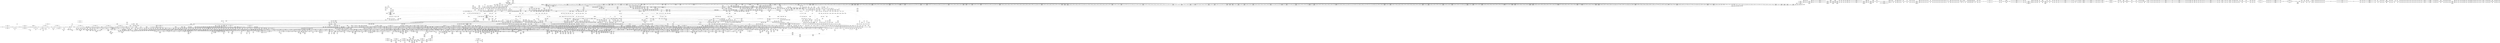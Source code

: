 digraph {
	CE0x561c3c0 [shape=record,shape=Mrecord,label="{CE0x561c3c0|file_map_prot_check:tmp13|security/selinux/hooks.c,3238}"]
	CE0x5800120 [shape=record,shape=Mrecord,label="{CE0x5800120|GLOBAL:__preempt_count_add|*Constant*|*SummSource*}"]
	CE0x56824f0 [shape=record,shape=Mrecord,label="{CE0x56824f0|_ret_void,_!dbg_!27717|include/linux/rcupdate.h,419}"]
	CE0x56cd0f0 [shape=record,shape=Mrecord,label="{CE0x56cd0f0|file_map_prot_check:tmp17|security/selinux/hooks.c,3238|*SummSink*}"]
	CE0x55bf730 [shape=record,shape=Mrecord,label="{CE0x55bf730|selinux_file_mprotect:if.end47|*SummSource*}"]
	CE0x5761f20 [shape=record,shape=Mrecord,label="{CE0x5761f20|cred_has_perm:tmp3}"]
	CE0x558d990 [shape=record,shape=Mrecord,label="{CE0x558d990|get_current:tmp1}"]
	CE0x5549c80 [shape=record,shape=Mrecord,label="{CE0x5549c80|selinux_file_mprotect:tmp14|security/selinux/hooks.c,3303}"]
	CE0x55c3320 [shape=record,shape=Mrecord,label="{CE0x55c3320|file_map_prot_check:tobool1|security/selinux/hooks.c,3238}"]
	CE0x57ac460 [shape=record,shape=Mrecord,label="{CE0x57ac460|inode_has_perm:lnot.ext|security/selinux/hooks.c,1611}"]
	CE0x586ff90 [shape=record,shape=Mrecord,label="{CE0x586ff90|__rcu_read_unlock:tmp3|*SummSource*}"]
	CE0x5689cf0 [shape=record,shape=Mrecord,label="{CE0x5689cf0|task_sid:bb|*SummSource*}"]
	CE0x57f3a30 [shape=record,shape=Mrecord,label="{CE0x57f3a30|rcu_read_lock:tmp6|include/linux/rcupdate.h,882}"]
	CE0x571d600 [shape=record,shape=Mrecord,label="{CE0x571d600|_ret_void,_!dbg_!27735|include/linux/rcupdate.h,884|*SummSink*}"]
	CE0x55a9a90 [shape=record,shape=Mrecord,label="{CE0x55a9a90|selinux_file_mprotect:vm_file|security/selinux/hooks.c,3314|*SummSource*}"]
	CE0x57acc10 [shape=record,shape=Mrecord,label="{CE0x57acc10|i64_0|*Constant*}"]
	CE0x5679200 [shape=record,shape=Mrecord,label="{CE0x5679200|file_map_prot_check:tmp69|security/selinux/hooks.c,3264}"]
	CE0x58136d0 [shape=record,shape=Mrecord,label="{CE0x58136d0|file_has_perm:tmp6|security/selinux/hooks.c,1683}"]
	CE0x5802270 [shape=record,shape=Mrecord,label="{CE0x5802270|i64*_getelementptr_inbounds_(_11_x_i64_,_11_x_i64_*___llvm_gcov_ctr132,_i64_0,_i64_8)|*Constant*}"]
	CE0x5819ba0 [shape=record,shape=Mrecord,label="{CE0x5819ba0|__validate_creds:tmp1}"]
	CE0x56d2260 [shape=record,shape=Mrecord,label="{CE0x56d2260|current_sid:tmp3|*SummSource*}"]
	CE0x581f9c0 [shape=record,shape=Mrecord,label="{CE0x581f9c0|i64*_getelementptr_inbounds_(_5_x_i64_,_5_x_i64_*___llvm_gcov_ctr155,_i64_0,_i64_0)|*Constant*|*SummSink*}"]
	CE0x56cd470 [shape=record,shape=Mrecord,label="{CE0x56cd470|current_sid:if.end|*SummSource*}"]
	CE0x5761100 [shape=record,shape=Mrecord,label="{CE0x5761100|inode_has_perm:tmp5|security/selinux/hooks.c,1609|*SummSource*}"]
	CE0x55b50c0 [shape=record,shape=Mrecord,label="{CE0x55b50c0|selinux_file_mprotect:tmp23|security/selinux/hooks.c,3305}"]
	CE0x576f8f0 [shape=record,shape=Mrecord,label="{CE0x576f8f0|rcu_read_lock:tmp3|*SummSource*}"]
	CE0x56d9ea0 [shape=record,shape=Mrecord,label="{CE0x56d9ea0|current_sid:tmp22|security/selinux/hooks.c,218|*SummSink*}"]
	CE0x56765a0 [shape=record,shape=Mrecord,label="{CE0x56765a0|file_has_perm:tobool7|security/selinux/hooks.c,1694|*SummSource*}"]
	CE0x582a8a0 [shape=record,shape=Mrecord,label="{CE0x582a8a0|_call_void_lockdep_rcu_suspicious(i8*_getelementptr_inbounds_(_25_x_i8_,_25_x_i8_*_.str45,_i32_0,_i32_0),_i32_934,_i8*_getelementptr_inbounds_(_44_x_i8_,_44_x_i8_*_.str47,_i32_0,_i32_0))_#10,_!dbg_!27726|include/linux/rcupdate.h,933|*SummSink*}"]
	CE0x571e2a0 [shape=record,shape=Mrecord,label="{CE0x571e2a0|i64_8192|*Constant*}"]
	CE0x561da90 [shape=record,shape=Mrecord,label="{CE0x561da90|cred_sid:sid|security/selinux/hooks.c,197|*SummSource*}"]
	CE0x58220c0 [shape=record,shape=Mrecord,label="{CE0x58220c0|_call_void___preempt_count_add(i32_1)_#10,_!dbg_!27711|include/linux/rcupdate.h,239|*SummSource*}"]
	CE0x5561d30 [shape=record,shape=Mrecord,label="{CE0x5561d30|i64_29|*Constant*|*SummSource*}"]
	CE0x58049a0 [shape=record,shape=Mrecord,label="{CE0x58049a0|i64*_getelementptr_inbounds_(_4_x_i64_,_4_x_i64_*___llvm_gcov_ctr130,_i64_0,_i64_2)|*Constant*|*SummSource*}"]
	CE0x5602f80 [shape=record,shape=Mrecord,label="{CE0x5602f80|file_has_perm:tmp3|security/selinux/hooks.c,1674}"]
	CE0x5808610 [shape=record,shape=Mrecord,label="{CE0x5808610|GLOBAL:rcu_lock_map|Global_var:rcu_lock_map|*SummSink*}"]
	CE0x559eac0 [shape=record,shape=Mrecord,label="{CE0x559eac0|selinux_file_mprotect:vm_mm28|security/selinux/hooks.c,3316|*SummSink*}"]
	CE0x55a28e0 [shape=record,shape=Mrecord,label="{CE0x55a28e0|%struct.anon_vma*_null|*Constant*|*SummSink*}"]
	CE0x567ed50 [shape=record,shape=Mrecord,label="{CE0x567ed50|i64*_getelementptr_inbounds_(_38_x_i64_,_38_x_i64_*___llvm_gcov_ctr257,_i64_0,_i64_37)|*Constant*|*SummSource*}"]
	CE0x553e560 [shape=record,shape=Mrecord,label="{CE0x553e560|selinux_file_mprotect:if.end7|*SummSource*}"]
	CE0x57ada90 [shape=record,shape=Mrecord,label="{CE0x57ada90|inode_has_perm:tobool2|security/selinux/hooks.c,1611|*SummSource*}"]
	CE0x57f77e0 [shape=record,shape=Mrecord,label="{CE0x57f77e0|COLLAPSED:_GCMRE___llvm_gcov_ctr127_internal_global_11_x_i64_zeroinitializer:_elem_0:default:}"]
	CE0x57adfc0 [shape=record,shape=Mrecord,label="{CE0x57adfc0|inode_has_perm:tmp8|security/selinux/hooks.c,1611}"]
	CE0x57fba90 [shape=record,shape=Mrecord,label="{CE0x57fba90|i64*_getelementptr_inbounds_(_11_x_i64_,_11_x_i64_*___llvm_gcov_ctr127,_i64_0,_i64_9)|*Constant*|*SummSource*}"]
	CE0x553d1a0 [shape=record,shape=Mrecord,label="{CE0x553d1a0|selinux_file_mprotect:vm_start|security/selinux/hooks.c,3311|*SummSource*}"]
	CE0x567c700 [shape=record,shape=Mrecord,label="{CE0x567c700|file_map_prot_check:rc.1|*SummSink*}"]
	CE0x56f3c30 [shape=record,shape=Mrecord,label="{CE0x56f3c30|file_map_prot_check:tmp46|security/selinux/hooks.c,3250|*SummSource*}"]
	CE0x56d94f0 [shape=record,shape=Mrecord,label="{CE0x56d94f0|file_map_prot_check:tobool21|security/selinux/hooks.c,3253}"]
	CE0x55ad850 [shape=record,shape=Mrecord,label="{CE0x55ad850|file_map_prot_check:tmp50|security/selinux/hooks.c,3253}"]
	CE0x571d450 [shape=record,shape=Mrecord,label="{CE0x571d450|_ret_void,_!dbg_!27735|include/linux/rcupdate.h,884}"]
	CE0x564b2a0 [shape=record,shape=Mrecord,label="{CE0x564b2a0|inode_has_perm:tmp17|security/selinux/hooks.c,1617}"]
	CE0x56f2d80 [shape=record,shape=Mrecord,label="{CE0x56f2d80|task_sid:tmp1|*SummSource*}"]
	CE0x57fc2b0 [shape=record,shape=Mrecord,label="{CE0x57fc2b0|rcu_read_lock:tmp19|include/linux/rcupdate.h,882|*SummSource*}"]
	CE0x55c3f70 [shape=record,shape=Mrecord,label="{CE0x55c3f70|selinux_file_mprotect:land.lhs.true16}"]
	CE0x56f7df0 [shape=record,shape=Mrecord,label="{CE0x56f7df0|file_map_prot_check:tmp32|security/selinux/hooks.c,3242}"]
	CE0x5708dd0 [shape=record,shape=Mrecord,label="{CE0x5708dd0|__validate_creds:tmp5|include/linux/cred.h,173|*SummSink*}"]
	CE0x56ccdf0 [shape=record,shape=Mrecord,label="{CE0x56ccdf0|file_map_prot_check:tmp17|security/selinux/hooks.c,3238}"]
	CE0x559c910 [shape=record,shape=Mrecord,label="{CE0x559c910|file_has_perm:tmp16|security/selinux/hooks.c,1689}"]
	CE0x559fbc0 [shape=record,shape=Mrecord,label="{CE0x559fbc0|selinux_file_mprotect:tmp83|*LoadInst*|security/selinux/hooks.c,3318|*SummSource*}"]
	CE0x56bf880 [shape=record,shape=Mrecord,label="{CE0x56bf880|file_has_perm:tmp23|security/selinux/hooks.c,1694|*SummSource*}"]
	CE0x56f2960 [shape=record,shape=Mrecord,label="{CE0x56f2960|file_map_prot_check:lor.lhs.false|*SummSink*}"]
	CE0x56265b0 [shape=record,shape=Mrecord,label="{CE0x56265b0|selinux_file_mprotect:tmp52|security/selinux/hooks.c,3311|*SummSource*}"]
	CE0x5699e50 [shape=record,shape=Mrecord,label="{CE0x5699e50|i16_8|*Constant*|*SummSource*}"]
	CE0x5604a50 [shape=record,shape=Mrecord,label="{CE0x5604a50|file_has_perm:f_path|security/selinux/hooks.c,1681|*SummSink*}"]
	CE0x56550a0 [shape=record,shape=Mrecord,label="{CE0x56550a0|file_map_prot_check:tmp55|security/selinux/hooks.c,3258|*SummSink*}"]
	CE0x56cf940 [shape=record,shape=Mrecord,label="{CE0x56cf940|GLOBAL:file_map_prot_check.__warned|Global_var:file_map_prot_check.__warned|*SummSource*}"]
	CE0x56e5810 [shape=record,shape=Mrecord,label="{CE0x56e5810|GLOBAL:__llvm_gcov_ctr125|Global_var:__llvm_gcov_ctr125|*SummSink*}"]
	CE0x55681e0 [shape=record,shape=Mrecord,label="{CE0x55681e0|selinux_file_mprotect:if.then6}"]
	CE0x563d970 [shape=record,shape=Mrecord,label="{CE0x563d970|file_map_prot_check:tmp11|security/selinux/hooks.c,3238|*SummSink*}"]
	CE0x568fb60 [shape=record,shape=Mrecord,label="{CE0x568fb60|task_sid:call7|security/selinux/hooks.c,208}"]
	CE0x580e020 [shape=record,shape=Mrecord,label="{CE0x580e020|rcu_read_lock:tobool|include/linux/rcupdate.h,882|*SummSource*}"]
	CE0x560a300 [shape=record,shape=Mrecord,label="{CE0x560a300|file_map_prot_check:tmp51|security/selinux/hooks.c,3253|*SummSource*}"]
	CE0x56b4a30 [shape=record,shape=Mrecord,label="{CE0x56b4a30|GLOBAL:rcu_lock_acquire|*Constant*|*SummSink*}"]
	CE0x55bc490 [shape=record,shape=Mrecord,label="{CE0x55bc490|selinux_file_mprotect:return|*SummSink*}"]
	CE0x5822230 [shape=record,shape=Mrecord,label="{CE0x5822230|rcu_read_unlock:tmp14|include/linux/rcupdate.h,933}"]
	CE0x5801630 [shape=record,shape=Mrecord,label="{CE0x5801630|i64_6|*Constant*}"]
	CE0x55b3180 [shape=record,shape=Mrecord,label="{CE0x55b3180|448:_i64,_456:_i64,_464:_i64,_:_CRE_424,432_|*MultipleSource*|*LoadInst*|security/selinux/hooks.c,3311|security/selinux/hooks.c,3311}"]
	CE0x555f1d0 [shape=record,shape=Mrecord,label="{CE0x555f1d0|current_sid:tmp10|security/selinux/hooks.c,218}"]
	CE0x5716520 [shape=record,shape=Mrecord,label="{CE0x5716520|file_map_prot_check:tmp61|security/selinux/hooks.c,3259}"]
	CE0x570e560 [shape=record,shape=Mrecord,label="{CE0x570e560|i64*_getelementptr_inbounds_(_4_x_i64_,_4_x_i64_*___llvm_gcov_ctr128,_i64_0,_i64_0)|*Constant*|*SummSource*}"]
	CE0x5731bb0 [shape=record,shape=Mrecord,label="{CE0x5731bb0|__preempt_count_add:tmp3}"]
	CE0x559f2d0 [shape=record,shape=Mrecord,label="{CE0x559f2d0|selinux_file_mprotect:anon_vma|security/selinux/hooks.c,3318}"]
	CE0x56195f0 [shape=record,shape=Mrecord,label="{CE0x56195f0|448:_i64,_456:_i64,_464:_i64,_:_CRE_1189,1190_}"]
	CE0x55a7a10 [shape=record,shape=Mrecord,label="{CE0x55a7a10|cred_has_perm:actor|Function::cred_has_perm&Arg::actor::}"]
	CE0x558e4a0 [shape=record,shape=Mrecord,label="{CE0x558e4a0|i64_13|*Constant*|*SummSource*}"]
	CE0x55a81b0 [shape=record,shape=Mrecord,label="{CE0x55a81b0|cred_has_perm:target|Function::cred_has_perm&Arg::target::|*SummSink*}"]
	CE0x57f2740 [shape=record,shape=Mrecord,label="{CE0x57f2740|rcu_read_unlock:tmp1|*SummSink*}"]
	CE0x5664730 [shape=record,shape=Mrecord,label="{CE0x5664730|file_map_prot_check:prot|Function::file_map_prot_check&Arg::prot::}"]
	CE0x55bdf70 [shape=record,shape=Mrecord,label="{CE0x55bdf70|selinux_file_mprotect:return|*SummSource*}"]
	CE0x5599ec0 [shape=record,shape=Mrecord,label="{CE0x5599ec0|448:_i64,_456:_i64,_464:_i64,_:_CRE_112,113_}"]
	CE0x55b6b80 [shape=record,shape=Mrecord,label="{CE0x55b6b80|GLOBAL:selinux_file_mprotect.__warned|Global_var:selinux_file_mprotect.__warned|*SummSink*}"]
	CE0x567be10 [shape=record,shape=Mrecord,label="{CE0x567be10|file_map_prot_check:tmp72|security/selinux/hooks.c,3253|*SummSource*}"]
	CE0x5811d00 [shape=record,shape=Mrecord,label="{CE0x5811d00|_call_void_lockdep_rcu_suspicious(i8*_getelementptr_inbounds_(_25_x_i8_,_25_x_i8_*_.str45,_i32_0,_i32_0),_i32_883,_i8*_getelementptr_inbounds_(_42_x_i8_,_42_x_i8_*_.str46,_i32_0,_i32_0))_#10,_!dbg_!27728|include/linux/rcupdate.h,882|*SummSource*}"]
	CE0x5613ba0 [shape=record,shape=Mrecord,label="{CE0x5613ba0|448:_i64,_456:_i64,_464:_i64,_:_CRE_1104,1112_|*MultipleSource*|*LoadInst*|security/selinux/hooks.c,3311|security/selinux/hooks.c,3311}"]
	CE0x56c0b80 [shape=record,shape=Mrecord,label="{CE0x56c0b80|i64*_getelementptr_inbounds_(_12_x_i64_,_12_x_i64_*___llvm_gcov_ctr170,_i64_0,_i64_10)|*Constant*|*SummSource*}"]
	CE0x56b73b0 [shape=record,shape=Mrecord,label="{CE0x56b73b0|GLOBAL:rcu_lock_map|Global_var:rcu_lock_map}"]
	CE0x559b640 [shape=record,shape=Mrecord,label="{CE0x559b640|file_has_perm:tmp14|security/selinux/hooks.c,1688|*SummSource*}"]
	CE0x582dd40 [shape=record,shape=Mrecord,label="{CE0x582dd40|_call_void___rcu_read_unlock()_#10,_!dbg_!27734|include/linux/rcupdate.h,937|*SummSource*}"]
	CE0x562d3d0 [shape=record,shape=Mrecord,label="{CE0x562d3d0|selinux_file_mprotect:tmp60|security/selinux/hooks.c,3314}"]
	CE0x56845a0 [shape=record,shape=Mrecord,label="{CE0x56845a0|task_sid:tmp14|security/selinux/hooks.c,208|*SummSource*}"]
	CE0x5554670 [shape=record,shape=Mrecord,label="{CE0x5554670|selinux_file_mprotect:tmp21|security/selinux/hooks.c,3305|*SummSink*}"]
	CE0x5655490 [shape=record,shape=Mrecord,label="{CE0x5655490|file_map_prot_check:tmp56|security/selinux/hooks.c,3258|*SummSource*}"]
	CE0x554fa50 [shape=record,shape=Mrecord,label="{CE0x554fa50|i64*_getelementptr_inbounds_(_2_x_i64_,_2_x_i64_*___llvm_gcov_ctr136,_i64_0,_i64_1)|*Constant*|*SummSink*}"]
	CE0x565baa0 [shape=record,shape=Mrecord,label="{CE0x565baa0|i64_38|*Constant*}"]
	CE0x56f4d00 [shape=record,shape=Mrecord,label="{CE0x56f4d00|file_map_prot_check:tmp27|security/selinux/hooks.c,3242|*SummSource*}"]
	CE0x581d590 [shape=record,shape=Mrecord,label="{CE0x581d590|__validate_creds:lnot|include/linux/cred.h,173}"]
	CE0x560ef80 [shape=record,shape=Mrecord,label="{CE0x560ef80|448:_i64,_456:_i64,_464:_i64,_:_CRE_964,965_}"]
	CE0x55bf690 [shape=record,shape=Mrecord,label="{CE0x55bf690|selinux_file_mprotect:if.end47}"]
	CE0x5599380 [shape=record,shape=Mrecord,label="{CE0x5599380|448:_i64,_456:_i64,_464:_i64,_:_CRE_103,104_}"]
	CE0x565ee70 [shape=record,shape=Mrecord,label="{CE0x565ee70|selinux_file_mprotect:tmp101|security/selinux/hooks.c,3330}"]
	CE0x5679710 [shape=record,shape=Mrecord,label="{CE0x5679710|file_map_prot_check:call38|security/selinux/hooks.c,3264}"]
	CE0x55aeed0 [shape=record,shape=Mrecord,label="{CE0x55aeed0|448:_i64,_456:_i64,_464:_i64,_:_CRE_163,164_}"]
	CE0x5560310 [shape=record,shape=Mrecord,label="{CE0x5560310|_ret_i32_%call2,_!dbg_!27718|security/selinux/hooks.c,1544|*SummSource*}"]
	CE0x553e3b0 [shape=record,shape=Mrecord,label="{CE0x553e3b0|selinux_file_mprotect:do.body|*SummSink*}"]
	CE0x56ccd00 [shape=record,shape=Mrecord,label="{CE0x56ccd00|current_sid:if.end}"]
	CE0x55bb450 [shape=record,shape=Mrecord,label="{CE0x55bb450|i64*_getelementptr_inbounds_(_44_x_i64_,_44_x_i64_*___llvm_gcov_ctr258,_i64_0,_i64_0)|*Constant*|*SummSink*}"]
	CE0x56f6d50 [shape=record,shape=Mrecord,label="{CE0x56f6d50|file_map_prot_check:tobool10|security/selinux/hooks.c,3242}"]
	CE0x57f1780 [shape=record,shape=Mrecord,label="{CE0x57f1780|_ret_void,_!dbg_!27717|include/linux/rcupdate.h,240}"]
	CE0x5622b30 [shape=record,shape=Mrecord,label="{CE0x5622b30|avc_has_perm:entry}"]
	CE0x56501d0 [shape=record,shape=Mrecord,label="{CE0x56501d0|selinux_file_mprotect:tmp79|security/selinux/hooks.c,3318|*SummSource*}"]
	CE0x5677410 [shape=record,shape=Mrecord,label="{CE0x5677410|i64_8|*Constant*}"]
	CE0x5828240 [shape=record,shape=Mrecord,label="{CE0x5828240|rcu_read_unlock:tmp20|include/linux/rcupdate.h,933|*SummSink*}"]
	CE0x5807ed0 [shape=record,shape=Mrecord,label="{CE0x5807ed0|__rcu_read_unlock:tmp5|include/linux/rcupdate.h,244|*SummSource*}"]
	CE0x5710360 [shape=record,shape=Mrecord,label="{CE0x5710360|i64*_getelementptr_inbounds_(_4_x_i64_,_4_x_i64_*___llvm_gcov_ctr129,_i64_0,_i64_0)|*Constant*}"]
	CE0x56ce9f0 [shape=record,shape=Mrecord,label="{CE0x56ce9f0|i64_19|*Constant*}"]
	CE0x55be360 [shape=record,shape=Mrecord,label="{CE0x55be360|i64*_getelementptr_inbounds_(_2_x_i64_,_2_x_i64_*___llvm_gcov_ctr141,_i64_0,_i64_1)|*Constant*|*SummSink*}"]
	CE0x567a580 [shape=record,shape=Mrecord,label="{CE0x567a580|file_map_prot_check:call38|security/selinux/hooks.c,3264|*SummSource*}"]
	CE0x5545ca0 [shape=record,shape=Mrecord,label="{CE0x5545ca0|i64_25|*Constant*}"]
	CE0x5804af0 [shape=record,shape=Mrecord,label="{CE0x5804af0|_call_void___rcu_read_lock()_#10,_!dbg_!27710|include/linux/rcupdate.h,879|*SummSink*}"]
	CE0x5816660 [shape=record,shape=Mrecord,label="{CE0x5816660|get_current:tmp3}"]
	CE0x5765450 [shape=record,shape=Mrecord,label="{CE0x5765450|_ret_void,_!dbg_!27722|include/linux/cred.h,175}"]
	CE0x5818750 [shape=record,shape=Mrecord,label="{CE0x5818750|i64*_getelementptr_inbounds_(_11_x_i64_,_11_x_i64_*___llvm_gcov_ctr132,_i64_0,_i64_0)|*Constant*|*SummSource*}"]
	CE0x5743d20 [shape=record,shape=Mrecord,label="{CE0x5743d20|_call_void_mcount()_#3|*SummSink*}"]
	CE0x559d1f0 [shape=record,shape=Mrecord,label="{CE0x559d1f0|selinux_file_mprotect:tmp38|security/selinux/hooks.c,3308}"]
	CE0x55a8a90 [shape=record,shape=Mrecord,label="{CE0x55a8a90|cred_has_perm:perms|Function::cred_has_perm&Arg::perms::|*SummSink*}"]
	CE0x56e76f0 [shape=record,shape=Mrecord,label="{CE0x56e76f0|task_sid:tmp17|security/selinux/hooks.c,208|*SummSource*}"]
	CE0x5547640 [shape=record,shape=Mrecord,label="{CE0x5547640|448:_i64,_456:_i64,_464:_i64,_:_CRE_145,146_}"]
	CE0x56df260 [shape=record,shape=Mrecord,label="{CE0x56df260|current_sid:tobool|security/selinux/hooks.c,218|*SummSink*}"]
	CE0x57f4260 [shape=record,shape=Mrecord,label="{CE0x57f4260|__validate_creds:lnot1|include/linux/cred.h,173|*SummSource*}"]
	CE0x566bdc0 [shape=record,shape=Mrecord,label="{CE0x566bdc0|file_has_perm:tmp7|security/selinux/hooks.c,1683|*SummSink*}"]
	CE0x55690b0 [shape=record,shape=Mrecord,label="{CE0x55690b0|selinux_file_mprotect:tobool10|security/selinux/hooks.c,3309|*SummSink*}"]
	CE0x5590970 [shape=record,shape=Mrecord,label="{CE0x5590970|file_map_prot_check:tmp5|security/selinux/hooks.c,3238|*SummSource*}"]
	CE0x5692b50 [shape=record,shape=Mrecord,label="{CE0x5692b50|file_has_perm:if.then8}"]
	CE0x579dd80 [shape=record,shape=Mrecord,label="{CE0x579dd80|i32_512|*Constant*|*SummSource*}"]
	CE0x5564770 [shape=record,shape=Mrecord,label="{CE0x5564770|selinux_file_mprotect:if.end43}"]
	CE0x5612680 [shape=record,shape=Mrecord,label="{CE0x5612680|448:_i64,_456:_i64,_464:_i64,_:_CRE_1120,1121_}"]
	CE0x58252b0 [shape=record,shape=Mrecord,label="{CE0x58252b0|GLOBAL:creds_are_invalid|*Constant*}"]
	CE0x5614c30 [shape=record,shape=Mrecord,label="{CE0x5614c30|448:_i64,_456:_i64,_464:_i64,_:_CRE_1130,1131_}"]
	CE0x555cb20 [shape=record,shape=Mrecord,label="{CE0x555cb20|0:_i64,_8:_i64,_64:_%struct.mm_struct*,_80:_i64,_136:_%struct.anon_vma*,_160:_%struct.file*,_:_CRE_120,128_|*MultipleSource*|Function::selinux_file_mprotect&Arg::vma::|security/selinux/hooks.c,3309}"]
	CE0x5554f60 [shape=record,shape=Mrecord,label="{CE0x5554f60|_call_void_mcount()_#3|*SummSource*}"]
	CE0x564b740 [shape=record,shape=Mrecord,label="{CE0x564b740|inode_has_perm:tmp19|security/selinux/hooks.c,1618|*SummSink*}"]
	CE0x5689a00 [shape=record,shape=Mrecord,label="{CE0x5689a00|__validate_creds:entry|*SummSource*}"]
	CE0x5611500 [shape=record,shape=Mrecord,label="{CE0x5611500|448:_i64,_456:_i64,_464:_i64,_:_CRE_994,995_}"]
	CE0x5578ac0 [shape=record,shape=Mrecord,label="{CE0x5578ac0|selinux_file_mprotect:tmp27|security/selinux/hooks.c,3308|*SummSink*}"]
	CE0x55ba380 [shape=record,shape=Mrecord,label="{CE0x55ba380|_call_void_mcount()_#3|*SummSource*}"]
	CE0x57f5030 [shape=record,shape=Mrecord,label="{CE0x57f5030|file_has_perm:tmp22|security/selinux/hooks.c,1694}"]
	CE0x5619f00 [shape=record,shape=Mrecord,label="{CE0x5619f00|448:_i64,_456:_i64,_464:_i64,_:_CRE_1216,1224_|*MultipleSource*|*LoadInst*|security/selinux/hooks.c,3311|security/selinux/hooks.c,3311}"]
	CE0x5713a20 [shape=record,shape=Mrecord,label="{CE0x5713a20|file_map_prot_check:and26|security/selinux/hooks.c,3258}"]
	CE0x5715ec0 [shape=record,shape=Mrecord,label="{CE0x5715ec0|file_map_prot_check:tmp60|security/selinux/hooks.c,3258|*SummSink*}"]
	CE0x564bbd0 [shape=record,shape=Mrecord,label="{CE0x564bbd0|inode_has_perm:sid3|security/selinux/hooks.c,1617}"]
	CE0x5556250 [shape=record,shape=Mrecord,label="{CE0x5556250|get_current:entry|*SummSink*}"]
	CE0x57ab400 [shape=record,shape=Mrecord,label="{CE0x57ab400|inode_has_perm:tobool|security/selinux/hooks.c,1611|*SummSource*}"]
	CE0x55c0fe0 [shape=record,shape=Mrecord,label="{CE0x55c0fe0|selinux_file_mprotect:land.lhs.true2}"]
	CE0x5807400 [shape=record,shape=Mrecord,label="{CE0x5807400|i32_0|*Constant*}"]
	CE0x57f1d50 [shape=record,shape=Mrecord,label="{CE0x57f1d50|rcu_read_unlock:do.body}"]
	CE0x6fae7c0 [shape=record,shape=Mrecord,label="{CE0x6fae7c0|selinux_file_mprotect:if.then39}"]
	CE0x567d490 [shape=record,shape=Mrecord,label="{CE0x567d490|file_map_prot_check:retval.0}"]
	CE0x560b0a0 [shape=record,shape=Mrecord,label="{CE0x560b0a0|file_has_perm:tmp11|security/selinux/hooks.c,1684|*SummSource*}"]
	CE0x556a020 [shape=record,shape=Mrecord,label="{CE0x556a020|selinux_file_mprotect:tobool|security/selinux/hooks.c,3303|*SummSource*}"]
	CE0x5828110 [shape=record,shape=Mrecord,label="{CE0x5828110|rcu_read_unlock:tmp20|include/linux/rcupdate.h,933|*SummSource*}"]
	CE0x5869d70 [shape=record,shape=Mrecord,label="{CE0x5869d70|_ret_void,_!dbg_!27720|./arch/x86/include/asm/preempt.h,78|*SummSink*}"]
	CE0x568dae0 [shape=record,shape=Mrecord,label="{CE0x568dae0|task_sid:tmp23|security/selinux/hooks.c,208|*SummSource*}"]
	CE0x556b470 [shape=record,shape=Mrecord,label="{CE0x556b470|selinux_file_mprotect:tmp22|security/selinux/hooks.c,3305}"]
	CE0x57b0920 [shape=record,shape=Mrecord,label="{CE0x57b0920|inode_has_perm:tmp12|security/selinux/hooks.c,1612|*SummSink*}"]
	CE0x55c3100 [shape=record,shape=Mrecord,label="{CE0x55c3100|selinux_file_mprotect:if.then46}"]
	CE0x56ff7e0 [shape=record,shape=Mrecord,label="{CE0x56ff7e0|file_map_prot_check:if.end39|*SummSource*}"]
	CE0x5620630 [shape=record,shape=Mrecord,label="{CE0x5620630|file_map_prot_check:tmp37|security/selinux/hooks.c,3241|*SummSink*}"]
	CE0x582bd60 [shape=record,shape=Mrecord,label="{CE0x582bd60|i64*_getelementptr_inbounds_(_11_x_i64_,_11_x_i64_*___llvm_gcov_ctr132,_i64_0,_i64_9)|*Constant*}"]
	CE0x568f800 [shape=record,shape=Mrecord,label="{CE0x568f800|i64*_getelementptr_inbounds_(_13_x_i64_,_13_x_i64_*___llvm_gcov_ctr126,_i64_0,_i64_12)|*Constant*|*SummSource*}"]
	CE0x562ee40 [shape=record,shape=Mrecord,label="{CE0x562ee40|selinux_file_mprotect:vm_end27|security/selinux/hooks.c,3316|*SummSource*}"]
	CE0x56e2b80 [shape=record,shape=Mrecord,label="{CE0x56e2b80|current_sid:tmp21|security/selinux/hooks.c,218}"]
	CE0x581eb20 [shape=record,shape=Mrecord,label="{CE0x581eb20|rcu_lock_acquire:tmp3|*SummSource*}"]
	CE0x5623420 [shape=record,shape=Mrecord,label="{CE0x5623420|selinux_file_mprotect:tmp47|security/selinux/hooks.c,3311|*SummSource*}"]
	CE0x5715240 [shape=record,shape=Mrecord,label="{CE0x5715240|file_map_prot_check:tmp58|security/selinux/hooks.c,3258}"]
	CE0x565c310 [shape=record,shape=Mrecord,label="{CE0x565c310|selinux_file_mprotect:tmp95|security/selinux/hooks.c,3328|*SummSource*}"]
	CE0x5704750 [shape=record,shape=Mrecord,label="{CE0x5704750|file_map_prot_check:land.lhs.true25|*SummSource*}"]
	CE0x56dcc50 [shape=record,shape=Mrecord,label="{CE0x56dcc50|current_sid:tmp18|security/selinux/hooks.c,218|*SummSink*}"]
	CE0x582ea90 [shape=record,shape=Mrecord,label="{CE0x582ea90|_ret_void,_!dbg_!27717|include/linux/rcupdate.h,245}"]
	CE0x5653970 [shape=record,shape=Mrecord,label="{CE0x5653970|i64_26|*Constant*}"]
	CE0x5650690 [shape=record,shape=Mrecord,label="{CE0x5650690|selinux_file_mprotect:tmp80|security/selinux/hooks.c,3318|*SummSink*}"]
	CE0x5624770 [shape=record,shape=Mrecord,label="{CE0x5624770|_call_void_mcount()_#3}"]
	CE0x56cbec0 [shape=record,shape=Mrecord,label="{CE0x56cbec0|i64*_getelementptr_inbounds_(_38_x_i64_,_38_x_i64_*___llvm_gcov_ctr257,_i64_0,_i64_9)|*Constant*|*SummSource*}"]
	CE0x5656c60 [shape=record,shape=Mrecord,label="{CE0x5656c60|selinux_file_mprotect:rc.1|*SummSink*}"]
	CE0x570ca10 [shape=record,shape=Mrecord,label="{CE0x570ca10|__validate_creds:tmp8|include/linux/cred.h,175|*SummSink*}"]
	CE0x5712ed0 [shape=record,shape=Mrecord,label="{CE0x5712ed0|__preempt_count_sub:tmp4|./arch/x86/include/asm/preempt.h,77}"]
	CE0x5812e90 [shape=record,shape=Mrecord,label="{CE0x5812e90|get_current:bb}"]
	CE0x5643870 [shape=record,shape=Mrecord,label="{CE0x5643870|file_has_perm:tmp16|security/selinux/hooks.c,1689|*SummSink*}"]
	CE0x56cfcc0 [shape=record,shape=Mrecord,label="{CE0x56cfcc0|current_sid:tmp1}"]
	CE0x5668120 [shape=record,shape=Mrecord,label="{CE0x5668120|_ret_i32_%retval.0,_!dbg_!27812|security/selinux/hooks.c,3333|*SummSource*}"]
	CE0x5819b30 [shape=record,shape=Mrecord,label="{CE0x5819b30|i64_1|*Constant*}"]
	CE0x5667d40 [shape=record,shape=Mrecord,label="{CE0x5667d40|selinux_file_mprotect:tmp108|security/selinux/hooks.c,3333|*SummSink*}"]
	CE0x56d5dd0 [shape=record,shape=Mrecord,label="{CE0x56d5dd0|file_map_prot_check:tobool|security/selinux/hooks.c,3238}"]
	CE0x554c040 [shape=record,shape=Mrecord,label="{CE0x554c040|current_sid:tmp10|security/selinux/hooks.c,218|*SummSource*}"]
	CE0x56574b0 [shape=record,shape=Mrecord,label="{CE0x56574b0|i64*_getelementptr_inbounds_(_44_x_i64_,_44_x_i64_*___llvm_gcov_ctr258,_i64_0,_i64_37)|*Constant*|*SummSource*}"]
	CE0x567d9e0 [shape=record,shape=Mrecord,label="{CE0x567d9e0|file_map_prot_check:tmp74|security/selinux/hooks.c,3268|*SummSource*}"]
	CE0x5698d10 [shape=record,shape=Mrecord,label="{CE0x5698d10|file_has_perm:type|security/selinux/hooks.c,1680|*SummSink*}"]
	CE0x56b0100 [shape=record,shape=Mrecord,label="{CE0x56b0100|i64*_getelementptr_inbounds_(_8_x_i64_,_8_x_i64_*___llvm_gcov_ctr154,_i64_0,_i64_7)|*Constant*|*SummSource*}"]
	CE0x571ceb0 [shape=record,shape=Mrecord,label="{CE0x571ceb0|file_map_prot_check:conv34|security/selinux/hooks.c,3262}"]
	CE0x56406f0 [shape=record,shape=Mrecord,label="{CE0x56406f0|i64*_getelementptr_inbounds_(_12_x_i64_,_12_x_i64_*___llvm_gcov_ctr170,_i64_0,_i64_0)|*Constant*|*SummSource*}"]
	CE0x582c690 [shape=record,shape=Mrecord,label="{CE0x582c690|__validate_creds:conv|include/linux/cred.h,173|*SummSink*}"]
	CE0x5593480 [shape=record,shape=Mrecord,label="{CE0x5593480|i64_18|*Constant*}"]
	CE0x5577780 [shape=record,shape=Mrecord,label="{CE0x5577780|selinux_file_mprotect:tmp16|security/selinux/hooks.c,3303|*SummSource*}"]
	CE0x580e460 [shape=record,shape=Mrecord,label="{CE0x580e460|_call_void_mcount()_#3|*SummSink*}"]
	CE0x56918b0 [shape=record,shape=Mrecord,label="{CE0x56918b0|rcu_read_unlock:entry|*SummSink*}"]
	CE0x5550ff0 [shape=record,shape=Mrecord,label="{CE0x5550ff0|448:_i64,_456:_i64,_464:_i64,_:_CRE_72,76_|*MultipleSource*|*LoadInst*|security/selinux/hooks.c,3311|security/selinux/hooks.c,3311}"]
	CE0x55a7bf0 [shape=record,shape=Mrecord,label="{CE0x55a7bf0|cred_has_perm:actor|Function::cred_has_perm&Arg::actor::|*SummSource*}"]
	CE0x564c0e0 [shape=record,shape=Mrecord,label="{CE0x564c0e0|avc_has_perm:auditdata|Function::avc_has_perm&Arg::auditdata::}"]
	CE0x56f2d10 [shape=record,shape=Mrecord,label="{CE0x56f2d10|task_sid:tmp1}"]
	CE0x562a050 [shape=record,shape=Mrecord,label="{CE0x562a050|i64_20|*Constant*}"]
	CE0x559b1c0 [shape=record,shape=Mrecord,label="{CE0x559b1c0|file_has_perm:tmp13|security/selinux/hooks.c,1688|*SummSink*}"]
	CE0x57f4530 [shape=record,shape=Mrecord,label="{CE0x57f4530|__validate_creds:lnot.ext|include/linux/cred.h,173}"]
	CE0x58728b0 [shape=record,shape=Mrecord,label="{CE0x58728b0|__preempt_count_sub:tmp6|./arch/x86/include/asm/preempt.h,78|*SummSink*}"]
	CE0x5570340 [shape=record,shape=Mrecord,label="{CE0x5570340|task_sid:task|Function::task_sid&Arg::task::|*SummSink*}"]
	CE0x56d93b0 [shape=record,shape=Mrecord,label="{CE0x56d93b0|file_map_prot_check:rc.0|*SummSink*}"]
	CE0x56779a0 [shape=record,shape=Mrecord,label="{CE0x56779a0|file_has_perm:tmp20|security/selinux/hooks.c,1694|*SummSource*}"]
	CE0x5829cb0 [shape=record,shape=Mrecord,label="{CE0x5829cb0|rcu_read_unlock:tmp17|include/linux/rcupdate.h,933|*SummSink*}"]
	CE0x5859db0 [shape=record,shape=Mrecord,label="{CE0x5859db0|__preempt_count_sub:tmp6|./arch/x86/include/asm/preempt.h,78}"]
	CE0x55a9dd0 [shape=record,shape=Mrecord,label="{CE0x55a9dd0|selinux_file_mprotect:tmp55|security/selinux/hooks.c,3313}"]
	CE0x5616170 [shape=record,shape=Mrecord,label="{CE0x5616170|448:_i64,_456:_i64,_464:_i64,_:_CRE_1147,1148_}"]
	CE0x56ce410 [shape=record,shape=Mrecord,label="{CE0x56ce410|current_sid:land.lhs.true2|*SummSource*}"]
	CE0x56cc470 [shape=record,shape=Mrecord,label="{CE0x56cc470|current_sid:do.end|*SummSource*}"]
	CE0x5549f10 [shape=record,shape=Mrecord,label="{CE0x5549f10|selinux_file_mprotect:tmp14|security/selinux/hooks.c,3303|*SummSink*}"]
	CE0x560fc00 [shape=record,shape=Mrecord,label="{CE0x560fc00|448:_i64,_456:_i64,_464:_i64,_:_CRE_974,975_}"]
	CE0x55c2e30 [shape=record,shape=Mrecord,label="{CE0x55c2e30|selinux_file_mprotect:if.end44}"]
	CE0x5547140 [shape=record,shape=Mrecord,label="{CE0x5547140|448:_i64,_456:_i64,_464:_i64,_:_CRE_141,142_}"]
	CE0x5605610 [shape=record,shape=Mrecord,label="{CE0x5605610|file_has_perm:call1|security/selinux/hooks.c,1677}"]
	CE0x5560380 [shape=record,shape=Mrecord,label="{CE0x5560380|_ret_i32_%call2,_!dbg_!27718|security/selinux/hooks.c,1544|*SummSink*}"]
	CE0x5806620 [shape=record,shape=Mrecord,label="{CE0x5806620|file_has_perm:tmp17|security/selinux/hooks.c,1689}"]
	CE0x56f64d0 [shape=record,shape=Mrecord,label="{CE0x56f64d0|file_map_prot_check:if.end|*SummSink*}"]
	CE0x585b560 [shape=record,shape=Mrecord,label="{CE0x585b560|__rcu_read_lock:tmp6|include/linux/rcupdate.h,240}"]
	CE0x5865e50 [shape=record,shape=Mrecord,label="{CE0x5865e50|rcu_lock_acquire:__here|*SummSink*}"]
	CE0x565b460 [shape=record,shape=Mrecord,label="{CE0x565b460|selinux_file_mprotect:tobool45|security/selinux/hooks.c,3328}"]
	CE0x559fd80 [shape=record,shape=Mrecord,label="{CE0x559fd80|selinux_file_mprotect:tmp83|*LoadInst*|security/selinux/hooks.c,3318|*SummSink*}"]
	CE0x56c09f0 [shape=record,shape=Mrecord,label="{CE0x56c09f0|file_has_perm:tmp26|security/selinux/hooks.c,1694|*SummSource*}"]
	"CONST[source:2(external),value:2(dynamic)][purpose:{subject}][SrcIdx:10]"
	CE0x553d090 [shape=record,shape=Mrecord,label="{CE0x553d090|selinux_file_mprotect:vm_start|security/selinux/hooks.c,3311}"]
	CE0x5553c60 [shape=record,shape=Mrecord,label="{CE0x5553c60|selinux_file_mprotect:if.else|*SummSource*}"]
	CE0x5564440 [shape=record,shape=Mrecord,label="{CE0x5564440|selinux_file_mprotect:tmp30|security/selinux/hooks.c,3308}"]
	CE0x5764950 [shape=record,shape=Mrecord,label="{CE0x5764950|inode_has_perm:bb|*SummSink*}"]
	CE0x586b280 [shape=record,shape=Mrecord,label="{CE0x586b280|i64*_getelementptr_inbounds_(_4_x_i64_,_4_x_i64_*___llvm_gcov_ctr128,_i64_0,_i64_0)|*Constant*}"]
	CE0x5571c90 [shape=record,shape=Mrecord,label="{CE0x5571c90|selinux_file_mprotect:vma|Function::selinux_file_mprotect&Arg::vma::}"]
	CE0x5630180 [shape=record,shape=Mrecord,label="{CE0x5630180|selinux_file_mprotect:tmp73|security/selinux/hooks.c,3314|*SummSource*}"]
	CE0x56c4730 [shape=record,shape=Mrecord,label="{CE0x56c4730|inode_has_perm:perms|Function::inode_has_perm&Arg::perms::}"]
	CE0x568e6f0 [shape=record,shape=Mrecord,label="{CE0x568e6f0|i64*_getelementptr_inbounds_(_13_x_i64_,_13_x_i64_*___llvm_gcov_ctr126,_i64_0,_i64_11)|*Constant*|*SummSource*}"]
	CE0x568c760 [shape=record,shape=Mrecord,label="{CE0x568c760|task_sid:tmp20|security/selinux/hooks.c,208|*SummSource*}"]
	CE0x56d7b10 [shape=record,shape=Mrecord,label="{CE0x56d7b10|current_sid:tmp19|security/selinux/hooks.c,218|*SummSource*}"]
	CE0x568c6f0 [shape=record,shape=Mrecord,label="{CE0x568c6f0|task_sid:tmp21|security/selinux/hooks.c,208}"]
	CE0x554d600 [shape=record,shape=Mrecord,label="{CE0x554d600|selinux_file_mprotect:reqprot|Function::selinux_file_mprotect&Arg::reqprot::}"]
	CE0x5815320 [shape=record,shape=Mrecord,label="{CE0x5815320|file_has_perm:bb}"]
	CE0x5632970 [shape=record,shape=Mrecord,label="{CE0x5632970|selinux_file_mprotect:tmp64|security/selinux/hooks.c,3315|*SummSink*}"]
	CE0x5614360 [shape=record,shape=Mrecord,label="{CE0x5614360|448:_i64,_456:_i64,_464:_i64,_:_CRE_1123,1124_}"]
	CE0x56e3660 [shape=record,shape=Mrecord,label="{CE0x56e3660|file_map_prot_check:tmp1}"]
	CE0x570da10 [shape=record,shape=Mrecord,label="{CE0x570da10|cred_sid:tmp1}"]
	CE0x561a870 [shape=record,shape=Mrecord,label="{CE0x561a870|448:_i64,_456:_i64,_464:_i64,_:_CRE_2268,2269_|*MultipleSource*|*LoadInst*|security/selinux/hooks.c,3311|security/selinux/hooks.c,3311}"]
	CE0x58535a0 [shape=record,shape=Mrecord,label="{CE0x58535a0|%struct.lockdep_map*_null|*Constant*|*SummSink*}"]
	CE0x5867400 [shape=record,shape=Mrecord,label="{CE0x5867400|rcu_lock_release:indirectgoto|*SummSource*}"]
	CE0x55b0ea0 [shape=record,shape=Mrecord,label="{CE0x55b0ea0|448:_i64,_456:_i64,_464:_i64,_:_CRE_272,280_|*MultipleSource*|*LoadInst*|security/selinux/hooks.c,3311|security/selinux/hooks.c,3311}"]
	CE0x56f0da0 [shape=record,shape=Mrecord,label="{CE0x56f0da0|i64*_getelementptr_inbounds_(_11_x_i64_,_11_x_i64_*___llvm_gcov_ctr125,_i64_0,_i64_8)|*Constant*|*SummSink*}"]
	CE0x567ce80 [shape=record,shape=Mrecord,label="{CE0x567ce80|i64*_getelementptr_inbounds_(_38_x_i64_,_38_x_i64_*___llvm_gcov_ctr257,_i64_0,_i64_36)|*Constant*}"]
	CE0x57009f0 [shape=record,shape=Mrecord,label="{CE0x57009f0|file_map_prot_check:bb|*SummSink*}"]
	CE0x57ab1f0 [shape=record,shape=Mrecord,label="{CE0x57ab1f0|inode_has_perm:and|security/selinux/hooks.c,1611|*SummSource*}"]
	CE0x5571820 [shape=record,shape=Mrecord,label="{CE0x5571820|_ret_i32_%tmp24,_!dbg_!27742|security/selinux/hooks.c,220|*SummSource*}"]
	CE0x581e030 [shape=record,shape=Mrecord,label="{CE0x581e030|rcu_read_unlock:if.then}"]
	CE0x584a100 [shape=record,shape=Mrecord,label="{CE0x584a100|rcu_lock_release:tmp4|include/linux/rcupdate.h,423|*SummSink*}"]
	CE0x55c28d0 [shape=record,shape=Mrecord,label="{CE0x55c28d0|selinux_file_mprotect:call|security/selinux/hooks.c,3303|*SummSource*}"]
	CE0x55bf360 [shape=record,shape=Mrecord,label="{CE0x55bf360|avc_has_perm:ssid|Function::avc_has_perm&Arg::ssid::|*SummSink*}"]
	CE0x570f150 [shape=record,shape=Mrecord,label="{CE0x570f150|__rcu_read_lock:tmp3|*SummSink*}"]
	CE0x570b140 [shape=record,shape=Mrecord,label="{CE0x570b140|__validate_creds:tmp7|include/linux/cred.h,174|*SummSink*}"]
	CE0x55469c0 [shape=record,shape=Mrecord,label="{CE0x55469c0|448:_i64,_456:_i64,_464:_i64,_:_CRE_135,136_}"]
	CE0x576fef0 [shape=record,shape=Mrecord,label="{CE0x576fef0|i32_10|*Constant*}"]
	CE0x566b200 [shape=record,shape=Mrecord,label="{CE0x566b200|file_has_perm:tmp6|security/selinux/hooks.c,1683}"]
	CE0x5684a90 [shape=record,shape=Mrecord,label="{CE0x5684a90|GLOBAL:current_task|Global_var:current_task}"]
	CE0x56b4270 [shape=record,shape=Mrecord,label="{CE0x56b4270|rcu_read_unlock:tmp11|include/linux/rcupdate.h,933}"]
	CE0x56545c0 [shape=record,shape=Mrecord,label="{CE0x56545c0|file_map_prot_check:tmp53|security/selinux/hooks.c,3258}"]
	CE0x576b5d0 [shape=record,shape=Mrecord,label="{CE0x576b5d0|rcu_lock_acquire:entry|*SummSource*}"]
	CE0x56c25f0 [shape=record,shape=Mrecord,label="{CE0x56c25f0|file_has_perm:tmp24|security/selinux/hooks.c,1695|*SummSource*}"]
	CE0x5618fb0 [shape=record,shape=Mrecord,label="{CE0x5618fb0|448:_i64,_456:_i64,_464:_i64,_:_CRE_1184,1185_}"]
	CE0x5554560 [shape=record,shape=Mrecord,label="{CE0x5554560|selinux_file_mprotect:tmp21|security/selinux/hooks.c,3305|*SummSource*}"]
	CE0x55aeb10 [shape=record,shape=Mrecord,label="{CE0x55aeb10|448:_i64,_456:_i64,_464:_i64,_:_CRE_160,161_}"]
	CE0x580e570 [shape=record,shape=Mrecord,label="{CE0x580e570|i64*_getelementptr_inbounds_(_4_x_i64_,_4_x_i64_*___llvm_gcov_ctr130,_i64_0,_i64_2)|*Constant*}"]
	CE0x559a9e0 [shape=record,shape=Mrecord,label="{CE0x559a9e0|file_has_perm:tmp12|security/selinux/hooks.c,1688}"]
	CE0x56c1ee0 [shape=record,shape=Mrecord,label="{CE0x56c1ee0|i64*_getelementptr_inbounds_(_12_x_i64_,_12_x_i64_*___llvm_gcov_ctr170,_i64_0,_i64_11)|*Constant*}"]
	CE0x56e8a90 [shape=record,shape=Mrecord,label="{CE0x56e8a90|_call_void_rcu_read_lock()_#10,_!dbg_!27712|security/selinux/hooks.c,207}"]
	CE0x556bdc0 [shape=record,shape=Mrecord,label="{CE0x556bdc0|0:_i64,_8:_i64,_64:_%struct.mm_struct*,_80:_i64,_136:_%struct.anon_vma*,_160:_%struct.file*,_:_CRE_80,88_|*MultipleSource*|Function::selinux_file_mprotect&Arg::vma::|security/selinux/hooks.c,3309}"]
	CE0x563f810 [shape=record,shape=Mrecord,label="{CE0x563f810|i64*_getelementptr_inbounds_(_38_x_i64_,_38_x_i64_*___llvm_gcov_ctr257,_i64_0,_i64_8)|*Constant*|*SummSink*}"]
	CE0x555bcc0 [shape=record,shape=Mrecord,label="{CE0x555bcc0|current_has_perm:entry|*SummSource*}"]
	CE0x560d7c0 [shape=record,shape=Mrecord,label="{CE0x560d7c0|448:_i64,_456:_i64,_464:_i64,_:_CRE_945,946_}"]
	CE0x56794b0 [shape=record,shape=Mrecord,label="{CE0x56794b0|i64*_getelementptr_inbounds_(_38_x_i64_,_38_x_i64_*___llvm_gcov_ctr257,_i64_0,_i64_34)|*Constant*|*SummSink*}"]
	CE0x569a6c0 [shape=record,shape=Mrecord,label="{CE0x569a6c0|GLOBAL:file_inode|*Constant*|*SummSource*}"]
	CE0x56640a0 [shape=record,shape=Mrecord,label="{CE0x56640a0|file_map_prot_check:shared|Function::file_map_prot_check&Arg::shared::}"]
	CE0x56c6e60 [shape=record,shape=Mrecord,label="{CE0x56c6e60|file_map_prot_check:tmp9|security/selinux/hooks.c,3238|*SummSource*}"]
	CE0x56d86a0 [shape=record,shape=Mrecord,label="{CE0x56d86a0|file_map_prot_check:tmp21|security/selinux/hooks.c,3241}"]
	CE0x5675710 [shape=record,shape=Mrecord,label="{CE0x5675710|28:_i32,_32:_i16,_:_CRE_32,34_|*MultipleSource*|*LoadInst*|security/selinux/hooks.c,1615|security/selinux/hooks.c,1615|security/selinux/hooks.c,1617}"]
	CE0x56b3610 [shape=record,shape=Mrecord,label="{CE0x56b3610|GLOBAL:file_inode|*Constant*}"]
	CE0x5547000 [shape=record,shape=Mrecord,label="{CE0x5547000|448:_i64,_456:_i64,_464:_i64,_:_CRE_140,141_}"]
	CE0x5663410 [shape=record,shape=Mrecord,label="{CE0x5663410|selinux_file_mprotect:call52|security/selinux/hooks.c,3332|*SummSink*}"]
	CE0x562b890 [shape=record,shape=Mrecord,label="{CE0x562b890|selinux_file_mprotect:vm_start23|security/selinux/hooks.c,3315|*SummSource*}"]
	CE0x57f6080 [shape=record,shape=Mrecord,label="{CE0x57f6080|i64*_getelementptr_inbounds_(_11_x_i64_,_11_x_i64_*___llvm_gcov_ctr127,_i64_0,_i64_1)|*Constant*}"]
	CE0x5743e10 [shape=record,shape=Mrecord,label="{CE0x5743e10|i64*_getelementptr_inbounds_(_4_x_i64_,_4_x_i64_*___llvm_gcov_ctr135,_i64_0,_i64_2)|*Constant*}"]
	CE0x56162b0 [shape=record,shape=Mrecord,label="{CE0x56162b0|448:_i64,_456:_i64,_464:_i64,_:_CRE_1148,1149_}"]
	CE0x5689b40 [shape=record,shape=Mrecord,label="{CE0x5689b40|__validate_creds:cred|Function::__validate_creds&Arg::cred::}"]
	CE0x568a5b0 [shape=record,shape=Mrecord,label="{CE0x568a5b0|task_sid:if.then|*SummSink*}"]
	CE0x58121a0 [shape=record,shape=Mrecord,label="{CE0x58121a0|_call_void_lockdep_rcu_suspicious(i8*_getelementptr_inbounds_(_25_x_i8_,_25_x_i8_*_.str45,_i32_0,_i32_0),_i32_883,_i8*_getelementptr_inbounds_(_42_x_i8_,_42_x_i8_*_.str46,_i32_0,_i32_0))_#10,_!dbg_!27728|include/linux/rcupdate.h,882|*SummSink*}"]
	CE0x5599600 [shape=record,shape=Mrecord,label="{CE0x5599600|448:_i64,_456:_i64,_464:_i64,_:_CRE_105,106_}"]
	CE0x5621600 [shape=record,shape=Mrecord,label="{CE0x5621600|cred_sid:security|security/selinux/hooks.c,196|*SummSource*}"]
	CE0x57afb90 [shape=record,shape=Mrecord,label="{CE0x57afb90|i64*_getelementptr_inbounds_(_8_x_i64_,_8_x_i64_*___llvm_gcov_ctr154,_i64_0,_i64_5)|*Constant*|*SummSource*}"]
	CE0x5570080 [shape=record,shape=Mrecord,label="{CE0x5570080|task_sid:task|Function::task_sid&Arg::task::}"]
	CE0x5817110 [shape=record,shape=Mrecord,label="{CE0x5817110|rcu_read_unlock:do.body|*SummSource*}"]
	CE0x55f1cf0 [shape=record,shape=Mrecord,label="{CE0x55f1cf0|_call_void_mcount()_#3|*SummSource*}"]
	CE0x5623a70 [shape=record,shape=Mrecord,label="{CE0x5623a70|i32_1|*Constant*}"]
	CE0x56e7310 [shape=record,shape=Mrecord,label="{CE0x56e7310|file_map_prot_check:tmp42|security/selinux/hooks.c,3249|*SummSink*}"]
	CE0x56ceb90 [shape=record,shape=Mrecord,label="{CE0x56ceb90|current_sid:do.body|*SummSource*}"]
	CE0x56ec020 [shape=record,shape=Mrecord,label="{CE0x56ec020|file_map_prot_check:tmp24|security/selinux/hooks.c,3241|*SummSink*}"]
	CE0x5626c50 [shape=record,shape=Mrecord,label="{CE0x5626c50|selinux_file_mprotect:tmp53|security/selinux/hooks.c,3311|*SummSink*}"]
	CE0x55b6590 [shape=record,shape=Mrecord,label="{CE0x55b6590|selinux_file_mprotect:tmp|*SummSink*}"]
	CE0x55b8030 [shape=record,shape=Mrecord,label="{CE0x55b8030|avc_has_perm:tsid|Function::avc_has_perm&Arg::tsid::|*SummSource*}"]
	CE0x5802fc0 [shape=record,shape=Mrecord,label="{CE0x5802fc0|GLOBAL:__rcu_read_lock|*Constant*|*SummSource*}"]
	CE0x555d100 [shape=record,shape=Mrecord,label="{CE0x555d100|0:_i64,_8:_i64,_64:_%struct.mm_struct*,_80:_i64,_136:_%struct.anon_vma*,_160:_%struct.file*,_:_CRE_144,152_|*MultipleSource*|Function::selinux_file_mprotect&Arg::vma::|security/selinux/hooks.c,3309}"]
	CE0x56e6f30 [shape=record,shape=Mrecord,label="{CE0x56e6f30|file_map_prot_check:tmp41|security/selinux/hooks.c,3249|*SummSource*}"]
	CE0x5718900 [shape=record,shape=Mrecord,label="{CE0x5718900|get_current:tmp3}"]
	CE0x56513e0 [shape=record,shape=Mrecord,label="{CE0x56513e0|i64_28|*Constant*|*SummSource*}"]
	CE0x57f72c0 [shape=record,shape=Mrecord,label="{CE0x57f72c0|file_has_perm:tobool|security/selinux/hooks.c,1688}"]
	CE0x5628470 [shape=record,shape=Mrecord,label="{CE0x5628470|selinux_file_mprotect:cmp18|security/selinux/hooks.c,3312}"]
	CE0x584ab20 [shape=record,shape=Mrecord,label="{CE0x584ab20|i32_1|*Constant*}"]
	CE0x56e35f0 [shape=record,shape=Mrecord,label="{CE0x56e35f0|file_map_prot_check:tmp|*SummSink*}"]
	CE0x5551580 [shape=record,shape=Mrecord,label="{CE0x5551580|448:_i64,_456:_i64,_464:_i64,_:_CRE_82,83_}"]
	CE0x55bbef0 [shape=record,shape=Mrecord,label="{CE0x55bbef0|selinux_file_mprotect:call|security/selinux/hooks.c,3303|*SummSink*}"]
	CE0x559b330 [shape=record,shape=Mrecord,label="{CE0x559b330|file_has_perm:tmp14|security/selinux/hooks.c,1688}"]
	CE0x55a5a90 [shape=record,shape=Mrecord,label="{CE0x55a5a90|i64*_getelementptr_inbounds_(_44_x_i64_,_44_x_i64_*___llvm_gcov_ctr258,_i64_0,_i64_30)|*Constant*|*SummSink*}"]
	CE0x56ff6c0 [shape=record,shape=Mrecord,label="{CE0x56ff6c0|file_map_prot_check:if.end39}"]
	CE0x562b0c0 [shape=record,shape=Mrecord,label="{CE0x562b0c0|selinux_file_mprotect:tmp61|security/selinux/hooks.c,3314|*SummSource*}"]
	CE0x55b99f0 [shape=record,shape=Mrecord,label="{CE0x55b99f0|cred_has_perm:tmp3}"]
	CE0x55af290 [shape=record,shape=Mrecord,label="{CE0x55af290|448:_i64,_456:_i64,_464:_i64,_:_CRE_166,167_}"]
	CE0x5769440 [shape=record,shape=Mrecord,label="{CE0x5769440|file_has_perm:tmp9|security/selinux/hooks.c,1683}"]
	CE0x5865c50 [shape=record,shape=Mrecord,label="{CE0x5865c50|GLOBAL:__preempt_count_sub|*Constant*|*SummSink*}"]
	CE0x56416f0 [shape=record,shape=Mrecord,label="{CE0x56416f0|file_has_perm:bb}"]
	CE0x566c4b0 [shape=record,shape=Mrecord,label="{CE0x566c4b0|file_has_perm:tmp8|security/selinux/hooks.c,1683}"]
	CE0x5822050 [shape=record,shape=Mrecord,label="{CE0x5822050|_call_void___preempt_count_add(i32_1)_#10,_!dbg_!27711|include/linux/rcupdate.h,239}"]
	CE0x567ee70 [shape=record,shape=Mrecord,label="{CE0x567ee70|file_map_prot_check:tmp75|security/selinux/hooks.c,3269|*SummSource*}"]
	CE0x56956c0 [shape=record,shape=Mrecord,label="{CE0x56956c0|task_sid:tmp12|security/selinux/hooks.c,208|*SummSink*}"]
	CE0x5556610 [shape=record,shape=Mrecord,label="{CE0x5556610|_ret_%struct.task_struct*_%tmp4,_!dbg_!27714|./arch/x86/include/asm/current.h,14|*SummSink*}"]
	CE0x567ee00 [shape=record,shape=Mrecord,label="{CE0x567ee00|i64*_getelementptr_inbounds_(_38_x_i64_,_38_x_i64_*___llvm_gcov_ctr257,_i64_0,_i64_37)|*Constant*|*SummSink*}"]
	CE0x5825e70 [shape=record,shape=Mrecord,label="{CE0x5825e70|rcu_read_unlock:call3|include/linux/rcupdate.h,933}"]
	CE0x584cb60 [shape=record,shape=Mrecord,label="{CE0x584cb60|__preempt_count_add:tmp4|./arch/x86/include/asm/preempt.h,72|*SummSink*}"]
	CE0x5617e30 [shape=record,shape=Mrecord,label="{CE0x5617e30|448:_i64,_456:_i64,_464:_i64,_:_CRE_1170,1171_}"]
	CE0x562ce80 [shape=record,shape=Mrecord,label="{CE0x562ce80|selinux_file_mprotect:tmp58|security/selinux/hooks.c,3314|*SummSink*}"]
	CE0x57f5310 [shape=record,shape=Mrecord,label="{CE0x57f5310|i64*_getelementptr_inbounds_(_11_x_i64_,_11_x_i64_*___llvm_gcov_ctr127,_i64_0,_i64_1)|*Constant*|*SummSink*}"]
	CE0x5808550 [shape=record,shape=Mrecord,label="{CE0x5808550|GLOBAL:rcu_lock_map|Global_var:rcu_lock_map|*SummSource*}"]
	"CONST[source:2(external),value:0(static)][purpose:{operation}][SrcIdx:0]"
	CE0x560e800 [shape=record,shape=Mrecord,label="{CE0x560e800|448:_i64,_456:_i64,_464:_i64,_:_CRE_958,959_}"]
	CE0x582cd80 [shape=record,shape=Mrecord,label="{CE0x582cd80|GLOBAL:rcu_lock_release|*Constant*|*SummSink*}"]
	CE0x562c460 [shape=record,shape=Mrecord,label="{CE0x562c460|selinux_file_mprotect:tmp62|*LoadInst*|security/selinux/hooks.c,3315}"]
	CE0x5703dd0 [shape=record,shape=Mrecord,label="{CE0x5703dd0|current_sid:tmp11|security/selinux/hooks.c,218|*SummSink*}"]
	CE0x5591400 [shape=record,shape=Mrecord,label="{CE0x5591400|selinux_file_mprotect:tobool1|security/selinux/hooks.c,3303|*SummSource*}"]
	CE0x5657eb0 [shape=record,shape=Mrecord,label="{CE0x5657eb0|i64*_getelementptr_inbounds_(_44_x_i64_,_44_x_i64_*___llvm_gcov_ctr258,_i64_0,_i64_36)|*Constant*|*SummSink*}"]
	CE0x57fd160 [shape=record,shape=Mrecord,label="{CE0x57fd160|i64*_getelementptr_inbounds_(_11_x_i64_,_11_x_i64_*___llvm_gcov_ctr127,_i64_0,_i64_10)|*Constant*|*SummSink*}"]
	CE0x55a7680 [shape=record,shape=Mrecord,label="{CE0x55a7680|cred_has_perm:entry}"]
	CE0x5573600 [shape=record,shape=Mrecord,label="{CE0x5573600|selinux_file_mprotect:tmp42|*LoadInst*|security/selinux/hooks.c,3311|*SummSource*}"]
	CE0x56273c0 [shape=record,shape=Mrecord,label="{CE0x56273c0|i64*_getelementptr_inbounds_(_44_x_i64_,_44_x_i64_*___llvm_gcov_ctr258,_i64_0,_i64_23)|*Constant*|*SummSink*}"]
	CE0x5817c50 [shape=record,shape=Mrecord,label="{CE0x5817c50|__validate_creds:tobool|include/linux/cred.h,173|*SummSink*}"]
	CE0x5579f60 [shape=record,shape=Mrecord,label="{CE0x5579f60|selinux_file_mprotect:tmp34|security/selinux/hooks.c,3309}"]
	CE0x5550950 [shape=record,shape=Mrecord,label="{CE0x5550950|selinux_file_mprotect:tmp86|security/selinux/hooks.c,3318|*SummSource*}"]
	CE0x554f0f0 [shape=record,shape=Mrecord,label="{CE0x554f0f0|selinux_file_mprotect:vma|Function::selinux_file_mprotect&Arg::vma::|*SummSink*}"]
	CE0x555fe10 [shape=record,shape=Mrecord,label="{CE0x555fe10|current_has_perm:perms|Function::current_has_perm&Arg::perms::|*SummSink*}"]
	CE0x567db50 [shape=record,shape=Mrecord,label="{CE0x567db50|file_map_prot_check:tmp74|security/selinux/hooks.c,3268|*SummSink*}"]
	CE0x559ec20 [shape=record,shape=Mrecord,label="{CE0x559ec20|selinux_file_mprotect:tmp70|*LoadInst*|security/selinux/hooks.c,3316}"]
	CE0x5656050 [shape=record,shape=Mrecord,label="{CE0x5656050|selinux_file_mprotect:rc.0|*SummSource*}"]
	CE0x560a580 [shape=record,shape=Mrecord,label="{CE0x560a580|file_map_prot_check:tmp52|security/selinux/hooks.c,3253}"]
	CE0x57fd1d0 [shape=record,shape=Mrecord,label="{CE0x57fd1d0|rcu_read_lock:tmp21|include/linux/rcupdate.h,884|*SummSink*}"]
	CE0x584ca80 [shape=record,shape=Mrecord,label="{CE0x584ca80|__preempt_count_add:tmp4|./arch/x86/include/asm/preempt.h,72}"]
	CE0x5627ed0 [shape=record,shape=Mrecord,label="{CE0x5627ed0|selinux_file_mprotect:call20|security/selinux/hooks.c,3313}"]
	CE0x56d73a0 [shape=record,shape=Mrecord,label="{CE0x56d73a0|task_sid:tmp4|*LoadInst*|security/selinux/hooks.c,208|*SummSource*}"]
	CE0x56d3d90 [shape=record,shape=Mrecord,label="{CE0x56d3d90|file_map_prot_check:tmp18|security/selinux/hooks.c,3238|*SummSource*}"]
	CE0x560dcc0 [shape=record,shape=Mrecord,label="{CE0x560dcc0|448:_i64,_456:_i64,_464:_i64,_:_CRE_949,950_}"]
	CE0x58526d0 [shape=record,shape=Mrecord,label="{CE0x58526d0|__rcu_read_unlock:tmp6|include/linux/rcupdate.h,245|*SummSink*}"]
	CE0x5728a90 [shape=record,shape=Mrecord,label="{CE0x5728a90|COLLAPSED:_GCMRE___llvm_gcov_ctr135_internal_global_4_x_i64_zeroinitializer:_elem_0:default:}"]
	CE0x55c7020 [shape=record,shape=Mrecord,label="{CE0x55c7020|selinux_file_mprotect:vm_mm|security/selinux/hooks.c,3311}"]
	CE0x561e900 [shape=record,shape=Mrecord,label="{CE0x561e900|file_has_perm:f_security|security/selinux/hooks.c,1674}"]
	CE0x5816300 [shape=record,shape=Mrecord,label="{CE0x5816300|i64*_getelementptr_inbounds_(_5_x_i64_,_5_x_i64_*___llvm_gcov_ctr155,_i64_0,_i64_0)|*Constant*}"]
	CE0x561afc0 [shape=record,shape=Mrecord,label="{CE0x561afc0|i64_19|*Constant*}"]
	CE0x5602bd0 [shape=record,shape=Mrecord,label="{CE0x5602bd0|file_has_perm:tmp2|*LoadInst*|security/selinux/hooks.c,1674|*SummSink*}"]
	CE0x56f3fa0 [shape=record,shape=Mrecord,label="{CE0x56f3fa0|i64*_getelementptr_inbounds_(_11_x_i64_,_11_x_i64_*___llvm_gcov_ctr125,_i64_0,_i64_8)|*Constant*|*SummSource*}"]
	CE0x5594e50 [shape=record,shape=Mrecord,label="{CE0x5594e50|i64*_getelementptr_inbounds_(_8_x_i64_,_8_x_i64_*___llvm_gcov_ctr154,_i64_0,_i64_0)|*Constant*|*SummSink*}"]
	CE0x55bebe0 [shape=record,shape=Mrecord,label="{CE0x55bebe0|cred_has_perm:tmp2|*SummSink*}"]
	CE0x5694510 [shape=record,shape=Mrecord,label="{CE0x5694510|task_sid:tmp11|security/selinux/hooks.c,208|*SummSource*}"]
	CE0x57af550 [shape=record,shape=Mrecord,label="{CE0x57af550|inode_has_perm:tmp10|security/selinux/hooks.c,1611|*SummSource*}"]
	CE0x5679c60 [shape=record,shape=Mrecord,label="{CE0x5679c60|file_map_prot_check:tmp70|security/selinux/hooks.c,3264|*SummSource*}"]
	CE0x57152b0 [shape=record,shape=Mrecord,label="{CE0x57152b0|file_map_prot_check:tmp58|security/selinux/hooks.c,3258|*SummSource*}"]
	CE0x560c4b0 [shape=record,shape=Mrecord,label="{CE0x560c4b0|448:_i64,_456:_i64,_464:_i64,_:_CRE_912,920_|*MultipleSource*|*LoadInst*|security/selinux/hooks.c,3311|security/selinux/hooks.c,3311}"]
	CE0x5631230 [shape=record,shape=Mrecord,label="{CE0x5631230|i64_27|*Constant*}"]
	CE0x5687e20 [shape=record,shape=Mrecord,label="{CE0x5687e20|i64*_getelementptr_inbounds_(_13_x_i64_,_13_x_i64_*___llvm_gcov_ctr126,_i64_0,_i64_8)|*Constant*}"]
	CE0x5664ec0 [shape=record,shape=Mrecord,label="{CE0x5664ec0|_ret_i32_%retval.0,_!dbg_!27784|security/selinux/hooks.c,3269}"]
	CE0x5573960 [shape=record,shape=Mrecord,label="{CE0x5573960|selinux_file_mprotect:start_brk|security/selinux/hooks.c,3311|*SummSink*}"]
	CE0x5572ba0 [shape=record,shape=Mrecord,label="{CE0x5572ba0|0:_i64,_8:_i64,_64:_%struct.mm_struct*,_80:_i64,_136:_%struct.anon_vma*,_160:_%struct.file*,_:_CRE_16,24_|*MultipleSource*|Function::selinux_file_mprotect&Arg::vma::|security/selinux/hooks.c,3309}"]
	CE0x55a3650 [shape=record,shape=Mrecord,label="{CE0x55a3650|selinux_file_mprotect:tobool38|security/selinux/hooks.c,3318}"]
	CE0x55680e0 [shape=record,shape=Mrecord,label="{CE0x55680e0|selinux_file_mprotect:land.lhs.true26|*SummSink*}"]
	CE0x5571610 [shape=record,shape=Mrecord,label="{CE0x5571610|_ret_i32_%tmp24,_!dbg_!27742|security/selinux/hooks.c,220}"]
	CE0x5644a00 [shape=record,shape=Mrecord,label="{CE0x5644a00|i64*_getelementptr_inbounds_(_12_x_i64_,_12_x_i64_*___llvm_gcov_ctr170,_i64_0,_i64_6)|*Constant*|*SummSink*}"]
	CE0x5708f00 [shape=record,shape=Mrecord,label="{CE0x5708f00|i64*_getelementptr_inbounds_(_5_x_i64_,_5_x_i64_*___llvm_gcov_ctr155,_i64_0,_i64_3)|*Constant*}"]
	CE0x571a720 [shape=record,shape=Mrecord,label="{CE0x571a720|file_map_prot_check:tobool32|security/selinux/hooks.c,3261|*SummSink*}"]
	CE0x56575b0 [shape=record,shape=Mrecord,label="{CE0x56575b0|i64*_getelementptr_inbounds_(_44_x_i64_,_44_x_i64_*___llvm_gcov_ctr258,_i64_0,_i64_37)|*Constant*|*SummSink*}"]
	CE0x5717ea0 [shape=record,shape=Mrecord,label="{CE0x5717ea0|file_map_prot_check:conv29|security/selinux/hooks.c,3259}"]
	CE0x57fa1a0 [shape=record,shape=Mrecord,label="{CE0x57fa1a0|i64*_getelementptr_inbounds_(_2_x_i64_,_2_x_i64_*___llvm_gcov_ctr131,_i64_0,_i64_0)|*Constant*}"]
	CE0x5617570 [shape=record,shape=Mrecord,label="{CE0x5617570|448:_i64,_456:_i64,_464:_i64,_:_CRE_1163,1164_}"]
	CE0x5803630 [shape=record,shape=Mrecord,label="{CE0x5803630|GLOBAL:__llvm_gcov_ctr127|Global_var:__llvm_gcov_ctr127|*SummSource*}"]
	CE0x56b2120 [shape=record,shape=Mrecord,label="{CE0x56b2120|rcu_read_lock:land.lhs.true2|*SummSource*}"]
	CE0x568d7d0 [shape=record,shape=Mrecord,label="{CE0x568d7d0|task_sid:tmp22|security/selinux/hooks.c,208|*SummSource*}"]
	CE0x581f7a0 [shape=record,shape=Mrecord,label="{CE0x581f7a0|rcu_read_unlock:tmp5|include/linux/rcupdate.h,933}"]
	CE0x5616670 [shape=record,shape=Mrecord,label="{CE0x5616670|448:_i64,_456:_i64,_464:_i64,_:_CRE_1151,1152_}"]
	CE0x56286e0 [shape=record,shape=Mrecord,label="{CE0x56286e0|i64_22|*Constant*|*SummSink*}"]
	CE0x57fb3b0 [shape=record,shape=Mrecord,label="{CE0x57fb3b0|i64*_getelementptr_inbounds_(_4_x_i64_,_4_x_i64_*___llvm_gcov_ctr128,_i64_0,_i64_2)|*Constant*|*SummSink*}"]
	CE0x5804780 [shape=record,shape=Mrecord,label="{CE0x5804780|i64*_getelementptr_inbounds_(_4_x_i64_,_4_x_i64_*___llvm_gcov_ctr130,_i64_0,_i64_2)|*Constant*|*SummSink*}"]
	CE0x5591b80 [shape=record,shape=Mrecord,label="{CE0x5591b80|get_current:tmp|*SummSource*}"]
	CE0x553dfa0 [shape=record,shape=Mrecord,label="{CE0x553dfa0|%struct.task_struct*_(%struct.task_struct**)*_asm_movq_%gs:$_1:P_,$0_,_r,im,_dirflag_,_fpsr_,_flags_|*SummSource*}"]
	CE0x559c980 [shape=record,shape=Mrecord,label="{CE0x559c980|file_has_perm:tmp16|security/selinux/hooks.c,1689|*SummSource*}"]
	CE0x553dc20 [shape=record,shape=Mrecord,label="{CE0x553dc20|i64_17|*Constant*|*SummSource*}"]
	CE0x584aa10 [shape=record,shape=Mrecord,label="{CE0x584aa10|__preempt_count_add:entry|*SummSink*}"]
	CE0x5589fa0 [shape=record,shape=Mrecord,label="{CE0x5589fa0|current_has_perm:tmp2|*SummSource*}"]
	CE0x570ebf0 [shape=record,shape=Mrecord,label="{CE0x570ebf0|_call_void_mcount()_#3|*SummSink*}"]
	CE0x57094c0 [shape=record,shape=Mrecord,label="{CE0x57094c0|i64*_getelementptr_inbounds_(_5_x_i64_,_5_x_i64_*___llvm_gcov_ctr155,_i64_0,_i64_3)|*Constant*|*SummSink*}"]
	CE0x5570b30 [shape=record,shape=Mrecord,label="{CE0x5570b30|GLOBAL:selinux_file_mprotect.__warned|Global_var:selinux_file_mprotect.__warned}"]
	CE0x56d9d70 [shape=record,shape=Mrecord,label="{CE0x56d9d70|current_sid:tmp22|security/selinux/hooks.c,218|*SummSource*}"]
	CE0x5590f60 [shape=record,shape=Mrecord,label="{CE0x5590f60|GLOBAL:lockdep_rcu_suspicious|*Constant*}"]
	CE0x5814940 [shape=record,shape=Mrecord,label="{CE0x5814940|cred_sid:tmp4|*LoadInst*|security/selinux/hooks.c,196}"]
	CE0x5822d70 [shape=record,shape=Mrecord,label="{CE0x5822d70|__rcu_read_lock:tmp4|include/linux/rcupdate.h,239|*SummSink*}"]
	CE0x56de3f0 [shape=record,shape=Mrecord,label="{CE0x56de3f0|_ret_i32_%call2,_!dbg_!27719|security/selinux/hooks.c,1508}"]
	CE0x584d110 [shape=record,shape=Mrecord,label="{CE0x584d110|i64*_getelementptr_inbounds_(_4_x_i64_,_4_x_i64_*___llvm_gcov_ctr133,_i64_0,_i64_0)|*Constant*}"]
	CE0x56cfc50 [shape=record,shape=Mrecord,label="{CE0x56cfc50|i64_1|*Constant*}"]
	CE0x5800340 [shape=record,shape=Mrecord,label="{CE0x5800340|rcu_read_lock:call|include/linux/rcupdate.h,882|*SummSink*}"]
	CE0x581ac10 [shape=record,shape=Mrecord,label="{CE0x581ac10|rcu_read_unlock:tmp13|include/linux/rcupdate.h,933|*SummSink*}"]
	CE0x56da5c0 [shape=record,shape=Mrecord,label="{CE0x56da5c0|task_sid:tmp|*SummSource*}"]
	CE0x572bb10 [shape=record,shape=Mrecord,label="{CE0x572bb10|__rcu_read_unlock:tmp4|include/linux/rcupdate.h,244|*SummSource*}"]
	CE0x57ac900 [shape=record,shape=Mrecord,label="{CE0x57ac900|inode_has_perm:conv|security/selinux/hooks.c,1611|*SummSource*}"]
	CE0x56e33a0 [shape=record,shape=Mrecord,label="{CE0x56e33a0|_call_void_lockdep_rcu_suspicious(i8*_getelementptr_inbounds_(_25_x_i8_,_25_x_i8_*_.str3,_i32_0,_i32_0),_i32_218,_i8*_getelementptr_inbounds_(_45_x_i8_,_45_x_i8_*_.str12,_i32_0,_i32_0))_#10,_!dbg_!27727|security/selinux/hooks.c,218|*SummSink*}"]
	CE0x5705ac0 [shape=record,shape=Mrecord,label="{CE0x5705ac0|i64*_getelementptr_inbounds_(_38_x_i64_,_38_x_i64_*___llvm_gcov_ctr257,_i64_0,_i64_22)|*Constant*}"]
	CE0x5614170 [shape=record,shape=Mrecord,label="{CE0x5614170|448:_i64,_456:_i64,_464:_i64,_:_CRE_1122,1123_}"]
	CE0x56fb860 [shape=record,shape=Mrecord,label="{CE0x56fb860|file_map_prot_check:land.lhs.true|*SummSource*}"]
	CE0x56cf280 [shape=record,shape=Mrecord,label="{CE0x56cf280|i64*_getelementptr_inbounds_(_11_x_i64_,_11_x_i64_*___llvm_gcov_ctr125,_i64_0,_i64_0)|*Constant*|*SummSource*}"]
	CE0x57153c0 [shape=record,shape=Mrecord,label="{CE0x57153c0|file_map_prot_check:tmp58|security/selinux/hooks.c,3258|*SummSink*}"]
	CE0x5612e10 [shape=record,shape=Mrecord,label="{CE0x5612e10|448:_i64,_456:_i64,_464:_i64,_:_CRE_1040,1048_|*MultipleSource*|*LoadInst*|security/selinux/hooks.c,3311|security/selinux/hooks.c,3311}"]
	CE0x55af790 [shape=record,shape=Mrecord,label="{CE0x55af790|448:_i64,_456:_i64,_464:_i64,_:_CRE_176,184_|*MultipleSource*|*LoadInst*|security/selinux/hooks.c,3311|security/selinux/hooks.c,3311}"]
	CE0x5662970 [shape=record,shape=Mrecord,label="{CE0x5662970|selinux_file_mprotect:vm_flags50|security/selinux/hooks.c,3332}"]
	CE0x56bac30 [shape=record,shape=Mrecord,label="{CE0x56bac30|inode_has_perm:call4|security/selinux/hooks.c,1617}"]
	CE0x55ae250 [shape=record,shape=Mrecord,label="{CE0x55ae250|448:_i64,_456:_i64,_464:_i64,_:_CRE_153,154_}"]
	CE0x55bf590 [shape=record,shape=Mrecord,label="{CE0x55bf590|selinux_file_mprotect:land.lhs.true2|*SummSink*}"]
	CE0x5806ab0 [shape=record,shape=Mrecord,label="{CE0x5806ab0|i64*_getelementptr_inbounds_(_12_x_i64_,_12_x_i64_*___llvm_gcov_ctr170,_i64_0,_i64_6)|*Constant*}"]
	CE0x56e1820 [shape=record,shape=Mrecord,label="{CE0x56e1820|file_map_prot_check:tmp2}"]
	CE0x5614af0 [shape=record,shape=Mrecord,label="{CE0x5614af0|448:_i64,_456:_i64,_464:_i64,_:_CRE_1129,1130_}"]
	CE0x5613f80 [shape=record,shape=Mrecord,label="{CE0x5613f80|448:_i64,_456:_i64,_464:_i64,_:_CRE_1121,1122_}"]
	CE0x56168f0 [shape=record,shape=Mrecord,label="{CE0x56168f0|448:_i64,_456:_i64,_464:_i64,_:_CRE_1153,1154_}"]
	CE0x57ad550 [shape=record,shape=Mrecord,label="{CE0x57ad550|inode_has_perm:expval|security/selinux/hooks.c,1611|*SummSink*}"]
	CE0x5666a60 [shape=record,shape=Mrecord,label="{CE0x5666a60|selinux_file_mprotect:retval.0}"]
	CE0x55a9210 [shape=record,shape=Mrecord,label="{CE0x55a9210|i32_14|*Constant*|*SummSource*}"]
	CE0x559ff60 [shape=record,shape=Mrecord,label="{CE0x559ff60|i64_31|*Constant*|*SummSink*}"]
	CE0x5632720 [shape=record,shape=Mrecord,label="{CE0x5632720|selinux_file_mprotect:tmp64|security/selinux/hooks.c,3315|*SummSource*}"]
	CE0x56605f0 [shape=record,shape=Mrecord,label="{CE0x56605f0|selinux_file_mprotect:tmp103|security/selinux/hooks.c,3332}"]
	CE0x5605770 [shape=record,shape=Mrecord,label="{CE0x5605770|file_has_perm:call1|security/selinux/hooks.c,1677|*SummSource*}"]
	CE0x5810090 [shape=record,shape=Mrecord,label="{CE0x5810090|rcu_read_lock:tmp15|include/linux/rcupdate.h,882|*SummSink*}"]
	CE0x56edef0 [shape=record,shape=Mrecord,label="{CE0x56edef0|current_sid:tmp8|security/selinux/hooks.c,218|*SummSource*}"]
	CE0x55749e0 [shape=record,shape=Mrecord,label="{CE0x55749e0|0:_i64,_8:_i64,_64:_%struct.mm_struct*,_80:_i64,_136:_%struct.anon_vma*,_160:_%struct.file*,_:_CRE_109,110_}"]
	CE0x570a0b0 [shape=record,shape=Mrecord,label="{CE0x570a0b0|__validate_creds:bb}"]
	CE0x56158b0 [shape=record,shape=Mrecord,label="{CE0x56158b0|448:_i64,_456:_i64,_464:_i64,_:_CRE_1140,1141_}"]
	CE0x565c010 [shape=record,shape=Mrecord,label="{CE0x565c010|i64_39|*Constant*}"]
	CE0x5821230 [shape=record,shape=Mrecord,label="{CE0x5821230|i64_2|*Constant*}"]
	CE0x56fcb20 [shape=record,shape=Mrecord,label="{CE0x56fcb20|task_sid:tobool4|security/selinux/hooks.c,208|*SummSink*}"]
	CE0x559fe50 [shape=record,shape=Mrecord,label="{CE0x559fe50|i64_31|*Constant*}"]
	CE0x57ad910 [shape=record,shape=Mrecord,label="{CE0x57ad910|inode_has_perm:tobool2|security/selinux/hooks.c,1611}"]
	CE0x5719050 [shape=record,shape=Mrecord,label="{CE0x5719050|file_map_prot_check:conv29|security/selinux/hooks.c,3259|*SummSource*}"]
	CE0x5849ff0 [shape=record,shape=Mrecord,label="{CE0x5849ff0|i64*_getelementptr_inbounds_(_4_x_i64_,_4_x_i64_*___llvm_gcov_ctr133,_i64_0,_i64_2)|*Constant*|*SummSink*}"]
	CE0x55a64c0 [shape=record,shape=Mrecord,label="{CE0x55a64c0|selinux_file_mprotect:tmp67|security/selinux/hooks.c,3315|*SummSink*}"]
	CE0x55f0860 [shape=record,shape=Mrecord,label="{CE0x55f0860|cred_sid:tmp3|*SummSink*}"]
	CE0x562ba00 [shape=record,shape=Mrecord,label="{CE0x562ba00|selinux_file_mprotect:vm_start23|security/selinux/hooks.c,3315|*SummSink*}"]
	CE0x55a2060 [shape=record,shape=Mrecord,label="{CE0x55a2060|i64*_getelementptr_inbounds_(_44_x_i64_,_44_x_i64_*___llvm_gcov_ctr258,_i64_0,_i64_35)|*Constant*}"]
	CE0x55ab1d0 [shape=record,shape=Mrecord,label="{CE0x55ab1d0|448:_i64,_456:_i64,_464:_i64,_:_CRE_127,128_}"]
	CE0x556bf80 [shape=record,shape=Mrecord,label="{CE0x556bf80|0:_i64,_8:_i64,_64:_%struct.mm_struct*,_80:_i64,_136:_%struct.anon_vma*,_160:_%struct.file*,_:_CRE_89,90_}"]
	CE0x558cb00 [shape=record,shape=Mrecord,label="{CE0x558cb00|i64_4|*Constant*|*SummSource*}"]
	CE0x5829a00 [shape=record,shape=Mrecord,label="{CE0x5829a00|_call_void_rcu_lock_release(%struct.lockdep_map*_rcu_lock_map)_#10,_!dbg_!27733|include/linux/rcupdate.h,935|*SummSource*}"]
	CE0x582e400 [shape=record,shape=Mrecord,label="{CE0x582e400|__rcu_read_unlock:entry}"]
	CE0x5665450 [shape=record,shape=Mrecord,label="{CE0x5665450|selinux_file_mprotect:and51|security/selinux/hooks.c,3332|*SummSink*}"]
	CE0x56d9710 [shape=record,shape=Mrecord,label="{CE0x56d9710|file_map_prot_check:tobool21|security/selinux/hooks.c,3253|*SummSink*}"]
	CE0x55f1b40 [shape=record,shape=Mrecord,label="{CE0x55f1b40|cred_sid:tmp2|*SummSource*}"]
	CE0x5820460 [shape=record,shape=Mrecord,label="{CE0x5820460|__validate_creds:expval|include/linux/cred.h,173|*SummSink*}"]
	CE0x56cef70 [shape=record,shape=Mrecord,label="{CE0x56cef70|file_map_prot_check:cred4|security/selinux/hooks.c,3238|*SummSource*}"]
	CE0x5868620 [shape=record,shape=Mrecord,label="{CE0x5868620|rcu_lock_acquire:indirectgoto|*SummSource*}"]
	CE0x56c2660 [shape=record,shape=Mrecord,label="{CE0x56c2660|file_has_perm:tmp24|security/selinux/hooks.c,1695|*SummSink*}"]
	CE0x56e4e70 [shape=record,shape=Mrecord,label="{CE0x56e4e70|current_sid:call4|security/selinux/hooks.c,218}"]
	CE0x57313a0 [shape=record,shape=Mrecord,label="{CE0x57313a0|__rcu_read_unlock:tmp7|include/linux/rcupdate.h,245}"]
	CE0x55a7da0 [shape=record,shape=Mrecord,label="{CE0x55a7da0|cred_has_perm:target|Function::cred_has_perm&Arg::target::}"]
	CE0x55abc70 [shape=record,shape=Mrecord,label="{CE0x55abc70|inode_has_perm:tmp13|security/selinux/hooks.c,1614|*SummSource*}"]
	CE0x566b3c0 [shape=record,shape=Mrecord,label="{CE0x566b3c0|file_has_perm:tmp6|security/selinux/hooks.c,1683|*SummSink*}"]
	CE0x5554260 [shape=record,shape=Mrecord,label="{CE0x5554260|i64_10|*Constant*}"]
	CE0x581e970 [shape=record,shape=Mrecord,label="{CE0x581e970|rcu_lock_acquire:tmp3}"]
	CE0x584b760 [shape=record,shape=Mrecord,label="{CE0x584b760|GLOBAL:lock_release|*Constant*|*SummSink*}"]
	CE0x5664270 [shape=record,shape=Mrecord,label="{CE0x5664270|file_map_prot_check:file|Function::file_map_prot_check&Arg::file::}"]
	CE0x5629290 [shape=record,shape=Mrecord,label="{CE0x5629290|selinux_file_mprotect:tmp49|*LoadInst*|security/selinux/hooks.c,3312}"]
	CE0x553e1b0 [shape=record,shape=Mrecord,label="{CE0x553e1b0|cred_has_perm:bb}"]
	CE0x571aef0 [shape=record,shape=Mrecord,label="{CE0x571aef0|file_map_prot_check:tmp63|security/selinux/hooks.c,3261|*SummSink*}"]
	CE0x55a01c0 [shape=record,shape=Mrecord,label="{CE0x55a01c0|selinux_file_mprotect:tmp74|security/selinux/hooks.c,3314|*SummSink*}"]
	CE0x563f0b0 [shape=record,shape=Mrecord,label="{CE0x563f0b0|COLLAPSED:_GCMRE___llvm_gcov_ctr131_internal_global_2_x_i64_zeroinitializer:_elem_0:default:}"]
	CE0x5825560 [shape=record,shape=Mrecord,label="{CE0x5825560|rcu_read_unlock:tmp8|include/linux/rcupdate.h,933|*SummSink*}"]
	CE0x5854d20 [shape=record,shape=Mrecord,label="{CE0x5854d20|__preempt_count_add:tmp6|./arch/x86/include/asm/preempt.h,73}"]
	CE0x562fc70 [shape=record,shape=Mrecord,label="{CE0x562fc70|selinux_file_mprotect:vm_mm28|security/selinux/hooks.c,3316}"]
	CE0x5603bc0 [shape=record,shape=Mrecord,label="{CE0x5603bc0|file_has_perm:tmp9|security/selinux/hooks.c,1683|*SummSource*}"]
	CE0x56589d0 [shape=record,shape=Mrecord,label="{CE0x56589d0|GLOBAL:file_has_perm|*Constant*}"]
	CE0x57ab9d0 [shape=record,shape=Mrecord,label="{CE0x57ab9d0|inode_has_perm:lnot|security/selinux/hooks.c,1611|*SummSource*}"]
	CE0x5546ec0 [shape=record,shape=Mrecord,label="{CE0x5546ec0|448:_i64,_456:_i64,_464:_i64,_:_CRE_139,140_}"]
	CE0x584b3c0 [shape=record,shape=Mrecord,label="{CE0x584b3c0|GLOBAL:lock_release|*Constant*}"]
	CE0x568cc90 [shape=record,shape=Mrecord,label="{CE0x568cc90|task_sid:tmp21|security/selinux/hooks.c,208|*SummSource*}"]
	CE0x580bea0 [shape=record,shape=Mrecord,label="{CE0x580bea0|__validate_creds:bb|*SummSink*}"]
	CE0x5688ef0 [shape=record,shape=Mrecord,label="{CE0x5688ef0|i32_1609|*Constant*}"]
	CE0x5546550 [shape=record,shape=Mrecord,label="{CE0x5546550|cred_sid:entry|*SummSource*}"]
	CE0x5626b40 [shape=record,shape=Mrecord,label="{CE0x5626b40|selinux_file_mprotect:tmp53|security/selinux/hooks.c,3311|*SummSource*}"]
	CE0x569a5f0 [shape=record,shape=Mrecord,label="{CE0x569a5f0|GLOBAL:file_inode|*Constant*}"]
	CE0x5854920 [shape=record,shape=Mrecord,label="{CE0x5854920|_call_void_mcount()_#3|*SummSink*}"]
	CE0x5702c10 [shape=record,shape=Mrecord,label="{CE0x5702c10|current_sid:tmp9|security/selinux/hooks.c,218}"]
	CE0x580f4d0 [shape=record,shape=Mrecord,label="{CE0x580f4d0|rcu_read_unlock:tmp16|include/linux/rcupdate.h,933}"]
	CE0x570a900 [shape=record,shape=Mrecord,label="{CE0x570a900|i64*_getelementptr_inbounds_(_4_x_i64_,_4_x_i64_*___llvm_gcov_ctr133,_i64_0,_i64_1)|*Constant*|*SummSink*}"]
	CE0x56023b0 [shape=record,shape=Mrecord,label="{CE0x56023b0|file_has_perm:tmp2|*LoadInst*|security/selinux/hooks.c,1674}"]
	CE0x55b1c30 [shape=record,shape=Mrecord,label="{CE0x55b1c30|448:_i64,_456:_i64,_464:_i64,_:_CRE_336,344_|*MultipleSource*|*LoadInst*|security/selinux/hooks.c,3311|security/selinux/hooks.c,3311}"]
	CE0x5562940 [shape=record,shape=Mrecord,label="{CE0x5562940|selinux_file_mprotect:if.else34|*SummSource*}"]
	CE0x55ac310 [shape=record,shape=Mrecord,label="{CE0x55ac310|inode_has_perm:tmp14|security/selinux/hooks.c,1614|*SummSource*}"]
	CE0x56f5660 [shape=record,shape=Mrecord,label="{CE0x56f5660|file_map_prot_check:land.lhs.true7|*SummSource*}"]
	CE0x568e7f0 [shape=record,shape=Mrecord,label="{CE0x568e7f0|i64*_getelementptr_inbounds_(_13_x_i64_,_13_x_i64_*___llvm_gcov_ctr126,_i64_0,_i64_11)|*Constant*|*SummSink*}"]
	CE0x580f230 [shape=record,shape=Mrecord,label="{CE0x580f230|rcu_read_unlock:tmp15|include/linux/rcupdate.h,933|*SummSource*}"]
	CE0x56c4fc0 [shape=record,shape=Mrecord,label="{CE0x56c4fc0|inode_has_perm:adp|Function::inode_has_perm&Arg::adp::|*SummSink*}"]
	CE0x558de70 [shape=record,shape=Mrecord,label="{CE0x558de70|selinux_file_mprotect:tmp9|security/selinux/hooks.c,3303}"]
	CE0x584c5a0 [shape=record,shape=Mrecord,label="{CE0x584c5a0|rcu_lock_release:tmp6}"]
	CE0x554da00 [shape=record,shape=Mrecord,label="{CE0x554da00|selinux_file_mprotect:reqprot|Function::selinux_file_mprotect&Arg::reqprot::|*SummSource*}"]
	CE0x56bfec0 [shape=record,shape=Mrecord,label="{CE0x56bfec0|i64*_getelementptr_inbounds_(_12_x_i64_,_12_x_i64_*___llvm_gcov_ctr170,_i64_0,_i64_9)|*Constant*|*SummSource*}"]
	CE0x5811760 [shape=record,shape=Mrecord,label="{CE0x5811760|rcu_read_lock:tmp18|include/linux/rcupdate.h,882|*SummSink*}"]
	CE0x569a4d0 [shape=record,shape=Mrecord,label="{CE0x569a4d0|file_has_perm:call|security/selinux/hooks.c,1675|*SummSink*}"]
	CE0x5816220 [shape=record,shape=Mrecord,label="{CE0x5816220|__validate_creds:if.then|*SummSink*}"]
	CE0x58597a0 [shape=record,shape=Mrecord,label="{CE0x58597a0|i64*_getelementptr_inbounds_(_4_x_i64_,_4_x_i64_*___llvm_gcov_ctr135,_i64_0,_i64_1)|*Constant*|*SummSource*}"]
	CE0x5706330 [shape=record,shape=Mrecord,label="{CE0x5706330|file_map_prot_check:tmp39|security/selinux/hooks.c,3241}"]
	CE0x5698c10 [shape=record,shape=Mrecord,label="{CE0x5698c10|_call_void_lockdep_rcu_suspicious(i8*_getelementptr_inbounds_(_25_x_i8_,_25_x_i8_*_.str3,_i32_0,_i32_0),_i32_208,_i8*_getelementptr_inbounds_(_41_x_i8_,_41_x_i8_*_.str44,_i32_0,_i32_0))_#10,_!dbg_!27732|security/selinux/hooks.c,208|*SummSink*}"]
	CE0x5685d90 [shape=record,shape=Mrecord,label="{CE0x5685d90|i32_1609|*Constant*|*SummSource*}"]
	CE0x58551e0 [shape=record,shape=Mrecord,label="{CE0x58551e0|__rcu_read_lock:do.end}"]
	CE0x55ab950 [shape=record,shape=Mrecord,label="{CE0x55ab950|448:_i64,_456:_i64,_464:_i64,_:_CRE_133,134_}"]
	CE0x5803030 [shape=record,shape=Mrecord,label="{CE0x5803030|GLOBAL:__rcu_read_lock|*Constant*|*SummSink*}"]
	CE0x5567720 [shape=record,shape=Mrecord,label="{CE0x5567720|selinux_file_mprotect:entry}"]
	CE0x584d970 [shape=record,shape=Mrecord,label="{CE0x584d970|i8*_undef|*Constant*}"]
	CE0x564c9f0 [shape=record,shape=Mrecord,label="{CE0x564c9f0|file_has_perm:tobool|security/selinux/hooks.c,1688|*SummSource*}"]
	CE0x554b730 [shape=record,shape=Mrecord,label="{CE0x554b730|selinux_file_mprotect:tmp15|security/selinux/hooks.c,3303|*SummSink*}"]
	CE0x5629dd0 [shape=record,shape=Mrecord,label="{CE0x5629dd0|i64_19|*Constant*|*SummSink*}"]
	CE0x5698e60 [shape=record,shape=Mrecord,label="{CE0x5698e60|file_has_perm:type|security/selinux/hooks.c,1680|*SummSource*}"]
	CE0x56eb700 [shape=record,shape=Mrecord,label="{CE0x56eb700|file_map_prot_check:if.then22}"]
	CE0x5596750 [shape=record,shape=Mrecord,label="{CE0x5596750|file_map_prot_check:tmp12|security/selinux/hooks.c,3238|*SummSource*}"]
	CE0x56eb830 [shape=record,shape=Mrecord,label="{CE0x56eb830|file_map_prot_check:if.then22|*SummSource*}"]
	CE0x5663580 [shape=record,shape=Mrecord,label="{CE0x5663580|GLOBAL:file_map_prot_check|*Constant*}"]
	CE0x581dc30 [shape=record,shape=Mrecord,label="{CE0x581dc30|__rcu_read_lock:do.end|*SummSink*}"]
	CE0x570fb80 [shape=record,shape=Mrecord,label="{CE0x570fb80|_call_void_asm_sideeffect_,_memory_,_dirflag_,_fpsr_,_flags_()_#3,_!dbg_!27714,_!srcloc_!27715|include/linux/rcupdate.h,239}"]
	CE0x56dc390 [shape=record,shape=Mrecord,label="{CE0x56dc390|file_map_prot_check:and|security/selinux/hooks.c,3242|*SummSource*}"]
	CE0x57136b0 [shape=record,shape=Mrecord,label="{CE0x57136b0|_call_void_lock_release(%struct.lockdep_map*_%map,_i32_1,_i64_ptrtoint_(i8*_blockaddress(_rcu_lock_release,_%__here)_to_i64))_#10,_!dbg_!27716|include/linux/rcupdate.h,423|*SummSource*}"]
	CE0x55c56d0 [shape=record,shape=Mrecord,label="{CE0x55c56d0|selinux_file_mprotect:vm_mm|security/selinux/hooks.c,3311|*SummSource*}"]
	CE0x56798b0 [shape=record,shape=Mrecord,label="{CE0x56798b0|file_map_prot_check:tmp70|security/selinux/hooks.c,3264}"]
	CE0x555f710 [shape=record,shape=Mrecord,label="{CE0x555f710|current_has_perm:tsk|Function::current_has_perm&Arg::tsk::|*SummSink*}"]
	CE0x56fa660 [shape=record,shape=Mrecord,label="{CE0x56fa660|file_map_prot_check:if.then15|*SummSource*}"]
	CE0x57a1b80 [shape=record,shape=Mrecord,label="{CE0x57a1b80|inode_has_perm:tmp15|*LoadInst*|security/selinux/hooks.c,1615}"]
	CE0x566c080 [shape=record,shape=Mrecord,label="{CE0x566c080|GLOBAL:__llvm_gcov_ctr170|Global_var:__llvm_gcov_ctr170}"]
	CE0x5618830 [shape=record,shape=Mrecord,label="{CE0x5618830|448:_i64,_456:_i64,_464:_i64,_:_CRE_1178,1179_}"]
	CE0x576cf30 [shape=record,shape=Mrecord,label="{CE0x576cf30|i64*_getelementptr_inbounds_(_11_x_i64_,_11_x_i64_*___llvm_gcov_ctr127,_i64_0,_i64_0)|*Constant*|*SummSource*}"]
	CE0x586fa40 [shape=record,shape=Mrecord,label="{CE0x586fa40|__preempt_count_sub:entry}"]
	CE0x5610380 [shape=record,shape=Mrecord,label="{CE0x5610380|448:_i64,_456:_i64,_464:_i64,_:_CRE_980,981_}"]
	CE0x5854d90 [shape=record,shape=Mrecord,label="{CE0x5854d90|__preempt_count_add:tmp6|./arch/x86/include/asm/preempt.h,73|*SummSource*}"]
	CE0x56e82a0 [shape=record,shape=Mrecord,label="{CE0x56e82a0|task_sid:do.end|*SummSource*}"]
	CE0x56fb210 [shape=record,shape=Mrecord,label="{CE0x56fb210|current_sid:tmp14|security/selinux/hooks.c,218}"]
	CE0x5702540 [shape=record,shape=Mrecord,label="{CE0x5702540|current_sid:tmp6|security/selinux/hooks.c,218|*SummSource*}"]
	CE0x5762f80 [shape=record,shape=Mrecord,label="{CE0x5762f80|cred_sid:tmp3}"]
	CE0x57fa8a0 [shape=record,shape=Mrecord,label="{CE0x57fa8a0|rcu_read_unlock:tmp9|include/linux/rcupdate.h,933|*SummSource*}"]
	CE0x56159f0 [shape=record,shape=Mrecord,label="{CE0x56159f0|448:_i64,_456:_i64,_464:_i64,_:_CRE_1141,1142_}"]
	CE0x56fb730 [shape=record,shape=Mrecord,label="{CE0x56fb730|file_map_prot_check:land.lhs.true}"]
	CE0x57a20b0 [shape=record,shape=Mrecord,label="{CE0x57a20b0|inode_has_perm:tmp15|*LoadInst*|security/selinux/hooks.c,1615|*SummSource*}"]
	CE0x58738c0 [shape=record,shape=Mrecord,label="{CE0x58738c0|__rcu_read_unlock:tmp1|*SummSink*}"]
	CE0x5870420 [shape=record,shape=Mrecord,label="{CE0x5870420|__preempt_count_sub:tmp7|./arch/x86/include/asm/preempt.h,78}"]
	CE0x55b49a0 [shape=record,shape=Mrecord,label="{CE0x55b49a0|selinux_file_mprotect:tobool1|security/selinux/hooks.c,3303}"]
	CE0x56356a0 [shape=record,shape=Mrecord,label="{CE0x56356a0|task_sid:tmp7|security/selinux/hooks.c,208|*SummSink*}"]
	CE0x55901d0 [shape=record,shape=Mrecord,label="{CE0x55901d0|%struct.task_struct*_(%struct.task_struct**)*_asm_movq_%gs:$_1:P_,$0_,_r,im,_dirflag_,_fpsr_,_flags_}"]
	CE0x57fdb20 [shape=record,shape=Mrecord,label="{CE0x57fdb20|GLOBAL:rcu_read_unlock.__warned|Global_var:rcu_read_unlock.__warned|*SummSource*}"]
	CE0x580ede0 [shape=record,shape=Mrecord,label="{CE0x580ede0|rcu_lock_acquire:tmp2}"]
	CE0x5612180 [shape=record,shape=Mrecord,label="{CE0x5612180|448:_i64,_456:_i64,_464:_i64,_:_CRE_1004,1005_}"]
	CE0x5691840 [shape=record,shape=Mrecord,label="{CE0x5691840|rcu_read_unlock:entry|*SummSource*}"]
	CE0x55b4ab0 [shape=record,shape=Mrecord,label="{CE0x55b4ab0|_call_void_mcount()_#3|*SummSink*}"]
	CE0x568fd00 [shape=record,shape=Mrecord,label="{CE0x568fd00|task_sid:tmp27|security/selinux/hooks.c,208|*SummSource*}"]
	CE0x58699b0 [shape=record,shape=Mrecord,label="{CE0x58699b0|__preempt_count_sub:val|Function::__preempt_count_sub&Arg::val::|*SummSource*}"]
	CE0x56fa9f0 [shape=record,shape=Mrecord,label="{CE0x56fa9f0|file_inode:tmp4|*LoadInst*|include/linux/fs.h,1916|*SummSink*}"]
	CE0x55949d0 [shape=record,shape=Mrecord,label="{CE0x55949d0|448:_i64,_456:_i64,_464:_i64,_:_CRE_96,97_}"]
	CE0x56cea60 [shape=record,shape=Mrecord,label="{CE0x56cea60|current_sid:do.body}"]
	CE0x57f83d0 [shape=record,shape=Mrecord,label="{CE0x57f83d0|i8*_getelementptr_inbounds_(_25_x_i8_,_25_x_i8_*_.str45,_i32_0,_i32_0)|*Constant*}"]
	CE0x568f9e0 [shape=record,shape=Mrecord,label="{CE0x568f9e0|task_sid:tmp26|security/selinux/hooks.c,208|*SummSink*}"]
	CE0x556ea50 [shape=record,shape=Mrecord,label="{CE0x556ea50|0:_i64,_8:_i64,_64:_%struct.mm_struct*,_80:_i64,_136:_%struct.anon_vma*,_160:_%struct.file*,_:_CRE_101,102_}"]
	CE0x5597e10 [shape=record,shape=Mrecord,label="{CE0x5597e10|i8*_getelementptr_inbounds_(_45_x_i8_,_45_x_i8_*_.str12,_i32_0,_i32_0)|*Constant*}"]
	CE0x56316d0 [shape=record,shape=Mrecord,label="{CE0x56316d0|selinux_file_mprotect:tmp63|*LoadInst*|security/selinux/hooks.c,3315}"]
	CE0x57046a0 [shape=record,shape=Mrecord,label="{CE0x57046a0|i64*_getelementptr_inbounds_(_11_x_i64_,_11_x_i64_*___llvm_gcov_ctr125,_i64_0,_i64_6)|*Constant*|*SummSource*}"]
	CE0x56b07b0 [shape=record,shape=Mrecord,label="{CE0x56b07b0|i64_1|*Constant*}"]
	CE0x565ab90 [shape=record,shape=Mrecord,label="{CE0x565ab90|selinux_file_mprotect:rc.2}"]
	CE0x55b54e0 [shape=record,shape=Mrecord,label="{CE0x55b54e0|selinux_file_mprotect:tmp23|security/selinux/hooks.c,3305|*SummSink*}"]
	CE0x5661de0 [shape=record,shape=Mrecord,label="{CE0x5661de0|selinux_file_mprotect:vm_file49|security/selinux/hooks.c,3332|*SummSource*}"]
	CE0x56c4970 [shape=record,shape=Mrecord,label="{CE0x56c4970|inode_has_perm:perms|Function::inode_has_perm&Arg::perms::|*SummSource*}"]
	CE0x5703110 [shape=record,shape=Mrecord,label="{CE0x5703110|file_map_prot_check:land.lhs.true9|*SummSink*}"]
	CE0x5698130 [shape=record,shape=Mrecord,label="{CE0x5698130|task_sid:tmp19|security/selinux/hooks.c,208}"]
	CE0x5597170 [shape=record,shape=Mrecord,label="{CE0x5597170|file_has_perm:if.then|*SummSource*}"]
	CE0x5714770 [shape=record,shape=Mrecord,label="{CE0x5714770|i64_29|*Constant*}"]
	CE0x560d540 [shape=record,shape=Mrecord,label="{CE0x560d540|448:_i64,_456:_i64,_464:_i64,_:_CRE_943,944_}"]
	CE0x567d230 [shape=record,shape=Mrecord,label="{CE0x567d230|i64*_getelementptr_inbounds_(_38_x_i64_,_38_x_i64_*___llvm_gcov_ctr257,_i64_0,_i64_36)|*Constant*|*SummSink*}"]
	CE0x56c4e70 [shape=record,shape=Mrecord,label="{CE0x56c4e70|inode_has_perm:adp|Function::inode_has_perm&Arg::adp::|*SummSource*}"]
	CE0x572b4a0 [shape=record,shape=Mrecord,label="{CE0x572b4a0|__rcu_read_unlock:tmp4|include/linux/rcupdate.h,244|*SummSink*}"]
	CE0x5616df0 [shape=record,shape=Mrecord,label="{CE0x5616df0|448:_i64,_456:_i64,_464:_i64,_:_CRE_1157,1158_}"]
	CE0x557c2f0 [shape=record,shape=Mrecord,label="{CE0x557c2f0|selinux_file_mprotect:tmp5|security/selinux/hooks.c,3303|*SummSink*}"]
	CE0x57ab260 [shape=record,shape=Mrecord,label="{CE0x57ab260|inode_has_perm:and|security/selinux/hooks.c,1611|*SummSink*}"]
	CE0x582e1e0 [shape=record,shape=Mrecord,label="{CE0x582e1e0|GLOBAL:__rcu_read_unlock|*Constant*|*SummSink*}"]
	CE0x5694190 [shape=record,shape=Mrecord,label="{CE0x5694190|cred_has_perm:tmp1}"]
	CE0x55be1a0 [shape=record,shape=Mrecord,label="{CE0x55be1a0|i64*_getelementptr_inbounds_(_2_x_i64_,_2_x_i64_*___llvm_gcov_ctr141,_i64_0,_i64_1)|*Constant*|*SummSource*}"]
	CE0x560b340 [shape=record,shape=Mrecord,label="{CE0x560b340|file_has_perm:call4|security/selinux/hooks.c,1684}"]
	CE0x56b6f90 [shape=record,shape=Mrecord,label="{CE0x56b6f90|file_has_perm:call9|security/selinux/hooks.c,1695}"]
	CE0x5569830 [shape=record,shape=Mrecord,label="{CE0x5569830|selinux_file_mprotect:if.then6|*SummSink*}"]
	CE0x5679dd0 [shape=record,shape=Mrecord,label="{CE0x5679dd0|file_map_prot_check:tmp70|security/selinux/hooks.c,3264|*SummSink*}"]
	CE0x567ac70 [shape=record,shape=Mrecord,label="{CE0x567ac70|file_has_perm:cred|Function::file_has_perm&Arg::cred::}"]
	CE0x568f900 [shape=record,shape=Mrecord,label="{CE0x568f900|i64*_getelementptr_inbounds_(_13_x_i64_,_13_x_i64_*___llvm_gcov_ctr126,_i64_0,_i64_12)|*Constant*|*SummSink*}"]
	CE0x55989d0 [shape=record,shape=Mrecord,label="{CE0x55989d0|448:_i64,_456:_i64,_464:_i64,_:_CRE_80,81_}"]
	CE0x555b2c0 [shape=record,shape=Mrecord,label="{CE0x555b2c0|selinux_file_mprotect:call33|security/selinux/hooks.c,3317|*SummSource*}"]
	CE0x56c9ba0 [shape=record,shape=Mrecord,label="{CE0x56c9ba0|current_sid:tmp24|security/selinux/hooks.c,220}"]
	CE0x56d2080 [shape=record,shape=Mrecord,label="{CE0x56d2080|current_sid:tmp3}"]
	CE0x56680b0 [shape=record,shape=Mrecord,label="{CE0x56680b0|_ret_i32_%retval.0,_!dbg_!27812|security/selinux/hooks.c,3333}"]
	CE0x56e1bc0 [shape=record,shape=Mrecord,label="{CE0x56e1bc0|task_sid:tmp5|security/selinux/hooks.c,208|*SummSink*}"]
	CE0x55b56e0 [shape=record,shape=Mrecord,label="{CE0x55b56e0|avc_has_perm:requested|Function::avc_has_perm&Arg::requested::}"]
	CE0x55542d0 [shape=record,shape=Mrecord,label="{CE0x55542d0|i64_10|*Constant*|*SummSource*}"]
	CE0x56dc730 [shape=record,shape=Mrecord,label="{CE0x56dc730|i32_77|*Constant*}"]
	CE0x576c0d0 [shape=record,shape=Mrecord,label="{CE0x576c0d0|inode_has_perm:i_flags|security/selinux/hooks.c,1611|*SummSource*}"]
	CE0x57f4670 [shape=record,shape=Mrecord,label="{CE0x57f4670|rcu_read_lock:tmp9|include/linux/rcupdate.h,882|*SummSink*}"]
	CE0x5769010 [shape=record,shape=Mrecord,label="{CE0x5769010|0:_i32,_4:_i32,_8:_i16,_12:_i32,_16:_i32,_20:_i32,_24:_i32,_56:_i8*,_:_SCMRE_12,16_|*MultipleSource*|*LoadInst*|include/linux/fs.h,1916|security/selinux/hooks.c,1675|Function::inode_has_perm&Arg::inode::|security/selinux/hooks.c,1611}"]
	CE0x582cfe0 [shape=record,shape=Mrecord,label="{CE0x582cfe0|GLOBAL:rcu_lock_release|*Constant*|*SummSource*}"]
	CE0x5599880 [shape=record,shape=Mrecord,label="{CE0x5599880|448:_i64,_456:_i64,_464:_i64,_:_CRE_107,108_}"]
	CE0x55c0b50 [shape=record,shape=Mrecord,label="{CE0x55c0b50|GLOBAL:cred_sid|*Constant*}"]
	CE0x560bee0 [shape=record,shape=Mrecord,label="{CE0x560bee0|448:_i64,_456:_i64,_464:_i64,_:_CRE_872,896_|*MultipleSource*|*LoadInst*|security/selinux/hooks.c,3311|security/selinux/hooks.c,3311}"]
	CE0x5805620 [shape=record,shape=Mrecord,label="{CE0x5805620|i64_3|*Constant*}"]
	CE0x56de790 [shape=record,shape=Mrecord,label="{CE0x56de790|file_map_prot_check:tobool17|security/selinux/hooks.c,3249|*SummSink*}"]
	CE0x5689100 [shape=record,shape=Mrecord,label="{CE0x5689100|_call_void_mcount()_#3}"]
	CE0x5823a00 [shape=record,shape=Mrecord,label="{CE0x5823a00|__validate_creds:tmp1|*SummSink*}"]
	CE0x560d010 [shape=record,shape=Mrecord,label="{CE0x560d010|448:_i64,_456:_i64,_464:_i64,_:_CRE_940,941_}"]
	CE0x5719340 [shape=record,shape=Mrecord,label="{CE0x5719340|file_map_prot_check:conv29|security/selinux/hooks.c,3259|*SummSink*}"]
	CE0x570d3d0 [shape=record,shape=Mrecord,label="{CE0x570d3d0|cred_sid:bb}"]
	CE0x5627430 [shape=record,shape=Mrecord,label="{CE0x5627430|selinux_file_mprotect:tmp55|security/selinux/hooks.c,3313|*SummSink*}"]
	CE0x5854fd0 [shape=record,shape=Mrecord,label="{CE0x5854fd0|rcu_lock_acquire:tmp}"]
	CE0x56dbd20 [shape=record,shape=Mrecord,label="{CE0x56dbd20|i32_0|*Constant*}"]
	CE0x56d5fd0 [shape=record,shape=Mrecord,label="{CE0x56d5fd0|file_map_prot_check:tobool|security/selinux/hooks.c,3238|*SummSink*}"]
	CE0x56c9010 [shape=record,shape=Mrecord,label="{CE0x56c9010|i64*_getelementptr_inbounds_(_38_x_i64_,_38_x_i64_*___llvm_gcov_ctr257,_i64_0,_i64_23)|*Constant*|*SummSink*}"]
	CE0x56418b0 [shape=record,shape=Mrecord,label="{CE0x56418b0|file_map_prot_check:tmp15|security/selinux/hooks.c,3238|*SummSource*}"]
	CE0x5700240 [shape=record,shape=Mrecord,label="{CE0x5700240|current_sid:tmp12|security/selinux/hooks.c,218}"]
	CE0x5699b60 [shape=record,shape=Mrecord,label="{CE0x5699b60|avc_has_perm:tsid|Function::avc_has_perm&Arg::tsid::}"]
	CE0x566c1b0 [shape=record,shape=Mrecord,label="{CE0x566c1b0|GLOBAL:__llvm_gcov_ctr170|Global_var:__llvm_gcov_ctr170|*SummSource*}"]
	CE0x5689790 [shape=record,shape=Mrecord,label="{CE0x5689790|task_sid:tmp10|security/selinux/hooks.c,208|*SummSource*}"]
	CE0x57ad2b0 [shape=record,shape=Mrecord,label="{CE0x57ad2b0|inode_has_perm:expval|security/selinux/hooks.c,1611}"]
	CE0x5611000 [shape=record,shape=Mrecord,label="{CE0x5611000|448:_i64,_456:_i64,_464:_i64,_:_CRE_990,991_}"]
	CE0x576b7f0 [shape=record,shape=Mrecord,label="{CE0x576b7f0|_call_void_rcu_lock_acquire(%struct.lockdep_map*_rcu_lock_map)_#10,_!dbg_!27711|include/linux/rcupdate.h,881|*SummSource*}"]
	CE0x57f6990 [shape=record,shape=Mrecord,label="{CE0x57f6990|rcu_read_unlock:tobool1|include/linux/rcupdate.h,933|*SummSink*}"]
	CE0x5866450 [shape=record,shape=Mrecord,label="{CE0x5866450|rcu_lock_acquire:tmp6}"]
	CE0x5801ed0 [shape=record,shape=Mrecord,label="{CE0x5801ed0|__rcu_read_lock:tmp2|*SummSource*}"]
	CE0x556fad0 [shape=record,shape=Mrecord,label="{CE0x556fad0|selinux_file_mprotect:tobool8|security/selinux/hooks.c,3308}"]
	CE0x56c8bf0 [shape=record,shape=Mrecord,label="{CE0x56c8bf0|task_sid:land.lhs.true|*SummSink*}"]
	CE0x5666bf0 [shape=record,shape=Mrecord,label="{CE0x5666bf0|selinux_file_mprotect:retval.0|*SummSource*}"]
	CE0x5821630 [shape=record,shape=Mrecord,label="{CE0x5821630|rcu_read_unlock:call3|include/linux/rcupdate.h,933|*SummSource*}"]
	CE0x5693f50 [shape=record,shape=Mrecord,label="{CE0x5693f50|task_sid:tobool4|security/selinux/hooks.c,208}"]
	CE0x56f0090 [shape=record,shape=Mrecord,label="{CE0x56f0090|%struct.file*_null|*Constant*}"]
	CE0x5857470 [shape=record,shape=Mrecord,label="{CE0x5857470|rcu_lock_release:tmp4|include/linux/rcupdate.h,423}"]
	CE0x565a7d0 [shape=record,shape=Mrecord,label="{CE0x565a7d0|selinux_file_mprotect:tmp94|*SummSink*}"]
	CE0x584e460 [shape=record,shape=Mrecord,label="{CE0x584e460|_ret_void,_!dbg_!27719|./arch/x86/include/asm/preempt.h,73|*SummSource*}"]
	CE0x559b090 [shape=record,shape=Mrecord,label="{CE0x559b090|file_has_perm:tmp13|security/selinux/hooks.c,1688|*SummSource*}"]
	CE0x58194e0 [shape=record,shape=Mrecord,label="{CE0x58194e0|cred_sid:tmp6|security/selinux/hooks.c,197}"]
	CE0x56998c0 [shape=record,shape=Mrecord,label="{CE0x56998c0|avc_has_perm:entry}"]
	CE0x580a480 [shape=record,shape=Mrecord,label="{CE0x580a480|file_has_perm:tobool7|security/selinux/hooks.c,1694}"]
	CE0x56dc8d0 [shape=record,shape=Mrecord,label="{CE0x56dc8d0|_call_void_mcount()_#3|*SummSource*}"]
	CE0x55b7df0 [shape=record,shape=Mrecord,label="{CE0x55b7df0|i64_2|*Constant*|*SummSink*}"]
	CE0x58218d0 [shape=record,shape=Mrecord,label="{CE0x58218d0|rcu_read_unlock:tmp13|include/linux/rcupdate.h,933}"]
	CE0x55a5b00 [shape=record,shape=Mrecord,label="{CE0x55a5b00|selinux_file_mprotect:tmp76|security/selinux/hooks.c,3317|*SummSink*}"]
	CE0x5563030 [shape=record,shape=Mrecord,label="{CE0x5563030|selinux_file_mprotect:tmp25|security/selinux/hooks.c,3306|*SummSink*}"]
	CE0x56e56e0 [shape=record,shape=Mrecord,label="{CE0x56e56e0|GLOBAL:__llvm_gcov_ctr125|Global_var:__llvm_gcov_ctr125|*SummSource*}"]
	CE0x5654950 [shape=record,shape=Mrecord,label="{CE0x5654950|file_map_prot_check:tmp54|security/selinux/hooks.c,3258}"]
	CE0x586b0b0 [shape=record,shape=Mrecord,label="{CE0x586b0b0|__rcu_read_lock:bb|*SummSink*}"]
	CE0x584c480 [shape=record,shape=Mrecord,label="{CE0x584c480|i64*_getelementptr_inbounds_(_4_x_i64_,_4_x_i64_*___llvm_gcov_ctr133,_i64_0,_i64_3)|*Constant*|*SummSource*}"]
	CE0x5870050 [shape=record,shape=Mrecord,label="{CE0x5870050|__rcu_read_unlock:tmp3|*SummSink*}"]
	CE0x55ad8c0 [shape=record,shape=Mrecord,label="{CE0x55ad8c0|file_map_prot_check:tmp50|security/selinux/hooks.c,3253|*SummSource*}"]
	CE0x555c5e0 [shape=record,shape=Mrecord,label="{CE0x555c5e0|0:_i64,_8:_i64,_64:_%struct.mm_struct*,_80:_i64,_136:_%struct.anon_vma*,_160:_%struct.file*,_:_CRE_118,119_}"]
	CE0x5610740 [shape=record,shape=Mrecord,label="{CE0x5610740|448:_i64,_456:_i64,_464:_i64,_:_CRE_983,984_}"]
	CE0x5699fb0 [shape=record,shape=Mrecord,label="{CE0x5699fb0|i16_8|*Constant*|*SummSink*}"]
	CE0x5654400 [shape=record,shape=Mrecord,label="{CE0x5654400|file_map_prot_check:tmp53|security/selinux/hooks.c,3258|*SummSink*}"]
	CE0x56f70c0 [shape=record,shape=Mrecord,label="{CE0x56f70c0|current_sid:tmp14|security/selinux/hooks.c,218|*SummSink*}"]
	CE0x5625420 [shape=record,shape=Mrecord,label="{CE0x5625420|selinux_file_mprotect:tmp44|security/selinux/hooks.c,3311|*SummSource*}"]
	CE0x55a7480 [shape=record,shape=Mrecord,label="{CE0x55a7480|GLOBAL:cred_has_perm|*Constant*|*SummSink*}"]
	CE0x567bc70 [shape=record,shape=Mrecord,label="{CE0x567bc70|file_map_prot_check:tmp72|security/selinux/hooks.c,3253}"]
	CE0x56c0ca0 [shape=record,shape=Mrecord,label="{CE0x56c0ca0|file_has_perm:tmp26|security/selinux/hooks.c,1694|*SummSink*}"]
	CE0x5714d50 [shape=record,shape=Mrecord,label="{CE0x5714d50|file_map_prot_check:tmp57|security/selinux/hooks.c,3258|*SummSink*}"]
	CE0x5821760 [shape=record,shape=Mrecord,label="{CE0x5821760|rcu_read_unlock:call3|include/linux/rcupdate.h,933|*SummSink*}"]
	CE0x5577890 [shape=record,shape=Mrecord,label="{CE0x5577890|selinux_file_mprotect:tmp16|security/selinux/hooks.c,3303|*SummSink*}"]
	CE0x567d2a0 [shape=record,shape=Mrecord,label="{CE0x567d2a0|file_map_prot_check:tmp73|security/selinux/hooks.c,3268|*SummSource*}"]
	CE0x56673d0 [shape=record,shape=Mrecord,label="{CE0x56673d0|i64*_getelementptr_inbounds_(_44_x_i64_,_44_x_i64_*___llvm_gcov_ctr258,_i64_0,_i64_43)|*Constant*|*SummSource*}"]
	CE0x5677270 [shape=record,shape=Mrecord,label="{CE0x5677270|file_has_perm:tmp21|security/selinux/hooks.c,1694}"]
	CE0x5854ec0 [shape=record,shape=Mrecord,label="{CE0x5854ec0|i64*_getelementptr_inbounds_(_4_x_i64_,_4_x_i64_*___llvm_gcov_ctr130,_i64_0,_i64_0)|*Constant*|*SummSink*}"]
	CE0x56ec480 [shape=record,shape=Mrecord,label="{CE0x56ec480|task_sid:call|security/selinux/hooks.c,208}"]
	CE0x568b9e0 [shape=record,shape=Mrecord,label="{CE0x568b9e0|i8*_getelementptr_inbounds_(_41_x_i8_,_41_x_i8_*_.str44,_i32_0,_i32_0)|*Constant*|*SummSource*}"]
	CE0x5575620 [shape=record,shape=Mrecord,label="{CE0x5575620|0:_i64,_8:_i64,_64:_%struct.mm_struct*,_80:_i64,_136:_%struct.anon_vma*,_160:_%struct.file*,_:_CRE_116,117_}"]
	CE0x56d82d0 [shape=record,shape=Mrecord,label="{CE0x56d82d0|COLLAPSED:_GCMRE___llvm_gcov_ctr162_internal_global_2_x_i64_zeroinitializer:_elem_0:default:}"]
	CE0x586fe70 [shape=record,shape=Mrecord,label="{CE0x586fe70|__preempt_count_sub:val|Function::__preempt_count_sub&Arg::val::}"]
	CE0x57144b0 [shape=record,shape=Mrecord,label="{CE0x57144b0|file_map_prot_check:tobool27|security/selinux/hooks.c,3258|*SummSink*}"]
	CE0x56c55b0 [shape=record,shape=Mrecord,label="{CE0x56c55b0|file_has_perm:tmp26|security/selinux/hooks.c,1694}"]
	CE0x55adfd0 [shape=record,shape=Mrecord,label="{CE0x55adfd0|448:_i64,_456:_i64,_464:_i64,_:_CRE_151,152_}"]
	CE0x5571d00 [shape=record,shape=Mrecord,label="{CE0x5571d00|selinux_file_mprotect:vma|Function::selinux_file_mprotect&Arg::vma::|*SummSource*}"]
	CE0x57f2f40 [shape=record,shape=Mrecord,label="{CE0x57f2f40|rcu_read_lock:tmp6|include/linux/rcupdate.h,882|*SummSink*}"]
	CE0x580d970 [shape=record,shape=Mrecord,label="{CE0x580d970|rcu_read_unlock:call|include/linux/rcupdate.h,933}"]
	CE0x56122c0 [shape=record,shape=Mrecord,label="{CE0x56122c0|448:_i64,_456:_i64,_464:_i64,_:_CRE_1005,1006_}"]
	CE0x56d2af0 [shape=record,shape=Mrecord,label="{CE0x56d2af0|_call_void_mcount()_#3|*SummSink*}"]
	CE0x55ef110 [shape=record,shape=Mrecord,label="{CE0x55ef110|file_map_prot_check:tmp14|security/selinux/hooks.c,3238|*SummSource*}"]
	CE0x565afb0 [shape=record,shape=Mrecord,label="{CE0x565afb0|selinux_file_mprotect:rc.2|*SummSink*}"]
	CE0x56e86a0 [shape=record,shape=Mrecord,label="{CE0x56e86a0|file_map_prot_check:tmp35|security/selinux/hooks.c,3242|*SummSink*}"]
	CE0x5708430 [shape=record,shape=Mrecord,label="{CE0x5708430|__validate_creds:tmp4|include/linux/cred.h,173}"]
	CE0x561aa60 [shape=record,shape=Mrecord,label="{CE0x561aa60|448:_i64,_456:_i64,_464:_i64,_:_CRE_2272,2280_|*MultipleSource*|*LoadInst*|security/selinux/hooks.c,3311|security/selinux/hooks.c,3311}"]
	CE0x567b7d0 [shape=record,shape=Mrecord,label="{CE0x567b7d0|i64*_getelementptr_inbounds_(_38_x_i64_,_38_x_i64_*___llvm_gcov_ctr257,_i64_0,_i64_35)|*Constant*}"]
	CE0x56e0cc0 [shape=record,shape=Mrecord,label="{CE0x56e0cc0|i64*_getelementptr_inbounds_(_2_x_i64_,_2_x_i64_*___llvm_gcov_ctr162,_i64_0,_i64_1)|*Constant*|*SummSource*}"]
	CE0x572c830 [shape=record,shape=Mrecord,label="{CE0x572c830|__preempt_count_sub:bb|*SummSource*}"]
	CE0x56f3230 [shape=record,shape=Mrecord,label="{CE0x56f3230|file_map_prot_check:if.end20|*SummSink*}"]
	CE0x580ccf0 [shape=record,shape=Mrecord,label="{CE0x580ccf0|0:_i8,_:_GCMR_rcu_read_lock.__warned_internal_global_i8_0,_section_.data.unlikely_,_align_1:_elem_0:default:}"]
	CE0x5711620 [shape=record,shape=Mrecord,label="{CE0x5711620|__preempt_count_sub:tmp5|./arch/x86/include/asm/preempt.h,77|*SummSource*}"]
	CE0x5683620 [shape=record,shape=Mrecord,label="{CE0x5683620|inode_has_perm:tmp2}"]
	CE0x554b150 [shape=record,shape=Mrecord,label="{CE0x554b150|GLOBAL:cred_sid|*Constant*|*SummSource*}"]
	CE0x55727f0 [shape=record,shape=Mrecord,label="{CE0x55727f0|0:_i64,_8:_i64,_64:_%struct.mm_struct*,_80:_i64,_136:_%struct.anon_vma*,_160:_%struct.file*,_:_CRE_8,16_|*MultipleSource*|Function::selinux_file_mprotect&Arg::vma::|security/selinux/hooks.c,3309}"]
	CE0x5622ee0 [shape=record,shape=Mrecord,label="{CE0x5622ee0|current_has_perm:call2|security/selinux/hooks.c,1544|*SummSource*}"]
	CE0x55994c0 [shape=record,shape=Mrecord,label="{CE0x55994c0|448:_i64,_456:_i64,_464:_i64,_:_CRE_104,105_}"]
	CE0x56c0e00 [shape=record,shape=Mrecord,label="{CE0x56c0e00|file_has_perm:tmp27|security/selinux/hooks.c,1694|*SummSource*}"]
	CE0x58161b0 [shape=record,shape=Mrecord,label="{CE0x58161b0|__validate_creds:if.then|*SummSource*}"]
	CE0x561ac50 [shape=record,shape=Mrecord,label="{CE0x561ac50|448:_i64,_456:_i64,_464:_i64,_:_CRE_2280,2288_|*MultipleSource*|*LoadInst*|security/selinux/hooks.c,3311|security/selinux/hooks.c,3311}"]
	CE0x576f710 [shape=record,shape=Mrecord,label="{CE0x576f710|rcu_read_lock:tmp3}"]
	CE0x581d910 [shape=record,shape=Mrecord,label="{CE0x581d910|rcu_read_unlock:tobool|include/linux/rcupdate.h,933|*SummSource*}"]
	CE0x5650ed0 [shape=record,shape=Mrecord,label="{CE0x5650ed0|selinux_file_mprotect:cmp30|security/selinux/hooks.c,3316|*SummSink*}"]
	CE0x56c5130 [shape=record,shape=Mrecord,label="{CE0x56c5130|_ret_i32_%retval.0,_!dbg_!27739|security/selinux/hooks.c,1618}"]
	CE0x563e500 [shape=record,shape=Mrecord,label="{CE0x563e500|file_has_perm:tmp|*SummSink*}"]
	CE0x5681900 [shape=record,shape=Mrecord,label="{CE0x5681900|task_sid:call3|security/selinux/hooks.c,208|*SummSource*}"]
	CE0x560e1c0 [shape=record,shape=Mrecord,label="{CE0x560e1c0|448:_i64,_456:_i64,_464:_i64,_:_CRE_953,954_}"]
	CE0x5553a40 [shape=record,shape=Mrecord,label="{CE0x5553a40|selinux_file_mprotect:if.else|*SummSink*}"]
	CE0x5694f00 [shape=record,shape=Mrecord,label="{CE0x5694f00|task_sid:if.end|*SummSink*}"]
	CE0x559a140 [shape=record,shape=Mrecord,label="{CE0x559a140|448:_i64,_456:_i64,_464:_i64,_:_CRE_114,115_}"]
	CE0x57fba20 [shape=record,shape=Mrecord,label="{CE0x57fba20|i64*_getelementptr_inbounds_(_11_x_i64_,_11_x_i64_*___llvm_gcov_ctr127,_i64_0,_i64_9)|*Constant*}"]
	CE0x560ae60 [shape=record,shape=Mrecord,label="{CE0x560ae60|file_map_prot_check:tobool24|security/selinux/hooks.c,3258|*SummSource*}"]
	CE0x56b5380 [shape=record,shape=Mrecord,label="{CE0x56b5380|file_has_perm:path|security/selinux/hooks.c,1681}"]
	CE0x565c0f0 [shape=record,shape=Mrecord,label="{CE0x565c0f0|i64_39|*Constant*|*SummSink*}"]
	CE0x57163e0 [shape=record,shape=Mrecord,label="{CE0x57163e0|i64*_getelementptr_inbounds_(_38_x_i64_,_38_x_i64_*___llvm_gcov_ctr257,_i64_0,_i64_30)|*Constant*}"]
	CE0x5541e40 [shape=record,shape=Mrecord,label="{CE0x5541e40|selinux_file_mprotect:if.end}"]
	CE0x559c400 [shape=record,shape=Mrecord,label="{CE0x559c400|i64*_getelementptr_inbounds_(_12_x_i64_,_12_x_i64_*___llvm_gcov_ctr170,_i64_0,_i64_5)|*Constant*|*SummSink*}"]
	CE0x5573e00 [shape=record,shape=Mrecord,label="{CE0x5573e00|current_has_perm:call|security/selinux/hooks.c,1542|*SummSink*}"]
	CE0x55af510 [shape=record,shape=Mrecord,label="{CE0x55af510|448:_i64,_456:_i64,_464:_i64,_:_CRE_936,937_}"]
	CE0x55a3dc0 [shape=record,shape=Mrecord,label="{CE0x55a3dc0|selinux_file_mprotect:tmp89|security/selinux/hooks.c,3326|*SummSource*}"]
	CE0x5709ec0 [shape=record,shape=Mrecord,label="{CE0x5709ec0|__validate_creds:if.end|*SummSource*}"]
	CE0x568e350 [shape=record,shape=Mrecord,label="{CE0x568e350|i64*_getelementptr_inbounds_(_13_x_i64_,_13_x_i64_*___llvm_gcov_ctr126,_i64_0,_i64_11)|*Constant*}"]
	CE0x586c860 [shape=record,shape=Mrecord,label="{CE0x586c860|_call_void_lock_acquire(%struct.lockdep_map*_%map,_i32_0,_i32_0,_i32_2,_i32_0,_%struct.lockdep_map*_null,_i64_ptrtoint_(i8*_blockaddress(_rcu_lock_acquire,_%__here)_to_i64))_#10,_!dbg_!27716|include/linux/rcupdate.h,418|*SummSink*}"]
	CE0x56df650 [shape=record,shape=Mrecord,label="{CE0x56df650|i64*_getelementptr_inbounds_(_38_x_i64_,_38_x_i64_*___llvm_gcov_ctr257,_i64_0,_i64_1)|*Constant*|*SummSource*}"]
	CE0x56d3a90 [shape=record,shape=Mrecord,label="{CE0x56d3a90|GLOBAL:lockdep_rcu_suspicious|*Constant*}"]
	CE0x556d640 [shape=record,shape=Mrecord,label="{CE0x556d640|selinux_file_mprotect:prot|Function::selinux_file_mprotect&Arg::prot::}"]
	CE0x5803930 [shape=record,shape=Mrecord,label="{CE0x5803930|rcu_read_lock:tmp5|include/linux/rcupdate.h,882}"]
	CE0x56eee00 [shape=record,shape=Mrecord,label="{CE0x56eee00|current_sid:tmp16|security/selinux/hooks.c,218|*SummSource*}"]
	CE0x584a5d0 [shape=record,shape=Mrecord,label="{CE0x584a5d0|__rcu_read_lock:tmp|*SummSink*}"]
	CE0x55f07f0 [shape=record,shape=Mrecord,label="{CE0x55f07f0|cred_sid:tmp3|*SummSource*}"]
	CE0x5617f70 [shape=record,shape=Mrecord,label="{CE0x5617f70|448:_i64,_456:_i64,_464:_i64,_:_CRE_1171,1172_}"]
	CE0x5769750 [shape=record,shape=Mrecord,label="{CE0x5769750|file_has_perm:tmp11|security/selinux/hooks.c,1684}"]
	CE0x559a000 [shape=record,shape=Mrecord,label="{CE0x559a000|448:_i64,_456:_i64,_464:_i64,_:_CRE_113,114_}"]
	CE0x5812aa0 [shape=record,shape=Mrecord,label="{CE0x5812aa0|rcu_read_lock:tmp9|include/linux/rcupdate.h,882}"]
	CE0x5646490 [shape=record,shape=Mrecord,label="{CE0x5646490|selinux_file_mprotect:tmp78|*LoadInst*|security/selinux/hooks.c,3318}"]
	CE0x586c290 [shape=record,shape=Mrecord,label="{CE0x586c290|__rcu_read_unlock:do.end|*SummSource*}"]
	CE0x560f840 [shape=record,shape=Mrecord,label="{CE0x560f840|448:_i64,_456:_i64,_464:_i64,_:_CRE_971,972_}"]
	CE0x5643710 [shape=record,shape=Mrecord,label="{CE0x5643710|file_has_perm:if.then8|*SummSink*}"]
	CE0x576b190 [shape=record,shape=Mrecord,label="{CE0x576b190|inode_has_perm:i_flags|security/selinux/hooks.c,1611}"]
	CE0x581b810 [shape=record,shape=Mrecord,label="{CE0x581b810|i64*_getelementptr_inbounds_(_4_x_i64_,_4_x_i64_*___llvm_gcov_ctr130,_i64_0,_i64_1)|*Constant*}"]
	CE0x56f6410 [shape=record,shape=Mrecord,label="{CE0x56f6410|file_map_prot_check:if.end|*SummSource*}"]
	CE0x559b770 [shape=record,shape=Mrecord,label="{CE0x559b770|file_has_perm:tmp14|security/selinux/hooks.c,1688|*SummSink*}"]
	CE0x569b050 [shape=record,shape=Mrecord,label="{CE0x569b050|_ret_%struct.inode*_%tmp4,_!dbg_!27713|include/linux/fs.h,1916|*SummSink*}"]
	CE0x56c7a00 [shape=record,shape=Mrecord,label="{CE0x56c7a00|_call_void_lockdep_rcu_suspicious(i8*_getelementptr_inbounds_(_25_x_i8_,_25_x_i8_*_.str3,_i32_0,_i32_0),_i32_3238,_i8*_getelementptr_inbounds_(_45_x_i8_,_45_x_i8_*_.str12,_i32_0,_i32_0))_#10,_!dbg_!27730|security/selinux/hooks.c,3238}"]
	CE0x5571f40 [shape=record,shape=Mrecord,label="{CE0x5571f40|selinux_file_mprotect:vm_flags|security/selinux/hooks.c,3309|*SummSink*}"]
	CE0x557bda0 [shape=record,shape=Mrecord,label="{CE0x557bda0|selinux_file_mprotect:tmp6|security/selinux/hooks.c,3303|*SummSink*}"]
	CE0x568b920 [shape=record,shape=Mrecord,label="{CE0x568b920|i8*_getelementptr_inbounds_(_41_x_i8_,_41_x_i8_*_.str44,_i32_0,_i32_0)|*Constant*}"]
	CE0x5551950 [shape=record,shape=Mrecord,label="{CE0x5551950|selinux_file_mprotect:tmp2|*SummSink*}"]
	CE0x5702d80 [shape=record,shape=Mrecord,label="{CE0x5702d80|current_sid:tmp9|security/selinux/hooks.c,218|*SummSource*}"]
	CE0x565c080 [shape=record,shape=Mrecord,label="{CE0x565c080|i64_39|*Constant*|*SummSource*}"]
	CE0x576cad0 [shape=record,shape=Mrecord,label="{CE0x576cad0|inode_has_perm:tmp3|*SummSource*}"]
	CE0x56c8940 [shape=record,shape=Mrecord,label="{CE0x56c8940|task_sid:land.lhs.true}"]
	CE0x55f0290 [shape=record,shape=Mrecord,label="{CE0x55f0290|file_map_prot_check:tmp41|security/selinux/hooks.c,3249|*SummSink*}"]
	CE0x56b37b0 [shape=record,shape=Mrecord,label="{CE0x56b37b0|GLOBAL:rcu_read_lock.__warned|Global_var:rcu_read_lock.__warned}"]
	CE0x55b8160 [shape=record,shape=Mrecord,label="{CE0x55b8160|avc_has_perm:tsid|Function::avc_has_perm&Arg::tsid::|*SummSink*}"]
	CE0x562ed30 [shape=record,shape=Mrecord,label="{CE0x562ed30|selinux_file_mprotect:vm_end27|security/selinux/hooks.c,3316}"]
	CE0x56eb940 [shape=record,shape=Mrecord,label="{CE0x56eb940|file_map_prot_check:if.then22|*SummSink*}"]
	CE0x5645720 [shape=record,shape=Mrecord,label="{CE0x5645720|file_has_perm:tobool7|security/selinux/hooks.c,1694}"]
	CE0x5589bd0 [shape=record,shape=Mrecord,label="{CE0x5589bd0|selinux_file_mprotect:tmp10|security/selinux/hooks.c,3303|*SummSink*}"]
	CE0x582eb50 [shape=record,shape=Mrecord,label="{CE0x582eb50|_ret_void,_!dbg_!27717|include/linux/rcupdate.h,245|*SummSource*}"]
	CE0x56f8a00 [shape=record,shape=Mrecord,label="{CE0x56f8a00|file_inode:f_inode|include/linux/fs.h,1916|*SummSource*}"]
	CE0x5547280 [shape=record,shape=Mrecord,label="{CE0x5547280|448:_i64,_456:_i64,_464:_i64,_:_CRE_142,143_}"]
	CE0x55a8dd0 [shape=record,shape=Mrecord,label="{CE0x55a8dd0|_ret_i32_%call2,_!dbg_!27719|security/selinux/hooks.c,1508|*SummSink*}"]
	CE0x5629ba0 [shape=record,shape=Mrecord,label="{CE0x5629ba0|selinux_file_mprotect:cmp|security/selinux/hooks.c,3311|*SummSink*}"]
	CE0x56cf600 [shape=record,shape=Mrecord,label="{CE0x56cf600|current_sid:tmp|*SummSource*}"]
	CE0x585b640 [shape=record,shape=Mrecord,label="{CE0x585b640|__rcu_read_lock:tmp6|include/linux/rcupdate.h,240|*SummSink*}"]
	CE0x57b0d00 [shape=record,shape=Mrecord,label="{CE0x57b0d00|i64*_getelementptr_inbounds_(_8_x_i64_,_8_x_i64_*___llvm_gcov_ctr154,_i64_0,_i64_6)|*Constant*|*SummSource*}"]
	CE0x580a050 [shape=record,shape=Mrecord,label="{CE0x580a050|i32_22|*Constant*}"]
	CE0x56c1890 [shape=record,shape=Mrecord,label="{CE0x56c1890|file_has_perm:rc.1|*SummSource*}"]
	CE0x570d440 [shape=record,shape=Mrecord,label="{CE0x570d440|i64*_getelementptr_inbounds_(_2_x_i64_,_2_x_i64_*___llvm_gcov_ctr131,_i64_0,_i64_0)|*Constant*}"]
	CE0x5668450 [shape=record,shape=Mrecord,label="{CE0x5668450|i64*_getelementptr_inbounds_(_2_x_i64_,_2_x_i64_*___llvm_gcov_ctr98,_i64_0,_i64_0)|*Constant*}"]
	CE0x556c7f0 [shape=record,shape=Mrecord,label="{CE0x556c7f0|0:_i64,_8:_i64,_64:_%struct.mm_struct*,_80:_i64,_136:_%struct.anon_vma*,_160:_%struct.file*,_:_CRE_93,94_}"]
	CE0x58037a0 [shape=record,shape=Mrecord,label="{CE0x58037a0|GLOBAL:__llvm_gcov_ctr127|Global_var:__llvm_gcov_ctr127|*SummSink*}"]
	CE0x567ae20 [shape=record,shape=Mrecord,label="{CE0x567ae20|file_has_perm:file|Function::file_has_perm&Arg::file::}"]
	CE0x5663b70 [shape=record,shape=Mrecord,label="{CE0x5663b70|GLOBAL:file_map_prot_check|*Constant*|*SummSink*}"]
	CE0x5573860 [shape=record,shape=Mrecord,label="{CE0x5573860|i32_29|*Constant*}"]
	CE0x56285e0 [shape=record,shape=Mrecord,label="{CE0x56285e0|selinux_file_mprotect:cmp18|security/selinux/hooks.c,3312|*SummSource*}"]
	CE0x56cd4e0 [shape=record,shape=Mrecord,label="{CE0x56cd4e0|current_sid:if.end|*SummSink*}"]
	CE0x564f180 [shape=record,shape=Mrecord,label="{CE0x564f180|selinux_file_mprotect:tmp82|security/selinux/hooks.c,3318}"]
	CE0x5693900 [shape=record,shape=Mrecord,label="{CE0x5693900|rcu_lock_release:tmp1|*SummSource*}"]
	CE0x57ae330 [shape=record,shape=Mrecord,label="{CE0x57ae330|inode_has_perm:tmp7|security/selinux/hooks.c,1611|*SummSink*}"]
	CE0x582c990 [shape=record,shape=Mrecord,label="{CE0x582c990|rcu_lock_release:entry}"]
	CE0x56854e0 [shape=record,shape=Mrecord,label="{CE0x56854e0|inode_has_perm:tmp1|*SummSink*}"]
	CE0x5856eb0 [shape=record,shape=Mrecord,label="{CE0x5856eb0|i64*_getelementptr_inbounds_(_4_x_i64_,_4_x_i64_*___llvm_gcov_ctr134,_i64_0,_i64_0)|*Constant*}"]
	CE0x55ac860 [shape=record,shape=Mrecord,label="{CE0x55ac860|inode_has_perm:call|security/selinux/hooks.c,1614|*SummSource*}"]
	CE0x56f2880 [shape=record,shape=Mrecord,label="{CE0x56f2880|file_map_prot_check:lor.lhs.false|*SummSource*}"]
	CE0x569b0e0 [shape=record,shape=Mrecord,label="{CE0x569b0e0|cred_sid:entry}"]
	CE0x55b5980 [shape=record,shape=Mrecord,label="{CE0x55b5980|avc_has_perm:requested|Function::avc_has_perm&Arg::requested::|*SummSink*}"]
	CE0x582de70 [shape=record,shape=Mrecord,label="{CE0x582de70|_call_void___rcu_read_unlock()_#10,_!dbg_!27734|include/linux/rcupdate.h,937|*SummSink*}"]
	CE0x5650ce0 [shape=record,shape=Mrecord,label="{CE0x5650ce0|selinux_file_mprotect:tobool36|security/selinux/hooks.c,3318|*SummSource*}"]
	CE0x5679140 [shape=record,shape=Mrecord,label="{CE0x5679140|i64*_getelementptr_inbounds_(_38_x_i64_,_38_x_i64_*___llvm_gcov_ctr257,_i64_0,_i64_34)|*Constant*}"]
	CE0x55bf070 [shape=record,shape=Mrecord,label="{CE0x55bf070|selinux_file_mprotect:tmp2|*SummSource*}"]
	CE0x5665ed0 [shape=record,shape=Mrecord,label="{CE0x5665ed0|selinux_file_mprotect:tmp106|*LoadInst*|security/selinux/hooks.c,3332|*SummSink*}"]
	CE0x58020b0 [shape=record,shape=Mrecord,label="{CE0x58020b0|rcu_read_unlock:tmp16|include/linux/rcupdate.h,933|*SummSink*}"]
	CE0x55adb10 [shape=record,shape=Mrecord,label="{CE0x55adb10|448:_i64,_456:_i64,_464:_i64,_:_CRE_147,148_}"]
	CE0x56ef4c0 [shape=record,shape=Mrecord,label="{CE0x56ef4c0|rcu_read_lock:do.body}"]
	CE0x55f5520 [shape=record,shape=Mrecord,label="{CE0x55f5520|cred_sid:tmp5|security/selinux/hooks.c,196|*SummSink*}"]
	CE0x55b7cb0 [shape=record,shape=Mrecord,label="{CE0x55b7cb0|selinux_file_mprotect:tobool|security/selinux/hooks.c,3303}"]
	CE0x554c930 [shape=record,shape=Mrecord,label="{CE0x554c930|_ret_i32_%tmp6,_!dbg_!27716|security/selinux/hooks.c,197}"]
	CE0x562d1a0 [shape=record,shape=Mrecord,label="{CE0x562d1a0|selinux_file_mprotect:tmp59|security/selinux/hooks.c,3314|*SummSource*}"]
	CE0x570b010 [shape=record,shape=Mrecord,label="{CE0x570b010|__validate_creds:tmp7|include/linux/cred.h,174|*SummSource*}"]
	CE0x581be10 [shape=record,shape=Mrecord,label="{CE0x581be10|i64*_getelementptr_inbounds_(_4_x_i64_,_4_x_i64_*___llvm_gcov_ctr128,_i64_0,_i64_2)|*Constant*}"]
	CE0x554e810 [shape=record,shape=Mrecord,label="{CE0x554e810|selinux_file_mprotect:tmp35|security/selinux/hooks.c,3309|*SummSource*}"]
	CE0x55ef250 [shape=record,shape=Mrecord,label="{CE0x55ef250|file_map_prot_check:tmp14|security/selinux/hooks.c,3238|*SummSink*}"]
	CE0x5713120 [shape=record,shape=Mrecord,label="{CE0x5713120|rcu_lock_release:tmp5|include/linux/rcupdate.h,423|*SummSource*}"]
	CE0x560f980 [shape=record,shape=Mrecord,label="{CE0x560f980|448:_i64,_456:_i64,_464:_i64,_:_CRE_972,973_}"]
	CE0x55524a0 [shape=record,shape=Mrecord,label="{CE0x55524a0|selinux_file_mprotect:tmp20|security/selinux/hooks.c,3305}"]
	CE0x56e8c80 [shape=record,shape=Mrecord,label="{CE0x56e8c80|_call_void_rcu_read_lock()_#10,_!dbg_!27712|security/selinux/hooks.c,207|*SummSink*}"]
	CE0x567ebd0 [shape=record,shape=Mrecord,label="{CE0x567ebd0|file_map_prot_check:tmp75|security/selinux/hooks.c,3269}"]
	CE0x584cea0 [shape=record,shape=Mrecord,label="{CE0x584cea0|rcu_lock_release:bb}"]
	CE0x5662110 [shape=record,shape=Mrecord,label="{CE0x5662110|selinux_file_mprotect:tmp105|*LoadInst*|security/selinux/hooks.c,3332}"]
	CE0x55bc930 [shape=record,shape=Mrecord,label="{CE0x55bc930|avc_has_perm:tclass|Function::avc_has_perm&Arg::tclass::}"]
	CE0x5706620 [shape=record,shape=Mrecord,label="{CE0x5706620|current_sid:tmp5|security/selinux/hooks.c,218|*SummSource*}"]
	CE0x5541040 [shape=record,shape=Mrecord,label="{CE0x5541040|selinux_file_mprotect:tobool5|security/selinux/hooks.c,3305|*SummSink*}"]
	CE0x56411b0 [shape=record,shape=Mrecord,label="{CE0x56411b0|current_sid:tmp19|security/selinux/hooks.c,218|*SummSink*}"]
	CE0x55a59e0 [shape=record,shape=Mrecord,label="{CE0x55a59e0|i64*_getelementptr_inbounds_(_44_x_i64_,_44_x_i64_*___llvm_gcov_ctr258,_i64_0,_i64_30)|*Constant*|*SummSource*}"]
	CE0x5716eb0 [shape=record,shape=Mrecord,label="{CE0x5716eb0|file_map_prot_check:tmp62|security/selinux/hooks.c,3259}"]
	CE0x568d940 [shape=record,shape=Mrecord,label="{CE0x568d940|task_sid:tmp24|security/selinux/hooks.c,208}"]
	CE0x563be10 [shape=record,shape=Mrecord,label="{CE0x563be10|i64*_getelementptr_inbounds_(_2_x_i64_,_2_x_i64_*___llvm_gcov_ctr131,_i64_0,_i64_1)|*Constant*|*SummSink*}"]
	CE0x56647a0 [shape=record,shape=Mrecord,label="{CE0x56647a0|file_map_prot_check:prot|Function::file_map_prot_check&Arg::prot::|*SummSource*}"]
	CE0x57ff960 [shape=record,shape=Mrecord,label="{CE0x57ff960|rcu_read_lock:tmp12|include/linux/rcupdate.h,882|*SummSource*}"]
	CE0x5660fd0 [shape=record,shape=Mrecord,label="{CE0x5660fd0|selinux_file_mprotect:tmp104|security/selinux/hooks.c,3332}"]
	CE0x5852bd0 [shape=record,shape=Mrecord,label="{CE0x5852bd0|GLOBAL:lock_acquire|*Constant*|*SummSink*}"]
	CE0x56fc5e0 [shape=record,shape=Mrecord,label="{CE0x56fc5e0|file_map_prot_check:land.lhs.true|*SummSink*}"]
	CE0x57f4a10 [shape=record,shape=Mrecord,label="{CE0x57f4a10|rcu_read_lock:tmp10|include/linux/rcupdate.h,882|*SummSource*}"]
	CE0x585bb40 [shape=record,shape=Mrecord,label="{CE0x585bb40|i64*_getelementptr_inbounds_(_4_x_i64_,_4_x_i64_*___llvm_gcov_ctr134,_i64_0,_i64_2)|*Constant*|*SummSource*}"]
	CE0x5573710 [shape=record,shape=Mrecord,label="{CE0x5573710|selinux_file_mprotect:tmp42|*LoadInst*|security/selinux/hooks.c,3311|*SummSink*}"]
	CE0x556b750 [shape=record,shape=Mrecord,label="{CE0x556b750|0:_i64,_8:_i64,_64:_%struct.mm_struct*,_80:_i64,_136:_%struct.anon_vma*,_160:_%struct.file*,_:_CRE_77,78_}"]
	CE0x5579250 [shape=record,shape=Mrecord,label="{CE0x5579250|i64_15|*Constant*|*SummSink*}"]
	CE0x561b380 [shape=record,shape=Mrecord,label="{CE0x561b380|get_current:bb|*SummSource*}"]
	CE0x5805ba0 [shape=record,shape=Mrecord,label="{CE0x5805ba0|file_has_perm:tmp13|security/selinux/hooks.c,1688}"]
	CE0x560d680 [shape=record,shape=Mrecord,label="{CE0x560d680|448:_i64,_456:_i64,_464:_i64,_:_CRE_944,945_}"]
	CE0x5615630 [shape=record,shape=Mrecord,label="{CE0x5615630|448:_i64,_456:_i64,_464:_i64,_:_CRE_1138,1139_}"]
	CE0x555fac0 [shape=record,shape=Mrecord,label="{CE0x555fac0|i32_67108864|*Constant*|*SummSource*}"]
	CE0x5616a30 [shape=record,shape=Mrecord,label="{CE0x5616a30|448:_i64,_456:_i64,_464:_i64,_:_CRE_1154,1155_}"]
	CE0x5699520 [shape=record,shape=Mrecord,label="{CE0x5699520|file_has_perm:u|security/selinux/hooks.c,1681|*SummSink*}"]
	CE0x56edf80 [shape=record,shape=Mrecord,label="{CE0x56edf80|i64_14|*Constant*}"]
	CE0x571ed90 [shape=record,shape=Mrecord,label="{CE0x571ed90|file_map_prot_check:or35|security/selinux/hooks.c,3262|*SummSource*}"]
	CE0x5690b10 [shape=record,shape=Mrecord,label="{CE0x5690b10|cred_sid:cred|Function::cred_sid&Arg::cred::}"]
	CE0x58541f0 [shape=record,shape=Mrecord,label="{CE0x58541f0|__preempt_count_add:tmp5|./arch/x86/include/asm/preempt.h,72|*SummSource*}"]
	CE0x55f8100 [shape=record,shape=Mrecord,label="{CE0x55f8100|get_current:tmp4|./arch/x86/include/asm/current.h,14|*SummSink*}"]
	CE0x5563fe0 [shape=record,shape=Mrecord,label="{CE0x5563fe0|selinux_file_mprotect:tmp28|security/selinux/hooks.c,3308|*SummSink*}"]
	CE0x5553860 [shape=record,shape=Mrecord,label="{CE0x5553860|selinux_file_mprotect:land.lhs.true37|*SummSource*}"]
	CE0x55bc680 [shape=record,shape=Mrecord,label="{CE0x55bc680|i64*_getelementptr_inbounds_(_44_x_i64_,_44_x_i64_*___llvm_gcov_ctr258,_i64_0,_i64_0)|*Constant*|*SummSource*}"]
	CE0x5547780 [shape=record,shape=Mrecord,label="{CE0x5547780|448:_i64,_456:_i64,_464:_i64,_:_CRE_146,147_}"]
	CE0x555f820 [shape=record,shape=Mrecord,label="{CE0x555f820|i32_67108864|*Constant*}"]
	CE0x55c22a0 [shape=record,shape=Mrecord,label="{CE0x55c22a0|i64*_getelementptr_inbounds_(_2_x_i64_,_2_x_i64_*___llvm_gcov_ctr136,_i64_0,_i64_0)|*Constant*}"]
	CE0x555b5b0 [shape=record,shape=Mrecord,label="{CE0x555b5b0|GLOBAL:current_has_perm|*Constant*}"]
	CE0x56f4390 [shape=record,shape=Mrecord,label="{CE0x56f4390|file_map_prot_check:if.then18|*SummSource*}"]
	CE0x5686f80 [shape=record,shape=Mrecord,label="{CE0x5686f80|task_sid:tmp15|security/selinux/hooks.c,208|*SummSource*}"]
	CE0x57fe260 [shape=record,shape=Mrecord,label="{CE0x57fe260|_call_void___preempt_count_add(i32_1)_#10,_!dbg_!27711|include/linux/rcupdate.h,239|*SummSink*}"]
	CE0x5867ea0 [shape=record,shape=Mrecord,label="{CE0x5867ea0|rcu_lock_release:tmp3|*SummSink*}"]
	CE0x55b1090 [shape=record,shape=Mrecord,label="{CE0x55b1090|448:_i64,_456:_i64,_464:_i64,_:_CRE_280,288_|*MultipleSource*|*LoadInst*|security/selinux/hooks.c,3311|security/selinux/hooks.c,3311}"]
	CE0x5564a40 [shape=record,shape=Mrecord,label="{CE0x5564a40|selinux_file_mprotect:if.then19}"]
	CE0x5706ec0 [shape=record,shape=Mrecord,label="{CE0x5706ec0|task_sid:tmp2|*SummSource*}"]
	CE0x5807ca0 [shape=record,shape=Mrecord,label="{CE0x5807ca0|i16_8|*Constant*}"]
	CE0x554b2d0 [shape=record,shape=Mrecord,label="{CE0x554b2d0|GLOBAL:cred_sid|*Constant*|*SummSink*}"]
	CE0x5826480 [shape=record,shape=Mrecord,label="{CE0x5826480|cred_sid:tmp2}"]
	CE0x56f9630 [shape=record,shape=Mrecord,label="{CE0x56f9630|file_map_prot_check:if.end30|*SummSource*}"]
	CE0x5693e10 [shape=record,shape=Mrecord,label="{CE0x5693e10|task_sid:tmp13|security/selinux/hooks.c,208|*SummSource*}"]
	CE0x56c52e0 [shape=record,shape=Mrecord,label="{CE0x56c52e0|_ret_i32_%retval.0,_!dbg_!27739|security/selinux/hooks.c,1618|*SummSource*}"]
	CE0x55b5fe0 [shape=record,shape=Mrecord,label="{CE0x55b5fe0|%struct.common_audit_data*_null|*Constant*|*SummSink*}"]
	CE0x571a830 [shape=record,shape=Mrecord,label="{CE0x571a830|i64_32|*Constant*}"]
	CE0x5706f30 [shape=record,shape=Mrecord,label="{CE0x5706f30|task_sid:tmp2|*SummSink*}"]
	CE0x55af150 [shape=record,shape=Mrecord,label="{CE0x55af150|448:_i64,_456:_i64,_464:_i64,_:_CRE_165,166_}"]
	CE0x5817ab0 [shape=record,shape=Mrecord,label="{CE0x5817ab0|__validate_creds:tobool|include/linux/cred.h,173}"]
	CE0x56ece70 [shape=record,shape=Mrecord,label="{CE0x56ece70|_call_void_lockdep_rcu_suspicious(i8*_getelementptr_inbounds_(_25_x_i8_,_25_x_i8_*_.str3,_i32_0,_i32_0),_i32_218,_i8*_getelementptr_inbounds_(_45_x_i8_,_45_x_i8_*_.str12,_i32_0,_i32_0))_#10,_!dbg_!27727|security/selinux/hooks.c,218}"]
	CE0x55f5ef0 [shape=record,shape=Mrecord,label="{CE0x55f5ef0|file_map_prot_check:if.end19|*SummSink*}"]
	CE0x56f0fb0 [shape=record,shape=Mrecord,label="{CE0x56f0fb0|i64*_getelementptr_inbounds_(_11_x_i64_,_11_x_i64_*___llvm_gcov_ctr125,_i64_0,_i64_8)|*Constant*}"]
	CE0x5823f70 [shape=record,shape=Mrecord,label="{CE0x5823f70|rcu_read_unlock:if.end|*SummSource*}"]
	CE0x558fe10 [shape=record,shape=Mrecord,label="{CE0x558fe10|selinux_file_mprotect:tmp6|security/selinux/hooks.c,3303|*SummSource*}"]
	CE0x586b840 [shape=record,shape=Mrecord,label="{CE0x586b840|rcu_lock_acquire:tmp5|include/linux/rcupdate.h,418}"]
	CE0x5647200 [shape=record,shape=Mrecord,label="{CE0x5647200|selinux_file_mprotect:call32|security/selinux/hooks.c,3317|*SummSource*}"]
	CE0x55bca70 [shape=record,shape=Mrecord,label="{CE0x55bca70|avc_has_perm:tclass|Function::avc_has_perm&Arg::tclass::|*SummSink*}"]
	CE0x57b0c90 [shape=record,shape=Mrecord,label="{CE0x57b0c90|i64*_getelementptr_inbounds_(_8_x_i64_,_8_x_i64_*___llvm_gcov_ctr154,_i64_0,_i64_6)|*Constant*}"]
	CE0x562f930 [shape=record,shape=Mrecord,label="{CE0x562f930|selinux_file_mprotect:tmp69|*LoadInst*|security/selinux/hooks.c,3316|*SummSource*}"]
	CE0x55718c0 [shape=record,shape=Mrecord,label="{CE0x55718c0|_ret_i32_%tmp24,_!dbg_!27742|security/selinux/hooks.c,220|*SummSink*}"]
	CE0x5653800 [shape=record,shape=Mrecord,label="{CE0x5653800|file_map_prot_check:tobool24|security/selinux/hooks.c,3258|*SummSink*}"]
	CE0x56ed330 [shape=record,shape=Mrecord,label="{CE0x56ed330|i32_0|*Constant*}"]
	CE0x560bac0 [shape=record,shape=Mrecord,label="{CE0x560bac0|448:_i64,_456:_i64,_464:_i64,_:_CRE_496,504_|*MultipleSource*|*LoadInst*|security/selinux/hooks.c,3311|security/selinux/hooks.c,3311}"]
	CE0x56b32a0 [shape=record,shape=Mrecord,label="{CE0x56b32a0|file_has_perm:f_security|security/selinux/hooks.c,1674}"]
	CE0x570ee50 [shape=record,shape=Mrecord,label="{CE0x570ee50|i64*_getelementptr_inbounds_(_4_x_i64_,_4_x_i64_*___llvm_gcov_ctr134,_i64_0,_i64_1)|*Constant*|*SummSink*}"]
	CE0x5612900 [shape=record,shape=Mrecord,label="{CE0x5612900|448:_i64,_456:_i64,_464:_i64,_:_CRE_1016,1024_|*MultipleSource*|*LoadInst*|security/selinux/hooks.c,3311|security/selinux/hooks.c,3311}"]
	CE0x576c4e0 [shape=record,shape=Mrecord,label="{CE0x576c4e0|cred_has_perm:call2|security/selinux/hooks.c,1508}"]
	CE0x586a560 [shape=record,shape=Mrecord,label="{CE0x586a560|__rcu_read_lock:do.end|*SummSource*}"]
	CE0x55a9c20 [shape=record,shape=Mrecord,label="{CE0x55a9c20|selinux_file_mprotect:tmp54|security/selinux/hooks.c,3311|*SummSink*}"]
	CE0x558d460 [shape=record,shape=Mrecord,label="{CE0x558d460|_call_void_lockdep_rcu_suspicious(i8*_getelementptr_inbounds_(_25_x_i8_,_25_x_i8_*_.str3,_i32_0,_i32_0),_i32_3303,_i8*_getelementptr_inbounds_(_45_x_i8_,_45_x_i8_*_.str12,_i32_0,_i32_0))_#10,_!dbg_!27730|security/selinux/hooks.c,3303|*SummSink*}"]
	CE0x5819960 [shape=record,shape=Mrecord,label="{CE0x5819960|rcu_read_unlock:do.end|*SummSink*}"]
	CE0x55a3050 [shape=record,shape=Mrecord,label="{CE0x55a3050|selinux_file_mprotect:tmp84|security/selinux/hooks.c,3318}"]
	CE0x5567dc0 [shape=record,shape=Mrecord,label="{CE0x5567dc0|selinux_file_mprotect:if.end42}"]
	CE0x586e790 [shape=record,shape=Mrecord,label="{CE0x586e790|i64_ptrtoint_(i8*_blockaddress(_rcu_lock_acquire,_%__here)_to_i64)|*Constant*}"]
	CE0x576de90 [shape=record,shape=Mrecord,label="{CE0x576de90|file_has_perm:tmp25|security/selinux/hooks.c,1695}"]
	CE0x572ccb0 [shape=record,shape=Mrecord,label="{CE0x572ccb0|__preempt_count_sub:do.body|*SummSink*}"]
	CE0x5804e70 [shape=record,shape=Mrecord,label="{CE0x5804e70|rcu_read_unlock:tmp7|include/linux/rcupdate.h,933}"]
	CE0x55b5810 [shape=record,shape=Mrecord,label="{CE0x55b5810|avc_has_perm:requested|Function::avc_has_perm&Arg::requested::|*SummSource*}"]
	CE0x560c890 [shape=record,shape=Mrecord,label="{CE0x560c890|448:_i64,_456:_i64,_464:_i64,_:_CRE_924,926_|*MultipleSource*|*LoadInst*|security/selinux/hooks.c,3311|security/selinux/hooks.c,3311}"]
	CE0x568f460 [shape=record,shape=Mrecord,label="{CE0x568f460|i64*_getelementptr_inbounds_(_13_x_i64_,_13_x_i64_*___llvm_gcov_ctr126,_i64_0,_i64_12)|*Constant*}"]
	CE0x56d8340 [shape=record,shape=Mrecord,label="{CE0x56d8340|file_inode:tmp|*SummSource*}"]
	CE0x56ce240 [shape=record,shape=Mrecord,label="{CE0x56ce240|current_sid:land.lhs.true|*SummSink*}"]
	CE0x55ae890 [shape=record,shape=Mrecord,label="{CE0x55ae890|448:_i64,_456:_i64,_464:_i64,_:_CRE_158,159_}"]
	CE0x56afb60 [shape=record,shape=Mrecord,label="{CE0x56afb60|i64*_getelementptr_inbounds_(_8_x_i64_,_8_x_i64_*___llvm_gcov_ctr154,_i64_0,_i64_7)|*Constant*}"]
	CE0x581d6b0 [shape=record,shape=Mrecord,label="{CE0x581d6b0|rcu_read_unlock:tmp4|include/linux/rcupdate.h,933}"]
	CE0x584baa0 [shape=record,shape=Mrecord,label="{CE0x584baa0|i64_ptrtoint_(i8*_blockaddress(_rcu_lock_release,_%__here)_to_i64)|*Constant*|*SummSource*}"]
	CE0x55b0ac0 [shape=record,shape=Mrecord,label="{CE0x55b0ac0|448:_i64,_456:_i64,_464:_i64,_:_CRE_256,264_|*MultipleSource*|*LoadInst*|security/selinux/hooks.c,3311|security/selinux/hooks.c,3311}"]
	CE0x564bcd0 [shape=record,shape=Mrecord,label="{CE0x564bcd0|inode_has_perm:sid3|security/selinux/hooks.c,1617|*SummSource*}"]
	CE0x5577a20 [shape=record,shape=Mrecord,label="{CE0x5577a20|i8_1|*Constant*}"]
	CE0x576fae0 [shape=record,shape=Mrecord,label="{CE0x576fae0|cred_sid:cred|Function::cred_sid&Arg::cred::}"]
	CE0x56961d0 [shape=record,shape=Mrecord,label="{CE0x56961d0|0:_i32,_4:_i32,_8:_i16,_12:_i32,_16:_i32,_20:_i32,_24:_i32,_56:_i8*,_:_SCMRE_56,64_|*MultipleSource*|*LoadInst*|include/linux/fs.h,1916|security/selinux/hooks.c,1675|Function::inode_has_perm&Arg::inode::|security/selinux/hooks.c,1611}"]
	CE0x58103b0 [shape=record,shape=Mrecord,label="{CE0x58103b0|rcu_read_lock:tmp16|include/linux/rcupdate.h,882|*SummSource*}"]
	CE0x5630290 [shape=record,shape=Mrecord,label="{CE0x5630290|selinux_file_mprotect:tmp73|security/selinux/hooks.c,3314|*SummSink*}"]
	CE0x55a5f50 [shape=record,shape=Mrecord,label="{CE0x55a5f50|selinux_file_mprotect:tmp66|security/selinux/hooks.c,3315|*SummSink*}"]
	CE0x56b4100 [shape=record,shape=Mrecord,label="{CE0x56b4100|rcu_read_unlock:tmp10|include/linux/rcupdate.h,933|*SummSink*}"]
	CE0x5852940 [shape=record,shape=Mrecord,label="{CE0x5852940|GLOBAL:lock_acquire|*Constant*|*SummSource*}"]
	CE0x585dfe0 [shape=record,shape=Mrecord,label="{CE0x585dfe0|__preempt_count_add:tmp1|*SummSink*}"]
	CE0x55a3320 [shape=record,shape=Mrecord,label="{CE0x55a3320|i64_34|*Constant*|*SummSink*}"]
	CE0x56f7510 [shape=record,shape=Mrecord,label="{CE0x56f7510|file_map_prot_check:if.then}"]
	CE0x5690c50 [shape=record,shape=Mrecord,label="{CE0x5690c50|GLOBAL:rcu_read_unlock|*Constant*}"]
	CE0x55799e0 [shape=record,shape=Mrecord,label="{CE0x55799e0|selinux_file_mprotect:tmp32|security/selinux/hooks.c,3309|*SummSink*}"]
	CE0x5627f40 [shape=record,shape=Mrecord,label="{CE0x5627f40|selinux_file_mprotect:call20|security/selinux/hooks.c,3313|*SummSource*}"]
	CE0x561c430 [shape=record,shape=Mrecord,label="{CE0x561c430|file_map_prot_check:tmp13|security/selinux/hooks.c,3238|*SummSource*}"]
	CE0x55be100 [shape=record,shape=Mrecord,label="{CE0x55be100|i64*_getelementptr_inbounds_(_2_x_i64_,_2_x_i64_*___llvm_gcov_ctr141,_i64_0,_i64_1)|*Constant*}"]
	CE0x5820580 [shape=record,shape=Mrecord,label="{CE0x5820580|__validate_creds:expval|include/linux/cred.h,173|*SummSource*}"]
	CE0x55c2b30 [shape=record,shape=Mrecord,label="{CE0x55c2b30|cred_has_perm:tmp}"]
	CE0x56e29a0 [shape=record,shape=Mrecord,label="{CE0x56e29a0|current_sid:cred|security/selinux/hooks.c,218|*SummSource*}"]
	CE0x57664c0 [shape=record,shape=Mrecord,label="{CE0x57664c0|inode_has_perm:tmp4|security/selinux/hooks.c,1609}"]
	CE0x55eff30 [shape=record,shape=Mrecord,label="{CE0x55eff30|i64_20|*Constant*}"]
	CE0x581e530 [shape=record,shape=Mrecord,label="{CE0x581e530|i64_4|*Constant*}"]
	CE0x585a450 [shape=record,shape=Mrecord,label="{CE0x585a450|__rcu_read_unlock:do.end|*SummSink*}"]
	CE0x56f54e0 [shape=record,shape=Mrecord,label="{CE0x56f54e0|file_map_prot_check:land.lhs.true7}"]
	CE0x56656c0 [shape=record,shape=Mrecord,label="{CE0x56656c0|selinux_file_mprotect:vm_flags50|security/selinux/hooks.c,3332|*SummSource*}"]
	CE0x570bf20 [shape=record,shape=Mrecord,label="{CE0x570bf20|i64*_getelementptr_inbounds_(_5_x_i64_,_5_x_i64_*___llvm_gcov_ctr155,_i64_0,_i64_4)|*Constant*|*SummSource*}"]
	CE0x56859a0 [shape=record,shape=Mrecord,label="{CE0x56859a0|task_sid:tmp3|*SummSource*}"]
	CE0x58028b0 [shape=record,shape=Mrecord,label="{CE0x58028b0|rcu_read_lock:do.end}"]
	CE0x56d18b0 [shape=record,shape=Mrecord,label="{CE0x56d18b0|current_sid:tmp2|*SummSource*}"]
	CE0x553d6a0 [shape=record,shape=Mrecord,label="{CE0x553d6a0|selinux_file_mprotect:tobool13|security/selinux/hooks.c,3309|*SummSource*}"]
	CE0x56dc610 [shape=record,shape=Mrecord,label="{CE0x56dc610|rcu_read_lock:entry|*SummSink*}"]
	CE0x581b090 [shape=record,shape=Mrecord,label="{CE0x581b090|__validate_creds:tmp|*SummSink*}"]
	CE0x56427c0 [shape=record,shape=Mrecord,label="{CE0x56427c0|file_has_perm:if.end10|*SummSink*}"]
	CE0x56e74c0 [shape=record,shape=Mrecord,label="{CE0x56e74c0|file_map_prot_check:tmp43|security/selinux/hooks.c,3249}"]
	CE0x56db850 [shape=record,shape=Mrecord,label="{CE0x56db850|file_map_prot_check:tmp6|security/selinux/hooks.c,3238|*SummSink*}"]
	CE0x5816790 [shape=record,shape=Mrecord,label="{CE0x5816790|rcu_read_lock:do.body|*SummSource*}"]
	CE0x55a06a0 [shape=record,shape=Mrecord,label="{CE0x55a06a0|selinux_file_mprotect:tmp75|security/selinux/hooks.c,3314|*SummSink*}"]
	CE0x581d830 [shape=record,shape=Mrecord,label="{CE0x581d830|rcu_read_unlock:tobool|include/linux/rcupdate.h,933}"]
	CE0x5631550 [shape=record,shape=Mrecord,label="{CE0x5631550|selinux_file_mprotect:vm_mm24|security/selinux/hooks.c,3315|*SummSink*}"]
	CE0x554f8e0 [shape=record,shape=Mrecord,label="{CE0x554f8e0|i64*_getelementptr_inbounds_(_2_x_i64_,_2_x_i64_*___llvm_gcov_ctr136,_i64_0,_i64_1)|*Constant*|*SummSource*}"]
	CE0x554a3d0 [shape=record,shape=Mrecord,label="{CE0x554a3d0|i1_true|*Constant*|*SummSource*}"]
	CE0x5547c20 [shape=record,shape=Mrecord,label="{CE0x5547c20|file_has_perm:sid3|security/selinux/hooks.c,1684|*SummSink*}"]
	CE0x5627b00 [shape=record,shape=Mrecord,label="{CE0x5627b00|selinux_file_mprotect:tmp56|security/selinux/hooks.c,3313|*SummSink*}"]
	CE0x560ca80 [shape=record,shape=Mrecord,label="{CE0x560ca80|448:_i64,_456:_i64,_464:_i64,_:_CRE_928,932_|*MultipleSource*|*LoadInst*|security/selinux/hooks.c,3311|security/selinux/hooks.c,3311}"]
	CE0x5684490 [shape=record,shape=Mrecord,label="{CE0x5684490|task_sid:tmp15|security/selinux/hooks.c,208}"]
	CE0x55f2000 [shape=record,shape=Mrecord,label="{CE0x55f2000|cred_sid:tmp2|*SummSink*}"]
	CE0x56109c0 [shape=record,shape=Mrecord,label="{CE0x56109c0|448:_i64,_456:_i64,_464:_i64,_:_CRE_985,986_}"]
	CE0x55a2950 [shape=record,shape=Mrecord,label="{CE0x55a2950|i64_33|*Constant*|*SummSource*}"]
	CE0x56f5db0 [shape=record,shape=Mrecord,label="{CE0x56f5db0|i64_15|*Constant*}"]
	CE0x56593f0 [shape=record,shape=Mrecord,label="{CE0x56593f0|file_has_perm:cred|Function::file_has_perm&Arg::cred::|*SummSource*}"]
	CE0x569a110 [shape=record,shape=Mrecord,label="{CE0x569a110|file_has_perm:tmp3|security/selinux/hooks.c,1674|*SummSource*}"]
	CE0x581e330 [shape=record,shape=Mrecord,label="{CE0x581e330|rcu_read_lock:tobool1|include/linux/rcupdate.h,882|*SummSource*}"]
	CE0x56ce300 [shape=record,shape=Mrecord,label="{CE0x56ce300|current_sid:land.lhs.true2}"]
	CE0x5574ba0 [shape=record,shape=Mrecord,label="{CE0x5574ba0|0:_i64,_8:_i64,_64:_%struct.mm_struct*,_80:_i64,_136:_%struct.anon_vma*,_160:_%struct.file*,_:_CRE_110,111_}"]
	CE0x560b030 [shape=record,shape=Mrecord,label="{CE0x560b030|file_has_perm:tmp11|security/selinux/hooks.c,1684}"]
	CE0x56e9330 [shape=record,shape=Mrecord,label="{CE0x56e9330|GLOBAL:rcu_read_lock|*Constant*|*SummSource*}"]
	CE0x56fbe10 [shape=record,shape=Mrecord,label="{CE0x56fbe10|file_map_prot_check:tmp30|security/selinux/hooks.c,3242}"]
	CE0x5659490 [shape=record,shape=Mrecord,label="{CE0x5659490|file_has_perm:cred|Function::file_has_perm&Arg::cred::|*SummSink*}"]
	CE0x55f49f0 [shape=record,shape=Mrecord,label="{CE0x55f49f0|_call_void_mcount()_#3|*SummSink*}"]
	CE0x582bdd0 [shape=record,shape=Mrecord,label="{CE0x582bdd0|i64*_getelementptr_inbounds_(_11_x_i64_,_11_x_i64_*___llvm_gcov_ctr132,_i64_0,_i64_9)|*Constant*|*SummSource*}"]
	CE0x5664960 [shape=record,shape=Mrecord,label="{CE0x5664960|file_map_prot_check:prot|Function::file_map_prot_check&Arg::prot::|*SummSink*}"]
	CE0x5659c10 [shape=record,shape=Mrecord,label="{CE0x5659c10|i32_524288|*Constant*|*SummSource*}"]
	CE0x5812d90 [shape=record,shape=Mrecord,label="{CE0x5812d90|rcu_read_lock:tmp9|include/linux/rcupdate.h,882|*SummSource*}"]
	CE0x55a8cf0 [shape=record,shape=Mrecord,label="{CE0x55a8cf0|_ret_i32_%call2,_!dbg_!27719|security/selinux/hooks.c,1508|*SummSource*}"]
	CE0x71adaf0 [shape=record,shape=Mrecord,label="{CE0x71adaf0|selinux_file_mprotect:land.lhs.true11|*SummSink*}"]
	CE0x56fb610 [shape=record,shape=Mrecord,label="{CE0x56fb610|file_map_prot_check:if.then33|*SummSink*}"]
	CE0x56cf520 [shape=record,shape=Mrecord,label="{CE0x56cf520|current_sid:tmp}"]
	CE0x56e25b0 [shape=record,shape=Mrecord,label="{CE0x56e25b0|get_current:entry}"]
	CE0x56b8da0 [shape=record,shape=Mrecord,label="{CE0x56b8da0|inode_has_perm:tmp20|security/selinux/hooks.c,1618}"]
	CE0x5710250 [shape=record,shape=Mrecord,label="{CE0x5710250|i64_1|*Constant*}"]
	CE0x582d250 [shape=record,shape=Mrecord,label="{CE0x582d250|rcu_lock_release:entry|*SummSink*}"]
	CE0x56d5940 [shape=record,shape=Mrecord,label="{CE0x56d5940|current_sid:tmp23|security/selinux/hooks.c,218|*SummSink*}"]
	CE0x55708b0 [shape=record,shape=Mrecord,label="{CE0x55708b0|selinux_file_mprotect:tmp7|security/selinux/hooks.c,3303|*SummSource*}"]
	CE0x56d8770 [shape=record,shape=Mrecord,label="{CE0x56d8770|file_map_prot_check:tmp21|security/selinux/hooks.c,3241|*SummSource*}"]
	CE0x56fd1a0 [shape=record,shape=Mrecord,label="{CE0x56fd1a0|i64*_getelementptr_inbounds_(_8_x_i64_,_8_x_i64_*___llvm_gcov_ctr154,_i64_0,_i64_1)|*Constant*}"]
	CE0x56baac0 [shape=record,shape=Mrecord,label="{CE0x56baac0|inode_has_perm:tmp18|security/selinux/hooks.c,1617|*SummSink*}"]
	CE0x55537f0 [shape=record,shape=Mrecord,label="{CE0x55537f0|selinux_file_mprotect:land.lhs.true37}"]
	CE0x581df10 [shape=record,shape=Mrecord,label="{CE0x581df10|rcu_read_unlock:land.lhs.true|*SummSink*}"]
	CE0x58019f0 [shape=record,shape=Mrecord,label="{CE0x58019f0|rcu_read_lock:tmp13|include/linux/rcupdate.h,882|*SummSource*}"]
	CE0x559e9f0 [shape=record,shape=Mrecord,label="{CE0x559e9f0|selinux_file_mprotect:vm_mm28|security/selinux/hooks.c,3316|*SummSource*}"]
	CE0x558d3f0 [shape=record,shape=Mrecord,label="{CE0x558d3f0|_call_void_lockdep_rcu_suspicious(i8*_getelementptr_inbounds_(_25_x_i8_,_25_x_i8_*_.str3,_i32_0,_i32_0),_i32_3303,_i8*_getelementptr_inbounds_(_45_x_i8_,_45_x_i8_*_.str12,_i32_0,_i32_0))_#10,_!dbg_!27730|security/selinux/hooks.c,3303|*SummSource*}"]
	CE0x5698740 [shape=record,shape=Mrecord,label="{CE0x5698740|task_sid:tmp19|security/selinux/hooks.c,208|*SummSource*}"]
	CE0x55a5510 [shape=record,shape=Mrecord,label="{CE0x55a5510|selinux_file_mprotect:tmp76|security/selinux/hooks.c,3317|*SummSource*}"]
	CE0x572efc0 [shape=record,shape=Mrecord,label="{CE0x572efc0|void_(i32*,_i32,_i32*)*_asm_addl_$1,_%gs:$0_,_*m,ri,*m,_dirflag_,_fpsr_,_flags_|*SummSink*}"]
	CE0x58225a0 [shape=record,shape=Mrecord,label="{CE0x58225a0|rcu_read_unlock:tmp14|include/linux/rcupdate.h,933|*SummSource*}"]
	CE0x560df40 [shape=record,shape=Mrecord,label="{CE0x560df40|448:_i64,_456:_i64,_464:_i64,_:_CRE_951,952_}"]
	CE0x5707920 [shape=record,shape=Mrecord,label="{CE0x5707920|i64*_getelementptr_inbounds_(_8_x_i64_,_8_x_i64_*___llvm_gcov_ctr154,_i64_0,_i64_0)|*Constant*|*SummSource*}"]
	CE0x560c6a0 [shape=record,shape=Mrecord,label="{CE0x560c6a0|448:_i64,_456:_i64,_464:_i64,_:_CRE_920,924_|*MultipleSource*|*LoadInst*|security/selinux/hooks.c,3311|security/selinux/hooks.c,3311}"]
	CE0x5678420 [shape=record,shape=Mrecord,label="{CE0x5678420|file_has_perm:tmp22|security/selinux/hooks.c,1694|*SummSource*}"]
	CE0x567e370 [shape=record,shape=Mrecord,label="{CE0x567e370|file_map_prot_check:retval.0|*SummSink*}"]
	CE0x561bc50 [shape=record,shape=Mrecord,label="{CE0x561bc50|cred_sid:tmp4|*LoadInst*|security/selinux/hooks.c,196|*SummSink*}"]
	CE0x561bba0 [shape=record,shape=Mrecord,label="{CE0x561bba0|cred_sid:tmp5|security/selinux/hooks.c,196}"]
	CE0x56e8440 [shape=record,shape=Mrecord,label="{CE0x56e8440|task_sid:do.body}"]
	CE0x5869340 [shape=record,shape=Mrecord,label="{CE0x5869340|i64*_getelementptr_inbounds_(_4_x_i64_,_4_x_i64_*___llvm_gcov_ctr133,_i64_0,_i64_1)|*Constant*}"]
	CE0x5551800 [shape=record,shape=Mrecord,label="{CE0x5551800|selinux_file_mprotect:do.end}"]
	CE0x5821c80 [shape=record,shape=Mrecord,label="{CE0x5821c80|__validate_creds:tmp3|include/linux/cred.h,173}"]
	CE0x57ff4c0 [shape=record,shape=Mrecord,label="{CE0x57ff4c0|rcu_read_lock:tmp11|include/linux/rcupdate.h,882|*SummSource*}"]
	CE0x56435b0 [shape=record,shape=Mrecord,label="{CE0x56435b0|file_has_perm:if.then8}"]
	CE0x55612b0 [shape=record,shape=Mrecord,label="{CE0x55612b0|selinux_file_mprotect:start_stack29|security/selinux/hooks.c,3316|*SummSink*}"]
	CE0x5826410 [shape=record,shape=Mrecord,label="{CE0x5826410|i64*_getelementptr_inbounds_(_2_x_i64_,_2_x_i64_*___llvm_gcov_ctr131,_i64_0,_i64_1)|*Constant*}"]
	CE0x585d0e0 [shape=record,shape=Mrecord,label="{CE0x585d0e0|i64*_getelementptr_inbounds_(_4_x_i64_,_4_x_i64_*___llvm_gcov_ctr135,_i64_0,_i64_1)|*Constant*|*SummSink*}"]
	CE0x57adc00 [shape=record,shape=Mrecord,label="{CE0x57adc00|inode_has_perm:tobool2|security/selinux/hooks.c,1611|*SummSink*}"]
	CE0x57af1a0 [shape=record,shape=Mrecord,label="{CE0x57af1a0|inode_has_perm:tmp9|security/selinux/hooks.c,1611|*SummSink*}"]
	CE0x56811f0 [shape=record,shape=Mrecord,label="{CE0x56811f0|inode_has_perm:if.end|*SummSource*}"]
	CE0x55bb860 [shape=record,shape=Mrecord,label="{CE0x55bb860|get_current:tmp3|*SummSink*}"]
	CE0x584d620 [shape=record,shape=Mrecord,label="{CE0x584d620|rcu_lock_acquire:tmp7}"]
	CE0x555ef70 [shape=record,shape=Mrecord,label="{CE0x555ef70|0:_i64,_8:_i64,_64:_%struct.mm_struct*,_80:_i64,_136:_%struct.anon_vma*,_160:_%struct.file*,_:_CRE_75,76_}"]
	CE0x55bb530 [shape=record,shape=Mrecord,label="{CE0x55bb530|COLLAPSED:_GCMRE___llvm_gcov_ctr258_internal_global_44_x_i64_zeroinitializer:_elem_0:default:}"]
	CE0x5815de0 [shape=record,shape=Mrecord,label="{CE0x5815de0|__rcu_read_lock:tmp1|*SummSource*}"]
	CE0x55b53d0 [shape=record,shape=Mrecord,label="{CE0x55b53d0|selinux_file_mprotect:tmp23|security/selinux/hooks.c,3305|*SummSource*}"]
	CE0x572fce0 [shape=record,shape=Mrecord,label="{CE0x572fce0|_call_void_asm_addl_$1,_%gs:$0_,_*m,ri,*m,_dirflag_,_fpsr_,_flags_(i32*___preempt_count,_i32_%sub,_i32*___preempt_count)_#3,_!dbg_!27717,_!srcloc_!27718|./arch/x86/include/asm/preempt.h,77|*SummSink*}"]
	CE0x569a980 [shape=record,shape=Mrecord,label="{CE0x569a980|file_inode:entry|*SummSource*}"]
	CE0x56fbe80 [shape=record,shape=Mrecord,label="{CE0x56fbe80|file_map_prot_check:tmp30|security/selinux/hooks.c,3242|*SummSource*}"]
	CE0x56cb0c0 [shape=record,shape=Mrecord,label="{CE0x56cb0c0|file_map_prot_check:tmp40|security/selinux/hooks.c,3241|*SummSource*}"]
	CE0x5561fe0 [shape=record,shape=Mrecord,label="{CE0x5561fe0|selinux_file_mprotect:land.lhs.true11}"]
	CE0x56b5ae0 [shape=record,shape=Mrecord,label="{CE0x56b5ae0|inode_has_perm:tmp19|security/selinux/hooks.c,1618|*SummSource*}"]
	CE0x568a420 [shape=record,shape=Mrecord,label="{CE0x568a420|i8*_getelementptr_inbounds_(_25_x_i8_,_25_x_i8_*_.str3,_i32_0,_i32_0)|*Constant*}"]
	CE0x5541c10 [shape=record,shape=Mrecord,label="{CE0x5541c10|selinux_file_mprotect:land.lhs.true22|*SummSource*}"]
	CE0x584b930 [shape=record,shape=Mrecord,label="{CE0x584b930|i64_ptrtoint_(i8*_blockaddress(_rcu_lock_release,_%__here)_to_i64)|*Constant*}"]
	CE0x5662e80 [shape=record,shape=Mrecord,label="{CE0x5662e80|selinux_file_mprotect:conv|security/selinux/hooks.c,3332|*SummSource*}"]
	CE0x554c2f0 [shape=record,shape=Mrecord,label="{CE0x554c2f0|current_sid:tmp11|security/selinux/hooks.c,218}"]
	CE0x565f9f0 [shape=record,shape=Mrecord,label="{CE0x565f9f0|selinux_file_mprotect:tmp102|security/selinux/hooks.c,3330|*SummSource*}"]
	CE0x5687d20 [shape=record,shape=Mrecord,label="{CE0x5687d20|task_sid:tmp16|security/selinux/hooks.c,208|*SummSource*}"]
	CE0x57afe30 [shape=record,shape=Mrecord,label="{CE0x57afe30|i64*_getelementptr_inbounds_(_8_x_i64_,_8_x_i64_*___llvm_gcov_ctr154,_i64_0,_i64_5)|*Constant*|*SummSink*}"]
	CE0x5692960 [shape=record,shape=Mrecord,label="{CE0x5692960|file_has_perm:if.end}"]
	CE0x5680260 [shape=record,shape=Mrecord,label="{CE0x5680260|i64*_getelementptr_inbounds_(_2_x_i64_,_2_x_i64_*___llvm_gcov_ctr131,_i64_0,_i64_0)|*Constant*|*SummSource*}"]
	CE0x5718210 [shape=record,shape=Mrecord,label="{CE0x5718210|file_map_prot_check:conv|security/selinux/hooks.c,3259}"]
	CE0x58682a0 [shape=record,shape=Mrecord,label="{CE0x58682a0|__rcu_read_lock:tmp7|include/linux/rcupdate.h,240|*SummSink*}"]
	CE0x55ab090 [shape=record,shape=Mrecord,label="{CE0x55ab090|448:_i64,_456:_i64,_464:_i64,_:_CRE_126,127_}"]
	CE0x55bb370 [shape=record,shape=Mrecord,label="{CE0x55bb370|cred_has_perm:call2|security/selinux/hooks.c,1508|*SummSink*}"]
	CE0x56dedd0 [shape=record,shape=Mrecord,label="{CE0x56dedd0|i64_11|*Constant*}"]
	CE0x57fc8c0 [shape=record,shape=Mrecord,label="{CE0x57fc8c0|rcu_read_lock:tmp21|include/linux/rcupdate.h,884}"]
	CE0x554ee30 [shape=record,shape=Mrecord,label="{CE0x554ee30|i32_8|*Constant*|*SummSource*}"]
	CE0x55c60e0 [shape=record,shape=Mrecord,label="{CE0x55c60e0|448:_i64,_456:_i64,_464:_i64,_:_CRE_16,20_|*MultipleSource*|*LoadInst*|security/selinux/hooks.c,3311|security/selinux/hooks.c,3311}"]
	CE0x5594890 [shape=record,shape=Mrecord,label="{CE0x5594890|448:_i64,_456:_i64,_464:_i64,_:_CRE_87,88_}"]
	CE0x5684820 [shape=record,shape=Mrecord,label="{CE0x5684820|%struct.task_struct*_(%struct.task_struct**)*_asm_movq_%gs:$_1:P_,$0_,_r,im,_dirflag_,_fpsr_,_flags_}"]
	CE0x56df130 [shape=record,shape=Mrecord,label="{CE0x56df130|current_sid:tobool|security/selinux/hooks.c,218}"]
	CE0x5554a90 [shape=record,shape=Mrecord,label="{CE0x5554a90|selinux_file_mprotect:if.then14}"]
	CE0x5656dc0 [shape=record,shape=Mrecord,label="{CE0x5656dc0|selinux_file_mprotect:tmp93}"]
	CE0x5823d80 [shape=record,shape=Mrecord,label="{CE0x5823d80|rcu_read_unlock:if.then|*SummSink*}"]
	CE0x561f4b0 [shape=record,shape=Mrecord,label="{CE0x561f4b0|i64*_getelementptr_inbounds_(_38_x_i64_,_38_x_i64_*___llvm_gcov_ctr257,_i64_0,_i64_8)|*Constant*}"]
	CE0x556d8c0 [shape=record,shape=Mrecord,label="{CE0x556d8c0|selinux_file_mprotect:tmp18|security/selinux/hooks.c,3303|*SummSink*}"]
	CE0x56755e0 [shape=record,shape=Mrecord,label="{CE0x56755e0|28:_i32,_32:_i16,_:_CRE_28,32_|*MultipleSource*|*LoadInst*|security/selinux/hooks.c,1615|security/selinux/hooks.c,1615|security/selinux/hooks.c,1617}"]
	CE0x56d7e50 [shape=record,shape=Mrecord,label="{CE0x56d7e50|file_map_prot_check:tmp3|*SummSink*}"]
	CE0x58106a0 [shape=record,shape=Mrecord,label="{CE0x58106a0|i64*_getelementptr_inbounds_(_11_x_i64_,_11_x_i64_*___llvm_gcov_ctr127,_i64_0,_i64_8)|*Constant*}"]
	CE0x55ae9d0 [shape=record,shape=Mrecord,label="{CE0x55ae9d0|448:_i64,_456:_i64,_464:_i64,_:_CRE_159,160_}"]
	CE0x56f08c0 [shape=record,shape=Mrecord,label="{CE0x56f08c0|i64*_getelementptr_inbounds_(_38_x_i64_,_38_x_i64_*___llvm_gcov_ctr257,_i64_0,_i64_0)|*Constant*|*SummSource*}"]
	CE0x556dfd0 [shape=record,shape=Mrecord,label="{CE0x556dfd0|0:_i64,_8:_i64,_64:_%struct.mm_struct*,_80:_i64,_136:_%struct.anon_vma*,_160:_%struct.file*,_:_CRE_95,96_}"]
	CE0x56414f0 [shape=record,shape=Mrecord,label="{CE0x56414f0|file_has_perm:if.end6|*SummSource*}"]
	CE0x554e350 [shape=record,shape=Mrecord,label="{CE0x554e350|i64*_getelementptr_inbounds_(_2_x_i64_,_2_x_i64_*___llvm_gcov_ctr136,_i64_0,_i64_1)|*Constant*}"]
	CE0x5550410 [shape=record,shape=Mrecord,label="{CE0x5550410|selinux_file_mprotect:tmp85|security/selinux/hooks.c,3318|*SummSource*}"]
	CE0x5716b20 [shape=record,shape=Mrecord,label="{CE0x5716b20|file_map_prot_check:tmp61|security/selinux/hooks.c,3259|*SummSource*}"]
	CE0x568d840 [shape=record,shape=Mrecord,label="{CE0x568d840|task_sid:tmp22|security/selinux/hooks.c,208|*SummSink*}"]
	CE0x5708aa0 [shape=record,shape=Mrecord,label="{CE0x5708aa0|__validate_creds:tmp5|include/linux/cred.h,173}"]
	CE0x560f200 [shape=record,shape=Mrecord,label="{CE0x560f200|448:_i64,_456:_i64,_464:_i64,_:_CRE_966,967_}"]
	"CONST[source:1(input),value:2(dynamic)][purpose:{object}][SrcIdx:7]"
	CE0x56995d0 [shape=record,shape=Mrecord,label="{CE0x56995d0|file_has_perm:call4|security/selinux/hooks.c,1684|*SummSource*}"]
	CE0x582b860 [shape=record,shape=Mrecord,label="{CE0x582b860|i8*_getelementptr_inbounds_(_44_x_i8_,_44_x_i8_*_.str47,_i32_0,_i32_0)|*Constant*}"]
	CE0x565a390 [shape=record,shape=Mrecord,label="{CE0x565a390|_ret_i32_%rc.1,_!dbg_!27749|security/selinux/hooks.c,1698|*SummSource*}"]
	CE0x56cce60 [shape=record,shape=Mrecord,label="{CE0x56cce60|file_map_prot_check:tmp17|security/selinux/hooks.c,3238|*SummSource*}"]
	CE0x554fe00 [shape=record,shape=Mrecord,label="{CE0x554fe00|%struct.anon_vma*_null|*Constant*}"]
	CE0x5650580 [shape=record,shape=Mrecord,label="{CE0x5650580|selinux_file_mprotect:tmp80|security/selinux/hooks.c,3318|*SummSource*}"]
	CE0x5818d20 [shape=record,shape=Mrecord,label="{CE0x5818d20|GLOBAL:creds_are_invalid|*Constant*|*SummSink*}"]
	CE0x55ad9d0 [shape=record,shape=Mrecord,label="{CE0x55ad9d0|file_map_prot_check:tmp50|security/selinux/hooks.c,3253|*SummSink*}"]
	CE0x5856080 [shape=record,shape=Mrecord,label="{CE0x5856080|__rcu_read_unlock:bb|*SummSource*}"]
	CE0x556c920 [shape=record,shape=Mrecord,label="{CE0x556c920|0:_i64,_8:_i64,_64:_%struct.mm_struct*,_80:_i64,_136:_%struct.anon_vma*,_160:_%struct.file*,_:_CRE_94,95_}"]
	CE0x5829990 [shape=record,shape=Mrecord,label="{CE0x5829990|_call_void_rcu_lock_release(%struct.lockdep_map*_rcu_lock_map)_#10,_!dbg_!27733|include/linux/rcupdate.h,935}"]
	CE0x57068a0 [shape=record,shape=Mrecord,label="{CE0x57068a0|current_sid:tmp5|security/selinux/hooks.c,218|*SummSink*}"]
	CE0x5566410 [shape=record,shape=Mrecord,label="{CE0x5566410|GLOBAL:selinux_checkreqprot|Global_var:selinux_checkreqprot|*SummSink*}"]
	CE0x585b5d0 [shape=record,shape=Mrecord,label="{CE0x585b5d0|__rcu_read_lock:tmp6|include/linux/rcupdate.h,240|*SummSource*}"]
	CE0x5594b10 [shape=record,shape=Mrecord,label="{CE0x5594b10|448:_i64,_456:_i64,_464:_i64,_:_CRE_88,92_|*MultipleSource*|*LoadInst*|security/selinux/hooks.c,3311|security/selinux/hooks.c,3311}"]
	CE0x56e5560 [shape=record,shape=Mrecord,label="{CE0x56e5560|GLOBAL:__llvm_gcov_ctr125|Global_var:__llvm_gcov_ctr125}"]
	CE0x56c4ac0 [shape=record,shape=Mrecord,label="{CE0x56c4ac0|inode_has_perm:perms|Function::inode_has_perm&Arg::perms::|*SummSink*}"]
	CE0x561ae40 [shape=record,shape=Mrecord,label="{CE0x561ae40|selinux_file_mprotect:tmp43|security/selinux/hooks.c,3311|*SummSource*}"]
	CE0x56cb1c0 [shape=record,shape=Mrecord,label="{CE0x56cb1c0|0:_i32,_4:_i32,_8:_i32,_12:_i32,_:_CMRE_0,4_|*MultipleSource*|security/selinux/hooks.c,196|security/selinux/hooks.c,197|*LoadInst*|security/selinux/hooks.c,196}"]
	CE0x5853c10 [shape=record,shape=Mrecord,label="{CE0x5853c10|i64*_getelementptr_inbounds_(_4_x_i64_,_4_x_i64_*___llvm_gcov_ctr133,_i64_0,_i64_0)|*Constant*|*SummSource*}"]
	CE0x561f760 [shape=record,shape=Mrecord,label="{CE0x561f760|i64*_getelementptr_inbounds_(_38_x_i64_,_38_x_i64_*___llvm_gcov_ctr257,_i64_0,_i64_8)|*Constant*|*SummSource*}"]
	CE0x55ae110 [shape=record,shape=Mrecord,label="{CE0x55ae110|448:_i64,_456:_i64,_464:_i64,_:_CRE_152,153_}"]
	CE0x5589ac0 [shape=record,shape=Mrecord,label="{CE0x5589ac0|selinux_file_mprotect:tmp10|security/selinux/hooks.c,3303|*SummSource*}"]
	CE0x55a2ed0 [shape=record,shape=Mrecord,label="{CE0x55a2ed0|i64_33|*Constant*|*SummSink*}"]
	CE0x556dd00 [shape=record,shape=Mrecord,label="{CE0x556dd00|selinux_file_mprotect:call3|security/selinux/hooks.c,3303|*SummSource*}"]
	CE0x5855c10 [shape=record,shape=Mrecord,label="{CE0x5855c10|__rcu_read_unlock:bb}"]
	CE0x5628200 [shape=record,shape=Mrecord,label="{CE0x5628200|GLOBAL:cred_has_perm|*Constant*}"]
	CE0x56f4890 [shape=record,shape=Mrecord,label="{CE0x56f4890|i64*_getelementptr_inbounds_(_13_x_i64_,_13_x_i64_*___llvm_gcov_ctr126,_i64_0,_i64_1)|*Constant*|*SummSink*}"]
	CE0x5676f60 [shape=record,shape=Mrecord,label="{CE0x5676f60|i64_7|*Constant*}"]
	CE0x57606c0 [shape=record,shape=Mrecord,label="{CE0x57606c0|__validate_creds:line|Function::__validate_creds&Arg::line::}"]
	CE0x5683e60 [shape=record,shape=Mrecord,label="{CE0x5683e60|%struct.common_audit_data*_null|*Constant*}"]
	CE0x5731b40 [shape=record,shape=Mrecord,label="{CE0x5731b40|__preempt_count_add:tmp2|*SummSink*}"]
	CE0x56f7c80 [shape=record,shape=Mrecord,label="{CE0x56f7c80|file_map_prot_check:tmp31|security/selinux/hooks.c,3242|*SummSink*}"]
	CE0x584b430 [shape=record,shape=Mrecord,label="{CE0x584b430|GLOBAL:lock_release|*Constant*|*SummSource*}"]
	CE0x55a4750 [shape=record,shape=Mrecord,label="{CE0x55a4750|selinux_file_mprotect:vm_file40|security/selinux/hooks.c,3326|*SummSink*}"]
	CE0x5691a80 [shape=record,shape=Mrecord,label="{CE0x5691a80|file_inode:bb}"]
	CE0x5855040 [shape=record,shape=Mrecord,label="{CE0x5855040|COLLAPSED:_GCMRE___llvm_gcov_ctr130_internal_global_4_x_i64_zeroinitializer:_elem_0:default:}"]
	CE0x5657f20 [shape=record,shape=Mrecord,label="{CE0x5657f20|selinux_file_mprotect:tmp91|*SummSink*}"]
	CE0x5855320 [shape=record,shape=Mrecord,label="{CE0x5855320|rcu_lock_release:tmp6|*SummSink*}"]
	CE0x57f6820 [shape=record,shape=Mrecord,label="{CE0x57f6820|rcu_read_unlock:tobool1|include/linux/rcupdate.h,933|*SummSource*}"]
	CE0x554ac10 [shape=record,shape=Mrecord,label="{CE0x554ac10|selinux_file_mprotect:tmp9|security/selinux/hooks.c,3303|*SummSource*}"]
	CE0x580d370 [shape=record,shape=Mrecord,label="{CE0x580d370|rcu_read_lock:tobool1|include/linux/rcupdate.h,882}"]
	CE0x5718d30 [shape=record,shape=Mrecord,label="{CE0x5718d30|file_map_prot_check:or|security/selinux/hooks.c,3259}"]
	CE0x5628dd0 [shape=record,shape=Mrecord,label="{CE0x5628dd0|i64_22|*Constant*}"]
	CE0x56046f0 [shape=record,shape=Mrecord,label="{CE0x56046f0|file_has_perm:f_path|security/selinux/hooks.c,1681}"]
	CE0x5817710 [shape=record,shape=Mrecord,label="{CE0x5817710|rcu_read_unlock:tmp|*SummSource*}"]
	CE0x5820c80 [shape=record,shape=Mrecord,label="{CE0x5820c80|__validate_creds:if.then}"]
	CE0x56daa10 [shape=record,shape=Mrecord,label="{CE0x56daa10|GLOBAL:__llvm_gcov_ctr257|Global_var:__llvm_gcov_ctr257|*SummSink*}"]
	CE0x557c8c0 [shape=record,shape=Mrecord,label="{CE0x557c8c0|selinux_file_mprotect:entry|*SummSource*}"]
	CE0x569adf0 [shape=record,shape=Mrecord,label="{CE0x569adf0|_ret_%struct.inode*_%tmp4,_!dbg_!27713|include/linux/fs.h,1916}"]
	CE0x562f700 [shape=record,shape=Mrecord,label="{CE0x562f700|selinux_file_mprotect:start_stack|security/selinux/hooks.c,3315|*SummSink*}"]
	CE0x56df330 [shape=record,shape=Mrecord,label="{CE0x56df330|current_sid:tobool|security/selinux/hooks.c,218|*SummSource*}"]
	CE0x56c0590 [shape=record,shape=Mrecord,label="{CE0x56c0590|file_has_perm:rc.0|*SummSink*}"]
	CE0x5682320 [shape=record,shape=Mrecord,label="{CE0x5682320|rcu_read_lock:call|include/linux/rcupdate.h,882}"]
	CE0x5730f80 [shape=record,shape=Mrecord,label="{CE0x5730f80|i64*_getelementptr_inbounds_(_4_x_i64_,_4_x_i64_*___llvm_gcov_ctr129,_i64_0,_i64_2)|*Constant*|*SummSink*}"]
	CE0x55b2200 [shape=record,shape=Mrecord,label="{CE0x55b2200|448:_i64,_456:_i64,_464:_i64,_:_CRE_360,368_|*MultipleSource*|*LoadInst*|security/selinux/hooks.c,3311|security/selinux/hooks.c,3311}"]
	CE0x586b020 [shape=record,shape=Mrecord,label="{CE0x586b020|__rcu_read_lock:bb|*SummSource*}"]
	CE0x5743b00 [shape=record,shape=Mrecord,label="{CE0x5743b00|__preempt_count_add:tmp5|./arch/x86/include/asm/preempt.h,72}"]
	CE0x5660de0 [shape=record,shape=Mrecord,label="{CE0x5660de0|selinux_file_mprotect:tmp103|security/selinux/hooks.c,3332|*SummSink*}"]
	CE0x5657e00 [shape=record,shape=Mrecord,label="{CE0x5657e00|i64*_getelementptr_inbounds_(_44_x_i64_,_44_x_i64_*___llvm_gcov_ctr258,_i64_0,_i64_36)|*Constant*|*SummSource*}"]
	CE0x568a730 [shape=record,shape=Mrecord,label="{CE0x568a730|task_sid:land.lhs.true2|*SummSource*}"]
	CE0x55a12c0 [shape=record,shape=Mrecord,label="{CE0x55a12c0|i64_32|*Constant*|*SummSource*}"]
	CE0x55c0840 [shape=record,shape=Mrecord,label="{CE0x55c0840|selinux_file_mprotect:if.then|*SummSource*}"]
	CE0x56ec700 [shape=record,shape=Mrecord,label="{CE0x56ec700|file_map_prot_check:tmp1|*SummSource*}"]
	CE0x5731ad0 [shape=record,shape=Mrecord,label="{CE0x5731ad0|__preempt_count_add:tmp2|*SummSource*}"]
	CE0x5612bd0 [shape=record,shape=Mrecord,label="{CE0x5612bd0|448:_i64,_456:_i64,_464:_i64,_:_CRE_1032,1040_|*MultipleSource*|*LoadInst*|security/selinux/hooks.c,3311|security/selinux/hooks.c,3311}"]
	CE0x56f24f0 [shape=record,shape=Mrecord,label="{CE0x56f24f0|i32_22|*Constant*}"]
	CE0x563bb90 [shape=record,shape=Mrecord,label="{CE0x563bb90|cred_sid:tmp1|*SummSink*}"]
	CE0x5707af0 [shape=record,shape=Mrecord,label="{CE0x5707af0|__validate_creds:tmp2|include/linux/cred.h,173|*SummSink*}"]
	CE0x570f0e0 [shape=record,shape=Mrecord,label="{CE0x570f0e0|__rcu_read_lock:tmp3|*SummSource*}"]
	CE0x559a500 [shape=record,shape=Mrecord,label="{CE0x559a500|448:_i64,_456:_i64,_464:_i64,_:_CRE_117,118_}"]
	CE0x5565a00 [shape=record,shape=Mrecord,label="{CE0x5565a00|selinux_file_mprotect:tmp38|security/selinux/hooks.c,3308|*SummSink*}"]
	CE0x554df00 [shape=record,shape=Mrecord,label="{CE0x554df00|selinux_file_mprotect:prot.addr.0}"]
	CE0x55a63b0 [shape=record,shape=Mrecord,label="{CE0x55a63b0|selinux_file_mprotect:tmp67|security/selinux/hooks.c,3315|*SummSource*}"]
	CE0x56ed020 [shape=record,shape=Mrecord,label="{CE0x56ed020|i64_12|*Constant*}"]
	CE0x5611140 [shape=record,shape=Mrecord,label="{CE0x5611140|448:_i64,_456:_i64,_464:_i64,_:_CRE_991,992_}"]
	CE0x56c0410 [shape=record,shape=Mrecord,label="{CE0x56c0410|file_has_perm:rc.0|*SummSource*}"]
	CE0x5659ee0 [shape=record,shape=Mrecord,label="{CE0x5659ee0|_ret_i32_%rc.1,_!dbg_!27749|security/selinux/hooks.c,1698}"]
	CE0x5553360 [shape=record,shape=Mrecord,label="{CE0x5553360|selinux_file_mprotect:if.then31|*SummSink*}"]
	CE0x57f8ca0 [shape=record,shape=Mrecord,label="{CE0x57f8ca0|GLOBAL:lockdep_rcu_suspicious|*Constant*}"]
	CE0x55a0d90 [shape=record,shape=Mrecord,label="{CE0x55a0d90|selinux_file_mprotect:tobool36|security/selinux/hooks.c,3318|*SummSink*}"]
	CE0x56ee410 [shape=record,shape=Mrecord,label="{CE0x56ee410|task_sid:call|security/selinux/hooks.c,208|*SummSink*}"]
	CE0x568e3c0 [shape=record,shape=Mrecord,label="{CE0x568e3c0|task_sid:tmp25|security/selinux/hooks.c,208}"]
	CE0x5593b90 [shape=record,shape=Mrecord,label="{CE0x5593b90|448:_i64,_456:_i64,_464:_i64,_:_CRE_56,64_|*MultipleSource*|*LoadInst*|security/selinux/hooks.c,3311|security/selinux/hooks.c,3311}"]
	CE0x5684a20 [shape=record,shape=Mrecord,label="{CE0x5684a20|get_current:tmp4|./arch/x86/include/asm/current.h,14}"]
	CE0x562dd20 [shape=record,shape=Mrecord,label="{CE0x562dd20|selinux_file_mprotect:tobool21|security/selinux/hooks.c,3314|*SummSink*}"]
	CE0x56f6160 [shape=record,shape=Mrecord,label="{CE0x56f6160|GLOBAL:current_sid.__warned|Global_var:current_sid.__warned}"]
	CE0x584c610 [shape=record,shape=Mrecord,label="{CE0x584c610|i64*_getelementptr_inbounds_(_4_x_i64_,_4_x_i64_*___llvm_gcov_ctr133,_i64_0,_i64_3)|*Constant*|*SummSink*}"]
	CE0x5594fd0 [shape=record,shape=Mrecord,label="{CE0x5594fd0|COLLAPSED:_GCMRE___llvm_gcov_ctr154_internal_global_8_x_i64_zeroinitializer:_elem_0:default:}"]
	CE0x56c7fe0 [shape=record,shape=Mrecord,label="{CE0x56c7fe0|i64*_getelementptr_inbounds_(_38_x_i64_,_38_x_i64_*___llvm_gcov_ctr257,_i64_0,_i64_6)|*Constant*}"]
	CE0x57a2120 [shape=record,shape=Mrecord,label="{CE0x57a2120|inode_has_perm:tmp15|*LoadInst*|security/selinux/hooks.c,1615|*SummSink*}"]
	CE0x5818260 [shape=record,shape=Mrecord,label="{CE0x5818260|rcu_read_unlock:tmp6|include/linux/rcupdate.h,933|*SummSink*}"]
	CE0x5618e70 [shape=record,shape=Mrecord,label="{CE0x5618e70|448:_i64,_456:_i64,_464:_i64,_:_CRE_1183,1184_}"]
	CE0x5712640 [shape=record,shape=Mrecord,label="{CE0x5712640|_call_void_mcount()_#3}"]
	CE0x571c6c0 [shape=record,shape=Mrecord,label="{CE0x571c6c0|file_map_prot_check:tmp67|security/selinux/hooks.c,3262}"]
	CE0x56b7340 [shape=record,shape=Mrecord,label="{CE0x56b7340|rcu_lock_acquire:entry|*SummSink*}"]
	CE0x55b0110 [shape=record,shape=Mrecord,label="{CE0x55b0110|448:_i64,_456:_i64,_464:_i64,_:_CRE_208,216_|*MultipleSource*|*LoadInst*|security/selinux/hooks.c,3311|security/selinux/hooks.c,3311}"]
	CE0x581c180 [shape=record,shape=Mrecord,label="{CE0x581c180|i64*_getelementptr_inbounds_(_4_x_i64_,_4_x_i64_*___llvm_gcov_ctr128,_i64_0,_i64_2)|*Constant*|*SummSource*}"]
	CE0x5621040 [shape=record,shape=Mrecord,label="{CE0x5621040|COLLAPSED:_CMRE:_elem_0::|security/selinux/hooks.c,196}"]
	CE0x5874de0 [shape=record,shape=Mrecord,label="{CE0x5874de0|__preempt_count_sub:tmp7|./arch/x86/include/asm/preempt.h,78|*SummSink*}"]
	CE0x58233d0 [shape=record,shape=Mrecord,label="{CE0x58233d0|cred_sid:sid|security/selinux/hooks.c,197}"]
	CE0x58759f0 [shape=record,shape=Mrecord,label="{CE0x58759f0|i64*_getelementptr_inbounds_(_4_x_i64_,_4_x_i64_*___llvm_gcov_ctr135,_i64_0,_i64_0)|*Constant*}"]
	CE0x5631480 [shape=record,shape=Mrecord,label="{CE0x5631480|selinux_file_mprotect:vm_mm24|security/selinux/hooks.c,3315|*SummSource*}"]
	CE0x5629760 [shape=record,shape=Mrecord,label="{CE0x5629760|selinux_file_mprotect:tmp49|*LoadInst*|security/selinux/hooks.c,3312|*SummSink*}"]
	CE0x5644760 [shape=record,shape=Mrecord,label="{CE0x5644760|i64*_getelementptr_inbounds_(_12_x_i64_,_12_x_i64_*___llvm_gcov_ctr170,_i64_0,_i64_6)|*Constant*|*SummSource*}"]
	CE0x572c560 [shape=record,shape=Mrecord,label="{CE0x572c560|i64*_getelementptr_inbounds_(_4_x_i64_,_4_x_i64_*___llvm_gcov_ctr135,_i64_0,_i64_3)|*Constant*}"]
	CE0x56fd840 [shape=record,shape=Mrecord,label="{CE0x56fd840|file_map_prot_check:if.then33}"]
	CE0x560d400 [shape=record,shape=Mrecord,label="{CE0x560d400|448:_i64,_456:_i64,_464:_i64,_:_CRE_942,943_}"]
	CE0x5643f70 [shape=record,shape=Mrecord,label="{CE0x5643f70|file_has_perm:tmp17|security/selinux/hooks.c,1689|*SummSink*}"]
	CE0x5654690 [shape=record,shape=Mrecord,label="{CE0x5654690|file_map_prot_check:tmp53|security/selinux/hooks.c,3258|*SummSource*}"]
	CE0x5591810 [shape=record,shape=Mrecord,label="{CE0x5591810|get_current:tmp2|*SummSink*}"]
	CE0x56b81a0 [shape=record,shape=Mrecord,label="{CE0x56b81a0|file_has_perm:tmp28|security/selinux/hooks.c,1698}"]
	CE0x5704040 [shape=record,shape=Mrecord,label="{CE0x5704040|file_map_prot_check:tmp34|security/selinux/hooks.c,3242}"]
	CE0x5767eb0 [shape=record,shape=Mrecord,label="{CE0x5767eb0|i64*_getelementptr_inbounds_(_8_x_i64_,_8_x_i64_*___llvm_gcov_ctr154,_i64_0,_i64_2)|*Constant*|*SummSink*}"]
	CE0x560da40 [shape=record,shape=Mrecord,label="{CE0x560da40|448:_i64,_456:_i64,_464:_i64,_:_CRE_947,948_}"]
	CE0x56d1e40 [shape=record,shape=Mrecord,label="{CE0x56d1e40|file_map_prot_check:tmp38|security/selinux/hooks.c,3241}"]
	CE0x5694350 [shape=record,shape=Mrecord,label="{CE0x5694350|cred_has_perm:tmp2}"]
	CE0x57aeb50 [shape=record,shape=Mrecord,label="{CE0x57aeb50|inode_has_perm:tmp8|security/selinux/hooks.c,1611|*SummSink*}"]
	CE0x559b8e0 [shape=record,shape=Mrecord,label="{CE0x559b8e0|file_has_perm:tmp15|security/selinux/hooks.c,1688}"]
	CE0x56db150 [shape=record,shape=Mrecord,label="{CE0x56db150|get_current:entry}"]
	CE0x5618ab0 [shape=record,shape=Mrecord,label="{CE0x5618ab0|448:_i64,_456:_i64,_464:_i64,_:_CRE_1180,1181_}"]
	CE0x56fff50 [shape=record,shape=Mrecord,label="{CE0x56fff50|i64_16|*Constant*}"]
	CE0x5694d30 [shape=record,shape=Mrecord,label="{CE0x5694d30|task_sid:if.end}"]
	CE0x55c2ba0 [shape=record,shape=Mrecord,label="{CE0x55c2ba0|COLLAPSED:_GCMRE___llvm_gcov_ctr141_internal_global_2_x_i64_zeroinitializer:_elem_0:default:}"]
	CE0x579e040 [shape=record,shape=Mrecord,label="{CE0x579e040|inode_has_perm:tobool|security/selinux/hooks.c,1611}"]
	CE0x571d050 [shape=record,shape=Mrecord,label="{CE0x571d050|file_map_prot_check:tmp68|security/selinux/hooks.c,3262}"]
	CE0x5695010 [shape=record,shape=Mrecord,label="{CE0x5695010|task_sid:do.end}"]
	CE0x56e7760 [shape=record,shape=Mrecord,label="{CE0x56e7760|task_sid:tmp17|security/selinux/hooks.c,208|*SummSink*}"]
	CE0x576c8f0 [shape=record,shape=Mrecord,label="{CE0x576c8f0|inode_has_perm:tmp3}"]
	CE0x5769e00 [shape=record,shape=Mrecord,label="{CE0x5769e00|rcu_read_unlock:land.lhs.true2|*SummSink*}"]
	CE0x56bb150 [shape=record,shape=Mrecord,label="{CE0x56bb150|i32_(i32,_i32,_i16,_i32,_%struct.common_audit_data*)*_bitcast_(i32_(i32,_i32,_i16,_i32,_%struct.common_audit_data.495*)*_avc_has_perm_to_i32_(i32,_i32,_i16,_i32,_%struct.common_audit_data*)*)|*Constant*}"]
	CE0x553cb40 [shape=record,shape=Mrecord,label="{CE0x553cb40|selinux_file_mprotect:tmp40|security/selinux/hooks.c,3308|*SummSink*}"]
	CE0x56fcb90 [shape=record,shape=Mrecord,label="{CE0x56fcb90|i64_7|*Constant*}"]
	CE0x56500b0 [shape=record,shape=Mrecord,label="{CE0x56500b0|selinux_file_mprotect:tmp79|security/selinux/hooks.c,3318}"]
	CE0x5550640 [shape=record,shape=Mrecord,label="{CE0x5550640|selinux_file_mprotect:tmp86|security/selinux/hooks.c,3318}"]
	CE0x55c1f70 [shape=record,shape=Mrecord,label="{CE0x55c1f70|selinux_file_mprotect:land.lhs.true9|*SummSink*}"]
	CE0x5569040 [shape=record,shape=Mrecord,label="{CE0x5569040|selinux_file_mprotect:tobool10|security/selinux/hooks.c,3309|*SummSource*}"]
	CE0x563e170 [shape=record,shape=Mrecord,label="{CE0x563e170|cred_sid:tmp|*SummSink*}"]
	CE0x560f700 [shape=record,shape=Mrecord,label="{CE0x560f700|448:_i64,_456:_i64,_464:_i64,_:_CRE_970,971_}"]
	CE0x56fe130 [shape=record,shape=Mrecord,label="{CE0x56fe130|i64_17|*Constant*}"]
	CE0x5828d90 [shape=record,shape=Mrecord,label="{CE0x5828d90|rcu_read_unlock:tmp21|include/linux/rcupdate.h,935|*SummSink*}"]
	CE0x55afec0 [shape=record,shape=Mrecord,label="{CE0x55afec0|448:_i64,_456:_i64,_464:_i64,_:_CRE_200,204_|*MultipleSource*|*LoadInst*|security/selinux/hooks.c,3311|security/selinux/hooks.c,3311}"]
	CE0x55b6600 [shape=record,shape=Mrecord,label="{CE0x55b6600|i64_1|*Constant*}"]
	CE0x57006c0 [shape=record,shape=Mrecord,label="{CE0x57006c0|file_map_prot_check:do.body|*SummSink*}"]
	CE0x56ea940 [shape=record,shape=Mrecord,label="{CE0x56ea940|file_map_prot_check:tmp27|security/selinux/hooks.c,3242}"]
	CE0x5824060 [shape=record,shape=Mrecord,label="{CE0x5824060|rcu_read_unlock:if.end|*SummSink*}"]
	CE0x5824c40 [shape=record,shape=Mrecord,label="{CE0x5824c40|__rcu_read_lock:tmp5|include/linux/rcupdate.h,239|*SummSink*}"]
	CE0x555adf0 [shape=record,shape=Mrecord,label="{CE0x555adf0|current_has_perm:tmp3}"]
	CE0x5619af0 [shape=record,shape=Mrecord,label="{CE0x5619af0|448:_i64,_456:_i64,_464:_i64,_:_CRE_1192,1200_|*MultipleSource*|*LoadInst*|security/selinux/hooks.c,3311|security/selinux/hooks.c,3311}"]
	CE0x558a280 [shape=record,shape=Mrecord,label="{CE0x558a280|GLOBAL:__llvm_gcov_ctr258|Global_var:__llvm_gcov_ctr258}"]
	CE0x562a4c0 [shape=record,shape=Mrecord,label="{CE0x562a4c0|selinux_file_mprotect:tmp57|*LoadInst*|security/selinux/hooks.c,3314}"]
	CE0x5730140 [shape=record,shape=Mrecord,label="{CE0x5730140|i64*_getelementptr_inbounds_(_4_x_i64_,_4_x_i64_*___llvm_gcov_ctr129,_i64_0,_i64_1)|*Constant*|*SummSink*}"]
	CE0x559e280 [shape=record,shape=Mrecord,label="{CE0x559e280|selinux_file_mprotect:tmp41|*LoadInst*|security/selinux/hooks.c,3311|*SummSource*}"]
	CE0x56e9640 [shape=record,shape=Mrecord,label="{CE0x56e9640|file_map_prot_check:tmp28|security/selinux/hooks.c,3242}"]
	CE0x55797b0 [shape=record,shape=Mrecord,label="{CE0x55797b0|selinux_file_mprotect:tmp32|security/selinux/hooks.c,3309}"]
	CE0x562eff0 [shape=record,shape=Mrecord,label="{CE0x562eff0|selinux_file_mprotect:vm_end27|security/selinux/hooks.c,3316|*SummSink*}"]
	CE0x565cf30 [shape=record,shape=Mrecord,label="{CE0x565cf30|selinux_file_mprotect:tmp98|security/selinux/hooks.c,3328}"]
	CE0x5823c20 [shape=record,shape=Mrecord,label="{CE0x5823c20|_call_void_mcount()_#3|*SummSink*}"]
	CE0x55439d0 [shape=record,shape=Mrecord,label="{CE0x55439d0|get_current:entry|*SummSource*}"]
	CE0x5575d00 [shape=record,shape=Mrecord,label="{CE0x5575d00|selinux_file_mprotect:land.lhs.true22}"]
	CE0x5716a00 [shape=record,shape=Mrecord,label="{CE0x5716a00|i64*_getelementptr_inbounds_(_38_x_i64_,_38_x_i64_*___llvm_gcov_ctr257,_i64_0,_i64_30)|*Constant*|*SummSource*}"]
	CE0x5659740 [shape=record,shape=Mrecord,label="{CE0x5659740|file_has_perm:file|Function::file_has_perm&Arg::file::|*SummSource*}"]
	CE0x5819e00 [shape=record,shape=Mrecord,label="{CE0x5819e00|_call_void_mcount()_#3}"]
	CE0x56ec610 [shape=record,shape=Mrecord,label="{CE0x56ec610|task_sid:call|security/selinux/hooks.c,208|*SummSource*}"]
	CE0x5683700 [shape=record,shape=Mrecord,label="{CE0x5683700|inode_has_perm:tmp2|*SummSink*}"]
	CE0x580f970 [shape=record,shape=Mrecord,label="{CE0x580f970|rcu_read_lock:tmp14|include/linux/rcupdate.h,882|*SummSource*}"]
	CE0x584e260 [shape=record,shape=Mrecord,label="{CE0x584e260|__preempt_count_add:val|Function::__preempt_count_add&Arg::val::|*SummSource*}"]
	CE0x5622a30 [shape=record,shape=Mrecord,label="{CE0x5622a30|current_has_perm:call2|security/selinux/hooks.c,1544|*SummSink*}"]
	CE0x559f7c0 [shape=record,shape=Mrecord,label="{CE0x559f7c0|selinux_file_mprotect:anon_vma|security/selinux/hooks.c,3318|*SummSink*}"]
	CE0x55ad620 [shape=record,shape=Mrecord,label="{CE0x55ad620|file_map_prot_check:tmp49|security/selinux/hooks.c,3253|*SummSource*}"]
	CE0x58562b0 [shape=record,shape=Mrecord,label="{CE0x58562b0|_call_void_asm_addl_$1,_%gs:$0_,_*m,ri,*m,_dirflag_,_fpsr_,_flags_(i32*___preempt_count,_i32_%val,_i32*___preempt_count)_#3,_!dbg_!27714,_!srcloc_!27717|./arch/x86/include/asm/preempt.h,72|*SummSource*}"]
	CE0x57f7500 [shape=record,shape=Mrecord,label="{CE0x57f7500|i64_4|*Constant*}"]
	CE0x5628960 [shape=record,shape=Mrecord,label="{CE0x5628960|selinux_file_mprotect:tmp51|security/selinux/hooks.c,3311|*SummSink*}"]
	CE0x5566d70 [shape=record,shape=Mrecord,label="{CE0x5566d70|selinux_file_mprotect:tmp13|security/selinux/hooks.c,3303|*SummSource*}"]
	CE0x572c9b0 [shape=record,shape=Mrecord,label="{CE0x572c9b0|__preempt_count_sub:do.end|*SummSink*}"]
	CE0x558abd0 [shape=record,shape=Mrecord,label="{CE0x558abd0|selinux_file_mprotect:tmp12|security/selinux/hooks.c,3303|*SummSource*}"]
	CE0x558d1a0 [shape=record,shape=Mrecord,label="{CE0x558d1a0|i64*_getelementptr_inbounds_(_2_x_i64_,_2_x_i64_*___llvm_gcov_ctr141,_i64_0,_i64_0)|*Constant*|*SummSource*}"]
	CE0x581b1e0 [shape=record,shape=Mrecord,label="{CE0x581b1e0|rcu_read_unlock:call|include/linux/rcupdate.h,933|*SummSource*}"]
	CE0x5578080 [shape=record,shape=Mrecord,label="{CE0x5578080|selinux_file_mprotect:prot.addr.0|*SummSink*}"]
	CE0x5855930 [shape=record,shape=Mrecord,label="{CE0x5855930|i8*_undef|*Constant*}"]
	CE0x5634f40 [shape=record,shape=Mrecord,label="{CE0x5634f40|file_map_prot_check:call3|security/selinux/hooks.c,3238|*SummSource*}"]
	CE0x56f7890 [shape=record,shape=Mrecord,label="{CE0x56f7890|file_inode:f_inode|include/linux/fs.h,1916|*SummSink*}"]
	CE0x567d310 [shape=record,shape=Mrecord,label="{CE0x567d310|file_map_prot_check:tmp73|security/selinux/hooks.c,3268|*SummSink*}"]
	CE0x5660cc0 [shape=record,shape=Mrecord,label="{CE0x5660cc0|i64*_getelementptr_inbounds_(_44_x_i64_,_44_x_i64_*___llvm_gcov_ctr258,_i64_0,_i64_42)|*Constant*|*SummSource*}"]
	CE0x581ecf0 [shape=record,shape=Mrecord,label="{CE0x581ecf0|GLOBAL:rcu_read_unlock.__warned|Global_var:rcu_read_unlock.__warned}"]
	CE0x5769e90 [shape=record,shape=Mrecord,label="{CE0x5769e90|rcu_read_unlock:land.lhs.true}"]
	CE0x55940b0 [shape=record,shape=Mrecord,label="{CE0x55940b0|i32_29|*Constant*|*SummSink*}"]
	CE0x5564810 [shape=record,shape=Mrecord,label="{CE0x5564810|selinux_file_mprotect:if.end43|*SummSource*}"]
	CE0x5852550 [shape=record,shape=Mrecord,label="{CE0x5852550|__rcu_read_unlock:tmp6|include/linux/rcupdate.h,245|*SummSource*}"]
	CE0x5683330 [shape=record,shape=Mrecord,label="{CE0x5683330|rcu_read_lock:tmp1}"]
	CE0x5706a30 [shape=record,shape=Mrecord,label="{CE0x5706a30|file_map_prot_check:tmp35|security/selinux/hooks.c,3242}"]
	CE0x571d4f0 [shape=record,shape=Mrecord,label="{CE0x571d4f0|_ret_void,_!dbg_!27735|include/linux/rcupdate.h,884|*SummSource*}"]
	CE0x568d330 [shape=record,shape=Mrecord,label="{CE0x568d330|i64*_getelementptr_inbounds_(_13_x_i64_,_13_x_i64_*___llvm_gcov_ctr126,_i64_0,_i64_10)|*Constant*}"]
	CE0x56dff10 [shape=record,shape=Mrecord,label="{CE0x56dff10|file_map_prot_check:tobool6|security/selinux/hooks.c,3241|*SummSource*}"]
	CE0x55f14a0 [shape=record,shape=Mrecord,label="{CE0x55f14a0|file_has_perm:if.then5|*SummSink*}"]
	CE0x558aa60 [shape=record,shape=Mrecord,label="{CE0x558aa60|selinux_file_mprotect:tmp11|security/selinux/hooks.c,3303|*SummSink*}"]
	CE0x57fb6b0 [shape=record,shape=Mrecord,label="{CE0x57fb6b0|rcu_read_unlock:do.body|*SummSink*}"]
	CE0x55f2310 [shape=record,shape=Mrecord,label="{CE0x55f2310|cred_sid:tmp3}"]
	CE0x5684cc0 [shape=record,shape=Mrecord,label="{CE0x5684cc0|inode_has_perm:do.end}"]
	CE0x58664c0 [shape=record,shape=Mrecord,label="{CE0x58664c0|i64*_getelementptr_inbounds_(_4_x_i64_,_4_x_i64_*___llvm_gcov_ctr130,_i64_0,_i64_3)|*Constant*|*SummSink*}"]
	CE0x582d180 [shape=record,shape=Mrecord,label="{CE0x582d180|rcu_lock_release:entry|*SummSource*}"]
	CE0x563c5e0 [shape=record,shape=Mrecord,label="{CE0x563c5e0|GLOBAL:lockdep_rcu_suspicious|*Constant*}"]
	CE0x5596950 [shape=record,shape=Mrecord,label="{CE0x5596950|file_has_perm:tmp1}"]
	CE0x56cc100 [shape=record,shape=Mrecord,label="{CE0x56cc100|i64*_getelementptr_inbounds_(_38_x_i64_,_38_x_i64_*___llvm_gcov_ctr257,_i64_0,_i64_9)|*Constant*|*SummSink*}"]
	CE0x561e720 [shape=record,shape=Mrecord,label="{CE0x561e720|file_map_prot_check:tmp16|security/selinux/hooks.c,3238|*SummSink*}"]
	CE0x56e3ea0 [shape=record,shape=Mrecord,label="{CE0x56e3ea0|file_map_prot_check:tmp23|security/selinux/hooks.c,3241|*SummSource*}"]
	CE0x56d7d80 [shape=record,shape=Mrecord,label="{CE0x56d7d80|file_map_prot_check:tmp3}"]
	CE0x58747f0 [shape=record,shape=Mrecord,label="{CE0x58747f0|__rcu_read_unlock:do.end}"]
	CE0x57acaa0 [shape=record,shape=Mrecord,label="{CE0x57acaa0|GLOBAL:llvm.expect.i64|*Constant*}"]
	CE0x5599c40 [shape=record,shape=Mrecord,label="{CE0x5599c40|448:_i64,_456:_i64,_464:_i64,_:_CRE_110,111_}"]
	CE0x57f5640 [shape=record,shape=Mrecord,label="{CE0x57f5640|file_has_perm:tmp24|security/selinux/hooks.c,1695}"]
	CE0x56fc6e0 [shape=record,shape=Mrecord,label="{CE0x56fc6e0|file_map_prot_check:return}"]
	CE0x580faf0 [shape=record,shape=Mrecord,label="{CE0x580faf0|rcu_read_lock:tmp14|include/linux/rcupdate.h,882|*SummSink*}"]
	CE0x5664b10 [shape=record,shape=Mrecord,label="{CE0x5664b10|file_map_prot_check:shared|Function::file_map_prot_check&Arg::shared::|*SummSource*}"]
	CE0x57f9df0 [shape=record,shape=Mrecord,label="{CE0x57f9df0|rcu_read_lock:tmp22|include/linux/rcupdate.h,884|*SummSink*}"]
	CE0x55658f0 [shape=record,shape=Mrecord,label="{CE0x55658f0|selinux_file_mprotect:tmp38|security/selinux/hooks.c,3308|*SummSource*}"]
	CE0x5716b90 [shape=record,shape=Mrecord,label="{CE0x5716b90|file_map_prot_check:tmp61|security/selinux/hooks.c,3259|*SummSink*}"]
	CE0x55aed90 [shape=record,shape=Mrecord,label="{CE0x55aed90|448:_i64,_456:_i64,_464:_i64,_:_CRE_162,163_}"]
	CE0x56d0d20 [shape=record,shape=Mrecord,label="{CE0x56d0d20|i64*_getelementptr_inbounds_(_11_x_i64_,_11_x_i64_*___llvm_gcov_ctr125,_i64_0,_i64_1)|*Constant*|*SummSink*}"]
	CE0x561b500 [shape=record,shape=Mrecord,label="{CE0x561b500|get_current:bb|*SummSink*}"]
	CE0x56c5ff0 [shape=record,shape=Mrecord,label="{CE0x56c5ff0|file_has_perm:tmp29|security/selinux/hooks.c,1698|*SummSource*}"]
	CE0x556ce30 [shape=record,shape=Mrecord,label="{CE0x556ce30|selinux_file_mprotect:tmp26|security/selinux/hooks.c,3306|*SummSource*}"]
	CE0x567c390 [shape=record,shape=Mrecord,label="{CE0x567c390|file_map_prot_check:rc.1|*SummSource*}"]
	CE0x5599d80 [shape=record,shape=Mrecord,label="{CE0x5599d80|448:_i64,_456:_i64,_464:_i64,_:_CRE_111,112_}"]
	CE0x5693b60 [shape=record,shape=Mrecord,label="{CE0x5693b60|rcu_lock_release:tmp|*SummSink*}"]
	CE0x558e570 [shape=record,shape=Mrecord,label="{CE0x558e570|i64_13|*Constant*|*SummSink*}"]
	CE0x557b650 [shape=record,shape=Mrecord,label="{CE0x557b650|i64*_getelementptr_inbounds_(_44_x_i64_,_44_x_i64_*___llvm_gcov_ctr258,_i64_0,_i64_1)|*Constant*}"]
	CE0x582c410 [shape=record,shape=Mrecord,label="{CE0x582c410|__validate_creds:lnot.ext|include/linux/cred.h,173|*SummSink*}"]
	CE0x56043f0 [shape=record,shape=Mrecord,label="{CE0x56043f0|file_has_perm:path|security/selinux/hooks.c,1681}"]
	CE0x56c0d10 [shape=record,shape=Mrecord,label="{CE0x56c0d10|file_has_perm:tmp27|security/selinux/hooks.c,1694}"]
	CE0x562a530 [shape=record,shape=Mrecord,label="{CE0x562a530|selinux_file_mprotect:tmp57|*LoadInst*|security/selinux/hooks.c,3314|*SummSource*}"]
	CE0x55f76c0 [shape=record,shape=Mrecord,label="{CE0x55f76c0|avc_has_perm:requested|Function::avc_has_perm&Arg::requested::}"]
	CE0x56c4100 [shape=record,shape=Mrecord,label="{CE0x56c4100|inode_has_perm:cred|Function::inode_has_perm&Arg::cred::|*SummSink*}"]
	CE0x57f5bb0 [shape=record,shape=Mrecord,label="{CE0x57f5bb0|cred_sid:tmp5|security/selinux/hooks.c,196}"]
	CE0x58227f0 [shape=record,shape=Mrecord,label="{CE0x58227f0|rcu_read_unlock:tmp15|include/linux/rcupdate.h,933}"]
	CE0x56334a0 [shape=record,shape=Mrecord,label="{CE0x56334a0|i64_21|*Constant*|*SummSource*}"]
	CE0x56e46b0 [shape=record,shape=Mrecord,label="{CE0x56e46b0|file_map_prot_check:error|*SummSource*}"]
	CE0x55bb610 [shape=record,shape=Mrecord,label="{CE0x55bb610|i64_1|*Constant*|*SummSink*}"]
	CE0x5705c00 [shape=record,shape=Mrecord,label="{CE0x5705c00|file_map_prot_check:tmp45|security/selinux/hooks.c,3250}"]
	CE0x56f7410 [shape=record,shape=Mrecord,label="{CE0x56f7410|file_map_prot_check:return|*SummSink*}"]
	CE0x56d1840 [shape=record,shape=Mrecord,label="{CE0x56d1840|current_sid:tmp2}"]
	CE0x55b7760 [shape=record,shape=Mrecord,label="{CE0x55b7760|_ret_i32_%retval.0,_!dbg_!27728|security/selinux/avc.c,775}"]
	CE0x563f4c0 [shape=record,shape=Mrecord,label="{CE0x563f4c0|i64*_getelementptr_inbounds_(_12_x_i64_,_12_x_i64_*___llvm_gcov_ctr170,_i64_0,_i64_0)|*Constant*|*SummSink*}"]
	CE0x5659d40 [shape=record,shape=Mrecord,label="{CE0x5659d40|i32_524288|*Constant*|*SummSink*}"]
	CE0x56dc9d0 [shape=record,shape=Mrecord,label="{CE0x56dc9d0|_call_void_mcount()_#3|*SummSink*}"]
	CE0x56805f0 [shape=record,shape=Mrecord,label="{CE0x56805f0|task_sid:tobool4|security/selinux/hooks.c,208|*SummSource*}"]
	CE0x576e920 [shape=record,shape=Mrecord,label="{CE0x576e920|GLOBAL:__preempt_count|Global_var:__preempt_count|*SummSink*}"]
	CE0x5555720 [shape=record,shape=Mrecord,label="{CE0x5555720|selinux_file_mprotect:tmp18|security/selinux/hooks.c,3303}"]
	CE0x57049a0 [shape=record,shape=Mrecord,label="{CE0x57049a0|i8*_getelementptr_inbounds_(_45_x_i8_,_45_x_i8_*_.str12,_i32_0,_i32_0)|*Constant*}"]
	CE0x565f660 [shape=record,shape=Mrecord,label="{CE0x565f660|selinux_file_mprotect:tmp101|security/selinux/hooks.c,3330|*SummSink*}"]
	CE0x556f150 [shape=record,shape=Mrecord,label="{CE0x556f150|0:_i64,_8:_i64,_64:_%struct.mm_struct*,_80:_i64,_136:_%struct.anon_vma*,_160:_%struct.file*,_:_CRE_105,106_}"]
	CE0x562e7f0 [shape=record,shape=Mrecord,label="{CE0x562e7f0|selinux_file_mprotect:tmp68|security/selinux/hooks.c,3315|*SummSink*}"]
	CE0x56ffce0 [shape=record,shape=Mrecord,label="{CE0x56ffce0|task_sid:tmp9|security/selinux/hooks.c,208}"]
	CE0x56f2df0 [shape=record,shape=Mrecord,label="{CE0x56f2df0|task_sid:tmp1|*SummSink*}"]
	CE0x5768c90 [shape=record,shape=Mrecord,label="{CE0x5768c90|i16_2|*Constant*}"]
	CE0x558a7a0 [shape=record,shape=Mrecord,label="{CE0x558a7a0|current_has_perm:bb}"]
	CE0x570e4c0 [shape=record,shape=Mrecord,label="{CE0x570e4c0|__rcu_read_unlock:tmp}"]
	CE0x5717390 [shape=record,shape=Mrecord,label="{CE0x5717390|file_map_prot_check:tmp62|security/selinux/hooks.c,3259|*SummSink*}"]
	CE0x56c1fe0 [shape=record,shape=Mrecord,label="{CE0x56c1fe0|file_has_perm:tmp28|security/selinux/hooks.c,1698|*SummSource*}"]
	CE0x55b23f0 [shape=record,shape=Mrecord,label="{CE0x55b23f0|448:_i64,_456:_i64,_464:_i64,_:_CRE_368,376_|*MultipleSource*|*LoadInst*|security/selinux/hooks.c,3311|security/selinux/hooks.c,3311}"]
	CE0x576ef80 [shape=record,shape=Mrecord,label="{CE0x576ef80|i64*_getelementptr_inbounds_(_12_x_i64_,_12_x_i64_*___llvm_gcov_ctr170,_i64_0,_i64_10)|*Constant*}"]
	CE0x586eeb0 [shape=record,shape=Mrecord,label="{CE0x586eeb0|_call_void_asm_addl_$1,_%gs:$0_,_*m,ri,*m,_dirflag_,_fpsr_,_flags_(i32*___preempt_count,_i32_%sub,_i32*___preempt_count)_#3,_!dbg_!27717,_!srcloc_!27718|./arch/x86/include/asm/preempt.h,77}"]
	CE0x556b270 [shape=record,shape=Mrecord,label="{CE0x556b270|i64_11|*Constant*|*SummSink*}"]
	CE0x5706730 [shape=record,shape=Mrecord,label="{CE0x5706730|current_sid:tmp6|security/selinux/hooks.c,218}"]
	CE0x55466f0 [shape=record,shape=Mrecord,label="{CE0x55466f0|cred_sid:cred|Function::cred_sid&Arg::cred::}"]
	CE0x57636a0 [shape=record,shape=Mrecord,label="{CE0x57636a0|cred_sid:tmp4|*LoadInst*|security/selinux/hooks.c,196}"]
	CE0x56ea000 [shape=record,shape=Mrecord,label="{CE0x56ea000|file_map_prot_check:tmp36|security/selinux/hooks.c,3242|*SummSink*}"]
	CE0x5540d80 [shape=record,shape=Mrecord,label="{CE0x5540d80|selinux_file_mprotect:tobool5|security/selinux/hooks.c,3305}"]
	CE0x70ebca0 [shape=record,shape=Mrecord,label="{CE0x70ebca0|i64*_getelementptr_inbounds_(_44_x_i64_,_44_x_i64_*___llvm_gcov_ctr258,_i64_0,_i64_8)|*Constant*|*SummSource*}"]
	CE0x581d600 [shape=record,shape=Mrecord,label="{CE0x581d600|__validate_creds:lnot|include/linux/cred.h,173|*SummSink*}"]
	CE0x563d010 [shape=record,shape=Mrecord,label="{CE0x563d010|i64*_getelementptr_inbounds_(_2_x_i64_,_2_x_i64_*___llvm_gcov_ctr131,_i64_0,_i64_1)|*Constant*}"]
	CE0x55a3210 [shape=record,shape=Mrecord,label="{CE0x55a3210|i64_34|*Constant*}"]
	CE0x56effe0 [shape=record,shape=Mrecord,label="{CE0x56effe0|i64_12|*Constant*|*SummSink*}"]
	CE0x55b3f10 [shape=record,shape=Mrecord,label="{CE0x55b3f10|448:_i64,_456:_i64,_464:_i64,_:_CRE_480,488_|*MultipleSource*|*LoadInst*|security/selinux/hooks.c,3311|security/selinux/hooks.c,3311}"]
	CE0x57f9950 [shape=record,shape=Mrecord,label="{CE0x57f9950|rcu_read_lock:tmp22|include/linux/rcupdate.h,884|*SummSource*}"]
	CE0x560ebc0 [shape=record,shape=Mrecord,label="{CE0x560ebc0|448:_i64,_456:_i64,_464:_i64,_:_CRE_961,962_}"]
	CE0x5860680 [shape=record,shape=Mrecord,label="{CE0x5860680|i64*_getelementptr_inbounds_(_4_x_i64_,_4_x_i64_*___llvm_gcov_ctr129,_i64_0,_i64_1)|*Constant*}"]
	CE0x55acb00 [shape=record,shape=Mrecord,label="{CE0x55acb00|GLOBAL:cred_sid|*Constant*}"]
	CE0x563c2f0 [shape=record,shape=Mrecord,label="{CE0x563c2f0|_call_void_lockdep_rcu_suspicious(i8*_getelementptr_inbounds_(_25_x_i8_,_25_x_i8_*_.str3,_i32_0,_i32_0),_i32_3238,_i8*_getelementptr_inbounds_(_45_x_i8_,_45_x_i8_*_.str12,_i32_0,_i32_0))_#10,_!dbg_!27730|security/selinux/hooks.c,3238|*SummSink*}"]
	CE0x58077e0 [shape=record,shape=Mrecord,label="{CE0x58077e0|_call_void_mcount()_#3}"]
	CE0x57ac030 [shape=record,shape=Mrecord,label="{CE0x57ac030|inode_has_perm:lnot1|security/selinux/hooks.c,1611|*SummSink*}"]
	CE0x5660790 [shape=record,shape=Mrecord,label="{CE0x5660790|i64*_getelementptr_inbounds_(_44_x_i64_,_44_x_i64_*___llvm_gcov_ctr258,_i64_0,_i64_42)|*Constant*}"]
	CE0x5644c90 [shape=record,shape=Mrecord,label="{CE0x5644c90|file_has_perm:tmp19|security/selinux/hooks.c,1690}"]
	CE0x5662f90 [shape=record,shape=Mrecord,label="{CE0x5662f90|selinux_file_mprotect:conv|security/selinux/hooks.c,3332|*SummSink*}"]
	CE0x56421c0 [shape=record,shape=Mrecord,label="{CE0x56421c0|task_sid:do.body5|*SummSource*}"]
	CE0x56b0820 [shape=record,shape=Mrecord,label="{CE0x56b0820|__rcu_read_lock:tmp1}"]
	CE0x558e430 [shape=record,shape=Mrecord,label="{CE0x558e430|i64_13|*Constant*}"]
	CE0x5647310 [shape=record,shape=Mrecord,label="{CE0x5647310|selinux_file_mprotect:call32|security/selinux/hooks.c,3317|*SummSink*}"]
	CE0x5697d00 [shape=record,shape=Mrecord,label="{CE0x5697d00|task_sid:tmp18|security/selinux/hooks.c,208}"]
	CE0x5622db0 [shape=record,shape=Mrecord,label="{CE0x5622db0|current_has_perm:call2|security/selinux/hooks.c,1544}"]
	CE0x58156b0 [shape=record,shape=Mrecord,label="{CE0x58156b0|rcu_read_lock:tmp1|*SummSource*}"]
	CE0x576b4a0 [shape=record,shape=Mrecord,label="{CE0x576b4a0|_call_void_rcu_lock_acquire(%struct.lockdep_map*_rcu_lock_map)_#10,_!dbg_!27711|include/linux/rcupdate.h,881|*SummSink*}"]
	CE0x56afaf0 [shape=record,shape=Mrecord,label="{CE0x56afaf0|inode_has_perm:retval.0|*SummSource*}"]
	CE0x582d930 [shape=record,shape=Mrecord,label="{CE0x582d930|_ret_void,_!dbg_!27717|include/linux/rcupdate.h,424}"]
	CE0x55c44f0 [shape=record,shape=Mrecord,label="{CE0x55c44f0|0:_i8,_:_GCMR_file_map_prot_check.__warned_internal_global_i8_0,_section_.data.unlikely_,_align_1:_elem_0:default:}"]
	CE0x56e6620 [shape=record,shape=Mrecord,label="{CE0x56e6620|i64_12|*Constant*|*SummSource*}"]
	CE0x5556360 [shape=record,shape=Mrecord,label="{CE0x5556360|_ret_%struct.task_struct*_%tmp4,_!dbg_!27714|./arch/x86/include/asm/current.h,14|*SummSource*}"]
	CE0x5824970 [shape=record,shape=Mrecord,label="{CE0x5824970|__rcu_read_lock:tmp5|include/linux/rcupdate.h,239}"]
	CE0x56d2a50 [shape=record,shape=Mrecord,label="{CE0x56d2a50|_call_void_mcount()_#3|*SummSource*}"]
	CE0x5592b30 [shape=record,shape=Mrecord,label="{CE0x5592b30|avc_has_perm:entry|*SummSource*}"]
	CE0x55943d0 [shape=record,shape=Mrecord,label="{CE0x55943d0|448:_i64,_456:_i64,_464:_i64,_:_CRE_83,84_}"]
	CE0x55625f0 [shape=record,shape=Mrecord,label="{CE0x55625f0|selinux_file_mprotect:cred4|security/selinux/hooks.c,3303|*SummSink*}"]
	CE0x5726200 [shape=record,shape=Mrecord,label="{CE0x5726200|__preempt_count_sub:tmp2|*SummSource*}"]
	CE0x56c2bc0 [shape=record,shape=Mrecord,label="{CE0x56c2bc0|file_has_perm:tmp25|security/selinux/hooks.c,1695}"]
	CE0x559bdc0 [shape=record,shape=Mrecord,label="{CE0x559bdc0|i64*_getelementptr_inbounds_(_12_x_i64_,_12_x_i64_*___llvm_gcov_ctr170,_i64_0,_i64_5)|*Constant*}"]
	CE0x55f1690 [shape=record,shape=Mrecord,label="{CE0x55f1690|file_has_perm:out|*SummSource*}"]
	CE0x5641840 [shape=record,shape=Mrecord,label="{CE0x5641840|file_map_prot_check:tmp15|security/selinux/hooks.c,3238}"]
	CE0x5818a60 [shape=record,shape=Mrecord,label="{CE0x5818a60|rcu_read_unlock:tmp}"]
	CE0x5659070 [shape=record,shape=Mrecord,label="{CE0x5659070|file_has_perm:entry|*SummSource*}"]
	CE0x562d2b0 [shape=record,shape=Mrecord,label="{CE0x562d2b0|selinux_file_mprotect:tmp59|security/selinux/hooks.c,3314|*SummSink*}"]
	CE0x555bb60 [shape=record,shape=Mrecord,label="{CE0x555bb60|current_has_perm:entry}"]
	CE0x57fec30 [shape=record,shape=Mrecord,label="{CE0x57fec30|rcu_read_lock:call3|include/linux/rcupdate.h,882|*SummSink*}"]
	CE0x56e6280 [shape=record,shape=Mrecord,label="{CE0x56e6280|file_inode:tmp2|*SummSource*}"]
	CE0x561ce90 [shape=record,shape=Mrecord,label="{CE0x561ce90|cred_sid:tmp4|*LoadInst*|security/selinux/hooks.c,196|*SummSource*}"]
	CE0x5681e20 [shape=record,shape=Mrecord,label="{CE0x5681e20|GLOBAL:task_sid.__warned|Global_var:task_sid.__warned|*SummSink*}"]
	CE0x5664490 [shape=record,shape=Mrecord,label="{CE0x5664490|file_map_prot_check:file|Function::file_map_prot_check&Arg::file::|*SummSink*}"]
	CE0x5572d10 [shape=record,shape=Mrecord,label="{CE0x5572d10|0:_i64,_8:_i64,_64:_%struct.mm_struct*,_80:_i64,_136:_%struct.anon_vma*,_160:_%struct.file*,_:_CRE_24,32_|*MultipleSource*|Function::selinux_file_mprotect&Arg::vma::|security/selinux/hooks.c,3309}"]
	CE0x55af650 [shape=record,shape=Mrecord,label="{CE0x55af650|448:_i64,_456:_i64,_464:_i64,_:_CRE_168,176_|*MultipleSource*|*LoadInst*|security/selinux/hooks.c,3311|security/selinux/hooks.c,3311}"]
	CE0x5611dc0 [shape=record,shape=Mrecord,label="{CE0x5611dc0|448:_i64,_456:_i64,_464:_i64,_:_CRE_1001,1002_}"]
	CE0x5703510 [shape=record,shape=Mrecord,label="{CE0x5703510|_call_void_mcount()_#3|*SummSink*}"]
	CE0x55a6630 [shape=record,shape=Mrecord,label="{CE0x55a6630|selinux_file_mprotect:tmp68|security/selinux/hooks.c,3315}"]
	CE0x5807690 [shape=record,shape=Mrecord,label="{CE0x5807690|rcu_read_unlock:tmp3|*SummSink*}"]
	CE0x58555a0 [shape=record,shape=Mrecord,label="{CE0x58555a0|rcu_lock_release:tmp7}"]
	CE0x5610c40 [shape=record,shape=Mrecord,label="{CE0x5610c40|448:_i64,_456:_i64,_464:_i64,_:_CRE_987,988_}"]
	CE0x5808720 [shape=record,shape=Mrecord,label="{CE0x5808720|rcu_lock_acquire:map|Function::rcu_lock_acquire&Arg::map::}"]
	CE0x56843f0 [shape=record,shape=Mrecord,label="{CE0x56843f0|task_sid:tmp14|security/selinux/hooks.c,208}"]
	CE0x5760b70 [shape=record,shape=Mrecord,label="{CE0x5760b70|rcu_read_lock:bb|*SummSink*}"]
	CE0x5645bf0 [shape=record,shape=Mrecord,label="{CE0x5645bf0|selinux_file_mprotect:vm_file35|security/selinux/hooks.c,3318|*SummSource*}"]
	CE0x554e080 [shape=record,shape=Mrecord,label="{CE0x554e080|current_has_perm:tmp1}"]
	CE0x585d5d0 [shape=record,shape=Mrecord,label="{CE0x585d5d0|__preempt_count_add:tmp7|./arch/x86/include/asm/preempt.h,73|*SummSource*}"]
	CE0x5634cb0 [shape=record,shape=Mrecord,label="{CE0x5634cb0|file_map_prot_check:call3|security/selinux/hooks.c,3238}"]
	CE0x5686ff0 [shape=record,shape=Mrecord,label="{CE0x5686ff0|task_sid:tmp17|security/selinux/hooks.c,208}"]
	CE0x57629c0 [shape=record,shape=Mrecord,label="{CE0x57629c0|cred_sid:tmp1}"]
	CE0x55a5360 [shape=record,shape=Mrecord,label="{CE0x55a5360|i64*_getelementptr_inbounds_(_44_x_i64_,_44_x_i64_*___llvm_gcov_ctr258,_i64_0,_i64_30)|*Constant*}"]
	CE0x558f790 [shape=record,shape=Mrecord,label="{CE0x558f790|current_has_perm:tmp}"]
	CE0x5683690 [shape=record,shape=Mrecord,label="{CE0x5683690|inode_has_perm:tmp2|*SummSource*}"]
	CE0x5867090 [shape=record,shape=Mrecord,label="{CE0x5867090|rcu_lock_release:__here|*SummSource*}"]
	CE0x559ab50 [shape=record,shape=Mrecord,label="{CE0x559ab50|file_has_perm:tmp13|security/selinux/hooks.c,1688}"]
	CE0x5712550 [shape=record,shape=Mrecord,label="{CE0x5712550|__preempt_count_sub:tmp3|*SummSink*}"]
	CE0x56da550 [shape=record,shape=Mrecord,label="{CE0x56da550|COLLAPSED:_GCMRE___llvm_gcov_ctr126_internal_global_13_x_i64_zeroinitializer:_elem_0:default:}"]
	CE0x5762bc0 [shape=record,shape=Mrecord,label="{CE0x5762bc0|cred_sid:tmp2}"]
	CE0x5590a80 [shape=record,shape=Mrecord,label="{CE0x5590a80|file_map_prot_check:tmp5|security/selinux/hooks.c,3238|*SummSink*}"]
	CE0x56812f0 [shape=record,shape=Mrecord,label="{CE0x56812f0|inode_has_perm:return}"]
	CE0x580c230 [shape=record,shape=Mrecord,label="{CE0x580c230|_call_void_mcount()_#3}"]
	CE0x567ea70 [shape=record,shape=Mrecord,label="{CE0x567ea70|i64*_getelementptr_inbounds_(_38_x_i64_,_38_x_i64_*___llvm_gcov_ctr257,_i64_0,_i64_37)|*Constant*}"]
	CE0x5763d00 [shape=record,shape=Mrecord,label="{CE0x5763d00|cred_sid:sid|security/selinux/hooks.c,197}"]
	CE0x5703c50 [shape=record,shape=Mrecord,label="{CE0x5703c50|current_sid:tmp11|security/selinux/hooks.c,218|*SummSource*}"]
	CE0x5760cf0 [shape=record,shape=Mrecord,label="{CE0x5760cf0|get_current:tmp1}"]
	CE0x554a4e0 [shape=record,shape=Mrecord,label="{CE0x554a4e0|i1_true|*Constant*|*SummSink*}"]
	CE0x55ab590 [shape=record,shape=Mrecord,label="{CE0x55ab590|448:_i64,_456:_i64,_464:_i64,_:_CRE_130,131_}"]
	CE0x55a87c0 [shape=record,shape=Mrecord,label="{CE0x55a87c0|_ret_i32_%call2,_!dbg_!27719|security/selinux/hooks.c,1508}"]
	CE0x56c0160 [shape=record,shape=Mrecord,label="{CE0x56c0160|i64*_getelementptr_inbounds_(_12_x_i64_,_12_x_i64_*___llvm_gcov_ctr170,_i64_0,_i64_9)|*Constant*|*SummSink*}"]
	CE0x56e1890 [shape=record,shape=Mrecord,label="{CE0x56e1890|file_map_prot_check:tmp2|*SummSink*}"]
	CE0x5856240 [shape=record,shape=Mrecord,label="{CE0x5856240|_call_void_asm_addl_$1,_%gs:$0_,_*m,ri,*m,_dirflag_,_fpsr_,_flags_(i32*___preempt_count,_i32_%val,_i32*___preempt_count)_#3,_!dbg_!27714,_!srcloc_!27717|./arch/x86/include/asm/preempt.h,72}"]
	CE0x56c9410 [shape=record,shape=Mrecord,label="{CE0x56c9410|file_map_prot_check:tmp48|security/selinux/hooks.c,3251}"]
	CE0x582bfc0 [shape=record,shape=Mrecord,label="{CE0x582bfc0|i64*_getelementptr_inbounds_(_11_x_i64_,_11_x_i64_*___llvm_gcov_ctr132,_i64_0,_i64_9)|*Constant*|*SummSink*}"]
	CE0x5663d30 [shape=record,shape=Mrecord,label="{CE0x5663d30|file_map_prot_check:entry}"]
	CE0x56dbc10 [shape=record,shape=Mrecord,label="{CE0x56dbc10|current_sid:call|security/selinux/hooks.c,218|*SummSink*}"]
	CE0x575fa30 [shape=record,shape=Mrecord,label="{CE0x575fa30|i64*_getelementptr_inbounds_(_2_x_i64_,_2_x_i64_*___llvm_gcov_ctr162,_i64_0,_i64_0)|*Constant*}"]
	CE0x568be70 [shape=record,shape=Mrecord,label="{CE0x568be70|i64*_getelementptr_inbounds_(_13_x_i64_,_13_x_i64_*___llvm_gcov_ctr126,_i64_0,_i64_9)|*Constant*}"]
	CE0x5571580 [shape=record,shape=Mrecord,label="{CE0x5571580|current_sid:entry|*SummSink*}"]
	CE0x558e710 [shape=record,shape=Mrecord,label="{CE0x558e710|selinux_file_mprotect:tmp29|security/selinux/hooks.c,3308}"]
	CE0x582da20 [shape=record,shape=Mrecord,label="{CE0x582da20|_ret_void,_!dbg_!27717|include/linux/rcupdate.h,424|*SummSource*}"]
	CE0x5873f30 [shape=record,shape=Mrecord,label="{CE0x5873f30|__preempt_count_add:do.body}"]
	CE0x576fc50 [shape=record,shape=Mrecord,label="{CE0x576fc50|_ret_i32_%tmp6,_!dbg_!27716|security/selinux/hooks.c,197}"]
	CE0x5572f90 [shape=record,shape=Mrecord,label="{CE0x5572f90|0:_i64,_8:_i64,_64:_%struct.mm_struct*,_80:_i64,_136:_%struct.anon_vma*,_160:_%struct.file*,_:_CRE_32,40_|*MultipleSource*|Function::selinux_file_mprotect&Arg::vma::|security/selinux/hooks.c,3309}"]
	CE0x55a9790 [shape=record,shape=Mrecord,label="{CE0x55a9790|i32_14|*Constant*|*SummSink*}"]
	CE0x585ae10 [shape=record,shape=Mrecord,label="{CE0x585ae10|rcu_lock_release:indirectgoto}"]
	CE0x55bd3a0 [shape=record,shape=Mrecord,label="{CE0x55bd3a0|get_current:tmp2}"]
	CE0x5689f80 [shape=record,shape=Mrecord,label="{CE0x5689f80|i64*_getelementptr_inbounds_(_13_x_i64_,_13_x_i64_*___llvm_gcov_ctr126,_i64_0,_i64_0)|*Constant*|*SummSource*}"]
	CE0x5726190 [shape=record,shape=Mrecord,label="{CE0x5726190|__preempt_count_sub:tmp2}"]
	CE0x555c7a0 [shape=record,shape=Mrecord,label="{CE0x555c7a0|0:_i64,_8:_i64,_64:_%struct.mm_struct*,_80:_i64,_136:_%struct.anon_vma*,_160:_%struct.file*,_:_CRE_119,120_}"]
	CE0x56eac30 [shape=record,shape=Mrecord,label="{CE0x56eac30|task_sid:real_cred|security/selinux/hooks.c,208}"]
	CE0x5574820 [shape=record,shape=Mrecord,label="{CE0x5574820|0:_i64,_8:_i64,_64:_%struct.mm_struct*,_80:_i64,_136:_%struct.anon_vma*,_160:_%struct.file*,_:_CRE_108,109_}"]
	CE0x55f3f80 [shape=record,shape=Mrecord,label="{CE0x55f3f80|task_sid:tobool|security/selinux/hooks.c,208|*SummSink*}"]
	CE0x5682f80 [shape=record,shape=Mrecord,label="{CE0x5682f80|task_sid:tobool1|security/selinux/hooks.c,208}"]
	CE0x57aa3b0 [shape=record,shape=Mrecord,label="{CE0x57aa3b0|inode_has_perm:tmp16|security/selinux/hooks.c,1615|*SummSource*}"]
	CE0x57f3ba0 [shape=record,shape=Mrecord,label="{CE0x57f3ba0|rcu_read_lock:tmp5|include/linux/rcupdate.h,882|*SummSink*}"]
	CE0x56dcd30 [shape=record,shape=Mrecord,label="{CE0x56dcd30|current_sid:tmp19|security/selinux/hooks.c,218}"]
	CE0x56c14f0 [shape=record,shape=Mrecord,label="{CE0x56c14f0|file_has_perm:rc.1}"]
	CE0x57acfa0 [shape=record,shape=Mrecord,label="{CE0x57acfa0|GLOBAL:llvm.expect.i64|*Constant*|*SummSource*}"]
	CE0x55b5dd0 [shape=record,shape=Mrecord,label="{CE0x55b5dd0|GLOBAL:lockdep_rcu_suspicious|*Constant*|*SummSource*}"]
	CE0x5769fa0 [shape=record,shape=Mrecord,label="{CE0x5769fa0|rcu_read_unlock:land.lhs.true|*SummSource*}"]
	CE0x5825d00 [shape=record,shape=Mrecord,label="{CE0x5825d00|rcu_read_unlock:tmp12|include/linux/rcupdate.h,933|*SummSink*}"]
	CE0x55b6970 [shape=record,shape=Mrecord,label="{CE0x55b6970|current_has_perm:bb|*SummSource*}"]
	CE0x576f0a0 [shape=record,shape=Mrecord,label="{CE0x576f0a0|file_has_perm:tmp27|security/selinux/hooks.c,1694}"]
	CE0x5823110 [shape=record,shape=Mrecord,label="{CE0x5823110|cred_sid:security|security/selinux/hooks.c,196}"]
	CE0x586cf50 [shape=record,shape=Mrecord,label="{CE0x586cf50|rcu_lock_acquire:tmp5|include/linux/rcupdate.h,418|*SummSource*}"]
	CE0x5599240 [shape=record,shape=Mrecord,label="{CE0x5599240|448:_i64,_456:_i64,_464:_i64,_:_CRE_102,103_}"]
	CE0x56cf590 [shape=record,shape=Mrecord,label="{CE0x56cf590|COLLAPSED:_GCMRE___llvm_gcov_ctr125_internal_global_11_x_i64_zeroinitializer:_elem_0:default:}"]
	CE0x567b680 [shape=record,shape=Mrecord,label="{CE0x567b680|file_map_prot_check:tmp71|security/selinux/hooks.c,3253}"]
	CE0x58163e0 [shape=record,shape=Mrecord,label="{CE0x58163e0|i64*_getelementptr_inbounds_(_5_x_i64_,_5_x_i64_*___llvm_gcov_ctr155,_i64_0,_i64_0)|*Constant*|*SummSource*}"]
	CE0x5600740 [shape=record,shape=Mrecord,label="{CE0x5600740|8:_i8,_32:_%struct.inode*,_%struct.selinux_audit_data*,_456:_i8*,_:_SCMRE_456,464_|*MultipleSource*|*LoadInst*|security/selinux/hooks.c,3314|security/selinux/hooks.c, 1676|*LoadInst*|security/selinux/hooks.c,3318|security/selinux/hooks.c,1674|Function::file_has_perm&Arg::file::|*LoadInst*|security/selinux/hooks.c,3326|Function::file_map_prot_check&Arg::file::|*LoadInst*|security/selinux/hooks.c,3332|Function::avc_has_perm&Arg::auditdata::}"]
	CE0x567b1a0 [shape=record,shape=Mrecord,label="{CE0x567b1a0|_ret_i32_%rc.1,_!dbg_!27749|security/selinux/hooks.c,1698}"]
	CE0x56d3ed0 [shape=record,shape=Mrecord,label="{CE0x56d3ed0|file_map_prot_check:tmp18|security/selinux/hooks.c,3238|*SummSink*}"]
	CE0x56b3070 [shape=record,shape=Mrecord,label="{CE0x56b3070|rcu_read_lock:tobool|include/linux/rcupdate.h,882}"]
	CE0x55af3d0 [shape=record,shape=Mrecord,label="{CE0x55af3d0|448:_i64,_456:_i64,_464:_i64,_:_CRE_167,168_}"]
	CE0x58246b0 [shape=record,shape=Mrecord,label="{CE0x58246b0|rcu_read_unlock:tmp8|include/linux/rcupdate.h,933|*SummSource*}"]
	CE0x569aaa0 [shape=record,shape=Mrecord,label="{CE0x569aaa0|file_inode:f|Function::file_inode&Arg::f::}"]
	CE0x55785a0 [shape=record,shape=Mrecord,label="{CE0x55785a0|0:_i32,_:_GCMR_default_noexec_internal_global_i32_0,_align_4:_elem_0:default:}"]
	CE0x56113c0 [shape=record,shape=Mrecord,label="{CE0x56113c0|448:_i64,_456:_i64,_464:_i64,_:_CRE_993,994_}"]
	CE0x57abf00 [shape=record,shape=Mrecord,label="{CE0x57abf00|inode_has_perm:lnot1|security/selinux/hooks.c,1611|*SummSource*}"]
	CE0x5862e10 [shape=record,shape=Mrecord,label="{CE0x5862e10|__preempt_count_sub:tmp1|*SummSource*}"]
	CE0x5628fb0 [shape=record,shape=Mrecord,label="{CE0x5628fb0|selinux_file_mprotect:vm_mm17|security/selinux/hooks.c,3312|*SummSource*}"]
	CE0x55b9e70 [shape=record,shape=Mrecord,label="{CE0x55b9e70|file_map_prot_check:tmp11|security/selinux/hooks.c,3238}"]
	CE0x5567cc0 [shape=record,shape=Mrecord,label="{CE0x5567cc0|selinux_file_mprotect:bb|*SummSink*}"]
	CE0x57f2540 [shape=record,shape=Mrecord,label="{CE0x57f2540|rcu_read_unlock:tmp1|*SummSource*}"]
	CE0x5679520 [shape=record,shape=Mrecord,label="{CE0x5679520|file_map_prot_check:tmp69|security/selinux/hooks.c,3264|*SummSource*}"]
	CE0x5603880 [shape=record,shape=Mrecord,label="{CE0x5603880|file_has_perm:sid2|security/selinux/hooks.c,1683|*SummSink*}"]
	CE0x56cefe0 [shape=record,shape=Mrecord,label="{CE0x56cefe0|file_map_prot_check:cred4|security/selinux/hooks.c,3238|*SummSink*}"]
	CE0x5691700 [shape=record,shape=Mrecord,label="{CE0x5691700|GLOBAL:rcu_read_unlock|*Constant*|*SummSink*}"]
	CE0x56bb3b0 [shape=record,shape=Mrecord,label="{CE0x56bb3b0|avc_has_perm:entry}"]
	CE0x5805c70 [shape=record,shape=Mrecord,label="{CE0x5805c70|file_has_perm:tmp14|security/selinux/hooks.c,1688}"]
	CE0x58518f0 [shape=record,shape=Mrecord,label="{CE0x58518f0|__rcu_read_unlock:tmp2}"]
	CE0x559e5f0 [shape=record,shape=Mrecord,label="{CE0x559e5f0|i32_6|*Constant*}"]
	CE0x58181f0 [shape=record,shape=Mrecord,label="{CE0x58181f0|rcu_read_unlock:tmp6|include/linux/rcupdate.h,933|*SummSource*}"]
	CE0x5811b80 [shape=record,shape=Mrecord,label="{CE0x5811b80|_call_void_lockdep_rcu_suspicious(i8*_getelementptr_inbounds_(_25_x_i8_,_25_x_i8_*_.str45,_i32_0,_i32_0),_i32_883,_i8*_getelementptr_inbounds_(_42_x_i8_,_42_x_i8_*_.str46,_i32_0,_i32_0))_#10,_!dbg_!27728|include/linux/rcupdate.h,882}"]
	CE0x5620e00 [shape=record,shape=Mrecord,label="{CE0x5620e00|i32_22|*Constant*|*SummSink*}"]
	CE0x56fda60 [shape=record,shape=Mrecord,label="{CE0x56fda60|i64_4|*Constant*}"]
	CE0x56b6ab0 [shape=record,shape=Mrecord,label="{CE0x56b6ab0|_ret_void,_!dbg_!27717|include/linux/rcupdate.h,419|*SummSource*}"]
	CE0x5641220 [shape=record,shape=Mrecord,label="{CE0x5641220|current_sid:tmp20|security/selinux/hooks.c,218}"]
	CE0x562a660 [shape=record,shape=Mrecord,label="{CE0x562a660|selinux_file_mprotect:tmp57|*LoadInst*|security/selinux/hooks.c,3314|*SummSink*}"]
	CE0x5762270 [shape=record,shape=Mrecord,label="{CE0x5762270|i64*_getelementptr_inbounds_(_2_x_i64_,_2_x_i64_*___llvm_gcov_ctr98,_i64_0,_i64_1)|*Constant*}"]
	CE0x5628cd0 [shape=record,shape=Mrecord,label="{CE0x5628cd0|i64_22|*Constant*|*SummSource*}"]
	CE0x565f5f0 [shape=record,shape=Mrecord,label="{CE0x565f5f0|i64*_getelementptr_inbounds_(_44_x_i64_,_44_x_i64_*___llvm_gcov_ctr258,_i64_0,_i64_41)|*Constant*|*SummSink*}"]
	CE0x56787f0 [shape=record,shape=Mrecord,label="{CE0x56787f0|file_has_perm:tmp18|security/selinux/hooks.c,1690|*SummSink*}"]
	CE0x58283b0 [shape=record,shape=Mrecord,label="{CE0x58283b0|rcu_read_unlock:tmp21|include/linux/rcupdate.h,935}"]
	CE0x582e5d0 [shape=record,shape=Mrecord,label="{CE0x582e5d0|__rcu_read_unlock:entry|*SummSink*}"]
	CE0x5860170 [shape=record,shape=Mrecord,label="{CE0x5860170|__preempt_count_add:tmp2}"]
	CE0x56e8370 [shape=record,shape=Mrecord,label="{CE0x56e8370|task_sid:do.end|*SummSink*}"]
	CE0x5579640 [shape=record,shape=Mrecord,label="{CE0x5579640|i64_16|*Constant*|*SummSource*}"]
	CE0x5718810 [shape=record,shape=Mrecord,label="{CE0x5718810|rcu_read_lock:if.then|*SummSource*}"]
	CE0x5825bd0 [shape=record,shape=Mrecord,label="{CE0x5825bd0|rcu_read_unlock:tmp12|include/linux/rcupdate.h,933|*SummSource*}"]
	CE0x58741a0 [shape=record,shape=Mrecord,label="{CE0x58741a0|__preempt_count_sub:sub|./arch/x86/include/asm/preempt.h,77|*SummSink*}"]
	CE0x55abce0 [shape=record,shape=Mrecord,label="{CE0x55abce0|inode_has_perm:tmp13|security/selinux/hooks.c,1614|*SummSink*}"]
	"CONST[source:2(external),value:0(static)][purpose:{operation}][SrcIdx:2]"
	CE0x5575d70 [shape=record,shape=Mrecord,label="{CE0x5575d70|selinux_file_mprotect:land.lhs.true22|*SummSink*}"]
	CE0x563dae0 [shape=record,shape=Mrecord,label="{CE0x563dae0|file_map_prot_check:tmp12|security/selinux/hooks.c,3238}"]
	CE0x56ef300 [shape=record,shape=Mrecord,label="{CE0x56ef300|i64_13|*Constant*}"]
	CE0x55744a0 [shape=record,shape=Mrecord,label="{CE0x55744a0|0:_i64,_8:_i64,_64:_%struct.mm_struct*,_80:_i64,_136:_%struct.anon_vma*,_160:_%struct.file*,_:_CRE_106,107_}"]
	CE0x56da270 [shape=record,shape=Mrecord,label="{CE0x56da270|file_map_prot_check:tmp20|security/selinux/hooks.c,3241}"]
	CE0x5666770 [shape=record,shape=Mrecord,label="{CE0x5666770|selinux_file_mprotect:and51|security/selinux/hooks.c,3332|*SummSource*}"]
	CE0x5552660 [shape=record,shape=Mrecord,label="{CE0x5552660|selinux_file_mprotect:tmp20|security/selinux/hooks.c,3305|*SummSource*}"]
	CE0x56d2550 [shape=record,shape=Mrecord,label="{CE0x56d2550|file_map_prot_check:tmp4|security/selinux/hooks.c,3238|*SummSink*}"]
	CE0x56fa810 [shape=record,shape=Mrecord,label="{CE0x56fa810|file_map_prot_check:land.lhs.true2}"]
	CE0x55b6720 [shape=record,shape=Mrecord,label="{CE0x55b6720|_ret_i32_%retval.0,_!dbg_!27728|security/selinux/avc.c,775|*SummSource*}"]
	CE0x55b6790 [shape=record,shape=Mrecord,label="{CE0x55b6790|_ret_i32_%retval.0,_!dbg_!27728|security/selinux/avc.c,775|*SummSink*}"]
	CE0x5612540 [shape=record,shape=Mrecord,label="{CE0x5612540|448:_i64,_456:_i64,_464:_i64,_:_CRE_1007,1008_}"]
	CE0x556b880 [shape=record,shape=Mrecord,label="{CE0x556b880|0:_i64,_8:_i64,_64:_%struct.mm_struct*,_80:_i64,_136:_%struct.anon_vma*,_160:_%struct.file*,_:_CRE_78,79_}"]
	CE0x55b3370 [shape=record,shape=Mrecord,label="{CE0x55b3370|448:_i64,_456:_i64,_464:_i64,_:_CRE_432,440_|*MultipleSource*|*LoadInst*|security/selinux/hooks.c,3311|security/selinux/hooks.c,3311}"]
	CE0x56faac0 [shape=record,shape=Mrecord,label="{CE0x56faac0|cred_sid:bb}"]
	CE0x56d2c50 [shape=record,shape=Mrecord,label="{CE0x56d2c50|i64_10|*Constant*}"]
	CE0x55abc00 [shape=record,shape=Mrecord,label="{CE0x55abc00|inode_has_perm:tmp13|security/selinux/hooks.c,1614}"]
	CE0x565e690 [shape=record,shape=Mrecord,label="{CE0x565e690|selinux_file_mprotect:tmp100|security/selinux/hooks.c,3329|*SummSink*}"]
	CE0x570ef60 [shape=record,shape=Mrecord,label="{CE0x570ef60|__rcu_read_lock:tmp3}"]
	CE0x56065a0 [shape=record,shape=Mrecord,label="{CE0x56065a0|file_has_perm:tmp5|security/selinux/hooks.c,1681}"]
	CE0x55bf420 [shape=record,shape=Mrecord,label="{CE0x55bf420|avc_has_perm:tsid|Function::avc_has_perm&Arg::tsid::}"]
	CE0x571f020 [shape=record,shape=Mrecord,label="{CE0x571f020|file_map_prot_check:conv36|security/selinux/hooks.c,3262|*SummSource*}"]
	CE0x5680c40 [shape=record,shape=Mrecord,label="{CE0x5680c40|inode_has_perm:if.then}"]
	CE0x5680970 [shape=record,shape=Mrecord,label="{CE0x5680970|inode_has_perm:do.body}"]
	CE0x5685470 [shape=record,shape=Mrecord,label="{CE0x5685470|inode_has_perm:tmp1|*SummSource*}"]
	CE0x57039c0 [shape=record,shape=Mrecord,label="{CE0x57039c0|file_map_prot_check:if.end37}"]
	CE0x5767350 [shape=record,shape=Mrecord,label="{CE0x5767350|cred_sid:tmp3}"]
	CE0x5663730 [shape=record,shape=Mrecord,label="{CE0x5663730|GLOBAL:file_map_prot_check|*Constant*|*SummSource*}"]
	CE0x5823bb0 [shape=record,shape=Mrecord,label="{CE0x5823bb0|_call_void_mcount()_#3|*SummSource*}"]
	CE0x570b610 [shape=record,shape=Mrecord,label="{CE0x570b610|_call_void___invalid_creds(%struct.cred*_%cred,_i8*_%file,_i32_%line)_#10,_!dbg_!27721|include/linux/cred.h,174}"]
	CE0x567baf0 [shape=record,shape=Mrecord,label="{CE0x567baf0|file_map_prot_check:tmp71|security/selinux/hooks.c,3253|*SummSink*}"]
	CE0x562e570 [shape=record,shape=Mrecord,label="{CE0x562e570|selinux_file_mprotect:tmp62|*LoadInst*|security/selinux/hooks.c,3315|*SummSink*}"]
	CE0x5690120 [shape=record,shape=Mrecord,label="{CE0x5690120|GLOBAL:cred_sid|*Constant*}"]
	CE0x562e6f0 [shape=record,shape=Mrecord,label="{CE0x562e6f0|selinux_file_mprotect:vm_mm24|security/selinux/hooks.c,3315}"]
	CE0x5615c70 [shape=record,shape=Mrecord,label="{CE0x5615c70|448:_i64,_456:_i64,_464:_i64,_:_CRE_1143,1144_}"]
	CE0x55bf2c0 [shape=record,shape=Mrecord,label="{CE0x55bf2c0|avc_has_perm:ssid|Function::avc_has_perm&Arg::ssid::|*SummSource*}"]
	CE0x575fdc0 [shape=record,shape=Mrecord,label="{CE0x575fdc0|_call_void___validate_creds(%struct.cred*_%cred,_i8*_getelementptr_inbounds_(_25_x_i8_,_25_x_i8_*_.str3,_i32_0,_i32_0),_i32_1609)_#10,_!dbg_!27719|security/selinux/hooks.c,1609|*SummSource*}"]
	CE0x55b3560 [shape=record,shape=Mrecord,label="{CE0x55b3560|448:_i64,_456:_i64,_464:_i64,_:_CRE_440,448_|*MultipleSource*|*LoadInst*|security/selinux/hooks.c,3311|security/selinux/hooks.c,3311}"]
	CE0x562faf0 [shape=record,shape=Mrecord,label="{CE0x562faf0|selinux_file_mprotect:tmp69|*LoadInst*|security/selinux/hooks.c,3316|*SummSink*}"]
	CE0x55b9160 [shape=record,shape=Mrecord,label="{CE0x55b9160|cred_has_perm:bb|*SummSource*}"]
	CE0x559d260 [shape=record,shape=Mrecord,label="{CE0x559d260|i64_18|*Constant*|*SummSource*}"]
	CE0x56437a0 [shape=record,shape=Mrecord,label="{CE0x56437a0|file_has_perm:if.then5}"]
	CE0x5812f40 [shape=record,shape=Mrecord,label="{CE0x5812f40|i64*_getelementptr_inbounds_(_2_x_i64_,_2_x_i64_*___llvm_gcov_ctr98,_i64_0,_i64_0)|*Constant*}"]
	CE0x586a290 [shape=record,shape=Mrecord,label="{CE0x586a290|rcu_lock_acquire:tmp1|*SummSource*}"]
	CE0x55795d0 [shape=record,shape=Mrecord,label="{CE0x55795d0|i64_16|*Constant*}"]
	CE0x5624d40 [shape=record,shape=Mrecord,label="{CE0x5624d40|selinux_file_mprotect:vm_end|security/selinux/hooks.c,3312|*SummSink*}"]
	CE0x56eaf60 [shape=record,shape=Mrecord,label="{CE0x56eaf60|file_map_prot_check:tmp22|security/selinux/hooks.c,3241|*SummSource*}"]
	CE0x561cd10 [shape=record,shape=Mrecord,label="{CE0x561cd10|cred_sid:tmp4|*LoadInst*|security/selinux/hooks.c,196}"]
	CE0x567d130 [shape=record,shape=Mrecord,label="{CE0x567d130|i64*_getelementptr_inbounds_(_38_x_i64_,_38_x_i64_*___llvm_gcov_ctr257,_i64_0,_i64_36)|*Constant*|*SummSource*}"]
	CE0x56f1590 [shape=record,shape=Mrecord,label="{CE0x56f1590|rcu_read_lock:tmp2|*SummSource*}"]
	CE0x5606430 [shape=record,shape=Mrecord,label="{CE0x5606430|file_has_perm:tmp5|security/selinux/hooks.c,1681|*SummSink*}"]
	CE0x571b180 [shape=record,shape=Mrecord,label="{CE0x571b180|file_map_prot_check:tmp63|security/selinux/hooks.c,3261|*SummSource*}"]
	CE0x570b9e0 [shape=record,shape=Mrecord,label="{CE0x570b9e0|_call_void___invalid_creds(%struct.cred*_%cred,_i8*_%file,_i32_%line)_#10,_!dbg_!27721|include/linux/cred.h,174|*SummSource*}"]
	CE0x57035d0 [shape=record,shape=Mrecord,label="{CE0x57035d0|GLOBAL:rcu_read_lock|*Constant*}"]
	CE0x5550020 [shape=record,shape=Mrecord,label="{CE0x5550020|selinux_file_mprotect:tmp84|security/selinux/hooks.c,3318|*SummSource*}"]
	CE0x56e1cf0 [shape=record,shape=Mrecord,label="{CE0x56e1cf0|task_sid:tmp6|security/selinux/hooks.c,208}"]
	CE0x57fccf0 [shape=record,shape=Mrecord,label="{CE0x57fccf0|i64*_getelementptr_inbounds_(_11_x_i64_,_11_x_i64_*___llvm_gcov_ctr127,_i64_0,_i64_10)|*Constant*}"]
	CE0x55c0ee0 [shape=record,shape=Mrecord,label="{CE0x55c0ee0|selinux_file_mprotect:if.then46|*SummSink*}"]
	CE0x56fa210 [shape=record,shape=Mrecord,label="{CE0x56fa210|current_sid:tmp7|security/selinux/hooks.c,218}"]
	CE0x582e560 [shape=record,shape=Mrecord,label="{CE0x582e560|__rcu_read_unlock:entry|*SummSource*}"]
	CE0x5818950 [shape=record,shape=Mrecord,label="{CE0x5818950|i64*_getelementptr_inbounds_(_11_x_i64_,_11_x_i64_*___llvm_gcov_ctr132,_i64_0,_i64_0)|*Constant*|*SummSink*}"]
	CE0x571cc50 [shape=record,shape=Mrecord,label="{CE0x571cc50|i64*_getelementptr_inbounds_(_38_x_i64_,_38_x_i64_*___llvm_gcov_ctr257,_i64_0,_i64_33)|*Constant*|*SummSink*}"]
	CE0x5660990 [shape=record,shape=Mrecord,label="{CE0x5660990|selinux_file_mprotect:tmp103|security/selinux/hooks.c,3332|*SummSource*}"]
	CE0x5556d40 [shape=record,shape=Mrecord,label="{CE0x5556d40|i8*_getelementptr_inbounds_(_45_x_i8_,_45_x_i8_*_.str12,_i32_0,_i32_0)|*Constant*|*SummSource*}"]
	CE0x57f4df0 [shape=record,shape=Mrecord,label="{CE0x57f4df0|file_has_perm:tmp23|security/selinux/hooks.c,1694}"]
	CE0x56f2c80 [shape=record,shape=Mrecord,label="{CE0x56f2c80|task_sid:tmp|*SummSink*}"]
	CE0x586da30 [shape=record,shape=Mrecord,label="{CE0x586da30|_call_void_asm_sideeffect_,_memory_,_dirflag_,_fpsr_,_flags_()_#3,_!dbg_!27711,_!srcloc_!27714|include/linux/rcupdate.h,244|*SummSource*}"]
	CE0x56cfd30 [shape=record,shape=Mrecord,label="{CE0x56cfd30|current_sid:tmp1|*SummSource*}"]
	CE0x56420d0 [shape=record,shape=Mrecord,label="{CE0x56420d0|task_sid:do.body5}"]
	CE0x56423a0 [shape=record,shape=Mrecord,label="{CE0x56423a0|task_sid:bb}"]
	CE0x55b7490 [shape=record,shape=Mrecord,label="{CE0x55b7490|selinux_file_mprotect:if.end48|*SummSource*}"]
	CE0x57f7850 [shape=record,shape=Mrecord,label="{CE0x57f7850|rcu_read_lock:tmp|*SummSource*}"]
	CE0x56cf7d0 [shape=record,shape=Mrecord,label="{CE0x56cf7d0|file_map_prot_check:tmp7|security/selinux/hooks.c,3238|*SummSink*}"]
	CE0x5615b30 [shape=record,shape=Mrecord,label="{CE0x5615b30|448:_i64,_456:_i64,_464:_i64,_:_CRE_1142,1143_}"]
	CE0x56668d0 [shape=record,shape=Mrecord,label="{CE0x56668d0|selinux_file_mprotect:tmp107|security/selinux/hooks.c,3333}"]
	CE0x5716ab0 [shape=record,shape=Mrecord,label="{CE0x5716ab0|i64*_getelementptr_inbounds_(_38_x_i64_,_38_x_i64_*___llvm_gcov_ctr257,_i64_0,_i64_30)|*Constant*|*SummSink*}"]
	CE0x567a5f0 [shape=record,shape=Mrecord,label="{CE0x567a5f0|file_map_prot_check:call38|security/selinux/hooks.c,3264|*SummSink*}"]
	CE0x55f4980 [shape=record,shape=Mrecord,label="{CE0x55f4980|_call_void_mcount()_#3|*SummSource*}"]
	CE0x5657c50 [shape=record,shape=Mrecord,label="{CE0x5657c50|selinux_file_mprotect:tmp91|*SummSource*}"]
	CE0x5684ff0 [shape=record,shape=Mrecord,label="{CE0x5684ff0|task_sid:tobool1|security/selinux/hooks.c,208|*SummSource*}"]
	CE0x55f3e10 [shape=record,shape=Mrecord,label="{CE0x55f3e10|task_sid:tobool|security/selinux/hooks.c,208|*SummSource*}"]
	CE0x5625160 [shape=record,shape=Mrecord,label="{CE0x5625160|i64_20|*Constant*|*SummSource*}"]
	CE0x55a3720 [shape=record,shape=Mrecord,label="{CE0x55a3720|%struct.anon_vma*_null|*Constant*|*SummSource*}"]
	CE0x568c5d0 [shape=record,shape=Mrecord,label="{CE0x568c5d0|task_sid:tmp20|security/selinux/hooks.c,208}"]
	CE0x56e98c0 [shape=record,shape=Mrecord,label="{CE0x56e98c0|file_map_prot_check:tmp28|security/selinux/hooks.c,3242|*SummSource*}"]
	CE0x5828d20 [shape=record,shape=Mrecord,label="{CE0x5828d20|i64*_getelementptr_inbounds_(_11_x_i64_,_11_x_i64_*___llvm_gcov_ctr132,_i64_0,_i64_10)|*Constant*|*SummSink*}"]
	CE0x55bb040 [shape=record,shape=Mrecord,label="{CE0x55bb040|cred_has_perm:call1|security/selinux/hooks.c,1506|*SummSink*}"]
	CE0x56ea2f0 [shape=record,shape=Mrecord,label="{CE0x56ea2f0|file_inode:tmp3}"]
	CE0x56fbc40 [shape=record,shape=Mrecord,label="{CE0x56fbc40|task_sid:tmp6|security/selinux/hooks.c,208|*SummSink*}"]
	CE0x570bcc0 [shape=record,shape=Mrecord,label="{CE0x570bcc0|GLOBAL:__invalid_creds|*Constant*|*SummSink*}"]
	CE0x5677100 [shape=record,shape=Mrecord,label="{CE0x5677100|i64_7|*Constant*|*SummSink*}"]
	CE0x5564eb0 [shape=record,shape=Mrecord,label="{CE0x5564eb0|0:_i64,_8:_i64,_64:_%struct.mm_struct*,_80:_i64,_136:_%struct.anon_vma*,_160:_%struct.file*,_:_CRE_176,184_|*MultipleSource*|Function::selinux_file_mprotect&Arg::vma::|security/selinux/hooks.c,3309}"]
	CE0x5546c40 [shape=record,shape=Mrecord,label="{CE0x5546c40|448:_i64,_456:_i64,_464:_i64,_:_CRE_137,138_}"]
	CE0x559d5f0 [shape=record,shape=Mrecord,label="{CE0x559d5f0|selinux_file_mprotect:tmp37|security/selinux/hooks.c,3308|*SummSink*}"]
	CE0x5827bb0 [shape=record,shape=Mrecord,label="{CE0x5827bb0|rcu_read_unlock:tmp19|include/linux/rcupdate.h,933}"]
	CE0x55bbfb0 [shape=record,shape=Mrecord,label="{CE0x55bbfb0|i32_0|*Constant*}"]
	CE0x5641090 [shape=record,shape=Mrecord,label="{CE0x5641090|i64*_getelementptr_inbounds_(_11_x_i64_,_11_x_i64_*___llvm_gcov_ctr125,_i64_0,_i64_10)|*Constant*|*SummSource*}"]
	CE0x5548340 [shape=record,shape=Mrecord,label="{CE0x5548340|selinux_file_mprotect:tmp24|security/selinux/hooks.c,3305|*SummSource*}"]
	CE0x564b6a0 [shape=record,shape=Mrecord,label="{CE0x564b6a0|inode_has_perm:tmp17|security/selinux/hooks.c,1617|*SummSink*}"]
	CE0x57b0250 [shape=record,shape=Mrecord,label="{CE0x57b0250|inode_has_perm:tmp11|security/selinux/hooks.c,1612|*SummSink*}"]
	CE0x5803f20 [shape=record,shape=Mrecord,label="{CE0x5803f20|cred_sid:tmp1}"]
	CE0x5819000 [shape=record,shape=Mrecord,label="{CE0x5819000|GLOBAL:__llvm_gcov_ctr132|Global_var:__llvm_gcov_ctr132|*SummSource*}"]
	CE0x5613000 [shape=record,shape=Mrecord,label="{CE0x5613000|448:_i64,_456:_i64,_464:_i64,_:_CRE_1048,1056_|*MultipleSource*|*LoadInst*|security/selinux/hooks.c,3311|security/selinux/hooks.c,3311}"]
	CE0x5619370 [shape=record,shape=Mrecord,label="{CE0x5619370|448:_i64,_456:_i64,_464:_i64,_:_CRE_1187,1188_}"]
	CE0x5807620 [shape=record,shape=Mrecord,label="{CE0x5807620|rcu_read_unlock:tmp3|*SummSource*}"]
	CE0x56fd720 [shape=record,shape=Mrecord,label="{CE0x56fd720|file_map_prot_check:land.lhs.true2|*SummSink*}"]
	CE0x55c4030 [shape=record,shape=Mrecord,label="{CE0x55c4030|selinux_file_mprotect:land.lhs.true16|*SummSource*}"]
	CE0x5712a10 [shape=record,shape=Mrecord,label="{CE0x5712a10|__preempt_count_sub:tmp5|./arch/x86/include/asm/preempt.h,77|*SummSink*}"]
	CE0x571a640 [shape=record,shape=Mrecord,label="{CE0x571a640|file_map_prot_check:and31|security/selinux/hooks.c,3261|*SummSink*}"]
	CE0x5829c40 [shape=record,shape=Mrecord,label="{CE0x5829c40|rcu_read_unlock:tmp17|include/linux/rcupdate.h,933|*SummSource*}"]
	CE0x582a2c0 [shape=record,shape=Mrecord,label="{CE0x582a2c0|rcu_read_unlock:tmp18|include/linux/rcupdate.h,933|*SummSink*}"]
	CE0x556e6d0 [shape=record,shape=Mrecord,label="{CE0x556e6d0|0:_i64,_8:_i64,_64:_%struct.mm_struct*,_80:_i64,_136:_%struct.anon_vma*,_160:_%struct.file*,_:_CRE_99,100_}"]
	CE0x5682e00 [shape=record,shape=Mrecord,label="{CE0x5682e00|0:_i8,_:_GCMR_task_sid.__warned_internal_global_i8_0,_section_.data.unlikely_,_align_1:_elem_0:default:}"]
	CE0x585b290 [shape=record,shape=Mrecord,label="{CE0x585b290|i64*_getelementptr_inbounds_(_4_x_i64_,_4_x_i64_*___llvm_gcov_ctr128,_i64_0,_i64_3)|*Constant*|*SummSink*}"]
	CE0x56137c0 [shape=record,shape=Mrecord,label="{CE0x56137c0|448:_i64,_456:_i64,_464:_i64,_:_CRE_1088,1096_|*MultipleSource*|*LoadInst*|security/selinux/hooks.c,3311|security/selinux/hooks.c,3311}"]
	CE0x570c270 [shape=record,shape=Mrecord,label="{CE0x570c270|i64*_getelementptr_inbounds_(_5_x_i64_,_5_x_i64_*___llvm_gcov_ctr155,_i64_0,_i64_4)|*Constant*|*SummSink*}"]
	CE0x56434b0 [shape=record,shape=Mrecord,label="{CE0x56434b0|file_has_perm:if.end}"]
	CE0x5709f30 [shape=record,shape=Mrecord,label="{CE0x5709f30|__validate_creds:if.end|*SummSink*}"]
	CE0x56e7190 [shape=record,shape=Mrecord,label="{CE0x56e7190|file_map_prot_check:tmp42|security/selinux/hooks.c,3249}"]
	CE0x56cae40 [shape=record,shape=Mrecord,label="{CE0x56cae40|file_map_prot_check:tmp40|security/selinux/hooks.c,3241}"]
	CE0x555b960 [shape=record,shape=Mrecord,label="{CE0x555b960|GLOBAL:current_has_perm|*Constant*|*SummSource*}"]
	CE0x5731950 [shape=record,shape=Mrecord,label="{CE0x5731950|__preempt_count_add:do.end|*SummSource*}"]
	CE0x5704ad0 [shape=record,shape=Mrecord,label="{CE0x5704ad0|i64*_getelementptr_inbounds_(_11_x_i64_,_11_x_i64_*___llvm_gcov_ctr125,_i64_0,_i64_9)|*Constant*|*SummSource*}"]
	CE0x555e570 [shape=record,shape=Mrecord,label="{CE0x555e570|0:_i64,_8:_i64,_64:_%struct.mm_struct*,_80:_i64,_136:_%struct.anon_vma*,_160:_%struct.file*,_:_CRE_56,64_|*MultipleSource*|Function::selinux_file_mprotect&Arg::vma::|security/selinux/hooks.c,3309}"]
	CE0x5827d70 [shape=record,shape=Mrecord,label="{CE0x5827d70|rcu_read_unlock:tmp19|include/linux/rcupdate.h,933|*SummSink*}"]
	CE0x56f4e10 [shape=record,shape=Mrecord,label="{CE0x56f4e10|file_map_prot_check:tmp27|security/selinux/hooks.c,3242|*SummSink*}"]
	CE0x571c060 [shape=record,shape=Mrecord,label="{CE0x571c060|file_map_prot_check:tmp66|security/selinux/hooks.c,3261|*SummSink*}"]
	CE0x5552b30 [shape=record,shape=Mrecord,label="{CE0x5552b30|selinux_file_mprotect:entry|*SummSink*}"]
	CE0x5762550 [shape=record,shape=Mrecord,label="{CE0x5762550|i64*_getelementptr_inbounds_(_2_x_i64_,_2_x_i64_*___llvm_gcov_ctr131,_i64_0,_i64_0)|*Constant*}"]
	CE0x5810ca0 [shape=record,shape=Mrecord,label="{CE0x5810ca0|i64*_getelementptr_inbounds_(_11_x_i64_,_11_x_i64_*___llvm_gcov_ctr127,_i64_0,_i64_8)|*Constant*|*SummSink*}"]
	CE0x570b420 [shape=record,shape=Mrecord,label="{CE0x570b420|GLOBAL:__invalid_creds|*Constant*}"]
	CE0x5605c10 [shape=record,shape=Mrecord,label="{CE0x5605c10|_ret_i32_%tmp6,_!dbg_!27716|security/selinux/hooks.c,197}"]
	CE0x55675f0 [shape=record,shape=Mrecord,label="{CE0x55675f0|selinux_file_mprotect:if.else34|*SummSink*}"]
	CE0x56f75f0 [shape=record,shape=Mrecord,label="{CE0x56f75f0|file_map_prot_check:if.then|*SummSource*}"]
	CE0x561a0b0 [shape=record,shape=Mrecord,label="{CE0x561a0b0|448:_i64,_456:_i64,_464:_i64,_:_CRE_1224,2248_|*MultipleSource*|*LoadInst*|security/selinux/hooks.c,3311|security/selinux/hooks.c,3311}"]
	CE0x5680b30 [shape=record,shape=Mrecord,label="{CE0x5680b30|inode_has_perm:do.body|*SummSink*}"]
	CE0x5575460 [shape=record,shape=Mrecord,label="{CE0x5575460|0:_i64,_8:_i64,_64:_%struct.mm_struct*,_80:_i64,_136:_%struct.anon_vma*,_160:_%struct.file*,_:_CRE_115,116_}"]
	CE0x55ad5b0 [shape=record,shape=Mrecord,label="{CE0x55ad5b0|file_map_prot_check:tmp49|security/selinux/hooks.c,3253|*SummSink*}"]
	CE0x57feda0 [shape=record,shape=Mrecord,label="{CE0x57feda0|i64_7|*Constant*}"]
	CE0x58135c0 [shape=record,shape=Mrecord,label="{CE0x58135c0|GLOBAL:__llvm_gcov_ctr127|Global_var:__llvm_gcov_ctr127}"]
	CE0x56ddb80 [shape=record,shape=Mrecord,label="{CE0x56ddb80|GLOBAL:get_current|*Constant*}"]
	CE0x5620d30 [shape=record,shape=Mrecord,label="{CE0x5620d30|i32_22|*Constant*}"]
	CE0x555ef00 [shape=record,shape=Mrecord,label="{CE0x555ef00|0:_i64,_8:_i64,_64:_%struct.mm_struct*,_80:_i64,_136:_%struct.anon_vma*,_160:_%struct.file*,_:_CRE_76,77_}"]
	CE0x56f35d0 [shape=record,shape=Mrecord,label="{CE0x56f35d0|GLOBAL:__llvm_gcov_ctr126|Global_var:__llvm_gcov_ctr126}"]
	CE0x55aaa50 [shape=record,shape=Mrecord,label="{CE0x55aaa50|448:_i64,_456:_i64,_464:_i64,_:_CRE_121,122_}"]
	CE0x5566300 [shape=record,shape=Mrecord,label="{CE0x5566300|GLOBAL:selinux_checkreqprot|Global_var:selinux_checkreqprot|*SummSource*}"]
	CE0x56d7820 [shape=record,shape=Mrecord,label="{CE0x56d7820|file_map_prot_check:tmp19|security/selinux/hooks.c,3238|*SummSink*}"]
	CE0x56cd350 [shape=record,shape=Mrecord,label="{CE0x56cd350|current_sid:bb|*SummSource*}"]
	CE0x5708320 [shape=record,shape=Mrecord,label="{CE0x5708320|__validate_creds:tmp3|include/linux/cred.h,173|*SummSink*}"]
	CE0x5735c60 [shape=record,shape=Mrecord,label="{CE0x5735c60|__preempt_count_add:tmp1|*SummSource*}"]
	CE0x556a8a0 [shape=record,shape=Mrecord,label="{CE0x556a8a0|selinux_file_mprotect:tmp17|security/selinux/hooks.c,3303}"]
	CE0x5624350 [shape=record,shape=Mrecord,label="{CE0x5624350|selinux_file_mprotect:tmp48|*LoadInst*|security/selinux/hooks.c,3312}"]
	CE0x56983b0 [shape=record,shape=Mrecord,label="{CE0x56983b0|task_sid:tmp18|security/selinux/hooks.c,208|*SummSink*}"]
	CE0x55c2c10 [shape=record,shape=Mrecord,label="{CE0x55c2c10|cred_has_perm:tmp|*SummSource*}"]
	CE0x55935c0 [shape=record,shape=Mrecord,label="{CE0x55935c0|448:_i64,_456:_i64,_464:_i64,_:_CRE_32,40_|*MultipleSource*|*LoadInst*|security/selinux/hooks.c,3311|security/selinux/hooks.c,3311}"]
	CE0x5605f70 [shape=record,shape=Mrecord,label="{CE0x5605f70|file_has_perm:type|security/selinux/hooks.c,1680}"]
	CE0x564fa20 [shape=record,shape=Mrecord,label="{CE0x564fa20|i32_11|*Constant*|*SummSource*}"]
	CE0x569af30 [shape=record,shape=Mrecord,label="{CE0x569af30|_ret_%struct.inode*_%tmp4,_!dbg_!27713|include/linux/fs.h,1916|*SummSource*}"]
	CE0x5688c50 [shape=record,shape=Mrecord,label="{CE0x5688c50|__validate_creds:file|Function::__validate_creds&Arg::file::|*SummSource*}"]
	CE0x5865210 [shape=record,shape=Mrecord,label="{CE0x5865210|rcu_lock_acquire:tmp4|include/linux/rcupdate.h,418}"]
	CE0x581da80 [shape=record,shape=Mrecord,label="{CE0x581da80|__rcu_read_lock:do.body|*SummSource*}"]
	CE0x57b0170 [shape=record,shape=Mrecord,label="{CE0x57b0170|inode_has_perm:tmp11|security/selinux/hooks.c,1612}"]
	CE0x55796b0 [shape=record,shape=Mrecord,label="{CE0x55796b0|i64_16|*Constant*|*SummSink*}"]
	CE0x568b460 [shape=record,shape=Mrecord,label="{CE0x568b460|i32_208|*Constant*|*SummSink*}"]
	CE0x563f5d0 [shape=record,shape=Mrecord,label="{CE0x563f5d0|COLLAPSED:_GCMRE___llvm_gcov_ctr170_internal_global_12_x_i64_zeroinitializer:_elem_0:default:}"]
	CE0x56f1fa0 [shape=record,shape=Mrecord,label="{CE0x56f1fa0|file_map_prot_check:tmp45|security/selinux/hooks.c,3250|*SummSink*}"]
	CE0x5655900 [shape=record,shape=Mrecord,label="{CE0x5655900|selinux_file_mprotect:tmp90|*LoadInst*|security/selinux/hooks.c,3326|*SummSink*}"]
	CE0x565fe70 [shape=record,shape=Mrecord,label="{CE0x565fe70|selinux_file_mprotect:tmp102|security/selinux/hooks.c,3330|*SummSink*}"]
	CE0x5811390 [shape=record,shape=Mrecord,label="{CE0x5811390|rcu_read_lock:tmp18|include/linux/rcupdate.h,882}"]
	CE0x58192a0 [shape=record,shape=Mrecord,label="{CE0x58192a0|rcu_read_unlock:tmp4|include/linux/rcupdate.h,933|*SummSource*}"]
	CE0x586b1e0 [shape=record,shape=Mrecord,label="{CE0x586b1e0|__rcu_read_unlock:tmp|*SummSource*}"]
	CE0x57115b0 [shape=record,shape=Mrecord,label="{CE0x57115b0|__preempt_count_sub:tmp5|./arch/x86/include/asm/preempt.h,77}"]
	CE0x570ce40 [shape=record,shape=Mrecord,label="{CE0x570ce40|__validate_creds:tmp9|include/linux/cred.h,175}"]
	CE0x56c5e50 [shape=record,shape=Mrecord,label="{CE0x56c5e50|file_has_perm:tmp29|security/selinux/hooks.c,1698}"]
	CE0x5546b00 [shape=record,shape=Mrecord,label="{CE0x5546b00|448:_i64,_456:_i64,_464:_i64,_:_CRE_136,137_}"]
	CE0x56ba790 [shape=record,shape=Mrecord,label="{CE0x56ba790|inode_has_perm:tmp18|security/selinux/hooks.c,1617}"]
	"CONST[source:1(input),value:2(dynamic)][purpose:{operation}][SrcIdx:8]"
	CE0x569a440 [shape=record,shape=Mrecord,label="{CE0x569a440|file_has_perm:call|security/selinux/hooks.c,1675|*SummSource*}"]
	CE0x57026d0 [shape=record,shape=Mrecord,label="{CE0x57026d0|file_map_prot_check:tmp33|security/selinux/hooks.c,3242|*SummSink*}"]
	CE0x5762b50 [shape=record,shape=Mrecord,label="{CE0x5762b50|i64*_getelementptr_inbounds_(_2_x_i64_,_2_x_i64_*___llvm_gcov_ctr131,_i64_0,_i64_1)|*Constant*}"]
	CE0x5570410 [shape=record,shape=Mrecord,label="{CE0x5570410|_ret_i32_%call7,_!dbg_!27749|security/selinux/hooks.c,210}"]
	CE0x5694e10 [shape=record,shape=Mrecord,label="{CE0x5694e10|task_sid:if.end|*SummSource*}"]
	CE0x57052d0 [shape=record,shape=Mrecord,label="{CE0x57052d0|i64*_getelementptr_inbounds_(_13_x_i64_,_13_x_i64_*___llvm_gcov_ctr126,_i64_0,_i64_1)|*Constant*}"]
	CE0x553d8d0 [shape=record,shape=Mrecord,label="{CE0x553d8d0|i64_17|*Constant*}"]
	CE0x584d330 [shape=record,shape=Mrecord,label="{CE0x584d330|rcu_lock_acquire:tmp6|*SummSource*}"]
	CE0x585a960 [shape=record,shape=Mrecord,label="{CE0x585a960|_call_void_mcount()_#3|*SummSource*}"]
	CE0x5604f90 [shape=record,shape=Mrecord,label="{CE0x5604f90|file_has_perm:tmp4|security/selinux/hooks.c,1681|*SummSink*}"]
	CE0x558f800 [shape=record,shape=Mrecord,label="{CE0x558f800|COLLAPSED:_GCMRE___llvm_gcov_ctr136_internal_global_2_x_i64_zeroinitializer:_elem_0:default:}"]
	CE0x562cdb0 [shape=record,shape=Mrecord,label="{CE0x562cdb0|selinux_file_mprotect:tmp58|security/selinux/hooks.c,3314|*SummSource*}"]
	CE0x554d4e0 [shape=record,shape=Mrecord,label="{CE0x554d4e0|selinux_file_mprotect:prot|Function::selinux_file_mprotect&Arg::prot::|*SummSource*}"]
	CE0x5667650 [shape=record,shape=Mrecord,label="{CE0x5667650|selinux_file_mprotect:tmp108|security/selinux/hooks.c,3333}"]
	CE0x5642290 [shape=record,shape=Mrecord,label="{CE0x5642290|task_sid:do.body5|*SummSink*}"]
	CE0x5687d90 [shape=record,shape=Mrecord,label="{CE0x5687d90|task_sid:tmp16|security/selinux/hooks.c,208|*SummSink*}"]
	CE0x57abce0 [shape=record,shape=Mrecord,label="{CE0x57abce0|inode_has_perm:lnot|security/selinux/hooks.c,1611|*SummSink*}"]
	CE0x55bbb80 [shape=record,shape=Mrecord,label="{CE0x55bbb80|i64_1|*Constant*}"]
	CE0x557b7f0 [shape=record,shape=Mrecord,label="{CE0x557b7f0|selinux_file_mprotect:tmp1|*SummSource*}"]
	CE0x55efb70 [shape=record,shape=Mrecord,label="{CE0x55efb70|file_map_prot_check:tobool17|security/selinux/hooks.c,3249|*SummSource*}"]
	CE0x5702f10 [shape=record,shape=Mrecord,label="{CE0x5702f10|file_map_prot_check:land.lhs.true9}"]
	CE0x5709920 [shape=record,shape=Mrecord,label="{CE0x5709920|__validate_creds:tmp6|include/linux/cred.h,174|*SummSink*}"]
	CE0x58730f0 [shape=record,shape=Mrecord,label="{CE0x58730f0|_call_void_mcount()_#3|*SummSource*}"]
	CE0x57ad380 [shape=record,shape=Mrecord,label="{CE0x57ad380|inode_has_perm:expval|security/selinux/hooks.c,1611|*SummSource*}"]
	CE0x56615f0 [shape=record,shape=Mrecord,label="{CE0x56615f0|selinux_file_mprotect:tmp104|security/selinux/hooks.c,3332|*SummSink*}"]
	CE0x555b830 [shape=record,shape=Mrecord,label="{CE0x555b830|GLOBAL:current_has_perm|*Constant*|*SummSink*}"]
	CE0x563eae0 [shape=record,shape=Mrecord,label="{CE0x563eae0|_call_void_lockdep_rcu_suspicious(i8*_getelementptr_inbounds_(_25_x_i8_,_25_x_i8_*_.str3,_i32_0,_i32_0),_i32_3238,_i8*_getelementptr_inbounds_(_45_x_i8_,_45_x_i8_*_.str12,_i32_0,_i32_0))_#10,_!dbg_!27730|security/selinux/hooks.c,3238|*SummSource*}"]
	CE0x554a690 [shape=record,shape=Mrecord,label="{CE0x554a690|i64*_getelementptr_inbounds_(_44_x_i64_,_44_x_i64_*___llvm_gcov_ctr258,_i64_0,_i64_8)|*Constant*|*SummSink*}"]
	CE0x5603e10 [shape=record,shape=Mrecord,label="{CE0x5603e10|file_has_perm:tmp10|security/selinux/hooks.c,1683}"]
	CE0x5731640 [shape=record,shape=Mrecord,label="{CE0x5731640|__rcu_read_unlock:tmp7|include/linux/rcupdate.h,245|*SummSink*}"]
	CE0x566aea0 [shape=record,shape=Mrecord,label="{CE0x566aea0|file_has_perm:cmp|security/selinux/hooks.c,1683}"]
	CE0x56cbbd0 [shape=record,shape=Mrecord,label="{CE0x56cbbd0|cred_sid:tmp6|security/selinux/hooks.c,197|*SummSink*}"]
	CE0x560ed00 [shape=record,shape=Mrecord,label="{CE0x560ed00|448:_i64,_456:_i64,_464:_i64,_:_CRE_962,963_}"]
	CE0x5626dc0 [shape=record,shape=Mrecord,label="{CE0x5626dc0|selinux_file_mprotect:tmp54|security/selinux/hooks.c,3311}"]
	CE0x55705c0 [shape=record,shape=Mrecord,label="{CE0x55705c0|_ret_i32_%call7,_!dbg_!27749|security/selinux/hooks.c,210|*SummSource*}"]
	CE0x55a88e0 [shape=record,shape=Mrecord,label="{CE0x55a88e0|cred_has_perm:perms|Function::cred_has_perm&Arg::perms::}"]
	CE0x5612040 [shape=record,shape=Mrecord,label="{CE0x5612040|448:_i64,_456:_i64,_464:_i64,_:_CRE_1003,1004_}"]
	CE0x57003f0 [shape=record,shape=Mrecord,label="{CE0x57003f0|current_sid:tmp12|security/selinux/hooks.c,218|*SummSource*}"]
	CE0x5553130 [shape=record,shape=Mrecord,label="{CE0x5553130|selinux_file_mprotect:tmp1|*SummSink*}"]
	CE0x55b1660 [shape=record,shape=Mrecord,label="{CE0x55b1660|448:_i64,_456:_i64,_464:_i64,_:_CRE_312,316_|*MultipleSource*|*LoadInst*|security/selinux/hooks.c,3311|security/selinux/hooks.c,3311}"]
	CE0x57ae910 [shape=record,shape=Mrecord,label="{CE0x57ae910|GLOBAL:__llvm_gcov_ctr154|Global_var:__llvm_gcov_ctr154|*SummSink*}"]
	CE0x554e920 [shape=record,shape=Mrecord,label="{CE0x554e920|selinux_file_mprotect:tmp35|security/selinux/hooks.c,3309|*SummSink*}"]
	CE0x559c160 [shape=record,shape=Mrecord,label="{CE0x559c160|i64*_getelementptr_inbounds_(_12_x_i64_,_12_x_i64_*___llvm_gcov_ctr170,_i64_0,_i64_5)|*Constant*|*SummSource*}"]
	"CONST[source:2(external),value:0(static)][purpose:{operation}][SrcIdx:5]"
	CE0x56dc250 [shape=record,shape=Mrecord,label="{CE0x56dc250|file_map_prot_check:and|security/selinux/hooks.c,3242}"]
	CE0x55b4810 [shape=record,shape=Mrecord,label="{CE0x55b4810|0:_i8,_:_GCMR_selinux_file_mprotect.__warned_internal_global_i8_0,_section_.data.unlikely_,_align_1:_elem_0:default:}"]
	CE0x56bfb20 [shape=record,shape=Mrecord,label="{CE0x56bfb20|i64*_getelementptr_inbounds_(_12_x_i64_,_12_x_i64_*___llvm_gcov_ctr170,_i64_0,_i64_9)|*Constant*}"]
	CE0x565ccb0 [shape=record,shape=Mrecord,label="{CE0x565ccb0|selinux_file_mprotect:tmp97|security/selinux/hooks.c,3328|*SummSource*}"]
	CE0x55beb00 [shape=record,shape=Mrecord,label="{CE0x55beb00|cred_has_perm:tmp2}"]
	CE0x55f8060 [shape=record,shape=Mrecord,label="{CE0x55f8060|get_current:tmp4|./arch/x86/include/asm/current.h,14}"]
	CE0x56266c0 [shape=record,shape=Mrecord,label="{CE0x56266c0|selinux_file_mprotect:tmp52|security/selinux/hooks.c,3311|*SummSink*}"]
	CE0x55beb70 [shape=record,shape=Mrecord,label="{CE0x55beb70|cred_has_perm:tmp2|*SummSource*}"]
	CE0x5655a80 [shape=record,shape=Mrecord,label="{CE0x5655a80|selinux_file_mprotect:call41|security/selinux/hooks.c,3326}"]
	CE0x56e9d20 [shape=record,shape=Mrecord,label="{CE0x56e9d20|rcu_read_lock:if.end|*SummSource*}"]
	CE0x556aca0 [shape=record,shape=Mrecord,label="{CE0x556aca0|selinux_file_mprotect:tmp17|security/selinux/hooks.c,3303|*SummSink*}"]
	CE0x561b030 [shape=record,shape=Mrecord,label="{CE0x561b030|selinux_file_mprotect:tmp43|security/selinux/hooks.c,3311|*SummSink*}"]
	CE0x5632f90 [shape=record,shape=Mrecord,label="{CE0x5632f90|selinux_file_mprotect:cmp18|security/selinux/hooks.c,3312|*SummSink*}"]
	CE0x556ff90 [shape=record,shape=Mrecord,label="{CE0x556ff90|task_sid:entry|*SummSink*}"]
	CE0x56ff440 [shape=record,shape=Mrecord,label="{CE0x56ff440|i64*_getelementptr_inbounds_(_11_x_i64_,_11_x_i64_*___llvm_gcov_ctr125,_i64_0,_i64_6)|*Constant*|*SummSink*}"]
	CE0x561ed20 [shape=record,shape=Mrecord,label="{CE0x561ed20|current_sid:tmp17|security/selinux/hooks.c,218|*SummSink*}"]
	CE0x56906b0 [shape=record,shape=Mrecord,label="{CE0x56906b0|cred_sid:entry}"]
	CE0x585d750 [shape=record,shape=Mrecord,label="{CE0x585d750|__preempt_count_add:tmp7|./arch/x86/include/asm/preempt.h,73|*SummSink*}"]
	CE0x56135d0 [shape=record,shape=Mrecord,label="{CE0x56135d0|448:_i64,_456:_i64,_464:_i64,_:_CRE_1080,1084_|*MultipleSource*|*LoadInst*|security/selinux/hooks.c,3311|security/selinux/hooks.c,3311}"]
	CE0x56d4fa0 [shape=record,shape=Mrecord,label="{CE0x56d4fa0|cred_has_perm:target|Function::cred_has_perm&Arg::target::}"]
	CE0x561be80 [shape=record,shape=Mrecord,label="{CE0x561be80|cred_sid:tmp5|security/selinux/hooks.c,196|*SummSource*}"]
	CE0x5707e70 [shape=record,shape=Mrecord,label="{CE0x5707e70|GLOBAL:__llvm_gcov_ctr155|Global_var:__llvm_gcov_ctr155}"]
	CE0x57651a0 [shape=record,shape=Mrecord,label="{CE0x57651a0|rcu_read_lock:tmp7|include/linux/rcupdate.h,882|*SummSource*}"]
	CE0x58658e0 [shape=record,shape=Mrecord,label="{CE0x58658e0|rcu_lock_acquire:__here|*SummSource*}"]
	CE0x5598e20 [shape=record,shape=Mrecord,label="{CE0x5598e20|448:_i64,_456:_i64,_464:_i64,_:_CRE_99,100_}"]
	CE0x5676fd0 [shape=record,shape=Mrecord,label="{CE0x5676fd0|i64_7|*Constant*|*SummSource*}"]
	CE0x5824e60 [shape=record,shape=Mrecord,label="{CE0x5824e60|rcu_read_unlock:land.lhs.true2}"]
	CE0x55a45d0 [shape=record,shape=Mrecord,label="{CE0x55a45d0|selinux_file_mprotect:vm_file40|security/selinux/hooks.c,3326}"]
	CE0x56911f0 [shape=record,shape=Mrecord,label="{CE0x56911f0|_call_void_rcu_read_unlock()_#10,_!dbg_!27748|security/selinux/hooks.c,209|*SummSource*}"]
	CE0x56fc810 [shape=record,shape=Mrecord,label="{CE0x56fc810|file_map_prot_check:return|*SummSource*}"]
	CE0x56664f0 [shape=record,shape=Mrecord,label="{CE0x56664f0|selinux_file_mprotect:conv|security/selinux/hooks.c,3332}"]
	CE0x56af8f0 [shape=record,shape=Mrecord,label="{CE0x56af8f0|inode_has_perm:retval.0}"]
	CE0x5717bb0 [shape=record,shape=Mrecord,label="{CE0x5717bb0|i32_2|*Constant*|*SummSink*}"]
	CE0x56b43d0 [shape=record,shape=Mrecord,label="{CE0x56b43d0|i32_14|*Constant*}"]
	CE0x5566d00 [shape=record,shape=Mrecord,label="{CE0x5566d00|selinux_file_mprotect:tmp13|security/selinux/hooks.c,3303}"]
	CE0x55536d0 [shape=record,shape=Mrecord,label="{CE0x55536d0|_call_void_mcount()_#3}"]
	CE0x563e200 [shape=record,shape=Mrecord,label="{CE0x563e200|i64_1|*Constant*}"]
	CE0x56cb230 [shape=record,shape=Mrecord,label="{CE0x56cb230|cred_sid:sid|security/selinux/hooks.c,197|*SummSink*}"]
	CE0x56ba990 [shape=record,shape=Mrecord,label="{CE0x56ba990|inode_has_perm:tmp18|security/selinux/hooks.c,1617|*SummSource*}"]
	CE0x55752a0 [shape=record,shape=Mrecord,label="{CE0x55752a0|0:_i64,_8:_i64,_64:_%struct.mm_struct*,_80:_i64,_136:_%struct.anon_vma*,_160:_%struct.file*,_:_CRE_114,115_}"]
	CE0x5618bf0 [shape=record,shape=Mrecord,label="{CE0x5618bf0|448:_i64,_456:_i64,_464:_i64,_:_CRE_1181,1182_}"]
	CE0x5802990 [shape=record,shape=Mrecord,label="{CE0x5802990|rcu_read_unlock:tmp10|include/linux/rcupdate.h,933}"]
	CE0x5594750 [shape=record,shape=Mrecord,label="{CE0x5594750|448:_i64,_456:_i64,_464:_i64,_:_CRE_86,87_}"]
	CE0x57ad3f0 [shape=record,shape=Mrecord,label="{CE0x57ad3f0|i64_4|*Constant*}"]
	CE0x5657b90 [shape=record,shape=Mrecord,label="{CE0x5657b90|i64*_getelementptr_inbounds_(_44_x_i64_,_44_x_i64_*___llvm_gcov_ctr258,_i64_0,_i64_36)|*Constant*}"]
	CE0x57f3160 [shape=record,shape=Mrecord,label="{CE0x57f3160|file_has_perm:tmp1}"]
	CE0x555be00 [shape=record,shape=Mrecord,label="{CE0x555be00|current_has_perm:tsk|Function::current_has_perm&Arg::tsk::}"]
	CE0x5596a30 [shape=record,shape=Mrecord,label="{CE0x5596a30|file_has_perm:tmp1|*SummSink*}"]
	CE0x5616b70 [shape=record,shape=Mrecord,label="{CE0x5616b70|448:_i64,_456:_i64,_464:_i64,_:_CRE_1155,1156_}"]
	CE0x5615ef0 [shape=record,shape=Mrecord,label="{CE0x5615ef0|448:_i64,_456:_i64,_464:_i64,_:_CRE_1145,1146_}"]
	CE0x55b3940 [shape=record,shape=Mrecord,label="{CE0x55b3940|448:_i64,_456:_i64,_464:_i64,_:_CRE_456,464_|*MultipleSource*|*LoadInst*|security/selinux/hooks.c,3311|security/selinux/hooks.c,3311}"]
	CE0x57061a0 [shape=record,shape=Mrecord,label="{CE0x57061a0|file_map_prot_check:tmp38|security/selinux/hooks.c,3241|*SummSink*}"]
	CE0x5629ee0 [shape=record,shape=Mrecord,label="{CE0x5629ee0|selinux_file_mprotect:tmp45|security/selinux/hooks.c,3311}"]
	CE0x5764ff0 [shape=record,shape=Mrecord,label="{CE0x5764ff0|rcu_read_lock:tmp7|include/linux/rcupdate.h,882}"]
	CE0x570c9a0 [shape=record,shape=Mrecord,label="{CE0x570c9a0|__validate_creds:tmp8|include/linux/cred.h,175|*SummSource*}"]
	CE0x5651660 [shape=record,shape=Mrecord,label="{CE0x5651660|selinux_file_mprotect:tmp73|security/selinux/hooks.c,3314}"]
	CE0x57a1ca0 [shape=record,shape=Mrecord,label="{CE0x57a1ca0|inode_has_perm:i_security|security/selinux/hooks.c,1615}"]
	CE0x575fb10 [shape=record,shape=Mrecord,label="{CE0x575fb10|i64*_getelementptr_inbounds_(_2_x_i64_,_2_x_i64_*___llvm_gcov_ctr162,_i64_0,_i64_0)|*Constant*|*SummSource*}"]
	"CONST[source:2(external),value:0(static)][purpose:{operation}][SrcIdx:6]"
	CE0x556e510 [shape=record,shape=Mrecord,label="{CE0x556e510|0:_i64,_8:_i64,_64:_%struct.mm_struct*,_80:_i64,_136:_%struct.anon_vma*,_160:_%struct.file*,_:_CRE_98,99_}"]
	CE0x5567010 [shape=record,shape=Mrecord,label="{CE0x5567010|selinux_file_mprotect:call3|security/selinux/hooks.c,3303|*SummSink*}"]
	CE0x57055c0 [shape=record,shape=Mrecord,label="{CE0x57055c0|file_map_prot_check:tmp44|security/selinux/hooks.c,3249|*SummSink*}"]
	CE0x560f0c0 [shape=record,shape=Mrecord,label="{CE0x560f0c0|448:_i64,_456:_i64,_464:_i64,_:_CRE_965,966_}"]
	CE0x580e880 [shape=record,shape=Mrecord,label="{CE0x580e880|_call_void___preempt_count_sub(i32_1)_#10,_!dbg_!27715|include/linux/rcupdate.h,244|*SummSink*}"]
	CE0x56dfc70 [shape=record,shape=Mrecord,label="{CE0x56dfc70|i32_77|*Constant*|*SummSource*}"]
	CE0x55f7c70 [shape=record,shape=Mrecord,label="{CE0x55f7c70|file_has_perm:if.then}"]
	CE0x5543840 [shape=record,shape=Mrecord,label="{CE0x5543840|get_current:entry}"]
	CE0x55683f0 [shape=record,shape=Mrecord,label="{CE0x55683f0|selinux_file_mprotect:tobool10|security/selinux/hooks.c,3309}"]
	CE0x56230e0 [shape=record,shape=Mrecord,label="{CE0x56230e0|avc_has_perm:tsid|Function::avc_has_perm&Arg::tsid::}"]
	CE0x584e0d0 [shape=record,shape=Mrecord,label="{CE0x584e0d0|__preempt_count_add:val|Function::__preempt_count_add&Arg::val::|*SummSink*}"]
	CE0x5647d90 [shape=record,shape=Mrecord,label="{CE0x5647d90|i64_26|*Constant*|*SummSink*}"]
	CE0x55ba900 [shape=record,shape=Mrecord,label="{CE0x55ba900|cred_has_perm:tmp1|*SummSink*}"]
	CE0x554b6c0 [shape=record,shape=Mrecord,label="{CE0x554b6c0|selinux_file_mprotect:tmp15|security/selinux/hooks.c,3303|*SummSource*}"]
	CE0x57f21c0 [shape=record,shape=Mrecord,label="{CE0x57f21c0|file_has_perm:tmp8|security/selinux/hooks.c,1683}"]
	CE0x55420f0 [shape=record,shape=Mrecord,label="{CE0x55420f0|selinux_file_mprotect:do.end|*SummSource*}"]
	CE0x5562500 [shape=record,shape=Mrecord,label="{CE0x5562500|selinux_file_mprotect:cred4|security/selinux/hooks.c,3303|*SummSource*}"]
	CE0x57198c0 [shape=record,shape=Mrecord,label="{CE0x57198c0|file_map_prot_check:av.0|*SummSink*}"]
	CE0x5694860 [shape=record,shape=Mrecord,label="{CE0x5694860|GLOBAL:current_task|Global_var:current_task}"]
	CE0x5618d30 [shape=record,shape=Mrecord,label="{CE0x5618d30|448:_i64,_456:_i64,_464:_i64,_:_CRE_1182,1183_}"]
	CE0x553dde0 [shape=record,shape=Mrecord,label="{CE0x553dde0|i64_17|*Constant*|*SummSink*}"]
	CE0x5693890 [shape=record,shape=Mrecord,label="{CE0x5693890|rcu_lock_release:tmp1}"]
	CE0x5594610 [shape=record,shape=Mrecord,label="{CE0x5594610|448:_i64,_456:_i64,_464:_i64,_:_CRE_85,86_}"]
	CE0x56b6450 [shape=record,shape=Mrecord,label="{CE0x56b6450|file_has_perm:sid2|security/selinux/hooks.c,1683}"]
	CE0x56d23f0 [shape=record,shape=Mrecord,label="{CE0x56d23f0|file_map_prot_check:tmp4|security/selinux/hooks.c,3238|*SummSource*}"]
	CE0x55b1850 [shape=record,shape=Mrecord,label="{CE0x55b1850|448:_i64,_456:_i64,_464:_i64,_:_CRE_320,328_|*MultipleSource*|*LoadInst*|security/selinux/hooks.c,3311|security/selinux/hooks.c,3311}"]
	CE0x56d0020 [shape=record,shape=Mrecord,label="{CE0x56d0020|i32_78|*Constant*}"]
	CE0x5685370 [shape=record,shape=Mrecord,label="{CE0x5685370|inode_has_perm:tmp|*SummSink*}"]
	CE0x5686b40 [shape=record,shape=Mrecord,label="{CE0x5686b40|__validate_creds:entry}"]
	CE0x57f88e0 [shape=record,shape=Mrecord,label="{CE0x57f88e0|i8*_getelementptr_inbounds_(_25_x_i8_,_25_x_i8_*_.str45,_i32_0,_i32_0)|*Constant*|*SummSink*}"]
	CE0x5691e20 [shape=record,shape=Mrecord,label="{CE0x5691e20|_ret_void,_!dbg_!27735|include/linux/rcupdate.h,938|*SummSource*}"]
	CE0x56ddea0 [shape=record,shape=Mrecord,label="{CE0x56ddea0|i32_78|*Constant*}"]
	CE0x57f7110 [shape=record,shape=Mrecord,label="{CE0x57f7110|__rcu_read_lock:tmp}"]
	CE0x566b750 [shape=record,shape=Mrecord,label="{CE0x566b750|file_has_perm:cmp|security/selinux/hooks.c,1683|*SummSink*}"]
	CE0x5827f40 [shape=record,shape=Mrecord,label="{CE0x5827f40|rcu_read_unlock:tmp20|include/linux/rcupdate.h,933}"]
	CE0x58295c0 [shape=record,shape=Mrecord,label="{CE0x58295c0|rcu_read_unlock:tmp22|include/linux/rcupdate.h,935|*SummSink*}"]
	CE0x58248c0 [shape=record,shape=Mrecord,label="{CE0x58248c0|rcu_read_unlock:tmp9|include/linux/rcupdate.h,933}"]
	CE0x5656b80 [shape=record,shape=Mrecord,label="{CE0x5656b80|selinux_file_mprotect:rc.1|*SummSource*}"]
	CE0x575f8b0 [shape=record,shape=Mrecord,label="{CE0x575f8b0|file_inode:bb|*SummSink*}"]
	CE0x56d44a0 [shape=record,shape=Mrecord,label="{CE0x56d44a0|file_map_prot_check:call|security/selinux/hooks.c,3238|*SummSource*}"]
	CE0x5853710 [shape=record,shape=Mrecord,label="{CE0x5853710|i64_ptrtoint_(i8*_blockaddress(_rcu_lock_acquire,_%__here)_to_i64)|*Constant*|*SummSink*}"]
	CE0x56c9080 [shape=record,shape=Mrecord,label="{CE0x56c9080|file_map_prot_check:tmp47|security/selinux/hooks.c,3251|*SummSource*}"]
	CE0x57b0680 [shape=record,shape=Mrecord,label="{CE0x57b0680|inode_has_perm:tmp12|security/selinux/hooks.c,1612}"]
	CE0x5687960 [shape=record,shape=Mrecord,label="{CE0x5687960|task_sid:tmp15|security/selinux/hooks.c,208|*SummSink*}"]
	CE0x5868000 [shape=record,shape=Mrecord,label="{CE0x5868000|__rcu_read_lock:tmp7|include/linux/rcupdate.h,240}"]
	CE0x5856e20 [shape=record,shape=Mrecord,label="{CE0x5856e20|__rcu_read_unlock:do.body|*SummSink*}"]
	CE0x5703220 [shape=record,shape=Mrecord,label="{CE0x5703220|file_map_prot_check:land.lhs.true12}"]
	CE0x55a8650 [shape=record,shape=Mrecord,label="{CE0x55a8650|i32_134217728|*Constant*|*SummSink*}"]
	CE0x56dec00 [shape=record,shape=Mrecord,label="{CE0x56dec00|file_inode:tmp|*SummSink*}"]
	CE0x55c6740 [shape=record,shape=Mrecord,label="{CE0x55c6740|448:_i64,_456:_i64,_464:_i64,_:_CRE_0,8_|*MultipleSource*|*LoadInst*|security/selinux/hooks.c,3311|security/selinux/hooks.c,3311}"]
	CE0x5866020 [shape=record,shape=Mrecord,label="{CE0x5866020|rcu_lock_acquire:bb|*SummSink*}"]
	CE0x5560f70 [shape=record,shape=Mrecord,label="{CE0x5560f70|selinux_file_mprotect:tmp72|security/selinux/hooks.c,3314|*SummSource*}"]
	CE0x5651040 [shape=record,shape=Mrecord,label="{CE0x5651040|i64_28|*Constant*}"]
	CE0x56da8e0 [shape=record,shape=Mrecord,label="{CE0x56da8e0|GLOBAL:__llvm_gcov_ctr257|Global_var:__llvm_gcov_ctr257}"]
	CE0x555f2a0 [shape=record,shape=Mrecord,label="{CE0x555f2a0|current_sid:tmp9|security/selinux/hooks.c,218|*SummSink*}"]
	CE0x584e4d0 [shape=record,shape=Mrecord,label="{CE0x584e4d0|_ret_void,_!dbg_!27719|./arch/x86/include/asm/preempt.h,73|*SummSink*}"]
	CE0x5540bd0 [shape=record,shape=Mrecord,label="{CE0x5540bd0|selinux_file_mprotect:tmp20|security/selinux/hooks.c,3305|*SummSink*}"]
	CE0x5865280 [shape=record,shape=Mrecord,label="{CE0x5865280|rcu_lock_acquire:tmp4|include/linux/rcupdate.h,418|*SummSource*}"]
	CE0x556a2f0 [shape=record,shape=Mrecord,label="{CE0x556a2f0|selinux_file_mprotect:tmp19|security/selinux/hooks.c,3303}"]
	CE0x57ac700 [shape=record,shape=Mrecord,label="{CE0x57ac700|inode_has_perm:lnot.ext|security/selinux/hooks.c,1611|*SummSink*}"]
	CE0x5865cc0 [shape=record,shape=Mrecord,label="{CE0x5865cc0|GLOBAL:__preempt_count_sub|*Constant*|*SummSource*}"]
	CE0x56ee9d0 [shape=record,shape=Mrecord,label="{CE0x56ee9d0|file_map_prot_check:do.end|*SummSink*}"]
	CE0x56de9a0 [shape=record,shape=Mrecord,label="{CE0x56de9a0|file_inode:tmp1|*SummSource*}"]
	CE0x584dfc0 [shape=record,shape=Mrecord,label="{CE0x584dfc0|__preempt_count_add:val|Function::__preempt_count_add&Arg::val::}"]
	CE0x56e5de0 [shape=record,shape=Mrecord,label="{CE0x56e5de0|file_map_prot_check:tmp44|security/selinux/hooks.c,3249}"]
	CE0x56cba60 [shape=record,shape=Mrecord,label="{CE0x56cba60|cred_sid:tmp6|security/selinux/hooks.c,197|*SummSource*}"]
	CE0x56cdd70 [shape=record,shape=Mrecord,label="{CE0x56cdd70|current_sid:land.lhs.true|*SummSource*}"]
	CE0x566bbd0 [shape=record,shape=Mrecord,label="{CE0x566bbd0|file_has_perm:tmp7|security/selinux/hooks.c,1683|*SummSource*}"]
	CE0x5824fa0 [shape=record,shape=Mrecord,label="{CE0x5824fa0|__validate_creds:call|include/linux/cred.h,173}"]
	CE0x5630730 [shape=record,shape=Mrecord,label="{CE0x5630730|selinux_file_mprotect:tmp65|security/selinux/hooks.c,3315}"]
	CE0x56e94c0 [shape=record,shape=Mrecord,label="{CE0x56e94c0|rcu_read_lock:entry|*SummSource*}"]
	CE0x57b0fa0 [shape=record,shape=Mrecord,label="{CE0x57b0fa0|i64*_getelementptr_inbounds_(_8_x_i64_,_8_x_i64_*___llvm_gcov_ctr154,_i64_0,_i64_6)|*Constant*|*SummSink*}"]
	CE0x56ecc20 [shape=record,shape=Mrecord,label="{CE0x56ecc20|i8_1|*Constant*}"]
	CE0x5691690 [shape=record,shape=Mrecord,label="{CE0x5691690|GLOBAL:rcu_read_unlock|*Constant*|*SummSource*}"]
	CE0x55b27d0 [shape=record,shape=Mrecord,label="{CE0x55b27d0|448:_i64,_456:_i64,_464:_i64,_:_CRE_384,392_|*MultipleSource*|*LoadInst*|security/selinux/hooks.c,3311|security/selinux/hooks.c,3311}"]
	CE0x55c10d0 [shape=record,shape=Mrecord,label="{CE0x55c10d0|selinux_file_mprotect:land.lhs.true2|*SummSource*}"]
	CE0x57fdc50 [shape=record,shape=Mrecord,label="{CE0x57fdc50|GLOBAL:rcu_read_unlock.__warned|Global_var:rcu_read_unlock.__warned|*SummSink*}"]
	CE0x55aaf50 [shape=record,shape=Mrecord,label="{CE0x55aaf50|448:_i64,_456:_i64,_464:_i64,_:_CRE_125,126_}"]
	CE0x5610ec0 [shape=record,shape=Mrecord,label="{CE0x5610ec0|448:_i64,_456:_i64,_464:_i64,_:_CRE_989,990_}"]
	CE0x6fae860 [shape=record,shape=Mrecord,label="{CE0x6fae860|selinux_file_mprotect:if.then39|*SummSource*}"]
	CE0x566aba0 [shape=record,shape=Mrecord,label="{CE0x566aba0|0:_i32,_:_CRE_0,4_|*MultipleSource*|security/selinux/hooks.c,1683|*LoadInst*|security/selinux/hooks.c,1674|security/selinux/hooks.c,1674}"]
	CE0x56c5770 [shape=record,shape=Mrecord,label="{CE0x56c5770|file_has_perm:rc.0}"]
	CE0x56ef7c0 [shape=record,shape=Mrecord,label="{CE0x56ef7c0|file_map_prot_check:tmp}"]
	CE0x56b6240 [shape=record,shape=Mrecord,label="{CE0x56b6240|file_has_perm:tmp5|security/selinux/hooks.c,1681}"]
	CE0x56e9c30 [shape=record,shape=Mrecord,label="{CE0x56e9c30|rcu_read_lock:if.end}"]
	CE0x5571ed0 [shape=record,shape=Mrecord,label="{CE0x5571ed0|selinux_file_mprotect:vm_flags|security/selinux/hooks.c,3309|*SummSource*}"]
	CE0x562dbc0 [shape=record,shape=Mrecord,label="{CE0x562dbc0|selinux_file_mprotect:tobool21|security/selinux/hooks.c,3314}"]
	CE0x567cf80 [shape=record,shape=Mrecord,label="{CE0x567cf80|file_map_prot_check:tmp73|security/selinux/hooks.c,3268}"]
	CE0x581f6c0 [shape=record,shape=Mrecord,label="{CE0x581f6c0|rcu_read_unlock:tobool|include/linux/rcupdate.h,933|*SummSink*}"]
	CE0x5819c10 [shape=record,shape=Mrecord,label="{CE0x5819c10|__validate_creds:tmp1|*SummSource*}"]
	CE0x566c320 [shape=record,shape=Mrecord,label="{CE0x566c320|GLOBAL:__llvm_gcov_ctr170|Global_var:__llvm_gcov_ctr170|*SummSink*}"]
	CE0x57f7ed0 [shape=record,shape=Mrecord,label="{CE0x57f7ed0|get_current:tmp1}"]
	CE0x563f560 [shape=record,shape=Mrecord,label="{CE0x563f560|file_has_perm:tmp}"]
	CE0x580a9b0 [shape=record,shape=Mrecord,label="{CE0x580a9b0|file_has_perm:tmp20|security/selinux/hooks.c,1694}"]
	CE0x561b220 [shape=record,shape=Mrecord,label="{CE0x561b220|selinux_file_mprotect:cmp|security/selinux/hooks.c,3311}"]
	CE0x561e810 [shape=record,shape=Mrecord,label="{CE0x561e810|i32_0|*Constant*}"]
	CE0x56ec310 [shape=record,shape=Mrecord,label="{CE0x56ec310|task_sid:tmp4|*LoadInst*|security/selinux/hooks.c,208|*SummSink*}"]
	CE0x5811090 [shape=record,shape=Mrecord,label="{CE0x5811090|rcu_read_lock:tmp17|include/linux/rcupdate.h,882|*SummSource*}"]
	CE0x582d6f0 [shape=record,shape=Mrecord,label="{CE0x582d6f0|GLOBAL:__rcu_read_unlock|*Constant*}"]
	CE0x5817dc0 [shape=record,shape=Mrecord,label="{CE0x5817dc0|__validate_creds:tmp2|include/linux/cred.h,173}"]
	CE0x582e390 [shape=record,shape=Mrecord,label="{CE0x582e390|GLOBAL:__rcu_read_unlock|*Constant*|*SummSource*}"]
	CE0x5614870 [shape=record,shape=Mrecord,label="{CE0x5614870|448:_i64,_456:_i64,_464:_i64,_:_CRE_1127,1128_}"]
	CE0x580ee50 [shape=record,shape=Mrecord,label="{CE0x580ee50|rcu_lock_acquire:tmp2|*SummSource*}"]
	CE0x55c1e40 [shape=record,shape=Mrecord,label="{CE0x55c1e40|selinux_file_mprotect:land.lhs.true9|*SummSource*}"]
	CE0x5596cd0 [shape=record,shape=Mrecord,label="{CE0x5596cd0|i32_1|*Constant*}"]
	CE0x5856fa0 [shape=record,shape=Mrecord,label="{CE0x5856fa0|__preempt_count_add:tmp}"]
	CE0x560f480 [shape=record,shape=Mrecord,label="{CE0x560f480|448:_i64,_456:_i64,_464:_i64,_:_CRE_968,969_}"]
	CE0x55ba890 [shape=record,shape=Mrecord,label="{CE0x55ba890|cred_has_perm:tmp1|*SummSource*}"]
	CE0x560aaf0 [shape=record,shape=Mrecord,label="{CE0x560aaf0|file_map_prot_check:tobool24|security/selinux/hooks.c,3258}"]
	CE0x56f98a0 [shape=record,shape=Mrecord,label="{CE0x56f98a0|task_sid:tmp6|security/selinux/hooks.c,208|*SummSource*}"]
	CE0x55b0300 [shape=record,shape=Mrecord,label="{CE0x55b0300|448:_i64,_456:_i64,_464:_i64,_:_CRE_216,224_|*MultipleSource*|*LoadInst*|security/selinux/hooks.c,3311|security/selinux/hooks.c,3311}"]
	CE0x5685a10 [shape=record,shape=Mrecord,label="{CE0x5685a10|task_sid:tmp3|*SummSink*}"]
	CE0x581f8d0 [shape=record,shape=Mrecord,label="{CE0x581f8d0|GLOBAL:__llvm_gcov_ctr132|Global_var:__llvm_gcov_ctr132}"]
	CE0x558e0d0 [shape=record,shape=Mrecord,label="{CE0x558e0d0|cred_has_perm:call1|security/selinux/hooks.c,1506|*SummSource*}"]
	CE0x5559620 [shape=record,shape=Mrecord,label="{CE0x5559620|selinux_file_mprotect:tmp30|security/selinux/hooks.c,3308|*SummSink*}"]
	CE0x568a310 [shape=record,shape=Mrecord,label="{CE0x568a310|__validate_creds:cred|Function::__validate_creds&Arg::cred::|*SummSink*}"]
	CE0x572ee70 [shape=record,shape=Mrecord,label="{CE0x572ee70|void_(i32*,_i32,_i32*)*_asm_addl_$1,_%gs:$0_,_*m,ri,*m,_dirflag_,_fpsr_,_flags_|*SummSource*}"]
	CE0x55adc10 [shape=record,shape=Mrecord,label="{CE0x55adc10|448:_i64,_456:_i64,_464:_i64,_:_CRE_148,149_}"]
	CE0x55915e0 [shape=record,shape=Mrecord,label="{CE0x55915e0|i64_4|*Constant*}"]
	CE0x55c0360 [shape=record,shape=Mrecord,label="{CE0x55c0360|_call_void_mcount()_#3}"]
	CE0x581ebd0 [shape=record,shape=Mrecord,label="{CE0x581ebd0|rcu_read_unlock:tmp7|include/linux/rcupdate.h,933|*SummSink*}"]
	CE0x5614d70 [shape=record,shape=Mrecord,label="{CE0x5614d70|448:_i64,_456:_i64,_464:_i64,_:_CRE_1131,1132_}"]
	CE0x56d6f20 [shape=record,shape=Mrecord,label="{CE0x56d6f20|file_map_prot_check:tmp3|*SummSource*}"]
	CE0x56d5520 [shape=record,shape=Mrecord,label="{CE0x56d5520|current_sid:tmp23|security/selinux/hooks.c,218}"]
	CE0x56f8260 [shape=record,shape=Mrecord,label="{CE0x56f8260|current_sid:tobool1|security/selinux/hooks.c,218|*SummSource*}"]
	CE0x576bfc0 [shape=record,shape=Mrecord,label="{CE0x576bfc0|i64*_getelementptr_inbounds_(_2_x_i64_,_2_x_i64_*___llvm_gcov_ctr141,_i64_0,_i64_0)|*Constant*}"]
	CE0x5663100 [shape=record,shape=Mrecord,label="{CE0x5663100|selinux_file_mprotect:call52|security/selinux/hooks.c,3332}"]
	CE0x571e160 [shape=record,shape=Mrecord,label="{CE0x571e160|file_map_prot_check:conv34|security/selinux/hooks.c,3262|*SummSink*}"]
	CE0x5610100 [shape=record,shape=Mrecord,label="{CE0x5610100|448:_i64,_456:_i64,_464:_i64,_:_CRE_978,979_}"]
	CE0x5631a70 [shape=record,shape=Mrecord,label="{CE0x5631a70|selinux_file_mprotect:tmp63|*LoadInst*|security/selinux/hooks.c,3315|*SummSource*}"]
	CE0x55ab6d0 [shape=record,shape=Mrecord,label="{CE0x55ab6d0|448:_i64,_456:_i64,_464:_i64,_:_CRE_131,132_}"]
	CE0x556d6b0 [shape=record,shape=Mrecord,label="{CE0x556d6b0|selinux_file_mprotect:prot|Function::selinux_file_mprotect&Arg::prot::|*SummSink*}"]
	CE0x5692c60 [shape=record,shape=Mrecord,label="{CE0x5692c60|task_sid:tmp10|security/selinux/hooks.c,208|*SummSink*}"]
	CE0x561ff40 [shape=record,shape=Mrecord,label="{CE0x561ff40|get_current:tmp1|*SummSink*}"]
	CE0x55a25e0 [shape=record,shape=Mrecord,label="{CE0x55a25e0|i64*_getelementptr_inbounds_(_44_x_i64_,_44_x_i64_*___llvm_gcov_ctr258,_i64_0,_i64_35)|*Constant*|*SummSource*}"]
	CE0x564f510 [shape=record,shape=Mrecord,label="{CE0x564f510|selinux_file_mprotect:tmp82|security/selinux/hooks.c,3318|*SummSink*}"]
	CE0x5874490 [shape=record,shape=Mrecord,label="{CE0x5874490|__preempt_count_add:do.body|*SummSource*}"]
	CE0x56d98e0 [shape=record,shape=Mrecord,label="{CE0x56d98e0|current_sid:tmp22|security/selinux/hooks.c,218}"]
	CE0x5851030 [shape=record,shape=Mrecord,label="{CE0x5851030|_call_void___preempt_count_sub(i32_1)_#10,_!dbg_!27715|include/linux/rcupdate.h,244}"]
	CE0x56c7180 [shape=record,shape=Mrecord,label="{CE0x56c7180|file_map_prot_check:tmp10|security/selinux/hooks.c,3238}"]
	CE0x568b1e0 [shape=record,shape=Mrecord,label="{CE0x568b1e0|i32_208|*Constant*|*SummSource*}"]
	CE0x560e580 [shape=record,shape=Mrecord,label="{CE0x560e580|448:_i64,_456:_i64,_464:_i64,_:_CRE_956,957_}"]
	CE0x5565150 [shape=record,shape=Mrecord,label="{CE0x5565150|selinux_file_mprotect:tmp36|*LoadInst*|security/selinux/hooks.c,3309|*SummSource*}"]
	CE0x5625dc0 [shape=record,shape=Mrecord,label="{CE0x5625dc0|selinux_file_mprotect:tmp46|security/selinux/hooks.c,3311|*SummSource*}"]
	CE0x56df860 [shape=record,shape=Mrecord,label="{CE0x56df860|i64*_getelementptr_inbounds_(_38_x_i64_,_38_x_i64_*___llvm_gcov_ctr257,_i64_0,_i64_1)|*Constant*|*SummSink*}"]
	CE0x5812c10 [shape=record,shape=Mrecord,label="{CE0x5812c10|rcu_read_lock:tmp10|include/linux/rcupdate.h,882}"]
	CE0x58696e0 [shape=record,shape=Mrecord,label="{CE0x58696e0|i64*_getelementptr_inbounds_(_4_x_i64_,_4_x_i64_*___llvm_gcov_ctr130,_i64_0,_i64_0)|*Constant*}"]
	CE0x576e620 [shape=record,shape=Mrecord,label="{CE0x576e620|GLOBAL:__preempt_count|Global_var:__preempt_count}"]
	CE0x56c9800 [shape=record,shape=Mrecord,label="{CE0x56c9800|i32_1|*Constant*}"]
	CE0x5569f80 [shape=record,shape=Mrecord,label="{CE0x5569f80|i32_3303|*Constant*|*SummSink*}"]
	CE0x55c0650 [shape=record,shape=Mrecord,label="{CE0x55c0650|selinux_file_mprotect:if.then19|*SummSink*}"]
	CE0x56c3240 [shape=record,shape=Mrecord,label="{CE0x56c3240|file_has_perm:call9|security/selinux/hooks.c,1695|*SummSource*}"]
	CE0x56403f0 [shape=record,shape=Mrecord,label="{CE0x56403f0|file_has_perm:bb|*SummSource*}"]
	CE0x56dfea0 [shape=record,shape=Mrecord,label="{CE0x56dfea0|file_map_prot_check:tobool6|security/selinux/hooks.c,3241}"]
	CE0x55519c0 [shape=record,shape=Mrecord,label="{CE0x55519c0|selinux_file_mprotect:tmp3}"]
	CE0x5689ad0 [shape=record,shape=Mrecord,label="{CE0x5689ad0|__validate_creds:entry|*SummSink*}"]
	CE0x5815ea0 [shape=record,shape=Mrecord,label="{CE0x5815ea0|i64*_getelementptr_inbounds_(_4_x_i64_,_4_x_i64_*___llvm_gcov_ctr128,_i64_0,_i64_1)|*Constant*}"]
	CE0x55c5580 [shape=record,shape=Mrecord,label="{CE0x55c5580|8:_i8,_32:_%struct.inode*,_%struct.selinux_audit_data*,_456:_i8*,_:_SCMRE_32,40_|*MultipleSource*|*LoadInst*|security/selinux/hooks.c,3314|security/selinux/hooks.c, 1676|*LoadInst*|security/selinux/hooks.c,3318|security/selinux/hooks.c,1674|Function::file_has_perm&Arg::file::|*LoadInst*|security/selinux/hooks.c,3326|Function::file_map_prot_check&Arg::file::|*LoadInst*|security/selinux/hooks.c,3332|Function::avc_has_perm&Arg::auditdata::}"]
	CE0x586a220 [shape=record,shape=Mrecord,label="{CE0x586a220|rcu_lock_acquire:tmp1}"]
	CE0x55b1e20 [shape=record,shape=Mrecord,label="{CE0x55b1e20|448:_i64,_456:_i64,_464:_i64,_:_CRE_344,352_|*MultipleSource*|*LoadInst*|security/selinux/hooks.c,3311|security/selinux/hooks.c,3311}"]
	CE0x565c9a0 [shape=record,shape=Mrecord,label="{CE0x565c9a0|selinux_file_mprotect:tmp97|security/selinux/hooks.c,3328}"]
	CE0x55ae750 [shape=record,shape=Mrecord,label="{CE0x55ae750|448:_i64,_456:_i64,_464:_i64,_:_CRE_157,158_}"]
	CE0x5610600 [shape=record,shape=Mrecord,label="{CE0x5610600|448:_i64,_456:_i64,_464:_i64,_:_CRE_982,983_}"]
	CE0x582adb0 [shape=record,shape=Mrecord,label="{CE0x582adb0|i32_934|*Constant*}"]
	CE0x55f81a0 [shape=record,shape=Mrecord,label="{CE0x55f81a0|GLOBAL:current_task|Global_var:current_task}"]
	CE0x56f8790 [shape=record,shape=Mrecord,label="{CE0x56f8790|file_map_prot_check:tobool11|security/selinux/hooks.c,3242|*SummSource*}"]
	CE0x57ade20 [shape=record,shape=Mrecord,label="{CE0x57ade20|i64_3|*Constant*}"]
	CE0x584d870 [shape=record,shape=Mrecord,label="{CE0x584d870|rcu_lock_acquire:tmp7|*SummSink*}"]
	CE0x5623b80 [shape=record,shape=Mrecord,label="{CE0x5623b80|i32_1|*Constant*|*SummSource*}"]
	CE0x565e0e0 [shape=record,shape=Mrecord,label="{CE0x565e0e0|selinux_file_mprotect:tmp100|security/selinux/hooks.c,3329}"]
	CE0x581f730 [shape=record,shape=Mrecord,label="{CE0x581f730|rcu_read_unlock:tmp4|include/linux/rcupdate.h,933|*SummSink*}"]
	CE0x5666050 [shape=record,shape=Mrecord,label="{CE0x5666050|i64_8|*Constant*}"]
	CE0x5578770 [shape=record,shape=Mrecord,label="{CE0x5578770|selinux_file_mprotect:tmp27|security/selinux/hooks.c,3308}"]
	CE0x5564c10 [shape=record,shape=Mrecord,label="{CE0x5564c10|0:_i64,_8:_i64,_64:_%struct.mm_struct*,_80:_i64,_136:_%struct.anon_vma*,_160:_%struct.file*,_:_CRE_168,176_|*MultipleSource*|Function::selinux_file_mprotect&Arg::vma::|security/selinux/hooks.c,3309}"]
	CE0x553d440 [shape=record,shape=Mrecord,label="{CE0x553d440|selinux_file_mprotect:tobool13|security/selinux/hooks.c,3309}"]
	CE0x55c03d0 [shape=record,shape=Mrecord,label="{CE0x55c03d0|get_current:tmp4|./arch/x86/include/asm/current.h,14}"]
	CE0x55b1a40 [shape=record,shape=Mrecord,label="{CE0x55b1a40|448:_i64,_456:_i64,_464:_i64,_:_CRE_328,336_|*MultipleSource*|*LoadInst*|security/selinux/hooks.c,3311|security/selinux/hooks.c,3311}"]
	CE0x554c5b0 [shape=record,shape=Mrecord,label="{CE0x554c5b0|selinux_file_mprotect:tmp16|security/selinux/hooks.c,3303}"]
	CE0x576f990 [shape=record,shape=Mrecord,label="{CE0x576f990|rcu_read_lock:tmp3|*SummSink*}"]
	CE0x565d470 [shape=record,shape=Mrecord,label="{CE0x565d470|selinux_file_mprotect:tmp99|security/selinux/hooks.c,3329}"]
	CE0x56027c0 [shape=record,shape=Mrecord,label="{CE0x56027c0|file_has_perm:tmp2|*LoadInst*|security/selinux/hooks.c,1674|*SummSource*}"]
	CE0x560a410 [shape=record,shape=Mrecord,label="{CE0x560a410|file_map_prot_check:tmp51|security/selinux/hooks.c,3253|*SummSink*}"]
	CE0x5806b20 [shape=record,shape=Mrecord,label="{CE0x5806b20|file_has_perm:tmp18|security/selinux/hooks.c,1690}"]
	CE0x586ae10 [shape=record,shape=Mrecord,label="{CE0x586ae10|__rcu_read_lock:bb}"]
	CE0x56f57c0 [shape=record,shape=Mrecord,label="{CE0x56f57c0|i64*_getelementptr_inbounds_(_11_x_i64_,_11_x_i64_*___llvm_gcov_ctr125,_i64_0,_i64_9)|*Constant*|*SummSink*}"]
	CE0x5625300 [shape=record,shape=Mrecord,label="{CE0x5625300|selinux_file_mprotect:tmp44|security/selinux/hooks.c,3311}"]
	CE0x581a1c0 [shape=record,shape=Mrecord,label="{CE0x581a1c0|GLOBAL:__llvm_gcov_ctr132|Global_var:__llvm_gcov_ctr132|*SummSink*}"]
	CE0x5605380 [shape=record,shape=Mrecord,label="{CE0x5605380|file_has_perm:tmp5|security/selinux/hooks.c,1681|*SummSource*}"]
	CE0x56f71f0 [shape=record,shape=Mrecord,label="{CE0x56f71f0|i1_true|*Constant*}"]
	CE0x56d9780 [shape=record,shape=Mrecord,label="{CE0x56d9780|current_sid:security|security/selinux/hooks.c,218|*SummSource*}"]
	CE0x5689ec0 [shape=record,shape=Mrecord,label="{CE0x5689ec0|i64*_getelementptr_inbounds_(_13_x_i64_,_13_x_i64_*___llvm_gcov_ctr126,_i64_0,_i64_0)|*Constant*}"]
	CE0x5726270 [shape=record,shape=Mrecord,label="{CE0x5726270|__preempt_count_sub:tmp2|*SummSink*}"]
	CE0x56b56e0 [shape=record,shape=Mrecord,label="{CE0x56b56e0|file_has_perm:tmp4|security/selinux/hooks.c,1681}"]
	CE0x5597290 [shape=record,shape=Mrecord,label="{CE0x5597290|current_sid:bb|*SummSink*}"]
	CE0x57f2030 [shape=record,shape=Mrecord,label="{CE0x57f2030|file_has_perm:tmp7|security/selinux/hooks.c,1683}"]
	CE0x571d970 [shape=record,shape=Mrecord,label="{CE0x571d970|file_map_prot_check:tmp68|security/selinux/hooks.c,3262|*SummSink*}"]
	CE0x5702960 [shape=record,shape=Mrecord,label="{CE0x5702960|file_map_prot_check:tmp33|security/selinux/hooks.c,3242|*SummSource*}"]
	CE0x559d400 [shape=record,shape=Mrecord,label="{CE0x559d400|selinux_file_mprotect:tmp37|security/selinux/hooks.c,3308}"]
	CE0x57171e0 [shape=record,shape=Mrecord,label="{CE0x57171e0|file_map_prot_check:tmp62|security/selinux/hooks.c,3259|*SummSource*}"]
	CE0x586f830 [shape=record,shape=Mrecord,label="{CE0x586f830|i64*_getelementptr_inbounds_(_4_x_i64_,_4_x_i64_*___llvm_gcov_ctr134,_i64_0,_i64_1)|*Constant*}"]
	CE0x5717cf0 [shape=record,shape=Mrecord,label="{CE0x5717cf0|file_map_prot_check:conv|security/selinux/hooks.c,3259|*SummSink*}"]
	CE0x563c430 [shape=record,shape=Mrecord,label="{CE0x563c430|i8*_getelementptr_inbounds_(_25_x_i8_,_25_x_i8_*_.str3,_i32_0,_i32_0)|*Constant*}"]
	CE0x55c2070 [shape=record,shape=Mrecord,label="{CE0x55c2070|selinux_file_mprotect:land.lhs.true}"]
	CE0x5813ae0 [shape=record,shape=Mrecord,label="{CE0x5813ae0|i64*_getelementptr_inbounds_(_12_x_i64_,_12_x_i64_*___llvm_gcov_ctr170,_i64_0,_i64_9)|*Constant*}"]
	CE0x55907d0 [shape=record,shape=Mrecord,label="{CE0x55907d0|file_map_prot_check:tmp5|security/selinux/hooks.c,3238}"]
	CE0x571e0f0 [shape=record,shape=Mrecord,label="{CE0x571e0f0|file_map_prot_check:conv34|security/selinux/hooks.c,3262|*SummSource*}"]
	CE0x56f66d0 [shape=record,shape=Mrecord,label="{CE0x56f66d0|file_map_prot_check:if.then28|*SummSource*}"]
	CE0x555f650 [shape=record,shape=Mrecord,label="{CE0x555f650|current_has_perm:tsk|Function::current_has_perm&Arg::tsk::|*SummSource*}"]
	CE0x56c45c0 [shape=record,shape=Mrecord,label="{CE0x56c45c0|inode_has_perm:inode|Function::inode_has_perm&Arg::inode::|*SummSink*}"]
	CE0x555d6e0 [shape=record,shape=Mrecord,label="{CE0x555d6e0|0:_i64,_8:_i64,_64:_%struct.mm_struct*,_80:_i64,_136:_%struct.anon_vma*,_160:_%struct.file*,_:_CRE_160,168_|*MultipleSource*|Function::selinux_file_mprotect&Arg::vma::|security/selinux/hooks.c,3309}"]
	CE0x56cfbe0 [shape=record,shape=Mrecord,label="{CE0x56cfbe0|current_sid:tmp|*SummSink*}"]
	CE0x5623070 [shape=record,shape=Mrecord,label="{CE0x5623070|avc_has_perm:ssid|Function::avc_has_perm&Arg::ssid::}"]
	CE0x556edd0 [shape=record,shape=Mrecord,label="{CE0x556edd0|0:_i64,_8:_i64,_64:_%struct.mm_struct*,_80:_i64,_136:_%struct.anon_vma*,_160:_%struct.file*,_:_CRE_103,104_}"]
	CE0x56287a0 [shape=record,shape=Mrecord,label="{CE0x56287a0|selinux_file_mprotect:tmp51|security/selinux/hooks.c,3311}"]
	CE0x55bad60 [shape=record,shape=Mrecord,label="{CE0x55bad60|i32_0|*Constant*|*SummSource*}"]
	CE0x5658540 [shape=record,shape=Mrecord,label="{CE0x5658540|selinux_file_mprotect:rc.1}"]
	CE0x5812520 [shape=record,shape=Mrecord,label="{CE0x5812520|i64*_getelementptr_inbounds_(_11_x_i64_,_11_x_i64_*___llvm_gcov_ctr132,_i64_0,_i64_1)|*Constant*|*SummSink*}"]
	CE0x5818080 [shape=record,shape=Mrecord,label="{CE0x5818080|rcu_read_unlock:tmp6|include/linux/rcupdate.h,933}"]
	CE0x5668250 [shape=record,shape=Mrecord,label="{CE0x5668250|_ret_i32_%retval.0,_!dbg_!27812|security/selinux/hooks.c,3333|*SummSink*}"]
	CE0x55f7840 [shape=record,shape=Mrecord,label="{CE0x55f7840|avc_has_perm:auditdata|Function::avc_has_perm&Arg::auditdata::}"]
	CE0x56f45f0 [shape=record,shape=Mrecord,label="{CE0x56f45f0|file_map_prot_check:if.end}"]
	CE0x56ebcf0 [shape=record,shape=Mrecord,label="{CE0x56ebcf0|GLOBAL:current_sid.__warned|Global_var:current_sid.__warned|*SummSink*}"]
	CE0x56810f0 [shape=record,shape=Mrecord,label="{CE0x56810f0|GLOBAL:task_sid.__warned|Global_var:task_sid.__warned|*SummSource*}"]
	CE0x555eab0 [shape=record,shape=Mrecord,label="{CE0x555eab0|0:_i64,_8:_i64,_64:_%struct.mm_struct*,_80:_i64,_136:_%struct.anon_vma*,_160:_%struct.file*,_:_CRE_73,74_}"]
	CE0x56cf690 [shape=record,shape=Mrecord,label="{CE0x56cf690|file_map_prot_check:tmp7|security/selinux/hooks.c,3238|*SummSource*}"]
	CE0x56131f0 [shape=record,shape=Mrecord,label="{CE0x56131f0|448:_i64,_456:_i64,_464:_i64,_:_CRE_1056,1072_|*MultipleSource*|*LoadInst*|security/selinux/hooks.c,3311|security/selinux/hooks.c,3311}"]
	CE0x56d45f0 [shape=record,shape=Mrecord,label="{CE0x56d45f0|file_map_prot_check:call|security/selinux/hooks.c,3238|*SummSink*}"]
	CE0x558efa0 [shape=record,shape=Mrecord,label="{CE0x558efa0|GLOBAL:task_sid|*Constant*|*SummSink*}"]
	CE0x56436a0 [shape=record,shape=Mrecord,label="{CE0x56436a0|file_has_perm:if.then8|*SummSource*}"]
	CE0x57aeae0 [shape=record,shape=Mrecord,label="{CE0x57aeae0|inode_has_perm:tmp8|security/selinux/hooks.c,1611|*SummSource*}"]
	CE0x5575b20 [shape=record,shape=Mrecord,label="{CE0x5575b20|cred_has_perm:tmp|*SummSink*}"]
	CE0x56b31e0 [shape=record,shape=Mrecord,label="{CE0x56b31e0|rcu_read_lock:tobool|include/linux/rcupdate.h,882|*SummSink*}"]
	CE0x56cd610 [shape=record,shape=Mrecord,label="{CE0x56cd610|file_map_prot_check:and13|security/selinux/hooks.c,3242|*SummSink*}"]
	CE0x563f120 [shape=record,shape=Mrecord,label="{CE0x563f120|cred_sid:tmp|*SummSource*}"]
	CE0x56b8fa0 [shape=record,shape=Mrecord,label="{CE0x56b8fa0|inode_has_perm:tmp20|security/selinux/hooks.c,1618|*SummSink*}"]
	CE0x56f8900 [shape=record,shape=Mrecord,label="{CE0x56f8900|i32_2|*Constant*}"]
	CE0x55bd8e0 [shape=record,shape=Mrecord,label="{CE0x55bd8e0|get_current:tmp3|*SummSource*}"]
	CE0x5719470 [shape=record,shape=Mrecord,label="{CE0x5719470|file_map_prot_check:av.0}"]
	CE0x56b3370 [shape=record,shape=Mrecord,label="{CE0x56b3370|file_has_perm:tmp3|security/selinux/hooks.c,1674}"]
	CE0x56b5f50 [shape=record,shape=Mrecord,label="{CE0x56b5f50|file_has_perm:f_path|security/selinux/hooks.c,1681}"]
	CE0x5560e50 [shape=record,shape=Mrecord,label="{CE0x5560e50|selinux_file_mprotect:tmp72|security/selinux/hooks.c,3314}"]
	CE0x5597500 [shape=record,shape=Mrecord,label="{CE0x5597500|current_sid:bb}"]
	CE0x5702200 [shape=record,shape=Mrecord,label="{CE0x5702200|file_map_prot_check:do.body|*SummSource*}"]
	CE0x58115e0 [shape=record,shape=Mrecord,label="{CE0x58115e0|rcu_read_lock:tmp18|include/linux/rcupdate.h,882|*SummSource*}"]
	CE0x564c340 [shape=record,shape=Mrecord,label="{CE0x564c340|avc_has_perm:requested|Function::avc_has_perm&Arg::requested::}"]
	CE0x58685b0 [shape=record,shape=Mrecord,label="{CE0x58685b0|rcu_lock_acquire:indirectgoto}"]
	CE0x55bc3c0 [shape=record,shape=Mrecord,label="{CE0x55bc3c0|avc_has_perm:ssid|Function::avc_has_perm&Arg::ssid::}"]
	CE0x57f3920 [shape=record,shape=Mrecord,label="{CE0x57f3920|rcu_read_lock:tmp5|include/linux/rcupdate.h,882|*SummSource*}"]
	CE0x55702d0 [shape=record,shape=Mrecord,label="{CE0x55702d0|task_sid:task|Function::task_sid&Arg::task::|*SummSource*}"]
	CE0x5809fe0 [shape=record,shape=Mrecord,label="{CE0x5809fe0|_call_void_mcount()_#3}"]
	CE0x561ec40 [shape=record,shape=Mrecord,label="{CE0x561ec40|current_sid:tmp17|security/selinux/hooks.c,218}"]
	CE0x55c45d0 [shape=record,shape=Mrecord,label="{CE0x55c45d0|file_map_prot_check:tmp8|security/selinux/hooks.c,3238|*SummSink*}"]
	CE0x562b1d0 [shape=record,shape=Mrecord,label="{CE0x562b1d0|selinux_file_mprotect:tmp61|security/selinux/hooks.c,3314|*SummSink*}"]
	CE0x56fbf90 [shape=record,shape=Mrecord,label="{CE0x56fbf90|file_map_prot_check:tmp30|security/selinux/hooks.c,3242|*SummSink*}"]
	CE0x5715d80 [shape=record,shape=Mrecord,label="{CE0x5715d80|file_map_prot_check:tmp60|security/selinux/hooks.c,3258|*SummSource*}"]
	CE0x5628050 [shape=record,shape=Mrecord,label="{CE0x5628050|selinux_file_mprotect:call20|security/selinux/hooks.c,3313|*SummSink*}"]
	CE0x56502a0 [shape=record,shape=Mrecord,label="{CE0x56502a0|selinux_file_mprotect:tmp79|security/selinux/hooks.c,3318|*SummSink*}"]
	CE0x5631ff0 [shape=record,shape=Mrecord,label="{CE0x5631ff0|i32_31|*Constant*|*SummSource*}"]
	CE0x57695c0 [shape=record,shape=Mrecord,label="{CE0x57695c0|file_has_perm:tmp10|security/selinux/hooks.c,1683}"]
	CE0x571cd30 [shape=record,shape=Mrecord,label="{CE0x571cd30|file_map_prot_check:tmp67|security/selinux/hooks.c,3262|*SummSink*}"]
	CE0x571b0b0 [shape=record,shape=Mrecord,label="{CE0x571b0b0|file_map_prot_check:tmp63|security/selinux/hooks.c,3261}"]
	CE0x5617cf0 [shape=record,shape=Mrecord,label="{CE0x5617cf0|448:_i64,_456:_i64,_464:_i64,_:_CRE_1169,1170_}"]
	CE0x5800420 [shape=record,shape=Mrecord,label="{CE0x5800420|i32_0|*Constant*}"]
	CE0x55b2f90 [shape=record,shape=Mrecord,label="{CE0x55b2f90|448:_i64,_456:_i64,_464:_i64,_:_CRE_416,424_|*MultipleSource*|*LoadInst*|security/selinux/hooks.c,3311|security/selinux/hooks.c,3311}"]
	CE0x5685210 [shape=record,shape=Mrecord,label="{CE0x5685210|task_sid:tmp10|security/selinux/hooks.c,208}"]
	CE0x5629920 [shape=record,shape=Mrecord,label="{CE0x5629920|i32_30|*Constant*}"]
	CE0x572c3f0 [shape=record,shape=Mrecord,label="{CE0x572c3f0|GLOBAL:__preempt_count|Global_var:__preempt_count}"]
	CE0x5854310 [shape=record,shape=Mrecord,label="{CE0x5854310|__preempt_count_add:tmp5|./arch/x86/include/asm/preempt.h,72|*SummSink*}"]
	CE0x55a8500 [shape=record,shape=Mrecord,label="{CE0x55a8500|i32_134217728|*Constant*|*SummSource*}"]
	CE0x55c09a0 [shape=record,shape=Mrecord,label="{CE0x55c09a0|cred_has_perm:call|security/selinux/hooks.c,1506|*SummSource*}"]
	CE0x569ac90 [shape=record,shape=Mrecord,label="{CE0x569ac90|file_inode:f|Function::file_inode&Arg::f::|*SummSource*}"]
	CE0x57625c0 [shape=record,shape=Mrecord,label="{CE0x57625c0|cred_sid:tmp}"]
	CE0x567d630 [shape=record,shape=Mrecord,label="{CE0x567d630|file_map_prot_check:tmp74|security/selinux/hooks.c,3268}"]
	CE0x57f3290 [shape=record,shape=Mrecord,label="{CE0x57f3290|file_has_perm:ad|security/selinux/hooks.c, 1676}"]
	CE0x57f4b40 [shape=record,shape=Mrecord,label="{CE0x57f4b40|rcu_read_lock:tmp10|include/linux/rcupdate.h,882|*SummSink*}"]
	CE0x56ee2e0 [shape=record,shape=Mrecord,label="{CE0x56ee2e0|file_map_prot_check:tmp29|security/selinux/hooks.c,3242|*SummSink*}"]
	CE0x56fdff0 [shape=record,shape=Mrecord,label="{CE0x56fdff0|file_map_prot_check:tobool11|security/selinux/hooks.c,3242|*SummSink*}"]
	CE0x5611f00 [shape=record,shape=Mrecord,label="{CE0x5611f00|448:_i64,_456:_i64,_464:_i64,_:_CRE_1002,1003_}"]
	CE0x556c2b0 [shape=record,shape=Mrecord,label="{CE0x556c2b0|0:_i64,_8:_i64,_64:_%struct.mm_struct*,_80:_i64,_136:_%struct.anon_vma*,_160:_%struct.file*,_:_CRE_92,93_}"]
	CE0x582a190 [shape=record,shape=Mrecord,label="{CE0x582a190|rcu_read_unlock:tmp18|include/linux/rcupdate.h,933|*SummSource*}"]
	CE0x5564940 [shape=record,shape=Mrecord,label="{CE0x5564940|selinux_file_mprotect:if.end43|*SummSink*}"]
	CE0x5828820 [shape=record,shape=Mrecord,label="{CE0x5828820|i64*_getelementptr_inbounds_(_11_x_i64_,_11_x_i64_*___llvm_gcov_ctr132,_i64_0,_i64_10)|*Constant*}"]
	CE0x5610b00 [shape=record,shape=Mrecord,label="{CE0x5610b00|448:_i64,_456:_i64,_464:_i64,_:_CRE_986,987_}"]
	CE0x5710150 [shape=record,shape=Mrecord,label="{CE0x5710150|__preempt_count_add:do.body|*SummSink*}"]
	CE0x562abc0 [shape=record,shape=Mrecord,label="{CE0x562abc0|selinux_file_mprotect:tmp60|security/selinux/hooks.c,3314|*SummSource*}"]
	CE0x562dfd0 [shape=record,shape=Mrecord,label="{CE0x562dfd0|i64_25|*Constant*|*SummSource*}"]
	CE0x56dd490 [shape=record,shape=Mrecord,label="{CE0x56dd490|file_map_prot_check:tmp47|security/selinux/hooks.c,3251}"]
	CE0x5870110 [shape=record,shape=Mrecord,label="{CE0x5870110|_call_void_mcount()_#3}"]
	CE0x556bc00 [shape=record,shape=Mrecord,label="{CE0x556bc00|0:_i64,_8:_i64,_64:_%struct.mm_struct*,_80:_i64,_136:_%struct.anon_vma*,_160:_%struct.file*,_:_CRE_88,89_}"]
	CE0x5813860 [shape=record,shape=Mrecord,label="{CE0x5813860|file_has_perm:cmp|security/selinux/hooks.c,1683}"]
	CE0x58251a0 [shape=record,shape=Mrecord,label="{CE0x58251a0|__validate_creds:call|include/linux/cred.h,173|*SummSink*}"]
	CE0x55a0ef0 [shape=record,shape=Mrecord,label="{CE0x55a0ef0|i64_32|*Constant*}"]
	CE0x554c890 [shape=record,shape=Mrecord,label="{CE0x554c890|cred_sid:cred|Function::cred_sid&Arg::cred::|*SummSink*}"]
	CE0x56e7cf0 [shape=record,shape=Mrecord,label="{CE0x56e7cf0|i64*_getelementptr_inbounds_(_13_x_i64_,_13_x_i64_*___llvm_gcov_ctr126,_i64_0,_i64_8)|*Constant*|*SummSink*}"]
	CE0x576cb70 [shape=record,shape=Mrecord,label="{CE0x576cb70|inode_has_perm:tmp3|*SummSink*}"]
	CE0x56e7830 [shape=record,shape=Mrecord,label="{CE0x56e7830|i64*_getelementptr_inbounds_(_13_x_i64_,_13_x_i64_*___llvm_gcov_ctr126,_i64_0,_i64_8)|*Constant*|*SummSource*}"]
	CE0x581fb20 [shape=record,shape=Mrecord,label="{CE0x581fb20|__validate_creds:tmp}"]
	CE0x55a1bb0 [shape=record,shape=Mrecord,label="{CE0x55a1bb0|selinux_file_mprotect:tmp88|security/selinux/hooks.c,3326}"]
	CE0x565e280 [shape=record,shape=Mrecord,label="{CE0x565e280|selinux_file_mprotect:tmp100|security/selinux/hooks.c,3329|*SummSource*}"]
	CE0x55bb240 [shape=record,shape=Mrecord,label="{CE0x55bb240|cred_has_perm:call2|security/selinux/hooks.c,1508|*SummSource*}"]
	CE0x56d3840 [shape=record,shape=Mrecord,label="{CE0x56d3840|i8*_getelementptr_inbounds_(_25_x_i8_,_25_x_i8_*_.str3,_i32_0,_i32_0)|*Constant*}"]
	CE0x56bc270 [shape=record,shape=Mrecord,label="{CE0x56bc270|i32_3|*Constant*}"]
	CE0x5801310 [shape=record,shape=Mrecord,label="{CE0x5801310|0:_i8,_:_GCMR_rcu_read_unlock.__warned_internal_global_i8_0,_section_.data.unlikely_,_align_1:_elem_0:default:}"]
	CE0x56b50a0 [shape=record,shape=Mrecord,label="{CE0x56b50a0|rcu_read_unlock:tmp12|include/linux/rcupdate.h,933}"]
	CE0x56c19c0 [shape=record,shape=Mrecord,label="{CE0x56c19c0|file_has_perm:rc.1|*SummSink*}"]
	CE0x5804120 [shape=record,shape=Mrecord,label="{CE0x5804120|cred_sid:tmp2}"]
	CE0x5562160 [shape=record,shape=Mrecord,label="{CE0x5562160|i32_78|*Constant*|*SummSink*}"]
	CE0x565aed0 [shape=record,shape=Mrecord,label="{CE0x565aed0|selinux_file_mprotect:rc.2|*SummSource*}"]
	CE0x5603380 [shape=record,shape=Mrecord,label="{CE0x5603380|file_has_perm:tmp10|security/selinux/hooks.c,1683|*SummSink*}"]
	CE0x5821b50 [shape=record,shape=Mrecord,label="{CE0x5821b50|__validate_creds:tmp2|include/linux/cred.h,173|*SummSource*}"]
	CE0x5619c30 [shape=record,shape=Mrecord,label="{CE0x5619c30|448:_i64,_456:_i64,_464:_i64,_:_CRE_1200,1208_|*MultipleSource*|*LoadInst*|security/selinux/hooks.c,3311|security/selinux/hooks.c,3311}"]
	CE0x56f9b20 [shape=record,shape=Mrecord,label="{CE0x56f9b20|task_sid:tmp7|security/selinux/hooks.c,208|*SummSource*}"]
	CE0x5730940 [shape=record,shape=Mrecord,label="{CE0x5730940|i64*_getelementptr_inbounds_(_4_x_i64_,_4_x_i64_*___llvm_gcov_ctr129,_i64_0,_i64_0)|*Constant*|*SummSink*}"]
	CE0x553e030 [shape=record,shape=Mrecord,label="{CE0x553e030|%struct.task_struct*_(%struct.task_struct**)*_asm_movq_%gs:$_1:P_,$0_,_r,im,_dirflag_,_fpsr_,_flags_|*SummSink*}"]
	CE0x5704a60 [shape=record,shape=Mrecord,label="{CE0x5704a60|i64*_getelementptr_inbounds_(_11_x_i64_,_11_x_i64_*___llvm_gcov_ctr125,_i64_0,_i64_9)|*Constant*}"]
	CE0x57116f0 [shape=record,shape=Mrecord,label="{CE0x57116f0|__preempt_count_sub:tmp4|./arch/x86/include/asm/preempt.h,77|*SummSink*}"]
	CE0x5851620 [shape=record,shape=Mrecord,label="{CE0x5851620|i64*_getelementptr_inbounds_(_4_x_i64_,_4_x_i64_*___llvm_gcov_ctr129,_i64_0,_i64_3)|*Constant*|*SummSink*}"]
	CE0x5626040 [shape=record,shape=Mrecord,label="{CE0x5626040|selinux_file_mprotect:tmp47|security/selinux/hooks.c,3311}"]
	CE0x554ceb0 [shape=record,shape=Mrecord,label="{CE0x554ceb0|i64*_getelementptr_inbounds_(_44_x_i64_,_44_x_i64_*___llvm_gcov_ctr258,_i64_0,_i64_6)|*Constant*}"]
	CE0x5589f30 [shape=record,shape=Mrecord,label="{CE0x5589f30|current_has_perm:tmp2}"]
	CE0x56b59e0 [shape=record,shape=Mrecord,label="{CE0x56b59e0|inode_has_perm:tmp19|security/selinux/hooks.c,1618}"]
	CE0x55ef0a0 [shape=record,shape=Mrecord,label="{CE0x55ef0a0|file_map_prot_check:tmp14|security/selinux/hooks.c,3238}"]
	CE0x56172f0 [shape=record,shape=Mrecord,label="{CE0x56172f0|448:_i64,_456:_i64,_464:_i64,_:_CRE_1161,1162_}"]
	CE0x56ede80 [shape=record,shape=Mrecord,label="{CE0x56ede80|0:_i8,_:_GCMR_current_sid.__warned_internal_global_i8_0,_section_.data.unlikely_,_align_1:_elem_0:default:}"]
	CE0x57f3300 [shape=record,shape=Mrecord,label="{CE0x57f3300|_call_void_mcount()_#3}"]
	CE0x5677480 [shape=record,shape=Mrecord,label="{CE0x5677480|file_has_perm:tmp20|security/selinux/hooks.c,1694}"]
	CE0x5853b60 [shape=record,shape=Mrecord,label="{CE0x5853b60|i64_ptrtoint_(i8*_blockaddress(_rcu_lock_acquire,_%__here)_to_i64)|*Constant*|*SummSource*}"]
	CE0x56e9ef0 [shape=record,shape=Mrecord,label="{CE0x56e9ef0|file_map_prot_check:tmp36|security/selinux/hooks.c,3242|*SummSource*}"]
	CE0x5605100 [shape=record,shape=Mrecord,label="{CE0x5605100|file_has_perm:tmp5|security/selinux/hooks.c,1681}"]
	CE0x571ea80 [shape=record,shape=Mrecord,label="{CE0x571ea80|file_map_prot_check:or35|security/selinux/hooks.c,3262|*SummSink*}"]
	CE0x5627190 [shape=record,shape=Mrecord,label="{CE0x5627190|selinux_file_mprotect:brk|security/selinux/hooks.c,3312|*SummSink*}"]
	CE0x57038e0 [shape=record,shape=Mrecord,label="{CE0x57038e0|file_map_prot_check:land.lhs.true12|*SummSink*}"]
	CE0x55c2ed0 [shape=record,shape=Mrecord,label="{CE0x55c2ed0|selinux_file_mprotect:if.end44|*SummSource*}"]
	CE0x5554440 [shape=record,shape=Mrecord,label="{CE0x5554440|selinux_file_mprotect:tmp21|security/selinux/hooks.c,3305}"]
	CE0x566b290 [shape=record,shape=Mrecord,label="{CE0x566b290|file_has_perm:tmp6|security/selinux/hooks.c,1683|*SummSource*}"]
	CE0x57607d0 [shape=record,shape=Mrecord,label="{CE0x57607d0|__validate_creds:line|Function::__validate_creds&Arg::line::|*SummSink*}"]
	CE0x5709840 [shape=record,shape=Mrecord,label="{CE0x5709840|__validate_creds:tmp6|include/linux/cred.h,174}"]
	CE0x5677aa0 [shape=record,shape=Mrecord,label="{CE0x5677aa0|file_has_perm:tmp20|security/selinux/hooks.c,1694|*SummSink*}"]
	CE0x57f4cb0 [shape=record,shape=Mrecord,label="{CE0x57f4cb0|rcu_read_lock:tmp11|include/linux/rcupdate.h,882}"]
	CE0x5686970 [shape=record,shape=Mrecord,label="{CE0x5686970|GLOBAL:__validate_creds|*Constant*|*SummSource*}"]
	CE0x58109b0 [shape=record,shape=Mrecord,label="{CE0x58109b0|i64*_getelementptr_inbounds_(_11_x_i64_,_11_x_i64_*___llvm_gcov_ctr127,_i64_0,_i64_8)|*Constant*|*SummSource*}"]
	CE0x55b75c0 [shape=record,shape=Mrecord,label="{CE0x55b75c0|selinux_file_mprotect:if.end48|*SummSink*}"]
	CE0x558bd40 [shape=record,shape=Mrecord,label="{CE0x558bd40|selinux_file_mprotect:tmp11|security/selinux/hooks.c,3303|*SummSource*}"]
	CE0x56d8260 [shape=record,shape=Mrecord,label="{CE0x56d8260|file_inode:tmp}"]
	CE0x55c4560 [shape=record,shape=Mrecord,label="{CE0x55c4560|file_map_prot_check:tmp8|security/selinux/hooks.c,3238}"]
	CE0x56d1c10 [shape=record,shape=Mrecord,label="{CE0x56d1c10|file_map_prot_check:tmp37|security/selinux/hooks.c,3241|*SummSource*}"]
	CE0x56677f0 [shape=record,shape=Mrecord,label="{CE0x56677f0|selinux_file_mprotect:tmp108|security/selinux/hooks.c,3333|*SummSource*}"]
	CE0x580ea30 [shape=record,shape=Mrecord,label="{CE0x580ea30|GLOBAL:__preempt_count_sub|*Constant*}"]
	CE0x56e0120 [shape=record,shape=Mrecord,label="{CE0x56e0120|current_sid:tmp18|security/selinux/hooks.c,218}"]
	CE0x56eeaf0 [shape=record,shape=Mrecord,label="{CE0x56eeaf0|file_map_prot_check:if.then18}"]
	CE0x582b420 [shape=record,shape=Mrecord,label="{CE0x582b420|i32_934|*Constant*|*SummSink*}"]
	CE0x55aacd0 [shape=record,shape=Mrecord,label="{CE0x55aacd0|448:_i64,_456:_i64,_464:_i64,_:_CRE_123,124_}"]
	CE0x57fd0b0 [shape=record,shape=Mrecord,label="{CE0x57fd0b0|i64*_getelementptr_inbounds_(_11_x_i64_,_11_x_i64_*___llvm_gcov_ctr127,_i64_0,_i64_10)|*Constant*|*SummSource*}"]
	CE0x586fd50 [shape=record,shape=Mrecord,label="{CE0x586fd50|_ret_void,_!dbg_!27720|./arch/x86/include/asm/preempt.h,78}"]
	CE0x5603ca0 [shape=record,shape=Mrecord,label="{CE0x5603ca0|file_has_perm:tmp9|security/selinux/hooks.c,1683|*SummSink*}"]
	CE0x57600c0 [shape=record,shape=Mrecord,label="{CE0x57600c0|GLOBAL:__validate_creds|*Constant*}"]
	CE0x567c220 [shape=record,shape=Mrecord,label="{CE0x567c220|file_map_prot_check:tmp72|security/selinux/hooks.c,3253|*SummSink*}"]
	CE0x55ae4d0 [shape=record,shape=Mrecord,label="{CE0x55ae4d0|448:_i64,_456:_i64,_464:_i64,_:_CRE_155,156_}"]
	CE0x5611b40 [shape=record,shape=Mrecord,label="{CE0x5611b40|448:_i64,_456:_i64,_464:_i64,_:_CRE_999,1000_}"]
	CE0x4b2b020 [shape=record,shape=Mrecord,label="{CE0x4b2b020|_call_void_mcount()_#3|*SummSink*}"]
	CE0x5657300 [shape=record,shape=Mrecord,label="{CE0x5657300|selinux_file_mprotect:tmp93|*SummSource*}"]
	CE0x58550b0 [shape=record,shape=Mrecord,label="{CE0x58550b0|rcu_lock_acquire:tmp|*SummSource*}"]
	CE0x565a040 [shape=record,shape=Mrecord,label="{CE0x565a040|file_has_perm:av|Function::file_has_perm&Arg::av::}"]
	CE0x571e450 [shape=record,shape=Mrecord,label="{CE0x571e450|i64_8192|*Constant*|*SummSource*}"]
	CE0x5819310 [shape=record,shape=Mrecord,label="{CE0x5819310|i32_1|*Constant*}"]
	CE0x5873a70 [shape=record,shape=Mrecord,label="{CE0x5873a70|_call_void_mcount()_#3|*SummSink*}"]
	CE0x55baf90 [shape=record,shape=Mrecord,label="{CE0x55baf90|selinux_file_mprotect:tobool|security/selinux/hooks.c,3303|*SummSink*}"]
	CE0x561a680 [shape=record,shape=Mrecord,label="{CE0x561a680|448:_i64,_456:_i64,_464:_i64,_:_CRE_2264,2268_|*MultipleSource*|*LoadInst*|security/selinux/hooks.c,3311|security/selinux/hooks.c,3311}"]
	CE0x5559b20 [shape=record,shape=Mrecord,label="{CE0x5559b20|selinux_file_mprotect:tmp31|security/selinux/hooks.c,3308|*SummSink*}"]
	CE0x56478e0 [shape=record,shape=Mrecord,label="{CE0x56478e0|i64_26|*Constant*}"]
	CE0x56f1020 [shape=record,shape=Mrecord,label="{CE0x56f1020|file_map_prot_check:tmp25|security/selinux/hooks.c,3242|*SummSource*}"]
	CE0x56cc6c0 [shape=record,shape=Mrecord,label="{CE0x56cc6c0|i64*_getelementptr_inbounds_(_38_x_i64_,_38_x_i64_*___llvm_gcov_ctr257,_i64_0,_i64_6)|*Constant*|*SummSource*}"]
	CE0x5641bc0 [shape=record,shape=Mrecord,label="{CE0x5641bc0|file_map_prot_check:tmp15|security/selinux/hooks.c,3238|*SummSink*}"]
	CE0x55b2da0 [shape=record,shape=Mrecord,label="{CE0x55b2da0|448:_i64,_456:_i64,_464:_i64,_:_CRE_408,416_|*MultipleSource*|*LoadInst*|security/selinux/hooks.c,3311|security/selinux/hooks.c,3311}"]
	CE0x554be40 [shape=record,shape=Mrecord,label="{CE0x554be40|i64*_getelementptr_inbounds_(_44_x_i64_,_44_x_i64_*___llvm_gcov_ctr258,_i64_0,_i64_6)|*Constant*|*SummSource*}"]
	CE0x57104b0 [shape=record,shape=Mrecord,label="{CE0x57104b0|__preempt_count_sub:tmp|*SummSink*}"]
	CE0x55c1680 [shape=record,shape=Mrecord,label="{CE0x55c1680|i64_3|*Constant*|*SummSource*}"]
	CE0x56b4480 [shape=record,shape=Mrecord,label="{CE0x56b4480|file_has_perm:tmp2|*LoadInst*|security/selinux/hooks.c,1674}"]
	CE0x56de8c0 [shape=record,shape=Mrecord,label="{CE0x56de8c0|i64_1|*Constant*}"]
	CE0x562c8c0 [shape=record,shape=Mrecord,label="{CE0x562c8c0|selinux_file_mprotect:tmp59|security/selinux/hooks.c,3314}"]
	CE0x55f1bf0 [shape=record,shape=Mrecord,label="{CE0x55f1bf0|file_has_perm:ad|security/selinux/hooks.c, 1676|*SummSink*}"]
	CE0x5808870 [shape=record,shape=Mrecord,label="{CE0x5808870|rcu_lock_acquire:map|Function::rcu_lock_acquire&Arg::map::|*SummSource*}"]
	CE0x5731330 [shape=record,shape=Mrecord,label="{CE0x5731330|__preempt_count_add:do.end}"]
	CE0x56276c0 [shape=record,shape=Mrecord,label="{CE0x56276c0|selinux_file_mprotect:tmp56|security/selinux/hooks.c,3313|*SummSource*}"]
	CE0x55c0a40 [shape=record,shape=Mrecord,label="{CE0x55c0a40|cred_has_perm:call|security/selinux/hooks.c,1506|*SummSink*}"]
	CE0x5719e00 [shape=record,shape=Mrecord,label="{CE0x5719e00|file_map_prot_check:and31|security/selinux/hooks.c,3261}"]
	CE0x55f2b60 [shape=record,shape=Mrecord,label="{CE0x55f2b60|i1_true|*Constant*}"]
	CE0x570a740 [shape=record,shape=Mrecord,label="{CE0x570a740|i64*_getelementptr_inbounds_(_4_x_i64_,_4_x_i64_*___llvm_gcov_ctr133,_i64_0,_i64_1)|*Constant*|*SummSource*}"]
	CE0x559a640 [shape=record,shape=Mrecord,label="{CE0x559a640|448:_i64,_456:_i64,_464:_i64,_:_CRE_118,119_}"]
	CE0x5825100 [shape=record,shape=Mrecord,label="{CE0x5825100|__validate_creds:call|include/linux/cred.h,173|*SummSource*}"]
	CE0x55ba140 [shape=record,shape=Mrecord,label="{CE0x55ba140|_call_void_mcount()_#3}"]
	CE0x56687c0 [shape=record,shape=Mrecord,label="{CE0x56687c0|get_current:bb}"]
	CE0x5824ad0 [shape=record,shape=Mrecord,label="{CE0x5824ad0|__rcu_read_lock:tmp5|include/linux/rcupdate.h,239|*SummSource*}"]
	CE0x5682290 [shape=record,shape=Mrecord,label="{CE0x5682290|rcu_lock_acquire:map|Function::rcu_lock_acquire&Arg::map::|*SummSink*}"]
	CE0x55afcd0 [shape=record,shape=Mrecord,label="{CE0x55afcd0|448:_i64,_456:_i64,_464:_i64,_:_CRE_196,200_|*MultipleSource*|*LoadInst*|security/selinux/hooks.c,3311|security/selinux/hooks.c,3311}"]
	CE0x58017b0 [shape=record,shape=Mrecord,label="{CE0x58017b0|rcu_read_lock:tmp13|include/linux/rcupdate.h,882}"]
	CE0x553d210 [shape=record,shape=Mrecord,label="{CE0x553d210|selinux_file_mprotect:vm_start|security/selinux/hooks.c,3311|*SummSink*}"]
	CE0x56c90f0 [shape=record,shape=Mrecord,label="{CE0x56c90f0|file_map_prot_check:tmp47|security/selinux/hooks.c,3251|*SummSink*}"]
	CE0x56e1de0 [shape=record,shape=Mrecord,label="{CE0x56e1de0|GLOBAL:cred_has_perm|*Constant*}"]
	CE0x560e6c0 [shape=record,shape=Mrecord,label="{CE0x560e6c0|448:_i64,_456:_i64,_464:_i64,_:_CRE_957,958_}"]
	CE0x56e4a20 [shape=record,shape=Mrecord,label="{CE0x56e4a20|current_sid:tmp20|security/selinux/hooks.c,218|*SummSink*}"]
	CE0x56d3d20 [shape=record,shape=Mrecord,label="{CE0x56d3d20|file_map_prot_check:tmp18|security/selinux/hooks.c,3238}"]
	CE0x570f260 [shape=record,shape=Mrecord,label="{CE0x570f260|_call_void_mcount()_#3}"]
	CE0x55691c0 [shape=record,shape=Mrecord,label="{CE0x55691c0|i64_15|*Constant*}"]
	CE0x55bb3e0 [shape=record,shape=Mrecord,label="{CE0x55bb3e0|i32_(i32,_i32,_i16,_i32,_%struct.common_audit_data*)*_bitcast_(i32_(i32,_i32,_i16,_i32,_%struct.common_audit_data.495*)*_avc_has_perm_to_i32_(i32,_i32,_i16,_i32,_%struct.common_audit_data*)*)|*Constant*}"]
	CE0x585bcd0 [shape=record,shape=Mrecord,label="{CE0x585bcd0|i64*_getelementptr_inbounds_(_4_x_i64_,_4_x_i64_*___llvm_gcov_ctr134,_i64_0,_i64_2)|*Constant*|*SummSink*}"]
	CE0x571f090 [shape=record,shape=Mrecord,label="{CE0x571f090|file_map_prot_check:conv36|security/selinux/hooks.c,3262|*SummSink*}"]
	CE0x57122c0 [shape=record,shape=Mrecord,label="{CE0x57122c0|__preempt_count_sub:tmp3}"]
	CE0x57f5e80 [shape=record,shape=Mrecord,label="{CE0x57f5e80|file_has_perm:out}"]
	CE0x5704390 [shape=record,shape=Mrecord,label="{CE0x5704390|i64*_getelementptr_inbounds_(_11_x_i64_,_11_x_i64_*___llvm_gcov_ctr125,_i64_0,_i64_6)|*Constant*}"]
	CE0x56c72a0 [shape=record,shape=Mrecord,label="{CE0x56c72a0|0:_i32,_4:_i32,_8:_i32,_12:_i32,_:_CMRE_8,12_|*MultipleSource*|security/selinux/hooks.c,196|security/selinux/hooks.c,197|*LoadInst*|security/selinux/hooks.c,196}"]
	CE0x5824150 [shape=record,shape=Mrecord,label="{CE0x5824150|i32_0|*Constant*}"]
	CE0x559e440 [shape=record,shape=Mrecord,label="{CE0x559e440|selinux_file_mprotect:tmp41|*LoadInst*|security/selinux/hooks.c,3311|*SummSink*}"]
	CE0x5718da0 [shape=record,shape=Mrecord,label="{CE0x5718da0|file_map_prot_check:or|security/selinux/hooks.c,3259|*SummSource*}"]
	CE0x5650770 [shape=record,shape=Mrecord,label="{CE0x5650770|selinux_file_mprotect:tmp81|security/selinux/hooks.c,3318}"]
	CE0x570c3d0 [shape=record,shape=Mrecord,label="{CE0x570c3d0|__validate_creds:tmp8|include/linux/cred.h,175}"]
	CE0x58736f0 [shape=record,shape=Mrecord,label="{CE0x58736f0|i64*_getelementptr_inbounds_(_4_x_i64_,_4_x_i64_*___llvm_gcov_ctr134,_i64_0,_i64_1)|*Constant*|*SummSource*}"]
	CE0x58688c0 [shape=record,shape=Mrecord,label="{CE0x58688c0|rcu_lock_acquire:__here}"]
	CE0x5617a70 [shape=record,shape=Mrecord,label="{CE0x5617a70|448:_i64,_456:_i64,_464:_i64,_:_CRE_1167,1168_}"]
	CE0x5764e20 [shape=record,shape=Mrecord,label="{CE0x5764e20|inode_has_perm:tmp5|security/selinux/hooks.c,1609}"]
	CE0x565f850 [shape=record,shape=Mrecord,label="{CE0x565f850|selinux_file_mprotect:tmp102|security/selinux/hooks.c,3330}"]
	CE0x56f23c0 [shape=record,shape=Mrecord,label="{CE0x56f23c0|current_sid:tmp21|security/selinux/hooks.c,218|*SummSink*}"]
	CE0x56e0b60 [shape=record,shape=Mrecord,label="{CE0x56e0b60|file_inode:tmp1|*SummSink*}"]
	CE0x5665910 [shape=record,shape=Mrecord,label="{CE0x5665910|selinux_file_mprotect:tmp106|*LoadInst*|security/selinux/hooks.c,3332}"]
	CE0x5828990 [shape=record,shape=Mrecord,label="{CE0x5828990|rcu_read_unlock:tmp21|include/linux/rcupdate.h,935|*SummSource*}"]
	CE0x561da00 [shape=record,shape=Mrecord,label="{CE0x561da00|cred_sid:sid|security/selinux/hooks.c,197}"]
	CE0x559fec0 [shape=record,shape=Mrecord,label="{CE0x559fec0|i64_31|*Constant*|*SummSource*}"]
	CE0x55623a0 [shape=record,shape=Mrecord,label="{CE0x55623a0|COLLAPSED:_GCMRE_current_task_external_global_%struct.task_struct*:_elem_0::|security/selinux/hooks.c,3303}"]
	CE0x56dd8e0 [shape=record,shape=Mrecord,label="{CE0x56dd8e0|current_sid:call4|security/selinux/hooks.c,218|*SummSource*}"]
	CE0x56f53d0 [shape=record,shape=Mrecord,label="{CE0x56f53d0|file_map_prot_check:if.then28|*SummSink*}"]
	CE0x57aaba0 [shape=record,shape=Mrecord,label="{CE0x57aaba0|inode_has_perm:sclass|security/selinux/hooks.c,1617}"]
	CE0x572e860 [shape=record,shape=Mrecord,label="{CE0x572e860|__rcu_read_unlock:tmp1}"]
	CE0x55937b0 [shape=record,shape=Mrecord,label="{CE0x55937b0|448:_i64,_456:_i64,_464:_i64,_:_CRE_40,48_|*MultipleSource*|*LoadInst*|security/selinux/hooks.c,3311|security/selinux/hooks.c,3311}"]
	CE0x5573d00 [shape=record,shape=Mrecord,label="{CE0x5573d00|current_has_perm:call|security/selinux/hooks.c,1542|*SummSource*}"]
	CE0x564c1d0 [shape=record,shape=Mrecord,label="{CE0x564c1d0|avc_has_perm:tclass|Function::avc_has_perm&Arg::tclass::}"]
	CE0x56942e0 [shape=record,shape=Mrecord,label="{CE0x56942e0|i64*_getelementptr_inbounds_(_2_x_i64_,_2_x_i64_*___llvm_gcov_ctr141,_i64_0,_i64_1)|*Constant*}"]
	CE0x5574660 [shape=record,shape=Mrecord,label="{CE0x5574660|0:_i64,_8:_i64,_64:_%struct.mm_struct*,_80:_i64,_136:_%struct.anon_vma*,_160:_%struct.file*,_:_CRE_107,108_}"]
	CE0x55a5ce0 [shape=record,shape=Mrecord,label="{CE0x55a5ce0|selinux_file_mprotect:tmp77|security/selinux/hooks.c,3317|*SummSource*}"]
	CE0x56d15f0 [shape=record,shape=Mrecord,label="{CE0x56d15f0|GLOBAL:file_map_prot_check.__warned|Global_var:file_map_prot_check.__warned|*SummSink*}"]
	CE0x55a4200 [shape=record,shape=Mrecord,label="{CE0x55a4200|selinux_file_mprotect:tmp89|security/selinux/hooks.c,3326|*SummSink*}"]
	CE0x56facf0 [shape=record,shape=Mrecord,label="{CE0x56facf0|file_map_prot_check:tmp31|security/selinux/hooks.c,3242}"]
	CE0x55b4f10 [shape=record,shape=Mrecord,label="{CE0x55b4f10|selinux_file_mprotect:tmp22|security/selinux/hooks.c,3305|*SummSink*}"]
	CE0x5547ab0 [shape=record,shape=Mrecord,label="{CE0x5547ab0|file_has_perm:sid3|security/selinux/hooks.c,1684|*SummSource*}"]
	CE0x56e7200 [shape=record,shape=Mrecord,label="{CE0x56e7200|file_map_prot_check:tmp42|security/selinux/hooks.c,3249|*SummSource*}"]
	CE0x5635730 [shape=record,shape=Mrecord,label="{CE0x5635730|task_sid:tmp8|security/selinux/hooks.c,208}"]
	CE0x5802b00 [shape=record,shape=Mrecord,label="{CE0x5802b00|rcu_read_unlock:tmp10|include/linux/rcupdate.h,933|*SummSource*}"]
	CE0x5578010 [shape=record,shape=Mrecord,label="{CE0x5578010|selinux_file_mprotect:prot.addr.0|*SummSource*}"]
	CE0x554ad20 [shape=record,shape=Mrecord,label="{CE0x554ad20|selinux_file_mprotect:tmp9|security/selinux/hooks.c,3303|*SummSink*}"]
	CE0x584ea00 [shape=record,shape=Mrecord,label="{CE0x584ea00|__rcu_read_lock:tmp1|*SummSink*}"]
	CE0x57af680 [shape=record,shape=Mrecord,label="{CE0x57af680|inode_has_perm:tmp10|security/selinux/hooks.c,1611|*SummSink*}"]
	CE0x5643520 [shape=record,shape=Mrecord,label="{CE0x5643520|file_has_perm:if.end|*SummSink*}"]
	CE0x5816800 [shape=record,shape=Mrecord,label="{CE0x5816800|rcu_read_lock:do.body|*SummSink*}"]
	CE0x556b140 [shape=record,shape=Mrecord,label="{CE0x556b140|i64_11|*Constant*|*SummSource*}"]
	CE0x5685ad0 [shape=record,shape=Mrecord,label="{CE0x5685ad0|_call_void_mcount()_#3}"]
	CE0x5708970 [shape=record,shape=Mrecord,label="{CE0x5708970|__validate_creds:tmp4|include/linux/cred.h,173|*SummSink*}"]
	CE0x5591d80 [shape=record,shape=Mrecord,label="{CE0x5591d80|selinux_file_mprotect:tmp5|security/selinux/hooks.c,3303|*SummSource*}"]
	CE0x5693820 [shape=record,shape=Mrecord,label="{CE0x5693820|i64_1|*Constant*}"]
	CE0x562d790 [shape=record,shape=Mrecord,label="{CE0x562d790|%struct.file*_null|*Constant*|*SummSink*}"]
	CE0x56fc440 [shape=record,shape=Mrecord,label="{CE0x56fc440|current_sid:tmp13|security/selinux/hooks.c,218|*SummSink*}"]
	CE0x5803b90 [shape=record,shape=Mrecord,label="{CE0x5803b90|file_has_perm:u|security/selinux/hooks.c,1681}"]
	CE0x57f8e50 [shape=record,shape=Mrecord,label="{CE0x57f8e50|i32_883|*Constant*}"]
	CE0x5665790 [shape=record,shape=Mrecord,label="{CE0x5665790|selinux_file_mprotect:vm_flags50|security/selinux/hooks.c,3332|*SummSink*}"]
	CE0x55f6fe0 [shape=record,shape=Mrecord,label="{CE0x55f6fe0|file_has_perm:if.end|*SummSource*}"]
	CE0x5554990 [shape=record,shape=Mrecord,label="{CE0x5554990|selinux_file_mprotect:tmp22|security/selinux/hooks.c,3305|*SummSource*}"]
	CE0x5596890 [shape=record,shape=Mrecord,label="{CE0x5596890|file_map_prot_check:tmp12|security/selinux/hooks.c,3238|*SummSink*}"]
	CE0x5556e40 [shape=record,shape=Mrecord,label="{CE0x5556e40|i8*_getelementptr_inbounds_(_45_x_i8_,_45_x_i8_*_.str12,_i32_0,_i32_0)|*Constant*|*SummSink*}"]
	CE0x56ffa60 [shape=record,shape=Mrecord,label="{CE0x56ffa60|task_sid:tmp8|security/selinux/hooks.c,208|*SummSource*}"]
	CE0x5559510 [shape=record,shape=Mrecord,label="{CE0x5559510|selinux_file_mprotect:tmp30|security/selinux/hooks.c,3308|*SummSource*}"]
	CE0x558b910 [shape=record,shape=Mrecord,label="{CE0x558b910|current_has_perm:bb|*SummSink*}"]
	CE0x562f8c0 [shape=record,shape=Mrecord,label="{CE0x562f8c0|selinux_file_mprotect:tmp69|*LoadInst*|security/selinux/hooks.c,3316}"]
	CE0x57f7770 [shape=record,shape=Mrecord,label="{CE0x57f7770|rcu_read_lock:tmp}"]
	CE0x580fc60 [shape=record,shape=Mrecord,label="{CE0x580fc60|rcu_read_lock:tmp15|include/linux/rcupdate.h,882}"]
	CE0x5570720 [shape=record,shape=Mrecord,label="{CE0x5570720|_ret_i32_%call7,_!dbg_!27749|security/selinux/hooks.c,210|*SummSink*}"]
	CE0x5824df0 [shape=record,shape=Mrecord,label="{CE0x5824df0|rcu_read_unlock:bb|*SummSink*}"]
	CE0x56154f0 [shape=record,shape=Mrecord,label="{CE0x56154f0|448:_i64,_456:_i64,_464:_i64,_:_CRE_1137,1138_}"]
	CE0x5647c80 [shape=record,shape=Mrecord,label="{CE0x5647c80|i64_26|*Constant*|*SummSource*}"]
	CE0x57fdf10 [shape=record,shape=Mrecord,label="{CE0x57fdf10|GLOBAL:__rcu_read_lock|*Constant*}"]
	CE0x56625a0 [shape=record,shape=Mrecord,label="{CE0x56625a0|selinux_file_mprotect:tmp105|*LoadInst*|security/selinux/hooks.c,3332|*SummSource*}"]
	CE0x55a1600 [shape=record,shape=Mrecord,label="{CE0x55a1600|selinux_file_mprotect:tmp80|security/selinux/hooks.c,3318}"]
	CE0x55bf000 [shape=record,shape=Mrecord,label="{CE0x55bf000|selinux_file_mprotect:tmp2}"]
	CE0x556d270 [shape=record,shape=Mrecord,label="{CE0x556d270|selinux_file_mprotect:tmp26|security/selinux/hooks.c,3306|*SummSink*}"]
	CE0x57602b0 [shape=record,shape=Mrecord,label="{CE0x57602b0|_ret_void,_!dbg_!27717|include/linux/rcupdate.h,240|*SummSource*}"]
	CE0x57ade90 [shape=record,shape=Mrecord,label="{CE0x57ade90|inode_has_perm:tmp7|security/selinux/hooks.c,1611}"]
	CE0x576ce10 [shape=record,shape=Mrecord,label="{CE0x576ce10|i64*_getelementptr_inbounds_(_11_x_i64_,_11_x_i64_*___llvm_gcov_ctr127,_i64_0,_i64_0)|*Constant*}"]
	CE0x55750e0 [shape=record,shape=Mrecord,label="{CE0x55750e0|0:_i64,_8:_i64,_64:_%struct.mm_struct*,_80:_i64,_136:_%struct.anon_vma*,_160:_%struct.file*,_:_CRE_113,114_}"]
	CE0x56bb650 [shape=record,shape=Mrecord,label="{CE0x56bb650|avc_has_perm:tsid|Function::avc_has_perm&Arg::tsid::}"]
	CE0x56d7330 [shape=record,shape=Mrecord,label="{CE0x56d7330|task_sid:tmp4|*LoadInst*|security/selinux/hooks.c,208}"]
	CE0x568d160 [shape=record,shape=Mrecord,label="{CE0x568d160|task_sid:tmp23|security/selinux/hooks.c,208}"]
	CE0x5555980 [shape=record,shape=Mrecord,label="{CE0x5555980|selinux_file_mprotect:tmp18|security/selinux/hooks.c,3303|*SummSource*}"]
	CE0x5695750 [shape=record,shape=Mrecord,label="{CE0x5695750|task_sid:call3|security/selinux/hooks.c,208}"]
	CE0x58514b0 [shape=record,shape=Mrecord,label="{CE0x58514b0|i64*_getelementptr_inbounds_(_4_x_i64_,_4_x_i64_*___llvm_gcov_ctr129,_i64_0,_i64_3)|*Constant*}"]
	CE0x55b25e0 [shape=record,shape=Mrecord,label="{CE0x55b25e0|448:_i64,_456:_i64,_464:_i64,_:_CRE_376,384_|*MultipleSource*|*LoadInst*|security/selinux/hooks.c,3311|security/selinux/hooks.c,3311}"]
	CE0x561eb40 [shape=record,shape=Mrecord,label="{CE0x561eb40|file_has_perm:f_security|security/selinux/hooks.c,1674|*SummSink*}"]
	CE0x555cf70 [shape=record,shape=Mrecord,label="{CE0x555cf70|0:_i64,_8:_i64,_64:_%struct.mm_struct*,_80:_i64,_136:_%struct.anon_vma*,_160:_%struct.file*,_:_CRE_136,144_|*MultipleSource*|Function::selinux_file_mprotect&Arg::vma::|security/selinux/hooks.c,3309}"]
	CE0x555c960 [shape=record,shape=Mrecord,label="{CE0x555c960|selinux_file_mprotect:tmp36|*LoadInst*|security/selinux/hooks.c,3309}"]
	CE0x5810530 [shape=record,shape=Mrecord,label="{CE0x5810530|rcu_read_lock:tmp16|include/linux/rcupdate.h,882|*SummSink*}"]
	CE0x585a210 [shape=record,shape=Mrecord,label="{CE0x585a210|i64*_getelementptr_inbounds_(_4_x_i64_,_4_x_i64_*___llvm_gcov_ctr134,_i64_0,_i64_2)|*Constant*}"]
	CE0x57ae670 [shape=record,shape=Mrecord,label="{CE0x57ae670|GLOBAL:__llvm_gcov_ctr154|Global_var:__llvm_gcov_ctr154}"]
	CE0x554dbc0 [shape=record,shape=Mrecord,label="{CE0x554dbc0|selinux_file_mprotect:reqprot|Function::selinux_file_mprotect&Arg::reqprot::|*SummSink*}"]
	CE0x559d2d0 [shape=record,shape=Mrecord,label="{CE0x559d2d0|i64_18|*Constant*|*SummSink*}"]
	CE0x56d11d0 [shape=record,shape=Mrecord,label="{CE0x56d11d0|0:_i32,_4:_i32,_8:_i32,_12:_i32,_:_CMRE_20,24_|*MultipleSource*|security/selinux/hooks.c,196|security/selinux/hooks.c,197|*LoadInst*|security/selinux/hooks.c,196}"]
	CE0x57ffdf0 [shape=record,shape=Mrecord,label="{CE0x57ffdf0|rcu_read_unlock:tmp11|include/linux/rcupdate.h,933|*SummSource*}"]
	CE0x5865d90 [shape=record,shape=Mrecord,label="{CE0x5865d90|__preempt_count_sub:entry|*SummSource*}"]
	CE0x581f0f0 [shape=record,shape=Mrecord,label="{CE0x581f0f0|_call_void_mcount()_#3}"]
	CE0x5599b00 [shape=record,shape=Mrecord,label="{CE0x5599b00|448:_i64,_456:_i64,_464:_i64,_:_CRE_109,110_}"]
	CE0x5693440 [shape=record,shape=Mrecord,label="{CE0x5693440|task_sid:do.body|*SummSink*}"]
	CE0x57615a0 [shape=record,shape=Mrecord,label="{CE0x57615a0|_ret_void,_!dbg_!27722|include/linux/cred.h,175|*SummSink*}"]
	CE0x553d760 [shape=record,shape=Mrecord,label="{CE0x553d760|selinux_file_mprotect:tobool13|security/selinux/hooks.c,3309|*SummSink*}"]
	CE0x56b7270 [shape=record,shape=Mrecord,label="{CE0x56b7270|rcu_lock_acquire:entry}"]
	CE0x56d0a00 [shape=record,shape=Mrecord,label="{CE0x56d0a00|file_map_prot_check:tmp6|security/selinux/hooks.c,3238|*SummSource*}"]
	CE0x570a190 [shape=record,shape=Mrecord,label="{CE0x570a190|__validate_creds:bb|*SummSource*}"]
	CE0x57f6e50 [shape=record,shape=Mrecord,label="{CE0x57f6e50|rcu_read_lock:bb}"]
	CE0x5700a60 [shape=record,shape=Mrecord,label="{CE0x5700a60|inode_has_perm:tmp|*SummSource*}"]
	CE0x56ffbd0 [shape=record,shape=Mrecord,label="{CE0x56ffbd0|task_sid:tmp8|security/selinux/hooks.c,208|*SummSink*}"]
	CE0x57fbc20 [shape=record,shape=Mrecord,label="{CE0x57fbc20|i64*_getelementptr_inbounds_(_11_x_i64_,_11_x_i64_*___llvm_gcov_ctr127,_i64_0,_i64_9)|*Constant*|*SummSink*}"]
	CE0x56f1f30 [shape=record,shape=Mrecord,label="{CE0x56f1f30|file_map_prot_check:tmp45|security/selinux/hooks.c,3250|*SummSource*}"]
	CE0x56c4210 [shape=record,shape=Mrecord,label="{CE0x56c4210|inode_has_perm:inode|Function::inode_has_perm&Arg::inode::}"]
	CE0x5564330 [shape=record,shape=Mrecord,label="{CE0x5564330|selinux_file_mprotect:tmp29|security/selinux/hooks.c,3308|*SummSource*}"]
	CE0x554e0f0 [shape=record,shape=Mrecord,label="{CE0x554e0f0|current_has_perm:tmp1|*SummSource*}"]
	CE0x56b0280 [shape=record,shape=Mrecord,label="{CE0x56b0280|i64*_getelementptr_inbounds_(_8_x_i64_,_8_x_i64_*___llvm_gcov_ctr154,_i64_0,_i64_7)|*Constant*|*SummSink*}"]
	CE0x5615770 [shape=record,shape=Mrecord,label="{CE0x5615770|448:_i64,_456:_i64,_464:_i64,_:_CRE_1139,1140_}"]
	CE0x56415e0 [shape=record,shape=Mrecord,label="{CE0x56415e0|file_has_perm:if.end6|*SummSink*}"]
	CE0x5668830 [shape=record,shape=Mrecord,label="{CE0x5668830|i64*_getelementptr_inbounds_(_2_x_i64_,_2_x_i64_*___llvm_gcov_ctr98,_i64_0,_i64_0)|*Constant*|*SummSink*}"]
	CE0x5776d30 [shape=record,shape=Mrecord,label="{CE0x5776d30|rcu_read_lock:land.lhs.true|*SummSource*}"]
	CE0x5691f30 [shape=record,shape=Mrecord,label="{CE0x5691f30|_ret_void,_!dbg_!27735|include/linux/rcupdate.h,938|*SummSink*}"]
	CE0x558d380 [shape=record,shape=Mrecord,label="{CE0x558d380|_call_void_lockdep_rcu_suspicious(i8*_getelementptr_inbounds_(_25_x_i8_,_25_x_i8_*_.str3,_i32_0,_i32_0),_i32_3303,_i8*_getelementptr_inbounds_(_45_x_i8_,_45_x_i8_*_.str12,_i32_0,_i32_0))_#10,_!dbg_!27730|security/selinux/hooks.c,3303}"]
	CE0x5857100 [shape=record,shape=Mrecord,label="{CE0x5857100|COLLAPSED:_GCMRE___llvm_gcov_ctr129_internal_global_4_x_i64_zeroinitializer:_elem_0:default:}"]
	CE0x55aae10 [shape=record,shape=Mrecord,label="{CE0x55aae10|448:_i64,_456:_i64,_464:_i64,_:_CRE_124,125_}"]
	CE0x55b4b50 [shape=record,shape=Mrecord,label="{CE0x55b4b50|cred_has_perm:call|security/selinux/hooks.c,1506}"]
	CE0x5823ea0 [shape=record,shape=Mrecord,label="{CE0x5823ea0|rcu_read_unlock:if.end}"]
	CE0x58533b0 [shape=record,shape=Mrecord,label="{CE0x58533b0|%struct.lockdep_map*_null|*Constant*|*SummSource*}"]
	CE0x56069f0 [shape=record,shape=Mrecord,label="{CE0x56069f0|file_has_perm:sid2|security/selinux/hooks.c,1683|*SummSource*}"]
	CE0x57a0a30 [shape=record,shape=Mrecord,label="{CE0x57a0a30|cred_sid:entry}"]
	CE0x554e160 [shape=record,shape=Mrecord,label="{CE0x554e160|current_has_perm:tmp1|*SummSink*}"]
	CE0x568ac70 [shape=record,shape=Mrecord,label="{CE0x568ac70|i32_208|*Constant*}"]
	CE0x5663f10 [shape=record,shape=Mrecord,label="{CE0x5663f10|file_map_prot_check:entry|*SummSink*}"]
	CE0x5603200 [shape=record,shape=Mrecord,label="{CE0x5603200|file_has_perm:tmp10|security/selinux/hooks.c,1683|*SummSource*}"]
	CE0x5628890 [shape=record,shape=Mrecord,label="{CE0x5628890|selinux_file_mprotect:tmp51|security/selinux/hooks.c,3311|*SummSource*}"]
	CE0x5853f50 [shape=record,shape=Mrecord,label="{CE0x5853f50|rcu_lock_release:tmp}"]
	CE0x56555d0 [shape=record,shape=Mrecord,label="{CE0x56555d0|file_map_prot_check:tmp56|security/selinux/hooks.c,3258|*SummSink*}"]
	CE0x5854690 [shape=record,shape=Mrecord,label="{CE0x5854690|_call_void_mcount()_#3}"]
	CE0x6613d50 [shape=record,shape=Mrecord,label="{CE0x6613d50|selinux_file_mprotect:land.lhs.true26}"]
	CE0x5618970 [shape=record,shape=Mrecord,label="{CE0x5618970|448:_i64,_456:_i64,_464:_i64,_:_CRE_1179,1180_}"]
	CE0x56f85e0 [shape=record,shape=Mrecord,label="{CE0x56f85e0|file_map_prot_check:tmp32|security/selinux/hooks.c,3242|*SummSink*}"]
	CE0x56cc400 [shape=record,shape=Mrecord,label="{CE0x56cc400|current_sid:do.end}"]
	CE0x57048b0 [shape=record,shape=Mrecord,label="{CE0x57048b0|file_map_prot_check:lor.lhs.false}"]
	CE0x56190f0 [shape=record,shape=Mrecord,label="{CE0x56190f0|448:_i64,_456:_i64,_464:_i64,_:_CRE_1185,1186_}"]
	CE0x559a280 [shape=record,shape=Mrecord,label="{CE0x559a280|448:_i64,_456:_i64,_464:_i64,_:_CRE_115,116_}"]
	CE0x582b8d0 [shape=record,shape=Mrecord,label="{CE0x582b8d0|i8*_getelementptr_inbounds_(_44_x_i8_,_44_x_i8_*_.str47,_i32_0,_i32_0)|*Constant*|*SummSource*}"]
	CE0x5654ad0 [shape=record,shape=Mrecord,label="{CE0x5654ad0|file_map_prot_check:tmp54|security/selinux/hooks.c,3258|*SummSink*}"]
	CE0x56eebb0 [shape=record,shape=Mrecord,label="{CE0x56eebb0|current_sid:tmp16|security/selinux/hooks.c,218}"]
	CE0x5550a60 [shape=record,shape=Mrecord,label="{CE0x5550a60|selinux_file_mprotect:tmp86|security/selinux/hooks.c,3318|*SummSink*}"]
	CE0x5681260 [shape=record,shape=Mrecord,label="{CE0x5681260|inode_has_perm:if.end|*SummSink*}"]
	CE0x5556570 [shape=record,shape=Mrecord,label="{CE0x5556570|_ret_%struct.task_struct*_%tmp4,_!dbg_!27714|./arch/x86/include/asm/current.h,14}"]
	CE0x56142f0 [shape=record,shape=Mrecord,label="{CE0x56142f0|448:_i64,_456:_i64,_464:_i64,_:_CRE_1124,1125_}"]
	CE0x570ba50 [shape=record,shape=Mrecord,label="{CE0x570ba50|GLOBAL:__invalid_creds|*Constant*|*SummSource*}"]
	CE0x56e26e0 [shape=record,shape=Mrecord,label="{CE0x56e26e0|_ret_%struct.task_struct*_%tmp4,_!dbg_!27714|./arch/x86/include/asm/current.h,14}"]
	CE0x55c1880 [shape=record,shape=Mrecord,label="{CE0x55c1880|i64*_getelementptr_inbounds_(_44_x_i64_,_44_x_i64_*___llvm_gcov_ctr258,_i64_0,_i64_1)|*Constant*|*SummSource*}"]
	CE0x581d390 [shape=record,shape=Mrecord,label="{CE0x581d390|i1_true|*Constant*}"]
	CE0x57075f0 [shape=record,shape=Mrecord,label="{CE0x57075f0|inode_has_perm:if.then|*SummSource*}"]
	CE0x57fa910 [shape=record,shape=Mrecord,label="{CE0x57fa910|rcu_read_unlock:tmp9|include/linux/rcupdate.h,933|*SummSink*}"]
	CE0x567eee0 [shape=record,shape=Mrecord,label="{CE0x567eee0|file_map_prot_check:tmp75|security/selinux/hooks.c,3269|*SummSink*}"]
	CE0x5763350 [shape=record,shape=Mrecord,label="{CE0x5763350|cred_sid:security|security/selinux/hooks.c,196}"]
	CE0x557c110 [shape=record,shape=Mrecord,label="{CE0x557c110|selinux_file_mprotect:tmp48|*LoadInst*|security/selinux/hooks.c,3312|*SummSink*}"]
	CE0x582b160 [shape=record,shape=Mrecord,label="{CE0x582b160|i32_934|*Constant*|*SummSource*}"]
	CE0x557bfe0 [shape=record,shape=Mrecord,label="{CE0x557bfe0|selinux_file_mprotect:tmp48|*LoadInst*|security/selinux/hooks.c,3312|*SummSource*}"]
	CE0x5855830 [shape=record,shape=Mrecord,label="{CE0x5855830|rcu_lock_release:tmp7|*SummSink*}"]
	CE0x5573360 [shape=record,shape=Mrecord,label="{CE0x5573360|_call_void_mcount()_#3|*SummSink*}"]
	CE0x56f5ca0 [shape=record,shape=Mrecord,label="{CE0x56f5ca0|file_map_prot_check:tobool10|security/selinux/hooks.c,3242|*SummSource*}"]
	CE0x5866170 [shape=record,shape=Mrecord,label="{CE0x5866170|i64*_getelementptr_inbounds_(_4_x_i64_,_4_x_i64_*___llvm_gcov_ctr130,_i64_0,_i64_3)|*Constant*}"]
	CE0x5617070 [shape=record,shape=Mrecord,label="{CE0x5617070|448:_i64,_456:_i64,_464:_i64,_:_CRE_1159,1160_}"]
	CE0x57ac590 [shape=record,shape=Mrecord,label="{CE0x57ac590|inode_has_perm:lnot.ext|security/selinux/hooks.c,1611|*SummSource*}"]
	CE0x56e5b60 [shape=record,shape=Mrecord,label="{CE0x56e5b60|file_map_prot_check:tmp43|security/selinux/hooks.c,3249|*SummSource*}"]
	CE0x576bbe0 [shape=record,shape=Mrecord,label="{CE0x576bbe0|_call_void_mcount()_#3|*SummSink*}"]
	CE0x560ffc0 [shape=record,shape=Mrecord,label="{CE0x560ffc0|448:_i64,_456:_i64,_464:_i64,_:_CRE_977,978_}"]
	CE0x5719d00 [shape=record,shape=Mrecord,label="{CE0x5719d00|file_map_prot_check:tobool32|security/selinux/hooks.c,3261}"]
	CE0x571a9a0 [shape=record,shape=Mrecord,label="{CE0x571a9a0|i64_31|*Constant*}"]
	CE0x57f24d0 [shape=record,shape=Mrecord,label="{CE0x57f24d0|rcu_read_unlock:tmp1}"]
	CE0x566c520 [shape=record,shape=Mrecord,label="{CE0x566c520|file_has_perm:tmp8|security/selinux/hooks.c,1683|*SummSource*}"]
	CE0x55f1ad0 [shape=record,shape=Mrecord,label="{CE0x55f1ad0|cred_sid:tmp2}"]
	CE0x56f6a80 [shape=record,shape=Mrecord,label="{CE0x56f6a80|i64_6|*Constant*|*SummSource*}"]
	CE0x565def0 [shape=record,shape=Mrecord,label="{CE0x565def0|selinux_file_mprotect:tmp99|security/selinux/hooks.c,3329|*SummSink*}"]
	CE0x56c08f0 [shape=record,shape=Mrecord,label="{CE0x56c08f0|i64*_getelementptr_inbounds_(_12_x_i64_,_12_x_i64_*___llvm_gcov_ctr170,_i64_0,_i64_10)|*Constant*}"]
	CE0x568ba90 [shape=record,shape=Mrecord,label="{CE0x568ba90|i8*_getelementptr_inbounds_(_41_x_i8_,_41_x_i8_*_.str44,_i32_0,_i32_0)|*Constant*|*SummSink*}"]
	CE0x5712ff0 [shape=record,shape=Mrecord,label="{CE0x5712ff0|rcu_lock_release:tmp5|include/linux/rcupdate.h,423}"]
	CE0x584d800 [shape=record,shape=Mrecord,label="{CE0x584d800|rcu_lock_acquire:tmp7|*SummSource*}"]
	CE0x58519d0 [shape=record,shape=Mrecord,label="{CE0x58519d0|__rcu_read_unlock:tmp2|*SummSink*}"]
	CE0x560e300 [shape=record,shape=Mrecord,label="{CE0x560e300|448:_i64,_456:_i64,_464:_i64,_:_CRE_954,955_}"]
	CE0x56ee580 [shape=record,shape=Mrecord,label="{CE0x56ee580|task_sid:tobool|security/selinux/hooks.c,208}"]
	CE0x5808040 [shape=record,shape=Mrecord,label="{CE0x5808040|__rcu_read_unlock:tmp5|include/linux/rcupdate.h,244|*SummSink*}"]
	CE0x56d0130 [shape=record,shape=Mrecord,label="{CE0x56d0130|_ret_%struct.task_struct*_%tmp4,_!dbg_!27714|./arch/x86/include/asm/current.h,14}"]
	CE0x5554340 [shape=record,shape=Mrecord,label="{CE0x5554340|i64_10|*Constant*|*SummSink*}"]
	CE0x55b78b0 [shape=record,shape=Mrecord,label="{CE0x55b78b0|avc_has_perm:auditdata|Function::avc_has_perm&Arg::auditdata::}"]
	CE0x568ef40 [shape=record,shape=Mrecord,label="{CE0x568ef40|task_sid:tmp25|security/selinux/hooks.c,208|*SummSink*}"]
	CE0x56c9c10 [shape=record,shape=Mrecord,label="{CE0x56c9c10|current_sid:sid|security/selinux/hooks.c,220|*SummSink*}"]
	CE0x5562f10 [shape=record,shape=Mrecord,label="{CE0x5562f10|i64*_getelementptr_inbounds_(_44_x_i64_,_44_x_i64_*___llvm_gcov_ctr258,_i64_0,_i64_12)|*Constant*|*SummSource*}"]
	CE0x5731dd0 [shape=record,shape=Mrecord,label="{CE0x5731dd0|_call_void_mcount()_#3|*SummSource*}"]
	CE0x55b5bd0 [shape=record,shape=Mrecord,label="{CE0x55b5bd0|i8*_getelementptr_inbounds_(_25_x_i8_,_25_x_i8_*_.str3,_i32_0,_i32_0)|*Constant*|*SummSource*}"]
	CE0x57f5f50 [shape=record,shape=Mrecord,label="{CE0x57f5f50|file_has_perm:if.end10}"]
	CE0x58566d0 [shape=record,shape=Mrecord,label="{CE0x58566d0|i64*_getelementptr_inbounds_(_4_x_i64_,_4_x_i64_*___llvm_gcov_ctr129,_i64_0,_i64_2)|*Constant*|*SummSource*}"]
	CE0x55aab90 [shape=record,shape=Mrecord,label="{CE0x55aab90|448:_i64,_456:_i64,_464:_i64,_:_CRE_122,123_}"]
	CE0x563e370 [shape=record,shape=Mrecord,label="{CE0x563e370|file_has_perm:tmp|*SummSource*}"]
	CE0x572f330 [shape=record,shape=Mrecord,label="{CE0x572f330|__preempt_count_sub:sub|./arch/x86/include/asm/preempt.h,77}"]
	CE0x5693510 [shape=record,shape=Mrecord,label="{CE0x5693510|task_sid:do.end6}"]
	CE0x556e890 [shape=record,shape=Mrecord,label="{CE0x556e890|0:_i64,_8:_i64,_64:_%struct.mm_struct*,_80:_i64,_136:_%struct.anon_vma*,_160:_%struct.file*,_:_CRE_100,101_}"]
	CE0x56f1600 [shape=record,shape=Mrecord,label="{CE0x56f1600|rcu_read_lock:tmp2|*SummSink*}"]
	CE0x55af8d0 [shape=record,shape=Mrecord,label="{CE0x55af8d0|448:_i64,_456:_i64,_464:_i64,_:_CRE_184,192_|*MultipleSource*|*LoadInst*|security/selinux/hooks.c,3311|security/selinux/hooks.c,3311}"]
	"CONST[source:0(mediator),value:0(static)][purpose:{operation}]"
	CE0x56c2cf0 [shape=record,shape=Mrecord,label="{CE0x56c2cf0|file_has_perm:tmp25|security/selinux/hooks.c,1695|*SummSource*}"]
	CE0x571bf20 [shape=record,shape=Mrecord,label="{CE0x571bf20|file_map_prot_check:tmp66|security/selinux/hooks.c,3261|*SummSource*}"]
	CE0x5550520 [shape=record,shape=Mrecord,label="{CE0x5550520|selinux_file_mprotect:tmp85|security/selinux/hooks.c,3318|*SummSink*}"]
	CE0x56ce4e0 [shape=record,shape=Mrecord,label="{CE0x56ce4e0|current_sid:land.lhs.true2|*SummSink*}"]
	CE0x55a1a00 [shape=record,shape=Mrecord,label="{CE0x55a1a00|selinux_file_mprotect:tmp87|security/selinux/hooks.c,3318|*SummSink*}"]
	CE0x5681450 [shape=record,shape=Mrecord,label="{CE0x5681450|inode_has_perm:return|*SummSink*}"]
	CE0x57af7f0 [shape=record,shape=Mrecord,label="{CE0x57af7f0|i64*_getelementptr_inbounds_(_8_x_i64_,_8_x_i64_*___llvm_gcov_ctr154,_i64_0,_i64_5)|*Constant*}"]
	CE0x5760730 [shape=record,shape=Mrecord,label="{CE0x5760730|__validate_creds:line|Function::__validate_creds&Arg::line::|*SummSource*}"]
	CE0x57f6790 [shape=record,shape=Mrecord,label="{CE0x57f6790|rcu_read_unlock:tobool1|include/linux/rcupdate.h,933}"]
	CE0x55c2200 [shape=record,shape=Mrecord,label="{CE0x55c2200|i64*_getelementptr_inbounds_(_2_x_i64_,_2_x_i64_*___llvm_gcov_ctr136,_i64_0,_i64_0)|*Constant*|*SummSource*}"]
	CE0x57f9040 [shape=record,shape=Mrecord,label="{CE0x57f9040|i32_883|*Constant*|*SummSink*}"]
	CE0x56c0c30 [shape=record,shape=Mrecord,label="{CE0x56c0c30|i64*_getelementptr_inbounds_(_12_x_i64_,_12_x_i64_*___llvm_gcov_ctr170,_i64_0,_i64_10)|*Constant*|*SummSink*}"]
	CE0x56eaef0 [shape=record,shape=Mrecord,label="{CE0x56eaef0|file_map_prot_check:tmp22|security/selinux/hooks.c,3241}"]
	CE0x5594360 [shape=record,shape=Mrecord,label="{CE0x5594360|448:_i64,_456:_i64,_464:_i64,_:_CRE_84,85_}"]
	CE0x56d5350 [shape=record,shape=Mrecord,label="{CE0x56d5350|i32_33554432|*Constant*|*SummSource*}"]
	CE0x56e1f90 [shape=record,shape=Mrecord,label="{CE0x56e1f90|cred_has_perm:entry}"]
	CE0x5817f00 [shape=record,shape=Mrecord,label="{CE0x5817f00|rcu_read_unlock:tmp5|include/linux/rcupdate.h,933|*SummSource*}"]
	CE0x56cacd0 [shape=record,shape=Mrecord,label="{CE0x56cacd0|file_map_prot_check:tmp39|security/selinux/hooks.c,3241|*SummSink*}"]
	CE0x5642c20 [shape=record,shape=Mrecord,label="{CE0x5642c20|file_map_prot_check:call16|security/selinux/hooks.c,3248}"]
	CE0x5829120 [shape=record,shape=Mrecord,label="{CE0x5829120|rcu_read_unlock:tmp22|include/linux/rcupdate.h,935|*SummSource*}"]
	CE0x560cc70 [shape=record,shape=Mrecord,label="{CE0x560cc70|448:_i64,_456:_i64,_464:_i64,_:_CRE_937,938_}"]
	CE0x5869820 [shape=record,shape=Mrecord,label="{CE0x5869820|i64*_getelementptr_inbounds_(_4_x_i64_,_4_x_i64_*___llvm_gcov_ctr130,_i64_0,_i64_0)|*Constant*|*SummSource*}"]
	CE0x55f6920 [shape=record,shape=Mrecord,label="{CE0x55f6920|file_has_perm:ad|security/selinux/hooks.c, 1676}"]
	CE0x56b1cf0 [shape=record,shape=Mrecord,label="{CE0x56b1cf0|file_has_perm:if.end6}"]
	CE0x5715b00 [shape=record,shape=Mrecord,label="{CE0x5715b00|file_map_prot_check:tmp60|security/selinux/hooks.c,3258}"]
	CE0x5591900 [shape=record,shape=Mrecord,label="{CE0x5591900|get_current:tmp3}"]
	CE0x56b9900 [shape=record,shape=Mrecord,label="{CE0x56b9900|cred_has_perm:call1|security/selinux/hooks.c,1506}"]
	CE0x5801ac0 [shape=record,shape=Mrecord,label="{CE0x5801ac0|rcu_read_lock:tmp13|include/linux/rcupdate.h,882|*SummSink*}"]
	CE0x5548450 [shape=record,shape=Mrecord,label="{CE0x5548450|selinux_file_mprotect:tmp24|security/selinux/hooks.c,3305|*SummSink*}"]
	CE0x5686e70 [shape=record,shape=Mrecord,label="{CE0x5686e70|task_sid:tmp16|security/selinux/hooks.c,208}"]
	CE0x56b4550 [shape=record,shape=Mrecord,label="{CE0x56b4550|file_has_perm:call|security/selinux/hooks.c,1675}"]
	CE0x5702890 [shape=record,shape=Mrecord,label="{CE0x5702890|file_map_prot_check:tmp33|security/selinux/hooks.c,3242}"]
	CE0x55c3900 [shape=record,shape=Mrecord,label="{CE0x55c3900|i64*_getelementptr_inbounds_(_44_x_i64_,_44_x_i64_*___llvm_gcov_ctr258,_i64_0,_i64_1)|*Constant*|*SummSink*}"]
	CE0x56b8280 [shape=record,shape=Mrecord,label="{CE0x56b8280|file_has_perm:tmp29|security/selinux/hooks.c,1698}"]
	CE0x586ed30 [shape=record,shape=Mrecord,label="{CE0x586ed30|__preempt_count_sub:sub|./arch/x86/include/asm/preempt.h,77|*SummSource*}"]
	CE0x55c11c0 [shape=record,shape=Mrecord,label="{CE0x55c11c0|get_current:tmp|*SummSink*}"]
	CE0x55ab310 [shape=record,shape=Mrecord,label="{CE0x55ab310|448:_i64,_456:_i64,_464:_i64,_:_CRE_128,129_}"]
	CE0x56149b0 [shape=record,shape=Mrecord,label="{CE0x56149b0|448:_i64,_456:_i64,_464:_i64,_:_CRE_1128,1129_}"]
	CE0x55b76c0 [shape=record,shape=Mrecord,label="{CE0x55b76c0|selinux_file_mprotect:land.lhs.true9}"]
	CE0x5699380 [shape=record,shape=Mrecord,label="{CE0x5699380|file_has_perm:u|security/selinux/hooks.c,1681}"]
	CE0x5715880 [shape=record,shape=Mrecord,label="{CE0x5715880|file_map_prot_check:tmp59|security/selinux/hooks.c,3258|*SummSource*}"]
	CE0x5541460 [shape=record,shape=Mrecord,label="{CE0x5541460|selinux_file_mprotect:if.else34}"]
	CE0x5765320 [shape=record,shape=Mrecord,label="{CE0x5765320|rcu_read_lock:tmp7|include/linux/rcupdate.h,882|*SummSink*}"]
	CE0x57f7670 [shape=record,shape=Mrecord,label="{CE0x57f7670|i64*_getelementptr_inbounds_(_11_x_i64_,_11_x_i64_*___llvm_gcov_ctr127,_i64_0,_i64_0)|*Constant*|*SummSink*}"]
	CE0x5578480 [shape=record,shape=Mrecord,label="{CE0x5578480|GLOBAL:default_noexec|Global_var:default_noexec|*SummSink*}"]
	CE0x55a00b0 [shape=record,shape=Mrecord,label="{CE0x55a00b0|selinux_file_mprotect:tmp74|security/selinux/hooks.c,3314|*SummSource*}"]
	CE0x57ac970 [shape=record,shape=Mrecord,label="{CE0x57ac970|inode_has_perm:conv|security/selinux/hooks.c,1611|*SummSink*}"]
	CE0x55464e0 [shape=record,shape=Mrecord,label="{CE0x55464e0|cred_sid:entry}"]
	CE0x558f870 [shape=record,shape=Mrecord,label="{CE0x558f870|current_has_perm:tmp|*SummSource*}"]
	CE0x5760ed0 [shape=record,shape=Mrecord,label="{CE0x5760ed0|_call_void___validate_creds(%struct.cred*_%cred,_i8*_getelementptr_inbounds_(_25_x_i8_,_25_x_i8_*_.str3,_i32_0,_i32_0),_i32_1609)_#10,_!dbg_!27719|security/selinux/hooks.c,1609}"]
	CE0x57fa320 [shape=record,shape=Mrecord,label="{CE0x57fa320|cred_sid:tmp}"]
	CE0x5852230 [shape=record,shape=Mrecord,label="{CE0x5852230|i64*_getelementptr_inbounds_(_4_x_i64_,_4_x_i64_*___llvm_gcov_ctr134,_i64_0,_i64_3)|*Constant*|*SummSink*}"]
	CE0x55709c0 [shape=record,shape=Mrecord,label="{CE0x55709c0|selinux_file_mprotect:tmp7|security/selinux/hooks.c,3303|*SummSink*}"]
	CE0x56c9ab0 [shape=record,shape=Mrecord,label="{CE0x56c9ab0|current_sid:sid|security/selinux/hooks.c,220|*SummSource*}"]
	CE0x5706e50 [shape=record,shape=Mrecord,label="{CE0x5706e50|task_sid:tmp2}"]
	CE0x558beb0 [shape=record,shape=Mrecord,label="{CE0x558beb0|cred_has_perm:bb|*SummSink*}"]
	CE0x57195e0 [shape=record,shape=Mrecord,label="{CE0x57195e0|file_map_prot_check:av.0|*SummSource*}"]
	CE0x56b2050 [shape=record,shape=Mrecord,label="{CE0x56b2050|rcu_read_lock:land.lhs.true2}"]
	CE0x584adc0 [shape=record,shape=Mrecord,label="{CE0x584adc0|i64*_getelementptr_inbounds_(_4_x_i64_,_4_x_i64_*___llvm_gcov_ctr128,_i64_0,_i64_1)|*Constant*|*SummSink*}"]
	CE0x573d930 [shape=record,shape=Mrecord,label="{CE0x573d930|__preempt_count_sub:bb}"]
	CE0x565d1b0 [shape=record,shape=Mrecord,label="{CE0x565d1b0|selinux_file_mprotect:tmp98|security/selinux/hooks.c,3328|*SummSource*}"]
	CE0x5715570 [shape=record,shape=Mrecord,label="{CE0x5715570|file_map_prot_check:tmp59|security/selinux/hooks.c,3258}"]
	CE0x57a2230 [shape=record,shape=Mrecord,label="{CE0x57a2230|inode_has_perm:tmp16|security/selinux/hooks.c,1615}"]
	CE0x57f1620 [shape=record,shape=Mrecord,label="{CE0x57f1620|_call_void_rcu_lock_acquire(%struct.lockdep_map*_rcu_lock_map)_#10,_!dbg_!27711|include/linux/rcupdate.h,881}"]
	CE0x55a4df0 [shape=record,shape=Mrecord,label="{CE0x55a4df0|selinux_file_mprotect:tmp90|*LoadInst*|security/selinux/hooks.c,3326|*SummSource*}"]
	CE0x5815290 [shape=record,shape=Mrecord,label="{CE0x5815290|rcu_read_lock:tmp4|include/linux/rcupdate.h,882|*SummSource*}"]
	CE0x560ea80 [shape=record,shape=Mrecord,label="{CE0x560ea80|448:_i64,_456:_i64,_464:_i64,_:_CRE_960,961_}"]
	CE0x5657f90 [shape=record,shape=Mrecord,label="{CE0x5657f90|selinux_file_mprotect:tmp92}"]
	CE0x55a3b50 [shape=record,shape=Mrecord,label="{CE0x55a3b50|selinux_file_mprotect:tmp88|security/selinux/hooks.c,3326|*SummSink*}"]
	CE0x5694580 [shape=record,shape=Mrecord,label="{CE0x5694580|task_sid:tmp11|security/selinux/hooks.c,208|*SummSink*}"]
	CE0x55b5ca0 [shape=record,shape=Mrecord,label="{CE0x55b5ca0|i8*_getelementptr_inbounds_(_25_x_i8_,_25_x_i8_*_.str3,_i32_0,_i32_0)|*Constant*|*SummSink*}"]
	CE0x576a260 [shape=record,shape=Mrecord,label="{CE0x576a260|i32_4|*Constant*|*SummSink*}"]
	CE0x5805a20 [shape=record,shape=Mrecord,label="{CE0x5805a20|file_has_perm:tmp15|security/selinux/hooks.c,1688}"]
	CE0x571f690 [shape=record,shape=Mrecord,label="{CE0x571f690|file_map_prot_check:av.1|*SummSink*}"]
	CE0x558a390 [shape=record,shape=Mrecord,label="{CE0x558a390|GLOBAL:__llvm_gcov_ctr258|Global_var:__llvm_gcov_ctr258|*SummSource*}"]
	CE0x5563220 [shape=record,shape=Mrecord,label="{CE0x5563220|selinux_file_mprotect:tmp26|security/selinux/hooks.c,3306}"]
	CE0x5869580 [shape=record,shape=Mrecord,label="{CE0x5869580|rcu_lock_release:tmp1|*SummSink*}"]
	CE0x55a2aa0 [shape=record,shape=Mrecord,label="{CE0x55a2aa0|i64_33|*Constant*}"]
	"CONST[source:0(mediator),value:2(dynamic)][purpose:{subject}]"
	CE0x55928c0 [shape=record,shape=Mrecord,label="{CE0x55928c0|i32_(i32,_i32,_i16,_i32,_%struct.common_audit_data*)*_bitcast_(i32_(i32,_i32,_i16,_i32,_%struct.common_audit_data.495*)*_avc_has_perm_to_i32_(i32,_i32,_i16,_i32,_%struct.common_audit_data*)*)|*Constant*|*SummSink*}"]
	CE0x5611780 [shape=record,shape=Mrecord,label="{CE0x5611780|448:_i64,_456:_i64,_464:_i64,_:_CRE_996,997_}"]
	CE0x57fe3d0 [shape=record,shape=Mrecord,label="{CE0x57fe3d0|GLOBAL:__preempt_count_add|*Constant*}"]
	CE0x5698880 [shape=record,shape=Mrecord,label="{CE0x5698880|_call_void_lockdep_rcu_suspicious(i8*_getelementptr_inbounds_(_25_x_i8_,_25_x_i8_*_.str3,_i32_0,_i32_0),_i32_208,_i8*_getelementptr_inbounds_(_41_x_i8_,_41_x_i8_*_.str44,_i32_0,_i32_0))_#10,_!dbg_!27732|security/selinux/hooks.c,208|*SummSource*}"]
	CE0x579d130 [shape=record,shape=Mrecord,label="{CE0x579d130|inode_has_perm:tmp6|*LoadInst*|security/selinux/hooks.c,1611|*SummSource*}"]
	CE0x56af6a0 [shape=record,shape=Mrecord,label="{CE0x56af6a0|avc_has_perm:auditdata|Function::avc_has_perm&Arg::auditdata::}"]
	CE0x585c780 [shape=record,shape=Mrecord,label="{CE0x585c780|i64*_getelementptr_inbounds_(_4_x_i64_,_4_x_i64_*___llvm_gcov_ctr135,_i64_0,_i64_1)|*Constant*}"]
	CE0x55afa60 [shape=record,shape=Mrecord,label="{CE0x55afa60|448:_i64,_456:_i64,_464:_i64,_:_CRE_192,196_|*MultipleSource*|*LoadInst*|security/selinux/hooks.c,3311|security/selinux/hooks.c,3311}"]
	CE0x55b82d0 [shape=record,shape=Mrecord,label="{CE0x55b82d0|i16_2|*Constant*}"]
	CE0x55b06e0 [shape=record,shape=Mrecord,label="{CE0x55b06e0|448:_i64,_456:_i64,_464:_i64,_:_CRE_240,248_|*MultipleSource*|*LoadInst*|security/selinux/hooks.c,3311|security/selinux/hooks.c,3311}"]
	CE0x580d180 [shape=record,shape=Mrecord,label="{CE0x580d180|rcu_read_unlock:tmp3}"]
	CE0x5629d60 [shape=record,shape=Mrecord,label="{CE0x5629d60|i64_19|*Constant*|*SummSource*}"]
	CE0x554ea90 [shape=record,shape=Mrecord,label="{CE0x554ea90|i32_8|*Constant*}"]
	CE0x56f8450 [shape=record,shape=Mrecord,label="{CE0x56f8450|file_map_prot_check:tmp32|security/selinux/hooks.c,3242|*SummSource*}"]
	CE0x569a750 [shape=record,shape=Mrecord,label="{CE0x569a750|GLOBAL:file_inode|*Constant*|*SummSink*}"]
	CE0x56670f0 [shape=record,shape=Mrecord,label="{CE0x56670f0|i64*_getelementptr_inbounds_(_44_x_i64_,_44_x_i64_*___llvm_gcov_ctr258,_i64_0,_i64_43)|*Constant*}"]
	CE0x558f240 [shape=record,shape=Mrecord,label="{CE0x558f240|task_sid:entry|*SummSource*}"]
	CE0x56d48c0 [shape=record,shape=Mrecord,label="{CE0x56d48c0|current_sid:call|security/selinux/hooks.c,218|*SummSource*}"]
	CE0x5546610 [shape=record,shape=Mrecord,label="{CE0x5546610|cred_sid:entry|*SummSink*}"]
	CE0x5561880 [shape=record,shape=Mrecord,label="{CE0x5561880|selinux_file_mprotect:tmp71|security/selinux/hooks.c,3316|*SummSource*}"]
	CE0x56d79e0 [shape=record,shape=Mrecord,label="{CE0x56d79e0|i64*_getelementptr_inbounds_(_11_x_i64_,_11_x_i64_*___llvm_gcov_ctr125,_i64_0,_i64_10)|*Constant*}"]
	CE0x57f2e10 [shape=record,shape=Mrecord,label="{CE0x57f2e10|rcu_read_lock:tmp6|include/linux/rcupdate.h,882|*SummSource*}"]
	CE0x56e0360 [shape=record,shape=Mrecord,label="{CE0x56e0360|current_sid:tmp18|security/selinux/hooks.c,218|*SummSource*}"]
	CE0x5573260 [shape=record,shape=Mrecord,label="{CE0x5573260|_call_void_mcount()_#3|*SummSource*}"]
	CE0x556b0d0 [shape=record,shape=Mrecord,label="{CE0x556b0d0|i64_11|*Constant*}"]
	CE0x5632c20 [shape=record,shape=Mrecord,label="{CE0x5632c20|i64_27|*Constant*|*SummSource*}"]
	CE0x554d1c0 [shape=record,shape=Mrecord,label="{CE0x554d1c0|cred_has_perm:call2|security/selinux/hooks.c,1508}"]
	CE0x5654f90 [shape=record,shape=Mrecord,label="{CE0x5654f90|file_map_prot_check:tmp55|security/selinux/hooks.c,3258|*SummSource*}"]
	CE0x581c470 [shape=record,shape=Mrecord,label="{CE0x581c470|i64*_getelementptr_inbounds_(_4_x_i64_,_4_x_i64_*___llvm_gcov_ctr130,_i64_0,_i64_1)|*Constant*|*SummSink*}"]
	CE0x56afd10 [shape=record,shape=Mrecord,label="{CE0x56afd10|inode_has_perm:retval.0|*SummSink*}"]
	CE0x581c2f0 [shape=record,shape=Mrecord,label="{CE0x581c2f0|i64*_getelementptr_inbounds_(_4_x_i64_,_4_x_i64_*___llvm_gcov_ctr130,_i64_0,_i64_1)|*Constant*|*SummSource*}"]
	CE0x5565690 [shape=record,shape=Mrecord,label="{CE0x5565690|selinux_file_mprotect:and12|security/selinux/hooks.c,3309|*SummSource*}"]
	CE0x562b780 [shape=record,shape=Mrecord,label="{CE0x562b780|selinux_file_mprotect:vm_start23|security/selinux/hooks.c,3315}"]
	CE0x55b08d0 [shape=record,shape=Mrecord,label="{CE0x55b08d0|448:_i64,_456:_i64,_464:_i64,_:_CRE_248,252_|*MultipleSource*|*LoadInst*|security/selinux/hooks.c,3311|security/selinux/hooks.c,3311}"]
	CE0x565bb10 [shape=record,shape=Mrecord,label="{CE0x565bb10|i64_38|*Constant*|*SummSource*}"]
	CE0x5565ae0 [shape=record,shape=Mrecord,label="{CE0x5565ae0|selinux_file_mprotect:tmp39|security/selinux/hooks.c,3308}"]
	CE0x56413a0 [shape=record,shape=Mrecord,label="{CE0x56413a0|current_sid:tmp20|security/selinux/hooks.c,218|*SummSource*}"]
	CE0x57034a0 [shape=record,shape=Mrecord,label="{CE0x57034a0|_call_void_mcount()_#3|*SummSource*}"]
	CE0x56145f0 [shape=record,shape=Mrecord,label="{CE0x56145f0|448:_i64,_456:_i64,_464:_i64,_:_CRE_1125,1126_}"]
	CE0x55b5f70 [shape=record,shape=Mrecord,label="{CE0x55b5f70|%struct.common_audit_data*_null|*Constant*|*SummSource*}"]
	CE0x56c2270 [shape=record,shape=Mrecord,label="{CE0x56c2270|i64*_getelementptr_inbounds_(_12_x_i64_,_12_x_i64_*___llvm_gcov_ctr170,_i64_0,_i64_11)|*Constant*|*SummSink*}"]
	CE0x558df30 [shape=record,shape=Mrecord,label="{CE0x558df30|cred_has_perm:call1|security/selinux/hooks.c,1506}"]
	CE0x576e790 [shape=record,shape=Mrecord,label="{CE0x576e790|GLOBAL:__preempt_count|Global_var:__preempt_count|*SummSource*}"]
	CE0x555b3f0 [shape=record,shape=Mrecord,label="{CE0x555b3f0|selinux_file_mprotect:call33|security/selinux/hooks.c,3317|*SummSink*}"]
	CE0x5872840 [shape=record,shape=Mrecord,label="{CE0x5872840|__preempt_count_sub:tmp6|./arch/x86/include/asm/preempt.h,78|*SummSource*}"]
	CE0x559bb20 [shape=record,shape=Mrecord,label="{CE0x559bb20|file_has_perm:tmp15|security/selinux/hooks.c,1688|*SummSource*}"]
	CE0x557a270 [shape=record,shape=Mrecord,label="{CE0x557a270|selinux_file_mprotect:tmp34|security/selinux/hooks.c,3309|*SummSource*}"]
	CE0x56fb970 [shape=record,shape=Mrecord,label="{CE0x56fb970|GLOBAL:__llvm_gcov_ctr126|Global_var:__llvm_gcov_ctr126|*SummSource*}"]
	CE0x56f3de0 [shape=record,shape=Mrecord,label="{CE0x56f3de0|file_map_prot_check:tmp46|security/selinux/hooks.c,3250|*SummSink*}"]
	CE0x56d63b0 [shape=record,shape=Mrecord,label="{CE0x56d63b0|i64*_getelementptr_inbounds_(_2_x_i64_,_2_x_i64_*___llvm_gcov_ctr162,_i64_0,_i64_0)|*Constant*|*SummSink*}"]
	CE0x56cf480 [shape=record,shape=Mrecord,label="{CE0x56cf480|i64*_getelementptr_inbounds_(_11_x_i64_,_11_x_i64_*___llvm_gcov_ctr125,_i64_0,_i64_0)|*Constant*|*SummSink*}"]
	CE0x56cd7c0 [shape=record,shape=Mrecord,label="{CE0x56cd7c0|file_map_prot_check:tobool14|security/selinux/hooks.c,3242|*SummSource*}"]
	CE0x58666c0 [shape=record,shape=Mrecord,label="{CE0x58666c0|i8*_undef|*Constant*|*SummSource*}"]
	CE0x558a540 [shape=record,shape=Mrecord,label="{CE0x558a540|GLOBAL:__llvm_gcov_ctr258|Global_var:__llvm_gcov_ctr258|*SummSink*}"]
	CE0x555ffd0 [shape=record,shape=Mrecord,label="{CE0x555ffd0|current_has_perm:perms|Function::current_has_perm&Arg::perms::}"]
	CE0x55a9980 [shape=record,shape=Mrecord,label="{CE0x55a9980|selinux_file_mprotect:vm_file|security/selinux/hooks.c,3314}"]
	CE0x56813e0 [shape=record,shape=Mrecord,label="{CE0x56813e0|inode_has_perm:return|*SummSource*}"]
	CE0x57ff0e0 [shape=record,shape=Mrecord,label="{CE0x57ff0e0|__validate_creds:conv|include/linux/cred.h,173}"]
	CE0x5825b20 [shape=record,shape=Mrecord,label="{CE0x5825b20|_call_void_mcount()_#3}"]
	CE0x5665040 [shape=record,shape=Mrecord,label="{CE0x5665040|_ret_i32_%retval.0,_!dbg_!27784|security/selinux/hooks.c,3269|*SummSource*}"]
	CE0x57ab530 [shape=record,shape=Mrecord,label="{CE0x57ab530|inode_has_perm:tobool|security/selinux/hooks.c,1611|*SummSink*}"]
	CE0x5658c20 [shape=record,shape=Mrecord,label="{CE0x5658c20|GLOBAL:file_has_perm|*Constant*|*SummSource*}"]
	CE0x5592e00 [shape=record,shape=Mrecord,label="{CE0x5592e00|selinux_file_mprotect:tmp4|security/selinux/hooks.c,3303|*SummSink*}"]
	CE0x56f0b10 [shape=record,shape=Mrecord,label="{CE0x56f0b10|i64*_getelementptr_inbounds_(_38_x_i64_,_38_x_i64_*___llvm_gcov_ctr257,_i64_0,_i64_0)|*Constant*|*SummSink*}"]
	CE0x5597220 [shape=record,shape=Mrecord,label="{CE0x5597220|file_has_perm:if.then|*SummSink*}"]
	CE0x57037f0 [shape=record,shape=Mrecord,label="{CE0x57037f0|file_map_prot_check:land.lhs.true12|*SummSource*}"]
	CE0x55513d0 [shape=record,shape=Mrecord,label="{CE0x55513d0|448:_i64,_456:_i64,_464:_i64,_:_CRE_81,82_}"]
	CE0x56571f0 [shape=record,shape=Mrecord,label="{CE0x56571f0|i64*_getelementptr_inbounds_(_44_x_i64_,_44_x_i64_*___llvm_gcov_ctr258,_i64_0,_i64_37)|*Constant*}"]
	CE0x56f9cb0 [shape=record,shape=Mrecord,label="{CE0x56f9cb0|file_map_prot_check:tobool10|security/selinux/hooks.c,3242|*SummSink*}"]
	CE0x556ac30 [shape=record,shape=Mrecord,label="{CE0x556ac30|selinux_file_mprotect:tmp17|security/selinux/hooks.c,3303|*SummSource*}"]
	CE0x5658d50 [shape=record,shape=Mrecord,label="{CE0x5658d50|GLOBAL:file_has_perm|*Constant*|*SummSink*}"]
	CE0x56ee0e0 [shape=record,shape=Mrecord,label="{CE0x56ee0e0|file_map_prot_check:tobool11|security/selinux/hooks.c,3242}"]
	CE0x56dda10 [shape=record,shape=Mrecord,label="{CE0x56dda10|current_sid:call4|security/selinux/hooks.c,218|*SummSink*}"]
	CE0x5684d30 [shape=record,shape=Mrecord,label="{CE0x5684d30|inode_has_perm:do.end|*SummSource*}"]
	CE0x55c2110 [shape=record,shape=Mrecord,label="{CE0x55c2110|selinux_file_mprotect:land.lhs.true|*SummSource*}"]
	CE0x5804db0 [shape=record,shape=Mrecord,label="{CE0x5804db0|_call_void___rcu_read_lock()_#10,_!dbg_!27710|include/linux/rcupdate.h,879|*SummSource*}"]
	CE0x559d520 [shape=record,shape=Mrecord,label="{CE0x559d520|selinux_file_mprotect:tmp37|security/selinux/hooks.c,3308|*SummSource*}"]
	CE0x584cf70 [shape=record,shape=Mrecord,label="{CE0x584cf70|rcu_lock_release:bb|*SummSource*}"]
	CE0x5867e30 [shape=record,shape=Mrecord,label="{CE0x5867e30|rcu_lock_release:tmp3|*SummSource*}"]
	CE0x5604460 [shape=record,shape=Mrecord,label="{CE0x5604460|file_has_perm:path|security/selinux/hooks.c,1681|*SummSource*}"]
	CE0x571e8d0 [shape=record,shape=Mrecord,label="{CE0x571e8d0|i64_8192|*Constant*|*SummSink*}"]
	CE0x55a0310 [shape=record,shape=Mrecord,label="{CE0x55a0310|selinux_file_mprotect:tmp75|security/selinux/hooks.c,3314}"]
	CE0x5760d60 [shape=record,shape=Mrecord,label="{CE0x5760d60|inode_has_perm:tmp5|security/selinux/hooks.c,1609|*SummSink*}"]
	CE0x5663e70 [shape=record,shape=Mrecord,label="{CE0x5663e70|file_map_prot_check:entry|*SummSource*}"]
	CE0x567a730 [shape=record,shape=Mrecord,label="{CE0x567a730|GLOBAL:file_has_perm|*Constant*}"]
	CE0x560db80 [shape=record,shape=Mrecord,label="{CE0x560db80|448:_i64,_456:_i64,_464:_i64,_:_CRE_948,949_}"]
	CE0x5828c70 [shape=record,shape=Mrecord,label="{CE0x5828c70|i64*_getelementptr_inbounds_(_11_x_i64_,_11_x_i64_*___llvm_gcov_ctr132,_i64_0,_i64_10)|*Constant*|*SummSource*}"]
	CE0x56e8fd0 [shape=record,shape=Mrecord,label="{CE0x56e8fd0|file_map_prot_check:tobool14|security/selinux/hooks.c,3242}"]
	CE0x55714c0 [shape=record,shape=Mrecord,label="{CE0x55714c0|current_sid:entry|*SummSource*}"]
	CE0x5729cc0 [shape=record,shape=Mrecord,label="{CE0x5729cc0|__preempt_count_sub:bb|*SummSink*}"]
	CE0x56d64f0 [shape=record,shape=Mrecord,label="{CE0x56d64f0|file_map_prot_check:tmp20|security/selinux/hooks.c,3241|*SummSource*}"]
	CE0x56e3b10 [shape=record,shape=Mrecord,label="{CE0x56e3b10|i64*_getelementptr_inbounds_(_2_x_i64_,_2_x_i64_*___llvm_gcov_ctr162,_i64_0,_i64_1)|*Constant*|*SummSink*}"]
	CE0x56d03b0 [shape=record,shape=Mrecord,label="{CE0x56d03b0|i64*_getelementptr_inbounds_(_11_x_i64_,_11_x_i64_*___llvm_gcov_ctr125,_i64_0,_i64_1)|*Constant*}"]
	CE0x5661f10 [shape=record,shape=Mrecord,label="{CE0x5661f10|selinux_file_mprotect:vm_file49|security/selinux/hooks.c,3332|*SummSink*}"]
	CE0x56f0100 [shape=record,shape=Mrecord,label="{CE0x56f0100|file_map_prot_check:tmp25|security/selinux/hooks.c,3242}"]
	CE0x56905e0 [shape=record,shape=Mrecord,label="{CE0x56905e0|task_sid:call7|security/selinux/hooks.c,208|*SummSink*}"]
	CE0x5611c80 [shape=record,shape=Mrecord,label="{CE0x5611c80|448:_i64,_456:_i64,_464:_i64,_:_CRE_1000,1001_}"]
	CE0x5689db0 [shape=record,shape=Mrecord,label="{CE0x5689db0|task_sid:bb|*SummSink*}"]
	CE0x5657620 [shape=record,shape=Mrecord,label="{CE0x5657620|selinux_file_mprotect:tmp93|*SummSink*}"]
	CE0x5654c80 [shape=record,shape=Mrecord,label="{CE0x5654c80|file_map_prot_check:tmp55|security/selinux/hooks.c,3258}"]
	CE0x55a3cc0 [shape=record,shape=Mrecord,label="{CE0x55a3cc0|selinux_file_mprotect:tmp89|security/selinux/hooks.c,3326}"]
	CE0x56cde30 [shape=record,shape=Mrecord,label="{CE0x56cde30|GLOBAL:default_noexec|Global_var:default_noexec}"]
	CE0x56d0b90 [shape=record,shape=Mrecord,label="{CE0x56d0b90|i64*_getelementptr_inbounds_(_11_x_i64_,_11_x_i64_*___llvm_gcov_ctr125,_i64_0,_i64_1)|*Constant*|*SummSource*}"]
	CE0x568cd00 [shape=record,shape=Mrecord,label="{CE0x568cd00|task_sid:tmp21|security/selinux/hooks.c,208|*SummSink*}"]
	CE0x56fcea0 [shape=record,shape=Mrecord,label="{CE0x56fcea0|file_map_prot_check:tmp29|security/selinux/hooks.c,3242}"]
	CE0x57f9600 [shape=record,shape=Mrecord,label="{CE0x57f9600|i8*_getelementptr_inbounds_(_42_x_i8_,_42_x_i8_*_.str46,_i32_0,_i32_0)|*Constant*|*SummSink*}"]
	CE0x57fc670 [shape=record,shape=Mrecord,label="{CE0x57fc670|rcu_read_lock:tmp20|include/linux/rcupdate.h,882|*SummSource*}"]
	CE0x586b380 [shape=record,shape=Mrecord,label="{CE0x586b380|i64*_getelementptr_inbounds_(_4_x_i64_,_4_x_i64_*___llvm_gcov_ctr134,_i64_0,_i64_0)|*Constant*|*SummSink*}"]
	CE0x5555fa0 [shape=record,shape=Mrecord,label="{CE0x5555fa0|selinux_file_mprotect:do.body}"]
	CE0x55a0590 [shape=record,shape=Mrecord,label="{CE0x55a0590|selinux_file_mprotect:tmp75|security/selinux/hooks.c,3314|*SummSource*}"]
	CE0x55f6a20 [shape=record,shape=Mrecord,label="{CE0x55f6a20|file_has_perm:ad|security/selinux/hooks.c, 1676|*SummSource*}"]
	CE0x56f3950 [shape=record,shape=Mrecord,label="{CE0x56f3950|file_map_prot_check:tmp46|security/selinux/hooks.c,3250}"]
	CE0x55757e0 [shape=record,shape=Mrecord,label="{CE0x55757e0|0:_i64,_8:_i64,_64:_%struct.mm_struct*,_80:_i64,_136:_%struct.anon_vma*,_160:_%struct.file*,_:_CRE_117,118_}"]
	CE0x558c7e0 [shape=record,shape=Mrecord,label="{CE0x558c7e0|i64*_getelementptr_inbounds_(_2_x_i64_,_2_x_i64_*___llvm_gcov_ctr98,_i64_0,_i64_1)|*Constant*}"]
	CE0x55af010 [shape=record,shape=Mrecord,label="{CE0x55af010|448:_i64,_456:_i64,_464:_i64,_:_CRE_164,165_}"]
	CE0x55c5b80 [shape=record,shape=Mrecord,label="{CE0x55c5b80|selinux_file_mprotect:vm_mm|security/selinux/hooks.c,3311|*SummSink*}"]
	CE0x55627f0 [shape=record,shape=Mrecord,label="{CE0x55627f0|selinux_file_mprotect:if.then31}"]
	CE0x56b7950 [shape=record,shape=Mrecord,label="{CE0x56b7950|cred_sid:tmp6|security/selinux/hooks.c,197}"]
	CE0x560d900 [shape=record,shape=Mrecord,label="{CE0x560d900|448:_i64,_456:_i64,_464:_i64,_:_CRE_946,947_}"]
	CE0x55c5d80 [shape=record,shape=Mrecord,label="{CE0x55c5d80|selinux_file_mprotect:start_brk|security/selinux/hooks.c,3311|*SummSource*}"]
	CE0x5658090 [shape=record,shape=Mrecord,label="{CE0x5658090|selinux_file_mprotect:tmp92|*SummSource*}"]
	CE0x562cb60 [shape=record,shape=Mrecord,label="{CE0x562cb60|i64_24|*Constant*|*SummSink*}"]
	CE0x5548600 [shape=record,shape=Mrecord,label="{CE0x5548600|selinux_file_mprotect:tmp25|security/selinux/hooks.c,3306}"]
	CE0x56bc3a0 [shape=record,shape=Mrecord,label="{CE0x56bc3a0|i32_3|*Constant*|*SummSource*}"]
	CE0x5566640 [shape=record,shape=Mrecord,label="{CE0x5566640|0:_i32,_:_GCRE_selinux_checkreqprot_external_global_i32:_elem_0:default:}"]
	CE0x5641430 [shape=record,shape=Mrecord,label="{CE0x5641430|file_has_perm:if.end6}"]
	CE0x55ae390 [shape=record,shape=Mrecord,label="{CE0x55ae390|448:_i64,_456:_i64,_464:_i64,_:_CRE_154,155_}"]
	CE0x5571c20 [shape=record,shape=Mrecord,label="{CE0x5571c20|selinux_file_mprotect:vm_flags|security/selinux/hooks.c,3309}"]
	CE0x56f1390 [shape=record,shape=Mrecord,label="{CE0x56f1390|file_map_prot_check:tmp26|security/selinux/hooks.c,3242}"]
	CE0x5853e40 [shape=record,shape=Mrecord,label="{CE0x5853e40|i64*_getelementptr_inbounds_(_4_x_i64_,_4_x_i64_*___llvm_gcov_ctr133,_i64_0,_i64_0)|*Constant*|*SummSink*}"]
	CE0x5735b80 [shape=record,shape=Mrecord,label="{CE0x5735b80|i64_1|*Constant*}"]
	CE0x5617430 [shape=record,shape=Mrecord,label="{CE0x5617430|448:_i64,_456:_i64,_464:_i64,_:_CRE_1162,1163_}"]
	CE0x554d040 [shape=record,shape=Mrecord,label="{CE0x554d040|_ret_i32_%tmp6,_!dbg_!27716|security/selinux/hooks.c,197|*SummSink*}"]
	CE0x56ba6b0 [shape=record,shape=Mrecord,label="{CE0x56ba6b0|inode_has_perm:sclass|security/selinux/hooks.c,1617|*SummSink*}"]
	CE0x582d5e0 [shape=record,shape=Mrecord,label="{CE0x582d5e0|rcu_lock_release:map|Function::rcu_lock_release&Arg::map::|*SummSink*}"]
	CE0x567ff00 [shape=record,shape=Mrecord,label="{CE0x567ff00|cred_sid:bb|*SummSource*}"]
	CE0x5562780 [shape=record,shape=Mrecord,label="{CE0x5562780|selinux_file_mprotect:land.lhs.true37|*SummSink*}"]
	CE0x559acf0 [shape=record,shape=Mrecord,label="{CE0x559acf0|file_has_perm:tmp12|security/selinux/hooks.c,1688|*SummSource*}"]
	CE0x580d550 [shape=record,shape=Mrecord,label="{CE0x580d550|rcu_read_lock:tmp8|include/linux/rcupdate.h,882|*SummSink*}"]
	CE0x5819a70 [shape=record,shape=Mrecord,label="{CE0x5819a70|i64*_getelementptr_inbounds_(_11_x_i64_,_11_x_i64_*___llvm_gcov_ctr132,_i64_0,_i64_0)|*Constant*}"]
	CE0x560ee40 [shape=record,shape=Mrecord,label="{CE0x560ee40|448:_i64,_456:_i64,_464:_i64,_:_CRE_963,964_}"]
	CE0x56595a0 [shape=record,shape=Mrecord,label="{CE0x56595a0|file_has_perm:file|Function::file_has_perm&Arg::file::}"]
	CE0x558cc30 [shape=record,shape=Mrecord,label="{CE0x558cc30|i64_4|*Constant*|*SummSink*}"]
	CE0x55b7d50 [shape=record,shape=Mrecord,label="{CE0x55b7d50|i64_2|*Constant*|*SummSource*}"]
	CE0x56474c0 [shape=record,shape=Mrecord,label="{CE0x56474c0|selinux_file_mprotect:call33|security/selinux/hooks.c,3317}"]
	CE0x581f460 [shape=record,shape=Mrecord,label="{CE0x581f460|rcu_read_lock:do.end|*SummSink*}"]
	CE0x5561040 [shape=record,shape=Mrecord,label="{CE0x5561040|selinux_file_mprotect:tmp72|security/selinux/hooks.c,3314|*SummSink*}"]
	CE0x560f5c0 [shape=record,shape=Mrecord,label="{CE0x560f5c0|448:_i64,_456:_i64,_464:_i64,_:_CRE_969,970_}"]
	CE0x5665380 [shape=record,shape=Mrecord,label="{CE0x5665380|_ret_i32_%retval.0,_!dbg_!27784|security/selinux/hooks.c,3269|*SummSink*}"]
	CE0x563d860 [shape=record,shape=Mrecord,label="{CE0x563d860|file_map_prot_check:tmp11|security/selinux/hooks.c,3238|*SummSource*}"]
	CE0x571bca0 [shape=record,shape=Mrecord,label="{CE0x571bca0|file_map_prot_check:tmp66|security/selinux/hooks.c,3261}"]
	CE0x5561cc0 [shape=record,shape=Mrecord,label="{CE0x5561cc0|i64_29|*Constant*}"]
	CE0x555e810 [shape=record,shape=Mrecord,label="{CE0x555e810|0:_i64,_8:_i64,_64:_%struct.mm_struct*,_80:_i64,_136:_%struct.anon_vma*,_160:_%struct.file*,_:_CRE_64,72_|*MultipleSource*|Function::selinux_file_mprotect&Arg::vma::|security/selinux/hooks.c,3309}"]
	CE0x5605ae0 [shape=record,shape=Mrecord,label="{CE0x5605ae0|cred_sid:cred|Function::cred_sid&Arg::cred::}"]
	CE0x56ef1d0 [shape=record,shape=Mrecord,label="{CE0x56ef1d0|file_map_prot_check:tobool8|security/selinux/hooks.c,3242|*SummSink*}"]
	CE0x55bb4c0 [shape=record,shape=Mrecord,label="{CE0x55bb4c0|selinux_file_mprotect:tmp}"]
	CE0x56d4810 [shape=record,shape=Mrecord,label="{CE0x56d4810|file_map_prot_check:call|security/selinux/hooks.c,3238}"]
	CE0x57ab180 [shape=record,shape=Mrecord,label="{CE0x57ab180|inode_has_perm:and|security/selinux/hooks.c,1611}"]
	CE0x5566de0 [shape=record,shape=Mrecord,label="{CE0x5566de0|selinux_file_mprotect:tmp13|security/selinux/hooks.c,3303|*SummSink*}"]
	CE0x558e8d0 [shape=record,shape=Mrecord,label="{CE0x558e8d0|i64_14|*Constant*}"]
	CE0x5815960 [shape=record,shape=Mrecord,label="{CE0x5815960|rcu_read_lock:tmp|*SummSink*}"]
	CE0x56ea680 [shape=record,shape=Mrecord,label="{CE0x56ea680|file_map_prot_check:tmp26|security/selinux/hooks.c,3242|*SummSource*}"]
	CE0x584a810 [shape=record,shape=Mrecord,label="{CE0x584a810|__preempt_count_add:entry}"]
	CE0x558eda0 [shape=record,shape=Mrecord,label="{CE0x558eda0|current_has_perm:call1|security/selinux/hooks.c,1543|*SummSource*}"]
	CE0x56d2300 [shape=record,shape=Mrecord,label="{CE0x56d2300|current_sid:tmp3|*SummSink*}"]
	CE0x57603c0 [shape=record,shape=Mrecord,label="{CE0x57603c0|_ret_void,_!dbg_!27717|include/linux/rcupdate.h,240|*SummSink*}"]
	CE0x576a180 [shape=record,shape=Mrecord,label="{CE0x576a180|i32_4|*Constant*|*SummSource*}"]
	CE0x571a6b0 [shape=record,shape=Mrecord,label="{CE0x571a6b0|file_map_prot_check:tobool32|security/selinux/hooks.c,3261|*SummSource*}"]
	CE0x57307d0 [shape=record,shape=Mrecord,label="{CE0x57307d0|i64*_getelementptr_inbounds_(_4_x_i64_,_4_x_i64_*___llvm_gcov_ctr135,_i64_0,_i64_2)|*Constant*|*SummSink*}"]
	CE0x55608b0 [shape=record,shape=Mrecord,label="{CE0x55608b0|i32_78|*Constant*}"]
	CE0x55686b0 [shape=record,shape=Mrecord,label="{CE0x55686b0|selinux_file_mprotect:and|security/selinux/hooks.c,3309|*SummSource*}"]
	CE0x5829f40 [shape=record,shape=Mrecord,label="{CE0x5829f40|rcu_read_unlock:tmp18|include/linux/rcupdate.h,933}"]
	CE0x56987b0 [shape=record,shape=Mrecord,label="{CE0x56987b0|task_sid:tmp19|security/selinux/hooks.c,208|*SummSink*}"]
	CE0x55a29c0 [shape=record,shape=Mrecord,label="{CE0x55a29c0|selinux_file_mprotect:tobool38|security/selinux/hooks.c,3318|*SummSink*}"]
	CE0x57102c0 [shape=record,shape=Mrecord,label="{CE0x57102c0|__preempt_count_sub:tmp1}"]
	CE0x58524e0 [shape=record,shape=Mrecord,label="{CE0x58524e0|__rcu_read_unlock:tmp6|include/linux/rcupdate.h,245}"]
	CE0x55c2a90 [shape=record,shape=Mrecord,label="{CE0x55c2a90|i64*_getelementptr_inbounds_(_2_x_i64_,_2_x_i64_*___llvm_gcov_ctr141,_i64_0,_i64_0)|*Constant*|*SummSink*}"]
	CE0x564ba50 [shape=record,shape=Mrecord,label="{CE0x564ba50|i64_1|*Constant*}"]
	CE0x5578250 [shape=record,shape=Mrecord,label="{CE0x5578250|GLOBAL:default_noexec|Global_var:default_noexec|*SummSource*}"]
	CE0x56ca600 [shape=record,shape=Mrecord,label="{CE0x56ca600|file_map_prot_check:call16|security/selinux/hooks.c,3248|*SummSink*}"]
	CE0x57435a0 [shape=record,shape=Mrecord,label="{CE0x57435a0|__preempt_count_sub:do.body|*SummSource*}"]
	CE0x564f060 [shape=record,shape=Mrecord,label="{CE0x564f060|selinux_file_mprotect:tmp81|security/selinux/hooks.c,3318|*SummSink*}"]
	CE0x57098b0 [shape=record,shape=Mrecord,label="{CE0x57098b0|__validate_creds:tmp6|include/linux/cred.h,174|*SummSource*}"]
	CE0x561ebb0 [shape=record,shape=Mrecord,label="{CE0x561ebb0|file_has_perm:f_security|security/selinux/hooks.c,1674|*SummSource*}"]
	CE0x56cabc0 [shape=record,shape=Mrecord,label="{CE0x56cabc0|file_map_prot_check:tmp39|security/selinux/hooks.c,3241|*SummSource*}"]
	CE0x56345c0 [shape=record,shape=Mrecord,label="{CE0x56345c0|current_sid:tmp4|security/selinux/hooks.c,218|*SummSink*}"]
	CE0x57f4390 [shape=record,shape=Mrecord,label="{CE0x57f4390|__validate_creds:lnot1|include/linux/cred.h,173|*SummSink*}"]
	CE0x57f94d0 [shape=record,shape=Mrecord,label="{CE0x57f94d0|i8*_getelementptr_inbounds_(_42_x_i8_,_42_x_i8_*_.str46,_i32_0,_i32_0)|*Constant*}"]
	CE0x5819870 [shape=record,shape=Mrecord,label="{CE0x5819870|rcu_read_unlock:do.end|*SummSource*}"]
	CE0x55b89b0 [shape=record,shape=Mrecord,label="{CE0x55b89b0|i16_2|*Constant*|*SummSink*}"]
	CE0x5821360 [shape=record,shape=Mrecord,label="{CE0x5821360|__validate_creds:expval|include/linux/cred.h,173}"]
	"CONST[source:2(external),value:0(static)][purpose:{operation}][SrcIdx:1]"
	CE0x5619230 [shape=record,shape=Mrecord,label="{CE0x5619230|448:_i64,_456:_i64,_464:_i64,_:_CRE_1186,1187_}"]
	CE0x567ba80 [shape=record,shape=Mrecord,label="{CE0x567ba80|file_map_prot_check:tmp71|security/selinux/hooks.c,3253|*SummSource*}"]
	CE0x56d05f0 [shape=record,shape=Mrecord,label="{CE0x56d05f0|current_sid:tmp1|*SummSink*}"]
	CE0x560f340 [shape=record,shape=Mrecord,label="{CE0x560f340|448:_i64,_456:_i64,_464:_i64,_:_CRE_967,968_}"]
	CE0x56eb550 [shape=record,shape=Mrecord,label="{CE0x56eb550|_call_void_mcount()_#3|*SummSource*}"]
	CE0x56f4250 [shape=record,shape=Mrecord,label="{CE0x56f4250|current_sid:tmp15|security/selinux/hooks.c,218}"]
	CE0x55f29f0 [shape=record,shape=Mrecord,label="{CE0x55f29f0|i64*_getelementptr_inbounds_(_38_x_i64_,_38_x_i64_*___llvm_gcov_ctr257,_i64_0,_i64_6)|*Constant*|*SummSink*}"]
	CE0x56ea4b0 [shape=record,shape=Mrecord,label="{CE0x56ea4b0|file_inode:tmp3|*SummSource*}"]
	CE0x55b5e40 [shape=record,shape=Mrecord,label="{CE0x55b5e40|GLOBAL:lockdep_rcu_suspicious|*Constant*|*SummSink*}"]
	CE0x5707ff0 [shape=record,shape=Mrecord,label="{CE0x5707ff0|GLOBAL:__llvm_gcov_ctr155|Global_var:__llvm_gcov_ctr155|*SummSource*}"]
	CE0x56c8f60 [shape=record,shape=Mrecord,label="{CE0x56c8f60|i64*_getelementptr_inbounds_(_38_x_i64_,_38_x_i64_*___llvm_gcov_ctr257,_i64_0,_i64_23)|*Constant*|*SummSource*}"]
	CE0x56dd350 [shape=record,shape=Mrecord,label="{CE0x56dd350|i64*_getelementptr_inbounds_(_38_x_i64_,_38_x_i64_*___llvm_gcov_ctr257,_i64_0,_i64_23)|*Constant*}"]
	CE0x568d760 [shape=record,shape=Mrecord,label="{CE0x568d760|i64*_getelementptr_inbounds_(_13_x_i64_,_13_x_i64_*___llvm_gcov_ctr126,_i64_0,_i64_10)|*Constant*|*SummSink*}"]
	CE0x55699c0 [shape=record,shape=Mrecord,label="{CE0x55699c0|i64_0|*Constant*}"]
	CE0x5766530 [shape=record,shape=Mrecord,label="{CE0x5766530|inode_has_perm:tmp4|security/selinux/hooks.c,1609|*SummSource*}"]
	CE0x55b7350 [shape=record,shape=Mrecord,label="{CE0x55b7350|selinux_file_mprotect:if.end48}"]
	CE0x56c3370 [shape=record,shape=Mrecord,label="{CE0x56c3370|file_has_perm:call9|security/selinux/hooks.c,1695|*SummSink*}"]
	CE0x55b7ef0 [shape=record,shape=Mrecord,label="{CE0x55b7ef0|selinux_file_mprotect:tmp4|security/selinux/hooks.c,3303}"]
	CE0x56eace0 [shape=record,shape=Mrecord,label="{CE0x56eace0|task_sid:real_cred|security/selinux/hooks.c,208|*SummSource*}"]
	CE0x5713640 [shape=record,shape=Mrecord,label="{CE0x5713640|_call_void_lock_release(%struct.lockdep_map*_%map,_i32_1,_i64_ptrtoint_(i8*_blockaddress(_rcu_lock_release,_%__here)_to_i64))_#10,_!dbg_!27716|include/linux/rcupdate.h,423}"]
	CE0x55bc590 [shape=record,shape=Mrecord,label="{CE0x55bc590|i64*_getelementptr_inbounds_(_44_x_i64_,_44_x_i64_*___llvm_gcov_ctr258,_i64_0,_i64_0)|*Constant*}"]
	CE0x556fd00 [shape=record,shape=Mrecord,label="{CE0x556fd00|selinux_file_mprotect:tobool8|security/selinux/hooks.c,3308|*SummSink*}"]
	CE0x582e740 [shape=record,shape=Mrecord,label="{CE0x582e740|__validate_creds:if.end}"]
	CE0x5865f90 [shape=record,shape=Mrecord,label="{CE0x5865f90|rcu_lock_acquire:bb|*SummSource*}"]
	CE0x562a820 [shape=record,shape=Mrecord,label="{CE0x562a820|%struct.file*_null|*Constant*}"]
	CE0x565bcd0 [shape=record,shape=Mrecord,label="{CE0x565bcd0|i64_38|*Constant*|*SummSink*}"]
	CE0x5850f70 [shape=record,shape=Mrecord,label="{CE0x5850f70|i64*_getelementptr_inbounds_(_4_x_i64_,_4_x_i64_*___llvm_gcov_ctr135,_i64_0,_i64_3)|*Constant*|*SummSource*}"]
	CE0x567a8e0 [shape=record,shape=Mrecord,label="{CE0x567a8e0|file_has_perm:entry}"]
	CE0x5659100 [shape=record,shape=Mrecord,label="{CE0x5659100|file_has_perm:entry|*SummSink*}"]
	CE0x55621d0 [shape=record,shape=Mrecord,label="{CE0x55621d0|i32_78|*Constant*|*SummSource*}"]
	CE0x5824d80 [shape=record,shape=Mrecord,label="{CE0x5824d80|rcu_read_unlock:bb|*SummSource*}"]
	CE0x56bb970 [shape=record,shape=Mrecord,label="{CE0x56bb970|avc_has_perm:requested|Function::avc_has_perm&Arg::requested::}"]
	CE0x565c880 [shape=record,shape=Mrecord,label="{CE0x565c880|selinux_file_mprotect:tmp96|security/selinux/hooks.c,3328|*SummSink*}"]
	CE0x5801f40 [shape=record,shape=Mrecord,label="{CE0x5801f40|__rcu_read_lock:tmp2|*SummSink*}"]
	CE0x5666d70 [shape=record,shape=Mrecord,label="{CE0x5666d70|selinux_file_mprotect:retval.0|*SummSink*}"]
	CE0x5660d70 [shape=record,shape=Mrecord,label="{CE0x5660d70|i64*_getelementptr_inbounds_(_44_x_i64_,_44_x_i64_*___llvm_gcov_ctr258,_i64_0,_i64_42)|*Constant*|*SummSink*}"]
	CE0x55b3750 [shape=record,shape=Mrecord,label="{CE0x55b3750|448:_i64,_456:_i64,_464:_i64,_:_CRE_448,456_|*MultipleSource*|*LoadInst*|security/selinux/hooks.c,3311|security/selinux/hooks.c,3311}"]
	CE0x5561ef0 [shape=record,shape=Mrecord,label="{CE0x5561ef0|selinux_file_mprotect:do.end|*SummSink*}"]
	CE0x56d06f0 [shape=record,shape=Mrecord,label="{CE0x56d06f0|file_map_prot_check:tmp6|security/selinux/hooks.c,3238}"]
	CE0x56c7990 [shape=record,shape=Mrecord,label="{CE0x56c7990|i32_3238|*Constant*}"]
	CE0x56b21c0 [shape=record,shape=Mrecord,label="{CE0x56b21c0|rcu_read_lock:land.lhs.true2|*SummSink*}"]
	CE0x57fc320 [shape=record,shape=Mrecord,label="{CE0x57fc320|rcu_read_lock:tmp19|include/linux/rcupdate.h,882|*SummSink*}"]
	CE0x55a4640 [shape=record,shape=Mrecord,label="{CE0x55a4640|selinux_file_mprotect:vm_file40|security/selinux/hooks.c,3326|*SummSource*}"]
	CE0x5612a40 [shape=record,shape=Mrecord,label="{CE0x5612a40|448:_i64,_456:_i64,_464:_i64,_:_CRE_1024,1032_|*MultipleSource*|*LoadInst*|security/selinux/hooks.c,3311|security/selinux/hooks.c,3311}"]
	CE0x55969c0 [shape=record,shape=Mrecord,label="{CE0x55969c0|file_has_perm:tmp1|*SummSource*}"]
	CE0x567b300 [shape=record,shape=Mrecord,label="{CE0x567b300|file_map_prot_check:rc.1}"]
	CE0x576b8b0 [shape=record,shape=Mrecord,label="{CE0x576b8b0|_call_void_mcount()_#3}"]
	CE0x5604920 [shape=record,shape=Mrecord,label="{CE0x5604920|file_has_perm:f_path|security/selinux/hooks.c,1681|*SummSource*}"]
	CE0x5852da0 [shape=record,shape=Mrecord,label="{CE0x5852da0|i32_2|*Constant*}"]
	CE0x58674c0 [shape=record,shape=Mrecord,label="{CE0x58674c0|rcu_lock_release:indirectgoto|*SummSink*}"]
	CE0x5565f30 [shape=record,shape=Mrecord,label="{CE0x5565f30|selinux_file_mprotect:tmp39|security/selinux/hooks.c,3308|*SummSink*}"]
	CE0x56f7b90 [shape=record,shape=Mrecord,label="{CE0x56f7b90|file_inode:tmp4|*LoadInst*|include/linux/fs.h,1916|*SummSource*}"]
	CE0x57137e0 [shape=record,shape=Mrecord,label="{CE0x57137e0|_call_void_lock_release(%struct.lockdep_map*_%map,_i32_1,_i64_ptrtoint_(i8*_blockaddress(_rcu_lock_release,_%__here)_to_i64))_#10,_!dbg_!27716|include/linux/rcupdate.h,423|*SummSink*}"]
	CE0x5684250 [shape=record,shape=Mrecord,label="{CE0x5684250|task_sid:tmp14|security/selinux/hooks.c,208|*SummSink*}"]
	CE0x5699190 [shape=record,shape=Mrecord,label="{CE0x5699190|i8_1|*Constant*}"]
	CE0x5627200 [shape=record,shape=Mrecord,label="{CE0x5627200|selinux_file_mprotect:brk|security/selinux/hooks.c,3312}"]
	CE0x5618330 [shape=record,shape=Mrecord,label="{CE0x5618330|448:_i64,_456:_i64,_464:_i64,_:_CRE_1174,1175_}"]
	CE0x55bf860 [shape=record,shape=Mrecord,label="{CE0x55bf860|selinux_file_mprotect:if.end47|*SummSink*}"]
	CE0x56baeb0 [shape=record,shape=Mrecord,label="{CE0x56baeb0|inode_has_perm:call4|security/selinux/hooks.c,1617|*SummSource*}"]
	CE0x56f4760 [shape=record,shape=Mrecord,label="{CE0x56f4760|i64*_getelementptr_inbounds_(_13_x_i64_,_13_x_i64_*___llvm_gcov_ctr126,_i64_0,_i64_1)|*Constant*|*SummSource*}"]
	CE0x5548c30 [shape=record,shape=Mrecord,label="{CE0x5548c30|i64*_getelementptr_inbounds_(_44_x_i64_,_44_x_i64_*___llvm_gcov_ctr258,_i64_0,_i64_6)|*Constant*|*SummSink*}"]
	CE0x56f9500 [shape=record,shape=Mrecord,label="{CE0x56f9500|file_map_prot_check:if.end30}"]
	CE0x55c4160 [shape=record,shape=Mrecord,label="{CE0x55c4160|selinux_file_mprotect:land.lhs.true16|*SummSink*}"]
	CE0x5646dc0 [shape=record,shape=Mrecord,label="{CE0x5646dc0|selinux_file_mprotect:tmp77|security/selinux/hooks.c,3317|*SummSink*}"]
	CE0x56ecb10 [shape=record,shape=Mrecord,label="{CE0x56ecb10|current_sid:tmp16|security/selinux/hooks.c,218|*SummSink*}"]
	CE0x5807d30 [shape=record,shape=Mrecord,label="{CE0x5807d30|_call_void_asm_sideeffect_,_memory_,_dirflag_,_fpsr_,_flags_()_#3,_!dbg_!27711,_!srcloc_!27714|include/linux/rcupdate.h,244}"]
	CE0x56b0b50 [shape=record,shape=Mrecord,label="{CE0x56b0b50|i64_1|*Constant*}"]
	CE0x56d4df0 [shape=record,shape=Mrecord,label="{CE0x56d4df0|cred_has_perm:actor|Function::cred_has_perm&Arg::actor::}"]
	CE0x55c6c60 [shape=record,shape=Mrecord,label="{CE0x55c6c60|i32_6|*Constant*|*SummSource*}"]
	CE0x56e47e0 [shape=record,shape=Mrecord,label="{CE0x56e47e0|file_map_prot_check:error|*SummSink*}"]
	CE0x5604bc0 [shape=record,shape=Mrecord,label="{CE0x5604bc0|file_has_perm:tmp4|security/selinux/hooks.c,1681}"]
	CE0x566ba50 [shape=record,shape=Mrecord,label="{CE0x566ba50|file_has_perm:tmp7|security/selinux/hooks.c,1683}"]
	CE0x56cd550 [shape=record,shape=Mrecord,label="{CE0x56cd550|current_sid:if.then}"]
	CE0x558fd00 [shape=record,shape=Mrecord,label="{CE0x558fd00|i64_0|*Constant*|*SummSink*}"]
	CE0x5619870 [shape=record,shape=Mrecord,label="{CE0x5619870|448:_i64,_456:_i64,_464:_i64,_:_CRE_1191,1192_}"]
	CE0x571ec90 [shape=record,shape=Mrecord,label="{CE0x571ec90|file_map_prot_check:or35|security/selinux/hooks.c,3262}"]
	CE0x5552c00 [shape=record,shape=Mrecord,label="{CE0x5552c00|i64*_getelementptr_inbounds_(_2_x_i64_,_2_x_i64_*___llvm_gcov_ctr98,_i64_0,_i64_1)|*Constant*|*SummSink*}"]
	CE0x56e6e60 [shape=record,shape=Mrecord,label="{CE0x56e6e60|file_map_prot_check:tmp41|security/selinux/hooks.c,3249}"]
	CE0x5631d60 [shape=record,shape=Mrecord,label="{CE0x5631d60|i32_31|*Constant*}"]
	CE0x56fba40 [shape=record,shape=Mrecord,label="{CE0x56fba40|GLOBAL:__llvm_gcov_ctr126|Global_var:__llvm_gcov_ctr126|*SummSink*}"]
	CE0x55914c0 [shape=record,shape=Mrecord,label="{CE0x55914c0|selinux_file_mprotect:tobool1|security/selinux/hooks.c,3303|*SummSink*}"]
	CE0x5569370 [shape=record,shape=Mrecord,label="{CE0x5569370|i64_15|*Constant*|*SummSource*}"]
	CE0x5702fc0 [shape=record,shape=Mrecord,label="{CE0x5702fc0|file_map_prot_check:land.lhs.true9|*SummSource*}"]
	CE0x56f6bf0 [shape=record,shape=Mrecord,label="{CE0x56f6bf0|file_map_prot_check:tmp28|security/selinux/hooks.c,3242|*SummSink*}"]
	CE0x56b80f0 [shape=record,shape=Mrecord,label="{CE0x56b80f0|file_has_perm:rc.1}"]
	CE0x5613d90 [shape=record,shape=Mrecord,label="{CE0x5613d90|448:_i64,_456:_i64,_464:_i64,_:_CRE_1112,1120_|*MultipleSource*|*LoadInst*|security/selinux/hooks.c,3311|security/selinux/hooks.c,3311}"]
	CE0x55f6b30 [shape=record,shape=Mrecord,label="{CE0x55f6b30|_call_void_mcount()_#3}"]
	CE0x5869aa0 [shape=record,shape=Mrecord,label="{CE0x5869aa0|__preempt_count_sub:val|Function::__preempt_count_sub&Arg::val::|*SummSink*}"]
	CE0x56e7f20 [shape=record,shape=Mrecord,label="{CE0x56e7f20|file_map_prot_check:and|security/selinux/hooks.c,3242|*SummSink*}"]
	CE0x55b4a10 [shape=record,shape=Mrecord,label="{CE0x55b4a10|selinux_file_mprotect:tmp8|security/selinux/hooks.c,3303|*SummSink*}"]
	CE0x56fd480 [shape=record,shape=Mrecord,label="{CE0x56fd480|i64*_getelementptr_inbounds_(_8_x_i64_,_8_x_i64_*___llvm_gcov_ctr154,_i64_0,_i64_1)|*Constant*|*SummSource*}"]
	CE0x57082b0 [shape=record,shape=Mrecord,label="{CE0x57082b0|__validate_creds:tmp3|include/linux/cred.h,173|*SummSource*}"]
	CE0x57ae130 [shape=record,shape=Mrecord,label="{CE0x57ae130|inode_has_perm:tmp7|security/selinux/hooks.c,1611|*SummSource*}"]
	CE0x5555390 [shape=record,shape=Mrecord,label="{CE0x5555390|i64*_getelementptr_inbounds_(_44_x_i64_,_44_x_i64_*___llvm_gcov_ctr258,_i64_0,_i64_9)|*Constant*|*SummSink*}"]
	CE0x55a8f40 [shape=record,shape=Mrecord,label="{CE0x55a8f40|selinux_file_mprotect:vm_file|security/selinux/hooks.c,3314|*SummSink*}"]
	CE0x56f99b0 [shape=record,shape=Mrecord,label="{CE0x56f99b0|task_sid:tmp7|security/selinux/hooks.c,208}"]
	CE0x56f3100 [shape=record,shape=Mrecord,label="{CE0x56f3100|file_map_prot_check:if.end20|*SummSource*}"]
	CE0x584a090 [shape=record,shape=Mrecord,label="{CE0x584a090|rcu_lock_release:tmp4|include/linux/rcupdate.h,423|*SummSource*}"]
	CE0x556ba40 [shape=record,shape=Mrecord,label="{CE0x556ba40|0:_i64,_8:_i64,_64:_%struct.mm_struct*,_80:_i64,_136:_%struct.anon_vma*,_160:_%struct.file*,_:_CRE_79,80_}"]
	CE0x5731c40 [shape=record,shape=Mrecord,label="{CE0x5731c40|__preempt_count_add:tmp3|*SummSource*}"]
	CE0x5684e30 [shape=record,shape=Mrecord,label="{CE0x5684e30|inode_has_perm:if.end}"]
	CE0x571bb30 [shape=record,shape=Mrecord,label="{CE0x571bb30|file_map_prot_check:tmp65|security/selinux/hooks.c,3261|*SummSink*}"]
	CE0x56c4c60 [shape=record,shape=Mrecord,label="{CE0x56c4c60|inode_has_perm:adp|Function::inode_has_perm&Arg::adp::}"]
	CE0x581f3f0 [shape=record,shape=Mrecord,label="{CE0x581f3f0|rcu_read_lock:do.end|*SummSource*}"]
	CE0x5572130 [shape=record,shape=Mrecord,label="{CE0x5572130|0:_i64,_8:_i64,_64:_%struct.mm_struct*,_80:_i64,_136:_%struct.anon_vma*,_160:_%struct.file*,_:_CRE_72,73_}"]
	CE0x566b5d0 [shape=record,shape=Mrecord,label="{CE0x566b5d0|file_has_perm:cmp|security/selinux/hooks.c,1683|*SummSource*}"]
	CE0x5610240 [shape=record,shape=Mrecord,label="{CE0x5610240|448:_i64,_456:_i64,_464:_i64,_:_CRE_979,980_}"]
	CE0x55c00e0 [shape=record,shape=Mrecord,label="{CE0x55c00e0|i32_3303|*Constant*|*SummSource*}"]
	CE0x5691080 [shape=record,shape=Mrecord,label="{CE0x5691080|_call_void_rcu_read_unlock()_#10,_!dbg_!27748|security/selinux/hooks.c,209|*SummSink*}"]
	CE0x5811100 [shape=record,shape=Mrecord,label="{CE0x5811100|rcu_read_lock:tmp17|include/linux/rcupdate.h,882|*SummSink*}"]
	CE0x567f5e0 [shape=record,shape=Mrecord,label="{CE0x567f5e0|file_map_prot_check:tmp76|security/selinux/hooks.c,3269|*SummSource*}"]
	CE0x55f4050 [shape=record,shape=Mrecord,label="{CE0x55f4050|task_sid:tmp5|security/selinux/hooks.c,208}"]
	CE0x5579d30 [shape=record,shape=Mrecord,label="{CE0x5579d30|selinux_file_mprotect:tmp33|security/selinux/hooks.c,3309|*SummSource*}"]
	CE0x5554cb0 [shape=record,shape=Mrecord,label="{CE0x5554cb0|selinux_file_mprotect:if.then14|*SummSink*}"]
	CE0x5551a60 [shape=record,shape=Mrecord,label="{CE0x5551a60|selinux_file_mprotect:tmp3|*SummSource*}"]
	CE0x579ddf0 [shape=record,shape=Mrecord,label="{CE0x579ddf0|i32_512|*Constant*}"]
	CE0x586a0d0 [shape=record,shape=Mrecord,label="{CE0x586a0d0|i64*_getelementptr_inbounds_(_4_x_i64_,_4_x_i64_*___llvm_gcov_ctr134,_i64_0,_i64_3)|*Constant*|*SummSource*}"]
	CE0x5817b20 [shape=record,shape=Mrecord,label="{CE0x5817b20|__validate_creds:tobool|include/linux/cred.h,173|*SummSource*}"]
	CE0x56d1060 [shape=record,shape=Mrecord,label="{CE0x56d1060|0:_i32,_4:_i32,_8:_i32,_12:_i32,_:_CMRE_16,20_|*MultipleSource*|security/selinux/hooks.c,196|security/selinux/hooks.c,197|*LoadInst*|security/selinux/hooks.c,196}"]
	CE0x5769d90 [shape=record,shape=Mrecord,label="{CE0x5769d90|rcu_read_unlock:land.lhs.true2|*SummSource*}"]
	CE0x56f65f0 [shape=record,shape=Mrecord,label="{CE0x56f65f0|file_map_prot_check:if.then28}"]
	CE0x5683150 [shape=record,shape=Mrecord,label="{CE0x5683150|task_sid:tmp9|security/selinux/hooks.c,208|*SummSink*}"]
	CE0x55b86a0 [shape=record,shape=Mrecord,label="{CE0x55b86a0|GLOBAL:selinux_file_mprotect.__warned|Global_var:selinux_file_mprotect.__warned|*SummSource*}"]
	CE0x55b9bf0 [shape=record,shape=Mrecord,label="{CE0x55b9bf0|file_map_prot_check:tmp10|security/selinux/hooks.c,3238|*SummSource*}"]
	CE0x55b6130 [shape=record,shape=Mrecord,label="{CE0x55b6130|avc_has_perm:auditdata|Function::avc_has_perm&Arg::auditdata::|*SummSink*}"]
	CE0x5719f00 [shape=record,shape=Mrecord,label="{CE0x5719f00|file_map_prot_check:and31|security/selinux/hooks.c,3261|*SummSource*}"]
	CE0x5764430 [shape=record,shape=Mrecord,label="{CE0x5764430|inode_has_perm:bb|*SummSource*}"]
	CE0x55781e0 [shape=record,shape=Mrecord,label="{CE0x55781e0|GLOBAL:default_noexec|Global_var:default_noexec}"]
	CE0x56fa3c0 [shape=record,shape=Mrecord,label="{CE0x56fa3c0|current_sid:tmp7|security/selinux/hooks.c,218|*SummSource*}"]
	CE0x5647f00 [shape=record,shape=Mrecord,label="{CE0x5647f00|selinux_file_mprotect:tmp66|security/selinux/hooks.c,3315}"]
	CE0x56d7710 [shape=record,shape=Mrecord,label="{CE0x56d7710|file_map_prot_check:tmp19|security/selinux/hooks.c,3238|*SummSource*}"]
	CE0x5713ea0 [shape=record,shape=Mrecord,label="{CE0x5713ea0|file_map_prot_check:and26|security/selinux/hooks.c,3258|*SummSink*}"]
	CE0x5764090 [shape=record,shape=Mrecord,label="{CE0x5764090|inode_has_perm:bb}"]
	CE0x5728a20 [shape=record,shape=Mrecord,label="{CE0x5728a20|__preempt_count_sub:tmp}"]
	CE0x5616530 [shape=record,shape=Mrecord,label="{CE0x5616530|448:_i64,_456:_i64,_464:_i64,_:_CRE_1150,1151_}"]
	CE0x56f2240 [shape=record,shape=Mrecord,label="{CE0x56f2240|current_sid:tmp21|security/selinux/hooks.c,218|*SummSource*}"]
	CE0x56fead0 [shape=record,shape=Mrecord,label="{CE0x56fead0|i64*_getelementptr_inbounds_(_8_x_i64_,_8_x_i64_*___llvm_gcov_ctr154,_i64_0,_i64_1)|*Constant*|*SummSink*}"]
	CE0x5643e00 [shape=record,shape=Mrecord,label="{CE0x5643e00|file_has_perm:tmp17|security/selinux/hooks.c,1689|*SummSource*}"]
	CE0x5678710 [shape=record,shape=Mrecord,label="{CE0x5678710|file_has_perm:tmp18|security/selinux/hooks.c,1690}"]
	CE0x56207f0 [shape=record,shape=Mrecord,label="{CE0x56207f0|file_map_prot_check:tmp37|security/selinux/hooks.c,3241}"]
	CE0x5657810 [shape=record,shape=Mrecord,label="{CE0x5657810|selinux_file_mprotect:tmp94|*SummSource*}"]
	CE0x586c6c0 [shape=record,shape=Mrecord,label="{CE0x586c6c0|_call_void_lock_acquire(%struct.lockdep_map*_%map,_i32_0,_i32_0,_i32_2,_i32_0,_%struct.lockdep_map*_null,_i64_ptrtoint_(i8*_blockaddress(_rcu_lock_acquire,_%__here)_to_i64))_#10,_!dbg_!27716|include/linux/rcupdate.h,418}"]
	CE0x562f5f0 [shape=record,shape=Mrecord,label="{CE0x562f5f0|selinux_file_mprotect:tmp64|security/selinux/hooks.c,3315}"]
	CE0x55c0750 [shape=record,shape=Mrecord,label="{CE0x55c0750|selinux_file_mprotect:if.then}"]
	CE0x55c5d10 [shape=record,shape=Mrecord,label="{CE0x55c5d10|selinux_file_mprotect:start_brk|security/selinux/hooks.c,3311}"]
	CE0x56d4270 [shape=record,shape=Mrecord,label="{CE0x56d4270|i32_218|*Constant*}"]
	CE0x56c7f20 [shape=record,shape=Mrecord,label="{CE0x56c7f20|i64_5|*Constant*}"]
	CE0x5714fe0 [shape=record,shape=Mrecord,label="{CE0x5714fe0|file_map_prot_check:tmp57|security/selinux/hooks.c,3258|*SummSource*}"]
	CE0x57105c0 [shape=record,shape=Mrecord,label="{CE0x57105c0|i64*_getelementptr_inbounds_(_4_x_i64_,_4_x_i64_*___llvm_gcov_ctr129,_i64_0,_i64_0)|*Constant*|*SummSource*}"]
	CE0x55b0cb0 [shape=record,shape=Mrecord,label="{CE0x55b0cb0|448:_i64,_456:_i64,_464:_i64,_:_CRE_264,268_|*MultipleSource*|*LoadInst*|security/selinux/hooks.c,3311|security/selinux/hooks.c,3311}"]
	CE0x56177f0 [shape=record,shape=Mrecord,label="{CE0x56177f0|448:_i64,_456:_i64,_464:_i64,_:_CRE_1165,1166_}"]
	CE0x56662a0 [shape=record,shape=Mrecord,label="{CE0x56662a0|i64_8|*Constant*|*SummSource*}"]
	CE0x566b830 [shape=record,shape=Mrecord,label="{CE0x566b830|i64_2|*Constant*}"]
	CE0x5709210 [shape=record,shape=Mrecord,label="{CE0x5709210|i64*_getelementptr_inbounds_(_5_x_i64_,_5_x_i64_*___llvm_gcov_ctr155,_i64_0,_i64_3)|*Constant*|*SummSource*}"]
	CE0x56cec60 [shape=record,shape=Mrecord,label="{CE0x56cec60|current_sid:do.body|*SummSink*}"]
	CE0x565f540 [shape=record,shape=Mrecord,label="{CE0x565f540|i64*_getelementptr_inbounds_(_44_x_i64_,_44_x_i64_*___llvm_gcov_ctr258,_i64_0,_i64_41)|*Constant*|*SummSource*}"]
	CE0x5849e00 [shape=record,shape=Mrecord,label="{CE0x5849e00|i64*_getelementptr_inbounds_(_4_x_i64_,_4_x_i64_*___llvm_gcov_ctr133,_i64_0,_i64_2)|*Constant*|*SummSource*}"]
	CE0x56c3890 [shape=record,shape=Mrecord,label="{CE0x56c3890|GLOBAL:inode_has_perm|*Constant*|*SummSource*}"]
	CE0x56f8040 [shape=record,shape=Mrecord,label="{CE0x56f8040|current_sid:tmp8|security/selinux/hooks.c,218|*SummSink*}"]
	CE0x581a350 [shape=record,shape=Mrecord,label="{CE0x581a350|cred_sid:tmp4|*LoadInst*|security/selinux/hooks.c,196}"]
	CE0x5735bf0 [shape=record,shape=Mrecord,label="{CE0x5735bf0|__preempt_count_add:tmp1}"]
	CE0x5629630 [shape=record,shape=Mrecord,label="{CE0x5629630|selinux_file_mprotect:tmp49|*LoadInst*|security/selinux/hooks.c,3312|*SummSource*}"]
	CE0x568cb30 [shape=record,shape=Mrecord,label="{CE0x568cb30|task_sid:tmp22|security/selinux/hooks.c,208}"]
	CE0x5625830 [shape=record,shape=Mrecord,label="{CE0x5625830|selinux_file_mprotect:tmp45|security/selinux/hooks.c,3311|*SummSource*}"]
	CE0x56e8b30 [shape=record,shape=Mrecord,label="{CE0x56e8b30|_call_void_rcu_read_lock()_#10,_!dbg_!27712|security/selinux/hooks.c,207|*SummSource*}"]
	CE0x580ce80 [shape=record,shape=Mrecord,label="{CE0x580ce80|rcu_read_unlock:tmp2|*SummSource*}"]
	CE0x569a2d0 [shape=record,shape=Mrecord,label="{CE0x569a2d0|file_has_perm:call|security/selinux/hooks.c,1675}"]
	CE0x55ac7f0 [shape=record,shape=Mrecord,label="{CE0x55ac7f0|inode_has_perm:call|security/selinux/hooks.c,1614}"]
	CE0x571b450 [shape=record,shape=Mrecord,label="{CE0x571b450|file_map_prot_check:tmp64|security/selinux/hooks.c,3261|*SummSource*}"]
	CE0x5817f70 [shape=record,shape=Mrecord,label="{CE0x5817f70|rcu_read_unlock:tmp5|include/linux/rcupdate.h,933|*SummSink*}"]
	CE0x567b960 [shape=record,shape=Mrecord,label="{CE0x567b960|i64*_getelementptr_inbounds_(_38_x_i64_,_38_x_i64_*___llvm_gcov_ctr257,_i64_0,_i64_35)|*Constant*|*SummSource*}"]
	CE0x560e080 [shape=record,shape=Mrecord,label="{CE0x560e080|448:_i64,_456:_i64,_464:_i64,_:_CRE_952,953_}"]
	CE0x5684360 [shape=record,shape=Mrecord,label="{CE0x5684360|i64_6|*Constant*|*SummSink*}"]
	CE0x5656850 [shape=record,shape=Mrecord,label="{CE0x5656850|selinux_file_mprotect:rc.0}"]
	CE0x56eb5c0 [shape=record,shape=Mrecord,label="{CE0x56eb5c0|_call_void_mcount()_#3|*SummSink*}"]
	CE0x580d860 [shape=record,shape=Mrecord,label="{CE0x580d860|_call_void_mcount()_#3|*SummSink*}"]
	CE0x56eba60 [shape=record,shape=Mrecord,label="{CE0x56eba60|i64*_getelementptr_inbounds_(_38_x_i64_,_38_x_i64_*___llvm_gcov_ctr257,_i64_0,_i64_0)|*Constant*}"]
	CE0x556fbe0 [shape=record,shape=Mrecord,label="{CE0x556fbe0|selinux_file_mprotect:tobool8|security/selinux/hooks.c,3308|*SummSource*}"]
	CE0x586ba60 [shape=record,shape=Mrecord,label="{CE0x586ba60|rcu_lock_release:tmp2}"]
	CE0x56ca290 [shape=record,shape=Mrecord,label="{CE0x56ca290|file_map_prot_check:call16|security/selinux/hooks.c,3248|*SummSource*}"]
	CE0x5700570 [shape=record,shape=Mrecord,label="{CE0x5700570|current_sid:tmp12|security/selinux/hooks.c,218|*SummSink*}"]
	CE0x5567eb0 [shape=record,shape=Mrecord,label="{CE0x5567eb0|selinux_file_mprotect:if.end42|*SummSource*}"]
	CE0x56f1520 [shape=record,shape=Mrecord,label="{CE0x56f1520|rcu_read_lock:tmp2}"]
	CE0x565b650 [shape=record,shape=Mrecord,label="{CE0x565b650|selinux_file_mprotect:tobool45|security/selinux/hooks.c,3328|*SummSink*}"]
	CE0x5611280 [shape=record,shape=Mrecord,label="{CE0x5611280|448:_i64,_456:_i64,_464:_i64,_:_CRE_992,993_}"]
	CE0x5640490 [shape=record,shape=Mrecord,label="{CE0x5640490|file_has_perm:bb|*SummSink*}"]
	CE0x5640250 [shape=record,shape=Mrecord,label="{CE0x5640250|i64*_getelementptr_inbounds_(_2_x_i64_,_2_x_i64_*___llvm_gcov_ctr131,_i64_0,_i64_0)|*Constant*|*SummSink*}"]
	CE0x5806170 [shape=record,shape=Mrecord,label="{CE0x5806170|file_has_perm:tmp16|security/selinux/hooks.c,1689}"]
	CE0x55535e0 [shape=record,shape=Mrecord,label="{CE0x55535e0|selinux_file_mprotect:tmp3|*SummSink*}"]
	CE0x56d9340 [shape=record,shape=Mrecord,label="{CE0x56d9340|file_map_prot_check:rc.0|*SummSource*}"]
	CE0x5623cf0 [shape=record,shape=Mrecord,label="{CE0x5623cf0|i32_1|*Constant*|*SummSink*}"]
	CE0x56167b0 [shape=record,shape=Mrecord,label="{CE0x56167b0|448:_i64,_456:_i64,_464:_i64,_:_CRE_1152,1153_}"]
	CE0x580cef0 [shape=record,shape=Mrecord,label="{CE0x580cef0|rcu_read_unlock:tmp2|*SummSink*}"]
	CE0x57fe670 [shape=record,shape=Mrecord,label="{CE0x57fe670|rcu_read_lock:tmp12|include/linux/rcupdate.h,882|*SummSink*}"]
	CE0x56de930 [shape=record,shape=Mrecord,label="{CE0x56de930|file_inode:tmp1}"]
	CE0x560d080 [shape=record,shape=Mrecord,label="{CE0x560d080|448:_i64,_456:_i64,_464:_i64,_:_CRE_939,940_}"]
	CE0x5767b30 [shape=record,shape=Mrecord,label="{CE0x5767b30|file_has_perm:tmp26|security/selinux/hooks.c,1694}"]
	CE0x5593f50 [shape=record,shape=Mrecord,label="{CE0x5593f50|i32_29|*Constant*|*SummSource*}"]
	CE0x584d3a0 [shape=record,shape=Mrecord,label="{CE0x584d3a0|rcu_lock_acquire:tmp6|*SummSink*}"]
	CE0x585aa80 [shape=record,shape=Mrecord,label="{CE0x585aa80|i64*_getelementptr_inbounds_(_4_x_i64_,_4_x_i64_*___llvm_gcov_ctr133,_i64_0,_i64_2)|*Constant*}"]
	CE0x561c6c0 [shape=record,shape=Mrecord,label="{CE0x561c6c0|file_map_prot_check:tmp13|security/selinux/hooks.c,3238|*SummSink*}"]
	CE0x580ca00 [shape=record,shape=Mrecord,label="{CE0x580ca00|GLOBAL:rcu_read_lock.__warned|Global_var:rcu_read_lock.__warned|*SummSource*}"]
	CE0x56185b0 [shape=record,shape=Mrecord,label="{CE0x56185b0|448:_i64,_456:_i64,_464:_i64,_:_CRE_1176,1177_}"]
	CE0x558e9b0 [shape=record,shape=Mrecord,label="{CE0x558e9b0|i64_14|*Constant*|*SummSink*}"]
	CE0x580eec0 [shape=record,shape=Mrecord,label="{CE0x580eec0|rcu_lock_acquire:tmp2|*SummSink*}"]
	CE0x55600e0 [shape=record,shape=Mrecord,label="{CE0x55600e0|current_has_perm:perms|Function::current_has_perm&Arg::perms::|*SummSource*}"]
	CE0x57ae7a0 [shape=record,shape=Mrecord,label="{CE0x57ae7a0|GLOBAL:__llvm_gcov_ctr154|Global_var:__llvm_gcov_ctr154|*SummSource*}"]
	CE0x5659900 [shape=record,shape=Mrecord,label="{CE0x5659900|file_has_perm:file|Function::file_has_perm&Arg::file::|*SummSink*}"]
	CE0x586b170 [shape=record,shape=Mrecord,label="{CE0x586b170|COLLAPSED:_GCMRE___llvm_gcov_ctr134_internal_global_4_x_i64_zeroinitializer:_elem_0:default:}"]
	CE0x56f26a0 [shape=record,shape=Mrecord,label="{CE0x56f26a0|current_sid:security|security/selinux/hooks.c,218}"]
	CE0x561e5e0 [shape=record,shape=Mrecord,label="{CE0x561e5e0|file_map_prot_check:tmp16|security/selinux/hooks.c,3238|*SummSource*}"]
	CE0x580d7f0 [shape=record,shape=Mrecord,label="{CE0x580d7f0|_call_void_mcount()_#3|*SummSource*}"]
	CE0x5610d80 [shape=record,shape=Mrecord,label="{CE0x5610d80|448:_i64,_456:_i64,_464:_i64,_:_CRE_988,989_}"]
	CE0x56c4450 [shape=record,shape=Mrecord,label="{CE0x56c4450|inode_has_perm:inode|Function::inode_has_perm&Arg::inode::|*SummSource*}"]
	CE0x570d0f0 [shape=record,shape=Mrecord,label="{CE0x570d0f0|__validate_creds:tmp9|include/linux/cred.h,175|*SummSink*}"]
	CE0x5678780 [shape=record,shape=Mrecord,label="{CE0x5678780|file_has_perm:tmp18|security/selinux/hooks.c,1690|*SummSource*}"]
	CE0x5644f30 [shape=record,shape=Mrecord,label="{CE0x5644f30|file_has_perm:tmp19|security/selinux/hooks.c,1690|*SummSink*}"]
	CE0x55a3280 [shape=record,shape=Mrecord,label="{CE0x55a3280|i64_34|*Constant*|*SummSource*}"]
	CE0x56e5c70 [shape=record,shape=Mrecord,label="{CE0x56e5c70|file_map_prot_check:tmp43|security/selinux/hooks.c,3249|*SummSink*}"]
	CE0x5718b00 [shape=record,shape=Mrecord,label="{CE0x5718b00|file_map_prot_check:conv|security/selinux/hooks.c,3259|*SummSource*}"]
	CE0x56cb4c0 [shape=record,shape=Mrecord,label="{CE0x56cb4c0|0:_i32,_4:_i32,_8:_i32,_12:_i32,_:_CMRE_4,8_|*MultipleSource*|security/selinux/hooks.c,196|security/selinux/hooks.c,197|*LoadInst*|security/selinux/hooks.c,196}"]
	CE0x5574f20 [shape=record,shape=Mrecord,label="{CE0x5574f20|0:_i64,_8:_i64,_64:_%struct.mm_struct*,_80:_i64,_136:_%struct.anon_vma*,_160:_%struct.file*,_:_CRE_112,113_}"]
	CE0x56e07a0 [shape=record,shape=Mrecord,label="{CE0x56e07a0|file_map_prot_check:and13|security/selinux/hooks.c,3242|*SummSource*}"]
	CE0x568bee0 [shape=record,shape=Mrecord,label="{CE0x568bee0|i64*_getelementptr_inbounds_(_13_x_i64_,_13_x_i64_*___llvm_gcov_ctr126,_i64_0,_i64_9)|*Constant*|*SummSource*}"]
	CE0x554ff00 [shape=record,shape=Mrecord,label="{CE0x554ff00|selinux_file_mprotect:tmp85|security/selinux/hooks.c,3318}"]
	CE0x56e62f0 [shape=record,shape=Mrecord,label="{CE0x56e62f0|file_inode:tmp2|*SummSink*}"]
	CE0x57f3220 [shape=record,shape=Mrecord,label="{CE0x57f3220|i32_1|*Constant*}"]
	CE0x570cfc0 [shape=record,shape=Mrecord,label="{CE0x570cfc0|__validate_creds:tmp9|include/linux/cred.h,175|*SummSource*}"]
	CE0x586d0c0 [shape=record,shape=Mrecord,label="{CE0x586d0c0|rcu_lock_acquire:tmp5|include/linux/rcupdate.h,418|*SummSink*}"]
	CE0x5822d00 [shape=record,shape=Mrecord,label="{CE0x5822d00|__rcu_read_lock:tmp4|include/linux/rcupdate.h,239|*SummSource*}"]
	CE0x584caf0 [shape=record,shape=Mrecord,label="{CE0x584caf0|__preempt_count_add:tmp4|./arch/x86/include/asm/preempt.h,72|*SummSource*}"]
	CE0x564fce0 [shape=record,shape=Mrecord,label="{CE0x564fce0|selinux_file_mprotect:tmp83|*LoadInst*|security/selinux/hooks.c,3318}"]
	CE0x55900d0 [shape=record,shape=Mrecord,label="{CE0x55900d0|GLOBAL:current_task|Global_var:current_task|*SummSource*}"]
	CE0x56ba580 [shape=record,shape=Mrecord,label="{CE0x56ba580|inode_has_perm:sclass|security/selinux/hooks.c,1617|*SummSource*}"]
	CE0x55511e0 [shape=record,shape=Mrecord,label="{CE0x55511e0|448:_i64,_456:_i64,_464:_i64,_:_CRE_76,80_|*MultipleSource*|*LoadInst*|security/selinux/hooks.c,3311|security/selinux/hooks.c,3311}"]
	CE0x56c3cb0 [shape=record,shape=Mrecord,label="{CE0x56c3cb0|inode_has_perm:entry|*SummSource*}"]
	CE0x5869f50 [shape=record,shape=Mrecord,label="{CE0x5869f50|i64*_getelementptr_inbounds_(_4_x_i64_,_4_x_i64_*___llvm_gcov_ctr134,_i64_0,_i64_3)|*Constant*}"]
	CE0x56e14c0 [shape=record,shape=Mrecord,label="{CE0x56e14c0|i64_0|*Constant*}"]
	CE0x57632e0 [shape=record,shape=Mrecord,label="{CE0x57632e0|i32_22|*Constant*}"]
	CE0x5627270 [shape=record,shape=Mrecord,label="{CE0x5627270|selinux_file_mprotect:brk|security/selinux/hooks.c,3312|*SummSource*}"]
	CE0x5611640 [shape=record,shape=Mrecord,label="{CE0x5611640|448:_i64,_456:_i64,_464:_i64,_:_CRE_995,996_}"]
	CE0x554ef40 [shape=record,shape=Mrecord,label="{CE0x554ef40|i32_8|*Constant*|*SummSink*}"]
	CE0x582d520 [shape=record,shape=Mrecord,label="{CE0x582d520|rcu_lock_release:map|Function::rcu_lock_release&Arg::map::|*SummSource*}"]
	CE0x581a420 [shape=record,shape=Mrecord,label="{CE0x581a420|cred_sid:tmp5|security/selinux/hooks.c,196}"]
	CE0x559adc0 [shape=record,shape=Mrecord,label="{CE0x559adc0|file_has_perm:tmp12|security/selinux/hooks.c,1688|*SummSink*}"]
	CE0x56d8c70 [shape=record,shape=Mrecord,label="{CE0x56d8c70|i32_218|*Constant*|*SummSink*}"]
	CE0x581ce50 [shape=record,shape=Mrecord,label="{CE0x581ce50|i64*_getelementptr_inbounds_(_11_x_i64_,_11_x_i64_*___llvm_gcov_ctr132,_i64_0,_i64_1)|*Constant*}"]
	CE0x565b540 [shape=record,shape=Mrecord,label="{CE0x565b540|selinux_file_mprotect:tobool45|security/selinux/hooks.c,3328|*SummSource*}"]
	CE0x57077f0 [shape=record,shape=Mrecord,label="{CE0x57077f0|i64*_getelementptr_inbounds_(_8_x_i64_,_8_x_i64_*___llvm_gcov_ctr154,_i64_0,_i64_0)|*Constant*}"]
	CE0x56da400 [shape=record,shape=Mrecord,label="{CE0x56da400|i64*_getelementptr_inbounds_(_13_x_i64_,_13_x_i64_*___llvm_gcov_ctr126,_i64_0,_i64_0)|*Constant*|*SummSink*}"]
	CE0x560fe80 [shape=record,shape=Mrecord,label="{CE0x560fe80|448:_i64,_456:_i64,_464:_i64,_:_CRE_976,977_}"]
	CE0x582d2c0 [shape=record,shape=Mrecord,label="{CE0x582d2c0|rcu_lock_release:map|Function::rcu_lock_release&Arg::map::}"]
	CE0x56c7c50 [shape=record,shape=Mrecord,label="{CE0x56c7c50|0:_i32,_4:_i32,_8:_i32,_12:_i32,_:_CMRE_12,16_|*MultipleSource*|security/selinux/hooks.c,196|security/selinux/hooks.c,197|*LoadInst*|security/selinux/hooks.c,196}"]
	CE0x5658780 [shape=record,shape=Mrecord,label="{CE0x5658780|selinux_file_mprotect:call41|security/selinux/hooks.c,3326|*SummSource*}"]
	CE0x56199b0 [shape=record,shape=Mrecord,label="{CE0x56199b0|selinux_file_mprotect:tmp43|security/selinux/hooks.c,3311}"]
	CE0x55b4880 [shape=record,shape=Mrecord,label="{CE0x55b4880|selinux_file_mprotect:tmp8|security/selinux/hooks.c,3303|*SummSource*}"]
	CE0x56282f0 [shape=record,shape=Mrecord,label="{CE0x56282f0|selinux_file_mprotect:tmp50|security/selinux/hooks.c,3312|*SummSource*}"]
	CE0x56ee900 [shape=record,shape=Mrecord,label="{CE0x56ee900|file_map_prot_check:do.end|*SummSource*}"]
	CE0x56efe20 [shape=record,shape=Mrecord,label="{CE0x56efe20|current_sid:tobool1|security/selinux/hooks.c,218}"]
	CE0x571d7c0 [shape=record,shape=Mrecord,label="{CE0x571d7c0|file_map_prot_check:tmp68|security/selinux/hooks.c,3262|*SummSource*}"]
	CE0x56b9300 [shape=record,shape=Mrecord,label="{CE0x56b9300|i64*_getelementptr_inbounds_(_2_x_i64_,_2_x_i64_*___llvm_gcov_ctr98,_i64_0,_i64_0)|*Constant*}"]
	CE0x580a560 [shape=record,shape=Mrecord,label="{CE0x580a560|i64_8|*Constant*}"]
	CE0x57ff150 [shape=record,shape=Mrecord,label="{CE0x57ff150|__validate_creds:lnot1|include/linux/cred.h,173}"]
	CE0x5573f10 [shape=record,shape=Mrecord,label="{CE0x5573f10|GLOBAL:current_sid|*Constant*}"]
	CE0x5664380 [shape=record,shape=Mrecord,label="{CE0x5664380|file_map_prot_check:file|Function::file_map_prot_check&Arg::file::|*SummSource*}"]
	CE0x5646750 [shape=record,shape=Mrecord,label="{CE0x5646750|selinux_file_mprotect:tmp78|*LoadInst*|security/selinux/hooks.c,3318|*SummSink*}"]
	CE0x5565620 [shape=record,shape=Mrecord,label="{CE0x5565620|selinux_file_mprotect:and12|security/selinux/hooks.c,3309|*SummSink*}"]
	CE0x5699cd0 [shape=record,shape=Mrecord,label="{CE0x5699cd0|i16_8|*Constant*}"]
	CE0x56fd620 [shape=record,shape=Mrecord,label="{CE0x56fd620|file_map_prot_check:land.lhs.true2|*SummSource*}"]
	CE0x5680560 [shape=record,shape=Mrecord,label="{CE0x5680560|task_sid:call3|security/selinux/hooks.c,208|*SummSink*}"]
	CE0x558e940 [shape=record,shape=Mrecord,label="{CE0x558e940|i64_14|*Constant*|*SummSource*}"]
	CE0x55a68b0 [shape=record,shape=Mrecord,label="{CE0x55a68b0|selinux_file_mprotect:tmp68|security/selinux/hooks.c,3315|*SummSource*}"]
	CE0x56f44e0 [shape=record,shape=Mrecord,label="{CE0x56f44e0|file_map_prot_check:if.then18|*SummSink*}"]
	CE0x56d5e40 [shape=record,shape=Mrecord,label="{CE0x56d5e40|file_map_prot_check:tobool|security/selinux/hooks.c,3238|*SummSource*}"]
	CE0x56514f0 [shape=record,shape=Mrecord,label="{CE0x56514f0|i64_28|*Constant*|*SummSink*}"]
	CE0x5569b60 [shape=record,shape=Mrecord,label="{CE0x5569b60|i64_2|*Constant*}"]
	CE0x559bc50 [shape=record,shape=Mrecord,label="{CE0x559bc50|file_has_perm:tmp15|security/selinux/hooks.c,1688|*SummSink*}"]
	CE0x5693e80 [shape=record,shape=Mrecord,label="{CE0x5693e80|task_sid:tmp13|security/selinux/hooks.c,208|*SummSink*}"]
	CE0x568c930 [shape=record,shape=Mrecord,label="{CE0x568c930|task_sid:tmp20|security/selinux/hooks.c,208|*SummSink*}"]
	CE0x571ccc0 [shape=record,shape=Mrecord,label="{CE0x571ccc0|file_map_prot_check:tmp67|security/selinux/hooks.c,3262|*SummSource*}"]
	CE0x565c770 [shape=record,shape=Mrecord,label="{CE0x565c770|selinux_file_mprotect:tmp96|security/selinux/hooks.c,3328|*SummSource*}"]
	CE0x56ea790 [shape=record,shape=Mrecord,label="{CE0x56ea790|file_map_prot_check:tmp26|security/selinux/hooks.c,3242|*SummSink*}"]
	CE0x5680a90 [shape=record,shape=Mrecord,label="{CE0x5680a90|inode_has_perm:do.body|*SummSource*}"]
	CE0x55acf10 [shape=record,shape=Mrecord,label="{CE0x55acf10|file_map_prot_check:tmp49|security/selinux/hooks.c,3253}"]
	CE0x5679590 [shape=record,shape=Mrecord,label="{CE0x5679590|file_map_prot_check:tmp69|security/selinux/hooks.c,3264|*SummSink*}"]
	CE0x561ecb0 [shape=record,shape=Mrecord,label="{CE0x561ecb0|current_sid:tmp17|security/selinux/hooks.c,218|*SummSource*}"]
	CE0x55f73c0 [shape=record,shape=Mrecord,label="{CE0x55f73c0|_ret_i32_%retval.0,_!dbg_!27728|security/selinux/avc.c,775}"]
	CE0x55b1470 [shape=record,shape=Mrecord,label="{CE0x55b1470|448:_i64,_456:_i64,_464:_i64,_:_CRE_304,312_|*MultipleSource*|*LoadInst*|security/selinux/hooks.c,3311|security/selinux/hooks.c,3311}"]
	CE0x566bcb0 [shape=record,shape=Mrecord,label="{CE0x566bcb0|i64_0|*Constant*}"]
	CE0x57100b0 [shape=record,shape=Mrecord,label="{CE0x57100b0|i64*_getelementptr_inbounds_(_4_x_i64_,_4_x_i64_*___llvm_gcov_ctr135,_i64_0,_i64_2)|*Constant*|*SummSource*}"]
	CE0x5543560 [shape=record,shape=Mrecord,label="{CE0x5543560|GLOBAL:get_current|*Constant*|*SummSource*}"]
	CE0x5658f10 [shape=record,shape=Mrecord,label="{CE0x5658f10|file_has_perm:entry}"]
	CE0x58182d0 [shape=record,shape=Mrecord,label="{CE0x58182d0|__rcu_read_lock:do.body}"]
	CE0x55a18f0 [shape=record,shape=Mrecord,label="{CE0x55a18f0|selinux_file_mprotect:tmp87|security/selinux/hooks.c,3318|*SummSource*}"]
	CE0x5615130 [shape=record,shape=Mrecord,label="{CE0x5615130|448:_i64,_456:_i64,_464:_i64,_:_CRE_1134,1135_}"]
	CE0x5559790 [shape=record,shape=Mrecord,label="{CE0x5559790|selinux_file_mprotect:tmp31|security/selinux/hooks.c,3308}"]
	CE0x5680f30 [shape=record,shape=Mrecord,label="{CE0x5680f30|GLOBAL:task_sid.__warned|Global_var:task_sid.__warned}"]
	CE0x57f1400 [shape=record,shape=Mrecord,label="{CE0x57f1400|__rcu_read_lock:entry|*SummSource*}"]
	CE0x5554b80 [shape=record,shape=Mrecord,label="{CE0x5554b80|selinux_file_mprotect:if.then14|*SummSource*}"]
	CE0x55ade90 [shape=record,shape=Mrecord,label="{CE0x55ade90|448:_i64,_456:_i64,_464:_i64,_:_CRE_150,151_}"]
	CE0x5728e10 [shape=record,shape=Mrecord,label="{CE0x5728e10|__preempt_count_sub:tmp|*SummSource*}"]
	CE0x562f660 [shape=record,shape=Mrecord,label="{CE0x562f660|selinux_file_mprotect:start_stack|security/selinux/hooks.c,3315|*SummSource*}"]
	CE0x5690570 [shape=record,shape=Mrecord,label="{CE0x5690570|task_sid:call7|security/selinux/hooks.c,208|*SummSource*}"]
	CE0x559cbe0 [shape=record,shape=Mrecord,label="{CE0x559cbe0|selinux_file_mprotect:tmp70|*LoadInst*|security/selinux/hooks.c,3316|*SummSink*}"]
	CE0x58511a0 [shape=record,shape=Mrecord,label="{CE0x58511a0|_call_void___preempt_count_sub(i32_1)_#10,_!dbg_!27715|include/linux/rcupdate.h,244|*SummSource*}"]
	CE0x56bf9b0 [shape=record,shape=Mrecord,label="{CE0x56bf9b0|file_has_perm:tmp23|security/selinux/hooks.c,1694|*SummSink*}"]
	CE0x572eb00 [shape=record,shape=Mrecord,label="{CE0x572eb00|i64*_getelementptr_inbounds_(_4_x_i64_,_4_x_i64_*___llvm_gcov_ctr134,_i64_0,_i64_0)|*Constant*|*SummSource*}"]
	CE0x55653f0 [shape=record,shape=Mrecord,label="{CE0x55653f0|selinux_file_mprotect:tmp36|*LoadInst*|security/selinux/hooks.c,3309|*SummSink*}"]
	CE0x5868750 [shape=record,shape=Mrecord,label="{CE0x5868750|rcu_lock_acquire:indirectgoto|*SummSink*}"]
	CE0x55a60a0 [shape=record,shape=Mrecord,label="{CE0x55a60a0|selinux_file_mprotect:tmp67|security/selinux/hooks.c,3315}"]
	CE0x5624430 [shape=record,shape=Mrecord,label="{CE0x5624430|selinux_file_mprotect:vm_end|security/selinux/hooks.c,3312|*SummSource*}"]
	CE0x5604080 [shape=record,shape=Mrecord,label="{CE0x5604080|file_has_perm:u|security/selinux/hooks.c,1681|*SummSource*}"]
	CE0x56e6aa0 [shape=record,shape=Mrecord,label="{CE0x56e6aa0|_call_void_lockdep_rcu_suspicious(i8*_getelementptr_inbounds_(_25_x_i8_,_25_x_i8_*_.str3,_i32_0,_i32_0),_i32_218,_i8*_getelementptr_inbounds_(_45_x_i8_,_45_x_i8_*_.str12,_i32_0,_i32_0))_#10,_!dbg_!27727|security/selinux/hooks.c,218|*SummSource*}"]
	CE0x5718ee0 [shape=record,shape=Mrecord,label="{CE0x5718ee0|file_map_prot_check:or|security/selinux/hooks.c,3259|*SummSink*}"]
	CE0x5688290 [shape=record,shape=Mrecord,label="{CE0x5688290|__validate_creds:file|Function::__validate_creds&Arg::file::}"]
	CE0x580ad50 [shape=record,shape=Mrecord,label="{CE0x580ad50|file_has_perm:tmp21|security/selinux/hooks.c,1694}"]
	CE0x58025b0 [shape=record,shape=Mrecord,label="{CE0x58025b0|i64*_getelementptr_inbounds_(_11_x_i64_,_11_x_i64_*___llvm_gcov_ctr132,_i64_0,_i64_8)|*Constant*|*SummSource*}"]
	CE0x5640580 [shape=record,shape=Mrecord,label="{CE0x5640580|i64*_getelementptr_inbounds_(_12_x_i64_,_12_x_i64_*___llvm_gcov_ctr170,_i64_0,_i64_0)|*Constant*}"]
	CE0x57008a0 [shape=record,shape=Mrecord,label="{CE0x57008a0|file_map_prot_check:bb|*SummSource*}"]
	CE0x560c0d0 [shape=record,shape=Mrecord,label="{CE0x560c0d0|448:_i64,_456:_i64,_464:_i64,_:_CRE_896,904_|*MultipleSource*|*LoadInst*|security/selinux/hooks.c,3311|security/selinux/hooks.c,3311}"]
	CE0x56243c0 [shape=record,shape=Mrecord,label="{CE0x56243c0|selinux_file_mprotect:vm_end|security/selinux/hooks.c,3312}"]
	CE0x557bc90 [shape=record,shape=Mrecord,label="{CE0x557bc90|selinux_file_mprotect:tmp6|security/selinux/hooks.c,3303}"]
	CE0x57ad110 [shape=record,shape=Mrecord,label="{CE0x57ad110|GLOBAL:llvm.expect.i64|*Constant*|*SummSink*}"]
	CE0x555cce0 [shape=record,shape=Mrecord,label="{CE0x555cce0|0:_i64,_8:_i64,_64:_%struct.mm_struct*,_80:_i64,_136:_%struct.anon_vma*,_160:_%struct.file*,_:_CRE_128,136_|*MultipleSource*|Function::selinux_file_mprotect&Arg::vma::|security/selinux/hooks.c,3309}"]
	CE0x5624a30 [shape=record,shape=Mrecord,label="{CE0x5624a30|_call_void_mcount()_#3|*SummSink*}"]
	CE0x57f22f0 [shape=record,shape=Mrecord,label="{CE0x57f22f0|GLOBAL:__llvm_gcov_ctr170|Global_var:__llvm_gcov_ctr170}"]
	CE0x56dfa80 [shape=record,shape=Mrecord,label="{CE0x56dfa80|task_sid:real_cred|security/selinux/hooks.c,208|*SummSink*}"]
	CE0x563e270 [shape=record,shape=Mrecord,label="{CE0x563e270|cred_sid:tmp1}"]
	CE0x571b3e0 [shape=record,shape=Mrecord,label="{CE0x571b3e0|file_map_prot_check:tmp64|security/selinux/hooks.c,3261}"]
	"CONST[source:1(input),value:2(dynamic)][purpose:{operation}][SrcIdx:9]"
	CE0x558dca0 [shape=record,shape=Mrecord,label="{CE0x558dca0|i64_5|*Constant*|*SummSource*}"]
	CE0x56c5410 [shape=record,shape=Mrecord,label="{CE0x56c5410|_ret_i32_%retval.0,_!dbg_!27739|security/selinux/hooks.c,1618|*SummSink*}"]
	CE0x5694c70 [shape=record,shape=Mrecord,label="{CE0x5694c70|task_sid:land.lhs.true2|*SummSink*}"]
	CE0x55999c0 [shape=record,shape=Mrecord,label="{CE0x55999c0|448:_i64,_456:_i64,_464:_i64,_:_CRE_108,109_}"]
	CE0x56d76a0 [shape=record,shape=Mrecord,label="{CE0x56d76a0|file_map_prot_check:tmp19|security/selinux/hooks.c,3238}"]
	CE0x580ff10 [shape=record,shape=Mrecord,label="{CE0x580ff10|rcu_read_lock:tmp15|include/linux/rcupdate.h,882|*SummSource*}"]
	CE0x586be90 [shape=record,shape=Mrecord,label="{CE0x586be90|GLOBAL:lock_acquire|*Constant*}"]
	CE0x562caf0 [shape=record,shape=Mrecord,label="{CE0x562caf0|i64_24|*Constant*|*SummSource*}"]
	CE0x565d920 [shape=record,shape=Mrecord,label="{CE0x565d920|i64*_getelementptr_inbounds_(_44_x_i64_,_44_x_i64_*___llvm_gcov_ctr258,_i64_0,_i64_40)|*Constant*}"]
	CE0x5632c90 [shape=record,shape=Mrecord,label="{CE0x5632c90|i64_27|*Constant*|*SummSink*}"]
	CE0x56e1a60 [shape=record,shape=Mrecord,label="{CE0x56e1a60|task_sid:tmp5|security/selinux/hooks.c,208|*SummSource*}"]
	CE0x5690050 [shape=record,shape=Mrecord,label="{CE0x5690050|task_sid:tmp27|security/selinux/hooks.c,208|*SummSink*}"]
	CE0x568e8d0 [shape=record,shape=Mrecord,label="{CE0x568e8d0|task_sid:tmp24|security/selinux/hooks.c,208|*SummSink*}"]
	CE0x56476f0 [shape=record,shape=Mrecord,label="{CE0x56476f0|selinux_file_mprotect:cmp25|security/selinux/hooks.c,3315|*SummSource*}"]
	CE0x56e3f80 [shape=record,shape=Mrecord,label="{CE0x56e3f80|file_map_prot_check:tmp24|security/selinux/hooks.c,3241}"]
	CE0x5628360 [shape=record,shape=Mrecord,label="{CE0x5628360|selinux_file_mprotect:tmp50|security/selinux/hooks.c,3312|*SummSink*}"]
	CE0x56981a0 [shape=record,shape=Mrecord,label="{CE0x56981a0|task_sid:tmp18|security/selinux/hooks.c,208|*SummSource*}"]
	CE0x5620f70 [shape=record,shape=Mrecord,label="{CE0x5620f70|i32_22|*Constant*|*SummSource*}"]
	CE0x56045c0 [shape=record,shape=Mrecord,label="{CE0x56045c0|file_has_perm:path|security/selinux/hooks.c,1681|*SummSink*}"]
	CE0x5860c30 [shape=record,shape=Mrecord,label="{CE0x5860c30|i64*_getelementptr_inbounds_(_4_x_i64_,_4_x_i64_*___llvm_gcov_ctr135,_i64_0,_i64_0)|*Constant*|*SummSource*}"]
	CE0x585c050 [shape=record,shape=Mrecord,label="{CE0x585c050|i64*_getelementptr_inbounds_(_4_x_i64_,_4_x_i64_*___llvm_gcov_ctr128,_i64_0,_i64_3)|*Constant*}"]
	CE0x572f2c0 [shape=record,shape=Mrecord,label="{CE0x572f2c0|i32_0|*Constant*}"]
	CE0x56b9890 [shape=record,shape=Mrecord,label="{CE0x56b9890|cred_has_perm:call|security/selinux/hooks.c,1506}"]
	CE0x55a4900 [shape=record,shape=Mrecord,label="{CE0x55a4900|selinux_file_mprotect:tmp90|*LoadInst*|security/selinux/hooks.c,3326}"]
	CE0x5555200 [shape=record,shape=Mrecord,label="{CE0x5555200|i64*_getelementptr_inbounds_(_44_x_i64_,_44_x_i64_*___llvm_gcov_ctr258,_i64_0,_i64_9)|*Constant*|*SummSource*}"]
	CE0x56ee780 [shape=record,shape=Mrecord,label="{CE0x56ee780|file_map_prot_check:if.end30|*SummSink*}"]
	CE0x56bafe0 [shape=record,shape=Mrecord,label="{CE0x56bafe0|inode_has_perm:call4|security/selinux/hooks.c,1617|*SummSink*}"]
	CE0x58557c0 [shape=record,shape=Mrecord,label="{CE0x58557c0|rcu_lock_release:tmp7|*SummSource*}"]
	CE0x558eab0 [shape=record,shape=Mrecord,label="{CE0x558eab0|selinux_file_mprotect:tmp28|security/selinux/hooks.c,3308}"]
	CE0x567ba10 [shape=record,shape=Mrecord,label="{CE0x567ba10|i64*_getelementptr_inbounds_(_38_x_i64_,_38_x_i64_*___llvm_gcov_ctr257,_i64_0,_i64_35)|*Constant*|*SummSink*}"]
	CE0x582a770 [shape=record,shape=Mrecord,label="{CE0x582a770|_call_void_lockdep_rcu_suspicious(i8*_getelementptr_inbounds_(_25_x_i8_,_25_x_i8_*_.str45,_i32_0,_i32_0),_i32_934,_i8*_getelementptr_inbounds_(_44_x_i8_,_44_x_i8_*_.str47,_i32_0,_i32_0))_#10,_!dbg_!27726|include/linux/rcupdate.h,933|*SummSource*}"]
	CE0x5625ab0 [shape=record,shape=Mrecord,label="{CE0x5625ab0|selinux_file_mprotect:tmp46|security/selinux/hooks.c,3311}"]
	CE0x576dcd0 [shape=record,shape=Mrecord,label="{CE0x576dcd0|inode_has_perm:tmp6|*LoadInst*|security/selinux/hooks.c,1611}"]
	CE0x5568500 [shape=record,shape=Mrecord,label="{CE0x5568500|selinux_file_mprotect:and|security/selinux/hooks.c,3309}"]
	CE0x5677e70 [shape=record,shape=Mrecord,label="{CE0x5677e70|file_has_perm:tmp21|security/selinux/hooks.c,1694|*SummSource*}"]
	CE0x58241c0 [shape=record,shape=Mrecord,label="{CE0x58241c0|i32_22|*Constant*}"]
	CE0x56ca100 [shape=record,shape=Mrecord,label="{CE0x56ca100|file_map_prot_check:tmp40|security/selinux/hooks.c,3241|*SummSink*}"]
	CE0x56d57c0 [shape=record,shape=Mrecord,label="{CE0x56d57c0|current_sid:tmp23|security/selinux/hooks.c,218|*SummSource*}"]
	CE0x55a6e70 [shape=record,shape=Mrecord,label="{CE0x55a6e70|selinux_file_mprotect:tmp50|security/selinux/hooks.c,3312}"]
	CE0x572c210 [shape=record,shape=Mrecord,label="{CE0x572c210|i64*_getelementptr_inbounds_(_4_x_i64_,_4_x_i64_*___llvm_gcov_ctr129,_i64_0,_i64_2)|*Constant*}"]
	CE0x56eb2b0 [shape=record,shape=Mrecord,label="{CE0x56eb2b0|_call_void_mcount()_#3}"]
	CE0x572c130 [shape=record,shape=Mrecord,label="{CE0x572c130|_call_void_mcount()_#3|*SummSource*}"]
	CE0x5852f10 [shape=record,shape=Mrecord,label="{CE0x5852f10|%struct.lockdep_map*_null|*Constant*}"]
	CE0x560de00 [shape=record,shape=Mrecord,label="{CE0x560de00|448:_i64,_456:_i64,_464:_i64,_:_CRE_950,951_}"]
	CE0x57145c0 [shape=record,shape=Mrecord,label="{CE0x57145c0|i64_28|*Constant*}"]
	CE0x554c1c0 [shape=record,shape=Mrecord,label="{CE0x554c1c0|current_sid:tmp10|security/selinux/hooks.c,218|*SummSink*}"]
	CE0x58552b0 [shape=record,shape=Mrecord,label="{CE0x58552b0|rcu_lock_release:tmp6|*SummSource*}"]
	CE0x56163f0 [shape=record,shape=Mrecord,label="{CE0x56163f0|448:_i64,_456:_i64,_464:_i64,_:_CRE_1149,1150_}"]
	CE0x572b730 [shape=record,shape=Mrecord,label="{CE0x572b730|_call_void_mcount()_#3}"]
	CE0x56ef830 [shape=record,shape=Mrecord,label="{CE0x56ef830|COLLAPSED:_GCMRE___llvm_gcov_ctr257_internal_global_38_x_i64_zeroinitializer:_elem_0:default:}"]
	CE0x5801920 [shape=record,shape=Mrecord,label="{CE0x5801920|rcu_read_lock:tmp14|include/linux/rcupdate.h,882}"]
	CE0x55b6670 [shape=record,shape=Mrecord,label="{CE0x55b6670|i64_1|*Constant*|*SummSource*}"]
	CE0x5691be0 [shape=record,shape=Mrecord,label="{CE0x5691be0|_ret_void,_!dbg_!27735|include/linux/rcupdate.h,938}"]
	CE0x568f970 [shape=record,shape=Mrecord,label="{CE0x568f970|task_sid:tmp26|security/selinux/hooks.c,208|*SummSource*}"]
	CE0x582a430 [shape=record,shape=Mrecord,label="{CE0x582a430|_call_void_lockdep_rcu_suspicious(i8*_getelementptr_inbounds_(_25_x_i8_,_25_x_i8_*_.str45,_i32_0,_i32_0),_i32_934,_i8*_getelementptr_inbounds_(_44_x_i8_,_44_x_i8_*_.str47,_i32_0,_i32_0))_#10,_!dbg_!27726|include/linux/rcupdate.h,933}"]
	CE0x579db30 [shape=record,shape=Mrecord,label="{CE0x579db30|inode_has_perm:tmp6|*LoadInst*|security/selinux/hooks.c,1611|*SummSink*}"]
	CE0x5661d70 [shape=record,shape=Mrecord,label="{CE0x5661d70|selinux_file_mprotect:vm_file49|security/selinux/hooks.c,3332}"]
	CE0x57065b0 [shape=record,shape=Mrecord,label="{CE0x57065b0|current_sid:tmp5|security/selinux/hooks.c,218}"]
	CE0x5594f60 [shape=record,shape=Mrecord,label="{CE0x5594f60|inode_has_perm:tmp}"]
	CE0x562c4d0 [shape=record,shape=Mrecord,label="{CE0x562c4d0|selinux_file_mprotect:tmp62|*LoadInst*|security/selinux/hooks.c,3315|*SummSource*}"]
	CE0x56b6da0 [shape=record,shape=Mrecord,label="{CE0x56b6da0|rcu_read_lock:call|include/linux/rcupdate.h,882|*SummSource*}"]
	CE0x5676710 [shape=record,shape=Mrecord,label="{CE0x5676710|file_has_perm:tobool7|security/selinux/hooks.c,1694|*SummSink*}"]
	CE0x56c64e0 [shape=record,shape=Mrecord,label="{CE0x56c64e0|file_has_perm:tmp29|security/selinux/hooks.c,1698|*SummSink*}"]
	CE0x575f840 [shape=record,shape=Mrecord,label="{CE0x575f840|file_inode:bb|*SummSource*}"]
	CE0x57076e0 [shape=record,shape=Mrecord,label="{CE0x57076e0|inode_has_perm:if.then|*SummSink*}"]
	CE0x56d8e20 [shape=record,shape=Mrecord,label="{CE0x56d8e20|file_map_prot_check:tmp48|security/selinux/hooks.c,3251|*SummSource*}"]
	CE0x585d440 [shape=record,shape=Mrecord,label="{CE0x585d440|__preempt_count_add:tmp7|./arch/x86/include/asm/preempt.h,73}"]
	CE0x5859e20 [shape=record,shape=Mrecord,label="{CE0x5859e20|i64*_getelementptr_inbounds_(_4_x_i64_,_4_x_i64_*___llvm_gcov_ctr135,_i64_0,_i64_3)|*Constant*|*SummSink*}"]
	CE0x5622080 [shape=record,shape=Mrecord,label="{CE0x5622080|file_map_prot_check:tobool1|security/selinux/hooks.c,3238|*SummSink*}"]
	CE0x5542370 [shape=record,shape=Mrecord,label="{CE0x5542370|selinux_file_mprotect:if.end|*SummSource*}"]
	CE0x5825860 [shape=record,shape=Mrecord,label="{CE0x5825860|cred_sid:tmp3}"]
	CE0x56f6030 [shape=record,shape=Mrecord,label="{CE0x56f6030|current_sid:tmp7|security/selinux/hooks.c,218|*SummSink*}"]
	CE0x56d1340 [shape=record,shape=Mrecord,label="{CE0x56d1340|cred_sid:tmp6|security/selinux/hooks.c,197}"]
	CE0x55b2bb0 [shape=record,shape=Mrecord,label="{CE0x55b2bb0|448:_i64,_456:_i64,_464:_i64,_:_CRE_400,408_|*MultipleSource*|*LoadInst*|security/selinux/hooks.c,3311|security/selinux/hooks.c,3311}"]
	CE0x5614730 [shape=record,shape=Mrecord,label="{CE0x5614730|448:_i64,_456:_i64,_464:_i64,_:_CRE_1126,1127_}"]
	CE0x560a800 [shape=record,shape=Mrecord,label="{CE0x560a800|file_map_prot_check:tmp52|security/selinux/hooks.c,3253|*SummSource*}"]
	CE0x56d3040 [shape=record,shape=Mrecord,label="{CE0x56d3040|current_sid:call|security/selinux/hooks.c,218}"]
	CE0x55a0850 [shape=record,shape=Mrecord,label="{CE0x55a0850|selinux_file_mprotect:tmp76|security/selinux/hooks.c,3317}"]
	CE0x568e860 [shape=record,shape=Mrecord,label="{CE0x568e860|task_sid:tmp24|security/selinux/hooks.c,208|*SummSource*}"]
	CE0x56446f0 [shape=record,shape=Mrecord,label="{CE0x56446f0|i64*_getelementptr_inbounds_(_12_x_i64_,_12_x_i64_*___llvm_gcov_ctr170,_i64_0,_i64_6)|*Constant*}"]
	CE0x55aa250 [shape=record,shape=Mrecord,label="{CE0x55aa250|i64*_getelementptr_inbounds_(_44_x_i64_,_44_x_i64_*___llvm_gcov_ctr258,_i64_0,_i64_23)|*Constant*}"]
	CE0x56e0050 [shape=record,shape=Mrecord,label="{CE0x56e0050|file_map_prot_check:tobool6|security/selinux/hooks.c,3241|*SummSink*}"]
	CE0x560c2c0 [shape=record,shape=Mrecord,label="{CE0x560c2c0|448:_i64,_456:_i64,_464:_i64,_:_CRE_904,912_|*MultipleSource*|*LoadInst*|security/selinux/hooks.c,3311|security/selinux/hooks.c,3311}"]
	CE0x58050b0 [shape=record,shape=Mrecord,label="{CE0x58050b0|rcu_read_unlock:tmp7|include/linux/rcupdate.h,933|*SummSource*}"]
	CE0x559a8c0 [shape=record,shape=Mrecord,label="{CE0x559a8c0|448:_i64,_456:_i64,_464:_i64,_:_CRE_120,121_}"]
	CE0x56b4f30 [shape=record,shape=Mrecord,label="{CE0x56b4f30|rcu_read_unlock:tmp11|include/linux/rcupdate.h,933|*SummSink*}"]
	CE0x5684120 [shape=record,shape=Mrecord,label="{CE0x5684120|file_has_perm:if.then5}"]
	CE0x5574d60 [shape=record,shape=Mrecord,label="{CE0x5574d60|0:_i64,_8:_i64,_64:_%struct.mm_struct*,_80:_i64,_136:_%struct.anon_vma*,_160:_%struct.file*,_:_CRE_111,112_}"]
	CE0x558eb60 [shape=record,shape=Mrecord,label="{CE0x558eb60|GLOBAL:task_sid|*Constant*}"]
	CE0x5810200 [shape=record,shape=Mrecord,label="{CE0x5810200|rcu_read_lock:tmp16|include/linux/rcupdate.h,882}"]
	CE0x5630820 [shape=record,shape=Mrecord,label="{CE0x5630820|selinux_file_mprotect:tmp65|security/selinux/hooks.c,3315|*SummSource*}"]
	CE0x5868130 [shape=record,shape=Mrecord,label="{CE0x5868130|__rcu_read_lock:tmp7|include/linux/rcupdate.h,240|*SummSource*}"]
	CE0x56322d0 [shape=record,shape=Mrecord,label="{CE0x56322d0|selinux_file_mprotect:start_stack|security/selinux/hooks.c,3315}"]
	CE0x56ebe20 [shape=record,shape=Mrecord,label="{CE0x56ebe20|current_sid:tmp8|security/selinux/hooks.c,218}"]
	CE0x56af520 [shape=record,shape=Mrecord,label="{CE0x56af520|_ret_i32_%retval.0,_!dbg_!27728|security/selinux/avc.c,775}"]
	CE0x5665c80 [shape=record,shape=Mrecord,label="{CE0x5665c80|selinux_file_mprotect:tmp106|*LoadInst*|security/selinux/hooks.c,3332|*SummSource*}"]
	CE0x56c39c0 [shape=record,shape=Mrecord,label="{CE0x56c39c0|GLOBAL:inode_has_perm|*Constant*|*SummSink*}"]
	CE0x579e0b0 [shape=record,shape=Mrecord,label="{CE0x579e0b0|i32_512|*Constant*|*SummSink*}"]
	CE0x56e1240 [shape=record,shape=Mrecord,label="{CE0x56e1240|i64_3|*Constant*}"]
	CE0x55a77e0 [shape=record,shape=Mrecord,label="{CE0x55a77e0|cred_has_perm:entry|*SummSource*}"]
	CE0x56f90c0 [shape=record,shape=Mrecord,label="{CE0x56f90c0|current_sid:tmp15|security/selinux/hooks.c,218|*SummSource*}"]
	CE0x56133e0 [shape=record,shape=Mrecord,label="{CE0x56133e0|448:_i64,_456:_i64,_464:_i64,_:_CRE_1072,1080_|*MultipleSource*|*LoadInst*|security/selinux/hooks.c,3311|security/selinux/hooks.c,3311}"]
	CE0x58705e0 [shape=record,shape=Mrecord,label="{CE0x58705e0|__preempt_count_sub:tmp7|./arch/x86/include/asm/preempt.h,78|*SummSource*}"]
	CE0x5643cd0 [shape=record,shape=Mrecord,label="{CE0x5643cd0|file_has_perm:tmp17|security/selinux/hooks.c,1689}"]
	CE0x56b67d0 [shape=record,shape=Mrecord,label="{CE0x56b67d0|__rcu_read_lock:do.body|*SummSink*}"]
	CE0x5626830 [shape=record,shape=Mrecord,label="{CE0x5626830|selinux_file_mprotect:tmp53|security/selinux/hooks.c,3311}"]
	CE0x55c6930 [shape=record,shape=Mrecord,label="{CE0x55c6930|448:_i64,_456:_i64,_464:_i64,_:_CRE_8,16_|*MultipleSource*|*LoadInst*|security/selinux/hooks.c,3311|security/selinux/hooks.c,3311}"]
	CE0x5571250 [shape=record,shape=Mrecord,label="{CE0x5571250|i8_1|*Constant*|*SummSink*}"]
	CE0x5874680 [shape=record,shape=Mrecord,label="{CE0x5874680|__preempt_count_add:tmp3|*SummSink*}"]
	CE0x5593d10 [shape=record,shape=Mrecord,label="{CE0x5593d10|448:_i64,_456:_i64,_464:_i64,_:_CRE_64,72_|*MultipleSource*|*LoadInst*|security/selinux/hooks.c,3311|security/selinux/hooks.c,3311}"]
	CE0x56254f0 [shape=record,shape=Mrecord,label="{CE0x56254f0|selinux_file_mprotect:tmp44|security/selinux/hooks.c,3311|*SummSink*}"]
	CE0x554cd40 [shape=record,shape=Mrecord,label="{CE0x554cd40|selinux_file_mprotect:tmp12|security/selinux/hooks.c,3303|*SummSink*}"]
	CE0x556a400 [shape=record,shape=Mrecord,label="{CE0x556a400|selinux_file_mprotect:tmp19|security/selinux/hooks.c,3303|*SummSource*}"]
	CE0x585bea0 [shape=record,shape=Mrecord,label="{CE0x585bea0|_call_void_asm_sideeffect_,_memory_,_dirflag_,_fpsr_,_flags_()_#3,_!dbg_!27714,_!srcloc_!27715|include/linux/rcupdate.h,239|*SummSink*}"]
	CE0x564c770 [shape=record,shape=Mrecord,label="{CE0x564c770|file_has_perm:tobool|security/selinux/hooks.c,1688}"]
	CE0x571f220 [shape=record,shape=Mrecord,label="{CE0x571f220|file_map_prot_check:av.1}"]
	CE0x58150f0 [shape=record,shape=Mrecord,label="{CE0x58150f0|i64_0|*Constant*}"]
	CE0x5873c40 [shape=record,shape=Mrecord,label="{CE0x5873c40|__preempt_count_add:bb}"]
	CE0x564ce70 [shape=record,shape=Mrecord,label="{CE0x564ce70|i64_4|*Constant*}"]
	CE0x56186f0 [shape=record,shape=Mrecord,label="{CE0x56186f0|448:_i64,_456:_i64,_464:_i64,_:_CRE_1177,1178_}"]
	CE0x55604d0 [shape=record,shape=Mrecord,label="{CE0x55604d0|selinux_file_mprotect:vm_file35|security/selinux/hooks.c,3318|*SummSink*}"]
	CE0x5644dc0 [shape=record,shape=Mrecord,label="{CE0x5644dc0|file_has_perm:tmp19|security/selinux/hooks.c,1690|*SummSource*}"]
	CE0x5596e00 [shape=record,shape=Mrecord,label="{CE0x5596e00|file_map_prot_check:tmp9|security/selinux/hooks.c,3238}"]
	CE0x5561da0 [shape=record,shape=Mrecord,label="{CE0x5561da0|i64_29|*Constant*|*SummSink*}"]
	CE0x586fc40 [shape=record,shape=Mrecord,label="{CE0x586fc40|__preempt_count_sub:entry|*SummSink*}"]
	CE0x57aedd0 [shape=record,shape=Mrecord,label="{CE0x57aedd0|inode_has_perm:tmp9|security/selinux/hooks.c,1611|*SummSource*}"]
	CE0x564bda0 [shape=record,shape=Mrecord,label="{CE0x564bda0|inode_has_perm:sid3|security/selinux/hooks.c,1617|*SummSink*}"]
	CE0x5763a70 [shape=record,shape=Mrecord,label="{CE0x5763a70|cred_sid:tmp5|security/selinux/hooks.c,196}"]
	CE0x5828f80 [shape=record,shape=Mrecord,label="{CE0x5828f80|rcu_read_unlock:tmp22|include/linux/rcupdate.h,935}"]
	CE0x56fc3d0 [shape=record,shape=Mrecord,label="{CE0x56fc3d0|current_sid:tmp13|security/selinux/hooks.c,218|*SummSource*}"]
	CE0x564f680 [shape=record,shape=Mrecord,label="{CE0x564f680|i32_11|*Constant*}"]
	CE0x562d9d0 [shape=record,shape=Mrecord,label="{CE0x562d9d0|i64_25|*Constant*}"]
	CE0x571f390 [shape=record,shape=Mrecord,label="{CE0x571f390|file_map_prot_check:av.1|*SummSource*}"]
	CE0x557b780 [shape=record,shape=Mrecord,label="{CE0x557b780|selinux_file_mprotect:tmp1}"]
	CE0x55a7350 [shape=record,shape=Mrecord,label="{CE0x55a7350|GLOBAL:cred_has_perm|*Constant*|*SummSource*}"]
	CE0x56674f0 [shape=record,shape=Mrecord,label="{CE0x56674f0|selinux_file_mprotect:tmp107|security/selinux/hooks.c,3333|*SummSink*}"]
	CE0x57f8fd0 [shape=record,shape=Mrecord,label="{CE0x57f8fd0|i32_883|*Constant*|*SummSource*}"]
	CE0x562dc90 [shape=record,shape=Mrecord,label="{CE0x562dc90|selinux_file_mprotect:tobool21|security/selinux/hooks.c,3314|*SummSource*}"]
	CE0x56e2b10 [shape=record,shape=Mrecord,label="{CE0x56e2b10|current_sid:cred|security/selinux/hooks.c,218|*SummSink*}"]
	CE0x56c2e60 [shape=record,shape=Mrecord,label="{CE0x56c2e60|file_has_perm:tmp25|security/selinux/hooks.c,1695|*SummSink*}"]
	CE0x565f210 [shape=record,shape=Mrecord,label="{CE0x565f210|selinux_file_mprotect:tmp101|security/selinux/hooks.c,3330|*SummSource*}"]
	CE0x55b3d20 [shape=record,shape=Mrecord,label="{CE0x55b3d20|448:_i64,_456:_i64,_464:_i64,_:_CRE_472,480_|*MultipleSource*|*LoadInst*|security/selinux/hooks.c,3311|security/selinux/hooks.c,3311}"]
	CE0x5685820 [shape=record,shape=Mrecord,label="{CE0x5685820|task_sid:tmp3}"]
	CE0x57f6250 [shape=record,shape=Mrecord,label="{CE0x57f6250|rcu_read_lock:tmp1|*SummSink*}"]
	CE0x565de80 [shape=record,shape=Mrecord,label="{CE0x565de80|i64*_getelementptr_inbounds_(_44_x_i64_,_44_x_i64_*___llvm_gcov_ctr258,_i64_0,_i64_40)|*Constant*|*SummSink*}"]
	CE0x5614eb0 [shape=record,shape=Mrecord,label="{CE0x5614eb0|448:_i64,_456:_i64,_464:_i64,_:_CRE_1132,1133_}"]
	CE0x580f360 [shape=record,shape=Mrecord,label="{CE0x580f360|rcu_read_unlock:tmp15|include/linux/rcupdate.h,933|*SummSink*}"]
	CE0x555fca0 [shape=record,shape=Mrecord,label="{CE0x555fca0|i32_67108864|*Constant*|*SummSink*}"]
	CE0x5706d40 [shape=record,shape=Mrecord,label="{CE0x5706d40|file_map_prot_check:tmp35|security/selinux/hooks.c,3242|*SummSource*}"]
	CE0x56ec1b0 [shape=record,shape=Mrecord,label="{CE0x56ec1b0|file_map_prot_check:tobool8|security/selinux/hooks.c,3242}"]
	CE0x5642470 [shape=record,shape=Mrecord,label="{CE0x5642470|file_has_perm:out|*SummSink*}"]
	CE0x5702ae0 [shape=record,shape=Mrecord,label="{CE0x5702ae0|i64_5|*Constant*}"]
	CE0x55b29c0 [shape=record,shape=Mrecord,label="{CE0x55b29c0|448:_i64,_456:_i64,_464:_i64,_:_CRE_392,400_|*MultipleSource*|*LoadInst*|security/selinux/hooks.c,3311|security/selinux/hooks.c,3311}"]
	CE0x56fb000 [shape=record,shape=Mrecord,label="{CE0x56fb000|file_map_prot_check:tmp31|security/selinux/hooks.c,3242|*SummSource*}"]
	CE0x5814f80 [shape=record,shape=Mrecord,label="{CE0x5814f80|rcu_read_lock:tmp4|include/linux/rcupdate.h,882}"]
	CE0x558dab0 [shape=record,shape=Mrecord,label="{CE0x558dab0|i64*_getelementptr_inbounds_(_2_x_i64_,_2_x_i64_*___llvm_gcov_ctr98,_i64_0,_i64_0)|*Constant*|*SummSource*}"]
	CE0x553c7b0 [shape=record,shape=Mrecord,label="{CE0x553c7b0|selinux_file_mprotect:tmp40|security/selinux/hooks.c,3308}"]
	CE0x553ca30 [shape=record,shape=Mrecord,label="{CE0x553ca30|selinux_file_mprotect:tmp40|security/selinux/hooks.c,3308|*SummSource*}"]
	CE0x55958a0 [shape=record,shape=Mrecord,label="{CE0x55958a0|GLOBAL:get_current|*Constant*}"]
	CE0x56251d0 [shape=record,shape=Mrecord,label="{CE0x56251d0|i64_20|*Constant*|*SummSink*}"]
	CE0x56ce740 [shape=record,shape=Mrecord,label="{CE0x56ce740|file_map_prot_check:tobool14|security/selinux/hooks.c,3242|*SummSink*}"]
	CE0x5555eb0 [shape=record,shape=Mrecord,label="{CE0x5555eb0|selinux_file_mprotect:if.end42|*SummSink*}"]
	CE0x568ea50 [shape=record,shape=Mrecord,label="{CE0x568ea50|task_sid:tmp26|security/selinux/hooks.c,208}"]
	"CONST[source:0(mediator),value:2(dynamic)][purpose:{subject}][SrcIdx:11]"
	CE0x57af310 [shape=record,shape=Mrecord,label="{CE0x57af310|inode_has_perm:tmp10|security/selinux/hooks.c,1611}"]
	CE0x55423e0 [shape=record,shape=Mrecord,label="{CE0x55423e0|selinux_file_mprotect:if.end|*SummSink*}"]
	CE0x5540e90 [shape=record,shape=Mrecord,label="{CE0x5540e90|selinux_file_mprotect:tobool5|security/selinux/hooks.c,3305|*SummSource*}"]
	CE0x55aba90 [shape=record,shape=Mrecord,label="{CE0x55aba90|448:_i64,_456:_i64,_464:_i64,_:_CRE_134,135_}"]
	CE0x56d2800 [shape=record,shape=Mrecord,label="{CE0x56d2800|_call_void_mcount()_#3}"]
	CE0x5688dd0 [shape=record,shape=Mrecord,label="{CE0x5688dd0|__validate_creds:file|Function::__validate_creds&Arg::file::|*SummSink*}"]
	CE0x55ac1e0 [shape=record,shape=Mrecord,label="{CE0x55ac1e0|inode_has_perm:tmp14|security/selinux/hooks.c,1614}"]
	CE0x55f1560 [shape=record,shape=Mrecord,label="{CE0x55f1560|file_has_perm:out}"]
	CE0x57b01e0 [shape=record,shape=Mrecord,label="{CE0x57b01e0|inode_has_perm:tmp11|security/selinux/hooks.c,1612|*SummSource*}"]
	CE0x586daa0 [shape=record,shape=Mrecord,label="{CE0x586daa0|_call_void_asm_sideeffect_,_memory_,_dirflag_,_fpsr_,_flags_()_#3,_!dbg_!27711,_!srcloc_!27714|include/linux/rcupdate.h,244|*SummSink*}"]
	CE0x56e9450 [shape=record,shape=Mrecord,label="{CE0x56e9450|rcu_read_lock:entry}"]
	CE0x5615270 [shape=record,shape=Mrecord,label="{CE0x5615270|448:_i64,_456:_i64,_464:_i64,_:_CRE_1135,1136_}"]
	CE0x554b650 [shape=record,shape=Mrecord,label="{CE0x554b650|selinux_file_mprotect:tmp15|security/selinux/hooks.c,3303}"]
	CE0x565be50 [shape=record,shape=Mrecord,label="{CE0x565be50|selinux_file_mprotect:tmp96|security/selinux/hooks.c,3328}"]
	CE0x56cda20 [shape=record,shape=Mrecord,label="{CE0x56cda20|current_sid:if.then|*SummSource*}"]
	CE0x5693750 [shape=record,shape=Mrecord,label="{CE0x5693750|task_sid:do.end6|*SummSink*}"]
	CE0x56793b0 [shape=record,shape=Mrecord,label="{CE0x56793b0|i64*_getelementptr_inbounds_(_38_x_i64_,_38_x_i64_*___llvm_gcov_ctr257,_i64_0,_i64_34)|*Constant*|*SummSource*}"]
	CE0x5554050 [shape=record,shape=Mrecord,label="{CE0x5554050|selinux_file_mprotect:if.else}"]
	CE0x56ce140 [shape=record,shape=Mrecord,label="{CE0x56ce140|file_map_prot_check:cred4|security/selinux/hooks.c,3238}"]
	CE0x55bdc50 [shape=record,shape=Mrecord,label="{CE0x55bdc50|COLLAPSED:_GCMRE___llvm_gcov_ctr98_internal_global_2_x_i64_zeroinitializer:_elem_0:default:}"]
	CE0x56f7820 [shape=record,shape=Mrecord,label="{CE0x56f7820|file_inode:tmp4|*LoadInst*|include/linux/fs.h,1916}"]
	CE0x580a4f0 [shape=record,shape=Mrecord,label="{CE0x580a4f0|i64_7|*Constant*}"]
	CE0x559eef0 [shape=record,shape=Mrecord,label="{CE0x559eef0|selinux_file_mprotect:tobool36|security/selinux/hooks.c,3318}"]
	CE0x585a520 [shape=record,shape=Mrecord,label="{CE0x585a520|__preempt_count_add:tmp|*SummSink*}"]
	CE0x560bcf0 [shape=record,shape=Mrecord,label="{CE0x560bcf0|448:_i64,_456:_i64,_464:_i64,_:_CRE_504,872_|*MultipleSource*|*LoadInst*|security/selinux/hooks.c,3311|security/selinux/hooks.c,3311}"]
	CE0x559e210 [shape=record,shape=Mrecord,label="{CE0x559e210|selinux_file_mprotect:tmp41|*LoadInst*|security/selinux/hooks.c,3311}"]
	CE0x555b010 [shape=record,shape=Mrecord,label="{CE0x555b010|current_has_perm:tmp3|*SummSink*}"]
	CE0x581fc00 [shape=record,shape=Mrecord,label="{CE0x581fc00|__validate_creds:tmp|*SummSource*}"]
	CE0x5654200 [shape=record,shape=Mrecord,label="{CE0x5654200|file_map_prot_check:tobool27|security/selinux/hooks.c,3258}"]
	CE0x56cdc00 [shape=record,shape=Mrecord,label="{CE0x56cdc00|current_sid:land.lhs.true}"]
	CE0x581e3c0 [shape=record,shape=Mrecord,label="{CE0x581e3c0|rcu_read_lock:tobool1|include/linux/rcupdate.h,882|*SummSink*}"]
	CE0x5661170 [shape=record,shape=Mrecord,label="{CE0x5661170|selinux_file_mprotect:tmp104|security/selinux/hooks.c,3332|*SummSource*}"]
	CE0x56bb770 [shape=record,shape=Mrecord,label="{CE0x56bb770|avc_has_perm:tclass|Function::avc_has_perm&Arg::tclass::}"]
	CE0x56c2170 [shape=record,shape=Mrecord,label="{CE0x56c2170|i64*_getelementptr_inbounds_(_12_x_i64_,_12_x_i64_*___llvm_gcov_ctr170,_i64_0,_i64_11)|*Constant*|*SummSource*}"]
	CE0x5822680 [shape=record,shape=Mrecord,label="{CE0x5822680|rcu_read_unlock:tmp14|include/linux/rcupdate.h,933|*SummSink*}"]
	CE0x5684da0 [shape=record,shape=Mrecord,label="{CE0x5684da0|inode_has_perm:do.end|*SummSink*}"]
	CE0x572fe50 [shape=record,shape=Mrecord,label="{CE0x572fe50|void_(i32*,_i32,_i32*)*_asm_addl_$1,_%gs:$0_,_*m,ri,*m,_dirflag_,_fpsr_,_flags_}"]
	CE0x560b800 [shape=record,shape=Mrecord,label="{CE0x560b800|file_has_perm:tmp9|security/selinux/hooks.c,1683}"]
	CE0x56d3430 [shape=record,shape=Mrecord,label="{CE0x56d3430|GLOBAL:file_map_prot_check.__warned|Global_var:file_map_prot_check.__warned}"]
	CE0x57f1470 [shape=record,shape=Mrecord,label="{CE0x57f1470|__rcu_read_lock:entry|*SummSink*}"]
	CE0x580a0c0 [shape=record,shape=Mrecord,label="{CE0x580a0c0|cred_sid:security|security/selinux/hooks.c,196}"]
	CE0x559cda0 [shape=record,shape=Mrecord,label="{CE0x559cda0|selinux_file_mprotect:start_stack29|security/selinux/hooks.c,3316}"]
	CE0x55a8040 [shape=record,shape=Mrecord,label="{CE0x55a8040|cred_has_perm:target|Function::cred_has_perm&Arg::target::|*SummSource*}"]
	CE0x56591e0 [shape=record,shape=Mrecord,label="{CE0x56591e0|file_has_perm:cred|Function::file_has_perm&Arg::cred::}"]
	CE0x57fddc0 [shape=record,shape=Mrecord,label="{CE0x57fddc0|rcu_read_unlock:tmp8|include/linux/rcupdate.h,933}"]
	CE0x56540d0 [shape=record,shape=Mrecord,label="{CE0x56540d0|i64_27|*Constant*}"]
	CE0x5633100 [shape=record,shape=Mrecord,label="{CE0x5633100|i64_21|*Constant*}"]
	CE0x585a130 [shape=record,shape=Mrecord,label="{CE0x585a130|_call_void_mcount()_#3|*SummSink*}"]
	CE0x57ab850 [shape=record,shape=Mrecord,label="{CE0x57ab850|inode_has_perm:lnot|security/selinux/hooks.c,1611}"]
	CE0x5769550 [shape=record,shape=Mrecord,label="{CE0x5769550|file_has_perm:sid3|security/selinux/hooks.c,1684}"]
	CE0x55bde30 [shape=record,shape=Mrecord,label="{CE0x55bde30|selinux_file_mprotect:return}"]
	CE0x562acd0 [shape=record,shape=Mrecord,label="{CE0x562acd0|selinux_file_mprotect:tmp60|security/selinux/hooks.c,3314|*SummSink*}"]
	CE0x56df900 [shape=record,shape=Mrecord,label="{CE0x56df900|i32_77|*Constant*|*SummSink*}"]
	CE0x576a110 [shape=record,shape=Mrecord,label="{CE0x576a110|i32_4|*Constant*}"]
	CE0x5717b40 [shape=record,shape=Mrecord,label="{CE0x5717b40|i32_2|*Constant*|*SummSource*}"]
	CE0x56c9ef0 [shape=record,shape=Mrecord,label="{CE0x56c9ef0|current_sid:tmp24|security/selinux/hooks.c,220|*SummSource*}"]
	CE0x56800b0 [shape=record,shape=Mrecord,label="{CE0x56800b0|i64*_getelementptr_inbounds_(_2_x_i64_,_2_x_i64_*___llvm_gcov_ctr131,_i64_0,_i64_0)|*Constant*}"]
	CE0x55ba000 [shape=record,shape=Mrecord,label="{CE0x55ba000|cred_has_perm:tmp3|*SummSource*}"]
	CE0x5767cc0 [shape=record,shape=Mrecord,label="{CE0x5767cc0|i64*_getelementptr_inbounds_(_8_x_i64_,_8_x_i64_*___llvm_gcov_ctr154,_i64_0,_i64_2)|*Constant*|*SummSource*}"]
	CE0x55a8980 [shape=record,shape=Mrecord,label="{CE0x55a8980|cred_has_perm:perms|Function::cred_has_perm&Arg::perms::|*SummSource*}"]
	CE0x5592cf0 [shape=record,shape=Mrecord,label="{CE0x5592cf0|selinux_file_mprotect:tmp4|security/selinux/hooks.c,3303|*SummSource*}"]
	CE0x5716d10 [shape=record,shape=Mrecord,label="{CE0x5716d10|i32_2|*Constant*}"]
	CE0x564c270 [shape=record,shape=Mrecord,label="{CE0x564c270|_ret_i32_%retval.0,_!dbg_!27728|security/selinux/avc.c,775}"]
	CE0x56eb070 [shape=record,shape=Mrecord,label="{CE0x56eb070|file_map_prot_check:tmp22|security/selinux/hooks.c,3241|*SummSink*}"]
	CE0x5712480 [shape=record,shape=Mrecord,label="{CE0x5712480|__preempt_count_add:bb|*SummSink*}"]
	CE0x5812fb0 [shape=record,shape=Mrecord,label="{CE0x5812fb0|get_current:tmp}"]
	CE0x558dd70 [shape=record,shape=Mrecord,label="{CE0x558dd70|i64_5|*Constant*|*SummSink*}"]
	CE0x5630d00 [shape=record,shape=Mrecord,label="{CE0x5630d00|selinux_file_mprotect:tmp65|security/selinux/hooks.c,3315|*SummSink*}"]
	CE0x56c4090 [shape=record,shape=Mrecord,label="{CE0x56c4090|inode_has_perm:cred|Function::inode_has_perm&Arg::cred::|*SummSource*}"]
	CE0x571b560 [shape=record,shape=Mrecord,label="{CE0x571b560|file_map_prot_check:tmp64|security/selinux/hooks.c,3261|*SummSink*}"]
	CE0x582db90 [shape=record,shape=Mrecord,label="{CE0x582db90|_ret_void,_!dbg_!27717|include/linux/rcupdate.h,424|*SummSink*}"]
	CE0x56e93e0 [shape=record,shape=Mrecord,label="{CE0x56e93e0|GLOBAL:rcu_read_lock|*Constant*|*SummSink*}"]
	CE0x56b8e30 [shape=record,shape=Mrecord,label="{CE0x56b8e30|inode_has_perm:tmp20|security/selinux/hooks.c,1618|*SummSource*}"]
	CE0x5598c90 [shape=record,shape=Mrecord,label="{CE0x5598c90|448:_i64,_456:_i64,_464:_i64,_:_CRE_98,99_}"]
	CE0x56de380 [shape=record,shape=Mrecord,label="{CE0x56de380|cred_has_perm:perms|Function::cred_has_perm&Arg::perms::}"]
	CE0x5604e10 [shape=record,shape=Mrecord,label="{CE0x5604e10|file_has_perm:tmp4|security/selinux/hooks.c,1681|*SummSource*}"]
	CE0x55bae70 [shape=record,shape=Mrecord,label="{CE0x55bae70|i32_0|*Constant*|*SummSink*}"]
	CE0x5650a80 [shape=record,shape=Mrecord,label="{CE0x5650a80|selinux_file_mprotect:tmp81|security/selinux/hooks.c,3318|*SummSource*}"]
	CE0x5815410 [shape=record,shape=Mrecord,label="{CE0x5815410|i64*_getelementptr_inbounds_(_12_x_i64_,_12_x_i64_*___llvm_gcov_ctr170,_i64_0,_i64_0)|*Constant*}"]
	CE0x55c1610 [shape=record,shape=Mrecord,label="{CE0x55c1610|i64_3|*Constant*}"]
	CE0x5567ff0 [shape=record,shape=Mrecord,label="{CE0x5567ff0|selinux_file_mprotect:land.lhs.true26|*SummSource*}"]
	CE0x55efec0 [shape=record,shape=Mrecord,label="{CE0x55efec0|i64_21|*Constant*}"]
	CE0x58154c0 [shape=record,shape=Mrecord,label="{CE0x58154c0|file_has_perm:tmp}"]
	CE0x57614c0 [shape=record,shape=Mrecord,label="{CE0x57614c0|get_current:tmp2}"]
	CE0x58040b0 [shape=record,shape=Mrecord,label="{CE0x58040b0|i64*_getelementptr_inbounds_(_2_x_i64_,_2_x_i64_*___llvm_gcov_ctr131,_i64_0,_i64_1)|*Constant*}"]
	"CONST[source:2(external),value:0(static)][purpose:{operation}][SrcIdx:3]"
	CE0x5631ba0 [shape=record,shape=Mrecord,label="{CE0x5631ba0|selinux_file_mprotect:tmp63|*LoadInst*|security/selinux/hooks.c,3315|*SummSink*}"]
	CE0x554c820 [shape=record,shape=Mrecord,label="{CE0x554c820|cred_sid:cred|Function::cred_sid&Arg::cred::|*SummSource*}"]
	CE0x5682e70 [shape=record,shape=Mrecord,label="{CE0x5682e70|task_sid:tmp9|security/selinux/hooks.c,208|*SummSource*}"]
	CE0x55a6cf0 [shape=record,shape=Mrecord,label="{CE0x55a6cf0|i32_30|*Constant*|*SummSink*}"]
	CE0x5677fa0 [shape=record,shape=Mrecord,label="{CE0x5677fa0|file_has_perm:tmp21|security/selinux/hooks.c,1694|*SummSink*}"]
	CE0x5686800 [shape=record,shape=Mrecord,label="{CE0x5686800|GLOBAL:__validate_creds|*Constant*|*SummSink*}"]
	CE0x576a340 [shape=record,shape=Mrecord,label="{CE0x576a340|inode_has_perm:i_flags|security/selinux/hooks.c,1611|*SummSink*}"]
	CE0x56216d0 [shape=record,shape=Mrecord,label="{CE0x56216d0|cred_sid:security|security/selinux/hooks.c,196|*SummSink*}"]
	"CONST[source:0(mediator),value:2(dynamic)][purpose:{object}]"
	CE0x56e6bd0 [shape=record,shape=Mrecord,label="{CE0x56e6bd0|i32_218|*Constant*|*SummSource*}"]
	CE0x5616cb0 [shape=record,shape=Mrecord,label="{CE0x5616cb0|448:_i64,_456:_i64,_464:_i64,_:_CRE_1156,1157_}"]
	CE0x4b2b160 [shape=record,shape=Mrecord,label="{CE0x4b2b160|selinux_file_mprotect:call|security/selinux/hooks.c,3303}"]
	CE0x57007c0 [shape=record,shape=Mrecord,label="{CE0x57007c0|file_map_prot_check:bb}"]
	CE0x581d260 [shape=record,shape=Mrecord,label="{CE0x581d260|GLOBAL:creds_are_invalid|*Constant*|*SummSource*}"]
	CE0x57020d0 [shape=record,shape=Mrecord,label="{CE0x57020d0|file_map_prot_check:do.body}"]
	CE0x5599740 [shape=record,shape=Mrecord,label="{CE0x5599740|448:_i64,_456:_i64,_464:_i64,_:_CRE_106,107_}"]
	CE0x56194b0 [shape=record,shape=Mrecord,label="{CE0x56194b0|448:_i64,_456:_i64,_464:_i64,_:_CRE_1188,1189_}"]
	CE0x576bb40 [shape=record,shape=Mrecord,label="{CE0x576bb40|_call_void_mcount()_#3|*SummSource*}"]
	CE0x5625940 [shape=record,shape=Mrecord,label="{CE0x5625940|selinux_file_mprotect:tmp45|security/selinux/hooks.c,3311|*SummSink*}"]
	CE0x5807da0 [shape=record,shape=Mrecord,label="{CE0x5807da0|__rcu_read_unlock:tmp5|include/linux/rcupdate.h,244}"]
	CE0x570fd00 [shape=record,shape=Mrecord,label="{CE0x570fd00|_call_void_asm_sideeffect_,_memory_,_dirflag_,_fpsr_,_flags_()_#3,_!dbg_!27714,_!srcloc_!27715|include/linux/rcupdate.h,239|*SummSource*}"]
	CE0x56dafe0 [shape=record,shape=Mrecord,label="{CE0x56dafe0|file_map_prot_check:call3|security/selinux/hooks.c,3238|*SummSink*}"]
	CE0x56d1920 [shape=record,shape=Mrecord,label="{CE0x56d1920|current_sid:tmp2|*SummSink*}"]
	CE0x56fb450 [shape=record,shape=Mrecord,label="{CE0x56fb450|current_sid:tmp14|security/selinux/hooks.c,218|*SummSource*}"]
	CE0x5629110 [shape=record,shape=Mrecord,label="{CE0x5629110|selinux_file_mprotect:vm_mm17|security/selinux/hooks.c,3312|*SummSink*}"]
	CE0x558ef30 [shape=record,shape=Mrecord,label="{CE0x558ef30|GLOBAL:task_sid|*Constant*|*SummSource*}"]
	CE0x5803ac0 [shape=record,shape=Mrecord,label="{CE0x5803ac0|i8_1|*Constant*}"]
	CE0x5647800 [shape=record,shape=Mrecord,label="{CE0x5647800|selinux_file_mprotect:cmp25|security/selinux/hooks.c,3315|*SummSink*}"]
	CE0x568a520 [shape=record,shape=Mrecord,label="{CE0x568a520|task_sid:if.then|*SummSource*}"]
	CE0x58007f0 [shape=record,shape=Mrecord,label="{CE0x58007f0|GLOBAL:llvm.expect.i64|*Constant*}"]
	CE0x57f9590 [shape=record,shape=Mrecord,label="{CE0x57f9590|i8*_getelementptr_inbounds_(_42_x_i8_,_42_x_i8_*_.str46,_i32_0,_i32_0)|*Constant*|*SummSource*}"]
	CE0x5667480 [shape=record,shape=Mrecord,label="{CE0x5667480|i64*_getelementptr_inbounds_(_44_x_i64_,_44_x_i64_*___llvm_gcov_ctr258,_i64_0,_i64_43)|*Constant*|*SummSink*}"]
	CE0x560e440 [shape=record,shape=Mrecord,label="{CE0x560e440|448:_i64,_456:_i64,_464:_i64,_:_CRE_955,956_}"]
	CE0x55f4af0 [shape=record,shape=Mrecord,label="{CE0x55f4af0|i32_0|*Constant*}"]
	CE0x5806f50 [shape=record,shape=Mrecord,label="{CE0x5806f50|file_has_perm:tmp19|security/selinux/hooks.c,1690}"]
	CE0x5596130 [shape=record,shape=Mrecord,label="{CE0x5596130|i32_14|*Constant*}"]
	CE0x581aae0 [shape=record,shape=Mrecord,label="{CE0x581aae0|rcu_read_unlock:tmp13|include/linux/rcupdate.h,933|*SummSource*}"]
	CE0x576bed0 [shape=record,shape=Mrecord,label="{CE0x576bed0|cred_has_perm:bb}"]
	CE0x561df20 [shape=record,shape=Mrecord,label="{CE0x561df20|i32_3238|*Constant*|*SummSink*}"]
	CE0x56f8b20 [shape=record,shape=Mrecord,label="{CE0x56f8b20|file_inode:f_inode|include/linux/fs.h,1916}"]
	CE0x568a250 [shape=record,shape=Mrecord,label="{CE0x568a250|__validate_creds:cred|Function::__validate_creds&Arg::cred::|*SummSource*}"]
	CE0x57ac1a0 [shape=record,shape=Mrecord,label="{CE0x57ac1a0|inode_has_perm:conv|security/selinux/hooks.c,1611}"]
	CE0x5619d70 [shape=record,shape=Mrecord,label="{CE0x5619d70|448:_i64,_456:_i64,_464:_i64,_:_CRE_1208,1216_|*MultipleSource*|*LoadInst*|security/selinux/hooks.c,3311|security/selinux/hooks.c,3311}"]
	CE0x55b7950 [shape=record,shape=Mrecord,label="{CE0x55b7950|avc_has_perm:auditdata|Function::avc_has_perm&Arg::auditdata::|*SummSource*}"]
	CE0x5685400 [shape=record,shape=Mrecord,label="{CE0x5685400|inode_has_perm:tmp1}"]
	CE0x556c320 [shape=record,shape=Mrecord,label="{CE0x556c320|0:_i64,_8:_i64,_64:_%struct.mm_struct*,_80:_i64,_136:_%struct.anon_vma*,_160:_%struct.file*,_:_CRE_91,92_}"]
	CE0x5561150 [shape=record,shape=Mrecord,label="{CE0x5561150|selinux_file_mprotect:start_stack29|security/selinux/hooks.c,3316|*SummSource*}"]
	CE0x56f83e0 [shape=record,shape=Mrecord,label="{CE0x56f83e0|current_sid:tobool1|security/selinux/hooks.c,218|*SummSink*}"]
	CE0x581e160 [shape=record,shape=Mrecord,label="{CE0x581e160|rcu_read_unlock:if.then|*SummSource*}"]
	CE0x5851a60 [shape=record,shape=Mrecord,label="{CE0x5851a60|__preempt_count_add:tmp6|./arch/x86/include/asm/preempt.h,73|*SummSink*}"]
	CE0x568a4b0 [shape=record,shape=Mrecord,label="{CE0x568a4b0|task_sid:if.then}"]
	CE0x580cb80 [shape=record,shape=Mrecord,label="{CE0x580cb80|GLOBAL:rcu_read_lock.__warned|Global_var:rcu_read_lock.__warned|*SummSink*}"]
	CE0x55bfe00 [shape=record,shape=Mrecord,label="{CE0x55bfe00|i32_3303|*Constant*}"]
	CE0x564c7e0 [shape=record,shape=Mrecord,label="{CE0x564c7e0|file_has_perm:tobool|security/selinux/hooks.c,1688|*SummSink*}"]
	CE0x6613c90 [shape=record,shape=Mrecord,label="{CE0x6613c90|selinux_file_mprotect:if.then39|*SummSink*}"]
	CE0x57fce60 [shape=record,shape=Mrecord,label="{CE0x57fce60|rcu_read_lock:tmp21|include/linux/rcupdate.h,884|*SummSource*}"]
	CE0x57aec60 [shape=record,shape=Mrecord,label="{CE0x57aec60|inode_has_perm:tmp9|security/selinux/hooks.c,1611}"]
	CE0x564b4a0 [shape=record,shape=Mrecord,label="{CE0x564b4a0|inode_has_perm:tmp17|security/selinux/hooks.c,1617|*SummSource*}"]
	CE0x57fc240 [shape=record,shape=Mrecord,label="{CE0x57fc240|rcu_read_lock:tmp19|include/linux/rcupdate.h,882}"]
	CE0x567afc0 [shape=record,shape=Mrecord,label="{CE0x567afc0|file_has_perm:av|Function::file_has_perm&Arg::av::}"]
	CE0x556a570 [shape=record,shape=Mrecord,label="{CE0x556a570|GLOBAL:selinux_checkreqprot|Global_var:selinux_checkreqprot}"]
	CE0x56b15a0 [shape=record,shape=Mrecord,label="{CE0x56b15a0|%struct.task_struct*_(%struct.task_struct**)*_asm_movq_%gs:$_1:P_,$0_,_r,im,_dirflag_,_fpsr_,_flags_}"]
	CE0x569ad30 [shape=record,shape=Mrecord,label="{CE0x569ad30|file_inode:f|Function::file_inode&Arg::f::|*SummSink*}"]
	CE0x569a240 [shape=record,shape=Mrecord,label="{CE0x569a240|file_has_perm:tmp3|security/selinux/hooks.c,1674|*SummSink*}"]
	CE0x571b710 [shape=record,shape=Mrecord,label="{CE0x571b710|file_map_prot_check:tmp65|security/selinux/hooks.c,3261}"]
	CE0x582dcd0 [shape=record,shape=Mrecord,label="{CE0x582dcd0|_call_void___rcu_read_unlock()_#10,_!dbg_!27734|include/linux/rcupdate.h,937}"]
	CE0x56d7fa0 [shape=record,shape=Mrecord,label="{CE0x56d7fa0|_call_void_mcount()_#3}"]
	CE0x56ef3e0 [shape=record,shape=Mrecord,label="{CE0x56ef3e0|rcu_read_lock:if.then|*SummSink*}"]
	CE0x5559a10 [shape=record,shape=Mrecord,label="{CE0x5559a10|selinux_file_mprotect:tmp31|security/selinux/hooks.c,3308|*SummSource*}"]
	CE0x55bb920 [shape=record,shape=Mrecord,label="{CE0x55bb920|_call_void_mcount()_#3}"]
	CE0x567f750 [shape=record,shape=Mrecord,label="{CE0x567f750|file_map_prot_check:tmp76|security/selinux/hooks.c,3269|*SummSink*}"]
	CE0x5569700 [shape=record,shape=Mrecord,label="{CE0x5569700|selinux_file_mprotect:if.then6|*SummSource*}"]
	CE0x5568fd0 [shape=record,shape=Mrecord,label="{CE0x5568fd0|selinux_file_mprotect:and|security/selinux/hooks.c,3309|*SummSink*}"]
	CE0x572c7c0 [shape=record,shape=Mrecord,label="{CE0x572c7c0|__preempt_count_sub:do.end|*SummSource*}"]
	CE0x57f97b0 [shape=record,shape=Mrecord,label="{CE0x57f97b0|rcu_read_lock:tmp22|include/linux/rcupdate.h,884}"]
	CE0x561ea70 [shape=record,shape=Mrecord,label="{CE0x561ea70|8:_i8,_32:_%struct.inode*,_%struct.selinux_audit_data*,_456:_i8*,_:_SCMRE_0,1_}"]
	CE0x71ad9e0 [shape=record,shape=Mrecord,label="{CE0x71ad9e0|selinux_file_mprotect:land.lhs.true11|*SummSource*}"]
	CE0x5655210 [shape=record,shape=Mrecord,label="{CE0x5655210|file_map_prot_check:tmp56|security/selinux/hooks.c,3258}"]
	CE0x584d000 [shape=record,shape=Mrecord,label="{CE0x584d000|rcu_lock_release:bb|*SummSink*}"]
	CE0x554e590 [shape=record,shape=Mrecord,label="{CE0x554e590|selinux_file_mprotect:tmp35|security/selinux/hooks.c,3309}"]
	CE0x56fa0e0 [shape=record,shape=Mrecord,label="{CE0x56fa0e0|current_sid:tmp6|security/selinux/hooks.c,218|*SummSink*}"]
	CE0x561d890 [shape=record,shape=Mrecord,label="{CE0x561d890|i32_1|*Constant*}"]
	CE0x5547930 [shape=record,shape=Mrecord,label="{CE0x5547930|file_has_perm:sid3|security/selinux/hooks.c,1684}"]
	CE0x56c34e0 [shape=record,shape=Mrecord,label="{CE0x56c34e0|GLOBAL:inode_has_perm|*Constant*}"]
	CE0x563f040 [shape=record,shape=Mrecord,label="{CE0x563f040|cred_sid:tmp}"]
	CE0x5689610 [shape=record,shape=Mrecord,label="{CE0x5689610|task_sid:tmp11|security/selinux/hooks.c,208}"]
	CE0x58118d0 [shape=record,shape=Mrecord,label="{CE0x58118d0|i8_1|*Constant*}"]
	CE0x555d4c0 [shape=record,shape=Mrecord,label="{CE0x555d4c0|0:_i64,_8:_i64,_64:_%struct.mm_struct*,_80:_i64,_136:_%struct.anon_vma*,_160:_%struct.file*,_:_CRE_152,160_|*MultipleSource*|Function::selinux_file_mprotect&Arg::vma::|security/selinux/hooks.c,3309}"]
	CE0x55b4100 [shape=record,shape=Mrecord,label="{CE0x55b4100|448:_i64,_456:_i64,_464:_i64,_:_CRE_488,496_|*MultipleSource*|*LoadInst*|security/selinux/hooks.c,3311|security/selinux/hooks.c,3311}"]
	CE0x5664cd0 [shape=record,shape=Mrecord,label="{CE0x5664cd0|file_map_prot_check:shared|Function::file_map_prot_check&Arg::shared::|*SummSink*}"]
	CE0x5807a00 [shape=record,shape=Mrecord,label="{CE0x5807a00|file_has_perm:call4|security/selinux/hooks.c,1684}"]
	CE0x56632d0 [shape=record,shape=Mrecord,label="{CE0x56632d0|selinux_file_mprotect:call52|security/selinux/hooks.c,3332|*SummSource*}"]
	CE0x5592a30 [shape=record,shape=Mrecord,label="{CE0x5592a30|avc_has_perm:entry}"]
	CE0x56c6bc0 [shape=record,shape=Mrecord,label="{CE0x56c6bc0|file_map_prot_check:if.end19}"]
	CE0x5667250 [shape=record,shape=Mrecord,label="{CE0x5667250|selinux_file_mprotect:tmp107|security/selinux/hooks.c,3333|*SummSource*}"]
	CE0x5590140 [shape=record,shape=Mrecord,label="{CE0x5590140|GLOBAL:current_task|Global_var:current_task|*SummSink*}"]
	CE0x576b6b0 [shape=record,shape=Mrecord,label="{CE0x576b6b0|GLOBAL:rcu_lock_acquire|*Constant*}"]
	CE0x5627310 [shape=record,shape=Mrecord,label="{CE0x5627310|i64*_getelementptr_inbounds_(_44_x_i64_,_44_x_i64_*___llvm_gcov_ctr258,_i64_0,_i64_23)|*Constant*|*SummSource*}"]
	CE0x556e350 [shape=record,shape=Mrecord,label="{CE0x556e350|0:_i64,_8:_i64,_64:_%struct.mm_struct*,_80:_i64,_136:_%struct.anon_vma*,_160:_%struct.file*,_:_CRE_97,98_}"]
	CE0x5549490 [shape=record,shape=Mrecord,label="{CE0x5549490|i1_true|*Constant*}"]
	CE0x568a640 [shape=record,shape=Mrecord,label="{CE0x568a640|task_sid:land.lhs.true2}"]
	CE0x5869d00 [shape=record,shape=Mrecord,label="{CE0x5869d00|_ret_void,_!dbg_!27720|./arch/x86/include/asm/preempt.h,78|*SummSource*}"]
	CE0x55532c0 [shape=record,shape=Mrecord,label="{CE0x55532c0|selinux_file_mprotect:if.then31|*SummSource*}"]
	CE0x586a190 [shape=record,shape=Mrecord,label="{CE0x586a190|rcu_lock_acquire:tmp|*SummSink*}"]
	CE0x57f7180 [shape=record,shape=Mrecord,label="{CE0x57f7180|COLLAPSED:_GCMRE___llvm_gcov_ctr128_internal_global_4_x_i64_zeroinitializer:_elem_0:default:}"]
	CE0x56214e0 [shape=record,shape=Mrecord,label="{CE0x56214e0|cred_sid:security|security/selinux/hooks.c,196}"]
	CE0x56275a0 [shape=record,shape=Mrecord,label="{CE0x56275a0|selinux_file_mprotect:tmp56|security/selinux/hooks.c,3313}"]
	CE0x55742a0 [shape=record,shape=Mrecord,label="{CE0x55742a0|GLOBAL:current_sid|*Constant*|*SummSink*}"]
	CE0x5579e40 [shape=record,shape=Mrecord,label="{CE0x5579e40|selinux_file_mprotect:tmp33|security/selinux/hooks.c,3309|*SummSink*}"]
	CE0x55560e0 [shape=record,shape=Mrecord,label="{CE0x55560e0|selinux_file_mprotect:do.body|*SummSource*}"]
	"CONST[source:2(external),value:0(static)][purpose:{operation}][SrcIdx:4]"
	CE0x5627040 [shape=record,shape=Mrecord,label="{CE0x5627040|selinux_file_mprotect:tmp54|security/selinux/hooks.c,3311|*SummSource*}"]
	CE0x57f5750 [shape=record,shape=Mrecord,label="{CE0x57f5750|GLOBAL:inode_has_perm|*Constant*}"]
	CE0x56f2f00 [shape=record,shape=Mrecord,label="{CE0x56f2f00|file_map_prot_check:land.lhs.true7|*SummSink*}"]
	CE0x559cab0 [shape=record,shape=Mrecord,label="{CE0x559cab0|selinux_file_mprotect:tmp70|*LoadInst*|security/selinux/hooks.c,3316|*SummSource*}"]
	CE0x5699750 [shape=record,shape=Mrecord,label="{CE0x5699750|file_has_perm:call4|security/selinux/hooks.c,1684|*SummSink*}"]
	CE0x571cba0 [shape=record,shape=Mrecord,label="{CE0x571cba0|i64*_getelementptr_inbounds_(_38_x_i64_,_38_x_i64_*___llvm_gcov_ctr257,_i64_0,_i64_33)|*Constant*|*SummSource*}"]
	CE0x565dad0 [shape=record,shape=Mrecord,label="{CE0x565dad0|selinux_file_mprotect:tmp99|security/selinux/hooks.c,3329|*SummSource*}"]
	CE0x5816ee0 [shape=record,shape=Mrecord,label="{CE0x5816ee0|rcu_read_unlock:bb}"]
	CE0x55b04f0 [shape=record,shape=Mrecord,label="{CE0x55b04f0|448:_i64,_456:_i64,_464:_i64,_:_CRE_224,240_|*MultipleSource*|*LoadInst*|security/selinux/hooks.c,3311|security/selinux/hooks.c,3311}"]
	CE0x558d130 [shape=record,shape=Mrecord,label="{CE0x558d130|i64*_getelementptr_inbounds_(_2_x_i64_,_2_x_i64_*___llvm_gcov_ctr141,_i64_0,_i64_0)|*Constant*}"]
	CE0x57fb600 [shape=record,shape=Mrecord,label="{CE0x57fb600|__rcu_read_lock:tmp4|include/linux/rcupdate.h,239}"]
	CE0x55ac990 [shape=record,shape=Mrecord,label="{CE0x55ac990|inode_has_perm:call|security/selinux/hooks.c,1614|*SummSink*}"]
	CE0x58208e0 [shape=record,shape=Mrecord,label="{CE0x58208e0|rcu_lock_release:tmp|*SummSource*}"]
	CE0x56de310 [shape=record,shape=Mrecord,label="{CE0x56de310|file_map_prot_check:tobool17|security/selinux/hooks.c,3249}"]
	CE0x567ff70 [shape=record,shape=Mrecord,label="{CE0x567ff70|cred_sid:bb|*SummSink*}"]
	CE0x576c790 [shape=record,shape=Mrecord,label="{CE0x576c790|i32_(i32,_i32,_i16,_i32,_%struct.common_audit_data*)*_bitcast_(i32_(i32,_i32,_i16,_i32,_%struct.common_audit_data.495*)*_avc_has_perm_to_i32_(i32,_i32,_i16,_i32,_%struct.common_audit_data*)*)|*Constant*}"]
	CE0x57186a0 [shape=record,shape=Mrecord,label="{CE0x57186a0|rcu_read_lock:if.then}"]
	CE0x581b280 [shape=record,shape=Mrecord,label="{CE0x581b280|rcu_read_unlock:call|include/linux/rcupdate.h,933|*SummSink*}"]
	CE0x5801e60 [shape=record,shape=Mrecord,label="{CE0x5801e60|__rcu_read_lock:tmp2}"]
	CE0x580ce10 [shape=record,shape=Mrecord,label="{CE0x580ce10|rcu_read_unlock:tmp2}"]
	CE0x5562330 [shape=record,shape=Mrecord,label="{CE0x5562330|selinux_file_mprotect:cred4|security/selinux/hooks.c,3303}"]
	CE0x56303e0 [shape=record,shape=Mrecord,label="{CE0x56303e0|selinux_file_mprotect:tmp74|security/selinux/hooks.c,3314}"]
	CE0x5615db0 [shape=record,shape=Mrecord,label="{CE0x5615db0|448:_i64,_456:_i64,_464:_i64,_:_CRE_1144,1145_}"]
	CE0x56f9700 [shape=record,shape=Mrecord,label="{CE0x56f9700|file_map_prot_check:do.end}"]
	CE0x56e87f0 [shape=record,shape=Mrecord,label="{CE0x56e87f0|file_map_prot_check:tmp36|security/selinux/hooks.c,3242}"]
	CE0x565d2c0 [shape=record,shape=Mrecord,label="{CE0x565d2c0|selinux_file_mprotect:tmp98|security/selinux/hooks.c,3328|*SummSink*}"]
	CE0x572baa0 [shape=record,shape=Mrecord,label="{CE0x572baa0|__rcu_read_unlock:tmp4|include/linux/rcupdate.h,244}"]
	CE0x56bf6a0 [shape=record,shape=Mrecord,label="{CE0x56bf6a0|file_has_perm:tmp23|security/selinux/hooks.c,1694}"]
	CE0x56eb220 [shape=record,shape=Mrecord,label="{CE0x56eb220|file_map_prot_check:tmp23|security/selinux/hooks.c,3241}"]
	CE0x56171b0 [shape=record,shape=Mrecord,label="{CE0x56171b0|448:_i64,_456:_i64,_464:_i64,_:_CRE_1160,1161_}"]
	CE0x55f0950 [shape=record,shape=Mrecord,label="{CE0x55f0950|_call_void_mcount()_#3}"]
	CE0x5561430 [shape=record,shape=Mrecord,label="{CE0x5561430|selinux_file_mprotect:tmp71|security/selinux/hooks.c,3316}"]
	CE0x564fb30 [shape=record,shape=Mrecord,label="{CE0x564fb30|i32_11|*Constant*|*SummSink*}"]
	CE0x5829bd0 [shape=record,shape=Mrecord,label="{CE0x5829bd0|rcu_read_unlock:tmp17|include/linux/rcupdate.h,933}"]
	CE0x57085a0 [shape=record,shape=Mrecord,label="{CE0x57085a0|__validate_creds:tmp4|include/linux/cred.h,173|*SummSource*}"]
	CE0x55ab810 [shape=record,shape=Mrecord,label="{CE0x55ab810|448:_i64,_456:_i64,_464:_i64,_:_CRE_132,133_}"]
	CE0x56b8850 [shape=record,shape=Mrecord,label="{CE0x56b8850|i64*_getelementptr_inbounds_(_2_x_i64_,_2_x_i64_*___llvm_gcov_ctr98,_i64_0,_i64_1)|*Constant*}"]
	CE0x55b7280 [shape=record,shape=Mrecord,label="{CE0x55b7280|i32_(i32,_i32,_i16,_i32,_%struct.common_audit_data*)*_bitcast_(i32_(i32,_i32,_i16,_i32,_%struct.common_audit_data.495*)*_avc_has_perm_to_i32_(i32,_i32,_i16,_i32,_%struct.common_audit_data*)*)|*Constant*|*SummSource*}"]
	CE0x570eb80 [shape=record,shape=Mrecord,label="{CE0x570eb80|_call_void_mcount()_#3|*SummSource*}"]
	CE0x5562b40 [shape=record,shape=Mrecord,label="{CE0x5562b40|selinux_file_mprotect:tmp25|security/selinux/hooks.c,3306|*SummSource*}"]
	CE0x565a630 [shape=record,shape=Mrecord,label="{CE0x565a630|selinux_file_mprotect:tmp91}"]
	CE0x56d2f90 [shape=record,shape=Mrecord,label="{CE0x56d2f90|file_map_prot_check:tmp21|security/selinux/hooks.c,3241|*SummSink*}"]
	CE0x5815bf0 [shape=record,shape=Mrecord,label="{CE0x5815bf0|i64_0|*Constant*}"]
	CE0x565c1f0 [shape=record,shape=Mrecord,label="{CE0x565c1f0|selinux_file_mprotect:tmp95|security/selinux/hooks.c,3328}"]
	CE0x56e67b0 [shape=record,shape=Mrecord,label="{CE0x56e67b0|file_map_prot_check:tmp25|security/selinux/hooks.c,3242|*SummSink*}"]
	CE0x555dfb0 [shape=record,shape=Mrecord,label="{CE0x555dfb0|0:_i64,_8:_i64,_64:_%struct.mm_struct*,_80:_i64,_136:_%struct.anon_vma*,_160:_%struct.file*,_:_CRE_40,48_|*MultipleSource*|Function::selinux_file_mprotect&Arg::vma::|security/selinux/hooks.c,3309}"]
	CE0x57f57c0 [shape=record,shape=Mrecord,label="{CE0x57f57c0|file_has_perm:rc.0}"]
	CE0x55a7c90 [shape=record,shape=Mrecord,label="{CE0x55a7c90|cred_has_perm:actor|Function::cred_has_perm&Arg::actor::|*SummSink*}"]
	CE0x56e6210 [shape=record,shape=Mrecord,label="{CE0x56e6210|file_inode:tmp2}"]
	CE0x5549e00 [shape=record,shape=Mrecord,label="{CE0x5549e00|selinux_file_mprotect:tmp14|security/selinux/hooks.c,3303|*SummSource*}"]
	CE0x56e53b0 [shape=record,shape=Mrecord,label="{CE0x56e53b0|file_map_prot_check:tmp23|security/selinux/hooks.c,3241|*SummSink*}"]
	CE0x56cc500 [shape=record,shape=Mrecord,label="{CE0x56cc500|current_sid:do.end|*SummSink*}"]
	CE0x55939a0 [shape=record,shape=Mrecord,label="{CE0x55939a0|448:_i64,_456:_i64,_464:_i64,_:_CRE_48,56_|*MultipleSource*|*LoadInst*|security/selinux/hooks.c,3311|security/selinux/hooks.c,3311}"]
	CE0x55a8320 [shape=record,shape=Mrecord,label="{CE0x55a8320|i32_134217728|*Constant*}"]
	CE0x55b3b30 [shape=record,shape=Mrecord,label="{CE0x55b3b30|448:_i64,_456:_i64,_464:_i64,_:_CRE_464,472_|*MultipleSource*|*LoadInst*|security/selinux/hooks.c,3311|security/selinux/hooks.c,3311}"]
	CE0x5543670 [shape=record,shape=Mrecord,label="{CE0x5543670|GLOBAL:get_current|*Constant*|*SummSink*}"]
	CE0x5563ed0 [shape=record,shape=Mrecord,label="{CE0x5563ed0|selinux_file_mprotect:tmp28|security/selinux/hooks.c,3308|*SummSource*}"]
	CE0x570d5c0 [shape=record,shape=Mrecord,label="{CE0x570d5c0|cred_sid:tmp}"]
	CE0x5685f70 [shape=record,shape=Mrecord,label="{CE0x5685f70|i32_1609|*Constant*|*SummSink*}"]
	CE0x555afa0 [shape=record,shape=Mrecord,label="{CE0x555afa0|current_has_perm:tmp3|*SummSource*}"]
	CE0x56eca30 [shape=record,shape=Mrecord,label="{CE0x56eca30|i64*_getelementptr_inbounds_(_38_x_i64_,_38_x_i64_*___llvm_gcov_ctr257,_i64_0,_i64_1)|*Constant*}"]
	CE0x55c6e30 [shape=record,shape=Mrecord,label="{CE0x55c6e30|selinux_file_mprotect:tmp42|*LoadInst*|security/selinux/hooks.c,3311}"]
	CE0x560ce60 [shape=record,shape=Mrecord,label="{CE0x560ce60|448:_i64,_456:_i64,_464:_i64,_:_CRE_938,939_}"]
	CE0x55f1e70 [shape=record,shape=Mrecord,label="{CE0x55f1e70|_call_void_mcount()_#3|*SummSink*}"]
	CE0x562e190 [shape=record,shape=Mrecord,label="{CE0x562e190|i64_25|*Constant*|*SummSink*}"]
	CE0x5693650 [shape=record,shape=Mrecord,label="{CE0x5693650|task_sid:do.end6|*SummSource*}"]
	CE0x562ae40 [shape=record,shape=Mrecord,label="{CE0x562ae40|selinux_file_mprotect:tmp61|security/selinux/hooks.c,3314}"]
	CE0x575fe30 [shape=record,shape=Mrecord,label="{CE0x575fe30|_call_void___validate_creds(%struct.cred*_%cred,_i8*_getelementptr_inbounds_(_25_x_i8_,_25_x_i8_*_.str3,_i32_0,_i32_0),_i32_1609)_#10,_!dbg_!27719|security/selinux/hooks.c,1609|*SummSink*}"]
	CE0x56ef160 [shape=record,shape=Mrecord,label="{CE0x56ef160|file_map_prot_check:tobool8|security/selinux/hooks.c,3242|*SummSource*}"]
	CE0x5714050 [shape=record,shape=Mrecord,label="{CE0x5714050|file_map_prot_check:tobool27|security/selinux/hooks.c,3258|*SummSource*}"]
	CE0x56db9a0 [shape=record,shape=Mrecord,label="{CE0x56db9a0|file_map_prot_check:tmp7|security/selinux/hooks.c,3238}"]
	CE0x5594c50 [shape=record,shape=Mrecord,label="{CE0x5594c50|448:_i64,_456:_i64,_464:_i64,_:_CRE_97,98_}"]
	CE0x5690b80 [shape=record,shape=Mrecord,label="{CE0x5690b80|_ret_i32_%tmp6,_!dbg_!27716|security/selinux/hooks.c,197}"]
	CE0x568f4d0 [shape=record,shape=Mrecord,label="{CE0x568f4d0|task_sid:tmp27|security/selinux/hooks.c,208}"]
	CE0x569aa10 [shape=record,shape=Mrecord,label="{CE0x569aa10|file_inode:entry|*SummSink*}"]
	CE0x5621d90 [shape=record,shape=Mrecord,label="{CE0x5621d90|file_map_prot_check:tmp8|security/selinux/hooks.c,3238|*SummSource*}"]
	CE0x56cbe00 [shape=record,shape=Mrecord,label="{CE0x56cbe00|i64*_getelementptr_inbounds_(_38_x_i64_,_38_x_i64_*___llvm_gcov_ctr257,_i64_0,_i64_9)|*Constant*}"]
	CE0x5699a30 [shape=record,shape=Mrecord,label="{CE0x5699a30|avc_has_perm:ssid|Function::avc_has_perm&Arg::ssid::}"]
	CE0x56426f0 [shape=record,shape=Mrecord,label="{CE0x56426f0|file_has_perm:if.end10|*SummSource*}"]
	CE0x554a9b0 [shape=record,shape=Mrecord,label="{CE0x554a9b0|get_current:tmp4|./arch/x86/include/asm/current.h,14|*SummSource*}"]
	CE0x5590db0 [shape=record,shape=Mrecord,label="{CE0x5590db0|i8*_getelementptr_inbounds_(_25_x_i8_,_25_x_i8_*_.str3,_i32_0,_i32_0)|*Constant*}"]
	CE0x5666370 [shape=record,shape=Mrecord,label="{CE0x5666370|i64_8|*Constant*|*SummSink*}"]
	CE0x56153b0 [shape=record,shape=Mrecord,label="{CE0x56153b0|448:_i64,_456:_i64,_464:_i64,_:_CRE_1136,1137_}"]
	CE0x57b07b0 [shape=record,shape=Mrecord,label="{CE0x57b07b0|inode_has_perm:tmp12|security/selinux/hooks.c,1612|*SummSource*}"]
	CE0x5873850 [shape=record,shape=Mrecord,label="{CE0x5873850|__rcu_read_unlock:tmp1|*SummSource*}"]
	CE0x56cdaf0 [shape=record,shape=Mrecord,label="{CE0x56cdaf0|current_sid:if.then|*SummSink*}"]
	CE0x56e8560 [shape=record,shape=Mrecord,label="{CE0x56e8560|task_sid:do.body|*SummSource*}"]
	CE0x58564a0 [shape=record,shape=Mrecord,label="{CE0x58564a0|_call_void_asm_addl_$1,_%gs:$0_,_*m,ri,*m,_dirflag_,_fpsr_,_flags_(i32*___preempt_count,_i32_%val,_i32*___preempt_count)_#3,_!dbg_!27714,_!srcloc_!27717|./arch/x86/include/asm/preempt.h,72|*SummSink*}"]
	CE0x563bce0 [shape=record,shape=Mrecord,label="{CE0x563bce0|i64*_getelementptr_inbounds_(_2_x_i64_,_2_x_i64_*___llvm_gcov_ctr131,_i64_0,_i64_1)|*Constant*|*SummSource*}"]
	CE0x5591e60 [shape=record,shape=Mrecord,label="{CE0x5591e60|selinux_file_mprotect:tmp7|security/selinux/hooks.c,3303}"]
	CE0x58176a0 [shape=record,shape=Mrecord,label="{CE0x58176a0|COLLAPSED:_GCMRE___llvm_gcov_ctr132_internal_global_11_x_i64_zeroinitializer:_elem_0:default:}"]
	CE0x562ca80 [shape=record,shape=Mrecord,label="{CE0x562ca80|i64_24|*Constant*}"]
	CE0x559a780 [shape=record,shape=Mrecord,label="{CE0x559a780|448:_i64,_456:_i64,_464:_i64,_:_CRE_119,120_}"]
	CE0x57ab6a0 [shape=record,shape=Mrecord,label="{CE0x57ab6a0|i1_true|*Constant*}"]
	CE0x56ce880 [shape=record,shape=Mrecord,label="{CE0x56ce880|i64_18|*Constant*}"]
	CE0x57f6ee0 [shape=record,shape=Mrecord,label="{CE0x57f6ee0|rcu_read_lock:bb|*SummSource*}"]
	CE0x58569b0 [shape=record,shape=Mrecord,label="{CE0x58569b0|__rcu_read_unlock:do.body}"]
	CE0x56344f0 [shape=record,shape=Mrecord,label="{CE0x56344f0|current_sid:tmp4|security/selinux/hooks.c,218|*SummSource*}"]
	CE0x56176b0 [shape=record,shape=Mrecord,label="{CE0x56176b0|448:_i64,_456:_i64,_464:_i64,_:_CRE_1164,1165_}"]
	CE0x582edf0 [shape=record,shape=Mrecord,label="{CE0x582edf0|GLOBAL:rcu_lock_release|*Constant*}"]
	CE0x56c1b30 [shape=record,shape=Mrecord,label="{CE0x56c1b30|file_has_perm:tmp28|security/selinux/hooks.c,1698}"]
	CE0x555bd90 [shape=record,shape=Mrecord,label="{CE0x555bd90|current_has_perm:entry|*SummSink*}"]
	CE0x56fcc60 [shape=record,shape=Mrecord,label="{CE0x56fcc60|i64_6|*Constant*}"]
	CE0x564f400 [shape=record,shape=Mrecord,label="{CE0x564f400|selinux_file_mprotect:tmp82|security/selinux/hooks.c,3318|*SummSource*}"]
	CE0x55add50 [shape=record,shape=Mrecord,label="{CE0x55add50|448:_i64,_456:_i64,_464:_i64,_:_CRE_149,150_}"]
	CE0x558ec90 [shape=record,shape=Mrecord,label="{CE0x558ec90|current_has_perm:call1|security/selinux/hooks.c,1543}"]
	CE0x55798d0 [shape=record,shape=Mrecord,label="{CE0x55798d0|selinux_file_mprotect:tmp32|security/selinux/hooks.c,3309|*SummSource*}"]
	CE0x5593100 [shape=record,shape=Mrecord,label="{CE0x5593100|current_has_perm:tmp|*SummSink*}"]
	CE0x55a78b0 [shape=record,shape=Mrecord,label="{CE0x55a78b0|cred_has_perm:entry|*SummSink*}"]
	CE0x55a2210 [shape=record,shape=Mrecord,label="{CE0x55a2210|selinux_file_mprotect:tmp88|security/selinux/hooks.c,3326|*SummSource*}"]
	CE0x56914c0 [shape=record,shape=Mrecord,label="{CE0x56914c0|rcu_read_unlock:entry}"]
	CE0x57abb40 [shape=record,shape=Mrecord,label="{CE0x57abb40|inode_has_perm:lnot1|security/selinux/hooks.c,1611}"]
	CE0x55ac480 [shape=record,shape=Mrecord,label="{CE0x55ac480|inode_has_perm:tmp14|security/selinux/hooks.c,1614|*SummSink*}"]
	CE0x56b9820 [shape=record,shape=Mrecord,label="{CE0x56b9820|_call_void_mcount()_#3}"]
	CE0x56f7740 [shape=record,shape=Mrecord,label="{CE0x56f7740|file_map_prot_check:if.then|*SummSink*}"]
	CE0x5685160 [shape=record,shape=Mrecord,label="{CE0x5685160|task_sid:tobool1|security/selinux/hooks.c,208|*SummSink*}"]
	CE0x555e250 [shape=record,shape=Mrecord,label="{CE0x555e250|0:_i64,_8:_i64,_64:_%struct.mm_struct*,_80:_i64,_136:_%struct.anon_vma*,_160:_%struct.file*,_:_CRE_48,56_|*MultipleSource*|Function::selinux_file_mprotect&Arg::vma::|security/selinux/hooks.c,3309}"]
	CE0x56d9a70 [shape=record,shape=Mrecord,label="{CE0x56d9a70|current_sid:security|security/selinux/hooks.c,218|*SummSink*}"]
	CE0x5614ff0 [shape=record,shape=Mrecord,label="{CE0x5614ff0|448:_i64,_456:_i64,_464:_i64,_:_CRE_1133,1134_}"]
	CE0x560b1d0 [shape=record,shape=Mrecord,label="{CE0x560b1d0|file_has_perm:tmp11|security/selinux/hooks.c,1684|*SummSink*}"]
	CE0x56581b0 [shape=record,shape=Mrecord,label="{CE0x56581b0|selinux_file_mprotect:tmp92|*SummSink*}"]
	CE0x56b8210 [shape=record,shape=Mrecord,label="{CE0x56b8210|i64*_getelementptr_inbounds_(_12_x_i64_,_12_x_i64_*___llvm_gcov_ctr170,_i64_0,_i64_11)|*Constant*}"]
	CE0x560d2c0 [shape=record,shape=Mrecord,label="{CE0x560d2c0|448:_i64,_456:_i64,_464:_i64,_:_CRE_941,942_}"]
	CE0x5646500 [shape=record,shape=Mrecord,label="{CE0x5646500|selinux_file_mprotect:tmp78|*LoadInst*|security/selinux/hooks.c,3318|*SummSource*}"]
	CE0x580e3f0 [shape=record,shape=Mrecord,label="{CE0x580e3f0|_call_void_mcount()_#3|*SummSource*}"]
	CE0x5658850 [shape=record,shape=Mrecord,label="{CE0x5658850|selinux_file_mprotect:call41|security/selinux/hooks.c,3326|*SummSink*}"]
	CE0x5694650 [shape=record,shape=Mrecord,label="{CE0x5694650|task_sid:tmp13|security/selinux/hooks.c,208}"]
	CE0x5856bc0 [shape=record,shape=Mrecord,label="{CE0x5856bc0|__rcu_read_unlock:do.body|*SummSource*}"]
	CE0x5855d10 [shape=record,shape=Mrecord,label="{CE0x5855d10|__rcu_read_unlock:bb|*SummSink*}"]
	CE0x56335b0 [shape=record,shape=Mrecord,label="{CE0x56335b0|i64_21|*Constant*|*SummSink*}"]
	CE0x558a010 [shape=record,shape=Mrecord,label="{CE0x558a010|current_has_perm:tmp2|*SummSink*}"]
	CE0x5640900 [shape=record,shape=Mrecord,label="{CE0x5640900|i32_3238|*Constant*|*SummSource*}"]
	CE0x555a4c0 [shape=record,shape=Mrecord,label="{CE0x555a4c0|selinux_file_mprotect:vm_mm17|security/selinux/hooks.c,3312}"]
	CE0x58009e0 [shape=record,shape=Mrecord,label="{CE0x58009e0|i64_0|*Constant*}"]
	CE0x582b980 [shape=record,shape=Mrecord,label="{CE0x582b980|i8*_getelementptr_inbounds_(_44_x_i8_,_44_x_i8_*_.str47,_i32_0,_i32_0)|*Constant*|*SummSink*}"]
	CE0x56985e0 [shape=record,shape=Mrecord,label="{CE0x56985e0|_call_void_lockdep_rcu_suspicious(i8*_getelementptr_inbounds_(_25_x_i8_,_25_x_i8_*_.str3,_i32_0,_i32_0),_i32_208,_i8*_getelementptr_inbounds_(_41_x_i8_,_41_x_i8_*_.str44,_i32_0,_i32_0))_#10,_!dbg_!27732|security/selinux/hooks.c,208}"]
	CE0x556e190 [shape=record,shape=Mrecord,label="{CE0x556e190|0:_i64,_8:_i64,_64:_%struct.mm_struct*,_80:_i64,_136:_%struct.anon_vma*,_160:_%struct.file*,_:_CRE_96,97_}"]
	CE0x56c2580 [shape=record,shape=Mrecord,label="{CE0x56c2580|file_has_perm:tmp24|security/selinux/hooks.c,1695}"]
	CE0x56e6060 [shape=record,shape=Mrecord,label="{CE0x56e6060|file_map_prot_check:tmp44|security/selinux/hooks.c,3249|*SummSource*}"]
	CE0x555ecd0 [shape=record,shape=Mrecord,label="{CE0x555ecd0|0:_i64,_8:_i64,_64:_%struct.mm_struct*,_80:_i64,_136:_%struct.anon_vma*,_160:_%struct.file*,_:_CRE_74,75_}"]
	CE0x560fac0 [shape=record,shape=Mrecord,label="{CE0x560fac0|448:_i64,_456:_i64,_464:_i64,_:_CRE_973,974_}"]
	CE0x57fe7e0 [shape=record,shape=Mrecord,label="{CE0x57fe7e0|rcu_read_lock:call3|include/linux/rcupdate.h,882}"]
	CE0x57f5180 [shape=record,shape=Mrecord,label="{CE0x57f5180|i64*_getelementptr_inbounds_(_11_x_i64_,_11_x_i64_*___llvm_gcov_ctr127,_i64_0,_i64_1)|*Constant*|*SummSource*}"]
	CE0x5867580 [shape=record,shape=Mrecord,label="{CE0x5867580|rcu_lock_release:__here}"]
	CE0x56c22e0 [shape=record,shape=Mrecord,label="{CE0x56c22e0|file_has_perm:tmp28|security/selinux/hooks.c,1698|*SummSink*}"]
	CE0x5617930 [shape=record,shape=Mrecord,label="{CE0x5617930|448:_i64,_456:_i64,_464:_i64,_:_CRE_1166,1167_}"]
	CE0x56ff8d0 [shape=record,shape=Mrecord,label="{CE0x56ff8d0|file_map_prot_check:if.end39|*SummSink*}"]
	CE0x5695650 [shape=record,shape=Mrecord,label="{CE0x5695650|task_sid:tmp12|security/selinux/hooks.c,208|*SummSource*}"]
	CE0x5820870 [shape=record,shape=Mrecord,label="{CE0x5820870|COLLAPSED:_GCMRE___llvm_gcov_ctr133_internal_global_4_x_i64_zeroinitializer:_elem_0:default:}"]
	CE0x56d6d10 [shape=record,shape=Mrecord,label="{CE0x56d6d10|file_map_prot_check:tmp2|*SummSource*}"]
	CE0x556ec10 [shape=record,shape=Mrecord,label="{CE0x556ec10|0:_i64,_8:_i64,_64:_%struct.mm_struct*,_80:_i64,_136:_%struct.anon_vma*,_160:_%struct.file*,_:_CRE_102,103_}"]
	CE0x70ebc30 [shape=record,shape=Mrecord,label="{CE0x70ebc30|i64*_getelementptr_inbounds_(_44_x_i64_,_44_x_i64_*___llvm_gcov_ctr258,_i64_0,_i64_8)|*Constant*}"]
	CE0x55bc9a0 [shape=record,shape=Mrecord,label="{CE0x55bc9a0|avc_has_perm:tclass|Function::avc_has_perm&Arg::tclass::|*SummSource*}"]
	CE0x5596f90 [shape=record,shape=Mrecord,label="{CE0x5596f90|file_map_prot_check:tmp9|security/selinux/hooks.c,3238|*SummSink*}"]
	CE0x5556c80 [shape=record,shape=Mrecord,label="{CE0x5556c80|i8*_getelementptr_inbounds_(_45_x_i8_,_45_x_i8_*_.str12,_i32_0,_i32_0)|*Constant*}"]
	CE0x5701fb0 [shape=record,shape=Mrecord,label="{CE0x5701fb0|file_map_prot_check:if.end37|*SummSink*}"]
	CE0x556ef90 [shape=record,shape=Mrecord,label="{CE0x556ef90|0:_i64,_8:_i64,_64:_%struct.mm_struct*,_80:_i64,_136:_%struct.anon_vma*,_160:_%struct.file*,_:_CRE_104,105_}"]
	CE0x581fb90 [shape=record,shape=Mrecord,label="{CE0x581fb90|COLLAPSED:_GCMRE___llvm_gcov_ctr155_internal_global_5_x_i64_zeroinitializer:_elem_0:default:}"]
	CE0x55a2690 [shape=record,shape=Mrecord,label="{CE0x55a2690|i64*_getelementptr_inbounds_(_44_x_i64_,_44_x_i64_*___llvm_gcov_ctr258,_i64_0,_i64_35)|*Constant*|*SummSink*}"]
	CE0x5623560 [shape=record,shape=Mrecord,label="{CE0x5623560|selinux_file_mprotect:tmp47|security/selinux/hooks.c,3311|*SummSink*}"]
	CE0x57fef10 [shape=record,shape=Mrecord,label="{CE0x57fef10|__validate_creds:lnot|include/linux/cred.h,173|*SummSource*}"]
	CE0x56fcf70 [shape=record,shape=Mrecord,label="{CE0x56fcf70|file_map_prot_check:tmp29|security/selinux/hooks.c,3242|*SummSource*}"]
	CE0x55629e0 [shape=record,shape=Mrecord,label="{CE0x55629e0|i64*_getelementptr_inbounds_(_44_x_i64_,_44_x_i64_*___llvm_gcov_ctr258,_i64_0,_i64_12)|*Constant*}"]
	CE0x5650e10 [shape=record,shape=Mrecord,label="{CE0x5650e10|selinux_file_mprotect:cmp30|security/selinux/hooks.c,3316|*SummSource*}"]
	CE0x56c3ee0 [shape=record,shape=Mrecord,label="{CE0x56c3ee0|inode_has_perm:cred|Function::inode_has_perm&Arg::cred::}"]
	CE0x56ebee0 [shape=record,shape=Mrecord,label="{CE0x56ebee0|file_map_prot_check:tmp24|security/selinux/hooks.c,3241|*SummSource*}"]
	CE0x5714f10 [shape=record,shape=Mrecord,label="{CE0x5714f10|file_map_prot_check:tmp57|security/selinux/hooks.c,3258}"]
	CE0x568c0d0 [shape=record,shape=Mrecord,label="{CE0x568c0d0|i64*_getelementptr_inbounds_(_13_x_i64_,_13_x_i64_*___llvm_gcov_ctr126,_i64_0,_i64_9)|*Constant*|*SummSink*}"]
	CE0x57132d0 [shape=record,shape=Mrecord,label="{CE0x57132d0|rcu_lock_release:tmp5|include/linux/rcupdate.h,423|*SummSink*}"]
	CE0x55460d0 [shape=record,shape=Mrecord,label="{CE0x55460d0|i64_24|*Constant*}"]
	CE0x563e2e0 [shape=record,shape=Mrecord,label="{CE0x563e2e0|cred_sid:tmp1|*SummSource*}"]
	CE0x586dc90 [shape=record,shape=Mrecord,label="{CE0x586dc90|void_(i32*,_i32,_i32*)*_asm_addl_$1,_%gs:$0_,_*m,ri,*m,_dirflag_,_fpsr_,_flags_}"]
	CE0x559a3c0 [shape=record,shape=Mrecord,label="{CE0x559a3c0|448:_i64,_456:_i64,_464:_i64,_:_CRE_116,117_}"]
	CE0x580c560 [shape=record,shape=Mrecord,label="{CE0x580c560|_call_void_mcount()_#3|*SummSink*}"]
	CE0x565ddd0 [shape=record,shape=Mrecord,label="{CE0x565ddd0|i64*_getelementptr_inbounds_(_44_x_i64_,_44_x_i64_*___llvm_gcov_ctr258,_i64_0,_i64_40)|*Constant*|*SummSource*}"]
	CE0x561e570 [shape=record,shape=Mrecord,label="{CE0x561e570|file_map_prot_check:tmp16|security/selinux/hooks.c,3238}"]
	CE0x56d8fd0 [shape=record,shape=Mrecord,label="{CE0x56d8fd0|file_map_prot_check:tmp48|security/selinux/hooks.c,3251|*SummSink*}"]
	CE0x5561bc0 [shape=record,shape=Mrecord,label="{CE0x5561bc0|selinux_file_mprotect:cmp30|security/selinux/hooks.c,3316}"]
	CE0x55bc250 [shape=record,shape=Mrecord,label="{CE0x55bc250|avc_has_perm:entry|*SummSink*}"]
	CE0x55b6cf0 [shape=record,shape=Mrecord,label="{CE0x55b6cf0|selinux_file_mprotect:tmp8|security/selinux/hooks.c,3303}"]
	CE0x56f2a60 [shape=record,shape=Mrecord,label="{CE0x56f2a60|file_map_prot_check:error}"]
	CE0x565a4c0 [shape=record,shape=Mrecord,label="{CE0x565a4c0|_ret_i32_%rc.1,_!dbg_!27749|security/selinux/hooks.c,1698|*SummSink*}"]
	CE0x56fb510 [shape=record,shape=Mrecord,label="{CE0x56fb510|file_map_prot_check:if.then33|*SummSource*}"]
	CE0x571ba20 [shape=record,shape=Mrecord,label="{CE0x571ba20|file_map_prot_check:tmp65|security/selinux/hooks.c,3261|*SummSource*}"]
	CE0x5659a70 [shape=record,shape=Mrecord,label="{CE0x5659a70|i32_524288|*Constant*}"]
	CE0x5633720 [shape=record,shape=Mrecord,label="{CE0x5633720|selinux_file_mprotect:tmp52|security/selinux/hooks.c,3311}"]
	CE0x557a380 [shape=record,shape=Mrecord,label="{CE0x557a380|selinux_file_mprotect:tmp34|security/selinux/hooks.c,3309|*SummSink*}"]
	CE0x5565e20 [shape=record,shape=Mrecord,label="{CE0x5565e20|selinux_file_mprotect:tmp39|security/selinux/hooks.c,3308|*SummSource*}"]
	CE0x56bc510 [shape=record,shape=Mrecord,label="{CE0x56bc510|i32_3|*Constant*|*SummSink*}"]
	CE0x5546d80 [shape=record,shape=Mrecord,label="{CE0x5546d80|448:_i64,_456:_i64,_464:_i64,_:_CRE_138,139_}"]
	CE0x57106c0 [shape=record,shape=Mrecord,label="{CE0x57106c0|__preempt_count_sub:tmp1|*SummSink*}"]
	CE0x561a2a0 [shape=record,shape=Mrecord,label="{CE0x561a2a0|448:_i64,_456:_i64,_464:_i64,_:_CRE_2248,2256_|*MultipleSource*|*LoadInst*|security/selinux/hooks.c,3311|security/selinux/hooks.c,3311}"]
	CE0x581e750 [shape=record,shape=Mrecord,label="{CE0x581e750|rcu_read_lock:tmp8|include/linux/rcupdate.h,882}"]
	CE0x55b8b20 [shape=record,shape=Mrecord,label="{CE0x55b8b20|%struct.common_audit_data*_null|*Constant*}"]
	CE0x56f2fd0 [shape=record,shape=Mrecord,label="{CE0x56f2fd0|file_map_prot_check:if.end20}"]
	CE0x571c580 [shape=record,shape=Mrecord,label="{CE0x571c580|i64*_getelementptr_inbounds_(_38_x_i64_,_38_x_i64_*___llvm_gcov_ctr257,_i64_0,_i64_33)|*Constant*}"]
	CE0x586bad0 [shape=record,shape=Mrecord,label="{CE0x586bad0|rcu_lock_release:tmp2|*SummSource*}"]
	CE0x5712f40 [shape=record,shape=Mrecord,label="{CE0x5712f40|__preempt_count_sub:tmp4|./arch/x86/include/asm/preempt.h,77|*SummSource*}"]
	CE0x565a170 [shape=record,shape=Mrecord,label="{CE0x565a170|file_has_perm:av|Function::file_has_perm&Arg::av::|*SummSink*}"]
	CE0x55aec50 [shape=record,shape=Mrecord,label="{CE0x55aec50|448:_i64,_456:_i64,_464:_i64,_:_CRE_161,162_}"]
	CE0x5565380 [shape=record,shape=Mrecord,label="{CE0x5565380|selinux_file_mprotect:and12|security/selinux/hooks.c,3309}"]
	CE0x56e12b0 [shape=record,shape=Mrecord,label="{CE0x56e12b0|i64_2|*Constant*}"]
	CE0x5811020 [shape=record,shape=Mrecord,label="{CE0x5811020|rcu_read_lock:tmp17|include/linux/rcupdate.h,882}"]
	CE0x5678110 [shape=record,shape=Mrecord,label="{CE0x5678110|file_has_perm:tmp22|security/selinux/hooks.c,1694}"]
	CE0x56b7740 [shape=record,shape=Mrecord,label="{CE0x56b7740|cred_sid:sid|security/selinux/hooks.c,197}"]
	CE0x55c6d30 [shape=record,shape=Mrecord,label="{CE0x55c6d30|i32_6|*Constant*|*SummSink*}"]
	CE0x585c230 [shape=record,shape=Mrecord,label="{CE0x585c230|i64*_getelementptr_inbounds_(_4_x_i64_,_4_x_i64_*___llvm_gcov_ctr128,_i64_0,_i64_3)|*Constant*|*SummSource*}"]
	CE0x558ce30 [shape=record,shape=Mrecord,label="{CE0x558ce30|selinux_file_mprotect:tmp10|security/selinux/hooks.c,3303}"]
	CE0x5763ed0 [shape=record,shape=Mrecord,label="{CE0x5763ed0|cred_sid:tmp6|security/selinux/hooks.c,197}"]
	CE0x584ac90 [shape=record,shape=Mrecord,label="{CE0x584ac90|_ret_void,_!dbg_!27719|./arch/x86/include/asm/preempt.h,73}"]
	CE0x562cc90 [shape=record,shape=Mrecord,label="{CE0x562cc90|selinux_file_mprotect:tmp58|security/selinux/hooks.c,3314}"]
	CE0x561b1b0 [shape=record,shape=Mrecord,label="{CE0x561b1b0|selinux_file_mprotect:cmp|security/selinux/hooks.c,3311|*SummSource*}"]
	CE0x58132e0 [shape=record,shape=Mrecord,label="{CE0x58132e0|rcu_read_lock:tmp4|include/linux/rcupdate.h,882|*SummSink*}"]
	CE0x5647190 [shape=record,shape=Mrecord,label="{CE0x5647190|selinux_file_mprotect:call32|security/selinux/hooks.c,3317}"]
	CE0x5571140 [shape=record,shape=Mrecord,label="{CE0x5571140|i8_1|*Constant*|*SummSource*}"]
	CE0x5562fc0 [shape=record,shape=Mrecord,label="{CE0x5562fc0|i64*_getelementptr_inbounds_(_44_x_i64_,_44_x_i64_*___llvm_gcov_ctr258,_i64_0,_i64_12)|*Constant*|*SummSink*}"]
	CE0x58039d0 [shape=record,shape=Mrecord,label="{CE0x58039d0|file_has_perm:type|security/selinux/hooks.c,1680}"]
	CE0x5555030 [shape=record,shape=Mrecord,label="{CE0x5555030|i64*_getelementptr_inbounds_(_44_x_i64_,_44_x_i64_*___llvm_gcov_ctr258,_i64_0,_i64_9)|*Constant*}"]
	CE0x5816910 [shape=record,shape=Mrecord,label="{CE0x5816910|rcu_read_lock:land.lhs.true}"]
	CE0x5572370 [shape=record,shape=Mrecord,label="{CE0x5572370|0:_i64,_8:_i64,_64:_%struct.mm_struct*,_80:_i64,_136:_%struct.anon_vma*,_160:_%struct.file*,_:_CRE_0,8_|*MultipleSource*|Function::selinux_file_mprotect&Arg::vma::|security/selinux/hooks.c,3309}"]
	CE0x584eb30 [shape=record,shape=Mrecord,label="{CE0x584eb30|i64*_getelementptr_inbounds_(_4_x_i64_,_4_x_i64_*___llvm_gcov_ctr128,_i64_0,_i64_1)|*Constant*|*SummSource*}"]
	CE0x56139b0 [shape=record,shape=Mrecord,label="{CE0x56139b0|448:_i64,_456:_i64,_464:_i64,_:_CRE_1096,1104_|*MultipleSource*|*LoadInst*|security/selinux/hooks.c,3311|security/selinux/hooks.c,3311}"]
	CE0x55c0db0 [shape=record,shape=Mrecord,label="{CE0x55c0db0|selinux_file_mprotect:if.then46|*SummSource*}"]
	CE0x558d920 [shape=record,shape=Mrecord,label="{CE0x558d920|get_current:tmp1|*SummSource*}"]
	CE0x56c3d80 [shape=record,shape=Mrecord,label="{CE0x56c3d80|inode_has_perm:entry|*SummSink*}"]
	CE0x5765630 [shape=record,shape=Mrecord,label="{CE0x5765630|_ret_void,_!dbg_!27722|include/linux/cred.h,175|*SummSource*}"]
	CE0x55bd410 [shape=record,shape=Mrecord,label="{CE0x55bd410|get_current:tmp2|*SummSource*}"]
	CE0x5657690 [shape=record,shape=Mrecord,label="{CE0x5657690|selinux_file_mprotect:tmp94}"]
	CE0x57ff7b0 [shape=record,shape=Mrecord,label="{CE0x57ff7b0|rcu_read_lock:tmp12|include/linux/rcupdate.h,882}"]
	CE0x57f45a0 [shape=record,shape=Mrecord,label="{CE0x57f45a0|__validate_creds:lnot.ext|include/linux/cred.h,173|*SummSource*}"]
	CE0x55c2430 [shape=record,shape=Mrecord,label="{CE0x55c2430|i64*_getelementptr_inbounds_(_2_x_i64_,_2_x_i64_*___llvm_gcov_ctr136,_i64_0,_i64_0)|*Constant*|*SummSink*}"]
	CE0x56da4e0 [shape=record,shape=Mrecord,label="{CE0x56da4e0|task_sid:tmp}"]
	CE0x568ebf0 [shape=record,shape=Mrecord,label="{CE0x568ebf0|task_sid:tmp25|security/selinux/hooks.c,208|*SummSource*}"]
	CE0x56ef8a0 [shape=record,shape=Mrecord,label="{CE0x56ef8a0|file_map_prot_check:tmp|*SummSource*}"]
	CE0x5812920 [shape=record,shape=Mrecord,label="{CE0x5812920|i64_5|*Constant*}"]
	CE0x558ffb0 [shape=record,shape=Mrecord,label="{CE0x558ffb0|get_current:tmp}"]
	CE0x586c730 [shape=record,shape=Mrecord,label="{CE0x586c730|_call_void_lock_acquire(%struct.lockdep_map*_%map,_i32_0,_i32_0,_i32_2,_i32_0,_%struct.lockdep_map*_null,_i64_ptrtoint_(i8*_blockaddress(_rcu_lock_acquire,_%__here)_to_i64))_#10,_!dbg_!27716|include/linux/rcupdate.h,418|*SummSource*}"]
	CE0x56d36b0 [shape=record,shape=Mrecord,label="{CE0x56d36b0|file_map_prot_check:tmp4|security/selinux/hooks.c,3238}"]
	CE0x553e690 [shape=record,shape=Mrecord,label="{CE0x553e690|selinux_file_mprotect:if.end7|*SummSink*}"]
	CE0x56f9130 [shape=record,shape=Mrecord,label="{CE0x56f9130|current_sid:tmp15|security/selinux/hooks.c,218|*SummSink*}"]
	CE0x58000b0 [shape=record,shape=Mrecord,label="{CE0x58000b0|GLOBAL:__preempt_count_add|*Constant*|*SummSink*}"]
	CE0x55473c0 [shape=record,shape=Mrecord,label="{CE0x55473c0|448:_i64,_456:_i64,_464:_i64,_:_CRE_143,144_}"]
	CE0x56e2790 [shape=record,shape=Mrecord,label="{CE0x56e2790|current_sid:cred|security/selinux/hooks.c,218}"]
	CE0x55bdd30 [shape=record,shape=Mrecord,label="{CE0x55bdd30|selinux_file_mprotect:land.lhs.true|*SummSink*}"]
	CE0x5574120 [shape=record,shape=Mrecord,label="{CE0x5574120|GLOBAL:current_sid|*Constant*|*SummSource*}"]
	CE0x558f0d0 [shape=record,shape=Mrecord,label="{CE0x558f0d0|task_sid:entry}"]
	CE0x568de30 [shape=record,shape=Mrecord,label="{CE0x568de30|task_sid:tmp23|security/selinux/hooks.c,208|*SummSink*}"]
	CE0x55b5650 [shape=record,shape=Mrecord,label="{CE0x55b5650|selinux_file_mprotect:tmp24|security/selinux/hooks.c,3305}"]
	CE0x565a0b0 [shape=record,shape=Mrecord,label="{CE0x565a0b0|file_has_perm:av|Function::file_has_perm&Arg::av::|*SummSource*}"]
	CE0x5802ea0 [shape=record,shape=Mrecord,label="{CE0x5802ea0|__rcu_read_lock:entry}"]
	CE0x5763270 [shape=record,shape=Mrecord,label="{CE0x5763270|_call_void_mcount()_#3}"]
	CE0x56da950 [shape=record,shape=Mrecord,label="{CE0x56da950|GLOBAL:__llvm_gcov_ctr257|Global_var:__llvm_gcov_ctr257|*SummSource*}"]
	CE0x55b9d00 [shape=record,shape=Mrecord,label="{CE0x55b9d00|file_map_prot_check:tmp10|security/selinux/hooks.c,3238|*SummSink*}"]
	CE0x57314d0 [shape=record,shape=Mrecord,label="{CE0x57314d0|__rcu_read_unlock:tmp7|include/linux/rcupdate.h,245|*SummSource*}"]
	CE0x55500f0 [shape=record,shape=Mrecord,label="{CE0x55500f0|selinux_file_mprotect:tmp84|security/selinux/hooks.c,3318|*SummSink*}"]
	CE0x581efe0 [shape=record,shape=Mrecord,label="{CE0x581efe0|rcu_lock_acquire:tmp3|*SummSink*}"]
	CE0x55a6b90 [shape=record,shape=Mrecord,label="{CE0x55a6b90|i32_30|*Constant*|*SummSource*}"]
	CE0x5616f30 [shape=record,shape=Mrecord,label="{CE0x5616f30|448:_i64,_456:_i64,_464:_i64,_:_CRE_1158,1159_}"]
	CE0x56e0940 [shape=record,shape=Mrecord,label="{CE0x56e0940|i64*_getelementptr_inbounds_(_2_x_i64_,_2_x_i64_*___llvm_gcov_ctr162,_i64_0,_i64_1)|*Constant*}"]
	CE0x5701eb0 [shape=record,shape=Mrecord,label="{CE0x5701eb0|file_map_prot_check:if.end37|*SummSource*}"]
	CE0x571ec20 [shape=record,shape=Mrecord,label="{CE0x571ec20|file_map_prot_check:conv36|security/selinux/hooks.c,3262}"]
	CE0x586c440 [shape=record,shape=Mrecord,label="{CE0x586c440|__rcu_read_unlock:tmp3}"]
	CE0x5611a00 [shape=record,shape=Mrecord,label="{CE0x5611a00|448:_i64,_456:_i64,_464:_i64,_:_CRE_998,999_}"]
	CE0x5622010 [shape=record,shape=Mrecord,label="{CE0x5622010|file_map_prot_check:tobool1|security/selinux/hooks.c,3238|*SummSource*}"]
	CE0x567e300 [shape=record,shape=Mrecord,label="{CE0x567e300|file_map_prot_check:retval.0|*SummSource*}"]
	CE0x56249c0 [shape=record,shape=Mrecord,label="{CE0x56249c0|_call_void_mcount()_#3|*SummSource*}"]
	CE0x5606850 [shape=record,shape=Mrecord,label="{CE0x5606850|file_has_perm:sid2|security/selinux/hooks.c,1683}"]
	CE0x584a7a0 [shape=record,shape=Mrecord,label="{CE0x584a7a0|__preempt_count_add:entry|*SummSource*}"]
	CE0x5805340 [shape=record,shape=Mrecord,label="{CE0x5805340|file_has_perm:tmp12|security/selinux/hooks.c,1688}"]
	CE0x55671a0 [shape=record,shape=Mrecord,label="{CE0x55671a0|GLOBAL:get_current|*Constant*}"]
	CE0x5599100 [shape=record,shape=Mrecord,label="{CE0x5599100|448:_i64,_456:_i64,_464:_i64,_:_CRE_101,102_}"]
	CE0x559f340 [shape=record,shape=Mrecord,label="{CE0x559f340|selinux_file_mprotect:anon_vma|security/selinux/hooks.c,3318|*SummSource*}"]
	CE0x56d5140 [shape=record,shape=Mrecord,label="{CE0x56d5140|i32_33554432|*Constant*}"]
	CE0x581d120 [shape=record,shape=Mrecord,label="{CE0x581d120|i64*_getelementptr_inbounds_(_11_x_i64_,_11_x_i64_*___llvm_gcov_ctr132,_i64_0,_i64_1)|*Constant*|*SummSource*}"]
	CE0x5574380 [shape=record,shape=Mrecord,label="{CE0x5574380|current_sid:entry}"]
	CE0x5851960 [shape=record,shape=Mrecord,label="{CE0x5851960|__rcu_read_unlock:tmp2|*SummSource*}"]
	CE0x5575f00 [shape=record,shape=Mrecord,label="{CE0x5575f00|selinux_file_mprotect:bb|*SummSource*}"]
	CE0x5617bb0 [shape=record,shape=Mrecord,label="{CE0x5617bb0|448:_i64,_456:_i64,_464:_i64,_:_CRE_1168,1169_}"]
	CE0x57a1b10 [shape=record,shape=Mrecord,label="{CE0x57a1b10|inode_has_perm:i_security|security/selinux/hooks.c,1615|*SummSink*}"]
	CE0x570f9c0 [shape=record,shape=Mrecord,label="{CE0x570f9c0|i64*_getelementptr_inbounds_(_4_x_i64_,_4_x_i64_*___llvm_gcov_ctr128,_i64_0,_i64_0)|*Constant*|*SummSink*}"]
	CE0x584ce30 [shape=record,shape=Mrecord,label="{CE0x584ce30|rcu_lock_release:__here|*SummSink*}"]
	CE0x5597570 [shape=record,shape=Mrecord,label="{CE0x5597570|file_map_prot_check:if.end19|*SummSource*}"]
	CE0x576a8e0 [shape=record,shape=Mrecord,label="{CE0x576a8e0|i64*_getelementptr_inbounds_(_8_x_i64_,_8_x_i64_*___llvm_gcov_ctr154,_i64_0,_i64_2)|*Constant*}"]
	CE0x565c420 [shape=record,shape=Mrecord,label="{CE0x565c420|selinux_file_mprotect:tmp95|security/selinux/hooks.c,3328|*SummSink*}"]
	CE0x5873db0 [shape=record,shape=Mrecord,label="{CE0x5873db0|__preempt_count_add:bb|*SummSource*}"]
	CE0x5550bd0 [shape=record,shape=Mrecord,label="{CE0x5550bd0|selinux_file_mprotect:tmp87|security/selinux/hooks.c,3318}"]
	CE0x576a730 [shape=record,shape=Mrecord,label="{CE0x576a730|rcu_read_lock:tmp8|include/linux/rcupdate.h,882|*SummSource*}"]
	CE0x5624b40 [shape=record,shape=Mrecord,label="{CE0x5624b40|current_has_perm:call|security/selinux/hooks.c,1542}"]
	CE0x556da20 [shape=record,shape=Mrecord,label="{CE0x556da20|selinux_file_mprotect:call3|security/selinux/hooks.c,3303}"]
	CE0x5666700 [shape=record,shape=Mrecord,label="{CE0x5666700|selinux_file_mprotect:and51|security/selinux/hooks.c,3332}"]
	CE0x57f2460 [shape=record,shape=Mrecord,label="{CE0x57f2460|rcu_read_unlock:tmp|*SummSink*}"]
	CE0x5866f40 [shape=record,shape=Mrecord,label="{CE0x5866f40|i8*_undef|*Constant*|*SummSink*}"]
	CE0x56ea170 [shape=record,shape=Mrecord,label="{CE0x56ea170|file_map_prot_check:and13|security/selinux/hooks.c,3242}"]
	CE0x586bb40 [shape=record,shape=Mrecord,label="{CE0x586bb40|rcu_lock_release:tmp2|*SummSink*}"]
	CE0x55a1480 [shape=record,shape=Mrecord,label="{CE0x55a1480|i64_32|*Constant*|*SummSink*}"]
	CE0x5713d60 [shape=record,shape=Mrecord,label="{CE0x5713d60|file_map_prot_check:and26|security/selinux/hooks.c,3258|*SummSource*}"]
	CE0x565f010 [shape=record,shape=Mrecord,label="{CE0x565f010|i64*_getelementptr_inbounds_(_44_x_i64_,_44_x_i64_*___llvm_gcov_ctr258,_i64_0,_i64_41)|*Constant*}"]
	CE0x57665a0 [shape=record,shape=Mrecord,label="{CE0x57665a0|inode_has_perm:tmp4|security/selinux/hooks.c,1609|*SummSink*}"]
	CE0x554cc30 [shape=record,shape=Mrecord,label="{CE0x554cc30|selinux_file_mprotect:tmp12|security/selinux/hooks.c,3303}"]
	CE0x56c9270 [shape=record,shape=Mrecord,label="{CE0x56c9270|file_map_prot_check:rc.0}"]
	CE0x57041c0 [shape=record,shape=Mrecord,label="{CE0x57041c0|file_map_prot_check:tmp34|security/selinux/hooks.c,3242|*SummSink*}"]
	CE0x57fa130 [shape=record,shape=Mrecord,label="{CE0x57fa130|cred_sid:bb}"]
	CE0x57feab0 [shape=record,shape=Mrecord,label="{CE0x57feab0|rcu_read_lock:call3|include/linux/rcupdate.h,882|*SummSource*}"]
	CE0x5694450 [shape=record,shape=Mrecord,label="{CE0x5694450|task_sid:tmp12|security/selinux/hooks.c,208}"]
	CE0x586a300 [shape=record,shape=Mrecord,label="{CE0x586a300|rcu_lock_acquire:tmp1|*SummSink*}"]
	CE0x5805f00 [shape=record,shape=Mrecord,label="{CE0x5805f00|i64*_getelementptr_inbounds_(_12_x_i64_,_12_x_i64_*___llvm_gcov_ctr170,_i64_0,_i64_5)|*Constant*}"]
	CE0x56104c0 [shape=record,shape=Mrecord,label="{CE0x56104c0|448:_i64,_456:_i64,_464:_i64,_:_CRE_981,982_}"]
	CE0x570bac0 [shape=record,shape=Mrecord,label="{CE0x570bac0|_call_void___invalid_creds(%struct.cred*_%cred,_i8*_%file,_i32_%line)_#10,_!dbg_!27721|include/linux/cred.h,174|*SummSink*}"]
	CE0x55f5f60 [shape=record,shape=Mrecord,label="{CE0x55f5f60|file_map_prot_check:land.lhs.true25}"]
	CE0x567f200 [shape=record,shape=Mrecord,label="{CE0x567f200|file_map_prot_check:tmp76|security/selinux/hooks.c,3269}"]
	CE0x5865ec0 [shape=record,shape=Mrecord,label="{CE0x5865ec0|rcu_lock_acquire:bb}"]
	CE0x56b9290 [shape=record,shape=Mrecord,label="{CE0x56b9290|get_current:bb}"]
	CE0x57fc490 [shape=record,shape=Mrecord,label="{CE0x57fc490|rcu_read_lock:tmp20|include/linux/rcupdate.h,882}"]
	CE0x5642580 [shape=record,shape=Mrecord,label="{CE0x5642580|file_has_perm:if.end10}"]
	CE0x5715990 [shape=record,shape=Mrecord,label="{CE0x5715990|file_map_prot_check:tmp59|security/selinux/hooks.c,3258|*SummSink*}"]
	CE0x5770170 [shape=record,shape=Mrecord,label="{CE0x5770170|i32_10|*Constant*|*SummSource*}"]
	CE0x56ec8e0 [shape=record,shape=Mrecord,label="{CE0x56ec8e0|file_map_prot_check:tmp1|*SummSink*}"]
	CE0x55ba0a0 [shape=record,shape=Mrecord,label="{CE0x55ba0a0|cred_has_perm:tmp3|*SummSink*}"]
	CE0x55a90b0 [shape=record,shape=Mrecord,label="{CE0x55a90b0|i32_14|*Constant*}"]
	CE0x57040b0 [shape=record,shape=Mrecord,label="{CE0x57040b0|file_map_prot_check:tmp34|security/selinux/hooks.c,3242|*SummSource*}"]
	CE0x56fc360 [shape=record,shape=Mrecord,label="{CE0x56fc360|current_sid:tmp13|security/selinux/hooks.c,218}"]
	CE0x5559290 [shape=record,shape=Mrecord,label="{CE0x5559290|selinux_file_mprotect:tmp29|security/selinux/hooks.c,3308|*SummSink*}"]
	CE0x560fd40 [shape=record,shape=Mrecord,label="{CE0x560fd40|448:_i64,_456:_i64,_464:_i64,_:_CRE_975,976_}"]
	CE0x5867c50 [shape=record,shape=Mrecord,label="{CE0x5867c50|rcu_lock_release:tmp3}"]
	CE0x56de1a0 [shape=record,shape=Mrecord,label="{CE0x56de1a0|i32_33554432|*Constant*|*SummSink*}"]
	CE0x5561a40 [shape=record,shape=Mrecord,label="{CE0x5561a40|selinux_file_mprotect:tmp71|security/selinux/hooks.c,3316|*SummSink*}"]
	CE0x56b6c20 [shape=record,shape=Mrecord,label="{CE0x56b6c20|_ret_void,_!dbg_!27717|include/linux/rcupdate.h,419|*SummSink*}"]
	CE0x56c3b30 [shape=record,shape=Mrecord,label="{CE0x56c3b30|inode_has_perm:entry}"]
	CE0x5609ff0 [shape=record,shape=Mrecord,label="{CE0x5609ff0|file_map_prot_check:tmp51|security/selinux/hooks.c,3253}"]
	CE0x553e470 [shape=record,shape=Mrecord,label="{CE0x553e470|selinux_file_mprotect:if.end7}"]
	CE0x572cb70 [shape=record,shape=Mrecord,label="{CE0x572cb70|__preempt_count_sub:do.body}"]
	CE0x56bb4e0 [shape=record,shape=Mrecord,label="{CE0x56bb4e0|avc_has_perm:ssid|Function::avc_has_perm&Arg::ssid::}"]
	CE0x55c3000 [shape=record,shape=Mrecord,label="{CE0x55c3000|selinux_file_mprotect:if.end44|*SummSink*}"]
	CE0x55ae610 [shape=record,shape=Mrecord,label="{CE0x55ae610|448:_i64,_456:_i64,_464:_i64,_:_CRE_156,157_}"]
	CE0x5579410 [shape=record,shape=Mrecord,label="{CE0x5579410|selinux_file_mprotect:tmp33|security/selinux/hooks.c,3309}"]
	CE0x56549c0 [shape=record,shape=Mrecord,label="{CE0x56549c0|file_map_prot_check:tmp54|security/selinux/hooks.c,3258|*SummSource*}"]
	CE0x57ff640 [shape=record,shape=Mrecord,label="{CE0x57ff640|rcu_read_lock:tmp11|include/linux/rcupdate.h,882|*SummSink*}"]
	CE0x555ff30 [shape=record,shape=Mrecord,label="{CE0x555ff30|_ret_i32_%call2,_!dbg_!27718|security/selinux/hooks.c,1544}"]
	CE0x55a3960 [shape=record,shape=Mrecord,label="{CE0x55a3960|selinux_file_mprotect:tobool38|security/selinux/hooks.c,3318|*SummSource*}"]
	CE0x558fc90 [shape=record,shape=Mrecord,label="{CE0x558fc90|i64_0|*Constant*|*SummSource*}"]
	CE0x5770000 [shape=record,shape=Mrecord,label="{CE0x5770000|i32_10|*Constant*|*SummSink*}"]
	CE0x560b970 [shape=record,shape=Mrecord,label="{CE0x560b970|file_has_perm:tmp8|security/selinux/hooks.c,1683|*SummSink*}"]
	CE0x56fa4d0 [shape=record,shape=Mrecord,label="{CE0x56fa4d0|file_map_prot_check:if.then15}"]
	CE0x56181f0 [shape=record,shape=Mrecord,label="{CE0x56181f0|448:_i64,_456:_i64,_464:_i64,_:_CRE_1173,1174_}"]
	CE0x5591c20 [shape=record,shape=Mrecord,label="{CE0x5591c20|selinux_file_mprotect:tmp5|security/selinux/hooks.c,3303}"]
	CE0x55a5c70 [shape=record,shape=Mrecord,label="{CE0x55a5c70|selinux_file_mprotect:tmp77|security/selinux/hooks.c,3317}"]
	CE0x56c31d0 [shape=record,shape=Mrecord,label="{CE0x56c31d0|file_has_perm:call9|security/selinux/hooks.c,1695}"]
	CE0x5618470 [shape=record,shape=Mrecord,label="{CE0x5618470|448:_i64,_456:_i64,_464:_i64,_:_CRE_1175,1176_}"]
	CE0x5707a50 [shape=record,shape=Mrecord,label="{CE0x5707a50|_ret_void,_!dbg_!27717|include/linux/rcupdate.h,245|*SummSink*}"]
	CE0x5851440 [shape=record,shape=Mrecord,label="{CE0x5851440|i64*_getelementptr_inbounds_(_4_x_i64_,_4_x_i64_*___llvm_gcov_ctr129,_i64_0,_i64_3)|*Constant*|*SummSource*}"]
	CE0x58652f0 [shape=record,shape=Mrecord,label="{CE0x58652f0|rcu_lock_acquire:tmp4|include/linux/rcupdate.h,418|*SummSink*}"]
	CE0x57f8620 [shape=record,shape=Mrecord,label="{CE0x57f8620|i8*_getelementptr_inbounds_(_25_x_i8_,_25_x_i8_*_.str45,_i32_0,_i32_0)|*Constant*|*SummSource*}"]
	CE0x56bf530 [shape=record,shape=Mrecord,label="{CE0x56bf530|file_has_perm:tmp22|security/selinux/hooks.c,1694|*SummSink*}"]
	CE0x5743f30 [shape=record,shape=Mrecord,label="{CE0x5743f30|i64*_getelementptr_inbounds_(_4_x_i64_,_4_x_i64_*___llvm_gcov_ctr129,_i64_0,_i64_1)|*Constant*|*SummSource*}"]
	CE0x56fa730 [shape=record,shape=Mrecord,label="{CE0x56fa730|file_map_prot_check:if.then15|*SummSink*}"]
	CE0x55b2010 [shape=record,shape=Mrecord,label="{CE0x55b2010|448:_i64,_456:_i64,_464:_i64,_:_CRE_352,360_|*MultipleSource*|*LoadInst*|security/selinux/hooks.c,3311|security/selinux/hooks.c,3311}"]
	CE0x580e240 [shape=record,shape=Mrecord,label="{CE0x580e240|i64_3|*Constant*}"]
	CE0x5610880 [shape=record,shape=Mrecord,label="{CE0x5610880|448:_i64,_456:_i64,_464:_i64,_:_CRE_984,985_}"]
	CE0x57fc750 [shape=record,shape=Mrecord,label="{CE0x57fc750|rcu_read_lock:tmp20|include/linux/rcupdate.h,882|*SummSink*}"]
	CE0x55aa400 [shape=record,shape=Mrecord,label="{CE0x55aa400|selinux_file_mprotect:tmp55|security/selinux/hooks.c,3313|*SummSource*}"]
	CE0x56f1e10 [shape=record,shape=Mrecord,label="{CE0x56f1e10|i64*_getelementptr_inbounds_(_38_x_i64_,_38_x_i64_*___llvm_gcov_ctr257,_i64_0,_i64_22)|*Constant*|*SummSource*}"]
	CE0x560a940 [shape=record,shape=Mrecord,label="{CE0x560a940|file_map_prot_check:tmp52|security/selinux/hooks.c,3253|*SummSink*}"]
	CE0x5827c20 [shape=record,shape=Mrecord,label="{CE0x5827c20|rcu_read_unlock:tmp19|include/linux/rcupdate.h,933|*SummSource*}"]
	CE0x5827810 [shape=record,shape=Mrecord,label="{CE0x5827810|i64*_getelementptr_inbounds_(_11_x_i64_,_11_x_i64_*___llvm_gcov_ctr132,_i64_0,_i64_8)|*Constant*|*SummSink*}"]
	CE0x56d1eb0 [shape=record,shape=Mrecord,label="{CE0x56d1eb0|file_map_prot_check:tmp38|security/selinux/hooks.c,3241|*SummSource*}"]
	CE0x56e13e0 [shape=record,shape=Mrecord,label="{CE0x56e13e0|current_sid:tmp4|security/selinux/hooks.c,218}"]
	CE0x55c6250 [shape=record,shape=Mrecord,label="{CE0x55c6250|448:_i64,_456:_i64,_464:_i64,_:_CRE_24,32_|*MultipleSource*|*LoadInst*|security/selinux/hooks.c,3311|security/selinux/hooks.c,3311}"]
	CE0x55c3e70 [shape=record,shape=Mrecord,label="{CE0x55c3e70|selinux_file_mprotect:if.then|*SummSink*}"]
	CE0x56ea520 [shape=record,shape=Mrecord,label="{CE0x56ea520|file_inode:tmp3|*SummSink*}"]
	CE0x56b2260 [shape=record,shape=Mrecord,label="{CE0x56b2260|file_has_perm:call1|security/selinux/hooks.c,1677}"]
	CE0x5708c50 [shape=record,shape=Mrecord,label="{CE0x5708c50|__validate_creds:tmp5|include/linux/cred.h,173|*SummSource*}"]
	CE0x56e9d90 [shape=record,shape=Mrecord,label="{CE0x56e9d90|rcu_read_lock:if.end|*SummSink*}"]
	CE0x5713950 [shape=record,shape=Mrecord,label="{CE0x5713950|i32_1|*Constant*}"]
	CE0x56d96a0 [shape=record,shape=Mrecord,label="{CE0x56d96a0|file_map_prot_check:tobool21|security/selinux/hooks.c,3253|*SummSource*}"]
	CE0x5612400 [shape=record,shape=Mrecord,label="{CE0x5612400|448:_i64,_456:_i64,_464:_i64,_:_CRE_1006,1007_}"]
	CE0x58139b0 [shape=record,shape=Mrecord,label="{CE0x58139b0|i64_2|*Constant*}"]
	CE0x5768360 [shape=record,shape=Mrecord,label="{CE0x5768360|get_current:tmp2}"]
	CE0x570ae90 [shape=record,shape=Mrecord,label="{CE0x570ae90|__validate_creds:tmp7|include/linux/cred.h,174}"]
	CE0x56b9430 [shape=record,shape=Mrecord,label="{CE0x56b9430|get_current:tmp}"]
	CE0x5623210 [shape=record,shape=Mrecord,label="{CE0x5623210|avc_has_perm:tclass|Function::avc_has_perm&Arg::tclass::}"]
	CE0x56b7ea0 [shape=record,shape=Mrecord,label="{CE0x56b7ea0|__rcu_read_lock:tmp|*SummSource*}"]
	CE0x5690ec0 [shape=record,shape=Mrecord,label="{CE0x5690ec0|_call_void_rcu_read_unlock()_#10,_!dbg_!27748|security/selinux/hooks.c,209}"]
	CE0x56ced70 [shape=record,shape=Mrecord,label="{CE0x56ced70|i64*_getelementptr_inbounds_(_11_x_i64_,_11_x_i64_*___llvm_gcov_ctr125,_i64_0,_i64_0)|*Constant*}"]
	CE0x5564b00 [shape=record,shape=Mrecord,label="{CE0x5564b00|selinux_file_mprotect:if.then19|*SummSource*}"]
	CE0x5625ed0 [shape=record,shape=Mrecord,label="{CE0x5625ed0|selinux_file_mprotect:tmp46|security/selinux/hooks.c,3311|*SummSink*}"]
	CE0x5605920 [shape=record,shape=Mrecord,label="{CE0x5605920|file_has_perm:call1|security/selinux/hooks.c,1677|*SummSink*}"]
	CE0x580c4c0 [shape=record,shape=Mrecord,label="{CE0x580c4c0|_call_void_mcount()_#3|*SummSource*}"]
	CE0x55c3650 [shape=record,shape=Mrecord,label="{CE0x55c3650|i64_3|*Constant*|*SummSink*}"]
	CE0x5632150 [shape=record,shape=Mrecord,label="{CE0x5632150|i32_31|*Constant*|*SummSink*}"]
	CE0x57a1d70 [shape=record,shape=Mrecord,label="{CE0x57a1d70|inode_has_perm:i_security|security/selinux/hooks.c,1615|*SummSource*}"]
	CE0x5547500 [shape=record,shape=Mrecord,label="{CE0x5547500|448:_i64,_456:_i64,_464:_i64,_:_CRE_144,145_}"]
	CE0x55719d0 [shape=record,shape=Mrecord,label="{CE0x55719d0|current_has_perm:call1|security/selinux/hooks.c,1543|*SummSink*}"]
	CE0x576c820 [shape=record,shape=Mrecord,label="{CE0x576c820|GLOBAL:cred_sid|*Constant*}"]
	CE0x560e940 [shape=record,shape=Mrecord,label="{CE0x560e940|448:_i64,_456:_i64,_464:_i64,_:_CRE_959,960_}"]
	CE0x5776e20 [shape=record,shape=Mrecord,label="{CE0x5776e20|rcu_read_lock:land.lhs.true|*SummSink*}"]
	CE0x55ba820 [shape=record,shape=Mrecord,label="{CE0x55ba820|cred_has_perm:tmp1}"]
	CE0x56b2860 [shape=record,shape=Mrecord,label="{CE0x56b2860|GLOBAL:rcu_lock_acquire|*Constant*|*SummSource*}"]
	CE0x582c540 [shape=record,shape=Mrecord,label="{CE0x582c540|__validate_creds:conv|include/linux/cred.h,173|*SummSource*}"]
	CE0x56180b0 [shape=record,shape=Mrecord,label="{CE0x56180b0|448:_i64,_456:_i64,_464:_i64,_:_CRE_1172,1173_}"]
	CE0x56627f0 [shape=record,shape=Mrecord,label="{CE0x56627f0|selinux_file_mprotect:tmp105|*LoadInst*|security/selinux/hooks.c,3332|*SummSink*}"]
	CE0x568d660 [shape=record,shape=Mrecord,label="{CE0x568d660|i64*_getelementptr_inbounds_(_13_x_i64_,_13_x_i64_*___llvm_gcov_ctr126,_i64_0,_i64_10)|*Constant*|*SummSource*}"]
	CE0x57f5aa0 [shape=record,shape=Mrecord,label="{CE0x57f5aa0|i32_1|*Constant*}"]
	CE0x567f060 [shape=record,shape=Mrecord,label="{CE0x567f060|cred_sid:bb}"]
	CE0x5575e60 [shape=record,shape=Mrecord,label="{CE0x5575e60|selinux_file_mprotect:bb}"]
	CE0x572c750 [shape=record,shape=Mrecord,label="{CE0x572c750|__preempt_count_sub:do.end}"]
	CE0x55b1280 [shape=record,shape=Mrecord,label="{CE0x55b1280|448:_i64,_456:_i64,_464:_i64,_:_CRE_288,304_|*MultipleSource*|*LoadInst*|security/selinux/hooks.c,3311|security/selinux/hooks.c,3311}"]
	CE0x5866330 [shape=record,shape=Mrecord,label="{CE0x5866330|i64*_getelementptr_inbounds_(_4_x_i64_,_4_x_i64_*___llvm_gcov_ctr130,_i64_0,_i64_3)|*Constant*|*SummSource*}"]
	CE0x554cac0 [shape=record,shape=Mrecord,label="{CE0x554cac0|_ret_i32_%tmp6,_!dbg_!27716|security/selinux/hooks.c,197|*SummSource*}"]
	CE0x5616030 [shape=record,shape=Mrecord,label="{CE0x5616030|448:_i64,_456:_i64,_464:_i64,_:_CRE_1146,1147_}"]
	CE0x56c8ac0 [shape=record,shape=Mrecord,label="{CE0x56c8ac0|task_sid:land.lhs.true|*SummSource*}"]
	CE0x5619730 [shape=record,shape=Mrecord,label="{CE0x5619730|448:_i64,_456:_i64,_464:_i64,_:_CRE_1190,1191_}"]
	CE0x570b740 [shape=record,shape=Mrecord,label="{CE0x570b740|i64*_getelementptr_inbounds_(_5_x_i64_,_5_x_i64_*___llvm_gcov_ctr155,_i64_0,_i64_4)|*Constant*}"]
	CE0x5874330 [shape=record,shape=Mrecord,label="{CE0x5874330|_call_void_asm_addl_$1,_%gs:$0_,_*m,ri,*m,_dirflag_,_fpsr_,_flags_(i32*___preempt_count,_i32_%sub,_i32*___preempt_count)_#3,_!dbg_!27717,_!srcloc_!27718|./arch/x86/include/asm/preempt.h,77|*SummSource*}"]
	CE0x5857170 [shape=record,shape=Mrecord,label="{CE0x5857170|__preempt_count_add:tmp|*SummSource*}"]
	CE0x5553b50 [shape=record,shape=Mrecord,label="{CE0x5553b50|i64*_getelementptr_inbounds_(_2_x_i64_,_2_x_i64_*___llvm_gcov_ctr98,_i64_0,_i64_1)|*Constant*|*SummSource*}"]
	CE0x55f13d0 [shape=record,shape=Mrecord,label="{CE0x55f13d0|file_has_perm:if.then5|*SummSource*}"]
	CE0x56e9a70 [shape=record,shape=Mrecord,label="{CE0x56e9a70|cred_has_perm:tmp}"]
	CE0x558dc30 [shape=record,shape=Mrecord,label="{CE0x558dc30|i64_5|*Constant*}"]
	CE0x562d630 [shape=record,shape=Mrecord,label="{CE0x562d630|%struct.file*_null|*Constant*|*SummSource*}"]
	CE0x55b88d0 [shape=record,shape=Mrecord,label="{CE0x55b88d0|i16_2|*Constant*|*SummSource*}"]
	CE0x5632b20 [shape=record,shape=Mrecord,label="{CE0x5632b20|selinux_file_mprotect:cmp25|security/selinux/hooks.c,3315}"]
	CE0x56c8290 [shape=record,shape=Mrecord,label="{CE0x56c8290|current_sid:tmp24|security/selinux/hooks.c,220|*SummSink*}"]
	CE0x56832c0 [shape=record,shape=Mrecord,label="{CE0x56832c0|i64_1|*Constant*}"]
	CE0x57422a0 [shape=record,shape=Mrecord,label="{CE0x57422a0|i64*_getelementptr_inbounds_(_4_x_i64_,_4_x_i64_*___llvm_gcov_ctr135,_i64_0,_i64_0)|*Constant*|*SummSink*}"]
	CE0x57319c0 [shape=record,shape=Mrecord,label="{CE0x57319c0|__preempt_count_add:do.end|*SummSink*}"]
	CE0x56127c0 [shape=record,shape=Mrecord,label="{CE0x56127c0|448:_i64,_456:_i64,_464:_i64,_:_CRE_1008,1016_|*MultipleSource*|*LoadInst*|security/selinux/hooks.c,3311|security/selinux/hooks.c,3311}"]
	CE0x565cdc0 [shape=record,shape=Mrecord,label="{CE0x565cdc0|selinux_file_mprotect:tmp97|security/selinux/hooks.c,3328|*SummSink*}"]
	CE0x5684070 [shape=record,shape=Mrecord,label="{CE0x5684070|file_has_perm:if.then}"]
	CE0x55bb5a0 [shape=record,shape=Mrecord,label="{CE0x55bb5a0|selinux_file_mprotect:tmp|*SummSource*}"]
	CE0x55660e0 [shape=record,shape=Mrecord,label="{CE0x55660e0|selinux_file_mprotect:tmp19|security/selinux/hooks.c,3303|*SummSink*}"]
	CE0x5656240 [shape=record,shape=Mrecord,label="{CE0x5656240|selinux_file_mprotect:rc.0|*SummSink*}"]
	CE0x564cee0 [shape=record,shape=Mrecord,label="{CE0x564cee0|i64_3|*Constant*}"]
	CE0x56bbda0 [shape=record,shape=Mrecord,label="{CE0x56bbda0|inode_has_perm:tmp16|security/selinux/hooks.c,1615|*SummSink*}"]
	CE0x580e2b0 [shape=record,shape=Mrecord,label="{CE0x580e2b0|i64_2|*Constant*}"]
	CE0x582c820 [shape=record,shape=Mrecord,label="{CE0x582c820|_call_void_rcu_lock_release(%struct.lockdep_map*_rcu_lock_map)_#10,_!dbg_!27733|include/linux/rcupdate.h,935|*SummSink*}"]
	CE0x5763960 [shape=record,shape=Mrecord,label="{CE0x5763960|i32_1|*Constant*}"]
	CE0x5819740 [shape=record,shape=Mrecord,label="{CE0x5819740|rcu_read_unlock:do.end}"]
	CE0x5645ac0 [shape=record,shape=Mrecord,label="{CE0x5645ac0|selinux_file_mprotect:vm_file35|security/selinux/hooks.c,3318}"]
	CE0x56f1ec0 [shape=record,shape=Mrecord,label="{CE0x56f1ec0|i64*_getelementptr_inbounds_(_38_x_i64_,_38_x_i64_*___llvm_gcov_ctr257,_i64_0,_i64_22)|*Constant*|*SummSink*}"]
	CE0x56118c0 [shape=record,shape=Mrecord,label="{CE0x56118c0|448:_i64,_456:_i64,_464:_i64,_:_CRE_997,998_}"]
	CE0x5631040 [shape=record,shape=Mrecord,label="{CE0x5631040|selinux_file_mprotect:tmp66|security/selinux/hooks.c,3315|*SummSource*}"]
	CE0x584bf40 [shape=record,shape=Mrecord,label="{CE0x584bf40|i64_ptrtoint_(i8*_blockaddress(_rcu_lock_release,_%__here)_to_i64)|*Constant*|*SummSink*}"]
	CE0x572e7d0 [shape=record,shape=Mrecord,label="{CE0x572e7d0|__rcu_read_unlock:tmp|*SummSink*}"]
	CE0x584bc00 [shape=record,shape=Mrecord,label="{CE0x584bc00|i64*_getelementptr_inbounds_(_4_x_i64_,_4_x_i64_*___llvm_gcov_ctr133,_i64_0,_i64_3)|*Constant*}"]
	CE0x5708120 [shape=record,shape=Mrecord,label="{CE0x5708120|GLOBAL:__llvm_gcov_ctr155|Global_var:__llvm_gcov_ctr155|*SummSink*}"]
	CE0x56ebb70 [shape=record,shape=Mrecord,label="{CE0x56ebb70|GLOBAL:current_sid.__warned|Global_var:current_sid.__warned|*SummSource*}"]
	CE0x569a8d0 [shape=record,shape=Mrecord,label="{CE0x569a8d0|file_inode:entry}"]
	CE0x56c0fa0 [shape=record,shape=Mrecord,label="{CE0x56c0fa0|file_has_perm:tmp27|security/selinux/hooks.c,1694|*SummSink*}"]
	CE0x55ab450 [shape=record,shape=Mrecord,label="{CE0x55ab450|448:_i64,_456:_i64,_464:_i64,_:_CRE_129,130_}"]
	CE0x5589d80 [shape=record,shape=Mrecord,label="{CE0x5589d80|selinux_file_mprotect:tmp11|security/selinux/hooks.c,3303}"]
	CE0x556c190 [shape=record,shape=Mrecord,label="{CE0x556c190|0:_i64,_8:_i64,_64:_%struct.mm_struct*,_80:_i64,_136:_%struct.anon_vma*,_160:_%struct.file*,_:_CRE_90,91_}"]
	CE0x586e470 [shape=record,shape=Mrecord,label="{CE0x586e470|i32_0|*Constant*}"]
	CE0x57123b0 [shape=record,shape=Mrecord,label="{CE0x57123b0|__preempt_count_sub:tmp3|*SummSource*}"]
	CE0x5804d40 [shape=record,shape=Mrecord,label="{CE0x5804d40|_call_void___rcu_read_lock()_#10,_!dbg_!27710|include/linux/rcupdate.h,879}"]
	CE0x561a490 [shape=record,shape=Mrecord,label="{CE0x561a490|448:_i64,_456:_i64,_464:_i64,_:_CRE_2256,2264_|*MultipleSource*|*LoadInst*|security/selinux/hooks.c,3311|security/selinux/hooks.c,3311}"]
	CE0x580f710 [shape=record,shape=Mrecord,label="{CE0x580f710|rcu_read_unlock:tmp16|include/linux/rcupdate.h,933|*SummSource*}"]
	CE0x55788f0 [shape=record,shape=Mrecord,label="{CE0x55788f0|selinux_file_mprotect:tmp27|security/selinux/hooks.c,3308|*SummSource*}"]
	CE0x5641140 [shape=record,shape=Mrecord,label="{CE0x5641140|i64*_getelementptr_inbounds_(_11_x_i64_,_11_x_i64_*___llvm_gcov_ctr125,_i64_0,_i64_10)|*Constant*|*SummSink*}"]
	CE0x5704800 [shape=record,shape=Mrecord,label="{CE0x5704800|file_map_prot_check:land.lhs.true25|*SummSink*}"]
	CE0x56c9980 [shape=record,shape=Mrecord,label="{CE0x56c9980|current_sid:sid|security/selinux/hooks.c,220}"]
	CE0x56d6690 [shape=record,shape=Mrecord,label="{CE0x56d6690|file_map_prot_check:tmp20|security/selinux/hooks.c,3241|*SummSink*}"]
	CE0x5598db0 [shape=record,shape=Mrecord,label="{CE0x5598db0|448:_i64,_456:_i64,_464:_i64,_:_CRE_100,101_}"]
	CE0x562cc90 -> CE0x562c8c0
	CE0x565cf30 -> CE0x565d2c0
	CE0x581fb90 -> CE0x5708430
	CE0x568c760 -> CE0x568c5d0
	CE0x56dd490 -> CE0x56c90f0
	"CONST[source:1(input),value:2(dynamic)][purpose:{object}][SrcIdx:7]" -> CE0x560f700
	CE0x558ce30 -> CE0x5589bd0
	CE0x57f3a30 -> CE0x57f2f40
	CE0x57f3160 -> CE0x5596a30
	CE0x56ea940 -> CE0x56e9640
	CE0x5718d30 -> CE0x5718ee0
	CE0x580d180 -> CE0x58176a0
	"CONST[source:1(input),value:2(dynamic)][purpose:{object}][SrcIdx:7]" -> CE0x5611a00
	CE0x56dc250 -> CE0x56e7f20
	CE0x576a110 -> CE0x57aaba0
	CE0x5829bd0 -> CE0x5829f40
	"CONST[source:1(input),value:2(dynamic)][purpose:{object}][SrcIdx:7]" -> CE0x55c60e0
	CE0x55bb530 -> CE0x5564440
	CE0x57feab0 -> CE0x57fe7e0
	CE0x55ad850 -> CE0x55ad9d0
	CE0x5549e00 -> CE0x5549c80
	CE0x56cf590 -> CE0x56cf520
	CE0x5714770 -> CE0x5714f10
	CE0x55686b0 -> CE0x5568500
	CE0x55a9210 -> CE0x5596130
	CE0x56dc730 -> CE0x56eac30
	CE0x5700a60 -> CE0x5594f60
	CE0x5571610 -> CE0x55718c0
	CE0x5715570 -> CE0x5715b00
	CE0x5641840 -> CE0x561e570
	CE0x55542d0 -> CE0x5554260
	CE0x555fe10 -> "CONST[source:0(mediator),value:0(static)][purpose:{operation}]"
	CE0x55bbb80 -> CE0x5596950
	CE0x5684d30 -> CE0x5684cc0
	CE0x5719050 -> CE0x5717ea0
	CE0x55efec0 -> CE0x56335b0
	CE0x56e0360 -> CE0x56e0120
	"CONST[source:1(input),value:2(dynamic)][purpose:{object}][SrcIdx:7]" -> CE0x55b06e0
	CE0x55bbb80 -> CE0x56e3f80
	CE0x562d9d0 -> CE0x562e190
	CE0x5803ac0 -> CE0x5571250
	CE0x5865280 -> CE0x5865210
	CE0x555a4c0 -> CE0x5629290
	CE0x56cb4c0 -> CE0x56b7950
	CE0x5826480 -> CE0x55f2000
	CE0x56b07b0 -> CE0x570ef60
	CE0x57077f0 -> CE0x5594f60
	CE0x55b7350 -> CE0x55b75c0
	CE0x5704040 -> CE0x5706a30
	CE0x56f7820 -> CE0x569adf0
	CE0x5684a90 -> CE0x55623a0
	CE0x5567720 -> CE0x5552b30
	CE0x55c4030 -> CE0x55c3f70
	CE0x55c2c10 -> CE0x56e9a70
	CE0x5562330 -> CE0x556a2f0
	CE0x562d3d0 -> CE0x562ae40
	CE0x56c4730 -> CE0x56c4ac0
	CE0x57fce60 -> CE0x57fc8c0
	CE0x57fb600 -> CE0x5824970
	CE0x5623420 -> CE0x5626040
	CE0x5762f80 -> CE0x55f0860
	CE0x582b160 -> CE0x582adb0
	CE0x5708f00 -> CE0x57094c0
	CE0x569a6c0 -> CE0x569a5f0
	CE0x567ac70 -> CE0x5605ae0
	CE0x5664730 -> CE0x56ea170
	CE0x55b7d50 -> CE0x58139b0
	"CONST[source:1(input),value:2(dynamic)][purpose:{object}][SrcIdx:7]" -> CE0x5547280
	CE0x55bbfb0 -> CE0x562e6f0
	"CONST[source:1(input),value:2(dynamic)][purpose:{object}][SrcIdx:7]" -> CE0x5610600
	CE0x55bf2c0 -> CE0x5699a30
	CE0x55c28d0 -> CE0x4b2b160
	CE0x565a390 -> CE0x5659ee0
	CE0x5806ab0 -> CE0x5644a00
	CE0x56ffce0 -> CE0x5682f80
	CE0x56b7270 -> CE0x56b7340
	CE0x57037f0 -> CE0x5703220
	CE0x580d970 -> CE0x581d830
	CE0x56f3950 -> CE0x56ef830
	CE0x561da00 -> CE0x56cb230
	CE0x57ac460 -> CE0x57ac1a0
	CE0x56b2260 -> CE0x5605920
	CE0x558cb00 -> CE0x581e530
	CE0x561ecb0 -> CE0x561ec40
	CE0x5808550 -> CE0x56b73b0
	CE0x558dab0 -> CE0x5812f40
	CE0x58176a0 -> CE0x56b4270
	CE0x5828f80 -> CE0x58295c0
	CE0x568d660 -> CE0x568d330
	CE0x555f820 -> CE0x555ffd0
	CE0x576dcd0 -> CE0x579db30
	CE0x58176a0 -> CE0x5829bd0
	CE0x56e56e0 -> CE0x56e5560
	CE0x565f210 -> CE0x565ee70
	CE0x559e5f0 -> CE0x55c6d30
	CE0x56ca290 -> CE0x5642c20
	CE0x563e270 -> CE0x563f0b0
	CE0x56f4760 -> CE0x57052d0
	CE0x55bbfb0 -> CE0x5661d70
	CE0x5716520 -> CE0x5716eb0
	"CONST[source:2(external),value:0(static)][purpose:{operation}][SrcIdx:2]" -> CE0x55915e0
	CE0x5803930 -> CE0x57f3a30
	CE0x5811b80 -> CE0x58121a0
	"CONST[source:1(input),value:2(dynamic)][purpose:{object}][SrcIdx:7]" -> CE0x55b25e0
	"CONST[source:1(input),value:2(dynamic)][purpose:{object}][SrcIdx:7]" -> CE0x559a140
	CE0x58176a0 -> CE0x5827bb0
	CE0x55b88d0 -> CE0x55b82d0
	CE0x561afc0 -> CE0x5625300
	CE0x5573600 -> CE0x55c6e30
	CE0x571ba20 -> CE0x571b710
	CE0x5855040 -> CE0x5854fd0
	"CONST[source:1(input),value:2(dynamic)][purpose:{object}][SrcIdx:7]" -> CE0x5619f00
	CE0x57fe3d0 -> CE0x58000b0
	CE0x56edef0 -> CE0x56ebe20
	CE0x558a280 -> CE0x565be50
	CE0x561e900 -> CE0x561eb40
	CE0x56069f0 -> CE0x56b6450
	CE0x5684a20 -> CE0x56e26e0
	CE0x567d9e0 -> CE0x567d630
	CE0x5714f10 -> CE0x5714d50
	CE0x55ba380 -> CE0x55ba140
	CE0x5658f10 -> CE0x5659100
	CE0x56c5ff0 -> CE0x56c5e50
	CE0x55b86a0 -> CE0x5570b30
	CE0x5801630 -> CE0x5684360
	CE0x5561fe0 -> CE0x71adaf0
	CE0x566b830 -> CE0x56ea170
	CE0x571ed90 -> CE0x571ec90
	CE0x56b9890 -> CE0x55bc3c0
	CE0x5743e10 -> CE0x57307d0
	CE0x57614c0 -> CE0x5591810
	CE0x561c430 -> CE0x561c3c0
	CE0x56ebee0 -> CE0x56e3f80
	CE0x55b7280 -> CE0x55bb3e0
	CE0x580e570 -> CE0x5804780
	CE0x572c210 -> CE0x584ca80
	CE0x5666050 -> CE0x5666370
	CE0x5851440 -> CE0x58514b0
	CE0x5693f50 -> CE0x56843f0
	CE0x56023b0 -> CE0x5602bd0
	CE0x56d7d80 -> CE0x56d7e50
	CE0x57ab400 -> CE0x579e040
	CE0x5806b20 -> CE0x56787f0
	CE0x566bcb0 -> CE0x571b3e0
	CE0x58150f0 -> CE0x581f7a0
	"CONST[source:1(input),value:2(dynamic)][purpose:{object}][SrcIdx:7]" -> CE0x55add50
	CE0x576b6b0 -> CE0x56b4a30
	CE0x561da90 -> CE0x58233d0
	CE0x56b4480 -> CE0x56b3370
	CE0x5867400 -> CE0x585ae10
	CE0x5664ec0 -> CE0x5665380
	CE0x572c560 -> CE0x5859e20
	CE0x582b860 -> CE0x582b980
	CE0x56bfec0 -> CE0x56bfb20
	CE0x56c2bc0 -> CE0x563f5d0
	CE0x57b0680 -> CE0x5594fd0
	CE0x56b0100 -> CE0x56afb60
	CE0x576ce10 -> CE0x57f7670
	CE0x5620f70 -> CE0x5620d30
	"CONST[source:1(input),value:2(dynamic)][purpose:{object}][SrcIdx:7]" -> CE0x560e1c0
	CE0x553ca30 -> CE0x553c7b0
	CE0x5694650 -> CE0x56da550
	CE0x55bf690 -> CE0x55bf860
	CE0x58283b0 -> CE0x5828d90
	CE0x5627200 -> CE0x55a6e70
	CE0x55a8320 -> CE0x55a8650
	CE0x5811390 -> CE0x57f77e0
	CE0x58154c0 -> CE0x563e500
	CE0x5571c90 -> CE0x554f0f0
	CE0x57435a0 -> CE0x572cb70
	CE0x576e790 -> CE0x572c3f0
	CE0x56677f0 -> CE0x5667650
	CE0x561da90 -> CE0x56b7740
	CE0x5826410 -> CE0x563be10
	CE0x55c1680 -> CE0x57ade20
	CE0x55f6920 -> CE0x564c0e0
	CE0x55a0310 -> CE0x55bb530
	CE0x5821360 -> CE0x5820460
	CE0x55b6670 -> CE0x5710250
	CE0x5824e60 -> CE0x5769e00
	CE0x585c230 -> CE0x585c050
	CE0x58759f0 -> CE0x5728a20
	CE0x5767b30 -> CE0x56c0ca0
	CE0x581fc00 -> CE0x581fb20
	CE0x56f1f30 -> CE0x5705c00
	CE0x558cb00 -> CE0x564ce70
	CE0x58699b0 -> CE0x586fe70
	"CONST[source:1(input),value:2(dynamic)][purpose:{object}][SrcIdx:7]" -> CE0x555dfb0
	CE0x570ef60 -> CE0x570f150
	CE0x558cb00 -> CE0x56fda60
	CE0x56d44a0 -> CE0x56d4810
	CE0x571f220 -> CE0x567afc0
	CE0x563f5d0 -> CE0x57f5030
	CE0x57fa130 -> CE0x567ff70
	CE0x55bb530 -> CE0x5566d00
	CE0x5593480 -> CE0x559d400
	CE0x580d7f0 -> CE0x58077e0
	CE0x5855040 -> CE0x5866450
	CE0x5853f50 -> CE0x5693b60
	CE0x58233d0 -> CE0x58194e0
	CE0x55781e0 -> CE0x5578480
	CE0x56d5dd0 -> CE0x56d5fd0
	CE0x5806f50 -> CE0x563f5d0
	CE0x5873f30 -> CE0x5710150
	"CONST[source:1(input),value:2(dynamic)][purpose:{object}][SrcIdx:7]" -> CE0x55989d0
	CE0x56c9410 -> CE0x56d8fd0
	CE0x55c1680 -> CE0x564cee0
	CE0x55b9bf0 -> CE0x56c7180
	CE0x56f2240 -> CE0x56e2b80
	CE0x55ba890 -> CE0x5694190
	"CONST[source:1(input),value:2(dynamic)][purpose:{object}][SrcIdx:7]" -> CE0x5611640
	CE0x56dd8e0 -> CE0x56e4e70
	CE0x568a420 -> CE0x55b5ca0
	CE0x55b6600 -> CE0x5626040
	CE0x5694510 -> CE0x5689610
	CE0x56c52e0 -> CE0x56c5130
	CE0x5762bc0 -> CE0x55f2000
	"CONST[source:1(input),value:2(dynamic)][purpose:{object}][SrcIdx:7]" -> CE0x5572f90
	CE0x55c2ed0 -> CE0x55c2e30
	CE0x56ef830 -> CE0x567ebd0
	CE0x56c2170 -> CE0x56b8210
	CE0x56b37b0 -> CE0x580cb80
	CE0x56db9a0 -> CE0x56cf7d0
	CE0x5812aa0 -> CE0x5812c10
	"CONST[source:1(input),value:2(dynamic)][purpose:{object}][SrcIdx:7]" -> CE0x560fac0
	CE0x5589d80 -> CE0x554cc30
	"CONST[source:1(input),value:2(dynamic)][purpose:{object}][SrcIdx:7]" -> CE0x56122c0
	CE0x576a110 -> CE0x576b190
	"CONST[source:1(input),value:2(dynamic)][purpose:{object}][SrcIdx:7]" -> CE0x560de00
	CE0x58007f0 -> CE0x57ad110
	CE0x56595a0 -> CE0x561e900
	CE0x569a5f0 -> CE0x569a750
	CE0x571c580 -> CE0x571cc50
	CE0x55a3cc0 -> CE0x55a4200
	CE0x5572370 -> CE0x559e210
	CE0x5632b20 -> CE0x5630730
	"CONST[source:1(input),value:2(dynamic)][purpose:{object}][SrcIdx:7]" -> CE0x555eab0
	"CONST[source:1(input),value:2(dynamic)][purpose:{object}][SrcIdx:7]" -> CE0x56135d0
	CE0x56c25f0 -> CE0x56c2580
	CE0x562fc70 -> CE0x559eac0
	CE0x5556570 -> CE0x5556610
	CE0x57313a0 -> CE0x586b170
	CE0x5854fd0 -> CE0x586a220
	CE0x5817dc0 -> CE0x5707af0
	CE0x5769fa0 -> CE0x5769e90
	CE0x584ab20 -> CE0x584dfc0
	CE0x55b6600 -> CE0x5555720
	CE0x5593f50 -> CE0x5573860
	CE0x566c1b0 -> CE0x566c080
	CE0x56e1820 -> CE0x56d7d80
	CE0x55b6670 -> CE0x56de8c0
	CE0x5684820 -> CE0x553e030
	CE0x56cba60 -> CE0x56b7950
	CE0x55524a0 -> CE0x5540bd0
	CE0x56e14c0 -> CE0x57065b0
	CE0x55915e0 -> CE0x5568500
	CE0x570c3d0 -> CE0x570ce40
	CE0x570d440 -> CE0x570d5c0
	CE0x55b8030 -> CE0x5699b60
	CE0x568d330 -> CE0x568d760
	CE0x5624430 -> CE0x56243c0
	"CONST[source:1(input),value:2(dynamic)][purpose:{object}][SrcIdx:7]" -> CE0x560e940
	CE0x56edf80 -> CE0x558e9b0
	CE0x571b0b0 -> CE0x571aef0
	CE0x5660fd0 -> CE0x56615f0
	CE0x56e6aa0 -> CE0x56ece70
	CE0x56cfcc0 -> CE0x56d05f0
	CE0x55a60a0 -> CE0x55a64c0
	CE0x56de380 -> CE0x55b56e0
	CE0x56316d0 -> CE0x56322d0
	CE0x58009e0 -> CE0x5821c80
	"CONST[source:1(input),value:2(dynamic)][purpose:{object}][SrcIdx:7]" -> CE0x55adfd0
	CE0x58009e0 -> CE0x5817ab0
	CE0x56c09f0 -> CE0x56c55b0
	CE0x57f7770 -> CE0x5683330
	CE0x5666a60 -> CE0x5666d70
	CE0x56f9700 -> CE0x56ee9d0
	CE0x561e5e0 -> CE0x561e570
	CE0x56cae40 -> CE0x56ca100
	CE0x55b7950 -> CE0x55b78b0
	CE0x55b6600 -> CE0x5667650
	CE0x56ed330 -> CE0x55bae70
	CE0x57f72c0 -> CE0x5805340
	"CONST[source:1(input),value:2(dynamic)][purpose:{object}][SrcIdx:7]" -> CE0x5619230
	CE0x56942e0 -> CE0x55be360
	CE0x564ba50 -> CE0x57695c0
	CE0x56d2260 -> CE0x56d2080
	CE0x56b8850 -> CE0x5768360
	CE0x580ce10 -> CE0x580cef0
	CE0x580e2b0 -> CE0x5814f80
	CE0x56e5de0 -> CE0x56ef830
	CE0x55b5810 -> CE0x56bb970
	CE0x553c7b0 -> CE0x553cb40
	CE0x56ff7e0 -> CE0x56ff6c0
	CE0x57f3160 -> CE0x563f5d0
	"CONST[source:1(input),value:2(dynamic)][purpose:{object}][SrcIdx:7]" -> CE0x560f5c0
	CE0x55bc590 -> CE0x55bb450
	"CONST[source:1(input),value:2(dynamic)][purpose:{object}][SrcIdx:7]" -> CE0x555ef00
	CE0x5850f70 -> CE0x572c560
	CE0x55439d0 -> CE0x5543840
	CE0x5704750 -> CE0x55f5f60
	"CONST[source:1(input),value:2(dynamic)][purpose:{object}][SrcIdx:7]" -> CE0x556b880
	"CONST[source:1(input),value:2(dynamic)][purpose:{object}][SrcIdx:7]" -> CE0x560f480
	"CONST[source:1(input),value:2(dynamic)][purpose:{object}][SrcIdx:7]" -> CE0x560bac0
	CE0x576fef0 -> CE0x57a1ca0
	CE0x567d490 -> CE0x5664ec0
	CE0x5715b00 -> CE0x56ef830
	CE0x5683620 -> CE0x5683700
	CE0x57163e0 -> CE0x5716520
	CE0x570ce40 -> CE0x581fb90
	"CONST[source:1(input),value:2(dynamic)][purpose:{object}][SrcIdx:7]" -> CE0x5599380
	"CONST[source:1(input),value:2(dynamic)][purpose:{object}][SrcIdx:7]" -> CE0x55afcd0
	CE0x56da550 -> CE0x5694450
	CE0x5806ab0 -> CE0x5806b20
	"CONST[source:1(input),value:2(dynamic)][purpose:{object}][SrcIdx:7]" -> CE0x55b1c30
	CE0x57fc490 -> CE0x57fc750
	CE0x55bd8e0 -> CE0x5816660
	"CONST[source:0(mediator),value:2(dynamic)][purpose:{subject}][SrcIdx:11]" -> CE0x556a400
	CE0x5825100 -> CE0x5824fa0
	CE0x56ccdf0 -> CE0x56cd0f0
	CE0x5823ea0 -> CE0x5824060
	CE0x5762b50 -> CE0x563be10
	CE0x57ab850 -> CE0x57abce0
	CE0x55bbb80 -> CE0x56d3d20
	CE0x57f7110 -> CE0x56b0820
	CE0x56da270 -> CE0x56dfea0
	CE0x55a9dd0 -> CE0x5627430
	CE0x556fad0 -> CE0x556fd00
	"CONST[source:1(input),value:2(dynamic)][purpose:{object}][SrcIdx:7]" -> CE0x5599880
	CE0x57695c0 -> CE0x563f5d0
	CE0x56fa4d0 -> CE0x56fa730
	CE0x55c0a40 -> "CONST[source:0(mediator),value:2(dynamic)][purpose:{subject}]"
	CE0x56f7820 -> CE0x56fa9f0
	CE0x5708430 -> CE0x5708970
	CE0x58118d0 -> CE0x580ccf0
	CE0x561f760 -> CE0x561f4b0
	CE0x586a220 -> CE0x586a300
	CE0x55b6600 -> CE0x5657690
	CE0x5575e60 -> CE0x5567cc0
	CE0x5640580 -> CE0x563f560
	CE0x56eb220 -> CE0x56e3f80
	CE0x5641220 -> CE0x56e4a20
	"CONST[source:1(input),value:2(dynamic)][purpose:{object}][SrcIdx:7]" -> CE0x560d080
	CE0x571c6c0 -> CE0x571d050
	CE0x5829f40 -> CE0x582a2c0
	CE0x565c770 -> CE0x565be50
	CE0x56c4450 -> CE0x56c4210
	CE0x56bfb20 -> CE0x56c2580
	CE0x57082b0 -> CE0x5821c80
	CE0x56ddea0 -> CE0x56e2790
	CE0x56dff10 -> CE0x56dfea0
	CE0x58658e0 -> CE0x58688c0
	"CONST[source:1(input),value:2(dynamic)][purpose:{object}][SrcIdx:7]" -> CE0x560d010
	CE0x553dc20 -> CE0x56fe130
	CE0x58106a0 -> CE0x5811020
	CE0x586a220 -> CE0x5855040
	CE0x5645bf0 -> CE0x5645ac0
	CE0x558bd40 -> CE0x5589d80
	CE0x563f040 -> CE0x563e270
	CE0x56d57c0 -> CE0x56d5520
	CE0x58161b0 -> CE0x5820c80
	CE0x56800b0 -> CE0x5640250
	"CONST[source:1(input),value:2(dynamic)][purpose:{object}][SrcIdx:7]" -> CE0x5618470
	CE0x5569b60 -> CE0x55b7df0
	"CONST[source:1(input),value:2(dynamic)][purpose:{object}][SrcIdx:7]" -> CE0x5611dc0
	CE0x56c14f0 -> CE0x56c19c0
	CE0x55f6fe0 -> CE0x56434b0
	CE0x56b6240 -> CE0x5606430
	CE0x55b4b50 -> CE0x55bc3c0
	CE0x56c5770 -> CE0x56c14f0
	CE0x56322d0 -> CE0x562f700
	CE0x5573f10 -> CE0x55742a0
	CE0x571a6b0 -> CE0x5719d00
	CE0x55c2e30 -> CE0x55c3000
	CE0x55a5c70 -> CE0x5646dc0
	CE0x56c7180 -> CE0x55b9d00
	CE0x55bbb80 -> CE0x567d630
	CE0x56ed330 -> CE0x576b190
	CE0x5702ae0 -> CE0x5702c10
	CE0x56c6bc0 -> CE0x55f5ef0
	"CONST[source:1(input),value:2(dynamic)][purpose:{object}][SrcIdx:7]" -> CE0x55af790
	CE0x564ba50 -> CE0x5718900
	CE0x553d8d0 -> CE0x559d400
	CE0x565f9f0 -> CE0x565f850
	CE0x566c520 -> CE0x57f21c0
	CE0x55a12c0 -> CE0x571a830
	CE0x56d3430 -> CE0x56d15f0
	CE0x5699380 -> CE0x56043f0
	CE0x5591e60 -> CE0x55709c0
	CE0x58009e0 -> CE0x558fd00
	CE0x55714c0 -> CE0x5574380
	CE0x5819b30 -> CE0x570ae90
	CE0x5807da0 -> CE0x586b170
	CE0x562a050 -> CE0x56251d0
	CE0x55a90b0 -> CE0x55a9980
	CE0x55c0750 -> CE0x55c3e70
	CE0x55c22a0 -> CE0x55c2430
	"CONST[source:1(input),value:2(dynamic)][purpose:{object}][SrcIdx:7]" -> CE0x560c890
	CE0x56765a0 -> CE0x580a480
	CE0x5856eb0 -> CE0x586b380
	CE0x5680a90 -> CE0x5680970
	CE0x5801630 -> CE0x58017b0
	CE0x70ebc30 -> CE0x554a690
	CE0x558a280 -> CE0x5651660
	CE0x55b6670 -> CE0x5693820
	CE0x5731330 -> CE0x57319c0
	CE0x56406f0 -> CE0x5640580
	CE0x5553b50 -> CE0x558c7e0
	CE0x5800420 -> CE0x56b7740
	CE0x56b3370 -> CE0x569a240
	CE0x563f5d0 -> CE0x5678110
	CE0x56c5e50 -> CE0x56c64e0
	CE0x582e740 -> CE0x5709f30
	CE0x55bb530 -> CE0x55a9dd0
	CE0x55600e0 -> CE0x555ffd0
	CE0x584e260 -> CE0x584dfc0
	CE0x55915e0 -> CE0x558cc30
	CE0x56fbe80 -> CE0x56fbe10
	CE0x581fb20 -> CE0x581b090
	CE0x5715880 -> CE0x5715570
	CE0x5683620 -> CE0x576c8f0
	CE0x57b0c90 -> CE0x55abc00
	CE0x5694190 -> CE0x55c2ba0
	CE0x571a9a0 -> CE0x559ff60
	CE0x5718900 -> CE0x55bdc50
	CE0x568c5d0 -> CE0x568c930
	CE0x57f3220 -> CE0x57f3290
	CE0x55bb530 -> CE0x565d470
	CE0x55bd8e0 -> CE0x5591900
	CE0x5551800 -> CE0x5561ef0
	CE0x56bf880 -> CE0x56bf6a0
	CE0x576b7f0 -> CE0x57f1620
	CE0x5711620 -> CE0x57115b0
	CE0x5764e20 -> CE0x5760d60
	CE0x558e8d0 -> CE0x558eab0
	CE0x5693820 -> CE0x55bb610
	CE0x562a4c0 -> CE0x562dbc0
	CE0x56df650 -> CE0x56eca30
	CE0x56ec1b0 -> CE0x56ef1d0
	CE0x5690b10 -> CE0x554c890
	CE0x561ae40 -> CE0x56199b0
	CE0x563f0b0 -> CE0x5804120
	CE0x56b7740 -> CE0x56cb230
	CE0x55b6970 -> CE0x558a7a0
	CE0x568ac70 -> CE0x568b460
	CE0x5726200 -> CE0x5726190
	CE0x57105c0 -> CE0x5710360
	"CONST[source:1(input),value:2(dynamic)][purpose:{object}][SrcIdx:7]" -> CE0x5594750
	CE0x56fd840 -> CE0x56fb610
	CE0x5634f40 -> CE0x5634cb0
	CE0x5682e70 -> CE0x56ffce0
	"CONST[source:2(external),value:0(static)][purpose:{operation}][SrcIdx:6]" -> CE0x55bbfb0
	"CONST[source:1(input),value:2(dynamic)][purpose:{object}][SrcIdx:7]" -> CE0x55aec50
	CE0x558fc90 -> CE0x55699c0
	CE0x582adb0 -> CE0x582b420
	CE0x56de930 -> CE0x56d82d0
	CE0x55a88e0 -> CE0x55a8a90
	CE0x569aaa0 -> CE0x569ad30
	CE0x5726190 -> CE0x5726270
	CE0x5689cf0 -> CE0x56423a0
	CE0x5571c90 -> CE0x56243c0
	CE0x55bbb80 -> CE0x56db9a0
	CE0x571e2a0 -> CE0x571ec90
	CE0x56ef830 -> CE0x567cf80
	CE0x56fcc60 -> CE0x56843f0
	CE0x56e9d20 -> CE0x56e9c30
	CE0x5805a20 -> CE0x563f5d0
	CE0x571bca0 -> CE0x571c060
	CE0x5812920 -> CE0x558dd70
	CE0x56da8e0 -> CE0x56f1390
	CE0x5591b80 -> CE0x56b9430
	CE0x5685470 -> CE0x5685400
	CE0x5762270 -> CE0x5552c00
	CE0x5703220 -> CE0x57038e0
	CE0x55b6670 -> CE0x55bbb80
	"CONST[source:1(input),value:2(dynamic)][purpose:{object}][SrcIdx:7]" -> CE0x5614eb0
	CE0x56d6f20 -> CE0x56d7d80
	CE0x563f0b0 -> CE0x57fa320
	CE0x555b5b0 -> CE0x555b830
	CE0x5677480 -> CE0x5677270
	CE0x58227f0 -> CE0x580f360
	CE0x58194e0 -> CE0x56cbbd0
	"CONST[source:1(input),value:2(dynamic)][purpose:{object}][SrcIdx:7]" -> CE0x55aed90
	CE0x55bb530 -> CE0x5579f60
	CE0x55a5510 -> CE0x55a0850
	CE0x55bbfb0 -> CE0x559cda0
	CE0x57f5030 -> CE0x57f4df0
	CE0x581e750 -> CE0x580d370
	CE0x5800420 -> CE0x581d830
	CE0x57f7180 -> CE0x57f7110
	CE0x5661d70 -> CE0x5662110
	CE0x584eb30 -> CE0x5815ea0
	CE0x55a7bf0 -> CE0x56d4df0
	CE0x554be40 -> CE0x554ceb0
	CE0x576b5d0 -> CE0x56b7270
	CE0x565c310 -> CE0x565c1f0
	CE0x5666bf0 -> CE0x5666a60
	CE0x5647190 -> CE0x5647310
	CE0x55f7c70 -> CE0x5597220
	CE0x55b6600 -> CE0x55b5650
	CE0x584d620 -> CE0x5855040
	CE0x56b8280 -> CE0x563f5d0
	CE0x57a2230 -> CE0x57aaba0
	CE0x5628890 -> CE0x56287a0
	CE0x55a3960 -> CE0x55a3650
	CE0x55b6670 -> CE0x56832c0
	CE0x581ecf0 -> CE0x57fddc0
	"CONST[source:1(input),value:2(dynamic)][purpose:{object}][SrcIdx:7]" -> CE0x56149b0
	CE0x567b300 -> CE0x567d490
	CE0x576c820 -> CE0x554b2d0
	CE0x56d5350 -> CE0x56d5140
	CE0x5801920 -> CE0x580faf0
	CE0x5658540 -> CE0x5656c60
	CE0x55621d0 -> CE0x56d0020
	CE0x56e4e70 -> CE0x56dda10
	CE0x5625830 -> CE0x5629ee0
	CE0x56f4d00 -> CE0x56ea940
	"CONST[source:1(input),value:2(dynamic)][purpose:{object}][SrcIdx:7]" -> CE0x56159f0
	CE0x572ee70 -> CE0x586dc90
	CE0x56824f0 -> CE0x56b6c20
	CE0x55c00e0 -> CE0x55bfe00
	CE0x56591e0 -> CE0x56c3ee0
	CE0x5860170 -> CE0x5731bb0
	CE0x55c10d0 -> CE0x55c0fe0
	CE0x55b9e70 -> CE0x563d970
	CE0x56dfea0 -> CE0x56d86a0
	CE0x56dbd20 -> CE0x56ee580
	CE0x55f6fe0 -> CE0x5692960
	CE0x56b5f50 -> CE0x5604a50
	CE0x562ed30 -> CE0x562f8c0
	CE0x5597500 -> CE0x5597290
	"CONST[source:1(input),value:2(dynamic)][purpose:{object}][SrcIdx:7]" -> CE0x561a0b0
	CE0x5819310 -> CE0x5623cf0
	CE0x58109b0 -> CE0x58106a0
	"CONST[source:1(input),value:2(dynamic)][purpose:{object}][SrcIdx:7]" -> CE0x5610c40
	CE0x553dc20 -> CE0x553d8d0
	"CONST[source:1(input),value:2(dynamic)][purpose:{object}][SrcIdx:7]" -> CE0x55af510
	CE0x5555030 -> CE0x556a8a0
	"CONST[source:1(input),value:2(dynamic)][purpose:{object}][SrcIdx:7]" -> CE0x560e300
	CE0x56b2050 -> CE0x56b21c0
	"CONST[source:1(input),value:2(dynamic)][purpose:{object}][SrcIdx:7]" -> CE0x5617f70
	CE0x554b150 -> CE0x576c820
	CE0x57f7ed0 -> CE0x55bdc50
	CE0x5684a90 -> CE0x5684a20
	CE0x5662e80 -> CE0x56664f0
	"CONST[source:1(input),value:2(dynamic)][purpose:{object}][SrcIdx:7]" -> CE0x559a000
	"CONST[source:1(input),value:2(dynamic)][purpose:{object}][SrcIdx:7]" -> CE0x560ee40
	CE0x56cfc50 -> CE0x56fb210
	CE0x57feda0 -> CE0x5677100
	CE0x56fc810 -> CE0x56fc6e0
	CE0x572ee70 -> CE0x572fe50
	CE0x56e14c0 -> CE0x5684490
	CE0x567ae20 -> CE0x56b32a0
	CE0x57f83d0 -> CE0x57f88e0
	"CONST[source:1(input),value:2(dynamic)][purpose:{object}][SrcIdx:7]" -> CE0x560cc70
	CE0x56b8210 -> CE0x56b81a0
	CE0x56b59e0 -> CE0x56b8da0
	CE0x55b89b0 -> "CONST[source:0(mediator),value:2(dynamic)][purpose:{object}]"
	CE0x560b1d0 -> "CONST[source:0(mediator),value:2(dynamic)][purpose:{object}]"
	CE0x555e810 -> CE0x559ec20
	CE0x567a580 -> CE0x5679710
	CE0x55c3320 -> CE0x5622080
	CE0x56e1de0 -> CE0x55a7480
	CE0x55f6920 -> CE0x5605f70
	CE0x56e25b0 -> CE0x5556250
	CE0x567f060 -> CE0x567ff70
	CE0x5606850 -> CE0x5603880
	CE0x55bbfb0 -> CE0x5571c20
	CE0x56c7f20 -> CE0x558dd70
	CE0x5683690 -> CE0x5683620
	CE0x564fce0 -> CE0x559fd80
	CE0x5626dc0 -> CE0x55a9c20
	CE0x576c8f0 -> CE0x5594fd0
	CE0x5662110 -> CE0x5664270
	CE0x5579410 -> CE0x5579f60
	CE0x5656850 -> CE0x5656240
	CE0x56832c0 -> CE0x56b50a0
	CE0x5819740 -> CE0x5819960
	CE0x580e2b0 -> CE0x581d6b0
	CE0x5594fd0 -> CE0x55abc00
	CE0x5716b20 -> CE0x5716520
	CE0x57b0170 -> CE0x57b0680
	CE0x566bcb0 -> CE0x5654200
	CE0x5856080 -> CE0x5855c10
	CE0x5573d00 -> CE0x5624b40
	CE0x56c1b30 -> CE0x56c5e50
	CE0x5570b30 -> CE0x55b6b80
	CE0x55f07f0 -> CE0x5762f80
	CE0x58246b0 -> CE0x57fddc0
	CE0x55bbfb0 -> CE0x55bae70
	"CONST[source:1(input),value:2(dynamic)][purpose:{object}][SrcIdx:7]" -> CE0x5614730
	CE0x5596e00 -> CE0x56c7180
	CE0x564ba50 -> CE0x57f2030
	CE0x56832c0 -> CE0x5811390
	"CONST[source:1(input),value:2(dynamic)][purpose:{object}][SrcIdx:7]" -> CE0x555ef70
	CE0x556a2f0 -> CE0x55a7a10
	"CONST[source:1(input),value:2(dynamic)][purpose:{object}][SrcIdx:7]" -> CE0x560c6a0
	CE0x572eb00 -> CE0x5856eb0
	CE0x56f0100 -> CE0x56e67b0
	CE0x5714f10 -> CE0x5715240
	CE0x5592b30 -> CE0x5592a30
	CE0x5807400 -> CE0x5803b90
	"CONST[source:1(input),value:2(dynamic)][purpose:{object}][SrcIdx:7]" -> CE0x56127c0
	CE0x5689ec0 -> CE0x56da4e0
	CE0x55b56e0 -> CE0x55b5980
	CE0x5579640 -> CE0x56fff50
	CE0x5685820 -> CE0x5685a10
	CE0x57aeae0 -> CE0x57adfc0
	CE0x566c1b0 -> CE0x57f22f0
	CE0x56d0020 -> CE0x56ce140
	CE0x586f830 -> CE0x570ee50
	CE0x5860680 -> CE0x5730140
	CE0x567be10 -> CE0x567bc70
	CE0x553e560 -> CE0x553e470
	CE0x571b710 -> CE0x571bca0
	CE0x56cd550 -> CE0x56cdaf0
	"CONST[source:1(input),value:2(dynamic)][purpose:{object}][SrcIdx:7]" -> CE0x55757e0
	CE0x56c7180 -> CE0x55b9e70
	CE0x57f2540 -> CE0x57f24d0
	CE0x560aaf0 -> CE0x5653800
	CE0x55b6600 -> CE0x557b780
	CE0x56ed330 -> CE0x56f8b20
	"CONST[source:1(input),value:2(dynamic)][purpose:{object}][SrcIdx:7]" -> CE0x5599240
	"CONST[source:1(input),value:2(dynamic)][purpose:{object}][SrcIdx:7]" -> CE0x55b23f0
	CE0x56ede80 -> CE0x56ebe20
	CE0x56ea2f0 -> CE0x56ea520
	CE0x55b6600 -> CE0x553c7b0
	CE0x55b3b30 -> CE0x5561430
	CE0x5633720 -> CE0x56266c0
	CE0x55a7680 -> CE0x55a78b0
	CE0x56316d0 -> CE0x5631ba0
	CE0x5855930 -> CE0x5866f40
	CE0x5631d60 -> CE0x56322d0
	CE0x56f35d0 -> CE0x5684490
	CE0x5769440 -> CE0x57695c0
	CE0x5623b80 -> CE0x5596cd0
	CE0x563dae0 -> CE0x56ef830
	CE0x568fb60 -> CE0x5570410
	CE0x57695c0 -> CE0x5603380
	CE0x55a9a90 -> CE0x55a9980
	CE0x5573260 -> CE0x5689100
	CE0x5548600 -> CE0x5563220
	CE0x5762550 -> CE0x57625c0
	CE0x56ea170 -> CE0x56e8fd0
	CE0x55ac310 -> CE0x55ac1e0
	"CONST[source:1(input),value:2(dynamic)][purpose:{object}][SrcIdx:7]" -> CE0x5564eb0
	"CONST[source:1(input),value:2(dynamic)][purpose:{object}][SrcIdx:7]" -> CE0x55b3370
	CE0x56c9080 -> CE0x56dd490
	"CONST[source:1(input),value:2(dynamic)][purpose:{object}][SrcIdx:7]" -> CE0x5612680
	CE0x5815ea0 -> CE0x5801e60
	CE0x57003f0 -> CE0x5700240
	CE0x581f8d0 -> CE0x5802990
	CE0x5631a70 -> CE0x56316d0
	CE0x58550b0 -> CE0x5854fd0
	CE0x5625ab0 -> CE0x5625ed0
	CE0x5805c70 -> CE0x559b770
	CE0x56fff50 -> CE0x5702890
	CE0x56da550 -> CE0x568d940
	CE0x5690b10 -> CE0x580a0c0
	CE0x56f35d0 -> CE0x56fba40
	CE0x55bbfb0 -> CE0x5562330
	CE0x5642c20 -> CE0x56ca600
	CE0x5702c10 -> CE0x555f2a0
	"CONST[source:1(input),value:2(dynamic)][purpose:{object}][SrcIdx:7]" -> CE0x56180b0
	CE0x55bb530 -> CE0x5650770
	CE0x55b82d0 -> CE0x55bc930
	CE0x563f560 -> CE0x563e500
	CE0x56d06f0 -> CE0x56db9a0
	CE0x56d8260 -> CE0x56de930
	CE0x57abb40 -> CE0x57ac460
	CE0x581fb20 -> CE0x5819ba0
	CE0x584d110 -> CE0x5853e40
	"CONST[source:1(input),value:2(dynamic)][purpose:{object}][SrcIdx:7]" -> CE0x55af150
	"CONST[source:1(input),value:2(dynamic)][purpose:{object}][SrcIdx:7]" -> CE0x5614ff0
	CE0x559d1f0 -> CE0x5565a00
	CE0x55464e0 -> CE0x5546610
	CE0x55a0590 -> CE0x55a0310
	CE0x559f340 -> CE0x559f2d0
	CE0x5686b40 -> CE0x5689ad0
	CE0x5570b30 -> CE0x55b6cf0
	CE0x56eb550 -> CE0x56eb2b0
	CE0x570a740 -> CE0x5869340
	CE0x559acf0 -> CE0x559a9e0
	CE0x567ac70 -> CE0x56c3ee0
	"CONST[source:1(input),value:2(dynamic)][purpose:{object}][SrcIdx:7]" -> CE0x5614d70
	CE0x55b6600 -> CE0x5563220
	CE0x558d130 -> CE0x55c2a90
	CE0x56d73a0 -> CE0x56d7330
	CE0x561be80 -> CE0x581a420
	CE0x5680260 -> CE0x57fa1a0
	CE0x555f650 -> CE0x555be00
	CE0x5767cc0 -> CE0x576a8e0
	CE0x568e6f0 -> CE0x568e350
	CE0x58017b0 -> CE0x5801920
	CE0x5805f00 -> CE0x559c400
	CE0x56c4090 -> CE0x56c3ee0
	CE0x55699c0 -> CE0x562c8c0
	CE0x566bcb0 -> CE0x56fbe10
	CE0x565cf30 -> CE0x55bb530
	CE0x5664270 -> CE0x56f6d50
	CE0x562dfd0 -> CE0x5545ca0
	CE0x56c7fe0 -> CE0x561c3c0
	CE0x56fa210 -> CE0x56cf590
	CE0x561be80 -> CE0x5763a70
	CE0x5578250 -> CE0x55781e0
	CE0x562dc90 -> CE0x562dbc0
	CE0x581e970 -> CE0x5855040
	CE0x567f200 -> CE0x56ef830
	CE0x58136d0 -> CE0x5813860
	CE0x56ef7c0 -> CE0x56e35f0
	CE0x558fc90 -> CE0x58150f0
	CE0x55b6600 -> CE0x562ae40
	CE0x56fcb90 -> CE0x5677100
	CE0x56f1e10 -> CE0x5705ac0
	CE0x580a560 -> CE0x5666370
	"CONST[source:1(input),value:2(dynamic)][purpose:{object}][SrcIdx:7]" -> CE0x5574f20
	CE0x562c8c0 -> CE0x562d3d0
	CE0x55c5d10 -> CE0x5573960
	CE0x5606850 -> CE0x566b200
	CE0x5699e50 -> CE0x5807ca0
	CE0x586cf50 -> CE0x586b840
	CE0x571f390 -> CE0x571f220
	CE0x56f8900 -> CE0x5717bb0
	CE0x57f7180 -> CE0x57fb600
	CE0x5806170 -> CE0x5643870
	CE0x56cb4c0 -> CE0x56d1340
	CE0x5660cc0 -> CE0x5660790
	CE0x556a400 -> CE0x556a2f0
	CE0x556a8a0 -> CE0x5555720
	CE0x567b680 -> CE0x567bc70
	CE0x5658540 -> CE0x565ab90
	CE0x5626040 -> CE0x55bb530
	CE0x56d5520 -> CE0x56c9980
	CE0x55ac1e0 -> CE0x55ac480
	CE0x56b4480 -> CE0x5602bd0
	CE0x57122c0 -> CE0x5712550
	"CONST[source:1(input),value:2(dynamic)][purpose:{object}][SrcIdx:7]" -> CE0x55935c0
	CE0x5719e00 -> CE0x571a640
	CE0x56f6410 -> CE0x56f45f0
	CE0x567a730 -> CE0x5658d50
	CE0x5763a70 -> CE0x55f5520
	CE0x586a0d0 -> CE0x5869f50
	CE0x58192a0 -> CE0x581d6b0
	CE0x56b5380 -> CE0x56045c0
	CE0x570a0b0 -> CE0x580bea0
	CE0x5640580 -> CE0x563f4c0
	CE0x55f4050 -> CE0x56e1bc0
	CE0x55bbb80 -> CE0x5644c90
	CE0x580e020 -> CE0x56b3070
	"CONST[source:0(mediator),value:2(dynamic)][purpose:{subject}][SrcIdx:11]" -> CE0x56cb1c0
	"CONST[source:1(input),value:2(dynamic)][purpose:{object}][SrcIdx:7]" -> CE0x5594c50
	CE0x58182d0 -> CE0x56b67d0
	"CONST[source:1(input),value:2(dynamic)][purpose:{object}][SrcIdx:7]" -> CE0x5546d80
	CE0x563bce0 -> CE0x5826410
	CE0x55b6600 -> CE0x564f180
	CE0x559b330 -> CE0x559b8e0
	CE0x5684490 -> CE0x5686e70
	CE0x5873c40 -> CE0x5712480
	CE0x56023b0 -> CE0x5602f80
	CE0x5657c50 -> CE0x565a630
	CE0x554df00 -> CE0x5578080
	CE0x558ef30 -> CE0x558eb60
	CE0x55bd3a0 -> CE0x5591810
	CE0x56ef830 -> CE0x5705c00
	CE0x56f65f0 -> CE0x56f53d0
	CE0x561d890 -> CE0x561da00
	CE0x56ebe20 -> CE0x56efe20
	CE0x5695750 -> CE0x5680560
	CE0x57aaba0 -> CE0x56ba6b0
	CE0x566aea0 -> CE0x566b750
	CE0x56e1820 -> CE0x56e1890
	CE0x56fbe10 -> CE0x56fbf90
	CE0x5869820 -> CE0x58696e0
	CE0x56476f0 -> CE0x5632b20
	CE0x5642c20 -> CE0x567b300
	CE0x5762b50 -> CE0x5762bc0
	CE0x55c09a0 -> CE0x55b4b50
	CE0x56da8e0 -> CE0x56fbe10
	CE0x5813860 -> CE0x57f2030
	CE0x57f7180 -> CE0x5801e60
	CE0x56f1390 -> CE0x56ea790
	CE0x56d76a0 -> CE0x56d7820
	CE0x57fc490 -> CE0x57f77e0
	CE0x554a9b0 -> CE0x55f8060
	CE0x568bee0 -> CE0x568be70
	CE0x55b7280 -> CE0x56bb150
	CE0x5857100 -> CE0x5860170
	CE0x5685d90 -> CE0x5688ef0
	CE0x561b380 -> CE0x56687c0
	CE0x5645ac0 -> CE0x5646490
	CE0x56d03b0 -> CE0x56d1840
	CE0x5680260 -> CE0x5762550
	CE0x582eb50 -> CE0x582ea90
	CE0x56d8340 -> CE0x56d8260
	"CONST[source:1(input),value:2(dynamic)][purpose:{object}][SrcIdx:7]" -> CE0x55727f0
	CE0x5855c10 -> CE0x5855d10
	CE0x5765450 -> CE0x5760ed0
	CE0x571d450 -> CE0x571d600
	CE0x579e040 -> CE0x57ab530
	CE0x581e160 -> CE0x581e030
	CE0x5713640 -> CE0x57137e0
	CE0x5710250 -> CE0x5870420
	CE0x560b030 -> CE0x5699b60
	CE0x580ce10 -> CE0x580d180
	CE0x56605f0 -> CE0x5660fd0
	CE0x58759f0 -> CE0x57422a0
	CE0x57171e0 -> CE0x5716eb0
	CE0x57600c0 -> CE0x5686800
	CE0x5577780 -> CE0x554c5b0
	CE0x55c1680 -> CE0x5805620
	"CONST[source:1(input),value:2(dynamic)][purpose:{object}][SrcIdx:7]" -> CE0x55999c0
	"CONST[source:1(input),value:2(dynamic)][purpose:{object}][SrcIdx:7]" -> CE0x55b3f10
	CE0x558e940 -> CE0x558e8d0
	CE0x558e710 -> CE0x5559290
	CE0x56e1240 -> CE0x56e13e0
	CE0x584c5a0 -> CE0x5855320
	CE0x572baa0 -> CE0x572b4a0
	CE0x5603e10 -> CE0x5603380
	CE0x55b8030 -> CE0x56bb650
	CE0x56de9a0 -> CE0x56de930
	"CONST[source:1(input),value:2(dynamic)][purpose:{object}][SrcIdx:7]" -> CE0x5612540
	CE0x56043f0 -> CE0x56045c0
	CE0x5685210 -> CE0x5692c60
	CE0x6fae7c0 -> CE0x6613c90
	CE0x56bc270 -> CE0x564bbd0
	CE0x56de8c0 -> CE0x5762f80
	CE0x554d1c0 -> CE0x55a87c0
	CE0x56b2260 -> CE0x5699a30
	CE0x568ea50 -> CE0x568f4d0
	CE0x571ec20 -> CE0x571f090
	CE0x5824150 -> CE0x55bae70
	CE0x56ef830 -> CE0x5654c80
	CE0x567d2a0 -> CE0x567cf80
	CE0x56e2b80 -> CE0x56f23c0
	CE0x55bb530 -> CE0x5626830
	CE0x57ac590 -> CE0x57ac460
	CE0x56c5130 -> CE0x56b6f90
	CE0x554d1c0 -> CE0x55bb370
	CE0x5676f60 -> CE0x5677480
	CE0x5716a00 -> CE0x57163e0
	CE0x5815410 -> CE0x563f4c0
	CE0x584ac90 -> CE0x5822050
	CE0x5603200 -> CE0x57695c0
	CE0x56e5560 -> CE0x56e5810
	CE0x56ce410 -> CE0x56ce300
	CE0x55bbb80 -> CE0x567f200
	CE0x56f8b20 -> CE0x56f7890
	CE0x56942e0 -> CE0x5694350
	CE0x5627f40 -> CE0x5627ed0
	CE0x56c3ee0 -> CE0x56c4100
	CE0x571d7c0 -> CE0x571d050
	CE0x582ea90 -> CE0x5707a50
	CE0x586fd50 -> CE0x5869d70
	CE0x5556c80 -> CE0x5556e40
	"CONST[source:1(input),value:2(dynamic)][purpose:{object}][SrcIdx:7]" -> CE0x5614870
	CE0x5815320 -> CE0x5640490
	CE0x5683e60 -> CE0x55b78b0
	CE0x56cf590 -> CE0x56dcd30
	CE0x56755e0 -> CE0x564b2a0
	CE0x5817710 -> CE0x5818a60
	CE0x560b340 -> CE0x564c770
	CE0x5656050 -> CE0x5656850
	CE0x56c4c60 -> CE0x56c4fc0
	CE0x57f3290 -> CE0x564c0e0
	CE0x56285e0 -> CE0x5628470
	CE0x553d1a0 -> CE0x553d090
	CE0x556a8a0 -> CE0x556aca0
	CE0x562caf0 -> CE0x55460d0
	CE0x567d630 -> CE0x567db50
	CE0x567ea70 -> CE0x567ebd0
	CE0x554cac0 -> CE0x5690b80
	CE0x56bc270 -> CE0x56bc510
	CE0x58049a0 -> CE0x580e570
	CE0x5554990 -> CE0x556b470
	"CONST[source:1(input),value:2(dynamic)][purpose:{object}][SrcIdx:7]" -> CE0x555d100
	CE0x55b5650 -> CE0x5548450
	CE0x57fe7e0 -> CE0x57fec30
	CE0x56b0820 -> CE0x584ea00
	CE0x55a45d0 -> CE0x55a4750
	CE0x558d990 -> CE0x55bdc50
	CE0x55460d0 -> CE0x55acf10
	CE0x58524e0 -> CE0x57313a0
	CE0x568ebf0 -> CE0x568e3c0
	"CONST[source:1(input),value:2(dynamic)][purpose:{object}][SrcIdx:7]" -> CE0x5619730
	CE0x554d600 -> CE0x554dbc0
	"CONST[source:1(input),value:2(dynamic)][purpose:{object}][SrcIdx:7]" -> CE0x5618330
	CE0x558cb00 -> CE0x55915e0
	CE0x56d2a50 -> CE0x56d2800
	CE0x586b280 -> CE0x570f9c0
	CE0x55629e0 -> CE0x5562fc0
	CE0x56303e0 -> CE0x55a0310
	CE0x57314d0 -> CE0x57313a0
	CE0x554ea90 -> CE0x5662970
	CE0x55a9980 -> CE0x55a8f40
	"CONST[source:1(input),value:2(dynamic)][purpose:{object}][SrcIdx:7]" -> CE0x5599740
	CE0x57af550 -> CE0x57af310
	CE0x56bb770 -> CE0x55bca70
	CE0x586fe70 -> CE0x5869aa0
	"CONST[source:1(input),value:2(dynamic)][purpose:{object}][SrcIdx:7]" -> CE0x5550ff0
	CE0x5668120 -> CE0x56680b0
	CE0x585c780 -> CE0x585d0e0
	CE0x563f0b0 -> CE0x5826480
	CE0x563e370 -> CE0x563f560
	CE0x566bcb0 -> CE0x56d1e40
	CE0x5694350 -> CE0x55bebe0
	CE0x581ce50 -> CE0x580ce10
	CE0x559b640 -> CE0x559b330
	CE0x56199b0 -> CE0x561b030
	CE0x5811090 -> CE0x5811020
	"CONST[source:1(input),value:2(dynamic)][purpose:{object}][SrcIdx:7]" -> CE0x5611280
	CE0x57ae670 -> CE0x57ae910
	CE0x56ef830 -> CE0x561c3c0
	CE0x5552660 -> CE0x55524a0
	CE0x55bbb80 -> CE0x56798b0
	CE0x57625c0 -> CE0x563e170
	CE0x5567ff0 -> CE0x6613d50
	CE0x56c9410 -> CE0x56ef830
	CE0x55623a0 -> CE0x55623a0
	CE0x56824f0 -> CE0x57f1620
	CE0x57f6790 -> CE0x58248c0
	CE0x586a290 -> CE0x586a220
	CE0x5728a20 -> CE0x57104b0
	CE0x563f5d0 -> CE0x5806170
	CE0x57ab180 -> CE0x579e040
	CE0x57f22f0 -> CE0x5805ba0
	CE0x56c4e70 -> CE0x56c4c60
	CE0x56c3cb0 -> CE0x56c3b30
	CE0x55ac990 -> "CONST[source:0(mediator),value:2(dynamic)][purpose:{subject}]"
	CE0x5708aa0 -> CE0x5708dd0
	"CONST[source:1(input),value:2(dynamic)][purpose:{object}][SrcIdx:7]" -> CE0x5619370
	CE0x5624770 -> CE0x5624a30
	CE0x56418b0 -> CE0x5641840
	"CONST[source:1(input),value:2(dynamic)][purpose:{object}][SrcIdx:7]" -> CE0x560fd40
	CE0x55519c0 -> CE0x55535e0
	CE0x56b8280 -> CE0x56c64e0
	CE0x571b3e0 -> CE0x571b710
	CE0x555f820 -> CE0x555fca0
	CE0x576c4e0 -> CE0x55bb370
	"CONST[source:1(input),value:2(dynamic)][purpose:{object}][SrcIdx:7]" -> CE0x5617070
	CE0x566c080 -> CE0x5677270
	CE0x55627f0 -> CE0x5553360
	CE0x584d800 -> CE0x584d620
	CE0x5624b40 -> CE0x5573e00
	CE0x57f5aa0 -> CE0x5623cf0
	CE0x55621d0 -> CE0x56ddea0
	CE0x58705e0 -> CE0x5870420
	CE0x55bb530 -> CE0x565c9a0
	CE0x57f24d0 -> CE0x58176a0
	CE0x561b1b0 -> CE0x561b220
	CE0x5651040 -> CE0x5560e50
	CE0x5644760 -> CE0x5806ab0
	CE0x5708c50 -> CE0x5708aa0
	CE0x5693820 -> CE0x5807da0
	"CONST[source:1(input),value:2(dynamic)][purpose:{object}][SrcIdx:7]" -> CE0x556c2b0
	CE0x576fae0 -> CE0x554c890
	CE0x58154c0 -> CE0x57f3160
	"CONST[source:1(input),value:2(dynamic)][purpose:{object}][SrcIdx:7]" -> CE0x5616cb0
	CE0x5627310 -> CE0x55aa250
	CE0x5704390 -> CE0x56ff440
	CE0x55b99f0 -> CE0x55c2ba0
	CE0x56435b0 -> CE0x5643710
	CE0x5800420 -> CE0x56b3070
	"CONST[source:1(input),value:2(dynamic)][purpose:{object}][SrcIdx:7]" -> CE0x56176b0
	CE0x55699c0 -> CE0x558e710
	CE0x5663e70 -> CE0x5663d30
	CE0x585ae10 -> CE0x58674c0
	CE0x561cd10 -> CE0x561bc50
	CE0x55a3650 -> CE0x55a29c0
	CE0x554d4e0 -> CE0x556d640
	CE0x56e1cf0 -> CE0x56f99b0
	"CONST[source:1(input),value:2(dynamic)][purpose:{object}][SrcIdx:7]" -> CE0x5575460
	"CONST[source:1(input),value:2(dynamic)][purpose:{object}][SrcIdx:7]" -> CE0x5593b90
	CE0x565a630 -> CE0x5657f90
	"CONST[source:1(input),value:2(dynamic)][purpose:{object}][SrcIdx:7]" -> CE0x56113c0
	CE0x5710250 -> CE0x57115b0
	CE0x5712ed0 -> CE0x57115b0
	CE0x5571c90 -> CE0x55a45d0
	CE0x55b8b20 -> CE0x55f7840
	CE0x570b740 -> CE0x570c270
	CE0x58225a0 -> CE0x5822230
	CE0x5666700 -> CE0x56664f0
	CE0x56ef830 -> CE0x5609ff0
	"CONST[source:1(input),value:2(dynamic)][purpose:{object}][SrcIdx:7]" -> CE0x5618e70
	CE0x55699c0 -> CE0x5579410
	CE0x571e0f0 -> CE0x571ceb0
	CE0x555be00 -> CE0x5570080
	CE0x56265b0 -> CE0x5633720
	CE0x55bbfb0 -> CE0x55a45d0
	CE0x580fc60 -> CE0x5810200
	CE0x58736f0 -> CE0x586f830
	CE0x5807400 -> CE0x5769550
	CE0x56540d0 -> CE0x5632c90
	CE0x5549c80 -> CE0x5549f10
	CE0x55683f0 -> CE0x55797b0
	CE0x55f07f0 -> CE0x5767350
	CE0x5870110 -> CE0x585a130
	CE0x5605c10 -> CE0x554d040
	CE0x55bb240 -> CE0x554d1c0
	CE0x576a8e0 -> CE0x57664c0
	CE0x580e240 -> CE0x5814f80
	CE0x56d86a0 -> CE0x56d2f90
	CE0x559c980 -> CE0x559c910
	CE0x556da20 -> CE0x5567010
	CE0x56ed330 -> CE0x579e040
	CE0x56c0e00 -> CE0x56c0d10
	CE0x55a3050 -> CE0x55500f0
	CE0x5829c40 -> CE0x5829bd0
	CE0x5821b50 -> CE0x5817dc0
	CE0x5654690 -> CE0x56545c0
	CE0x5816660 -> CE0x55bdc50
	CE0x5594fd0 -> CE0x57b0170
	CE0x5621040 -> CE0x581a350
	CE0x558a280 -> CE0x558e710
	CE0x5597e10 -> CE0x5556e40
	CE0x5687d20 -> CE0x5686e70
	CE0x5629ee0 -> CE0x5625ab0
	CE0x56ce880 -> CE0x56207f0
	CE0x5561d30 -> CE0x5714770
	CE0x5571c20 -> CE0x5571f40
	CE0x56e9a70 -> CE0x5694190
	CE0x5714770 -> CE0x5561da0
	CE0x56dbd20 -> CE0x56c9980
	CE0x5800420 -> CE0x580a0c0
	CE0x5819b30 -> CE0x5825860
	CE0x5802990 -> CE0x56b4100
	"CONST[source:1(input),value:2(dynamic)][purpose:{object}][SrcIdx:7]" -> CE0x559a3c0
	CE0x56e1a60 -> CE0x55f4050
	CE0x55b7950 -> CE0x564c0e0
	CE0x55bb530 -> CE0x5589d80
	CE0x560b800 -> CE0x5603ca0
	CE0x56b50a0 -> CE0x5825d00
	"CONST[source:1(input),value:2(dynamic)][purpose:{object}][SrcIdx:7]" -> CE0x561ac50
	CE0x56998c0 -> CE0x55bc250
	"CONST[source:1(input),value:2(dynamic)][purpose:{object}][SrcIdx:7]" -> CE0x55ae4d0
	CE0x55b7280 -> CE0x576c790
	CE0x5680f30 -> CE0x5681e20
	CE0x572e860 -> CE0x586b170
	CE0x57f3220 -> CE0x56b5f50
	CE0x56b07b0 -> CE0x55bb610
	CE0x5678710 -> CE0x56787f0
	CE0x570ba50 -> CE0x570b420
	CE0x584ca80 -> CE0x5743b00
	CE0x576de90 -> CE0x56c2e60
	CE0x5571c90 -> CE0x559f2d0
	CE0x5570410 -> CE0x5570720
	"CONST[source:1(input),value:2(dynamic)][purpose:{object}][SrcIdx:7]" -> CE0x5616170
	CE0x55bbfb0 -> CE0x5662970
	CE0x5689ec0 -> CE0x56da400
	CE0x57ff7b0 -> CE0x57fe670
	CE0x584d110 -> CE0x5853f50
	CE0x58176a0 -> CE0x58283b0
	CE0x56f66d0 -> CE0x56f65f0
	CE0x56ef830 -> CE0x5679200
	CE0x56b6f90 -> CE0x57f57c0
	CE0x58135c0 -> CE0x58037a0
	CE0x56c1b30 -> CE0x56c22e0
	"CONST[source:1(input),value:2(dynamic)][purpose:{object}][SrcIdx:7]" -> CE0x5612bd0
	CE0x5820c80 -> CE0x5816220
	CE0x55f76c0 -> CE0x55b5980
	CE0x5589f30 -> CE0x555adf0
	CE0x565a390 -> CE0x567b1a0
	CE0x5814f80 -> CE0x5803930
	CE0x558f240 -> CE0x558f0d0
	CE0x567f5e0 -> CE0x567f200
	CE0x5642580 -> CE0x56427c0
	CE0x56e13e0 -> CE0x57065b0
	CE0x55bbb80 -> CE0x560a580
	CE0x55a2950 -> CE0x55a2aa0
	CE0x55c2b30 -> CE0x55ba820
	CE0x56798b0 -> CE0x5679dd0
	CE0x561e810 -> CE0x5547930
	CE0x5769550 -> CE0x5769750
	CE0x5604e10 -> CE0x5604bc0
	CE0x559cda0 -> CE0x55612b0
	CE0x5602f80 -> CE0x5606850
	CE0x5735b80 -> CE0x5735bf0
	CE0x56c8ac0 -> CE0x56c8940
	CE0x56687c0 -> CE0x561b500
	CE0x55b88d0 -> CE0x5768c90
	CE0x56843f0 -> CE0x5684250
	CE0x5657810 -> CE0x5657690
	CE0x56de8c0 -> CE0x5685400
	CE0x566bcb0 -> CE0x56eaef0
	CE0x56dc250 -> CE0x56ec1b0
	CE0x56d2800 -> CE0x56d2af0
	CE0x5565380 -> CE0x5565620
	CE0x5694450 -> CE0x5694650
	CE0x55f1690 -> CE0x55f1560
	CE0x56c9800 -> CE0x5623cf0
	CE0x5647c80 -> CE0x56478e0
	CE0x5821360 -> CE0x5817ab0
	"CONST[source:1(input),value:2(dynamic)][purpose:{object}][SrcIdx:7]" -> CE0x5615c70
	CE0x569a110 -> CE0x5602f80
	CE0x57ab9d0 -> CE0x57ab850
	CE0x5675710 -> CE0x56ba790
	CE0x56dedd0 -> CE0x56d86a0
	CE0x569adf0 -> CE0x569a2d0
	CE0x567cf80 -> CE0x567d310
	CE0x55be1a0 -> CE0x56942e0
	CE0x565dad0 -> CE0x565d470
	CE0x5803ac0 -> CE0x561ea70
	CE0x584bc00 -> CE0x584c610
	CE0x561e810 -> CE0x56d5dd0
	CE0x570c3d0 -> CE0x570ca10
	CE0x586da30 -> CE0x5807d30
	CE0x5715d80 -> CE0x5715b00
	CE0x581e970 -> CE0x581efe0
	CE0x55f73c0 -> CE0x55b6790
	CE0x56344f0 -> CE0x56e13e0
	CE0x55a90b0 -> CE0x55a9790
	CE0x555cf70 -> CE0x564fce0
	CE0x55bbb80 -> CE0x559b8e0
	CE0x5825860 -> CE0x55f0860
	"CONST[source:1(input),value:2(dynamic)][purpose:{object}][SrcIdx:7]" -> CE0x5551580
	CE0x5563220 -> CE0x55bb530
	"CONST[source:0(mediator),value:2(dynamic)][purpose:{subject}][SrcIdx:11]" -> CE0x56d1060
	CE0x55524a0 -> CE0x5540d80
	CE0x56dcd30 -> CE0x56411b0
	CE0x57af7f0 -> CE0x57afe30
	CE0x566bcb0 -> CE0x559ab50
	CE0x555c960 -> CE0x5565380
	CE0x586c290 -> CE0x58747f0
	CE0x56f2d10 -> CE0x56da550
	CE0x55439d0 -> CE0x56e25b0
	CE0x57fdb20 -> CE0x581ecf0
	"CONST[source:1(input),value:2(dynamic)][purpose:{object}][SrcIdx:7]" -> CE0x5618ab0
	CE0x56403f0 -> CE0x56416f0
	CE0x5704a60 -> CE0x561ec40
	"CONST[source:1(input),value:2(dynamic)][purpose:{object}][SrcIdx:7]" -> CE0x56172f0
	CE0x55a25e0 -> CE0x55a2060
	CE0x56420d0 -> CE0x5642290
	CE0x55781e0 -> CE0x5578770
	CE0x56b15a0 -> CE0x553e030
	CE0x55b8b20 -> CE0x55b78b0
	CE0x55b8030 -> CE0x56230e0
	CE0x57145c0 -> CE0x5714f10
	CE0x562f5f0 -> CE0x5632970
	CE0x568d940 -> CE0x568e8d0
	CE0x55560e0 -> CE0x5555fa0
	CE0x55bad60 -> CE0x586e470
	CE0x5682f80 -> CE0x5685210
	CE0x559f2d0 -> CE0x564fce0
	CE0x5801e60 -> CE0x5801f40
	CE0x56d1eb0 -> CE0x56d1e40
	CE0x55bbb80 -> CE0x571bca0
	CE0x56426f0 -> CE0x5642580
	CE0x56d7330 -> CE0x5690b10
	CE0x5573260 -> CE0x55c0360
	CE0x58747f0 -> CE0x585a450
	CE0x55bbfb0 -> CE0x56243c0
	"CONST[source:1(input),value:2(dynamic)][purpose:{object}][SrcIdx:7]" -> CE0x55aeed0
	CE0x563f0b0 -> CE0x5762bc0
	CE0x56b8850 -> CE0x5552c00
	CE0x553c7b0 -> CE0x55bb530
	CE0x5592b30 -> CE0x5622b30
	CE0x56d76a0 -> CE0x56d4fa0
	CE0x57af310 -> CE0x5594fd0
	CE0x57f3920 -> CE0x5803930
	CE0x582bdd0 -> CE0x582bd60
	CE0x5824970 -> CE0x5824c40
	CE0x55f6a20 -> CE0x57f3290
	CE0x580f710 -> CE0x580f4d0
	CE0x5592b30 -> CE0x56bb3b0
	CE0x566c080 -> CE0x559ab50
	CE0x55c1680 -> CE0x55c1610
	CE0x57f1620 -> CE0x576b4a0
	CE0x5807400 -> CE0x57f72c0
	CE0x585c050 -> CE0x585b560
	CE0x562b0c0 -> CE0x562ae40
	CE0x555e810 -> CE0x55c6e30
	CE0x559e210 -> CE0x561b220
	CE0x55c1680 -> CE0x580e240
	CE0x564f400 -> CE0x564f180
	CE0x55bdc50 -> CE0x5768360
	"CONST[source:1(input),value:2(dynamic)][purpose:{object}][SrcIdx:7]" -> CE0x5613000
	CE0x55f3e10 -> CE0x56ee580
	CE0x558f870 -> CE0x558f790
	CE0x585d5d0 -> CE0x585d440
	"CONST[source:1(input),value:2(dynamic)][purpose:{object}][SrcIdx:7]" -> CE0x55c6930
	"CONST[source:1(input),value:2(dynamic)][purpose:{object}][SrcIdx:7]" -> CE0x55ae610
	CE0x56b9300 -> CE0x5668830
	CE0x565a630 -> CE0x5657f20
	CE0x56069f0 -> CE0x5606850
	CE0x57f2030 -> CE0x566bdc0
	CE0x5806170 -> CE0x5806620
	CE0x554da00 -> CE0x554d600
	CE0x5556570 -> CE0x5647190
	CE0x57aec60 -> CE0x57af310
	"CONST[source:1(input),value:2(dynamic)][purpose:{object}][SrcIdx:7]" -> CE0x5594360
	CE0x56da8e0 -> CE0x571b3e0
	CE0x55b6720 -> CE0x56af520
	CE0x56cfc50 -> CE0x5694650
	CE0x56d36b0 -> CE0x56d2550
	CE0x5806f50 -> CE0x5644f30
	CE0x55727f0 -> CE0x5624350
	CE0x5678420 -> CE0x57f5030
	CE0x5667650 -> CE0x5667d40
	CE0x5609ff0 -> CE0x560a410
	CE0x56500b0 -> CE0x56502a0
	CE0x57f2030 -> CE0x57f21c0
	CE0x5550950 -> CE0x5550640
	CE0x5819b30 -> CE0x5708aa0
	CE0x554f8e0 -> CE0x554e350
	CE0x5554a90 -> CE0x5554cb0
	CE0x5591b80 -> CE0x558ffb0
	CE0x5579d30 -> CE0x5579410
	CE0x56640a0 -> CE0x560aaf0
	CE0x55a3cc0 -> CE0x55bb530
	CE0x55b6670 -> CE0x56b0b50
	CE0x57fccf0 -> CE0x57fc8c0
	CE0x5571c90 -> CE0x5662970
	CE0x5656dc0 -> CE0x5657690
	CE0x56fc6e0 -> CE0x56f7410
	CE0x56fb510 -> CE0x56fd840
	CE0x57f21c0 -> CE0x560b970
	CE0x586e470 -> CE0x55bae70
	CE0x55699c0 -> CE0x5629ee0
	CE0x5691e20 -> CE0x5691be0
	CE0x5824970 -> CE0x57f7180
	CE0x5647190 -> CE0x555be00
	CE0x5715570 -> CE0x5715990
	CE0x56d0a00 -> CE0x56d06f0
	"CONST[source:1(input),value:2(dynamic)][purpose:{object}][SrcIdx:7]" -> CE0x55aab90
	CE0x57f97b0 -> CE0x57f9df0
	"CONST[source:1(input),value:2(dynamic)][purpose:{object}][SrcIdx:7]" -> CE0x5616030
	CE0x57f77e0 -> CE0x580fc60
	CE0x55907d0 -> CE0x5590a80
	CE0x55a77e0 -> CE0x56e1f90
	CE0x56e14c0 -> CE0x555f1d0
	CE0x56f6a80 -> CE0x56fcc60
	CE0x558d3f0 -> CE0x558d380
	CE0x56bac30 -> CE0x56af8f0
	CE0x576a730 -> CE0x581e750
	CE0x5702fc0 -> CE0x5702f10
	CE0x5604080 -> CE0x5803b90
	CE0x5655210 -> CE0x56555d0
	CE0x5804120 -> CE0x55f2000
	CE0x566c4b0 -> CE0x560b800
	CE0x56eeaf0 -> CE0x56f44e0
	CE0x586fe70 -> CE0x572f330
	CE0x5626830 -> CE0x5626dc0
	CE0x55c6c60 -> CE0x559e5f0
	CE0x56779a0 -> CE0x5677480
	CE0x556a570 -> CE0x5566410
	CE0x56b2860 -> CE0x576b6b0
	CE0x5577a20 -> CE0x55b4810
	CE0x5808870 -> CE0x5808720
	"CONST[source:1(input),value:2(dynamic)][purpose:{object}][SrcIdx:7]" -> CE0x55ae750
	CE0x5634cb0 -> CE0x56ce140
	CE0x5569040 -> CE0x55683f0
	CE0x5591c20 -> CE0x557bc90
	CE0x5693820 -> CE0x5712ff0
	CE0x55bc9a0 -> CE0x5623210
	CE0x55a3210 -> CE0x55a3050
	CE0x564bcd0 -> CE0x564bbd0
	CE0x5855040 -> CE0x5865210
	CE0x55c2c10 -> CE0x55c2b30
	CE0x57f4df0 -> CE0x563f5d0
	CE0x55bbfb0 -> CE0x562ed30
	CE0x55bb530 -> CE0x565a630
	CE0x5597570 -> CE0x56c6bc0
	CE0x567b1a0 -> CE0x5679710
	CE0x57fef10 -> CE0x581d590
	CE0x55beb70 -> CE0x5694350
	CE0x55b6720 -> CE0x564c270
	CE0x5605100 -> CE0x5606430
	CE0x5699cd0 -> CE0x564c1d0
	CE0x55b9160 -> CE0x576bed0
	CE0x5819b30 -> CE0x570da10
	CE0x576bed0 -> CE0x558beb0
	CE0x554cc30 -> CE0x55bb530
	CE0x55a90b0 -> CE0x5661d70
	CE0x57f3290 -> CE0x58039d0
	CE0x55a4900 -> CE0x5655900
	CE0x565be50 -> CE0x565c9a0
	CE0x5719d00 -> CE0x571a720
	CE0x5693900 -> CE0x5693890
	CE0x56c0e00 -> CE0x576f0a0
	CE0x5689610 -> CE0x5694580
	CE0x56cfc50 -> CE0x56cfcc0
	CE0x5628dd0 -> CE0x56287a0
	CE0x571d050 -> CE0x571d970
	CE0x5715240 -> CE0x57153c0
	CE0x56413a0 -> CE0x5641220
	CE0x55b49a0 -> CE0x558de70
	CE0x558df30 -> CE0x55bf420
	CE0x57ad2b0 -> CE0x57ad910
	CE0x58514b0 -> CE0x5851620
	CE0x5699380 -> CE0x5699520
	"CONST[source:1(input),value:2(dynamic)][purpose:{object}][SrcIdx:7]" -> CE0x55af290
	CE0x571b710 -> CE0x571bb30
	CE0x56b0b50 -> CE0x55bb610
	CE0x56ef830 -> CE0x56d06f0
	"CONST[source:1(input),value:2(dynamic)][purpose:{object}][SrcIdx:7]" -> CE0x5612e10
	CE0x5829120 -> CE0x5828f80
	"CONST[source:1(input),value:2(dynamic)][purpose:{object}][SrcIdx:7]" -> CE0x560fc00
	CE0x5763960 -> CE0x5623cf0
	CE0x5801310 -> CE0x57fddc0
	CE0x56cf940 -> CE0x56d3430
	CE0x5654c80 -> CE0x56550a0
	CE0x584d620 -> CE0x584d870
	"CONST[source:1(input),value:2(dynamic)][purpose:{object}][SrcIdx:7]" -> CE0x55af010
	CE0x55958a0 -> CE0x5543670
	"CONST[source:1(input),value:2(dynamic)][purpose:{object}][SrcIdx:7]" -> CE0x5619c30
	CE0x55ac7f0 -> CE0x56bb4e0
	CE0x56ba790 -> CE0x56bb770
	CE0x57606c0 -> CE0x57607d0
	CE0x563e270 -> CE0x563bb90
	CE0x572bb10 -> CE0x572baa0
	CE0x56fb450 -> CE0x56fb210
	CE0x57f9950 -> CE0x57f97b0
	CE0x58518f0 -> CE0x58519d0
	CE0x566ba50 -> CE0x566bdc0
	CE0x5678710 -> CE0x5644c90
	CE0x586be90 -> CE0x5852bd0
	CE0x561e810 -> CE0x5699380
	CE0x55a5c70 -> CE0x55bb530
	CE0x56ee0e0 -> CE0x5702890
	CE0x56eba60 -> CE0x56ef7c0
	CE0x56da8e0 -> CE0x55ad850
	CE0x56d3430 -> CE0x55c4560
	CE0x581b810 -> CE0x581c470
	CE0x563f5d0 -> CE0x5805c70
	CE0x57ff4c0 -> CE0x57f4cb0
	CE0x55bad60 -> CE0x55bbfb0
	CE0x56baeb0 -> CE0x56bac30
	CE0x56da550 -> CE0x568c5d0
	CE0x556ce30 -> CE0x5563220
	CE0x5713a20 -> CE0x5713ea0
	CE0x5826410 -> CE0x5826480
	"CONST[source:1(input),value:2(dynamic)][purpose:{object}][SrcIdx:7]" -> CE0x556e190
	CE0x559d1f0 -> CE0x5565ae0
	"CONST[source:1(input),value:2(dynamic)][purpose:{object}][SrcIdx:7]" -> CE0x55b08d0
	CE0x57aa3b0 -> CE0x57a2230
	CE0x5668450 -> CE0x558ffb0
	CE0x56af6a0 -> CE0x55b6130
	CE0x565baa0 -> CE0x565bcd0
	"CONST[source:1(input),value:2(dynamic)][purpose:{object}][SrcIdx:7]" -> CE0x5611140
	CE0x556ac30 -> CE0x556a8a0
	CE0x56cfd30 -> CE0x56cfcc0
	CE0x56e5b60 -> CE0x56e74c0
	CE0x5690b80 -> CE0x568fb60
	CE0x569b0e0 -> CE0x5546610
	"CONST[source:1(input),value:2(dynamic)][purpose:{object}][SrcIdx:7]" -> CE0x5613ba0
	CE0x56437a0 -> CE0x55f14a0
	CE0x554c820 -> CE0x5690b10
	"CONST[source:1(input),value:2(dynamic)][purpose:{object}][SrcIdx:7]" -> CE0x55ab310
	"CONST[source:1(input),value:2(dynamic)][purpose:{object}][SrcIdx:7]" -> CE0x559a640
	CE0x555bb60 -> CE0x555bd90
	CE0x554e350 -> CE0x5589f30
	CE0x5701eb0 -> CE0x57039c0
	CE0x568b1e0 -> CE0x568ac70
	CE0x585a210 -> CE0x572baa0
	CE0x57f3300 -> CE0x55f1e70
	CE0x563f5d0 -> CE0x56b81a0
	CE0x5578250 -> CE0x56cde30
	CE0x56cfc50 -> CE0x568d160
	CE0x55a1bb0 -> CE0x55a3b50
	CE0x55bb530 -> CE0x5565ae0
	"CONST[source:1(input),value:2(dynamic)][purpose:{object}][SrcIdx:7]" -> CE0x55b0ea0
	CE0x57f77e0 -> CE0x56f1520
	CE0x566bcb0 -> CE0x558fd00
	CE0x55b6600 -> CE0x55a5c70
	CE0x57f4530 -> CE0x582c410
	CE0x56832c0 -> CE0x5767350
	CE0x572c830 -> CE0x573d930
	CE0x5665c80 -> CE0x5665910
	CE0x580a480 -> CE0x5676710
	CE0x57f57c0 -> CE0x56b80f0
	CE0x56cfc50 -> CE0x56eebb0
	CE0x5578770 -> CE0x556fad0
	CE0x5604460 -> CE0x56b5380
	CE0x56da550 -> CE0x56f99b0
	"CONST[source:1(input),value:2(dynamic)][purpose:{object}][SrcIdx:7]" -> CE0x5614c30
	CE0x555ff30 -> CE0x5560380
	CE0x581a350 -> CE0x561bc50
	CE0x5679140 -> CE0x56794b0
	CE0x5554440 -> CE0x556b470
	CE0x5700240 -> CE0x56cf590
	CE0x5572370 -> CE0x562c460
	CE0x558dc30 -> CE0x558de70
	CE0x565a0b0 -> CE0x565a040
	CE0x56e9450 -> CE0x56dc610
	CE0x5869f50 -> CE0x5852230
	CE0x57f8ca0 -> CE0x55b5e40
	CE0x58555a0 -> CE0x5855830
	CE0x55c2110 -> CE0x55c2070
	CE0x55702d0 -> CE0x5570080
	CE0x5698130 -> CE0x56987b0
	CE0x586ed30 -> CE0x572f330
	CE0x5542370 -> CE0x5541e40
	"CONST[source:1(input),value:2(dynamic)][purpose:{object}][SrcIdx:7]" -> CE0x5617bb0
	CE0x5541e40 -> CE0x55423e0
	CE0x567ff00 -> CE0x567f060
	CE0x56da550 -> CE0x5686e70
	CE0x565c9a0 -> CE0x565cf30
	CE0x56bc3a0 -> CE0x56bc270
	CE0x5676fd0 -> CE0x580a4f0
	CE0x5820870 -> CE0x584c5a0
	"CONST[source:1(input),value:2(dynamic)][purpose:{object}][SrcIdx:7]" -> CE0x560bee0
	CE0x568f4d0 -> CE0x56da550
	CE0x568f4d0 -> CE0x5690050
	CE0x563f5d0 -> CE0x5806b20
	CE0x5571140 -> CE0x58118d0
	CE0x55b6600 -> CE0x5549c80
	CE0x56593f0 -> CE0x56591e0
	CE0x5647c80 -> CE0x5653970
	CE0x558fe10 -> CE0x557bc90
	CE0x5556360 -> CE0x56e26e0
	CE0x572c7c0 -> CE0x572c750
	CE0x5550410 -> CE0x554ff00
	CE0x56eac30 -> CE0x56d7330
	"CONST[source:1(input),value:2(dynamic)][purpose:{object}][SrcIdx:7]" -> CE0x5547000
	CE0x56d98e0 -> CE0x56d5520
	CE0x56e6620 -> CE0x56ed020
	CE0x55bb530 -> CE0x55bf000
	CE0x5620f70 -> CE0x57632e0
	CE0x564f680 -> CE0x559f2d0
	CE0x55bbfb0 -> CE0x562b780
	CE0x558fc90 -> CE0x58009e0
	CE0x55699c0 -> CE0x558ce30
	CE0x5621040 -> CE0x5824fa0
	CE0x5819870 -> CE0x5819740
	CE0x568a250 -> CE0x5689b40
	CE0x582bd60 -> CE0x5827bb0
	CE0x56f35d0 -> CE0x56e1cf0
	CE0x5561d30 -> CE0x5561cc0
	CE0x582e560 -> CE0x582e400
	CE0x581d830 -> CE0x581d6b0
	CE0x5645720 -> CE0x5676710
	CE0x57049a0 -> CE0x5556e40
	CE0x581be10 -> CE0x57fb3b0
	CE0x56f6d50 -> CE0x56f9cb0
	CE0x55bbfb0 -> CE0x56322d0
	CE0x56db150 -> CE0x5556250
	CE0x5698130 -> CE0x56da550
	CE0x559c160 -> CE0x559bdc0
	CE0x576c0d0 -> CE0x576b190
	CE0x5812920 -> CE0x5812aa0
	CE0x57f97b0 -> CE0x57f77e0
	CE0x56dedd0 -> CE0x556b270
	CE0x586e790 -> CE0x5853710
	CE0x57f94d0 -> CE0x57f9600
	CE0x572f2c0 -> CE0x572f330
	CE0x5694190 -> CE0x55ba900
	CE0x581d260 -> CE0x58252b0
	CE0x57b01e0 -> CE0x57b0170
	"CONST[source:1(input),value:2(dynamic)][purpose:{object}][SrcIdx:7]" -> CE0x5616b70
	CE0x554c820 -> CE0x576fae0
	CE0x580ede0 -> CE0x581e970
	CE0x56ed330 -> CE0x5763d00
	CE0x5565ae0 -> CE0x553c7b0
	CE0x56e4e70 -> CE0x56e2790
	CE0x55519c0 -> CE0x55bb530
	CE0x558eda0 -> CE0x558ec90
	CE0x55c5580 -> CE0x56f7820
	"CONST[source:1(input),value:2(dynamic)][purpose:{object}][SrcIdx:7]" -> CE0x5612180
	CE0x56b0b50 -> CE0x57f7ed0
	CE0x5702890 -> CE0x5704040
	CE0x56fda60 -> CE0x558cc30
	"CONST[source:1(input),value:2(dynamic)][purpose:{object}][SrcIdx:7]" -> CE0x5610ec0
	CE0x562a4c0 -> CE0x562a660
	"CONST[source:1(input),value:2(dynamic)][purpose:{object}][SrcIdx:7]" -> CE0x5617a70
	CE0x5635730 -> CE0x56ffbd0
	CE0x5811d00 -> CE0x5811b80
	CE0x56334a0 -> CE0x55efec0
	CE0x5763270 -> CE0x55f49f0
	CE0x56fd480 -> CE0x56fd1a0
	CE0x570ef60 -> CE0x57f7180
	CE0x5569370 -> CE0x56f5db0
	"CONST[source:1(input),value:2(dynamic)][purpose:{object}][SrcIdx:7]" -> CE0x5599ec0
	CE0x55f07f0 -> CE0x55f2310
	CE0x563f5d0 -> CE0x57f5640
	CE0x568be70 -> CE0x568c0d0
	CE0x56d48c0 -> CE0x56d3040
	CE0x56832c0 -> CE0x5810200
	CE0x58557c0 -> CE0x58555a0
	CE0x570da10 -> CE0x563f0b0
	CE0x55bc680 -> CE0x55bc590
	CE0x56214e0 -> CE0x561cd10
	CE0x57af310 -> CE0x57af680
	CE0x56ef4c0 -> CE0x5816800
	CE0x57fa8a0 -> CE0x58248c0
	CE0x55b6670 -> CE0x5735b80
	CE0x554c5b0 -> CE0x5577890
	CE0x55bbb80 -> CE0x56cae40
	CE0x5719d00 -> CE0x571b0b0
	CE0x5718b00 -> CE0x5718210
	CE0x5707e70 -> CE0x5821c80
	"CONST[source:1(input),value:2(dynamic)][purpose:{operation}][SrcIdx:9]" -> CE0x554d4e0
	CE0x559d520 -> CE0x559d400
	CE0x56d94f0 -> CE0x55acf10
	CE0x567ebd0 -> CE0x567f200
	CE0x5657300 -> CE0x5656dc0
	CE0x5862e10 -> CE0x57102c0
	CE0x57feda0 -> CE0x58017b0
	CE0x554c820 -> CE0x5605ae0
	CE0x5685210 -> CE0x5689610
	CE0x5705ac0 -> CE0x5705c00
	CE0x558d1a0 -> CE0x558d130
	CE0x5819ba0 -> CE0x581fb90
	CE0x5605ae0 -> CE0x5763350
	CE0x568d160 -> CE0x568de30
	CE0x558a280 -> CE0x559d1f0
	CE0x56668d0 -> CE0x5667650
	CE0x5763d00 -> CE0x56cb230
	CE0x576b8b0 -> CE0x576bbe0
	CE0x573d930 -> CE0x5729cc0
	"CONST[source:1(input),value:2(dynamic)][purpose:{object}][SrcIdx:7]" -> CE0x560d540
	CE0x581ce50 -> CE0x5812520
	CE0x56cde30 -> CE0x56da270
	CE0x582b8d0 -> CE0x582b860
	CE0x58007f0 -> CE0x5821360
	CE0x580e570 -> CE0x5865210
	"CONST[source:1(input),value:2(dynamic)][purpose:{object}][SrcIdx:7]" -> CE0x5613d90
	CE0x56287a0 -> CE0x5633720
	CE0x56d7fa0 -> CE0x56dc9d0
	CE0x56e74c0 -> CE0x56e5de0
	CE0x565e0e0 -> CE0x55bb530
	CE0x56e3f80 -> CE0x56ec020
	CE0x5726190 -> CE0x57122c0
	CE0x56dbd20 -> CE0x56eac30
	CE0x55a9980 -> CE0x562a4c0
	CE0x5659070 -> CE0x5658f10
	CE0x567c390 -> CE0x567b300
	CE0x56779a0 -> CE0x580a9b0
	CE0x56c34e0 -> CE0x56c39c0
	CE0x5641220 -> CE0x56cf590
	CE0x57ab6a0 -> CE0x554a4e0
	CE0x579ddf0 -> CE0x579e0b0
	"CONST[source:1(input),value:2(dynamic)][purpose:{object}][SrcIdx:7]" -> CE0x5610380
	CE0x559d260 -> CE0x56ce880
	CE0x5709840 -> CE0x570ae90
	CE0x5693820 -> CE0x572e860
	"CONST[source:1(input),value:2(dynamic)][purpose:{object}][SrcIdx:7]" -> CE0x55949d0
	CE0x576b190 -> CE0x576dcd0
	CE0x5550bd0 -> CE0x55bb530
	CE0x5689100 -> CE0x5573360
	CE0x55658f0 -> CE0x559d1f0
	CE0x55b6600 -> CE0x565f850
	CE0x56cdc00 -> CE0x56ce240
	CE0x56e6f30 -> CE0x56e6e60
	CE0x56c08f0 -> CE0x56c0c30
	CE0x56e0120 -> CE0x56cf590
	CE0x55bbb80 -> CE0x554e080
	CE0x55a3280 -> CE0x55a3210
	CE0x57f3290 -> CE0x5803b90
	CE0x586b020 -> CE0x586ae10
	CE0x56df130 -> CE0x56e13e0
	CE0x55a0ef0 -> CE0x56500b0
	CE0x5571c90 -> CE0x5645ac0
	CE0x5856fa0 -> CE0x5735bf0
	CE0x55a00b0 -> CE0x56303e0
	CE0x5653970 -> CE0x56545c0
	CE0x5568500 -> CE0x55683f0
	"CONST[source:1(input),value:2(dynamic)][purpose:{object}][SrcIdx:7]" -> CE0x55af650
	CE0x586a560 -> CE0x58551e0
	CE0x5717b40 -> CE0x5716d10
	CE0x5735b80 -> CE0x55bb610
	"CONST[source:1(input),value:2(dynamic)][purpose:{object}][SrcIdx:7]" -> CE0x56186f0
	CE0x5605770 -> CE0x5605610
	CE0x57f7ed0 -> CE0x561ff40
	CE0x5626830 -> CE0x5626c50
	CE0x5712ff0 -> CE0x57132d0
	CE0x5686970 -> CE0x57600c0
	CE0x55bf2c0 -> CE0x5623070
	CE0x5626b40 -> CE0x5626830
	CE0x57fc2b0 -> CE0x57fc240
	CE0x581ecf0 -> CE0x57fdc50
	CE0x5654200 -> CE0x57144b0
	CE0x58688c0 -> CE0x5865e50
	CE0x5819e00 -> CE0x5823c20
	CE0x576fef0 -> CE0x5770000
	CE0x56e0940 -> CE0x56e6210
	CE0x5555fa0 -> CE0x553e3b0
	CE0x55bbb80 -> CE0x566ba50
	CE0x5624350 -> CE0x5628470
	CE0x56f4250 -> CE0x56eebb0
	CE0x56cb4c0 -> CE0x56c9ba0
	CE0x56e8560 -> CE0x56e8440
	CE0x5769440 -> CE0x5603ca0
	CE0x56c55b0 -> CE0x56c0ca0
	CE0x5621040 -> CE0x5814940
	CE0x55b7490 -> CE0x55b7350
	"CONST[source:1(input),value:2(dynamic)][purpose:{object}][SrcIdx:7]" -> CE0x5594890
	CE0x56e46b0 -> CE0x56f2a60
	CE0x55c2ba0 -> CE0x5694350
	CE0x57f4a10 -> CE0x5812c10
	CE0x56673d0 -> CE0x56670f0
	CE0x5816910 -> CE0x5776e20
	CE0x582dd40 -> CE0x582dcd0
	"CONST[source:1(input),value:2(dynamic)][purpose:{object}][SrcIdx:7]" -> CE0x55b0ac0
	CE0x5642c20 -> CE0x56c9270
	"CONST[source:1(input),value:2(dynamic)][purpose:{object}][SrcIdx:7]" -> CE0x5611b40
	CE0x56c8940 -> CE0x56c8bf0
	CE0x554c930 -> CE0x554d040
	"CONST[source:1(input),value:2(dynamic)][purpose:{object}][SrcIdx:7]" -> CE0x556ba40
	"CONST[source:1(input),value:2(dynamic)][purpose:{object}][SrcIdx:7]" -> CE0x55aaa50
	CE0x5623b80 -> CE0x5763960
	CE0x5815bf0 -> CE0x5805ba0
	CE0x56e9640 -> CE0x56ef830
	CE0x563f0b0 -> CE0x55f1ad0
	CE0x5623b80 -> CE0x584ab20
	"CONST[source:1(input),value:2(dynamic)][purpose:{object}][SrcIdx:7]" -> CE0x555cce0
	CE0x56ee580 -> CE0x55f4050
	CE0x5706330 -> CE0x56cacd0
	CE0x560b800 -> CE0x5603e10
	CE0x564ba50 -> CE0x5761f20
	CE0x5857100 -> CE0x5856fa0
	CE0x55bb530 -> CE0x56605f0
	CE0x56eebb0 -> CE0x56cf590
	CE0x55c03d0 -> CE0x56d0130
	CE0x561da90 -> CE0x561da00
	CE0x55bad60 -> CE0x5807400
	CE0x56f45f0 -> CE0x56f64d0
	CE0x55907d0 -> CE0x56d06f0
	CE0x57f4cb0 -> CE0x57ff7b0
	CE0x567b960 -> CE0x567b7d0
	CE0x56ef830 -> CE0x567b680
	"CONST[source:1(input),value:2(dynamic)][purpose:{object}][SrcIdx:7]" -> CE0x5616a30
	CE0x559c910 -> CE0x5643870
	CE0x56fb860 -> CE0x56fb730
	CE0x56cf590 -> CE0x56f4250
	CE0x57f1780 -> CE0x5804d40
	CE0x5718210 -> CE0x5718d30
	CE0x56cf590 -> CE0x56fc360
	CE0x56c4c60 -> CE0x56af6a0
	CE0x561e810 -> CE0x56c9270
	CE0x5571d00 -> CE0x5571c90
	CE0x559ec20 -> CE0x559cda0
	CE0x55b6670 -> CE0x56cfc50
	CE0x581f8d0 -> CE0x5822230
	CE0x5815ea0 -> CE0x584adc0
	"CONST[source:1(input),value:2(dynamic)][purpose:{object}][SrcIdx:7]" -> CE0x55b1850
	"CONST[source:0(mediator),value:2(dynamic)][purpose:{subject}][SrcIdx:11]" -> CE0x56d11d0
	CE0x56eca30 -> CE0x56e1820
	CE0x56fb730 -> CE0x56fc5e0
	CE0x55bc590 -> CE0x55bb4c0
	CE0x56f2fd0 -> CE0x56f3230
	CE0x56da8e0 -> CE0x56daa10
	CE0x56c4210 -> CE0x576b190
	CE0x5807400 -> CE0x56b32a0
	CE0x561afc0 -> CE0x5629dd0
	CE0x56414f0 -> CE0x56b1cf0
	"CONST[source:1(input),value:2(dynamic)][purpose:{object}][SrcIdx:7]" -> CE0x55b29c0
	CE0x559fec0 -> CE0x571a9a0
	"CONST[source:1(input),value:2(dynamic)][purpose:{object}][SrcIdx:7]" -> CE0x55b3180
	CE0x563d010 -> CE0x563be10
	CE0x57f22f0 -> CE0x580ad50
	CE0x58685b0 -> CE0x5868750
	CE0x56b81a0 -> CE0x56b8280
	CE0x5561bc0 -> CE0x5560e50
	CE0x55608b0 -> CE0x5562160
	CE0x56e3f80 -> CE0x56ef830
	CE0x5622ee0 -> CE0x5622db0
	"CONST[source:1(input),value:2(dynamic)][purpose:{object}][SrcIdx:7]" -> CE0x55b3b30
	CE0x5760cf0 -> CE0x561ff40
	CE0x559fbc0 -> CE0x564fce0
	CE0x56426f0 -> CE0x57f5f50
	CE0x55c2200 -> CE0x55c22a0
	CE0x565c9a0 -> CE0x565cdc0
	CE0x5761f20 -> CE0x55c2ba0
	CE0x57f77e0 -> CE0x57f7770
	CE0x5805f00 -> CE0x5806170
	CE0x55bad60 -> CE0x5800420
	CE0x56f7df0 -> CE0x56ef830
	CE0x581f7a0 -> CE0x5818080
	CE0x56798b0 -> CE0x56ef830
	CE0x57acfa0 -> CE0x58007f0
	CE0x56540d0 -> CE0x56545c0
	CE0x5768c90 -> CE0x55bc930
	"CONST[source:1(input),value:2(dynamic)][purpose:{object}][SrcIdx:7]" -> CE0x55aeb10
	CE0x56d8e20 -> CE0x56c9410
	CE0x56c9980 -> CE0x56c9c10
	CE0x576c790 -> CE0x55928c0
	CE0x55b6600 -> CE0x55a3cc0
	CE0x5819310 -> CE0x58233d0
	CE0x5807ed0 -> CE0x5807da0
	CE0x55b6600 -> CE0x55bb610
	"CONST[source:1(input),value:2(dynamic)][purpose:{object}][SrcIdx:7]" -> CE0x55b0110
	CE0x56ef160 -> CE0x56ec1b0
	CE0x5561cc0 -> CE0x5560e50
	CE0x571c6c0 -> CE0x571cd30
	CE0x55900d0 -> CE0x5684a90
	CE0x5818080 -> CE0x5804e70
	"CONST[source:1(input),value:2(dynamic)][purpose:{object}][SrcIdx:7]" -> CE0x55b04f0
	CE0x58218d0 -> CE0x5822230
	CE0x5822230 -> CE0x58227f0
	CE0x5684120 -> CE0x55f14a0
	CE0x5623b80 -> CE0x57f3220
	CE0x57abf00 -> CE0x57abb40
	CE0x56d4df0 -> CE0x55a7c90
	CE0x566b5d0 -> CE0x5813860
	CE0x56b3070 -> CE0x5814f80
	CE0x55b6600 -> CE0x554cc30
	CE0x5590f60 -> CE0x55b5e40
	CE0x56fcc60 -> CE0x5684360
	CE0x57f7770 -> CE0x5815960
	CE0x56e0940 -> CE0x56e3b10
	"CONST[source:1(input),value:2(dynamic)][purpose:{operation}][SrcIdx:8]" -> CE0x554da00
	CE0x5702f10 -> CE0x5703110
	CE0x56e3ea0 -> CE0x56eb220
	CE0x57ab6a0 -> CE0x57ab850
	CE0x5605380 -> CE0x56b6240
	CE0x56da270 -> CE0x56d6690
	CE0x5589d80 -> CE0x558aa60
	CE0x57f21c0 -> CE0x5769440
	CE0x5543560 -> CE0x55958a0
	CE0x5559790 -> CE0x5559b20
	CE0x5592b30 -> CE0x56998c0
	CE0x5821230 -> CE0x5817dc0
	"CONST[source:1(input),value:2(dynamic)][purpose:{object}][SrcIdx:7]" -> CE0x555e810
	CE0x579e040 -> CE0x57ab850
	"CONST[source:1(input),value:2(dynamic)][purpose:{object}][SrcIdx:7]" -> CE0x559a8c0
	CE0x582d520 -> CE0x582d2c0
	CE0x581e530 -> CE0x5812aa0
	CE0x55c7020 -> CE0x55c6e30
	CE0x570d5c0 -> CE0x563e170
	CE0x560b0a0 -> CE0x5769750
	CE0x56e1cf0 -> CE0x56fbc40
	CE0x5578770 -> CE0x5578ac0
	CE0x585d440 -> CE0x585d750
	CE0x561ebb0 -> CE0x561e900
	CE0x562abc0 -> CE0x562d3d0
	CE0x55b76c0 -> CE0x55c1f70
	"CONST[source:1(input),value:2(dynamic)][purpose:{object}][SrcIdx:7]" -> CE0x5571d00
	CE0x558de70 -> CE0x554ad20
	CE0x565ccb0 -> CE0x565c9a0
	CE0x58218d0 -> CE0x581ac10
	CE0x5658c20 -> CE0x567a730
	CE0x56668d0 -> CE0x56674f0
	CE0x570b740 -> CE0x570c3d0
	CE0x56ceb90 -> CE0x56cea60
	CE0x55f6920 -> CE0x55f1bf0
	"CONST[source:1(input),value:2(dynamic)][purpose:{object}][SrcIdx:7]" -> CE0x56163f0
	CE0x55f8060 -> CE0x5556570
	CE0x56b5ae0 -> CE0x56b59e0
	CE0x553d090 -> CE0x553d210
	CE0x566b830 -> CE0x56d36b0
	CE0x55b5dd0 -> CE0x56d3a90
	CE0x56e9ef0 -> CE0x56e87f0
	CE0x5818080 -> CE0x5818260
	CE0x570b610 -> CE0x570bac0
	CE0x5686e70 -> CE0x5687d90
	CE0x5680260 -> CE0x56800b0
	CE0x5769010 -> CE0x576dcd0
	CE0x56c2cf0 -> CE0x56c2bc0
	CE0x5540d80 -> CE0x5541040
	CE0x5805ba0 -> CE0x559b1c0
	CE0x556b140 -> CE0x556b0d0
	CE0x56f99b0 -> CE0x56356a0
	CE0x5828820 -> CE0x58283b0
	CE0x55460d0 -> CE0x562cb60
	CE0x56ccd00 -> CE0x56cd4e0
	CE0x55bc9a0 -> CE0x56bb770
	CE0x57f5bb0 -> CE0x55f5520
	CE0x562d9d0 -> CE0x562cc90
	CE0x56fcf70 -> CE0x56fcea0
	CE0x56832c0 -> CE0x5683330
	CE0x55c22a0 -> CE0x558f790
	CE0x56ef7c0 -> CE0x56e3660
	CE0x56f8900 -> CE0x56f8b20
	CE0x55a0850 -> CE0x55a5c70
	CE0x558e430 -> CE0x558e570
	CE0x554c930 -> CE0x56b9890
	CE0x56da5c0 -> CE0x56da4e0
	CE0x57fddc0 -> CE0x5825560
	CE0x56f2d80 -> CE0x56f2d10
	CE0x564f180 -> CE0x564f510
	CE0x5697d00 -> CE0x56983b0
	CE0x5760cf0 -> CE0x55bdc50
	CE0x564ba50 -> CE0x57f3160
	CE0x56664f0 -> CE0x5662f90
	CE0x56c2170 -> CE0x56c1ee0
	CE0x58139b0 -> CE0x55b7df0
	CE0x56199b0 -> CE0x561b220
	CE0x5657690 -> CE0x565a7d0
	"CONST[source:1(input),value:2(dynamic)][purpose:{object}][SrcIdx:7]" -> CE0x5599100
	CE0x566bcb0 -> CE0x5704040
	CE0x5815bf0 -> CE0x580ad50
	CE0x55b6670 -> CE0x56b07b0
	CE0x582bd60 -> CE0x582bfc0
	CE0x56513e0 -> CE0x5651040
	CE0x5806620 -> CE0x5643f70
	CE0x580a560 -> CE0x580a9b0
	"CONST[source:1(input),value:2(dynamic)][purpose:{object}][SrcIdx:7]" -> CE0x55b2f90
	CE0x55795d0 -> CE0x55797b0
	CE0x56c5130 -> CE0x56c5410
	CE0x55c0b50 -> CE0x554b2d0
	CE0x558e0d0 -> CE0x56b9900
	CE0x55bf000 -> CE0x5551950
	CE0x5605380 -> CE0x5605100
	CE0x56e6210 -> CE0x56e62f0
	CE0x5683e60 -> CE0x55b5fe0
	CE0x55699c0 -> CE0x553d440
	CE0x559fe50 -> CE0x559ff60
	CE0x570d440 -> CE0x5640250
	CE0x581f3f0 -> CE0x58028b0
	CE0x572c560 -> CE0x5859db0
	CE0x55c2070 -> CE0x55bdd30
	"CONST[source:1(input),value:2(dynamic)][purpose:{object}][SrcIdx:7]" -> CE0x559a500
	CE0x56e94c0 -> CE0x56e9450
	CE0x564ce70 -> CE0x5596e00
	CE0x56f0090 -> CE0x562d790
	CE0x56d9d70 -> CE0x56d98e0
	CE0x56da550 -> CE0x56da4e0
	CE0x57acaa0 -> CE0x57ad2b0
	CE0x5658090 -> CE0x5657f90
	CE0x558fc90 -> CE0x56e14c0
	CE0x4b2b160 -> CE0x55b7cb0
	CE0x555b960 -> CE0x555b5b0
	CE0x55f4980 -> CE0x5809fe0
	"CONST[source:1(input),value:2(dynamic)][purpose:{object}][SrcIdx:7]" -> CE0x5615630
	CE0x56595a0 -> CE0x5659900
	CE0x562d630 -> CE0x56f0090
	CE0x559bb20 -> CE0x559b8e0
	CE0x58019f0 -> CE0x58017b0
	CE0x55699c0 -> CE0x55a1600
	CE0x55bfe00 -> CE0x5569f80
	CE0x5688290 -> CE0x5688dd0
	CE0x557a270 -> CE0x5579f60
	CE0x55a87c0 -> CE0x55a8dd0
	CE0x55ef0a0 -> CE0x56ef830
	CE0x5866450 -> CE0x584d3a0
	"CONST[source:1(input),value:2(dynamic)][purpose:{object}][SrcIdx:7]" -> CE0x5574ba0
	CE0x55bbfb0 -> CE0x55c5d10
	CE0x5561880 -> CE0x5561430
	CE0x559bdc0 -> CE0x559c910
	CE0x56ef8a0 -> CE0x56ef7c0
	"CONST[source:1(input),value:2(dynamic)][purpose:{object}][SrcIdx:7]" -> CE0x5599d80
	"CONST[source:1(input),value:2(dynamic)][purpose:{object}][SrcIdx:7]" -> CE0x55ab090
	"CONST[source:1(input),value:2(dynamic)][purpose:{object}][SrcIdx:7]" -> CE0x55adc10
	CE0x564c770 -> CE0x559a9e0
	CE0x56e13e0 -> CE0x56345c0
	CE0x5807400 -> CE0x58039d0
	CE0x564ba50 -> CE0x57f4df0
	CE0x562f8c0 -> CE0x5561bc0
	CE0x558d990 -> CE0x561ff40
	"CONST[source:1(input),value:2(dynamic)][purpose:{object}][SrcIdx:7]" -> CE0x56133e0
	CE0x563e2e0 -> CE0x563e270
	CE0x5805340 -> CE0x5805ba0
	CE0x5768360 -> CE0x5816660
	CE0x565ab90 -> CE0x565afb0
	CE0x56670f0 -> CE0x56668d0
	CE0x55f4980 -> CE0x5763270
	CE0x564b2a0 -> CE0x56bb650
	CE0x5679520 -> CE0x5679200
	CE0x5868000 -> CE0x58682a0
	CE0x559d400 -> CE0x559d1f0
	CE0x56436a0 -> CE0x56435b0
	CE0x5621040 -> CE0x57636a0
	CE0x564bbd0 -> CE0x564bda0
	CE0x56cbe00 -> CE0x56ccdf0
	CE0x5819a70 -> CE0x5818a60
	CE0x585b560 -> CE0x5868000
	"CONST[source:1(input),value:2(dynamic)][purpose:{object}][SrcIdx:7]" -> CE0x55ab950
	CE0x562dbc0 -> CE0x562cc90
	CE0x558c7e0 -> CE0x55bd3a0
	CE0x556b140 -> CE0x56dedd0
	CE0x55bf2c0 -> CE0x55bc3c0
	CE0x55bbb80 -> CE0x56c2bc0
	CE0x56ffce0 -> CE0x5683150
	CE0x554b150 -> CE0x55acb00
	CE0x5659740 -> CE0x567ae20
	"CONST[source:1(input),value:2(dynamic)][purpose:{object}][SrcIdx:7]" -> CE0x560d900
	CE0x56ed330 -> CE0x57aaba0
	CE0x57ada90 -> CE0x57ad910
	CE0x5718900 -> CE0x55bb860
	CE0x55f07f0 -> CE0x5825860
	CE0x55bbb80 -> CE0x56c9410
	CE0x55a3720 -> CE0x554fe00
	CE0x56501d0 -> CE0x56500b0
	CE0x58555a0 -> CE0x5820870
	CE0x5857100 -> CE0x5854d20
	CE0x564ba50 -> CE0x56b8280
	CE0x56595a0 -> CE0x56046f0
	CE0x56f3950 -> CE0x56f3de0
	CE0x57ade20 -> CE0x55c3650
	"CONST[source:1(input),value:2(dynamic)][purpose:{object}][SrcIdx:7]" -> CE0x556dfd0
	CE0x558df30 -> CE0x55bb040
	CE0x58696e0 -> CE0x5854ec0
	CE0x56fc360 -> CE0x56fb210
	CE0x55bdc50 -> CE0x5812fb0
	CE0x56832c0 -> CE0x5829f40
	CE0x55699c0 -> CE0x55683f0
	CE0x55bb530 -> CE0x556a8a0
	CE0x56bf6a0 -> CE0x56bf9b0
	CE0x5731ad0 -> CE0x5860170
	CE0x557c8c0 -> CE0x5567720
	"CONST[source:1(input),value:2(dynamic)][purpose:{object}][SrcIdx:7]" -> CE0x556c920
	CE0x56b32a0 -> CE0x561eb40
	CE0x56043f0 -> CE0x5604bc0
	CE0x56eb830 -> CE0x56eb700
	CE0x568f800 -> CE0x568f460
	CE0x55b6670 -> CE0x563e200
	CE0x5660fd0 -> CE0x55bb530
	CE0x57a20b0 -> CE0x57a1b80
	CE0x56832c0 -> CE0x580d180
	CE0x564ce70 -> CE0x559a9e0
	CE0x56ea940 -> CE0x56f4e10
	CE0x580c230 -> CE0x580c560
	CE0x57feda0 -> CE0x58218d0
	CE0x5828820 -> CE0x5828d20
	CE0x57ade90 -> CE0x57ae330
	CE0x5801e60 -> CE0x570ef60
	CE0x56b73b0 -> CE0x5808720
	CE0x55c03d0 -> CE0x55f8100
	CE0x56de8c0 -> CE0x56ea2f0
	CE0x55a6e70 -> CE0x5628360
	CE0x56c9ab0 -> CE0x56c9980
	CE0x5591e60 -> CE0x55bb530
	CE0x56c09f0 -> CE0x5767b30
	CE0x569a2d0 -> CE0x56c4210
	CE0x586b840 -> CE0x5855040
	CE0x568a640 -> CE0x5694c70
	CE0x57b0c90 -> CE0x57b0fa0
	CE0x555f1d0 -> CE0x554c2f0
	CE0x56d4270 -> CE0x56d8c70
	CE0x56e9330 -> CE0x57035d0
	CE0x56b8e30 -> CE0x56b8da0
	CE0x57f8fd0 -> CE0x57f8e50
	CE0x5689b40 -> CE0x5824fa0
	CE0x5695010 -> CE0x56e8370
	CE0x5825bd0 -> CE0x56b50a0
	CE0x582dcd0 -> CE0x582de70
	CE0x5853f50 -> CE0x5693890
	CE0x57ff150 -> CE0x57f4390
	CE0x56d3840 -> CE0x55b5ca0
	CE0x55b50c0 -> CE0x55b5650
	CE0x558dc30 -> CE0x558dd70
	CE0x5763350 -> CE0x57636a0
	"CONST[source:1(input),value:2(dynamic)][purpose:{object}][SrcIdx:7]" -> CE0x5618970
	CE0x55f4980 -> CE0x5825b20
	"CONST[source:1(input),value:2(dynamic)][purpose:{object}][SrcIdx:7]" -> CE0x5613f80
	CE0x56c25f0 -> CE0x57f5640
	CE0x5764430 -> CE0x5764090
	CE0x57f8620 -> CE0x57f83d0
	CE0x5763ed0 -> CE0x56cbbd0
	CE0x5820870 -> CE0x5857470
	CE0x56f6160 -> CE0x56ebcf0
	CE0x56ba580 -> CE0x57aaba0
	CE0x56b6450 -> CE0x5603880
	"CONST[source:1(input),value:2(dynamic)][purpose:{object}][SrcIdx:7]" -> CE0x55b3750
	CE0x5680c40 -> CE0x57076e0
	CE0x562a050 -> CE0x5625300
	CE0x562dbc0 -> CE0x562dd20
	CE0x58514b0 -> CE0x5854d20
	CE0x57acc10 -> CE0x57adfc0
	CE0x56b9900 -> CE0x55bb040
	CE0x580a050 -> CE0x5620e00
	CE0x582d6f0 -> CE0x582e1e0
	CE0x58566d0 -> CE0x572c210
	CE0x56da8e0 -> CE0x56eaef0
	CE0x55a8cf0 -> CE0x56de3f0
	CE0x559e210 -> CE0x559e440
	CE0x5550bd0 -> CE0x55a1a00
	CE0x57ad380 -> CE0x57ad2b0
	CE0x56b73b0 -> CE0x5808610
	"CONST[source:1(input),value:2(dynamic)][purpose:{object}][SrcIdx:7]" -> CE0x5612a40
	CE0x56ef830 -> CE0x5641840
	CE0x56f0090 -> CE0x56f6d50
	CE0x581e530 -> CE0x58248c0
	CE0x55536d0 -> CE0x4b2b020
	CE0x564f180 -> CE0x55bb530
	CE0x565d1b0 -> CE0x565cf30
	CE0x553e1b0 -> CE0x558beb0
	CE0x5710250 -> CE0x57102c0
	CE0x56b07b0 -> CE0x586a220
	CE0x5821c80 -> CE0x5708430
	CE0x559fec0 -> CE0x559fe50
	CE0x5807400 -> CE0x56b5f50
	CE0x571a9a0 -> CE0x571b0b0
	CE0x55969c0 -> CE0x5596950
	CE0x56f0fb0 -> CE0x56f0da0
	CE0x56d7b10 -> CE0x56dcd30
	CE0x5694650 -> CE0x5693e80
	CE0x558d380 -> CE0x558d460
	CE0x56474c0 -> CE0x555b3f0
	CE0x55aa250 -> CE0x55a9dd0
	"CONST[source:1(input),value:2(dynamic)][purpose:{object}][SrcIdx:7]" -> CE0x560ebc0
	CE0x55bbb80 -> CE0x55ef0a0
	CE0x571a830 -> CE0x55a1480
	CE0x56832c0 -> CE0x5804e70
	CE0x580ee50 -> CE0x580ede0
	CE0x5731bb0 -> CE0x5874680
	CE0x56b8210 -> CE0x56c2270
	CE0x55699c0 -> CE0x5633720
	CE0x5596cd0 -> CE0x5623cf0
	CE0x5554560 -> CE0x5554440
	CE0x55b5bd0 -> CE0x563c430
	CE0x56230e0 -> CE0x55b8160
	CE0x5702ae0 -> CE0x5685210
	CE0x5555720 -> CE0x55bb530
	CE0x5594fd0 -> CE0x56b59e0
	CE0x56d5520 -> CE0x56d5940
	CE0x58241c0 -> CE0x5620e00
	CE0x56322d0 -> CE0x562f5f0
	CE0x5605f70 -> CE0x5698d10
	CE0x5815de0 -> CE0x56b0820
	"CONST[source:1(input),value:2(dynamic)][purpose:{object}][SrcIdx:7]" -> CE0x560fe80
	CE0x56fda60 -> CE0x5702c10
	CE0x56e7200 -> CE0x56e7190
	CE0x5620d30 -> CE0x56214e0
	CE0x558a280 -> CE0x5647f00
	CE0x558d920 -> CE0x5760cf0
	CE0x576ce10 -> CE0x57f7770
	CE0x57ff150 -> CE0x57f4530
	CE0x556d640 -> CE0x554df00
	CE0x56e76f0 -> CE0x5686ff0
	"CONST[source:1(input),value:2(dynamic)][purpose:{object}][SrcIdx:7]" -> CE0x5617e30
	CE0x55ba000 -> CE0x55b99f0
	CE0x554e0f0 -> CE0x554e080
	CE0x5698e60 -> CE0x5605f70
	CE0x56eb2b0 -> CE0x56eb5c0
	"CONST[source:1(input),value:2(dynamic)][purpose:{object}][SrcIdx:7]" -> CE0x555cb20
	CE0x570e4c0 -> CE0x572e860
	CE0x566b290 -> CE0x58136d0
	CE0x5866170 -> CE0x58664c0
	CE0x5566d00 -> CE0x5549c80
	CE0x56f9500 -> CE0x56ee780
	CE0x55f73c0 -> CE0x5622db0
	CE0x56cfc50 -> CE0x55bb610
	CE0x557b780 -> CE0x55bb530
	CE0x5553c60 -> CE0x5554050
	CE0x5689f80 -> CE0x5689ec0
	CE0x56de8c0 -> CE0x57b0680
	CE0x58227f0 -> CE0x580f4d0
	CE0x55acf10 -> CE0x55ad850
	CE0x572e860 -> CE0x58738c0
	CE0x554cac0 -> CE0x554c930
	CE0x56c3b30 -> CE0x56c3d80
	CE0x5596cd0 -> CE0x564c340
	CE0x55ad620 -> CE0x55acf10
	CE0x566aba0 -> CE0x58136d0
	CE0x5852550 -> CE0x58524e0
	CE0x568dae0 -> CE0x568d160
	CE0x5546550 -> CE0x57a0a30
	CE0x56ff6c0 -> CE0x56ff8d0
	CE0x55c6e30 -> CE0x5573710
	CE0x5699190 -> CE0x55c44f0
	CE0x5679200 -> CE0x5679590
	CE0x56ef830 -> CE0x56ccdf0
	CE0x55c4560 -> CE0x55c3320
	CE0x56d3040 -> CE0x56dbc10
	CE0x57ff0e0 -> CE0x5821360
	CE0x555ff30 -> CE0x56474c0
	CE0x56249c0 -> CE0x5624770
	CE0x56ece70 -> CE0x56e33a0
	CE0x5679710 -> CE0x567a5f0
	"CONST[source:1(input),value:2(dynamic)][purpose:{object}][SrcIdx:7]" -> CE0x55469c0
	CE0x5628470 -> CE0x5632f90
	"CONST[source:1(input),value:2(dynamic)][purpose:{object}][SrcIdx:7]" -> CE0x55afec0
	CE0x5621600 -> CE0x56214e0
	CE0x554b150 -> CE0x5690120
	CE0x5704040 -> CE0x57041c0
	CE0x567d630 -> CE0x56ef830
	CE0x584b3c0 -> CE0x584b760
	CE0x55a3650 -> CE0x55a3050
	CE0x55bbb80 -> CE0x561e570
	CE0x5677410 -> CE0x5677480
	CE0x56434b0 -> CE0x5643520
	CE0x55c2b30 -> CE0x5575b20
	CE0x554cac0 -> CE0x576fc50
	CE0x58150f0 -> CE0x5822230
	CE0x55bb530 -> CE0x55a0850
	CE0x558eab0 -> CE0x5563fe0
	CE0x559c910 -> CE0x5643cd0
	CE0x561f4b0 -> CE0x5641840
	CE0x563e2e0 -> CE0x5803f20
	CE0x5708f00 -> CE0x5709840
	CE0x5857100 -> CE0x584ca80
	CE0x5605ae0 -> CE0x554c890
	CE0x576cad0 -> CE0x576c8f0
	CE0x5829f40 -> CE0x58176a0
	CE0x572c750 -> CE0x572c9b0
	CE0x57136b0 -> CE0x5713640
	CE0x55623a0 -> CE0x55c03d0
	CE0x55bb530 -> CE0x55a1bb0
	CE0x56859a0 -> CE0x5685820
	CE0x5678780 -> CE0x5678710
	CE0x5589f30 -> CE0x558a010
	CE0x5807a00 -> CE0x56b80f0
	CE0x57ff7b0 -> CE0x57f77e0
	CE0x56e14c0 -> CE0x56e1cf0
	CE0x581c2f0 -> CE0x581b810
	CE0x55a7da0 -> CE0x55466f0
	CE0x56fd1a0 -> CE0x56fead0
	CE0x57f5f50 -> CE0x56427c0
	CE0x570f0e0 -> CE0x570ef60
	CE0x565f850 -> CE0x565fe70
	CE0x5764ff0 -> CE0x57f77e0
	CE0x5571ed0 -> CE0x5571c20
	CE0x5623b80 -> CE0x56c9800
	CE0x56b6ab0 -> CE0x56824f0
	CE0x5662110 -> CE0x56627f0
	CE0x57a0a30 -> CE0x5546610
	CE0x5654c80 -> CE0x5655210
	CE0x55bbb80 -> CE0x5591900
	CE0x56e8440 -> CE0x5693440
	CE0x55bbb80 -> CE0x55b99f0
	CE0x5651660 -> CE0x56303e0
	CE0x56c3240 -> CE0x56b6f90
	CE0x5822050 -> CE0x57fe260
	CE0x562d3d0 -> CE0x562acd0
	CE0x55ac860 -> CE0x55ac7f0
	CE0x558f790 -> CE0x5593100
	CE0x5562330 -> CE0x55625f0
	CE0x56eaef0 -> CE0x56eb070
	CE0x56df130 -> CE0x56df260
	CE0x5873850 -> CE0x572e860
	CE0x5650ce0 -> CE0x559eef0
	CE0x5804db0 -> CE0x5804d40
	CE0x56d0130 -> CE0x5634cb0
	CE0x5563220 -> CE0x556d270
	CE0x56fff50 -> CE0x55796b0
	CE0x56f6a80 -> CE0x5801630
	CE0x55bbb80 -> CE0x5716eb0
	CE0x558c7e0 -> CE0x5552c00
	CE0x561bba0 -> CE0x561da00
	CE0x56cfc50 -> CE0x5641220
	CE0x5554f60 -> CE0x55536d0
	CE0x56ef830 -> CE0x5706330
	CE0x5686f80 -> CE0x5684490
	CE0x56c1890 -> CE0x56c14f0
	CE0x571e450 -> CE0x571e2a0
	"CONST[source:1(input),value:2(dynamic)][purpose:{object}][SrcIdx:7]" -> CE0x5610b00
	CE0x5689790 -> CE0x5685210
	CE0x56b32a0 -> CE0x56b4480
	CE0x5643cd0 -> CE0x5643f70
	CE0x5825b20 -> CE0x55f49f0
	CE0x56f1520 -> CE0x56f1600
	CE0x5808720 -> CE0x5682290
	CE0x569ac90 -> CE0x569aaa0
	CE0x57065b0 -> CE0x5706730
	CE0x55a45d0 -> CE0x55a4900
	CE0x558ffb0 -> CE0x55c11c0
	CE0x568fd00 -> CE0x568f4d0
	CE0x56d1340 -> CE0x554c930
	CE0x559a9e0 -> CE0x559ab50
	CE0x56d5140 -> CE0x56de1a0
	CE0x56e6280 -> CE0x56e6210
	CE0x555d6e0 -> CE0x562a4c0
	CE0x57ff960 -> CE0x57ff7b0
	"CONST[source:1(input),value:2(dynamic)][purpose:{object}][SrcIdx:7]" -> CE0x5615270
	CE0x5541460 -> CE0x55675f0
	CE0x55bbb80 -> CE0x5715b00
	CE0x56da8e0 -> CE0x55907d0
	CE0x56da8e0 -> CE0x56c7180
	CE0x56571f0 -> CE0x5656dc0
	CE0x565baa0 -> CE0x565c1f0
	CE0x5591900 -> CE0x55bb860
	CE0x5702ae0 -> CE0x558dd70
	CE0x56f0fb0 -> CE0x56f4250
	CE0x55915e0 -> CE0x5565380
	CE0x5664730 -> CE0x56dc250
	CE0x55795d0 -> CE0x55796b0
	CE0x5816ee0 -> CE0x5824df0
	"CONST[source:1(input),value:2(dynamic)][purpose:{object}][SrcIdx:7]" -> CE0x556c190
	"CONST[source:1(input),value:2(dynamic)][purpose:{object}][SrcIdx:7]" -> CE0x55ab1d0
	CE0x5805c70 -> CE0x5805a20
	CE0x565d920 -> CE0x565d470
	CE0x566b830 -> CE0x566ba50
	CE0x5664730 -> CE0x5719e00
	CE0x558abd0 -> CE0x554cc30
	CE0x5591900 -> CE0x55bdc50
	CE0x576f8f0 -> CE0x576f710
	CE0x56da8e0 -> CE0x5715240
	CE0x565e280 -> CE0x565e0e0
	CE0x563c5e0 -> CE0x55b5e40
	CE0x5629290 -> CE0x5629760
	CE0x55a8040 -> CE0x55a7da0
	CE0x5716520 -> CE0x5716b90
	"CONST[source:1(input),value:2(dynamic)][purpose:{object}][SrcIdx:7]" -> CE0x56104c0
	CE0x585b560 -> CE0x585b640
	CE0x5807da0 -> CE0x5808040
	CE0x5866450 -> CE0x584d620
	CE0x558a280 -> CE0x55a1600
	CE0x57f7110 -> CE0x584a5d0
	CE0x5805ba0 -> CE0x5805c70
	CE0x581be10 -> CE0x57fb600
	CE0x581d6b0 -> CE0x581f7a0
	CE0x5596e00 -> CE0x5596f90
	CE0x5594f60 -> CE0x5685370
	CE0x5667650 -> CE0x55bb530
	CE0x56eba60 -> CE0x56f0b10
	CE0x5574120 -> CE0x5573f10
	CE0x5812f40 -> CE0x5812fb0
	CE0x554c2f0 -> CE0x5703dd0
	CE0x5802270 -> CE0x5827810
	CE0x55bb4c0 -> CE0x55b6590
	CE0x565b540 -> CE0x565b460
	CE0x56800b0 -> CE0x563f040
	CE0x5605c10 -> CE0x56b2260
	CE0x56b5380 -> CE0x56b56e0
	CE0x55629e0 -> CE0x5548600
	CE0x558dab0 -> CE0x5668450
	CE0x5628470 -> CE0x56287a0
	CE0x56cfc50 -> CE0x5700240
	CE0x564ce70 -> CE0x5719e00
	CE0x557b650 -> CE0x55c3900
	CE0x55bb530 -> CE0x5656dc0
	CE0x566b200 -> CE0x566aea0
	CE0x5677410 -> CE0x5666370
	CE0x5712ed0 -> CE0x57116f0
	CE0x57046a0 -> CE0x5704390
	CE0x5629920 -> CE0x55a6cf0
	CE0x561e810 -> CE0x5645720
	CE0x56dcd30 -> CE0x5641220
	CE0x70ebc30 -> CE0x554b650
	CE0x5571140 -> CE0x5577a20
	CE0x5620d30 -> CE0x5620e00
	CE0x56f8790 -> CE0x56ee0e0
	CE0x56b07b0 -> CE0x5824970
	CE0x55b6600 -> CE0x5550bd0
	CE0x56765a0 -> CE0x5645720
	CE0x558e0d0 -> CE0x558df30
	CE0x5604920 -> CE0x56b5f50
	"CONST[source:1(input),value:2(dynamic)][purpose:{object}][SrcIdx:7]" -> CE0x561a870
	CE0x57fdf10 -> CE0x5803030
	CE0x55bb530 -> CE0x5625ab0
	CE0x5716eb0 -> CE0x5717390
	CE0x56cef70 -> CE0x56ce140
	"CONST[source:1(input),value:2(dynamic)][purpose:{object}][SrcIdx:7]" -> CE0x5599600
	CE0x55bbfb0 -> CE0x5645ac0
	CE0x5666a60 -> CE0x56680b0
	CE0x56cf690 -> CE0x56db9a0
	CE0x562c8c0 -> CE0x562d2b0
	CE0x55bbb80 -> CE0x56e3660
	CE0x56f35d0 -> CE0x5689610
	CE0x57fe7e0 -> CE0x58017b0
	CE0x581e030 -> CE0x5823d80
	"CONST[source:1(input),value:2(dynamic)][purpose:{object}][SrcIdx:7]" -> CE0x5612400
	CE0x5690ec0 -> CE0x5691080
	CE0x56de8c0 -> CE0x5764e20
	CE0x580f4d0 -> CE0x58176a0
	CE0x55ba890 -> CE0x55ba820
	CE0x5579640 -> CE0x55795d0
	CE0x56de8c0 -> CE0x57af310
	CE0x5656b80 -> CE0x5658540
	CE0x555a4c0 -> CE0x5629110
	CE0x55f1cf0 -> CE0x57f3300
	CE0x5682320 -> CE0x56b3070
	CE0x562a820 -> CE0x562d790
	CE0x562c460 -> CE0x562e570
	CE0x57f6790 -> CE0x57f6990
	"CONST[source:1(input),value:2(dynamic)][purpose:{object}][SrcIdx:7]" -> CE0x5617570
	CE0x55ac1e0 -> CE0x5594fd0
	CE0x55623a0 -> CE0x56d98e0
	CE0x5563ed0 -> CE0x558eab0
	CE0x5596cd0 -> CE0x55f6920
	CE0x55708b0 -> CE0x5591e60
	CE0x554e350 -> CE0x554fa50
	CE0x566aba0 -> CE0x566b200
	CE0x56e74c0 -> CE0x56e5c70
	CE0x5682e00 -> CE0x56ffce0
	CE0x5690b80 -> CE0x554d040
	CE0x56e98c0 -> CE0x56e9640
	CE0x55a3dc0 -> CE0x55a3cc0
	CE0x565c1f0 -> CE0x565c420
	CE0x55bdc50 -> CE0x56b9430
	CE0x5681900 -> CE0x5695750
	CE0x5819000 -> CE0x581f8d0
	CE0x57098b0 -> CE0x5709840
	CE0x5728a90 -> CE0x5859db0
	CE0x561e810 -> CE0x5605f70
	CE0x5571c90 -> CE0x55c7020
	CE0x55b8030 -> CE0x55bf420
	"CONST[source:1(input),value:2(dynamic)][purpose:{object}][SrcIdx:7]" -> CE0x556e510
	CE0x56276c0 -> CE0x56275a0
	CE0x55f6920 -> CE0x56c4c60
	CE0x5647200 -> CE0x5647190
	CE0x56d4810 -> CE0x56d5dd0
	CE0x56ce300 -> CE0x56ce4e0
	CE0x5655210 -> CE0x56ef830
	CE0x56f8260 -> CE0x56efe20
	CE0x57f72c0 -> CE0x564c7e0
	CE0x56832c0 -> CE0x5803f20
	"CONST[source:1(input),value:2(dynamic)][purpose:{object}][SrcIdx:7]" -> CE0x55513d0
	CE0x55c5d80 -> CE0x55c5d10
	CE0x571bf20 -> CE0x571bca0
	CE0x567ff00 -> CE0x56faac0
	CE0x565ee70 -> CE0x565f850
	CE0x5564330 -> CE0x558e710
	CE0x5706a30 -> CE0x56e87f0
	CE0x568fb60 -> CE0x56905e0
	CE0x570c9a0 -> CE0x570c3d0
	CE0x5857170 -> CE0x5856fa0
	"CONST[source:1(input),value:2(dynamic)][purpose:{object}][SrcIdx:7]" -> CE0x556bdc0
	CE0x585d440 -> CE0x5857100
	CE0x57123b0 -> CE0x57122c0
	CE0x5644dc0 -> CE0x5806f50
	CE0x562f8c0 -> CE0x562faf0
	CE0x56c0d10 -> CE0x56c0fa0
	CE0x565d920 -> CE0x565de80
	CE0x5567eb0 -> CE0x5567dc0
	CE0x566b830 -> CE0x55b7df0
	CE0x5664270 -> CE0x56d94f0
	CE0x56b4270 -> CE0x56b50a0
	CE0x5645ac0 -> CE0x55604d0
	CE0x5659ee0 -> CE0x565a4c0
	CE0x56027c0 -> CE0x56023b0
	CE0x55f2b60 -> CE0x554a4e0
	CE0x56f5660 -> CE0x56f54e0
	"CONST[source:1(input),value:2(dynamic)][purpose:{object}][SrcIdx:7]" -> CE0x55b2200
	"CONST[source:1(input),value:2(dynamic)][purpose:{object}][SrcIdx:7]" -> CE0x561a2a0
	CE0x57ab6a0 -> CE0x57abb40
	CE0x568f460 -> CE0x568f900
	CE0x5596130 -> CE0x561e900
	CE0x563f5d0 -> CE0x559b330
	CE0x5556570 -> CE0x556da20
	CE0x5622db0 -> CE0x555ff30
	CE0x560a800 -> CE0x560a580
	CE0x56c9270 -> CE0x567b300
	CE0x56b07b0 -> CE0x581e970
	CE0x55bad60 -> CE0x5824150
	"CONST[source:1(input),value:2(dynamic)][purpose:{object}][SrcIdx:7]" -> CE0x556ea50
	CE0x57a2230 -> CE0x564bbd0
	CE0x562ca80 -> CE0x562cc90
	CE0x5635730 -> CE0x56da550
	CE0x554ff00 -> CE0x5550520
	CE0x558e710 -> CE0x5564440
	CE0x5597170 -> CE0x55f7c70
	CE0x57008a0 -> CE0x57007c0
	CE0x5665910 -> CE0x5666700
	CE0x5641430 -> CE0x56415e0
	"CONST[source:1(input),value:2(dynamic)][purpose:{object}][SrcIdx:7]" -> CE0x5564c10
	CE0x563f0b0 -> CE0x563f040
	CE0x5667250 -> CE0x56668d0
	CE0x5564810 -> CE0x5564770
	CE0x558ce30 -> CE0x5589d80
	CE0x556b0d0 -> CE0x5554440
	CE0x55b6600 -> CE0x565e0e0
	CE0x5699e50 -> CE0x5699cd0
	CE0x564c340 -> CE0x55b5980
	CE0x5706a30 -> CE0x56e86a0
	CE0x576bb40 -> CE0x576b8b0
	CE0x56e9c30 -> CE0x56e9d90
	CE0x5629920 -> CE0x5627200
	CE0x55a8500 -> CE0x55a8320
	CE0x575fa30 -> CE0x56d63b0
	CE0x57f4530 -> CE0x57ff0e0
	CE0x553dfa0 -> CE0x5684820
	CE0x568ea50 -> CE0x568f9e0
	CE0x5816300 -> CE0x581fb20
	CE0x561e810 -> CE0x560aaf0
	CE0x55a7da0 -> CE0x55a81b0
	CE0x5699190 -> CE0x5571250
	CE0x56eb700 -> CE0x56eb940
	CE0x55b4b50 -> CE0x55c0a40
	CE0x584c5a0 -> CE0x58555a0
	CE0x5803630 -> CE0x58135c0
	"CONST[source:1(input),value:2(dynamic)][purpose:{object}][SrcIdx:7]" -> CE0x560c2c0
	CE0x5679710 -> CE0x567d490
	CE0x55bbfb0 -> CE0x55b7cb0
	CE0x55623a0 -> CE0x56e2b80
	CE0x57aaba0 -> CE0x56ba790
	"CONST[source:1(input),value:2(dynamic)][purpose:{object}][SrcIdx:7]" -> CE0x55b1a40
	CE0x5677270 -> CE0x5678110
	CE0x56c9270 -> CE0x56d93b0
	CE0x5825e70 -> CE0x5821760
	CE0x558de70 -> CE0x558ce30
	CE0x560b0a0 -> CE0x560b030
	CE0x560b340 -> CE0x5699750
	CE0x56e5560 -> CE0x57065b0
	CE0x563bce0 -> CE0x5762b50
	CE0x55969c0 -> CE0x57f3160
	CE0x56b2260 -> CE0x5813860
	CE0x5815bf0 -> CE0x558fd00
	CE0x5629290 -> CE0x5627200
	CE0x55f0950 -> CE0x55f49f0
	CE0x5803b90 -> CE0x5699520
	CE0x55b78b0 -> CE0x55b6130
	CE0x564ba50 -> CE0x576f0a0
	CE0x57fa320 -> CE0x5803f20
	CE0x5573260 -> CE0x55bb920
	CE0x5857470 -> CE0x5712ff0
	CE0x56f8450 -> CE0x56f7df0
	CE0x5554260 -> CE0x5554440
	CE0x6fae860 -> CE0x6fae7c0
	CE0x57048b0 -> CE0x56f2960
	CE0x558a280 -> CE0x556b470
	CE0x5805620 -> CE0x55c3650
	CE0x581fb90 -> CE0x570c3d0
	CE0x5706d40 -> CE0x5706a30
	CE0x568a730 -> CE0x568a640
	CE0x555c960 -> CE0x55653f0
	CE0x575fa30 -> CE0x56d8260
	CE0x564fa20 -> CE0x564f680
	CE0x55b4810 -> CE0x55b6cf0
	CE0x5605610 -> CE0x5699a30
	CE0x5692960 -> CE0x5643520
	CE0x556bdc0 -> CE0x5665910
	CE0x5660790 -> CE0x5660d70
	CE0x5805a20 -> CE0x559bc50
	CE0x5812d90 -> CE0x5812aa0
	CE0x5712ff0 -> CE0x5820870
	CE0x559d400 -> CE0x559d5f0
	CE0x5628dd0 -> CE0x56286e0
	CE0x56f54e0 -> CE0x56f2f00
	CE0x57f77e0 -> CE0x57f4cb0
	CE0x55a77e0 -> CE0x55a7680
	CE0x5605610 -> CE0x5605920
	CE0x582d930 -> CE0x5829990
	CE0x565f010 -> CE0x565ee70
	"CONST[source:1(input),value:2(dynamic)][purpose:{object}][SrcIdx:7]" -> CE0x55b3d20
	"CONST[source:1(input),value:2(dynamic)][purpose:{object}][SrcIdx:7]" -> CE0x55b1280
	CE0x5813ae0 -> CE0x56c0160
	CE0x55c1e40 -> CE0x55b76c0
	CE0x5693890 -> CE0x5820870
	CE0x5743f30 -> CE0x5860680
	CE0x56bfec0 -> CE0x5813ae0
	CE0x56f1590 -> CE0x56f1520
	CE0x55a88e0 -> CE0x55b56e0
	CE0x56d79e0 -> CE0x56dcd30
	CE0x5717b40 -> CE0x5852da0
	CE0x553dfa0 -> CE0x55901d0
	CE0x56af8f0 -> CE0x56afd10
	"CONST[source:1(input),value:2(dynamic)][purpose:{object}][SrcIdx:7]" -> CE0x5618830
	CE0x58040b0 -> CE0x563be10
	CE0x558cb00 -> CE0x57ad3f0
	"CONST[source:1(input),value:2(dynamic)][purpose:{object}][SrcIdx:7]" -> CE0x5615db0
	CE0x56de310 -> CE0x56de790
	CE0x56ef830 -> CE0x571b710
	CE0x565be50 -> CE0x565c880
	CE0x580fc60 -> CE0x5810090
	CE0x562b780 -> CE0x562ba00
	CE0x57adfc0 -> CE0x57aeb50
	CE0x57ad3f0 -> CE0x558cc30
	CE0x558eb60 -> CE0x558efa0
	CE0x55699c0 -> CE0x565be50
	CE0x5806b20 -> CE0x5806f50
	CE0x586f830 -> CE0x58518f0
	CE0x5625300 -> CE0x5629ee0
	CE0x56b9430 -> CE0x55c11c0
	CE0x5641840 -> CE0x5641bc0
	CE0x557b650 -> CE0x55bf000
	CE0x56d7330 -> CE0x56ec310
	CE0x5762bc0 -> CE0x5762f80
	CE0x5605380 -> CE0x56065a0
	CE0x570e4c0 -> CE0x572e7d0
	CE0x55bb530 -> CE0x5550640
	CE0x55b50c0 -> CE0x55b54e0
	CE0x55b7d50 -> CE0x580e2b0
	CE0x557bfe0 -> CE0x5624350
	CE0x58181f0 -> CE0x5818080
	CE0x55bb240 -> CE0x576c4e0
	CE0x569a110 -> CE0x56b3370
	CE0x56b07b0 -> CE0x586b840
	CE0x55900d0 -> CE0x55f81a0
	CE0x564cee0 -> CE0x559a9e0
	CE0x55a4df0 -> CE0x55a4900
	CE0x5554440 -> CE0x5554670
	CE0x5656850 -> CE0x5658540
	CE0x57acc10 -> CE0x57ad2b0
	CE0x567ff00 -> CE0x57fa130
	CE0x56571f0 -> CE0x56575b0
	CE0x5596950 -> CE0x5596a30
	CE0x5828110 -> CE0x5827f40
	CE0x572baa0 -> CE0x5807da0
	CE0x55b5bd0 -> CE0x56d3840
	CE0x5560310 -> CE0x555ff30
	CE0x5731c40 -> CE0x5731bb0
	"CONST[source:1(input),value:2(dynamic)][purpose:{object}][SrcIdx:7]" -> CE0x5618fb0
	CE0x566bcb0 -> CE0x5677270
	CE0x56c4ac0 -> "CONST[source:0(mediator),value:0(static)][purpose:{operation}]"
	CE0x5702200 -> CE0x57020d0
	CE0x56805f0 -> CE0x5693f50
	CE0x563dae0 -> CE0x5596890
	CE0x559a9e0 -> CE0x559adc0
	CE0x5691690 -> CE0x5690c50
	"CONST[source:1(input),value:2(dynamic)][purpose:{object}][SrcIdx:7]" -> CE0x55c6740
	CE0x56b07b0 -> CE0x56b0820
	"CONST[source:1(input),value:2(dynamic)][purpose:{object}][SrcIdx:7]" -> CE0x55c6250
	CE0x55bbfb0 -> CE0x559f2d0
	CE0x558a390 -> CE0x558a280
	CE0x5653970 -> CE0x5647d90
	"CONST[source:2(external),value:2(dynamic)][purpose:{subject}][SrcIdx:10]" -> CE0x55623a0
	CE0x571f220 -> CE0x571f690
	CE0x5550020 -> CE0x55a3050
	CE0x5634cb0 -> CE0x56dafe0
	CE0x584ca80 -> CE0x584cb60
	"CONST[source:1(input),value:2(dynamic)][purpose:{object}][SrcIdx:7]" -> CE0x5572130
	CE0x554a3d0 -> CE0x55f2b60
	CE0x5657e00 -> CE0x5657b90
	CE0x56fcea0 -> CE0x56fbe10
	"CONST[source:1(input),value:2(dynamic)][purpose:{object}][SrcIdx:7]" -> CE0x5615770
	"CONST[source:1(input),value:2(dynamic)][purpose:{object}][SrcIdx:7]" -> CE0x5616df0
	CE0x5684a20 -> CE0x55f8100
	CE0x584e460 -> CE0x584ac90
	CE0x5662970 -> CE0x5665910
	CE0x561da90 -> CE0x5763d00
	CE0x56fb210 -> CE0x56cf590
	"CONST[source:1(input),value:2(dynamic)][purpose:{object}][SrcIdx:7]" -> CE0x556bf80
	CE0x56dbd20 -> CE0x5693f50
	CE0x5678420 -> CE0x5678110
	CE0x5647f00 -> CE0x55a60a0
	CE0x554df00 -> CE0x5664730
	CE0x554a3d0 -> CE0x56f71f0
	CE0x57f5aa0 -> CE0x56b7740
	CE0x55bd3a0 -> CE0x5591900
	"CONST[source:1(input),value:2(dynamic)][purpose:{object}][SrcIdx:7]" -> CE0x560ea80
	CE0x558f800 -> CE0x558f790
	CE0x55699c0 -> CE0x558fd00
	CE0x562cc90 -> CE0x562ce80
	CE0x56d3d90 -> CE0x56d3d20
	CE0x5687e20 -> CE0x5697d00
	"CONST[source:1(input),value:2(dynamic)][purpose:{object}][SrcIdx:7]" -> CE0x555ecd0
	CE0x562ed30 -> CE0x562eff0
	CE0x5603e10 -> CE0x563f5d0
	CE0x568be70 -> CE0x568c5d0
	CE0x556a570 -> CE0x55524a0
	CE0x567b7d0 -> CE0x567ba10
	CE0x56914c0 -> CE0x56918b0
	CE0x554ff00 -> CE0x5550640
	"CONST[source:1(input),value:2(dynamic)][purpose:{object}][SrcIdx:7]" -> CE0x56118c0
	CE0x5555030 -> CE0x5555390
	CE0x5704390 -> CE0x56fc360
	CE0x56c2580 -> CE0x56c2660
	CE0x55ad850 -> CE0x5609ff0
	CE0x56832c0 -> CE0x57fc490
	CE0x554a3d0 -> CE0x57ab6a0
	CE0x57a2230 -> CE0x56bbda0
	CE0x55a9210 -> CE0x56b43d0
	CE0x568d160 -> CE0x56da550
	CE0x561c3c0 -> CE0x561c6c0
	CE0x554a3d0 -> CE0x5549490
	CE0x558f800 -> CE0x5589f30
	CE0x5827f40 -> CE0x5828240
	CE0x5554050 -> CE0x5553a40
	CE0x5663580 -> CE0x5663b70
	CE0x5651040 -> CE0x56514f0
	CE0x57acc10 -> CE0x57ad910
	"CONST[source:1(input),value:2(dynamic)][purpose:{object}][SrcIdx:7]" -> CE0x55744a0
	"CONST[source:1(input),value:2(dynamic)][purpose:{object}][SrcIdx:7]" -> CE0x560d680
	"CONST[source:0(mediator),value:2(dynamic)][purpose:{subject}][SrcIdx:11]" -> CE0x56c7c50
	CE0x5854d90 -> CE0x5854d20
	CE0x5628200 -> CE0x55a7480
	CE0x55b82d0 -> CE0x55b89b0
	CE0x5554260 -> CE0x5554340
	CE0x569a8d0 -> CE0x569aa10
	CE0x55699c0 -> CE0x5651660
	CE0x56d2c50 -> CE0x56d86a0
	CE0x56cfc50 -> CE0x5635730
	CE0x582e390 -> CE0x582d6f0
	"CONST[source:2(external),value:0(static)][purpose:{operation}][SrcIdx:0]" -> CE0x564ce70
	CE0x56fd620 -> CE0x56fa810
	CE0x55c2ba0 -> CE0x56e9a70
	CE0x56fda60 -> CE0x5685210
	CE0x558eab0 -> CE0x558e710
	CE0x5666700 -> CE0x5665450
	CE0x5594fd0 -> CE0x5594f60
	"CONST[source:1(input),value:2(dynamic)][purpose:{object}][SrcIdx:7]" -> CE0x560ce60
	CE0x57ad910 -> CE0x57ade90
	CE0x56ef300 -> CE0x558e570
	CE0x5804120 -> CE0x5767350
	CE0x55915e0 -> CE0x558de70
	CE0x554c5b0 -> CE0x55bb530
	CE0x56832c0 -> CE0x5827f40
	CE0x57664c0 -> CE0x5764e20
	CE0x558dca0 -> CE0x558dc30
	CE0x55bbfb0 -> CE0x562fc70
	CE0x558d1a0 -> CE0x576bfc0
	"CONST[source:1(input),value:2(dynamic)][purpose:{object}][SrcIdx:7]" -> CE0x55ab590
	CE0x580f230 -> CE0x58227f0
	CE0x5812c10 -> CE0x57f4b40
	CE0x57fa1a0 -> CE0x57fa320
	CE0x56812f0 -> CE0x5681450
	"CONST[source:1(input),value:2(dynamic)][purpose:{object}][SrcIdx:7]" -> CE0x56109c0
	CE0x56ecc20 -> CE0x5571250
	"CONST[source:1(input),value:2(dynamic)][purpose:{object}][SrcIdx:7]" -> CE0x556c320
	CE0x57629c0 -> CE0x563f0b0
	CE0x5854d20 -> CE0x585d440
	CE0x566bcb0 -> CE0x56c7180
	CE0x5623a70 -> CE0x562ed30
	CE0x57ab850 -> CE0x57abb40
	CE0x56ea680 -> CE0x56f1390
	CE0x558a280 -> CE0x5579410
	CE0x5574380 -> CE0x5571580
	CE0x568cc90 -> CE0x568c6f0
	CE0x576c4e0 -> CE0x56de3f0
	CE0x56b5f50 -> CE0x56b6240
	CE0x5691be0 -> CE0x5690ec0
	CE0x5816660 -> CE0x55bb860
	CE0x56414f0 -> CE0x5641430
	CE0x5546550 -> CE0x56906b0
	CE0x56da950 -> CE0x56da8e0
	CE0x5702960 -> CE0x5702890
	CE0x56cb0c0 -> CE0x56cae40
	CE0x5761f20 -> CE0x55ba0a0
	CE0x5543840 -> CE0x5556250
	CE0x554df00 -> CE0x5568500
	CE0x5691840 -> CE0x56914c0
	CE0x559bdc0 -> CE0x559c400
	CE0x56d1840 -> CE0x56d1920
	CE0x56961d0 -> CE0x57a1b80
	CE0x56b80f0 -> CE0x567b1a0
	CE0x58115e0 -> CE0x5811390
	CE0x58518f0 -> CE0x586c440
	CE0x558e4a0 -> CE0x558e430
	CE0x5731dd0 -> CE0x5712640
	CE0x56275a0 -> CE0x55bb530
	CE0x55a4900 -> CE0x56595a0
	CE0x55bb530 -> CE0x565ee70
	CE0x56436a0 -> CE0x5692b50
	CE0x5556d40 -> CE0x5597e10
	CE0x556b0d0 -> CE0x556b270
	CE0x55788f0 -> CE0x5578770
	CE0x570ae90 -> CE0x570b140
	CE0x5693890 -> CE0x5869580
	CE0x572fe50 -> CE0x572efc0
	CE0x5629630 -> CE0x5629290
	CE0x56e2b80 -> CE0x56f26a0
	CE0x554c2f0 -> CE0x5700240
	CE0x5564440 -> CE0x5559790
	CE0x56b6450 -> CE0x58136d0
	CE0x564ba50 -> CE0x5694190
	CE0x55a1bb0 -> CE0x55a3cc0
	CE0x55f5f60 -> CE0x5704800
	CE0x56e12b0 -> CE0x56e13e0
	CE0x56b7740 -> CE0x56b7950
	CE0x5823110 -> CE0x56216d0
	CE0x576fae0 -> CE0x5823110
	CE0x5623b80 -> CE0x5623a70
	CE0x56046f0 -> CE0x5605100
	CE0x56cbe00 -> CE0x56cc100
	CE0x5547ab0 -> CE0x5769550
	CE0x566bcb0 -> CE0x55ad850
	CE0x55b6600 -> CE0x55a6630
	"CONST[source:1(input),value:2(dynamic)][purpose:{object}][SrcIdx:7]" -> CE0x556e890
	CE0x55eff30 -> CE0x56e6e60
	CE0x565ddd0 -> CE0x565d920
	CE0x559c160 -> CE0x5805f00
	"CONST[source:1(input),value:2(dynamic)][purpose:{object}][SrcIdx:7]" -> CE0x56137c0
	CE0x56cea60 -> CE0x56cec60
	"CONST[source:1(input),value:2(dynamic)][purpose:{object}][SrcIdx:7]" -> CE0x55b1e20
	CE0x5708aa0 -> CE0x581fb90
	CE0x5657b90 -> CE0x565a630
	CE0x561f4b0 -> CE0x563f810
	CE0x568e350 -> CE0x568e7f0
	CE0x56fc3d0 -> CE0x56fc360
	CE0x56bb4e0 -> CE0x55bf360
	CE0x56b4550 -> CE0x56c4210
	CE0x55798d0 -> CE0x55797b0
	CE0x565f540 -> CE0x565f010
	CE0x557bc90 -> CE0x5591e60
	CE0x56da550 -> CE0x568cb30
	CE0x56c5e50 -> CE0x563f5d0
	CE0x5713a20 -> CE0x5654200
	CE0x5718810 -> CE0x57186a0
	CE0x58150f0 -> CE0x5802990
	CE0x5822d00 -> CE0x57fb600
	"CONST[source:1(input),value:2(dynamic)][purpose:{object}][SrcIdx:7]" -> CE0x56145f0
	CE0x56d3040 -> CE0x56df130
	CE0x5764e20 -> CE0x5594fd0
	CE0x584a7a0 -> CE0x584a810
	CE0x56b07b0 -> CE0x584d620
	CE0x5573860 -> CE0x55c5d10
	CE0x5807400 -> CE0x57f57c0
	CE0x5704ad0 -> CE0x5704a60
	CE0x56243c0 -> CE0x5624350
	CE0x55b5810 -> CE0x55b56e0
	CE0x558e940 -> CE0x56edf80
	CE0x55bbb80 -> CE0x56e9640
	CE0x56f5db0 -> CE0x56fcea0
	CE0x5556360 -> CE0x56d0130
	"CONST[source:1(input),value:2(dynamic)][purpose:{object}][SrcIdx:7]" -> CE0x556ec10
	CE0x56207f0 -> CE0x56d1e40
	CE0x5693820 -> CE0x586c440
	"CONST[source:1(input),value:2(dynamic)][purpose:{object}][SrcIdx:7]" -> CE0x56171b0
	CE0x5623a70 -> CE0x5623cf0
	CE0x55c4560 -> CE0x55c45d0
	CE0x5623b80 -> CE0x57f5aa0
	CE0x5818750 -> CE0x5819a70
	CE0x5682320 -> CE0x5800340
	CE0x5706730 -> CE0x56fa210
	CE0x580a050 -> CE0x580a0c0
	CE0x554e590 -> CE0x55bb530
	CE0x57f8e50 -> CE0x57f9040
	CE0x5623cf0 -> "CONST[source:0(mediator),value:0(static)][purpose:{operation}]"
	CE0x5715b00 -> CE0x5715ec0
	"CONST[source:1(input),value:2(dynamic)][purpose:{object}][SrcIdx:7]" -> CE0x55adb10
	CE0x581b1e0 -> CE0x580d970
	CE0x558a280 -> CE0x5629ee0
	CE0x56b43d0 -> CE0x55a9790
	CE0x5554b80 -> CE0x5554a90
	CE0x56da4e0 -> CE0x56f2d10
	CE0x5684490 -> CE0x5687960
	CE0x586c440 -> CE0x586b170
	CE0x56421c0 -> CE0x56420d0
	"CONST[source:1(input),value:2(dynamic)][purpose:{object}][SrcIdx:7]" -> CE0x556ef90
	CE0x5823f70 -> CE0x5823ea0
	CE0x556bdc0 -> CE0x555c960
	CE0x56cbec0 -> CE0x56cbe00
	CE0x55b9160 -> CE0x553e1b0
	CE0x58118d0 -> CE0x5801310
	CE0x5735bf0 -> CE0x5857100
	CE0x576c8f0 -> CE0x576cb70
	CE0x57fba90 -> CE0x57fba20
	CE0x55bbb80 -> CE0x571d050
	CE0x57f57c0 -> CE0x56c0590
	CE0x55a7a10 -> CE0x55466f0
	CE0x5566640 -> CE0x55524a0
	"CONST[source:1(input),value:2(dynamic)][purpose:{object}][SrcIdx:7]" -> CE0x5619d70
	CE0x5693f50 -> CE0x56fcb20
	CE0x5735b80 -> CE0x585d440
	CE0x55623a0 -> CE0x556a2f0
	CE0x5661170 -> CE0x5660fd0
	CE0x564ba50 -> CE0x5805a20
	CE0x56d3a90 -> CE0x55b5e40
	CE0x5765630 -> CE0x5765450
	CE0x5697d00 -> CE0x5698130
	CE0x55a2210 -> CE0x55a1bb0
	CE0x57632e0 -> CE0x5763350
	CE0x581d830 -> CE0x581f6c0
	CE0x55bd8e0 -> CE0x5718900
	CE0x55bf070 -> CE0x55bf000
	CE0x561bba0 -> CE0x55f5520
	CE0x567ae20 -> CE0x5659900
	CE0x566b200 -> CE0x566b3c0
	CE0x561e810 -> CE0x564c770
	CE0x56cf520 -> CE0x56cfcc0
	CE0x5867c50 -> CE0x5820870
	CE0x569adf0 -> CE0x56b4550
	CE0x555d6e0 -> CE0x5646490
	CE0x554cc30 -> CE0x554cd40
	CE0x5571610 -> CE0x5624b40
	"CONST[source:0(mediator),value:2(dynamic)][purpose:{subject}][SrcIdx:11]" -> CE0x5621040
	CE0x5800420 -> CE0x55bae70
	CE0x56cfc50 -> CE0x56e0120
	CE0x5712640 -> CE0x5743d20
	CE0x556b470 -> CE0x55b4f10
	CE0x5659a70 -> CE0x5659d40
	CE0x5852f10 -> CE0x58535a0
	CE0x5566d70 -> CE0x5566d00
	CE0x57fb600 -> CE0x5822d70
	CE0x586fa40 -> CE0x586fc40
	"CONST[source:1(input),value:2(dynamic)][purpose:{object}][SrcIdx:7]" -> CE0x5574660
	"CONST[source:1(input),value:2(dynamic)][purpose:{object}][SrcIdx:7]" -> CE0x5619af0
	CE0x55f1ad0 -> CE0x55f2310
	CE0x581b810 -> CE0x580ede0
	CE0x555f1d0 -> CE0x554c1c0
	CE0x566aba0 -> CE0x560b030
	CE0x55f6a20 -> CE0x55f6920
	CE0x56eca30 -> CE0x56df860
	CE0x5819ba0 -> CE0x5823a00
	CE0x56eaef0 -> CE0x56eb220
	CE0x553d090 -> CE0x559e210
	CE0x563eae0 -> CE0x56c7a00
	CE0x5762270 -> CE0x57614c0
	CE0x5677270 -> CE0x5677fa0
	CE0x5702890 -> CE0x57026d0
	CE0x554a9b0 -> CE0x5684a20
	CE0x562b890 -> CE0x562b780
	CE0x55b6600 -> CE0x554c5b0
	CE0x5706e50 -> CE0x5685820
	CE0x55bb530 -> CE0x5548600
	CE0x563e200 -> CE0x55f2310
	CE0x5604e10 -> CE0x56b56e0
	CE0x58135c0 -> CE0x5812c10
	CE0x559d260 -> CE0x5593480
	CE0x5663730 -> CE0x5663580
	CE0x5546550 -> CE0x569b0e0
	CE0x5553b50 -> CE0x5762270
	CE0x56b3370 -> CE0x5769550
	CE0x556a2f0 -> CE0x55660e0
	CE0x55623a0 -> CE0x55f8060
	CE0x55c3f70 -> CE0x55c4160
	CE0x5823110 -> CE0x581a350
	CE0x586b170 -> CE0x58518f0
	CE0x581e750 -> CE0x580d550
	CE0x57f77e0 -> CE0x57fc240
	"CONST[source:1(input),value:2(dynamic)][purpose:{object}][SrcIdx:7]" -> CE0x56153b0
	CE0x5559a10 -> CE0x5559790
	CE0x569aaa0 -> CE0x56f8b20
	CE0x576f710 -> CE0x576f990
	CE0x5693820 -> CE0x5693890
	CE0x56ef830 -> CE0x56ef7c0
	CE0x56ee0e0 -> CE0x56fdff0
	CE0x56ec480 -> CE0x56ee410
	CE0x5694450 -> CE0x56956c0
	CE0x567e300 -> CE0x567d490
	CE0x580e240 -> CE0x581d6b0
	"CONST[source:1(input),value:2(dynamic)][purpose:{object}][SrcIdx:7]" -> CE0x55511e0
	CE0x564fce0 -> CE0x55a3650
	CE0x55bbfb0 -> CE0x553d090
	CE0x5643e00 -> CE0x5643cd0
	CE0x5603bc0 -> CE0x560b800
	"CONST[source:1(input),value:2(dynamic)][purpose:{object}][SrcIdx:7]" -> CE0x555e250
	CE0x5627ed0 -> CE0x565ab90
	CE0x580ad50 -> CE0x57f5030
	CE0x554c930 -> CE0x55b4b50
	CE0x58176a0 -> CE0x580ce10
	"CONST[source:1(input),value:2(dynamic)][purpose:{object}][SrcIdx:7]" -> CE0x56142f0
	CE0x5709210 -> CE0x5708f00
	CE0x5540d80 -> CE0x5554440
	CE0x5556d40 -> CE0x5556c80
	CE0x55bbb80 -> CE0x563dae0
	"CONST[source:1(input),value:2(dynamic)][purpose:{object}][SrcIdx:7]" -> CE0x55b4100
	CE0x57fc240 -> CE0x57fc490
	CE0x5820580 -> CE0x5821360
	"CONST[source:1(input),value:2(dynamic)][purpose:{object}][SrcIdx:7]" -> CE0x5619870
	CE0x5625300 -> CE0x56254f0
	CE0x57035d0 -> CE0x56e93e0
	CE0x55be100 -> CE0x55beb00
	CE0x56ed020 -> CE0x56effe0
	CE0x5812c10 -> CE0x57f4cb0
	"CONST[source:1(input),value:2(dynamic)][purpose:{object}][SrcIdx:7]" -> CE0x555cf70
	"CONST[source:0(mediator),value:2(dynamic)][purpose:{subject}][SrcIdx:11]" -> CE0x56c72a0
	CE0x555ffd0 -> CE0x55f76c0
	CE0x56843f0 -> CE0x5684490
	CE0x555e810 -> CE0x56316d0
	CE0x566bcb0 -> CE0x56e8fd0
	CE0x5560e50 -> CE0x5651660
	CE0x55a90b0 -> CE0x5645ac0
	CE0x55aa250 -> CE0x56273c0
	CE0x55a3210 -> CE0x55a3320
	CE0x5643cd0 -> CE0x563f5d0
	CE0x576ef80 -> CE0x5767b30
	CE0x55a8040 -> CE0x56d4fa0
	CE0x5707ff0 -> CE0x5707e70
	CE0x5819b30 -> CE0x570ce40
	CE0x56eaf60 -> CE0x56eaef0
	CE0x581c180 -> CE0x581be10
	"CONST[source:1(input),value:2(dynamic)][purpose:{object}][SrcIdx:7]" -> CE0x5616670
	CE0x5654200 -> CE0x5714f10
	CE0x57f7180 -> CE0x585b560
	CE0x56cfc50 -> CE0x5698130
	CE0x581d590 -> CE0x57ff150
	CE0x56bfb20 -> CE0x56c0160
	CE0x5548600 -> CE0x5563030
	CE0x563d860 -> CE0x55b9e70
	CE0x57186a0 -> CE0x56ef3e0
	CE0x55bb530 -> CE0x55a60a0
	CE0x57077f0 -> CE0x5594e50
	CE0x56b1cf0 -> CE0x56415e0
	CE0x5549490 -> CE0x554a4e0
	CE0x556fbe0 -> CE0x556fad0
	CE0x55c1610 -> CE0x55b7ef0
	CE0x55b5dd0 -> CE0x563c5e0
	CE0x56fb000 -> CE0x56facf0
	CE0x56fc360 -> CE0x56fc440
	CE0x58139b0 -> CE0x57f2030
	CE0x56d0020 -> CE0x5562160
	CE0x568c5d0 -> CE0x568c6f0
	CE0x56f5db0 -> CE0x5579250
	CE0x56ef830 -> CE0x56ea940
	CE0x55bbfb0 -> CE0x565b460
	CE0x56dbd20 -> CE0x55bae70
	CE0x5625dc0 -> CE0x5625ab0
	CE0x5692b50 -> CE0x5643710
	CE0x5719470 -> CE0x571ceb0
	CE0x5713120 -> CE0x5712ff0
	CE0x559ab50 -> CE0x559b330
	CE0x562ae40 -> CE0x562b1d0
	CE0x56f26a0 -> CE0x56d9a70
	CE0x5546550 -> CE0x55464e0
	CE0x5826480 -> CE0x5825860
	CE0x57052d0 -> CE0x5706e50
	CE0x572b730 -> CE0x5873a70
	CE0x5682f80 -> CE0x5685160
	CE0x564ce70 -> CE0x5718d30
	CE0x58025b0 -> CE0x5802270
	CE0x56832c0 -> CE0x55bb610
	CE0x5630730 -> CE0x5647f00
	CE0x558a280 -> CE0x554ff00
	CE0x56de380 -> CE0x55a8a90
	CE0x56ba790 -> CE0x56baac0
	CE0x5819a70 -> CE0x5818950
	CE0x5821c80 -> CE0x5708320
	CE0x562f5f0 -> CE0x5632b20
	CE0x56dbd20 -> CE0x56f26a0
	CE0x5680970 -> CE0x5680b30
	CE0x558dca0 -> CE0x5702ae0
	CE0x56b43d0 -> CE0x56b32a0
	CE0x5856fa0 -> CE0x585a520
	CE0x5621600 -> CE0x5823110
	CE0x55a7bf0 -> CE0x55a7a10
	CE0x576ef80 -> CE0x56c0c30
	CE0x5824150 -> CE0x5823110
	CE0x584cf70 -> CE0x584cea0
	CE0x5699cd0 -> CE0x5699fb0
	CE0x564c770 -> CE0x564c7e0
	CE0x56dc8d0 -> CE0x56d7fa0
	CE0x57625c0 -> CE0x57629c0
	CE0x58241c0 -> CE0x5823110
	CE0x5556d40 -> CE0x57049a0
	CE0x56b9430 -> CE0x5760cf0
	CE0x556a2f0 -> CE0x55a7da0
	CE0x55b5dd0 -> CE0x57f8ca0
	CE0x5659070 -> CE0x567a8e0
	CE0x56605f0 -> CE0x5660de0
	CE0x564b2a0 -> CE0x564b6a0
	CE0x565e0e0 -> CE0x565e690
	CE0x55b5bd0 -> CE0x5590db0
	CE0x564c1d0 -> CE0x55bca70
	CE0x55f13d0 -> CE0x5684120
	CE0x558fc90 -> CE0x566bcb0
	CE0x569a2d0 -> CE0x569a4d0
	CE0x5578010 -> CE0x554df00
	CE0x5564a40 -> CE0x55c0650
	CE0x5559790 -> CE0x55bb530
	CE0x580a4f0 -> CE0x5677100
	CE0x580e2b0 -> CE0x55b7df0
	CE0x55a63b0 -> CE0x55a60a0
	CE0x5702c10 -> CE0x555f1d0
	CE0x5694860 -> CE0x55c03d0
	"CONST[source:1(input),value:2(dynamic)][purpose:{object}][SrcIdx:7]" -> CE0x5611000
	CE0x558dca0 -> CE0x5812920
	CE0x5804d40 -> CE0x5804af0
	CE0x5822230 -> CE0x5822680
	CE0x5859db0 -> CE0x5870420
	CE0x55bbb80 -> CE0x5655210
	CE0x5631d60 -> CE0x559cda0
	CE0x559ec20 -> CE0x559cbe0
	CE0x5646500 -> CE0x5646490
	CE0x55bb920 -> CE0x5573360
	CE0x56dd490 -> CE0x56c9410
	CE0x5604080 -> CE0x5699380
	CE0x5644c90 -> CE0x563f5d0
	CE0x55bbb80 -> CE0x55bb610
	CE0x5807620 -> CE0x580d180
	CE0x5762f80 -> CE0x563f0b0
	CE0x559c980 -> CE0x5806170
	CE0x57122c0 -> CE0x5728a90
	CE0x564c9f0 -> CE0x57f72c0
	CE0x5731bb0 -> CE0x5857100
	CE0x5859db0 -> CE0x58728b0
	CE0x563bce0 -> CE0x563d010
	CE0x55a3050 -> CE0x554ff00
	CE0x56640a0 -> CE0x56ee0e0
	CE0x567ea70 -> CE0x567ee00
	CE0x56d9340 -> CE0x56c9270
	CE0x58562b0 -> CE0x5856240
	CE0x5865d90 -> CE0x586fa40
	CE0x559b8e0 -> CE0x563f5d0
	CE0x567ed50 -> CE0x567ea70
	CE0x5543560 -> CE0x56ddb80
	CE0x5801ed0 -> CE0x5801e60
	CE0x567b7d0 -> CE0x567b680
	CE0x57f6080 -> CE0x56f1520
	CE0x55c0fe0 -> CE0x55bf590
	CE0x56f1020 -> CE0x56f0100
	CE0x55ef0a0 -> CE0x55ef250
	CE0x566bcb0 -> CE0x5719d00
	CE0x57f22f0 -> CE0x566c320
	CE0x554ea90 -> CE0x554ef40
	CE0x56fe130 -> CE0x553dde0
	CE0x55a8980 -> CE0x55a88e0
	CE0x564c270 -> CE0x560b340
	CE0x566bbd0 -> CE0x566ba50
	CE0x569a980 -> CE0x569a8d0
	CE0x56662a0 -> CE0x5677410
	CE0x55542d0 -> CE0x56d2c50
	CE0x56f2d10 -> CE0x56f2df0
	CE0x5818a60 -> CE0x57f24d0
	CE0x570f260 -> CE0x570ebf0
	CE0x56bf880 -> CE0x57f4df0
	CE0x57a1ca0 -> CE0x57a1b80
	CE0x5621d90 -> CE0x55c4560
	CE0x56cfc50 -> CE0x5685820
	CE0x55f4050 -> CE0x56e1cf0
	CE0x55bdc50 -> CE0x558ffb0
	CE0x562ae40 -> CE0x55bb530
	CE0x55bb4c0 -> CE0x557b780
	CE0x56f8a00 -> CE0x56f8b20
	CE0x563f0b0 -> CE0x57625c0
	CE0x57aec60 -> CE0x57af1a0
	CE0x55a9210 -> CE0x55a90b0
	CE0x55b6670 -> CE0x564ba50
	CE0x57629c0 -> CE0x563bb90
	CE0x57602b0 -> CE0x57f1780
	CE0x5694860 -> CE0x55623a0
	CE0x5683330 -> CE0x57f6250
	CE0x558a280 -> CE0x5591c20
	CE0x55b5650 -> CE0x55bb530
	CE0x5571c90 -> CE0x562fc70
	CE0x56af8f0 -> CE0x56c5130
	CE0x57f5180 -> CE0x57f6080
	CE0x56282f0 -> CE0x55a6e70
	CE0x5627200 -> CE0x5627190
	CE0x5763a70 -> CE0x5763d00
	CE0x57f3220 -> CE0x5623cf0
	CE0x55699c0 -> CE0x5591c20
	CE0x5663100 -> CE0x5666a60
	CE0x56c7990 -> CE0x561df20
	CE0x56fa3c0 -> CE0x56fa210
	CE0x56cfc50 -> CE0x568f4d0
	CE0x576cf30 -> CE0x576ce10
	CE0x56cd7c0 -> CE0x56e8fd0
	CE0x58597a0 -> CE0x585c780
	"CONST[source:1(input),value:2(dynamic)][purpose:{object}][SrcIdx:7]" -> CE0x560e580
	CE0x57ab180 -> CE0x57ab260
	CE0x56d3d20 -> CE0x56ef830
	CE0x56ce9f0 -> CE0x56207f0
	CE0x5596cd0 -> CE0x56046f0
	CE0x5676fd0 -> CE0x56fcb90
	CE0x56f8b20 -> CE0x56f7820
	CE0x5676f60 -> CE0x5677100
	CE0x5807a00 -> CE0x5699750
	CE0x57f7500 -> CE0x5805340
	CE0x5548340 -> CE0x55b5650
	CE0x5817ab0 -> CE0x5817dc0
	CE0x55c2ba0 -> CE0x55c2b30
	CE0x56c14f0 -> CE0x5659ee0
	CE0x55bf730 -> CE0x55bf690
	CE0x565a040 -> CE0x5645720
	CE0x584ac90 -> CE0x584e4d0
	CE0x57b07b0 -> CE0x57b0680
	CE0x55bb530 -> CE0x557bc90
	CE0x55aa400 -> CE0x55a9dd0
	CE0x5596130 -> CE0x55a9790
	CE0x55420f0 -> CE0x5551800
	CE0x55c3320 -> CE0x5596e00
	CE0x5853c10 -> CE0x584d110
	CE0x5623b80 -> CE0x5713950
	"CONST[source:1(input),value:2(dynamic)][purpose:{object}][SrcIdx:7]" -> CE0x5617cf0
	CE0x5803f20 -> CE0x563f0b0
	CE0x5765450 -> CE0x57615a0
	CE0x568d330 -> CE0x568cb30
	"CONST[source:1(input),value:2(dynamic)][purpose:{object}][SrcIdx:7]" -> CE0x556f150
	CE0x570d5c0 -> CE0x570da10
	CE0x55f4980 -> CE0x55f0950
	CE0x56b37b0 -> CE0x581e750
	CE0x5849e00 -> CE0x585aa80
	CE0x558e8d0 -> CE0x558e9b0
	"CONST[source:1(input),value:2(dynamic)][purpose:{object}][SrcIdx:7]" -> CE0x5547140
	CE0x558ec90 -> CE0x56230e0
	CE0x5596cd0 -> CE0x5699380
	CE0x56d5dd0 -> CE0x56d36b0
	"CONST[source:0(mediator),value:2(dynamic)][purpose:{subject}][SrcIdx:11]" -> CE0x56cb4c0
	CE0x5688c50 -> CE0x5688290
	CE0x57acc10 -> CE0x558fd00
	CE0x5709ec0 -> CE0x582e740
	CE0x55bb530 -> CE0x55b50c0
	CE0x5621600 -> CE0x5763350
	CE0x56f3fa0 -> CE0x56f0fb0
	CE0x58208e0 -> CE0x5853f50
	CE0x5802270 -> CE0x5829bd0
	CE0x56fd1a0 -> CE0x5683620
	CE0x55ba380 -> CE0x56b9820
	CE0x56cf600 -> CE0x56cf520
	CE0x5685ad0 -> CE0x5703510
	CE0x5627270 -> CE0x5627200
	CE0x55a8cf0 -> CE0x55a87c0
	CE0x56e9a70 -> CE0x5575b20
	CE0x581e530 -> CE0x558cc30
	CE0x584d970 -> CE0x5866f40
	CE0x586dc90 -> CE0x572efc0
	CE0x56d36b0 -> CE0x55907d0
	CE0x5874490 -> CE0x5873f30
	CE0x554a9b0 -> CE0x55c03d0
	CE0x554b650 -> CE0x554b730
	CE0x586c6c0 -> CE0x586c860
	CE0x5865f90 -> CE0x5865ec0
	CE0x55beb70 -> CE0x55beb00
	CE0x554c040 -> CE0x555f1d0
	CE0x56ee580 -> CE0x55f3f80
	CE0x56cfc50 -> CE0x56d2080
	CE0x55f1690 -> CE0x57f5e80
	CE0x56c3890 -> CE0x56c34e0
	"CONST[source:1(input),value:2(dynamic)][purpose:{object}][SrcIdx:7]" -> CE0x560db80
	CE0x56e3660 -> CE0x56ef830
	CE0x561d890 -> CE0x5623cf0
	CE0x57636a0 -> CE0x561bc50
	CE0x56c4210 -> CE0x57a1ca0
	CE0x57f7500 -> CE0x558cc30
	CE0x568a520 -> CE0x568a4b0
	CE0x55a59e0 -> CE0x55a5360
	CE0x5664730 -> CE0x5713a20
	CE0x571cba0 -> CE0x571c580
	CE0x586b170 -> CE0x572baa0
	CE0x56ed330 -> CE0x564bbd0
	CE0x571b0b0 -> CE0x571b3e0
	CE0x55f81a0 -> CE0x5590140
	CE0x5596750 -> CE0x563dae0
	CE0x57f6080 -> CE0x57f5310
	CE0x5666770 -> CE0x5666700
	CE0x558a7a0 -> CE0x558b910
	CE0x57a1b80 -> CE0x57a2120
	CE0x5768c90 -> CE0x55b89b0
	CE0x581d390 -> CE0x581d590
	CE0x70ebca0 -> CE0x70ebc30
	"CONST[source:1(input),value:2(dynamic)][purpose:{object}][SrcIdx:7]" -> CE0x55994c0
	CE0x5705c00 -> CE0x56f3950
	CE0x5550640 -> CE0x5550bd0
	CE0x55b6cf0 -> CE0x55b49a0
	CE0x559b090 -> CE0x559ab50
	CE0x56e6bd0 -> CE0x56d4270
	CE0x5760730 -> CE0x57606c0
	CE0x562e6f0 -> CE0x56316d0
	CE0x56832c0 -> CE0x57ff7b0
	CE0x56c0b80 -> CE0x576ef80
	CE0x56e6e60 -> CE0x55f0290
	CE0x567cf80 -> CE0x567d630
	CE0x5713d60 -> CE0x5713a20
	CE0x563c430 -> CE0x55b5ca0
	CE0x55f1ad0 -> CE0x55f2000
	CE0x56e1240 -> CE0x55f4050
	CE0x55bbfb0 -> CE0x5540d80
	CE0x570a190 -> CE0x570a0b0
	CE0x56f4390 -> CE0x56eeaf0
	CE0x5816790 -> CE0x56ef4c0
	CE0x56da8e0 -> CE0x56e7190
	CE0x55bbfb0 -> CE0x5627200
	CE0x5856eb0 -> CE0x570e4c0
	CE0x55b4880 -> CE0x55b6cf0
	CE0x581aae0 -> CE0x58218d0
	CE0x576e620 -> CE0x576e920
	CE0x5629d60 -> CE0x56ce9f0
	CE0x569adf0 -> CE0x569b050
	CE0x55699c0 -> CE0x5647f00
	CE0x5623b80 -> CE0x5819310
	CE0x56eebb0 -> CE0x56ecb10
	CE0x56b9890 -> CE0x55c0a40
	CE0x582a190 -> CE0x5829f40
	CE0x56dc730 -> CE0x56df900
	CE0x56ec610 -> CE0x56ec480
	CE0x561e570 -> CE0x56ef830
	CE0x58248c0 -> CE0x57fa910
	CE0x56afb60 -> CE0x56b0280
	CE0x557b780 -> CE0x5553130
	CE0x563f5d0 -> CE0x58154c0
	CE0x56ee900 -> CE0x56f9700
	CE0x55bbb80 -> CE0x56c5e50
	CE0x5708430 -> CE0x5708aa0
	CE0x568c6f0 -> CE0x56da550
	CE0x5644760 -> CE0x56446f0
	CE0x56cc6c0 -> CE0x56c7fe0
	CE0x56c7a00 -> CE0x563c2f0
	CE0x55bbfb0 -> CE0x556fad0
	CE0x56c1ee0 -> CE0x56c2270
	CE0x5655a80 -> CE0x5656850
	CE0x55b7d50 -> CE0x5569b60
	CE0x56dbd20 -> CE0x56e2790
	CE0x5631040 -> CE0x5647f00
	CE0x55bd410 -> CE0x5768360
	CE0x5561430 -> CE0x5561bc0
	CE0x55bde30 -> CE0x55bc490
	CE0x56d2c50 -> CE0x5554340
	CE0x56de8c0 -> CE0x55ac1e0
	CE0x56eb220 -> CE0x56e53b0
	CE0x566c4b0 -> CE0x560b970
	"CONST[source:1(input),value:2(dynamic)][purpose:{object}][SrcIdx:7]" -> CE0x55ab6d0
	CE0x55b6600 -> CE0x5591e60
	CE0x5706330 -> CE0x56cae40
	CE0x56facf0 -> CE0x56f7c80
	CE0x569a440 -> CE0x56b4550
	CE0x56ce140 -> CE0x56d76a0
	CE0x580ede0 -> CE0x580eec0
	CE0x56c5130 -> CE0x56c31d0
	CE0x580a9b0 -> CE0x580ad50
	CE0x57085a0 -> CE0x5708430
	CE0x5564440 -> CE0x5559620
	CE0x554d600 -> CE0x554df00
	CE0x5565150 -> CE0x555c960
	CE0x56ecc20 -> CE0x56ede80
	CE0x567afc0 -> CE0x580a480
	CE0x5868130 -> CE0x5868000
	CE0x5677480 -> CE0x5677aa0
	CE0x5549c80 -> CE0x55bb530
	CE0x555fac0 -> CE0x555f820
	CE0x57039c0 -> CE0x5701fb0
	CE0x56dbd20 -> CE0x56df130
	CE0x5827f40 -> CE0x58176a0
	"CONST[source:1(input),value:2(dynamic)][purpose:{object}][SrcIdx:7]" -> CE0x55b2010
	CE0x56cae40 -> CE0x56ef830
	CE0x55705c0 -> CE0x5570410
	CE0x5690570 -> CE0x568fb60
	CE0x5854d20 -> CE0x5851a60
	CE0x5571c90 -> CE0x5661d70
	CE0x5767350 -> CE0x563f0b0
	CE0x55beb00 -> CE0x55bebe0
	CE0x571e2a0 -> CE0x571e8d0
	CE0x566bcb0 -> CE0x56f1390
	CE0x565f010 -> CE0x565f5f0
	CE0x56d76a0 -> CE0x567ac70
	CE0x56dc390 -> CE0x56dc250
	CE0x56e82a0 -> CE0x5695010
	CE0x56d7d80 -> CE0x56ef830
	CE0x55beb00 -> CE0x55b99f0
	CE0x56c4210 -> CE0x56c45c0
	CE0x566bcb0 -> CE0x56e7190
	CE0x5559510 -> CE0x5564440
	CE0x56e8a90 -> CE0x56e8c80
	CE0x57163e0 -> CE0x5716ab0
	CE0x55acb00 -> CE0x554b2d0
	CE0x566bcb0 -> CE0x566c4b0
	CE0x581d910 -> CE0x581d830
	"CONST[source:1(input),value:2(dynamic)][purpose:{object}][SrcIdx:7]" -> CE0x55b0300
	CE0x56eee00 -> CE0x56eebb0
	CE0x56832c0 -> CE0x5764ff0
	CE0x56fa210 -> CE0x56f6030
	CE0x55bad60 -> CE0x56ed330
	CE0x555adf0 -> CE0x555b010
	CE0x56d82d0 -> CE0x56e6210
	CE0x56cc470 -> CE0x56cc400
	CE0x561b380 -> CE0x5812e90
	CE0x56f7b90 -> CE0x56f7820
	CE0x576a110 -> CE0x576a260
	CE0x55b7760 -> CE0x55b6790
	CE0x565c1f0 -> CE0x565be50
	CE0x55a8980 -> CE0x56de380
	CE0x55acf10 -> CE0x55ad5b0
	CE0x57f5bb0 -> CE0x56b7740
	CE0x563f5d0 -> CE0x560b800
	CE0x57100b0 -> CE0x5743e10
	CE0x563e370 -> CE0x58154c0
	CE0x562a820 -> CE0x559eef0
	CE0x5814940 -> CE0x561bc50
	CE0x57115b0 -> CE0x5712a10
	CE0x5827c20 -> CE0x5827bb0
	CE0x570e560 -> CE0x586b280
	CE0x5735b80 -> CE0x5731bb0
	CE0x55bbb80 -> CE0x55ba820
	CE0x558e430 -> CE0x558eab0
	CE0x5664270 -> CE0x567ae20
	CE0x5562b40 -> CE0x5548600
	"CONST[source:1(input),value:2(dynamic)][purpose:{object}][SrcIdx:7]" -> CE0x559a780
	CE0x56b81a0 -> CE0x56c22e0
	CE0x567ebd0 -> CE0x567eee0
	CE0x581f8d0 -> CE0x581a1c0
	CE0x56664f0 -> CE0x56640a0
	CE0x567bc70 -> CE0x56ef830
	CE0x5570080 -> CE0x5570340
	CE0x55b7ef0 -> CE0x5592e00
	CE0x5819c10 -> CE0x5819ba0
	CE0x55a0310 -> CE0x55a06a0
	CE0x57651a0 -> CE0x5764ff0
	CE0x5802fc0 -> CE0x57fdf10
	CE0x5621040 -> CE0x56d98e0
	CE0x55abc00 -> CE0x55ac1e0
	CE0x56e87f0 -> CE0x56ea000
	CE0x5768360 -> CE0x5591810
	CE0x561e810 -> CE0x55bae70
	CE0x575fb10 -> CE0x575fa30
	CE0x56f26a0 -> CE0x56d98e0
	CE0x5812fb0 -> CE0x57f7ed0
	CE0x567ae20 -> CE0x569aaa0
	CE0x57aedd0 -> CE0x57aec60
	CE0x56b73b0 -> CE0x582d2c0
	CE0x5621040 -> CE0x561cd10
	CE0x55b99f0 -> CE0x55ba0a0
	CE0x55a9dd0 -> CE0x56275a0
	CE0x558ec90 -> CE0x55719d0
	CE0x5650e10 -> CE0x5561bc0
	"CONST[source:1(input),value:2(dynamic)][purpose:{object}][SrcIdx:7]" -> CE0x55752a0
	CE0x55797b0 -> CE0x5579410
	CE0x5683330 -> CE0x57f77e0
	CE0x5579f60 -> CE0x557a380
	CE0x5603200 -> CE0x5603e10
	CE0x57f5e80 -> CE0x5642470
	CE0x563f120 -> CE0x57fa320
	CE0x57f1d50 -> CE0x57fb6b0
	CE0x56f90c0 -> CE0x56f4250
	CE0x5827bb0 -> CE0x5827d70
	"CONST[source:1(input),value:2(dynamic)][purpose:{object}][SrcIdx:7]" -> CE0x55aacd0
	CE0x55bdf70 -> CE0x55bde30
	CE0x5813ae0 -> CE0x57f5640
	CE0x56f7510 -> CE0x56f7740
	CE0x55719d0 -> "CONST[source:0(mediator),value:2(dynamic)][purpose:{object}]"
	CE0x554fe00 -> CE0x55a28e0
	CE0x559ab50 -> CE0x559b1c0
	CE0x567ee70 -> CE0x567ebd0
	CE0x5807400 -> CE0x56b6450
	"CONST[source:1(input),value:2(dynamic)][purpose:{object}][SrcIdx:7]" -> CE0x560f840
	CE0x560b340 -> CE0x56c14f0
	CE0x5565e20 -> CE0x5565ae0
	CE0x55b53d0 -> CE0x55b50c0
	CE0x562b780 -> CE0x562c460
	CE0x563f120 -> CE0x57625c0
	CE0x56b8da0 -> CE0x5594fd0
	CE0x56d4df0 -> CE0x55466f0
	CE0x5812aa0 -> CE0x57f4670
	CE0x5713950 -> CE0x586fe70
	CE0x5640900 -> CE0x56c7990
	CE0x56de310 -> CE0x56e6e60
	CE0x56c0d10 -> CE0x563f5d0
	CE0x568d7d0 -> CE0x568cb30
	CE0x575f840 -> CE0x5691a80
	CE0x5717b40 -> CE0x56f8900
	CE0x56c9ba0 -> CE0x56c8290
	CE0x55bf2c0 -> CE0x56bb4e0
	"CONST[source:1(input),value:2(dynamic)][purpose:{object}][SrcIdx:7]" -> CE0x560da40
	CE0x5854690 -> CE0x5854920
	CE0x55623a0 -> CE0x5684a20
	CE0x579dd80 -> CE0x579ddf0
	CE0x5676fd0 -> CE0x57feda0
	CE0x55c1880 -> CE0x557b650
	CE0x56207f0 -> CE0x5620630
	CE0x56cf590 -> CE0x5706730
	CE0x56c1890 -> CE0x56b80f0
	CE0x559eef0 -> CE0x56500b0
	CE0x571f020 -> CE0x571ec20
	CE0x558a280 -> CE0x5633720
	CE0x56cd350 -> CE0x5597500
	CE0x559b090 -> CE0x5805ba0
	CE0x5870420 -> CE0x5728a90
	"CONST[source:1(input),value:2(dynamic)][purpose:{object}][SrcIdx:7]" -> CE0x5610740
	"CONST[source:1(input),value:2(dynamic)][purpose:{object}][SrcIdx:7]" -> CE0x5598e20
	CE0x5820870 -> CE0x5853f50
	CE0x561e810 -> CE0x56ce140
	CE0x582d930 -> CE0x582db90
	CE0x56eace0 -> CE0x56eac30
	CE0x55699c0 -> CE0x556b470
	CE0x5819b30 -> CE0x5819ba0
	CE0x585c050 -> CE0x585b290
	CE0x58666c0 -> CE0x584d970
	CE0x5650770 -> CE0x564f060
	CE0x5654f90 -> CE0x5654c80
	CE0x57a1d70 -> CE0x57a1ca0
	CE0x5694350 -> CE0x5761f20
	CE0x58103b0 -> CE0x5810200
	CE0x570ce40 -> CE0x570d0f0
	"CONST[source:1(input),value:2(dynamic)][purpose:{object}][SrcIdx:7]" -> CE0x560c0d0
	"CONST[source:1(input),value:2(dynamic)][purpose:{object}][SrcIdx:7]" -> CE0x56154f0
	CE0x56591e0 -> CE0x5659490
	CE0x5632720 -> CE0x562f5f0
	CE0x5594f60 -> CE0x5685400
	CE0x5654950 -> CE0x5654ad0
	CE0x5706e50 -> CE0x5706f30
	"CONST[source:1(input),value:2(dynamic)][purpose:{object}][SrcIdx:7]" -> CE0x5614af0
	CE0x56d1c10 -> CE0x56207f0
	CE0x57f4df0 -> CE0x56bf9b0
	CE0x558fc90 -> CE0x5815bf0
	"CONST[source:1(input),value:2(dynamic)][purpose:{object}][SrcIdx:7]" -> CE0x560df40
	CE0x559e5f0 -> CE0x562e6f0
	CE0x55eff30 -> CE0x56251d0
	CE0x57f4260 -> CE0x57ff150
	CE0x5710360 -> CE0x5856fa0
	"CONST[source:1(input),value:2(dynamic)][purpose:{object}][SrcIdx:7]" -> CE0x5610100
	CE0x5665910 -> CE0x5665ed0
	CE0x55b6600 -> CE0x56275a0
	CE0x556d640 -> CE0x556d6b0
	CE0x56995d0 -> CE0x5807a00
	CE0x56513e0 -> CE0x57145c0
	CE0x568a4b0 -> CE0x568a5b0
	CE0x585b5d0 -> CE0x585b560
	CE0x5689a00 -> CE0x5686b40
	CE0x5627ed0 -> CE0x5628050
	"CONST[source:1(input),value:2(dynamic)][purpose:{object}][SrcIdx:7]" -> CE0x560f340
	CE0x5565380 -> CE0x553d440
	CE0x562ca80 -> CE0x562cb60
	CE0x55b6600 -> CE0x55519c0
	CE0x559b640 -> CE0x5805c70
	CE0x5800120 -> CE0x57fe3d0
	CE0x563f5d0 -> CE0x559c910
	"CONST[source:1(input),value:2(dynamic)][purpose:{object}][SrcIdx:7]" -> CE0x56168f0
	CE0x55bbfb0 -> CE0x55c7020
	CE0x556da20 -> CE0x5562330
	CE0x5571c90 -> CE0x555a4c0
	CE0x56c55b0 -> CE0x56c0d10
	CE0x56d79e0 -> CE0x5641140
	CE0x56cf280 -> CE0x56ced70
	CE0x56e26e0 -> CE0x56e4e70
	CE0x567ba80 -> CE0x567b680
	CE0x57f1780 -> CE0x57603c0
	CE0x5661de0 -> CE0x5661d70
	CE0x567d130 -> CE0x567ce80
	CE0x55b7760 -> CE0x554d1c0
	CE0x56d5140 -> CE0x56de380
	CE0x55b5f70 -> CE0x5683e60
	CE0x55b7cb0 -> CE0x55b7ef0
	CE0x55ad8c0 -> CE0x55ad850
	CE0x559e5f0 -> CE0x55c7020
	CE0x55f2310 -> CE0x563f0b0
	CE0x5698e60 -> CE0x58039d0
	CE0x55bd410 -> CE0x57614c0
	CE0x56efe20 -> CE0x5702c10
	CE0x56cba60 -> CE0x56d1340
	CE0x58077e0 -> CE0x580d860
	CE0x582a770 -> CE0x582a430
	CE0x56e12b0 -> CE0x55b7df0
	CE0x56da550 -> CE0x5706e50
	CE0x55f1cf0 -> CE0x55f6b30
	CE0x56cf590 -> CE0x56d1840
	CE0x568b9e0 -> CE0x568b920
	CE0x568c6f0 -> CE0x568cd00
	CE0x5679200 -> CE0x56798b0
	CE0x56cf520 -> CE0x56cfbe0
	CE0x5620f70 -> CE0x58241c0
	CE0x55b5bd0 -> CE0x568a420
	"CONST[source:1(input),value:2(dynamic)][purpose:{object}][SrcIdx:7]" -> CE0x5610880
	CE0x5664ec0 -> CE0x5663100
	CE0x5591b80 -> CE0x5812fb0
	CE0x56e7190 -> CE0x56e74c0
	CE0x56cf590 -> CE0x561ec40
	CE0x5684cc0 -> CE0x5684da0
	CE0x55bc930 -> CE0x55bca70
	CE0x56cde30 -> CE0x5578480
	"CONST[source:1(input),value:2(dynamic)][purpose:{object}][SrcIdx:7]" -> CE0x55ae390
	CE0x5677e70 -> CE0x580ad50
	CE0x56287a0 -> CE0x5628960
	CE0x5659c10 -> CE0x5659a70
	CE0x56c31d0 -> CE0x56c5770
	CE0x5575f00 -> CE0x5575e60
	CE0x5815410 -> CE0x58154c0
	CE0x5605920 -> "CONST[source:0(mediator),value:2(dynamic)][purpose:{subject}]"
	CE0x5707e70 -> CE0x5708120
	CE0x556dd00 -> CE0x556da20
	CE0x55a2060 -> CE0x55a2690
	CE0x57f45a0 -> CE0x57f4530
	"CONST[source:1(input),value:2(dynamic)][purpose:{object}][SrcIdx:7]" -> CE0x56139b0
	CE0x5728a90 -> CE0x5728a20
	CE0x55a6b90 -> CE0x5629920
	CE0x556b470 -> CE0x55b50c0
	CE0x558a280 -> CE0x558a540
	CE0x55a0ef0 -> CE0x55a1480
	"CONST[source:1(input),value:2(dynamic)][purpose:{object}][SrcIdx:7]" -> CE0x55ab450
	CE0x56e7830 -> CE0x5687e20
	CE0x5571c90 -> CE0x562e6f0
	CE0x581eb20 -> CE0x581e970
	CE0x55bbb80 -> CE0x5643cd0
	CE0x56ba990 -> CE0x56ba790
	CE0x58220c0 -> CE0x5822050
	"CONST[source:1(input),value:2(dynamic)][purpose:{object}][SrcIdx:7]" -> CE0x55943d0
	CE0x56c5770 -> CE0x56c0590
	CE0x56c9980 -> CE0x56c9ba0
	CE0x56da8e0 -> CE0x56d1e40
	CE0x5646490 -> CE0x559eef0
	CE0x56ea4b0 -> CE0x56ea2f0
	CE0x580ce80 -> CE0x580ce10
	CE0x5553860 -> CE0x55537f0
	CE0x563e200 -> CE0x55bb610
	CE0x57f7850 -> CE0x57f7770
	CE0x56478e0 -> CE0x5647d90
	CE0x5693650 -> CE0x5693510
	CE0x57fc670 -> CE0x57fc490
	CE0x56995d0 -> CE0x560b340
	CE0x575fdc0 -> CE0x5760ed0
	CE0x57fd0b0 -> CE0x57fccf0
	CE0x57fccf0 -> CE0x57fd160
	CE0x5713950 -> CE0x5623cf0
	CE0x5641090 -> CE0x56d79e0
	CE0x563bce0 -> CE0x58040b0
	CE0x557bc90 -> CE0x557bda0
	CE0x586b840 -> CE0x586d0c0
	"CONST[source:2(external),value:0(static)][purpose:{operation}][SrcIdx:1]" -> CE0x564ce70
	CE0x570cfc0 -> CE0x570ce40
	CE0x5714fe0 -> CE0x5714f10
	CE0x558dca0 -> CE0x56c7f20
	CE0x56f7df0 -> CE0x56f85e0
	CE0x56e1240 -> CE0x55c3650
	CE0x5643e00 -> CE0x5806620
	CE0x56500b0 -> CE0x55a1600
	CE0x564b6a0 -> "CONST[source:0(mediator),value:2(dynamic)][purpose:{object}]"
	CE0x56c2cf0 -> CE0x576de90
	CE0x56ef830 -> CE0x56e1820
	CE0x56b50a0 -> CE0x58176a0
	CE0x55b6600 -> CE0x5660fd0
	CE0x56c4970 -> CE0x56c4730
	CE0x5644c90 -> CE0x5644f30
	CE0x584d330 -> CE0x5866450
	CE0x56ef830 -> CE0x56facf0
	CE0x5856bc0 -> CE0x58569b0
	CE0x5664270 -> CE0x5664490
	"CONST[source:1(input),value:2(dynamic)][purpose:{object}][SrcIdx:7]" -> CE0x555d6e0
	CE0x55a1600 -> CE0x5650770
	CE0x565b460 -> CE0x565c1f0
	CE0x586ff90 -> CE0x586c440
	CE0x57a1b80 -> CE0x57a2230
	CE0x567afc0 -> CE0x565a170
	CE0x57632e0 -> CE0x5620e00
	CE0x55b7ef0 -> CE0x5591c20
	CE0x55a87c0 -> CE0x5627ed0
	CE0x58533b0 -> CE0x5852f10
	CE0x5687e20 -> CE0x56e7cf0
	CE0x58252b0 -> CE0x5818d20
	CE0x5645720 -> CE0x5677480
	CE0x57fddc0 -> CE0x57f6790
	CE0x56e14c0 -> CE0x558fd00
	CE0x5712f40 -> CE0x5712ed0
	CE0x55b7d50 -> CE0x566b830
	CE0x584ab20 -> CE0x5623cf0
	CE0x584b430 -> CE0x584b3c0
	"CONST[source:1(input),value:2(dynamic)][purpose:{object}][SrcIdx:7]" -> CE0x560ffc0
	CE0x554c820 -> CE0x55466f0
	CE0x5684e30 -> CE0x5681260
	CE0x5571c90 -> CE0x562b780
	CE0x55439d0 -> CE0x56db150
	CE0x55ac7f0 -> CE0x55ac990
	CE0x554fe00 -> CE0x55a3650
	CE0x55ba000 -> CE0x5761f20
	CE0x56f6d50 -> CE0x56fcea0
	"CONST[source:1(input),value:2(dynamic)][purpose:{object}][SrcIdx:7]" -> CE0x5618d30
	CE0x5566d00 -> CE0x5566de0
	CE0x5807400 -> CE0x55bae70
	CE0x564c270 -> CE0x5807a00
	"CONST[source:1(input),value:2(dynamic)][purpose:{object}][SrcIdx:7]" -> CE0x56177f0
	CE0x5622db0 -> CE0x5622a30
	CE0x5650580 -> CE0x55a1600
	"CONST[source:1(input),value:2(dynamic)][purpose:{object}][SrcIdx:7]" -> CE0x56194b0
	CE0x5658c20 -> CE0x56589d0
	CE0x5562500 -> CE0x5562330
	CE0x554cac0 -> CE0x5605c10
	CE0x567f200 -> CE0x567f750
	CE0x57ac460 -> CE0x57ac700
	CE0x56f1520 -> CE0x576f710
	CE0x5801630 -> CE0x58218d0
	CE0x55785a0 -> CE0x5578770
	CE0x5688ef0 -> CE0x57606c0
	CE0x57f5640 -> CE0x576de90
	CE0x576dcd0 -> CE0x57ab180
	CE0x56de8c0 -> CE0x56de930
	CE0x56b3370 -> CE0x56b6450
	CE0x56cce60 -> CE0x56ccdf0
	CE0x56c8f60 -> CE0x56dd350
	CE0x56c9ba0 -> CE0x5571610
	CE0x56b4270 -> CE0x56b4f30
	CE0x5571c20 -> CE0x555c960
	CE0x553dfa0 -> CE0x56b15a0
	CE0x56de3f0 -> CE0x5642c20
	CE0x5573e00 -> "CONST[source:0(mediator),value:2(dynamic)][purpose:{subject}]"
	CE0x569a440 -> CE0x569a2d0
	CE0x56d5e40 -> CE0x56d5dd0
	CE0x55c0840 -> CE0x55c0750
	CE0x55b6600 -> CE0x5559790
	CE0x56f2880 -> CE0x57048b0
	CE0x56af520 -> CE0x55b6790
	CE0x56d98e0 -> CE0x56d9ea0
	CE0x558cb00 -> CE0x57f7500
	CE0x5604bc0 -> CE0x5604f90
	CE0x561e810 -> CE0x5606850
	CE0x55b8b20 -> CE0x55b5fe0
	CE0x56ed330 -> CE0x5763350
	CE0x5828990 -> CE0x58283b0
	CE0x55691c0 -> CE0x55797b0
	CE0x56ed020 -> CE0x56f0100
	CE0x5684070 -> CE0x5597220
	CE0x566aba0 -> CE0x5769750
	CE0x571d050 -> CE0x56ef830
	CE0x5562940 -> CE0x5541460
	CE0x561ec40 -> CE0x561ed20
	CE0x57f6820 -> CE0x57f6790
	CE0x56f1390 -> CE0x56ea940
	"CONST[source:1(input),value:2(dynamic)][purpose:{object}][SrcIdx:7]" -> CE0x5575620
	CE0x555adf0 -> CE0x558f800
	CE0x571c580 -> CE0x571c6c0
	CE0x56cfc50 -> CE0x56fa210
	CE0x576de90 -> CE0x563f5d0
	CE0x580ca00 -> CE0x56b37b0
	CE0x55a5360 -> CE0x55a5a90
	CE0x57afb90 -> CE0x57af7f0
	CE0x56de8c0 -> CE0x55bb610
	CE0x561e810 -> CE0x56de310
	CE0x55b5dd0 -> CE0x5590f60
	CE0x55bbb80 -> CE0x567bc70
	CE0x5743e10 -> CE0x5712ed0
	CE0x57ac1a0 -> CE0x57ad2b0
	CE0x565c010 -> CE0x565c1f0
	CE0x56d23f0 -> CE0x56d36b0
	CE0x56cba60 -> CE0x5763ed0
	CE0x55bbfb0 -> CE0x55a9980
	CE0x5657f90 -> CE0x55bb530
	CE0x56832c0 -> CE0x576f710
	CE0x562a530 -> CE0x562a4c0
	CE0x5632b20 -> CE0x5647800
	CE0x5828f80 -> CE0x58176a0
	CE0x580ccf0 -> CE0x581e750
	CE0x5633720 -> CE0x5626830
	CE0x5689b40 -> CE0x568a310
	CE0x5860c30 -> CE0x58759f0
	CE0x570ae90 -> CE0x581fb90
	CE0x55bb530 -> CE0x56303e0
	CE0x55a2060 -> CE0x55a1bb0
	"CONST[source:1(input),value:2(dynamic)][purpose:{object}][SrcIdx:7]" -> CE0x55939a0
	CE0x5806620 -> CE0x563f5d0
	CE0x57ade20 -> CE0x57ade90
	CE0x5678780 -> CE0x5806b20
	"CONST[source:1(input),value:2(dynamic)][purpose:{object}][SrcIdx:7]" -> CE0x5611780
	CE0x562d1a0 -> CE0x562c8c0
	CE0x55be1a0 -> CE0x55be100
	CE0x5731950 -> CE0x5731330
	CE0x56e5de0 -> CE0x57055c0
	CE0x56de8c0 -> CE0x57629c0
	CE0x5865cc0 -> CE0x580ea30
	"CONST[source:1(input),value:2(dynamic)][purpose:{object}][SrcIdx:7]" -> CE0x5611f00
	CE0x55ba820 -> CE0x55c2ba0
	CE0x5710250 -> CE0x57122c0
	CE0x5770170 -> CE0x576fef0
	CE0x56fbe10 -> CE0x56facf0
	CE0x5565690 -> CE0x5565380
	CE0x5623a70 -> CE0x56243c0
	CE0x5664380 -> CE0x5664270
	CE0x5633100 -> CE0x56287a0
	CE0x554e080 -> CE0x558f800
	CE0x5817ab0 -> CE0x5817c50
	CE0x562e6f0 -> CE0x5631550
	CE0x55a8320 -> CE0x55a88e0
	CE0x5719470 -> CE0x57198c0
	CE0x581f7a0 -> CE0x5817f70
	CE0x55699c0 -> CE0x559d1f0
	CE0x57f5030 -> CE0x56bf530
	CE0x57f24d0 -> CE0x57f2740
	CE0x55bad60 -> CE0x561e810
	CE0x56d7710 -> CE0x56d76a0
	"CONST[source:1(input),value:2(dynamic)][purpose:{object}][SrcIdx:7]" -> CE0x5547780
	CE0x5561cc0 -> CE0x5561da0
	CE0x5602f80 -> CE0x569a240
	"CONST[source:1(input),value:2(dynamic)][purpose:{object}][SrcIdx:7]" -> CE0x5612040
	CE0x58541f0 -> CE0x5743b00
	CE0x562f660 -> CE0x56322d0
	CE0x55f1b40 -> CE0x5762bc0
	CE0x55ba140 -> CE0x55b4ab0
	CE0x55a2aa0 -> CE0x55a2ed0
	CE0x5665040 -> CE0x5664ec0
	CE0x5860170 -> CE0x5731b40
	CE0x55f1b40 -> CE0x5804120
	CE0x56e12b0 -> CE0x55f4050
	CE0x56b7950 -> CE0x5690b80
	CE0x55bb3e0 -> CE0x55928c0
	CE0x5605c10 -> CE0x5605610
	CE0x57ac900 -> CE0x57ac1a0
	CE0x5807ca0 -> CE0x564c1d0
	CE0x5624350 -> CE0x557c110
	CE0x565aed0 -> CE0x565ab90
	CE0x5810200 -> CE0x5810530
	CE0x56ef830 -> CE0x5716520
	CE0x5562f10 -> CE0x55629e0
	CE0x57fba20 -> CE0x57fc240
	CE0x55a6630 -> CE0x55bb530
	CE0x5569b60 -> CE0x55b7ef0
	CE0x56cb4c0 -> CE0x58194e0
	CE0x557b7f0 -> CE0x557b780
	CE0x5699190 -> CE0x561ea70
	CE0x5664b10 -> CE0x56640a0
	CE0x554b150 -> CE0x55c0b50
	CE0x5820870 -> CE0x586ba60
	CE0x580ff10 -> CE0x580fc60
	CE0x563f120 -> CE0x563f040
	"CONST[source:1(input),value:2(dynamic)][purpose:{object}][SrcIdx:7]" -> CE0x560d2c0
	CE0x56593f0 -> CE0x567ac70
	CE0x56d1e40 -> CE0x5706330
	CE0x55bbb80 -> CE0x56f7df0
	CE0x55c09a0 -> CE0x56b9890
	CE0x580a480 -> CE0x580a9b0
	CE0x5872840 -> CE0x5859db0
	CE0x5817b20 -> CE0x5817ab0
	CE0x586ae10 -> CE0x586b0b0
	CE0x567b300 -> CE0x567c700
	CE0x561e900 -> CE0x56023b0
	CE0x5686ff0 -> CE0x56da550
	CE0x57f3a30 -> CE0x5764ff0
	CE0x55f4af0 -> CE0x56214e0
	CE0x5597170 -> CE0x5684070
	CE0x5622b30 -> CE0x55bc250
	CE0x582c540 -> CE0x57ff0e0
	"CONST[source:1(input),value:2(dynamic)][purpose:{object}][SrcIdx:7]" -> CE0x560e080
	CE0x55bbb80 -> CE0x56f3950
	CE0x57f6ee0 -> CE0x57f6e50
	CE0x5867580 -> CE0x584ce30
	CE0x561be80 -> CE0x561bba0
	CE0x57f6e50 -> CE0x5760b70
	CE0x554b650 -> CE0x554c5b0
	CE0x570b420 -> CE0x570bcc0
	CE0x56edf80 -> CE0x56fcea0
	CE0x561ce90 -> CE0x561cd10
	CE0x56c3890 -> CE0x57f5750
	CE0x56670f0 -> CE0x5667480
	CE0x56f3c30 -> CE0x56f3950
	CE0x576a180 -> CE0x576a110
	CE0x554e810 -> CE0x554e590
	CE0x5686e70 -> CE0x5686ff0
	CE0x57fc8c0 -> CE0x57fd1d0
	"CONST[source:2(external),value:0(static)][purpose:{operation}][SrcIdx:5]" -> CE0x55915e0
	CE0x569a6c0 -> CE0x56b3610
	CE0x5709840 -> CE0x5709920
	CE0x565c080 -> CE0x565c010
	CE0x58156b0 -> CE0x5683330
	CE0x5718210 -> CE0x5717cf0
	CE0x56810f0 -> CE0x5680f30
	CE0x57b0d00 -> CE0x57b0c90
	"CONST[source:1(input),value:2(dynamic)][purpose:{object}][SrcIdx:7]" -> CE0x55b0cb0
	CE0x567b1a0 -> CE0x565a4c0
	CE0x55c7020 -> CE0x55c5b80
	CE0x5699b60 -> CE0x55b8160
	CE0x55bb530 -> CE0x562d3d0
	CE0x5812920 -> CE0x58248c0
	CE0x570bf20 -> CE0x570b740
	CE0x56c0b80 -> CE0x56c08f0
	"CONST[source:1(input),value:2(dynamic)][purpose:{object}][SrcIdx:7]" -> CE0x5547500
	CE0x553d6a0 -> CE0x553d440
	"CONST[source:1(input),value:2(dynamic)][purpose:{object}][SrcIdx:7]" -> CE0x560ef80
	CE0x570eb80 -> CE0x570f260
	CE0x56e87f0 -> CE0x56ef830
	CE0x568cb30 -> CE0x568d160
	CE0x58150f0 -> CE0x558fd00
	CE0x559cab0 -> CE0x559ec20
	CE0x5564770 -> CE0x5564940
	CE0x5651660 -> CE0x5630290
	CE0x56662a0 -> CE0x580a560
	CE0x561be80 -> CE0x57f5bb0
	CE0x56da550 -> CE0x5697d00
	CE0x56027c0 -> CE0x56b4480
	CE0x582edf0 -> CE0x582cd80
	CE0x5824fa0 -> CE0x581d590
	CE0x55bb530 -> CE0x554b650
	CE0x563f5d0 -> CE0x5767b30
	CE0x58118d0 -> CE0x5571250
	CE0x58176a0 -> CE0x5818080
	CE0x5802990 -> CE0x56b4270
	CE0x570b010 -> CE0x570ae90
	CE0x57115b0 -> CE0x5728a90
	CE0x554ac10 -> CE0x558de70
	CE0x55bb040 -> "CONST[source:0(mediator),value:2(dynamic)][purpose:{object}]"
	CE0x585a960 -> CE0x5854690
	CE0x56f5ca0 -> CE0x56f6d50
	CE0x56e6e60 -> CE0x56e7190
	CE0x5680f30 -> CE0x56ffce0
	CE0x554ceb0 -> CE0x5566d00
	CE0x5763960 -> CE0x5763d00
	CE0x55c0db0 -> CE0x55c3100
	CE0x55b7950 -> CE0x56af6a0
	CE0x56ddb80 -> CE0x5543670
	CE0x57664c0 -> CE0x57665a0
	CE0x5764ff0 -> CE0x5765320
	CE0x581e330 -> CE0x580d370
	CE0x566b830 -> CE0x5713a20
	"CONST[source:2(external),value:0(static)][purpose:{operation}][SrcIdx:3]" -> CE0x566b830
	CE0x553d440 -> CE0x559d400
	CE0x584cea0 -> CE0x584d000
	CE0x58194e0 -> CE0x576fc50
	CE0x559b8e0 -> CE0x559bc50
	CE0x5564b00 -> CE0x5564a40
	CE0x55b7cb0 -> CE0x55baf90
	CE0x565ab90 -> CE0x5666a60
	CE0x566bcb0 -> CE0x5715240
	CE0x56ebb70 -> CE0x56f6160
	CE0x57040b0 -> CE0x5704040
	CE0x55a2aa0 -> CE0x55a3050
	CE0x5735c60 -> CE0x5735bf0
	CE0x5865210 -> CE0x586b840
	CE0x56bb970 -> CE0x55b5980
	CE0x56e3660 -> CE0x56ec8e0
	CE0x56cfc50 -> CE0x5686ff0
	CE0x5812e90 -> CE0x561b500
	CE0x56cfc50 -> CE0x568e3c0
	"CONST[source:1(input),value:2(dynamic)][purpose:{object}][SrcIdx:7]" -> CE0x560e800
	CE0x57020d0 -> CE0x57006c0
	CE0x581a350 -> CE0x581a420
	"CONST[source:1(input),value:2(dynamic)][purpose:{object}][SrcIdx:7]" -> CE0x55750e0
	"CONST[source:1(input),value:2(dynamic)][purpose:{object}][SrcIdx:7]" -> CE0x55937b0
	CE0x56811f0 -> CE0x5684e30
	CE0x56f0090 -> CE0x56d94f0
	CE0x55bc9a0 -> CE0x55bc930
	CE0x55b3b30 -> CE0x562f5f0
	CE0x5807400 -> CE0x580a480
	CE0x5810200 -> CE0x57f77e0
	CE0x563f0b0 -> CE0x570d5c0
	CE0x56c9800 -> CE0x56c9980
	CE0x563d010 -> CE0x55f1ad0
	"CONST[source:1(input),value:2(dynamic)][purpose:{object}][SrcIdx:7]" -> CE0x55b1660
	CE0x55901d0 -> CE0x553e030
	CE0x55bbb80 -> CE0x56c0d10
	CE0x56ffa60 -> CE0x5635730
	CE0x5626dc0 -> CE0x55bb530
	CE0x56e9640 -> CE0x56f6bf0
	CE0x5592cf0 -> CE0x55b7ef0
	CE0x562ee40 -> CE0x562ed30
	CE0x56fa660 -> CE0x56fa4d0
	CE0x57ae130 -> CE0x57ade90
	CE0x56d6d10 -> CE0x56e1820
	"CONST[source:1(input),value:2(dynamic)][purpose:{object}][SrcIdx:7]" -> CE0x56162b0
	CE0x56549c0 -> CE0x5654950
	CE0x566b290 -> CE0x566b200
	CE0x5657f90 -> CE0x56581b0
	CE0x5631230 -> CE0x5630730
	CE0x56afaf0 -> CE0x56af8f0
	CE0x56b0820 -> CE0x57f7180
	CE0x56fb970 -> CE0x56f35d0
	CE0x5547930 -> CE0x560b030
	CE0x5694860 -> CE0x5590140
	CE0x55b7d50 -> CE0x56e12b0
	CE0x5622010 -> CE0x55c3320
	CE0x5627040 -> CE0x5626dc0
	CE0x56c1ee0 -> CE0x56c1b30
	CE0x56813e0 -> CE0x56812f0
	CE0x5706ec0 -> CE0x5706e50
	CE0x582c990 -> CE0x582d250
	CE0x55bb5a0 -> CE0x55bb4c0
	CE0x56f9630 -> CE0x56f9500
	CE0x55bdc50 -> CE0x57614c0
	CE0x5865ec0 -> CE0x5866020
	CE0x55b3940 -> CE0x55a6e70
	CE0x55a6630 -> CE0x562e7f0
	CE0x554ea90 -> CE0x5571c20
	CE0x57052d0 -> CE0x56f4890
	CE0x56c0410 -> CE0x57f57c0
	"CONST[source:1(input),value:2(dynamic)][purpose:{object}][SrcIdx:7]" -> CE0x5546ec0
	CE0x57f9590 -> CE0x57f94d0
	CE0x5596950 -> CE0x563f5d0
	CE0x5824150 -> CE0x58233d0
	CE0x5571140 -> CE0x56ecc20
	CE0x5632c20 -> CE0x56540d0
	CE0x5630730 -> CE0x5630d00
	CE0x555bcc0 -> CE0x555bb60
	CE0x560ae60 -> CE0x560aaf0
	CE0x5807d30 -> CE0x586daa0
	CE0x5855040 -> CE0x580ede0
	CE0x5735bf0 -> CE0x585dfe0
	CE0x56d8770 -> CE0x56d86a0
	CE0x5543560 -> CE0x55671a0
	CE0x56ef830 -> CE0x56e74c0
	CE0x56f0100 -> CE0x56f1390
	CE0x56b07b0 -> CE0x5868000
	CE0x581d6b0 -> CE0x581f730
	"CONST[source:1(input),value:2(dynamic)][purpose:{object}][SrcIdx:7]" -> CE0x56158b0
	CE0x5693510 -> CE0x5693750
	CE0x553d8d0 -> CE0x553dde0
	CE0x56c6e60 -> CE0x5596e00
	CE0x5762550 -> CE0x5640250
	CE0x55a0850 -> CE0x55a5b00
	CE0x5812fb0 -> CE0x55c11c0
	CE0x55f4af0 -> CE0x55bae70
	CE0x58150f0 -> CE0x5803930
	CE0x5678110 -> CE0x56bf530
	CE0x56e26e0 -> CE0x5556610
	CE0x55abc00 -> CE0x55abce0
	CE0x5805620 -> CE0x5805340
	CE0x582da20 -> CE0x582d930
	CE0x565c010 -> CE0x565c0f0
	"CONST[source:1(input),value:2(dynamic)][purpose:{object}][SrcIdx:7]" -> CE0x55b1470
	CE0x56dd350 -> CE0x56c9010
	CE0x580d370 -> CE0x581e3c0
	CE0x5718da0 -> CE0x5718d30
	"CONST[source:1(input),value:2(dynamic)][purpose:{object}][SrcIdx:7]" -> CE0x56131f0
	CE0x561da00 -> CE0x56d1340
	CE0x55b7d50 -> CE0x5821230
	CE0x585bb40 -> CE0x585a210
	CE0x5764090 -> CE0x5764950
	"CONST[source:1(input),value:2(dynamic)][purpose:{object}][SrcIdx:7]" -> CE0x5610240
	CE0x56e6210 -> CE0x56ea2f0
	CE0x56446f0 -> CE0x5644a00
	CE0x5629d60 -> CE0x561afc0
	CE0x5589ac0 -> CE0x558ce30
	CE0x5664730 -> CE0x5664960
	CE0x5620f70 -> CE0x580a050
	CE0x5809fe0 -> CE0x55f49f0
	CE0x56ec1b0 -> CE0x56f0100
	CE0x5866330 -> CE0x5866170
	CE0x57007c0 -> CE0x57009f0
	CE0x561e810 -> CE0x56dfea0
	CE0x5605770 -> CE0x56b2260
	"CONST[source:1(input),value:2(dynamic)][purpose:{object}][SrcIdx:7]" -> CE0x55473c0
	CE0x559e280 -> CE0x559e210
	CE0x563e2e0 -> CE0x570da10
	CE0x581d590 -> CE0x581d600
	CE0x5804e70 -> CE0x581ebd0
	"CONST[source:1(input),value:2(dynamic)][purpose:{object}][SrcIdx:7]" -> CE0x55af8d0
	CE0x579ddf0 -> CE0x57ab180
	CE0x57145c0 -> CE0x56514f0
	CE0x5706620 -> CE0x57065b0
	CE0x55621d0 -> CE0x55608b0
	CE0x55a7350 -> CE0x56e1de0
	CE0x55b7760 -> CE0x576c4e0
	CE0x56b6f90 -> CE0x56c3370
	CE0x56f99b0 -> CE0x5635730
	CE0x5743b00 -> CE0x5854310
	CE0x5728a90 -> CE0x5712ed0
	CE0x57f22f0 -> CE0x57f21c0
	CE0x56ed330 -> CE0x56af8f0
	CE0x555afa0 -> CE0x555adf0
	CE0x562f930 -> CE0x562f8c0
	CE0x564f680 -> CE0x564fb30
	CE0x5629ee0 -> CE0x5625940
	CE0x5695650 -> CE0x5694450
	"CONST[source:1(input),value:2(dynamic)][purpose:{object}][SrcIdx:7]" -> CE0x561a680
	CE0x55a7a10 -> CE0x55a7c90
	CE0x5801920 -> CE0x580fc60
	CE0x570b9e0 -> CE0x570b610
	CE0x5591d80 -> CE0x5591c20
	CE0x563f5d0 -> CE0x56c1b30
	CE0x564ba50 -> CE0x55bb610
	CE0x586c730 -> CE0x586c6c0
	CE0x56b0b50 -> CE0x5816660
	CE0x56595a0 -> CE0x569aaa0
	CE0x57f77e0 -> CE0x57fc8c0
	CE0x56b8da0 -> CE0x56b8fa0
	CE0x55b9e70 -> CE0x563dae0
	"CONST[source:1(input),value:2(dynamic)][purpose:{object}][SrcIdx:7]" -> CE0x5547640
	"CONST[source:2(external),value:2(dynamic)][purpose:{subject}][SrcIdx:10]" -> CE0x55900d0
	CE0x5761100 -> CE0x5764e20
	CE0x55699c0 -> CE0x554ff00
	CE0x571ccc0 -> CE0x571c6c0
	CE0x56de8c0 -> CE0x56b8da0
	CE0x56b9900 -> CE0x55bf420
	CE0x5592a30 -> CE0x55bc250
	CE0x55bf420 -> CE0x55b8160
	CE0x56e8fd0 -> CE0x56ce740
	CE0x564ba50 -> CE0x576de90
	CE0x576f0a0 -> CE0x56c0fa0
	CE0x567ff00 -> CE0x570d3d0
	CE0x584bc00 -> CE0x584c5a0
	CE0x566bcb0 -> CE0x5654950
	CE0x56e0cc0 -> CE0x56e0940
	CE0x55bbb80 -> CE0x56d7d80
	CE0x57acaa0 -> CE0x57ad110
	CE0x55466f0 -> CE0x56214e0
	CE0x56de930 -> CE0x56e0b60
	CE0x55abc70 -> CE0x55abc00
	CE0x5815bf0 -> CE0x57f21c0
	CE0x5819b30 -> CE0x55bb610
	CE0x56c4730 -> CE0x56bb970
	CE0x5815290 -> CE0x5814f80
	CE0x581a420 -> CE0x55f5520
	CE0x56f71f0 -> CE0x554a4e0
	CE0x567ae20 -> CE0x56b5f50
	CE0x568f460 -> CE0x568ea50
	CE0x55b6670 -> CE0x5819b30
	"CONST[source:1(input),value:2(dynamic)][purpose:{object}][SrcIdx:7]" -> CE0x55b2bb0
	CE0x56b7950 -> CE0x56cbbd0
	CE0x56fa810 -> CE0x56fd720
	CE0x584c480 -> CE0x584bc00
	CE0x57fc240 -> CE0x57fc320
	CE0x582cfe0 -> CE0x582edf0
	CE0x568e860 -> CE0x568d940
	CE0x55b3750 -> CE0x56199b0
	CE0x581d390 -> CE0x554a4e0
	CE0x5650770 -> CE0x564f180
	CE0x5763ed0 -> CE0x5605c10
	CE0x553d440 -> CE0x553d760
	CE0x55c6e30 -> CE0x55c5d10
	CE0x56589d0 -> CE0x5658d50
	CE0x5728a20 -> CE0x57102c0
	CE0x565d470 -> CE0x565e0e0
	CE0x5717ea0 -> CE0x5719470
	CE0x57065b0 -> CE0x57068a0
	CE0x55c56d0 -> CE0x55c7020
	CE0x5591c20 -> CE0x557c2f0
	CE0x5678110 -> CE0x56bf6a0
	CE0x5623b80 -> CE0x561d890
	CE0x576f0a0 -> CE0x563f5d0
	CE0x5811020 -> CE0x5811100
	CE0x570fd00 -> CE0x570fb80
	CE0x58666c0 -> CE0x5855930
	CE0x57f4cb0 -> CE0x57ff640
	CE0x5827bb0 -> CE0x5827f40
	CE0x5650a80 -> CE0x5650770
	"CONST[source:1(input),value:2(dynamic)][purpose:{object}][SrcIdx:7]" -> CE0x56185b0
	CE0x56bb150 -> CE0x55928c0
	CE0x5698880 -> CE0x56985e0
	CE0x57195e0 -> CE0x5719470
	CE0x576fc50 -> CE0x55ac7f0
	CE0x5680260 -> CE0x570d440
	CE0x55bbfb0 -> CE0x555a4c0
	CE0x56f24f0 -> CE0x5620e00
	CE0x56911f0 -> CE0x5690ec0
	CE0x57fba20 -> CE0x57fbc20
	CE0x55be100 -> CE0x55be360
	CE0x55f6920 -> CE0x5699380
	CE0x56ec700 -> CE0x56e3660
	CE0x5594fd0 -> CE0x57aec60
	CE0x563f560 -> CE0x5596950
	CE0x5660790 -> CE0x56605f0
	CE0x561c3c0 -> CE0x55ef0a0
	CE0x57034a0 -> CE0x5685ad0
	CE0x56b3070 -> CE0x56b31e0
	CE0x5565ae0 -> CE0x5565f30
	CE0x564ce70 -> CE0x56dc250
	CE0x5706730 -> CE0x56fa0e0
	CE0x5769750 -> CE0x560b1d0
	CE0x572f330 -> CE0x58741a0
	CE0x5760ed0 -> CE0x575fe30
	CE0x5867090 -> CE0x5867580
	CE0x5717ea0 -> CE0x5719340
	CE0x5694e10 -> CE0x5694d30
	CE0x5555980 -> CE0x5555720
	CE0x563e200 -> CE0x563e270
	CE0x55f81a0 -> CE0x55f8060
	CE0x554ee30 -> CE0x554ea90
	CE0x5594fd0 -> CE0x57664c0
	CE0x5690120 -> CE0x554b2d0
	CE0x55900d0 -> CE0x5694860
	CE0x571bca0 -> CE0x56ef830
	CE0x56403f0 -> CE0x5815320
	"CONST[source:1(input),value:2(dynamic)][purpose:{object}][SrcIdx:7]" -> CE0x55749e0
	"CONST[source:1(input),value:2(dynamic)][purpose:{object}][SrcIdx:7]" -> CE0x560dcc0
	CE0x56ebe20 -> CE0x56f8040
	CE0x56d82d0 -> CE0x56d8260
	CE0x5684a90 -> CE0x5590140
	CE0x55bc9a0 -> CE0x564c1d0
	CE0x55532c0 -> CE0x55627f0
	CE0x57ae670 -> CE0x57adfc0
	CE0x57636a0 -> CE0x5763a70
	CE0x559b330 -> CE0x559b770
	CE0x55f1b40 -> CE0x5826480
	CE0x568b920 -> CE0x568ba90
	CE0x561ce90 -> CE0x5814940
	CE0x56b3610 -> CE0x569a750
	CE0x553e470 -> CE0x553e690
	CE0x56625a0 -> CE0x5662110
	CE0x56214e0 -> CE0x56216d0
	CE0x5814940 -> CE0x57f5bb0
	CE0x58569b0 -> CE0x5856e20
	"CONST[source:1(input),value:2(dynamic)][purpose:{object}][SrcIdx:7]" -> CE0x56190f0
	CE0x5866170 -> CE0x5866450
	CE0x5600740 -> CE0x56b4480
	CE0x56c1fe0 -> CE0x56b81a0
	"CONST[source:1(input),value:2(dynamic)][purpose:{object}][SrcIdx:7]" -> CE0x5574d60
	CE0x581f8d0 -> CE0x581f7a0
	CE0x576a8e0 -> CE0x5767eb0
	CE0x56da550 -> CE0x568ea50
	CE0x561b220 -> CE0x5629ba0
	CE0x5561150 -> CE0x559cda0
	CE0x5689610 -> CE0x5694450
	"CONST[source:1(input),value:2(dynamic)][purpose:{object}][SrcIdx:7]" -> CE0x56195f0
	CE0x56d1340 -> CE0x56cbbd0
	CE0x56afb60 -> CE0x56b59e0
	CE0x56ef830 -> CE0x55b9e70
	CE0x56793b0 -> CE0x5679140
	CE0x5566300 -> CE0x556a570
	CE0x5821630 -> CE0x5825e70
	"CONST[source:1(input),value:2(dynamic)][purpose:{object}][SrcIdx:7]" -> CE0x560ed00
	CE0x57ad3f0 -> CE0x57ade90
	CE0x56423a0 -> CE0x5689db0
	CE0x564bbd0 -> CE0x564b2a0
	CE0x582a430 -> CE0x582a8a0
	"CONST[source:1(input),value:2(dynamic)][purpose:{object}][SrcIdx:7]" -> CE0x555c7a0
	CE0x566bbd0 -> CE0x57f2030
	"CONST[source:1(input),value:2(dynamic)][purpose:{object}][SrcIdx:7]" -> CE0x555d4c0
	CE0x55f81a0 -> CE0x55623a0
	CE0x56065a0 -> CE0x5606430
	CE0x5644dc0 -> CE0x5644c90
	CE0x55bb530 -> CE0x55bb4c0
	CE0x56d86a0 -> CE0x56eaef0
	CE0x564c270 -> CE0x55b6790
	CE0x562fc70 -> CE0x559ec20
	CE0x5642c20 -> CE0x56de310
	CE0x56545c0 -> CE0x5654400
	CE0x5655490 -> CE0x5655210
	CE0x57adfc0 -> CE0x57aec60
	"CONST[source:1(input),value:2(dynamic)][purpose:{object}][SrcIdx:7]" -> CE0x55aae10
	CE0x572cb70 -> CE0x572ccb0
	"CONST[source:1(input),value:2(dynamic)][purpose:{object}][SrcIdx:7]" -> CE0x55b3940
	CE0x5571140 -> CE0x5699190
	CE0x5769e90 -> CE0x581df10
	CE0x568e3c0 -> CE0x568ef40
	CE0x5620f70 -> CE0x56f24f0
	CE0x5568500 -> CE0x5568fd0
	CE0x55a6e70 -> CE0x5628470
	CE0x56ecc20 -> CE0x5682e00
	CE0x55c1680 -> CE0x56e1240
	CE0x568e350 -> CE0x568d940
	CE0x580f970 -> CE0x5801920
	"CONST[source:1(input),value:2(dynamic)][purpose:{object}][SrcIdx:7]" -> CE0x556e6d0
	"CONST[source:1(input),value:2(dynamic)][purpose:{object}][SrcIdx:7]" -> CE0x5572d10
	"CONST[source:1(input),value:2(dynamic)][purpose:{object}][SrcIdx:7]" -> CE0x5594610
	CE0x56cfc50 -> CE0x568c6f0
	CE0x58283b0 -> CE0x5828f80
	CE0x56bac30 -> CE0x56bafe0
	CE0x584caf0 -> CE0x584ca80
	CE0x56b2120 -> CE0x56b2050
	"CONST[source:1(input),value:2(dynamic)][purpose:{object}][SrcIdx:7]" -> CE0x556bc00
	"CONST[source:1(input),value:2(dynamic)][purpose:{object}][SrcIdx:7]" -> CE0x55b1090
	CE0x56cdd70 -> CE0x56cdc00
	CE0x56f24f0 -> CE0x56f26a0
	CE0x5805340 -> CE0x559adc0
	CE0x5769d90 -> CE0x5824e60
	CE0x56e5560 -> CE0x555f1d0
	CE0x5556360 -> CE0x5556570
	CE0x5700240 -> CE0x5700570
	CE0x55a1600 -> CE0x5650690
	CE0x5631d60 -> CE0x5632150
	CE0x56f3100 -> CE0x56f2fd0
	"CONST[source:1(input),value:2(dynamic)][purpose:{object}][SrcIdx:7]" -> CE0x5572ba0
	CE0x56c08f0 -> CE0x56c55b0
	CE0x584a810 -> CE0x584aa10
	CE0x56d4810 -> CE0x56d45f0
	CE0x56b56e0 -> CE0x5604f90
	CE0x565a040 -> CE0x565a170
	CE0x5763350 -> CE0x56216d0
	CE0x57ae7a0 -> CE0x57ae670
	CE0x56e6060 -> CE0x56e5de0
	CE0x56591e0 -> CE0x5605ae0
	CE0x56f6160 -> CE0x56ebe20
	CE0x5623070 -> CE0x55bf360
	CE0x555d6e0 -> CE0x5662110
	CE0x55b5f70 -> CE0x55b8b20
	CE0x556fad0 -> CE0x558eab0
	CE0x559fe50 -> CE0x56500b0
	CE0x5630180 -> CE0x5651660
	CE0x564cee0 -> CE0x55c3650
	CE0x564cee0 -> CE0x56d36b0
	CE0x57f3290 -> CE0x55f1bf0
	CE0x563f120 -> CE0x570d5c0
	CE0x582e400 -> CE0x582e5d0
	CE0x5632c20 -> CE0x5631230
	CE0x55c3100 -> CE0x55c0ee0
	CE0x56cc400 -> CE0x56cc500
	CE0x5695750 -> CE0x5693f50
	CE0x55b6600 -> CE0x55a0310
	CE0x5693820 -> CE0x58555a0
	CE0x5860680 -> CE0x5860170
	CE0x55bad60 -> CE0x572f2c0
	CE0x5705ac0 -> CE0x56f1ec0
	"CONST[source:1(input),value:2(dynamic)][purpose:{object}][SrcIdx:7]" -> CE0x5615b30
	CE0x56dd350 -> CE0x56dd490
	CE0x55a8a90 -> "CONST[source:0(mediator),value:0(static)][purpose:{operation}]"
	CE0x55efec0 -> CE0x56e6e60
	CE0x56334a0 -> CE0x5633100
	CE0x5716d10 -> CE0x5719470
	CE0x5824ad0 -> CE0x5824970
	CE0x56e8b30 -> CE0x56e8a90
	CE0x5812f40 -> CE0x5668830
	"CONST[source:1(input),value:2(dynamic)][purpose:{object}][SrcIdx:7]" -> CE0x560bcf0
	CE0x5659740 -> CE0x56595a0
	CE0x5767b30 -> CE0x576f0a0
	CE0x56dfc70 -> CE0x56dc730
	CE0x559eef0 -> CE0x55a0d90
	CE0x559e5f0 -> CE0x562fc70
	CE0x56ef830 -> CE0x571c6c0
	CE0x5589fa0 -> CE0x5589f30
	CE0x56832c0 -> CE0x580f4d0
	"CONST[source:1(input),value:2(dynamic)][purpose:{object}][SrcIdx:7]" -> CE0x556b750
	CE0x56e07a0 -> CE0x56ea170
	CE0x56906b0 -> CE0x5546610
	"CONST[source:1(input),value:2(dynamic)][purpose:{object}][SrcIdx:7]" -> CE0x5598db0
	CE0x55a5ce0 -> CE0x55a5c70
	CE0x558dab0 -> CE0x56b9300
	CE0x5802b00 -> CE0x5802990
	CE0x55bad60 -> CE0x56dbd20
	CE0x56ef830 -> CE0x56dd490
	CE0x584a090 -> CE0x5857470
	CE0x5540e90 -> CE0x5540d80
	CE0x5561430 -> CE0x5561a40
	CE0x5698740 -> CE0x5698130
	CE0x5604920 -> CE0x56046f0
	CE0x56275a0 -> CE0x5627b00
	CE0x5628fb0 -> CE0x555a4c0
	CE0x559acf0 -> CE0x5805340
	CE0x565ee70 -> CE0x565f660
	CE0x56ccdf0 -> CE0x56d3d20
	"CONST[source:1(input),value:2(dynamic)][purpose:{object}][SrcIdx:7]" -> CE0x5574820
	CE0x5573860 -> CE0x55940b0
	CE0x556a020 -> CE0x55b7cb0
	CE0x567a8e0 -> CE0x5659100
	CE0x5802ea0 -> CE0x57f1470
	CE0x5821230 -> CE0x55b7df0
	CE0x558a280 -> CE0x558ce30
	CE0x55bbb80 -> CE0x555adf0
	CE0x56eac30 -> CE0x56dfa80
	CE0x586b280 -> CE0x57f7110
	CE0x55ba820 -> CE0x55ba900
	"CONST[source:1(input),value:2(dynamic)][purpose:{object}][SrcIdx:7]" -> CE0x55aaf50
	"CONST[source:1(input),value:2(dynamic)][purpose:{object}][SrcIdx:7]" -> CE0x560e440
	CE0x5628cd0 -> CE0x5628dd0
	CE0x55b6720 -> CE0x55f73c0
	CE0x55f7840 -> CE0x55b6130
	CE0x56de8c0 -> CE0x576c8f0
	CE0x56e1f90 -> CE0x55a78b0
	CE0x5817dc0 -> CE0x5821c80
	"CONST[source:1(input),value:2(dynamic)][purpose:{object}][SrcIdx:7]" -> CE0x5615130
	CE0x57fa320 -> CE0x563e170
	CE0x5624b40 -> CE0x5623070
	CE0x57f3290 -> CE0x56c4c60
	CE0x56832c0 -> CE0x5828f80
	CE0x5655a80 -> CE0x5658850
	CE0x56e8fd0 -> CE0x56207f0
	CE0x56d18b0 -> CE0x56d1840
	CE0x5807ca0 -> CE0x5699fb0
	CE0x5630820 -> CE0x5630730
	CE0x56d8260 -> CE0x56dec00
	"CONST[source:1(input),value:2(dynamic)][purpose:{object}][SrcIdx:7]" -> CE0x555e570
	"CONST[source:1(input),value:2(dynamic)][purpose:{object}][SrcIdx:7]" -> CE0x55b27d0
	CE0x56ef830 -> CE0x5706a30
	CE0x571d450 -> CE0x56e8a90
	CE0x5767350 -> CE0x55f0860
	CE0x581da80 -> CE0x58182d0
	CE0x567ce80 -> CE0x567d230
	CE0x5763d00 -> CE0x5763ed0
	CE0x4b2b160 -> CE0x55bbef0
	CE0x5867e30 -> CE0x5867c50
	CE0x5657b90 -> CE0x5657eb0
	CE0x584dfc0 -> CE0x584e0d0
	CE0x562cdb0 -> CE0x562cc90
	CE0x559f2d0 -> CE0x559f7c0
	CE0x560a580 -> CE0x560a940
	CE0x5571820 -> CE0x5571610
	CE0x57abb40 -> CE0x57ac030
	CE0x58017b0 -> CE0x5801ac0
	"CONST[source:1(input),value:2(dynamic)][purpose:{object}][SrcIdx:7]" -> CE0x55ae890
	CE0x55f13d0 -> CE0x56437a0
	CE0x567ce80 -> CE0x567cf80
	CE0x563f040 -> CE0x563e170
	"CONST[source:1(input),value:2(dynamic)][purpose:{object}][SrcIdx:7]" -> CE0x5610d80
	CE0x571b3e0 -> CE0x571b560
	CE0x564ba50 -> CE0x5806f50
	CE0x55bad60 -> CE0x55f4af0
	CE0x567d490 -> CE0x567e370
	"CONST[source:1(input),value:2(dynamic)][purpose:{object}][SrcIdx:7]" -> CE0x5617430
	CE0x5716d10 -> CE0x5718210
	CE0x58511a0 -> CE0x5851030
	CE0x56c3ee0 -> CE0x576fae0
	CE0x56e0120 -> CE0x56dcc50
	CE0x5854fd0 -> CE0x586a190
	CE0x55bbb80 -> CE0x5603e10
	CE0x56bf6a0 -> CE0x563f5d0
	CE0x55c0360 -> CE0x5573360
	CE0x56c5ff0 -> CE0x56b8280
	CE0x580a0c0 -> CE0x5814940
	"CONST[source:1(input),value:2(dynamic)][purpose:{object}][SrcIdx:7]" -> CE0x559a280
	CE0x56ce9f0 -> CE0x5629dd0
	CE0x56cfcc0 -> CE0x56cf590
	CE0x568cb30 -> CE0x568d840
	CE0x5869340 -> CE0x570a900
	CE0x56d3d20 -> CE0x56d3ed0
	CE0x56fcb90 -> CE0x56843f0
	CE0x5691be0 -> CE0x5691f30
	CE0x58009e0 -> CE0x5821360
	CE0x566b5d0 -> CE0x566aea0
	CE0x56c3ee0 -> CE0x5689b40
	CE0x57ffdf0 -> CE0x56b4270
	"CONST[source:1(input),value:2(dynamic)][purpose:{object}][SrcIdx:7]" -> CE0x55ade90
	CE0x580d970 -> CE0x581b280
	CE0x56243c0 -> CE0x5624d40
	CE0x55bc3c0 -> CE0x55bf360
	CE0x562d630 -> CE0x562a820
	CE0x55c5d10 -> CE0x56199b0
	CE0x5550640 -> CE0x5550a60
	CE0x5668450 -> CE0x5668830
	CE0x5868000 -> CE0x57f7180
	"CONST[source:1(input),value:2(dynamic)][purpose:{object}][SrcIdx:7]" -> CE0x556e350
	CE0x56662a0 -> CE0x5666050
	CE0x56478e0 -> CE0x5630730
	CE0x5659a70 -> CE0x565a040
	CE0x56b9300 -> CE0x56b9430
	CE0x5769550 -> CE0x5547c20
	CE0x566c080 -> CE0x566c320
	CE0x58248c0 -> CE0x5802990
	CE0x5819b30 -> CE0x5817dc0
	CE0x55a7350 -> CE0x5628200
	CE0x55623a0 -> CE0x56d7330
	CE0x55bbb80 -> CE0x56e5de0
	CE0x56da8e0 -> CE0x5654950
	CE0x5825e70 -> CE0x58218d0
	"CONST[source:1(input),value:2(dynamic)][purpose:{object}][SrcIdx:7]" -> CE0x55ae9d0
	CE0x567ac70 -> CE0x5659490
	"CONST[source:1(input),value:2(dynamic)][purpose:{object}][SrcIdx:7]" -> CE0x561aa60
	CE0x57b0680 -> CE0x57b0920
	CE0x56c3240 -> CE0x56c31d0
	"CONST[source:1(input),value:2(dynamic)][purpose:{object}][SrcIdx:7]" -> CE0x5598c90
	CE0x5663100 -> CE0x5663410
	CE0x581fb90 -> CE0x581fb20
	CE0x5551a60 -> CE0x55519c0
	CE0x56680b0 -> CE0x5668250
	CE0x571b450 -> CE0x571b3e0
	CE0x576fc50 -> CE0x554d040
	"CONST[source:1(input),value:2(dynamic)][purpose:{object}][SrcIdx:7]" -> CE0x556edd0
	CE0x5715240 -> CE0x5715570
	CE0x56416f0 -> CE0x5640490
	CE0x579d130 -> CE0x576dcd0
	CE0x5719e00 -> CE0x5719d00
	CE0x57af7f0 -> CE0x57b0170
	"CONST[source:1(input),value:2(dynamic)][purpose:{object}][SrcIdx:7]" -> CE0x556c7f0
	CE0x560a580 -> CE0x56ef830
	CE0x581d120 -> CE0x581ce50
	CE0x5816300 -> CE0x581f9c0
	CE0x56f98a0 -> CE0x56e1cf0
	CE0x55797b0 -> CE0x55799e0
	CE0x58176a0 -> CE0x58227f0
	CE0x5857470 -> CE0x584a100
	CE0x57102c0 -> CE0x5728a90
	CE0x5590970 -> CE0x55907d0
	CE0x55efb70 -> CE0x56de310
	CE0x554e590 -> CE0x554e920
	CE0x565b460 -> CE0x565b650
	"CONST[source:1(input),value:2(dynamic)][purpose:{object}][SrcIdx:7]" -> CE0x5599c40
	CE0x5677e70 -> CE0x5677270
	CE0x563f5d0 -> CE0x56c2580
	CE0x585aa80 -> CE0x5857470
	CE0x580a4f0 -> CE0x580a9b0
	CE0x56f2a60 -> CE0x56e47e0
	CE0x55608b0 -> CE0x5562330
	"CONST[source:1(input),value:2(dynamic)][purpose:{object}][SrcIdx:7]" -> CE0x5594b10
	"CONST[source:1(input),value:2(dynamic)][purpose:{object}][SrcIdx:7]" -> CE0x5614360
	"CONST[source:2(external),value:0(static)][purpose:{operation}][SrcIdx:4]" -> CE0x566b830
	CE0x57acfa0 -> CE0x57acaa0
	CE0x57f5750 -> CE0x56c39c0
	CE0x5869d00 -> CE0x586fd50
	CE0x57f1400 -> CE0x5802ea0
	CE0x55a4640 -> CE0x55a45d0
	CE0x586b170 -> CE0x570e4c0
	CE0x55a18f0 -> CE0x5550bd0
	CE0x58106a0 -> CE0x5810ca0
	CE0x56f9b20 -> CE0x56f99b0
	CE0x56cabc0 -> CE0x5706330
	CE0x55ef110 -> CE0x55ef0a0
	CE0x56de3f0 -> CE0x55a8dd0
	CE0x561b220 -> CE0x5625300
	CE0x5685820 -> CE0x56da550
	CE0x55a90b0 -> CE0x55a45d0
	CE0x5817110 -> CE0x57f1d50
	"CONST[source:1(input),value:2(dynamic)][purpose:{object}][SrcIdx:7]" -> CE0x560f0c0
	CE0x58551e0 -> CE0x581dc30
	CE0x55b49a0 -> CE0x55914c0
	"CONST[source:1(input),value:2(dynamic)][purpose:{object}][SrcIdx:7]" -> CE0x5599b00
	CE0x6613d50 -> CE0x55680e0
	CE0x5865210 -> CE0x58652f0
	CE0x56656c0 -> CE0x5662970
	CE0x555e810 -> CE0x5629290
	CE0x5646490 -> CE0x5646750
	CE0x57102c0 -> CE0x57106c0
	CE0x566bcb0 -> CE0x55907d0
	CE0x58040b0 -> CE0x5804120
	CE0x558ffb0 -> CE0x558d990
	CE0x568f970 -> CE0x568ea50
	CE0x57fc8c0 -> CE0x57f97b0
	CE0x555be00 -> CE0x555f710
	CE0x5685400 -> CE0x56854e0
	CE0x559cda0 -> CE0x5561430
	CE0x561e570 -> CE0x561e720
	CE0x567bc70 -> CE0x567c220
	CE0x566c080 -> CE0x566c4b0
	CE0x5676fd0 -> CE0x5676f60
	CE0x5547930 -> CE0x5547c20
	CE0x581d390 -> CE0x57ff150
	CE0x56da8e0 -> CE0x5704040
	CE0x5693820 -> CE0x57313a0
	CE0x56ce880 -> CE0x559d2d0
	CE0x56985e0 -> CE0x5698c10
	CE0x56d64f0 -> CE0x56da270
	CE0x55bbb80 -> CE0x56e87f0
	CE0x5852940 -> CE0x586be90
	CE0x58135c0 -> CE0x5801920
	CE0x568d940 -> CE0x568e3c0
	"CONST[source:1(input),value:2(dynamic)][purpose:{object}][SrcIdx:7]" -> CE0x55af3d0
	CE0x561cd10 -> CE0x561bba0
	CE0x55785a0 -> CE0x56da270
	CE0x558f0d0 -> CE0x556ff90
	CE0x561e810 -> CE0x56c5770
	CE0x562c460 -> CE0x5632b20
	CE0x554ceb0 -> CE0x5548c30
	CE0x558e4a0 -> CE0x56ef300
	CE0x571ceb0 -> CE0x571ec90
	CE0x56af520 -> CE0x56bac30
	CE0x5851960 -> CE0x58518f0
	CE0x55f2310 -> CE0x55f0860
	"CONST[source:1(input),value:2(dynamic)][purpose:{object}][SrcIdx:7]" -> CE0x55afa60
	CE0x564ba50 -> CE0x5760cf0
	CE0x581fb90 -> CE0x5709840
	CE0x584baa0 -> CE0x584b930
	CE0x572c210 -> CE0x5730f80
	CE0x580d370 -> CE0x5812aa0
	CE0x561ebb0 -> CE0x56b32a0
	CE0x560a300 -> CE0x5609ff0
	CE0x56cd470 -> CE0x56ccd00
	CE0x56c31d0 -> CE0x56c3370
	CE0x561ec40 -> CE0x56e0120
	CE0x56cfc50 -> CE0x56f2d10
	CE0x56e14c0 -> CE0x5689610
	CE0x5605610 -> CE0x566aea0
	CE0x564b4a0 -> CE0x564b2a0
	CE0x58150f0 -> CE0x5812c10
	CE0x5685400 -> CE0x5594fd0
	CE0x56d03b0 -> CE0x56d0d20
	CE0x56b9290 -> CE0x561b500
	CE0x55c44f0 -> CE0x55c4560
	CE0x56d96a0 -> CE0x56d94f0
	CE0x5728e10 -> CE0x5728a20
	"CONST[source:1(input),value:2(dynamic)][purpose:{object}][SrcIdx:7]" -> CE0x560c4b0
	CE0x56b9820 -> CE0x55b4ab0
	CE0x566aea0 -> CE0x566ba50
	CE0x5625420 -> CE0x5625300
	CE0x5569370 -> CE0x55691c0
	CE0x55623a0 -> CE0x56d76a0
	CE0x58163e0 -> CE0x5816300
	CE0x571b180 -> CE0x571b0b0
	CE0x5593480 -> CE0x559d2d0
	CE0x572c130 -> CE0x572b730
	CE0x56bb3b0 -> CE0x55bc250
	CE0x56df330 -> CE0x56df130
	CE0x580f4d0 -> CE0x58020b0
	CE0x58730f0 -> CE0x5870110
	CE0x57313a0 -> CE0x5731640
	CE0x5874330 -> CE0x586eeb0
	CE0x5626040 -> CE0x5623560
	CE0x5560f70 -> CE0x5560e50
	CE0x56303e0 -> CE0x55a01c0
	CE0x56b59e0 -> CE0x564b740
	CE0x5814f80 -> CE0x58132e0
	"CONST[source:1(input),value:2(dynamic)][purpose:{object}][SrcIdx:7]" -> CE0x5572370
	CE0x56b7ea0 -> CE0x57f7110
	CE0x5561bc0 -> CE0x5650ed0
	CE0x580ad50 -> CE0x5677fa0
	CE0x558a280 -> CE0x562c8c0
	CE0x566c520 -> CE0x566c4b0
	CE0x58233d0 -> CE0x56cb230
	CE0x56446f0 -> CE0x5678710
	CE0x581f0f0 -> CE0x580e460
	CE0x5702540 -> CE0x5706730
	CE0x5661d70 -> CE0x5661f10
	CE0x5577a20 -> CE0x5571250
	CE0x55c2ba0 -> CE0x55beb00
	CE0x567afc0 -> CE0x56c4730
	CE0x580e3f0 -> CE0x581f0f0
	CE0x5811390 -> CE0x5811760
	CE0x56db9a0 -> CE0x56ef830
	CE0x5631ff0 -> CE0x5631d60
	CE0x55b6600 -> CE0x5657f90
	CE0x5853b60 -> CE0x586e790
	CE0x56faac0 -> CE0x567ff70
	CE0x56ef300 -> CE0x56f0100
	CE0x5869340 -> CE0x586ba60
	CE0x5662970 -> CE0x5665790
	CE0x56e29a0 -> CE0x56e2790
	CE0x5776d30 -> CE0x5816910
	CE0x5873db0 -> CE0x5873c40
	CE0x55a5360 -> CE0x55a0850
	CE0x5625ab0 -> CE0x5626040
	CE0x56981a0 -> CE0x5697d00
	"CONST[source:1(input),value:2(dynamic)][purpose:{object}][SrcIdx:7]" -> CE0x5593d10
	CE0x5707920 -> CE0x57077f0
	CE0x5547ab0 -> CE0x5547930
	CE0x56640a0 -> CE0x5664cd0
	CE0x5631230 -> CE0x5632c90
	CE0x565a040 -> CE0x56c4730
	CE0x554e080 -> CE0x554e160
	"CONST[source:1(input),value:2(dynamic)][purpose:{object}][SrcIdx:7]" -> CE0x5611c80
	CE0x5829a00 -> CE0x5829990
	CE0x57614c0 -> CE0x5718900
	CE0x56d2080 -> CE0x56d2300
	CE0x56d0b90 -> CE0x56d03b0
	CE0x56632d0 -> CE0x5663100
	CE0x57ac1a0 -> CE0x57ac970
	CE0x570fb80 -> CE0x585bea0
	CE0x5823bb0 -> CE0x5819e00
	CE0x559e9f0 -> CE0x562fc70
	CE0x5716d10 -> CE0x5717bb0
	CE0x56d1840 -> CE0x56d2080
	CE0x586bad0 -> CE0x586ba60
	CE0x568a420 -> CE0x5688290
	CE0x5852da0 -> CE0x5717bb0
	CE0x563e2e0 -> CE0x57629c0
	CE0x5604460 -> CE0x56043f0
	CE0x5719f00 -> CE0x5719e00
	CE0x5594fd0 -> CE0x5683620
	CE0x586b1e0 -> CE0x570e4c0
	"CONST[source:1(input),value:2(dynamic)][purpose:{object}][SrcIdx:7]" -> CE0x56167b0
	CE0x571ceb0 -> CE0x571e160
	CE0x56545c0 -> CE0x5654950
	CE0x56f4250 -> CE0x56f9130
	CE0x586b170 -> CE0x58524e0
	"CONST[source:1(input),value:2(dynamic)][purpose:{object}][SrcIdx:7]" -> CE0x5617930
	CE0x5663d30 -> CE0x5663f10
	CE0x5555720 -> CE0x556d8c0
	CE0x56ce140 -> CE0x56cefe0
	CE0x586eeb0 -> CE0x572fce0
	"CONST[source:1(input),value:2(dynamic)][purpose:{object}][SrcIdx:7]" -> CE0x5612900
	CE0x5657690 -> CE0x55bb530
	CE0x56c0410 -> CE0x56c5770
	CE0x5570080 -> CE0x56eac30
	CE0x582d2c0 -> CE0x582d5e0
	CE0x71ad9e0 -> CE0x5561fe0
	"CONST[source:1(input),value:2(dynamic)][purpose:{object}][SrcIdx:7]" -> CE0x55aba90
	CE0x5545ca0 -> CE0x55acf10
	CE0x56d94f0 -> CE0x56d9710
	CE0x5575d00 -> CE0x5575d70
	CE0x5716eb0 -> CE0x56ef830
	CE0x5571c90 -> CE0x562ed30
	CE0x5743b00 -> CE0x5857100
	"CONST[source:1(input),value:2(dynamic)][purpose:{object}][SrcIdx:7]" -> CE0x56181f0
	CE0x586c440 -> CE0x5870050
	CE0x564c9f0 -> CE0x564c770
	CE0x586ba60 -> CE0x586bb40
	CE0x563f5d0 -> CE0x563f560
	CE0x5541c10 -> CE0x5575d00
	CE0x56c7f20 -> CE0x5596e00
	CE0x55bbb80 -> CE0x558d990
	CE0x56d4fa0 -> CE0x55a81b0
	CE0x5625160 -> CE0x55eff30
	CE0x56ea2f0 -> CE0x56d82d0
	CE0x55bd410 -> CE0x55bd3a0
	CE0x56ec480 -> CE0x56ee580
	CE0x559bb20 -> CE0x5805a20
	CE0x58150f0 -> CE0x5801920
	CE0x5569700 -> CE0x55681e0
	CE0x58050b0 -> CE0x5804e70
	CE0x5555200 -> CE0x5555030
	CE0x56ddea0 -> CE0x5562160
	CE0x55466f0 -> CE0x554c890
	CE0x5803b90 -> CE0x56b5380
	CE0x57f3220 -> CE0x564c340
	CE0x58176a0 -> CE0x5818a60
	CE0x5623210 -> CE0x55bca70
	CE0x56ced70 -> CE0x56cf520
	CE0x565bb10 -> CE0x565baa0
	CE0x5811020 -> CE0x5811390
	CE0x565d470 -> CE0x565def0
	CE0x56da4e0 -> CE0x56f2c80
	CE0x55683f0 -> CE0x55690b0
	CE0x5824fa0 -> CE0x58251a0
	CE0x5602f80 -> CE0x5547930
	CE0x563f5d0 -> CE0x5769440
	CE0x564ce70 -> CE0x558cc30
	CE0x55b82d0 -> CE0x5623210
	CE0x56cf590 -> CE0x554c2f0
	CE0x562caf0 -> CE0x562ca80
	CE0x57ade90 -> CE0x57adfc0
	CE0x554c930 -> CE0x56b9900
	CE0x585aa80 -> CE0x5849ff0
	CE0x5567dc0 -> CE0x5555eb0
	CE0x554b6c0 -> CE0x554b650
	CE0x58039d0 -> CE0x5698d10
	"CONST[source:1(input),value:2(dynamic)][purpose:{object}][SrcIdx:7]" -> CE0x560f200
	CE0x576bfc0 -> CE0x55c2a90
	CE0x5718d30 -> CE0x5717ea0
	CE0x5666050 -> CE0x5666700
	CE0x5609ff0 -> CE0x560a580
	CE0x56e2790 -> CE0x56e2b10
	CE0x563f5d0 -> CE0x5678710
	CE0x55bb530 -> CE0x56668d0
	CE0x55b6cf0 -> CE0x55b4a10
	CE0x55f1b40 -> CE0x55f1ad0
	CE0x558d920 -> CE0x558d990
	CE0x56832c0 -> CE0x57f24d0
	CE0x554a3d0 -> CE0x581d390
	CE0x56c7fe0 -> CE0x55f29f0
	"CONST[source:1(input),value:2(dynamic)][purpose:{object}][SrcIdx:7]" -> CE0x560e6c0
	CE0x56b80f0 -> CE0x56c19c0
	CE0x58028b0 -> CE0x581f460
	CE0x5803930 -> CE0x57f3ba0
	CE0x5570410 -> CE0x558ec90
	CE0x5621600 -> CE0x580a0c0
	CE0x5684ff0 -> CE0x5682f80
	CE0x55a12c0 -> CE0x55a0ef0
	CE0x56ced70 -> CE0x56cf480
	CE0x570da10 -> CE0x563bb90
	CE0x5571c90 -> CE0x55a9980
	CE0x56facf0 -> CE0x56f7df0
	CE0x5686ff0 -> CE0x56e7760
	CE0x5766530 -> CE0x57664c0
	CE0x5828c70 -> CE0x5828820
	CE0x55b6670 -> CE0x55b6600
	CE0x56d76a0 -> CE0x56d4df0
	CE0x58135c0 -> CE0x5803930
	CE0x564c0e0 -> CE0x55b6130
	CE0x582ea90 -> CE0x582dcd0
	CE0x5693820 -> CE0x5867c50
	CE0x585c780 -> CE0x5726190
	"CONST[source:1(input),value:2(dynamic)][purpose:{object}][SrcIdx:7]" -> CE0x560ca80
	CE0x56bb650 -> CE0x55b8160
	CE0x582d180 -> CE0x582c990
	CE0x56c2580 -> CE0x56c2bc0
	CE0x56ef830 -> CE0x56eb220
	CE0x560b030 -> CE0x560b1d0
	CE0x56efe20 -> CE0x56f83e0
	CE0x55537f0 -> CE0x5562780
	CE0x5817f00 -> CE0x581f7a0
	"CONST[source:1(input),value:2(dynamic)][purpose:{object}][SrcIdx:7]" -> CE0x5611500
	CE0x55bbfb0 -> CE0x5656850
	CE0x568e3c0 -> CE0x56da550
	CE0x5807a00 -> CE0x57f72c0
	CE0x58696e0 -> CE0x5854fd0
	CE0x5710360 -> CE0x5730940
	CE0x56cba60 -> CE0x58194e0
	CE0x56d1e40 -> CE0x57061a0
	CE0x571ec20 -> CE0x571f220
	CE0x56d06f0 -> CE0x56db850
	CE0x56ea170 -> CE0x56cd610
	CE0x555b2c0 -> CE0x56474c0
	CE0x57075f0 -> CE0x5680c40
	CE0x576bfc0 -> CE0x56e9a70
	CE0x56b6da0 -> CE0x5682320
	CE0x564ba50 -> CE0x5806620
	CE0x57f3220 -> CE0x5803b90
	"CONST[source:1(input),value:2(dynamic)][purpose:{object}][SrcIdx:7]" -> CE0x561a490
	CE0x56cb4c0 -> CE0x5763ed0
	CE0x556a2f0 -> CE0x56591e0
	CE0x561e810 -> CE0x561e900
	CE0x5869f50 -> CE0x58524e0
	CE0x576e790 -> CE0x576e620
	CE0x571a830 -> CE0x571b0b0
	CE0x561ce90 -> CE0x57636a0
	CE0x56d4fa0 -> CE0x55466f0
	CE0x55c1610 -> CE0x55c3650
	CE0x58136d0 -> CE0x566b3c0
	CE0x560aaf0 -> CE0x56545c0
	CE0x5702d80 -> CE0x5702c10
	CE0x55b6600 -> CE0x5626dc0
	CE0x5659ee0 -> CE0x5655a80
	CE0x5693e10 -> CE0x5694650
	CE0x5825860 -> CE0x563f0b0
	"CONST[source:1(input),value:2(dynamic)][purpose:{object}][SrcIdx:7]" -> CE0x55b3560
	CE0x5571c90 -> CE0x5571c20
	CE0x5691a80 -> CE0x575f8b0
	CE0x5579410 -> CE0x5579e40
	CE0x563f5d0 -> CE0x56c55b0
	CE0x572f2c0 -> CE0x55bae70
	CE0x5728a90 -> CE0x5726190
	CE0x5654950 -> CE0x5654c80
	CE0x5658780 -> CE0x5655a80
	CE0x558f790 -> CE0x554e080
	CE0x5769750 -> CE0x5699b60
	CE0x56c9ef0 -> CE0x56c9ba0
	CE0x565a0b0 -> CE0x567afc0
	CE0x584b930 -> CE0x584bf40
	CE0x55b5810 -> CE0x564c340
	CE0x56dfea0 -> CE0x56e0050
	CE0x5625160 -> CE0x562a050
	CE0x558fc90 -> CE0x57acc10
	CE0x5553b50 -> CE0x56b8850
	CE0x558d920 -> CE0x57f7ed0
	CE0x57ff0e0 -> CE0x582c690
	CE0x571ec90 -> CE0x571ea80
	CE0x576f710 -> CE0x57f77e0
	CE0x56d9780 -> CE0x56f26a0
	CE0x5690c50 -> CE0x5691700
	CE0x569af30 -> CE0x569adf0
	CE0x5867c50 -> CE0x5867ea0
	CE0x5868620 -> CE0x58685b0
	CE0x5705c00 -> CE0x56f1fa0
	CE0x55a60a0 -> CE0x55a6630
	CE0x555d6e0 -> CE0x55a4900
	CE0x5579f60 -> CE0x554e590
	CE0x576b190 -> CE0x576a340
	CE0x5714050 -> CE0x5654200
	CE0x56cda20 -> CE0x56cd550
	CE0x5829bd0 -> CE0x5829cb0
	"CONST[source:1(input),value:2(dynamic)][purpose:{object}][SrcIdx:7]" -> CE0x5616f30
	CE0x57f77e0 -> CE0x57f3a30
	"CONST[source:1(input),value:2(dynamic)][purpose:{object}][SrcIdx:7]" -> CE0x555c5e0
	CE0x56ed330 -> CE0x57a1ca0
	CE0x580d180 -> CE0x5807690
	CE0x5571140 -> CE0x5803ac0
	CE0x5688ef0 -> CE0x5685f70
	"CONST[source:1(input),value:2(dynamic)][purpose:{object}][SrcIdx:7]" -> CE0x5546c40
	"CONST[source:1(input),value:2(dynamic)][purpose:{object}][SrcIdx:7]" -> CE0x5546b00
	CE0x5829990 -> CE0x582c820
	CE0x565f850 -> CE0x55bb530
	CE0x56baac0 -> "CONST[source:0(mediator),value:2(dynamic)][purpose:{object}]"
	CE0x5590db0 -> CE0x55b5ca0
	CE0x5719470 -> CE0x571f220
	CE0x57152b0 -> CE0x5715240
	CE0x55f4af0 -> CE0x561da00
	CE0x561e810 -> CE0x56046f0
	CE0x55691c0 -> CE0x5579250
	CE0x559e5f0 -> CE0x555a4c0
	CE0x55f6b30 -> CE0x55f1e70
	CE0x561e810 -> CE0x56ee0e0
	CE0x5824d80 -> CE0x5816ee0
	CE0x554c930 -> CE0x558df30
	CE0x562a820 -> CE0x562dbc0
	CE0x561ce90 -> CE0x581a350
	CE0x572c3f0 -> CE0x576e920
	CE0x555ffd0 -> CE0x555fe10
	CE0x5704a60 -> CE0x56f57c0
	CE0x57f5640 -> CE0x56c2660
	CE0x5856240 -> CE0x58564a0
	CE0x570d3d0 -> CE0x567ff70
	CE0x5633100 -> CE0x56335b0
	CE0x562dfd0 -> CE0x562d9d0
	CE0x562c4d0 -> CE0x562c460
	"CONST[source:1(input),value:2(dynamic)][purpose:{object}][SrcIdx:7]" -> CE0x560d400
	CE0x56fcea0 -> CE0x56ee2e0
	CE0x56f08c0 -> CE0x56eba60
	CE0x571d4f0 -> CE0x571d450
	CE0x5656dc0 -> CE0x5657620
	CE0x5804e70 -> CE0x58176a0
	"CONST[source:1(input),value:2(dynamic)][purpose:{object}][SrcIdx:7]" -> CE0x560d7c0
	CE0x5679c60 -> CE0x56798b0
	CE0x5647f00 -> CE0x55a5f50
	CE0x571ec90 -> CE0x571ec20
	CE0x56845a0 -> CE0x56843f0
	CE0x56474c0 -> CE0x5658540
	CE0x586ba60 -> CE0x5867c50
	CE0x580e240 -> CE0x55c3650
	CE0x55a68b0 -> CE0x55a6630
	"CONST[source:1(input),value:2(dynamic)][purpose:{object}][SrcIdx:7]" -> CE0x55ae250
	"CONST[source:1(input),value:2(dynamic)][purpose:{object}][SrcIdx:7]" -> CE0x55b2da0
	CE0x57ad2b0 -> CE0x57ad550
	CE0x56574b0 -> CE0x56571f0
	CE0x5603bc0 -> CE0x5769440
	CE0x57f2e10 -> CE0x57f3a30
	CE0x55b6600 -> CE0x554e590
	CE0x56c2bc0 -> CE0x56c2e60
	CE0x561b380 -> CE0x56b9290
	CE0x56d2080 -> CE0x56cf590
	CE0x57ab1f0 -> CE0x57ab180
	CE0x580a9b0 -> CE0x5677aa0
	"CONST[source:1(input),value:2(dynamic)][purpose:{object}][SrcIdx:7]" -> CE0x560f980
	CE0x580c4c0 -> CE0x580c230
	CE0x56d0130 -> CE0x5556610
	CE0x585a210 -> CE0x585bcd0
	CE0x56e2790 -> CE0x56e2b80
	"CONST[source:1(input),value:2(dynamic)][purpose:{object}][SrcIdx:7]" -> CE0x5618bf0
	CE0x57a1ca0 -> CE0x57a1b10
	CE0x56fb210 -> CE0x56f70c0
	CE0x55b6600 -> CE0x565cf30
	CE0x55681e0 -> CE0x5569830
	CE0x5600740 -> CE0x56023b0
	CE0x55b5810 -> CE0x55f76c0
	CE0x5694d30 -> CE0x5694f00
	CE0x5560e50 -> CE0x5561040
	CE0x5813860 -> CE0x566b750
	CE0x56647a0 -> CE0x5664730
	CE0x56f75f0 -> CE0x56f7510
	CE0x5803f20 -> CE0x563bb90
	CE0x586fd50 -> CE0x5851030
	CE0x56ef830 -> CE0x5715570
	CE0x580ea30 -> CE0x5865c50
	"CONST[source:1(input),value:2(dynamic)][purpose:{object}][SrcIdx:7]" -> CE0x5614170
	CE0x581a420 -> CE0x58233d0
	CE0x558d130 -> CE0x55c2b30
	CE0x57fa1a0 -> CE0x5640250
	CE0x55671a0 -> CE0x5543670
	CE0x565ab90 -> CE0x565b460
	CE0x58552b0 -> CE0x584c5a0
	CE0x55727f0 -> CE0x562f8c0
	CE0x567b680 -> CE0x567baf0
	CE0x5870420 -> CE0x5874de0
	CE0x55b7950 -> CE0x55f7840
	CE0x56406f0 -> CE0x5815410
	CE0x5710250 -> CE0x55bb610
	CE0x55f8060 -> CE0x55f8100
	CE0x5660990 -> CE0x56605f0
	CE0x566ba50 -> CE0x566c4b0
	CE0x5631480 -> CE0x562e6f0
	CE0x5703c50 -> CE0x554c2f0
	"CONST[source:1(input),value:2(dynamic)][purpose:{object}][SrcIdx:7]" -> CE0x55ab810
	CE0x57f77e0 -> CE0x5811020
	CE0x55bf000 -> CE0x55519c0
	CE0x5545ca0 -> CE0x562e190
	CE0x5735b80 -> CE0x5743b00
	CE0x55f1560 -> CE0x5642470
	CE0x56046f0 -> CE0x5604a50
	CE0x56c1fe0 -> CE0x56c1b30
	CE0x55b6720 -> CE0x55b7760
	CE0x580a0c0 -> CE0x56216d0
	"CONST[source:1(input),value:2(dynamic)][purpose:{object}][SrcIdx:7]" -> CE0x5616530
	CE0x56b4550 -> CE0x569a4d0
	CE0x5699a30 -> CE0x55bf360
	CE0x56fe130 -> CE0x5702890
	CE0x58524e0 -> CE0x58526d0
	CE0x5818a60 -> CE0x57f2460
	CE0x5679140 -> CE0x5679200
	CE0x55bbb80 -> CE0x56bf6a0
	CE0x57b0170 -> CE0x57b0250
	CE0x566bcb0 -> CE0x56ec1b0
	CE0x56832c0 -> CE0x57f97b0
	"CONST[source:1(input),value:2(dynamic)][purpose:{object}][SrcIdx:7]" -> CE0x55ae110
	CE0x5591400 -> CE0x55b49a0
	"CONST[source:1(input),value:2(dynamic)][purpose:{object}][SrcIdx:7]" -> CE0x5615ef0
	CE0x5851030 -> CE0x580e880
	CE0x56e7190 -> CE0x56e7310
	CE0x5571c90 -> CE0x553d090
	CE0x5699fb0 -> "CONST[source:0(mediator),value:2(dynamic)][purpose:{object}]"
	CE0x55bdc50 -> CE0x55bd3a0
	CE0x57ad910 -> CE0x57adc00
}